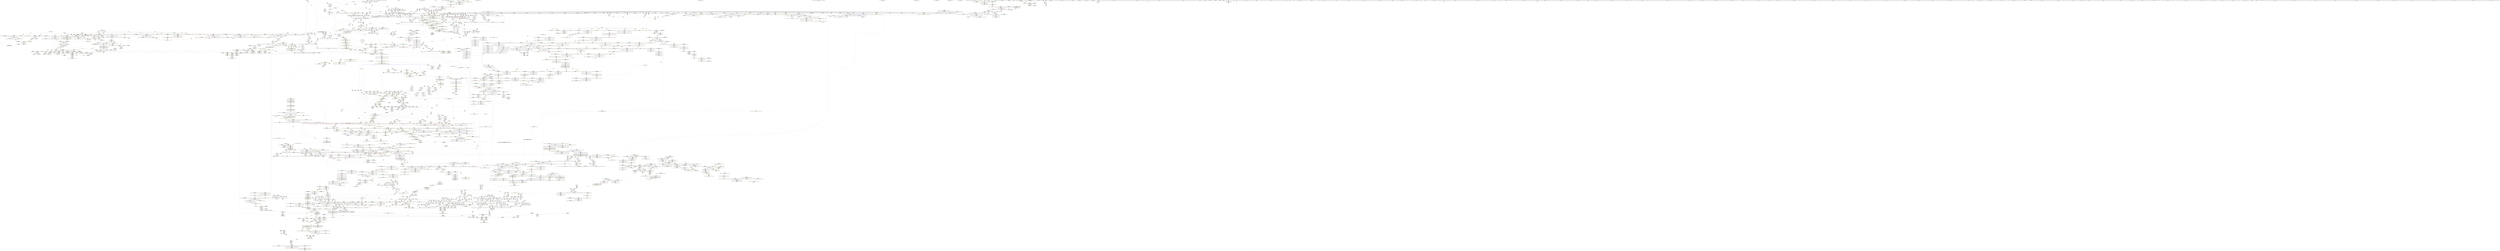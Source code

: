 digraph "SVFG" {
	label="SVFG";

	Node0x5649930b3e30 [shape=record,color=grey,label="{NodeID: 0\nNullPtr}"];
	Node0x5649930b3e30 -> Node0x5649936a5e90[style=solid];
	Node0x5649930b3e30 -> Node0x5649936a5f90[style=solid];
	Node0x5649930b3e30 -> Node0x5649936a6060[style=solid];
	Node0x5649930b3e30 -> Node0x5649936a6130[style=solid];
	Node0x5649930b3e30 -> Node0x5649936a6200[style=solid];
	Node0x5649930b3e30 -> Node0x5649936a62d0[style=solid];
	Node0x5649930b3e30 -> Node0x5649936a63a0[style=solid];
	Node0x5649930b3e30 -> Node0x5649936a6470[style=solid];
	Node0x5649930b3e30 -> Node0x5649936a6540[style=solid];
	Node0x5649930b3e30 -> Node0x5649936a6610[style=solid];
	Node0x5649930b3e30 -> Node0x5649936a66e0[style=solid];
	Node0x5649930b3e30 -> Node0x5649936a67b0[style=solid];
	Node0x5649930b3e30 -> Node0x5649936a6880[style=solid];
	Node0x5649930b3e30 -> Node0x5649936a6950[style=solid];
	Node0x5649930b3e30 -> Node0x5649936a6a20[style=solid];
	Node0x5649930b3e30 -> Node0x5649936a6af0[style=solid];
	Node0x5649930b3e30 -> Node0x5649936a6bc0[style=solid];
	Node0x5649930b3e30 -> Node0x5649936a6c90[style=solid];
	Node0x5649930b3e30 -> Node0x5649936a6d60[style=solid];
	Node0x5649930b3e30 -> Node0x5649936a6e30[style=solid];
	Node0x5649930b3e30 -> Node0x5649936a6f00[style=solid];
	Node0x5649930b3e30 -> Node0x5649936a6fd0[style=solid];
	Node0x5649930b3e30 -> Node0x5649936a70a0[style=solid];
	Node0x5649930b3e30 -> Node0x5649936a7170[style=solid];
	Node0x5649930b3e30 -> Node0x5649936a7240[style=solid];
	Node0x5649930b3e30 -> Node0x5649936a7310[style=solid];
	Node0x5649930b3e30 -> Node0x5649936a73e0[style=solid];
	Node0x5649930b3e30 -> Node0x56499369ae30[style=solid];
	Node0x5649930b3e30 -> Node0x56499369af00[style=solid];
	Node0x5649930b3e30 -> Node0x56499369afd0[style=solid];
	Node0x5649930b3e30 -> Node0x56499369b0a0[style=solid];
	Node0x5649930b3e30 -> Node0x56499369b170[style=solid];
	Node0x5649930b3e30 -> Node0x56499369b240[style=solid];
	Node0x5649930b3e30 -> Node0x56499369b310[style=solid];
	Node0x5649930b3e30 -> Node0x56499369b3e0[style=solid];
	Node0x5649930b3e30 -> Node0x56499369b4b0[style=solid];
	Node0x5649930b3e30 -> Node0x56499369b580[style=solid];
	Node0x5649930b3e30 -> Node0x56499369b650[style=solid];
	Node0x5649930b3e30 -> Node0x56499369b720[style=solid];
	Node0x5649930b3e30 -> Node0x56499369b7f0[style=solid];
	Node0x5649930b3e30 -> Node0x56499369b8c0[style=solid];
	Node0x5649930b3e30 -> Node0x56499369b990[style=solid];
	Node0x5649930b3e30 -> Node0x56499369ba60[style=solid];
	Node0x5649930b3e30 -> Node0x56499369bb30[style=solid];
	Node0x5649930b3e30 -> Node0x56499369bc00[style=solid];
	Node0x5649930b3e30 -> Node0x5649936d91e0[style=solid];
	Node0x5649930b3e30 -> Node0x5649936def80[style=solid];
	Node0x5649930b3e30 -> Node0x5649936c2690[style=solid];
	Node0x5649930b3e30 -> Node0x564993715cf0[style=solid];
	Node0x5649930b3e30 -> Node0x5649937162f0[style=solid];
	Node0x5649930b3e30 -> Node0x564993717670[style=solid];
	Node0x5649937ce920 [shape=record,color=yellow,style=double,label="{NodeID: 2657\nRETMU(511V_2)\npts\{1711 \}\nFun[_ZNSt8_Rb_treeIxSt4pairIKxS0_IiiEESt10_Select1stIS3_ESt4lessIxESaIS3_EE14_M_create_nodeIJS0_IxS2_EEEEPSt13_Rb_tree_nodeIS3_EDpOT_]}"];
	Node0x5649936bf910 [shape=record,color=yellow,style=double,label="{NodeID: 1550\nAPARM(1625)\nCS[]|{<s0>104}}"];
	Node0x5649936bf910:s0 -> Node0x564993704000[style=solid,color=red];
	Node0x56499369de50 [shape=record,color=black,label="{NodeID: 443\n651\<--650\nidxprom106\<--\nmain\n}"];
	Node0x5649936efc10 [shape=record,color=yellow,style=double,label="{NodeID: 3100\n256V_2 = CSCHI(MR_256V_1)\npts\{10160000 10160001 \}\nCS[]}"];
	Node0x5649936efc10 -> Node0x5649937d8b40[style=dashed];
	Node0x564993713470 [shape=record,color=grey,label="{NodeID: 1993\n179 = Binary(177, 178, )\n}"];
	Node0x564993713470 -> Node0x564993713770[style=solid];
	Node0x5649936ad490 [shape=record,color=red,label="{NodeID: 886\n708\<--386\n\<--dx\nmain\n}"];
	Node0x5649936ad490 -> Node0x564993711c70[style=solid];
	Node0x5649937bc020 [shape=record,color=yellow,style=double,label="{NodeID: 2436\n156V_1 = ENCHI(MR_156V_0)\npts\{19890004 \}\nFun[main]}"];
	Node0x5649937bc020 -> Node0x564993779d20[style=dashed];
	Node0x5649936e3630 [shape=record,color=blue,label="{NodeID: 1329\n1809\<--1801\n__p.addr\<--__p\n_ZNSt8_Rb_treeIxSt4pairIKxS0_IiiEESt10_Select1stIS3_ESt4lessIxESaIS3_EE14_M_insert_nodeEPSt18_Rb_tree_node_baseSB_PSt13_Rb_tree_nodeIS3_E\n}"];
	Node0x5649936e3630 -> Node0x5649936d4a70[style=dashed];
	Node0x5649936e3630 -> Node0x5649936d4b40[style=dashed];
	Node0x5649936e3630 -> Node0x5649936d4c10[style=dashed];
	Node0x5649936e3630 -> Node0x5649937ddff0[style=dashed];
	Node0x564993696320 [shape=record,color=green,label="{NodeID: 222\n1490\<--1491\n_ZN9__gnu_cxx13new_allocatorISt13_Rb_tree_nodeISt4pairIKxS2_IiiEEEE7destroyIS5_EEvPT_\<--_ZN9__gnu_cxx13new_allocatorISt13_Rb_tree_nodeISt4pairIKxS2_IiiEEEE7destroyIS5_EEvPT__field_insensitive\n}"];
	Node0x5649937dcaa0 [shape=record,color=yellow,style=double,label="{NodeID: 2879\nRETMU(46V_2)\npts\{311 \}\nFun[_Z8in_rangeii]}"];
	Node0x564993701570 [shape=record,color=yellow,style=double,label="{NodeID: 1772\nFPARM(1333)\nFun[_ZNSt8_Rb_treeIxSt4pairIKxS0_IiiEESt10_Select1stIS3_ESt4lessIxESaIS3_EE8_M_eraseEPSt13_Rb_tree_nodeIS3_E]}"];
	Node0x564993701570 -> Node0x5649936e0b20[style=solid];
	Node0x5649936b99c0 [shape=record,color=purple,label="{NodeID: 665\n1129\<--1127\n_M_parent\<--this1\n_ZNSt15_Rb_tree_header8_M_resetEv\n}"];
	Node0x5649936b99c0 -> Node0x5649936def80[style=solid];
	Node0x564993798a10 [shape=record,color=black,label="{NodeID: 2215\nMR_122V_11 = PHI(MR_122V_14, MR_122V_7, )\npts\{3510004 \}\n}"];
	Node0x564993798a10 -> Node0x564993781f80[style=dashed];
	Node0x564993798a10 -> Node0x56499378c6b0[style=dashed];
	Node0x564993798a10 -> Node0x5649937934e0[style=dashed];
	Node0x564993798a10 -> Node0x5649937ac540[style=dashed];
	Node0x564993798a10 -> Node0x5649937e2080[style=dashed];
	Node0x5649936d81b0 [shape=record,color=red,label="{NodeID: 1108\n2338\<--2331\nthis1\<--this.addr\n_ZNSt8_Rb_treeIxSt4pairIKxS0_IiiEESt10_Select1stIS3_ESt4lessIxESaIS3_EE12_M_erase_auxESt23_Rb_tree_const_iteratorIS3_E\n}"];
	Node0x5649936d81b0 -> Node0x5649936be210[style=solid];
	Node0x5649936d81b0 -> Node0x5649936be2e0[style=solid];
	Node0x5649936d81b0 -> Node0x5649936c4640[style=solid];
	Node0x5649930b3ec0 [shape=record,color=green,label="{NodeID: 1\n7\<--1\n__dso_handle\<--dummyObj\nGlob }"];
	Node0x5649937cea00 [shape=record,color=yellow,style=double,label="{NodeID: 2658\nRETMU(513V_2)\npts\{3510000 3510004 3510005 19890004 19890005 19890006 \}\nFun[_ZNSt8_Rb_treeIxSt4pairIKxS0_IiiEESt10_Select1stIS3_ESt4lessIxESaIS3_EE14_M_create_nodeIJS0_IxS2_EEEEPSt13_Rb_tree_nodeIS3_EDpOT_]|{<s0>102|<s1>102|<s2>102}}"];
	Node0x5649937cea00:s0 -> Node0x5649936f0190[style=dashed,color=blue];
	Node0x5649937cea00:s1 -> Node0x5649936f02f0[style=dashed,color=blue];
	Node0x5649937cea00:s2 -> Node0x5649936f03d0[style=dashed,color=blue];
	Node0x5649936bf9e0 [shape=record,color=yellow,style=double,label="{NodeID: 1551\nAPARM(1633)\nCS[]|{<s0>104}}"];
	Node0x5649936bf9e0:s0 -> Node0x5649937040c0[style=solid,color=red];
	Node0x56499369df20 [shape=record,color=black,label="{NodeID: 444\n655\<--654\nidxprom108\<--\nmain\n}"];
	Node0x5649936efd70 [shape=record,color=yellow,style=double,label="{NodeID: 3101\n170V_2 = CSCHI(MR_170V_1)\npts\{3510000 3510001 3510002 3510003 3510004 \}\nCS[]}"];
	Node0x5649936efd70 -> Node0x5649937d08d0[style=dashed];
	Node0x5649937135f0 [shape=record,color=grey,label="{NodeID: 1994\n612 = Binary(611, 320, )\n}"];
	Node0x5649937135f0 -> Node0x5649936dc3a0[style=solid];
	Node0x5649936ad560 [shape=record,color=red,label="{NodeID: 887\n628\<--388\n\<--tx\nmain\n}"];
	Node0x5649936ad560 -> Node0x5649936e9540[style=solid];
	Node0x5649937bc100 [shape=record,color=yellow,style=double,label="{NodeID: 2437\n158V_1 = ENCHI(MR_158V_0)\npts\{19890006 \}\nFun[main]}"];
	Node0x5649937bc100 -> Node0x56499377a220[style=dashed];
	Node0x5649936e3700 [shape=record,color=blue,label="{NodeID: 1330\n1811\<--1802\n__z.addr\<--__z\n_ZNSt8_Rb_treeIxSt4pairIKxS0_IiiEESt10_Select1stIS3_ESt4lessIxESaIS3_EE14_M_insert_nodeEPSt18_Rb_tree_node_baseSB_PSt13_Rb_tree_nodeIS3_E\n}"];
	Node0x5649936e3700 -> Node0x5649936d4ce0[style=dashed];
	Node0x5649936e3700 -> Node0x5649936d4db0[style=dashed];
	Node0x5649936e3700 -> Node0x5649936d4e80[style=dashed];
	Node0x5649936e3700 -> Node0x5649937de0d0[style=dashed];
	Node0x564993696420 [shape=record,color=green,label="{NodeID: 223\n1495\<--1496\nthis.addr\<--this.addr_field_insensitive\n_ZNSt8_Rb_treeIxSt4pairIKxS0_IiiEESt10_Select1stIS3_ESt4lessIxESaIS3_EE21_M_get_Node_allocatorEv\n}"];
	Node0x564993696420 -> Node0x5649936d29f0[style=solid];
	Node0x564993696420 -> Node0x5649936e1820[style=solid];
	Node0x5649937dcb80 [shape=record,color=yellow,style=double,label="{NodeID: 2880\nRETMU(308V_2)\npts\{2241 \}\nFun[_ZNSt8_Rb_treeIxSt4pairIKxS0_IiiEESt10_Select1stIS3_ESt4lessIxESaIS3_EE8_S_valueEPKSt18_Rb_tree_node_base]}"];
	Node0x564993701690 [shape=record,color=yellow,style=double,label="{NodeID: 1773\nFPARM(1334)\nFun[_ZNSt8_Rb_treeIxSt4pairIKxS0_IiiEESt10_Select1stIS3_ESt4lessIxESaIS3_EE8_M_eraseEPSt13_Rb_tree_nodeIS3_E]}"];
	Node0x564993701690 -> Node0x5649936e0bf0[style=solid];
	Node0x5649936b9a90 [shape=record,color=purple,label="{NodeID: 666\n1131\<--1127\n_M_header2\<--this1\n_ZNSt15_Rb_tree_header8_M_resetEv\n}"];
	Node0x5649936b9a90 -> Node0x5649936df050[style=solid];
	Node0x564993798f10 [shape=record,color=black,label="{NodeID: 2216\nMR_148V_4 = PHI(MR_148V_7, MR_148V_3, )\npts\{4090000 \}\n}"];
	Node0x564993798f10 -> Node0x5649936dd3e0[style=dashed];
	Node0x564993798f10 -> Node0x564993782480[style=dashed];
	Node0x564993798f10 -> Node0x56499378eeb0[style=dashed];
	Node0x564993798f10 -> Node0x5649937939e0[style=dashed];
	Node0x564993798f10 -> Node0x5649937afc40[style=dashed];
	Node0x5649936d8280 [shape=record,color=red,label="{NodeID: 1109\n2351\<--2333\n\<--__y\n_ZNSt8_Rb_treeIxSt4pairIKxS0_IiiEESt10_Select1stIS3_ESt4lessIxESaIS3_EE12_M_erase_auxESt23_Rb_tree_const_iteratorIS3_E\n}"];
	Node0x5649936d8280 -> Node0x5649936c4710[style=solid];
	Node0x5649936590b0 [shape=record,color=green,label="{NodeID: 2\n9\<--1\n\<--dummyObj\nCan only get source location for instruction, argument, global var or function.}"];
	Node0x5649937ceb10 [shape=record,color=yellow,style=double,label="{NodeID: 2659\nRETMU(180V_1)\npts\{3530000 3530001 3530002 3950000 3950001 3950002 4090000 4090001 4090002 \}\nFun[_ZNSt8_Rb_treeIxSt4pairIKxS0_IiiEESt10_Select1stIS3_ESt4lessIxESaIS3_EE14_M_create_nodeIJS0_IxS2_EEEEPSt13_Rb_tree_nodeIS3_EDpOT_]}"];
	Node0x5649936bfab0 [shape=record,color=yellow,style=double,label="{NodeID: 1552\nAPARM(1625)\nCS[]|{<s0>105}}"];
	Node0x5649936bfab0:s0 -> Node0x5649937085b0[style=solid,color=red];
	Node0x56499369dff0 [shape=record,color=black,label="{NodeID: 445\n658\<--657\nidxprom110\<--\nmain\n}"];
	Node0x5649936efed0 [shape=record,color=yellow,style=double,label="{NodeID: 3102\n170V_2 = CSCHI(MR_170V_1)\npts\{3510000 3510001 3510002 3510003 3510004 \}\nCS[]}"];
	Node0x5649936efed0 -> Node0x5649937d07f0[style=dashed];
	Node0x564993713770 [shape=record,color=grey,label="{NodeID: 1995\n180 = Binary(173, 179, )\n}"];
	Node0x564993713770 -> Node0x564993712ff0[style=solid];
	Node0x5649936ad630 [shape=record,color=red,label="{NodeID: 888\n635\<--388\n\<--tx\nmain\n}"];
	Node0x5649936ad630 -> Node0x564993714070[style=solid];
	Node0x5649937bc1e0 [shape=record,color=yellow,style=double,label="{NodeID: 2438\n160V_1 = ENCHI(MR_160V_0)\npts\{3510005 19890005 \}\nFun[main]}"];
	Node0x5649937bc1e0 -> Node0x56499377a720[style=dashed];
	Node0x5649936e37d0 [shape=record,color=blue,label="{NodeID: 1331\n1813\<--1839\n__insert_left\<--frombool\n_ZNSt8_Rb_treeIxSt4pairIKxS0_IiiEESt10_Select1stIS3_ESt4lessIxESaIS3_EE14_M_insert_nodeEPSt18_Rb_tree_node_baseSB_PSt13_Rb_tree_nodeIS3_E\n}"];
	Node0x5649936e37d0 -> Node0x5649936d4f50[style=dashed];
	Node0x5649936e37d0 -> Node0x5649937de1b0[style=dashed];
	Node0x5649936964f0 [shape=record,color=green,label="{NodeID: 224\n1504\<--1505\nthis.addr\<--this.addr_field_insensitive\n_ZNSt13_Rb_tree_nodeISt4pairIKxS0_IiiEEE9_M_valptrEv\n}"];
	Node0x5649936964f0 -> Node0x5649936d2ac0[style=solid];
	Node0x5649936964f0 -> Node0x5649936e18f0[style=solid];
	Node0x5649937dcc90 [shape=record,color=yellow,style=double,label="{NodeID: 2881\nRETMU(377V_2)\npts\{2148 \}\nFun[_ZSt7forwardIRPSt18_Rb_tree_node_baseEOT_RNSt16remove_referenceIS3_E4typeE]}"];
	Node0x5649937017b0 [shape=record,color=yellow,style=double,label="{NodeID: 1774\nFPARM(2364)\nFun[_ZNSt23_Rb_tree_const_iteratorISt4pairIKxS0_IiiEEEC2ERKSt17_Rb_tree_iteratorIS3_E]}"];
	Node0x5649937017b0 -> Node0x5649936e6b00[style=solid];
	Node0x5649936b9b60 [shape=record,color=purple,label="{NodeID: 667\n1132\<--1127\n_M_header3\<--this1\n_ZNSt15_Rb_tree_header8_M_resetEv\n}"];
	Node0x564993799410 [shape=record,color=black,label="{NodeID: 2217\nMR_150V_4 = PHI(MR_150V_7, MR_150V_3, )\npts\{4090001 \}\n}"];
	Node0x564993799410 -> Node0x5649936dd4b0[style=dashed];
	Node0x564993799410 -> Node0x564993782980[style=dashed];
	Node0x564993799410 -> Node0x56499378f3b0[style=dashed];
	Node0x564993799410 -> Node0x564993793ee0[style=dashed];
	Node0x564993799410 -> Node0x5649937b0140[style=dashed];
	Node0x5649936d8350 [shape=record,color=red,label="{NodeID: 1110\n2340\<--2339\n\<--_M_node\n_ZNSt8_Rb_treeIxSt4pairIKxS0_IiiEESt10_Select1stIS3_ESt4lessIxESaIS3_EE12_M_erase_auxESt23_Rb_tree_const_iteratorIS3_E\n}"];
	Node0x5649936d8350 -> Node0x5649936c44a0[style=solid];
	Node0x56499368e250 [shape=record,color=green,label="{NodeID: 3\n21\<--1\n.str\<--dummyObj\nGlob }"];
	Node0x5649937cec50 [shape=record,color=yellow,style=double,label="{NodeID: 2660\nRETMU(465V_2)\npts\{1550 \}\nFun[_ZNSt16allocator_traitsISaISt13_Rb_tree_nodeISt4pairIKxS1_IiiEEEEE10deallocateERS6_PS5_m]}"];
	Node0x5649936bfb80 [shape=record,color=yellow,style=double,label="{NodeID: 1553\nAPARM(1647)\nCS[]|{<s0>105}}"];
	Node0x5649936bfb80:s0 -> Node0x5649937086a0[style=solid,color=red];
	Node0x56499369e0c0 [shape=record,color=black,label="{NodeID: 446\n672\<--671\nidxprom117\<--\nmain\n}"];
	Node0x5649936f0030 [shape=record,color=yellow,style=double,label="{NodeID: 3103\n273V_2 = CSCHI(MR_273V_1)\npts\{3510001 3510002 3510003 3510004 \}\nCS[]}"];
	Node0x5649936f0030 -> Node0x5649937dd560[style=dashed];
	Node0x5649937138f0 [shape=record,color=grey,label="{NodeID: 1996\n761 = Binary(760, 667, )\n}"];
	Node0x5649937138f0 -> Node0x5649936dd170[style=solid];
	Node0x5649936ad700 [shape=record,color=red,label="{NodeID: 889\n674\<--388\n\<--tx\nmain\n}"];
	Node0x5649936ad700 -> Node0x56499369e190[style=solid];
	Node0x5649937bc2f0 [shape=record,color=yellow,style=double,label="{NodeID: 2439\n162V_1 = ENCHI(MR_162V_0)\npts\{3570000 3570001 \}\nFun[main]}"];
	Node0x5649937bc2f0 -> Node0x5649937d51c0[style=dashed];
	Node0x5649937bc2f0 -> Node0x5649937e3840[style=dashed];
	Node0x5649936e38a0 [shape=record,color=blue,label="{NodeID: 1332\n2406\<--1844\n_M_header_1\<--\n_ZNSt8_Rb_treeIxSt4pairIKxS0_IiiEESt10_Select1stIS3_ESt4lessIxESaIS3_EE14_M_insert_nodeEPSt18_Rb_tree_node_baseSB_PSt13_Rb_tree_nodeIS3_E\n}"];
	Node0x5649936e38a0 -> Node0x5649937de290[style=dashed];
	Node0x5649936965c0 [shape=record,color=green,label="{NodeID: 225\n1510\<--1511\n_ZN9__gnu_cxx16__aligned_membufISt4pairIKxS1_IiiEEE6_M_ptrEv\<--_ZN9__gnu_cxx16__aligned_membufISt4pairIKxS1_IiiEEE6_M_ptrEv_field_insensitive\n}"];
	Node0x5649937dcda0 [shape=record,color=yellow,style=double,label="{NodeID: 2882\nRETMU(287V_2)\npts\{2092 \}\nFun[_ZNKSt4lessIxEclERKxS2_]}"];
	Node0x564993701870 [shape=record,color=yellow,style=double,label="{NodeID: 1775\nFPARM(2365)\nFun[_ZNSt23_Rb_tree_const_iteratorISt4pairIKxS0_IiiEEEC2ERKSt17_Rb_tree_iteratorIS3_E]}"];
	Node0x564993701870 -> Node0x5649936e6bd0[style=solid];
	Node0x5649936b9c30 [shape=record,color=purple,label="{NodeID: 668\n1133\<--1127\n_M_left\<--this1\n_ZNSt15_Rb_tree_header8_M_resetEv\n}"];
	Node0x5649936b9c30 -> Node0x5649936df050[style=solid];
	Node0x564993799910 [shape=record,color=black,label="{NodeID: 2218\nMR_154V_4 = PHI(MR_154V_7, MR_154V_3, )\npts\{4130000 \}\n}"];
	Node0x564993799910 -> Node0x5649936dd580[style=dashed];
	Node0x564993799910 -> Node0x564993782e80[style=dashed];
	Node0x564993799910 -> Node0x56499378f8b0[style=dashed];
	Node0x564993799910 -> Node0x5649937943e0[style=dashed];
	Node0x564993799910 -> Node0x5649937b0640[style=dashed];
	Node0x5649936d8420 [shape=record,color=red,label="{NodeID: 1111\n2358\<--2357\n\<--_M_node_count\n_ZNSt8_Rb_treeIxSt4pairIKxS0_IiiEESt10_Select1stIS3_ESt4lessIxESaIS3_EE12_M_erase_auxESt23_Rb_tree_const_iteratorIS3_E\n}"];
	Node0x5649936d8420 -> Node0x564993710bf0[style=solid];
	Node0x56499368e2e0 [shape=record,color=green,label="{NodeID: 4\n23\<--1\n.str.1\<--dummyObj\nGlob }"];
	Node0x5649937ced60 [shape=record,color=yellow,style=double,label="{NodeID: 2661\nRETMU(467V_2)\npts\{1552 \}\nFun[_ZNSt16allocator_traitsISaISt13_Rb_tree_nodeISt4pairIKxS1_IiiEEEEE10deallocateERS6_PS5_m]}"];
	Node0x5649936bfc50 [shape=record,color=yellow,style=double,label="{NodeID: 1554\nAPARM(1649)\nCS[]|{<s0>105}}"];
	Node0x5649936bfc50:s0 -> Node0x564993708790[style=solid,color=red];
	Node0x56499369e190 [shape=record,color=black,label="{NodeID: 447\n675\<--674\nidxprom119\<--\nmain\n}"];
	Node0x5649936f0190 [shape=record,color=yellow,style=double,label="{NodeID: 3104\n122V_2 = CSCHI(MR_122V_1)\npts\{3510004 \}\nCS[]}"];
	Node0x5649936f0190 -> Node0x56499379b240[style=dashed];
	Node0x5649936f0190 -> Node0x5649937e7490[style=dashed];
	Node0x564993713a70 [shape=record,color=grey,label="{NodeID: 1997\n757 = Binary(756, 210, )\n}"];
	Node0x564993713a70 -> Node0x5649936dd0a0[style=solid];
	Node0x5649936ad7d0 [shape=record,color=red,label="{NodeID: 890\n684\<--388\n\<--tx\nmain\n}"];
	Node0x5649936ad7d0 -> Node0x56499369e330[style=solid];
	Node0x5649937bc3d0 [shape=record,color=yellow,style=double,label="{NodeID: 2440\n164V_1 = ENCHI(MR_164V_0)\npts\{3970000 3970001 \}\nFun[main]}"];
	Node0x5649937bc3d0 -> Node0x5649937d52a0[style=dashed];
	Node0x5649937bc3d0 -> Node0x5649937e4c10[style=dashed];
	Node0x5649936e3970 [shape=record,color=blue,label="{NodeID: 1333\n2407\<--1844\n_M_header_2\<--\n_ZNSt8_Rb_treeIxSt4pairIKxS0_IiiEESt10_Select1stIS3_ESt4lessIxESaIS3_EE14_M_insert_nodeEPSt18_Rb_tree_node_baseSB_PSt13_Rb_tree_nodeIS3_E\n}"];
	Node0x5649936e3970 -> Node0x5649937de370[style=dashed];
	Node0x5649936966c0 [shape=record,color=green,label="{NodeID: 226\n1516\<--1517\nthis.addr\<--this.addr_field_insensitive\n_ZN9__gnu_cxx13new_allocatorISt13_Rb_tree_nodeISt4pairIKxS2_IiiEEEE7destroyIS5_EEvPT_\n}"];
	Node0x5649936966c0 -> Node0x5649936d2b90[style=solid];
	Node0x5649936966c0 -> Node0x5649936e19c0[style=solid];
	Node0x5649937dceb0 [shape=record,color=yellow,style=double,label="{NodeID: 2883\nRETMU(289V_2)\npts\{2094 \}\nFun[_ZNKSt4lessIxEclERKxS2_]}"];
	Node0x5649937019c0 [shape=record,color=yellow,style=double,label="{NodeID: 1776\nFPARM(1503)\nFun[_ZNSt13_Rb_tree_nodeISt4pairIKxS0_IiiEEE9_M_valptrEv]}"];
	Node0x5649937019c0 -> Node0x5649936e18f0[style=solid];
	Node0x5649936b9d00 [shape=record,color=purple,label="{NodeID: 669\n1135\<--1127\n_M_header4\<--this1\n_ZNSt15_Rb_tree_header8_M_resetEv\n}"];
	Node0x5649936b9d00 -> Node0x5649936df120[style=solid];
	Node0x564993799e10 [shape=record,color=black,label="{NodeID: 2219\nMR_156V_9 = PHI(MR_156V_12, MR_156V_5, )\npts\{19890004 \}\n}"];
	Node0x564993799e10 -> Node0x564993783380[style=dashed];
	Node0x564993799e10 -> Node0x56499378fdb0[style=dashed];
	Node0x564993799e10 -> Node0x5649937948e0[style=dashed];
	Node0x564993799e10 -> Node0x5649937b0b40[style=dashed];
	Node0x564993799e10 -> Node0x5649937e2400[style=dashed];
	Node0x5649936d84f0 [shape=record,color=red,label="{NodeID: 1112\n2372\<--2366\nthis1\<--this.addr\n_ZNSt23_Rb_tree_const_iteratorISt4pairIKxS0_IiiEEEC2ERKSt17_Rb_tree_iteratorIS3_E\n}"];
	Node0x5649936d84f0 -> Node0x5649936be6f0[style=solid];
	Node0x56499368e9a0 [shape=record,color=green,label="{NodeID: 5\n26\<--1\n\<--dummyObj\nCan only get source location for instruction, argument, global var or function.}"];
	Node0x5649937cee40 [shape=record,color=yellow,style=double,label="{NodeID: 2662\nRETMU(469V_2)\npts\{1554 \}\nFun[_ZNSt16allocator_traitsISaISt13_Rb_tree_nodeISt4pairIKxS1_IiiEEEEE10deallocateERS6_PS5_m]}"];
	Node0x5649936bfd20 [shape=record,color=yellow,style=double,label="{NodeID: 1555\nAPARM(1650)\nCS[]|{<s0>105}}"];
	Node0x5649936bfd20:s0 -> Node0x564993708880[style=solid,color=red];
	Node0x56499369e260 [shape=record,color=black,label="{NodeID: 448\n682\<--681\nidxprom123\<--\nmain\n}"];
	Node0x5649936f02f0 [shape=record,color=yellow,style=double,label="{NodeID: 3105\n156V_2 = CSCHI(MR_156V_1)\npts\{19890004 \}\nCS[]}"];
	Node0x5649936f02f0 -> Node0x5649937dfce0[style=dashed];
	Node0x5649936f02f0 -> Node0x5649937e7250[style=dashed];
	Node0x5649936f02f0 -> Node0x5649937e7570[style=dashed];
	Node0x564993713bf0 [shape=record,color=grey,label="{NodeID: 1998\n1860 = Binary(1859, 210, )\n}"];
	Node0x564993713bf0 -> Node0x5649936e3b10[style=solid];
	Node0x5649936ad8a0 [shape=record,color=red,label="{NodeID: 891\n629\<--390\n\<--ty\nmain\n}"];
	Node0x5649936ad8a0 -> Node0x5649936e9610[style=solid];
	Node0x5649937bc4b0 [shape=record,color=yellow,style=double,label="{NodeID: 2441\n166V_1 = ENCHI(MR_166V_0)\npts\{4110000 4110001 \}\nFun[main]}"];
	Node0x5649937bc4b0 -> Node0x5649937d5380[style=dashed];
	Node0x5649937bc4b0 -> Node0x5649937e1ba0[style=dashed];
	Node0x5649936e3a40 [shape=record,color=blue,label="{NodeID: 1334\n2408\<--1844\n_M_header_3\<--\n_ZNSt8_Rb_treeIxSt4pairIKxS0_IiiEESt10_Select1stIS3_ESt4lessIxESaIS3_EE14_M_insert_nodeEPSt18_Rb_tree_node_baseSB_PSt13_Rb_tree_nodeIS3_E\n}"];
	Node0x5649936e3a40 -> Node0x5649937de450[style=dashed];
	Node0x564993696790 [shape=record,color=green,label="{NodeID: 227\n1518\<--1519\n__p.addr\<--__p.addr_field_insensitive\n_ZN9__gnu_cxx13new_allocatorISt13_Rb_tree_nodeISt4pairIKxS2_IiiEEEE7destroyIS5_EEvPT_\n}"];
	Node0x564993696790 -> Node0x5649936d2c60[style=solid];
	Node0x564993696790 -> Node0x5649936e1a90[style=solid];
	Node0x5649937dcf90 [shape=record,color=yellow,style=double,label="{NodeID: 2884\nRETMU(291V_2)\npts\{2096 \}\nFun[_ZNKSt4lessIxEclERKxS2_]}"];
	Node0x564993701b10 [shape=record,color=yellow,style=double,label="{NodeID: 1777\nFPARM(2051)\nFun[_ZNSt4pairIKxS_IiiEEC2IxS1_Lb1EEEOS_IT_T0_E]}"];
	Node0x564993701b10 -> Node0x5649936e4c20[style=solid];
	Node0x5649936b9dd0 [shape=record,color=purple,label="{NodeID: 670\n1136\<--1127\n_M_header5\<--this1\n_ZNSt15_Rb_tree_header8_M_resetEv\n}"];
	Node0x56499379a310 [shape=record,color=black,label="{NodeID: 2220\nMR_158V_9 = PHI(MR_158V_12, MR_158V_5, )\npts\{19890006 \}\n}"];
	Node0x56499379a310 -> Node0x564993783880[style=dashed];
	Node0x56499379a310 -> Node0x5649937902b0[style=dashed];
	Node0x56499379a310 -> Node0x564993794de0[style=dashed];
	Node0x56499379a310 -> Node0x5649937b1040[style=dashed];
	Node0x56499379a310 -> Node0x5649937e24e0[style=dashed];
	Node0x5649936d85c0 [shape=record,color=red,label="{NodeID: 1113\n2374\<--2368\n\<--__it.addr\n_ZNSt23_Rb_tree_const_iteratorISt4pairIKxS0_IiiEEEC2ERKSt17_Rb_tree_iteratorIS3_E\n}"];
	Node0x5649936d85c0 -> Node0x5649936be7c0[style=solid];
	Node0x56499368ea30 [shape=record,color=green,label="{NodeID: 6\n73\<--1\n\<--dummyObj\nCan only get source location for instruction, argument, global var or function.}"];
	Node0x5649937cef20 [shape=record,color=yellow,style=double,label="{NodeID: 2663\nRETMU(463V_2)\npts\{1539 \}\nFun[_ZN9__gnu_cxx16__aligned_membufISt4pairIKxS1_IiiEEE7_M_addrEv]}"];
	Node0x5649936bfdf0 [shape=record,color=yellow,style=double,label="{NodeID: 1556\nAPARM(1665)\nCS[]}"];
	Node0x56499369e330 [shape=record,color=black,label="{NodeID: 449\n685\<--684\nidxprom125\<--\nmain\n}"];
	Node0x5649936f03d0 [shape=record,color=yellow,style=double,label="{NodeID: 3106\n502V_2 = CSCHI(MR_502V_1)\npts\{3510000 3510005 19890005 19890006 \}\nCS[]}"];
	Node0x5649936f03d0 -> Node0x5649937dfea0[style=dashed];
	Node0x564993713d70 [shape=record,color=grey,label="{NodeID: 1999\n799 = Binary(798, 320, )\n}"];
	Node0x564993713d70 -> Node0x5649936dd650[style=solid];
	Node0x5649936ad970 [shape=record,color=red,label="{NodeID: 892\n671\<--390\n\<--ty\nmain\n}"];
	Node0x5649936ad970 -> Node0x56499369e0c0[style=solid];
	Node0x5649937bc590 [shape=record,color=yellow,style=double,label="{NodeID: 2442\n226V_1 = ENCHI(MR_226V_0)\npts\{1481 \}\nFun[_ZNSt16allocator_traitsISaISt13_Rb_tree_nodeISt4pairIKxS1_IiiEEEEE7destroyIS4_EEvRS6_PT_]}"];
	Node0x5649937bc590 -> Node0x5649936e1680[style=dashed];
	Node0x5649936e3b10 [shape=record,color=blue,label="{NodeID: 1335\n1858\<--1860\n_M_node_count\<--inc\n_ZNSt8_Rb_treeIxSt4pairIKxS0_IiiEESt10_Select1stIS3_ESt4lessIxESaIS3_EE14_M_insert_nodeEPSt18_Rb_tree_node_baseSB_PSt13_Rb_tree_nodeIS3_E\n}"];
	Node0x5649936e3b10 -> Node0x5649937de530[style=dashed];
	Node0x56499369ee50 [shape=record,color=green,label="{NodeID: 228\n1527\<--1528\nthis.addr\<--this.addr_field_insensitive\n_ZN9__gnu_cxx16__aligned_membufISt4pairIKxS1_IiiEEE6_M_ptrEv\n}"];
	Node0x56499369ee50 -> Node0x5649936d2d30[style=solid];
	Node0x56499369ee50 -> Node0x5649936e1b60[style=solid];
	Node0x5649937dd070 [shape=record,color=yellow,style=double,label="{NodeID: 2885\nRETMU(156V_1)\npts\{19890004 \}\nFun[_ZNKSt4lessIxEclERKxS2_]}"];
	Node0x564993701bd0 [shape=record,color=yellow,style=double,label="{NodeID: 1778\nFPARM(2052)\nFun[_ZNSt4pairIKxS_IiiEEC2IxS1_Lb1EEEOS_IT_T0_E]}"];
	Node0x564993701bd0 -> Node0x5649936e4cf0[style=solid];
	Node0x5649936b9ea0 [shape=record,color=purple,label="{NodeID: 671\n1137\<--1127\n_M_right\<--this1\n_ZNSt15_Rb_tree_header8_M_resetEv\n}"];
	Node0x5649936b9ea0 -> Node0x5649936df120[style=solid];
	Node0x56499379a810 [shape=record,color=black,label="{NodeID: 2221\nMR_160V_9 = PHI(MR_160V_12, MR_160V_5, )\npts\{3510005 19890005 \}\n}"];
	Node0x56499379a810 -> Node0x564993783d80[style=dashed];
	Node0x56499379a810 -> Node0x5649937907b0[style=dashed];
	Node0x56499379a810 -> Node0x5649937952e0[style=dashed];
	Node0x56499379a810 -> Node0x5649937b1540[style=dashed];
	Node0x56499379a810 -> Node0x5649937e25c0[style=dashed];
	Node0x5649936d8690 [shape=record,color=red,label="{NodeID: 1114\n2376\<--2375\n\<--_M_node2\n_ZNSt23_Rb_tree_const_iteratorISt4pairIKxS0_IiiEEEC2ERKSt17_Rb_tree_iteratorIS3_E\n}"];
	Node0x5649936d8690 -> Node0x5649936e6ca0[style=solid];
	Node0x56499368eac0 [shape=record,color=green,label="{NodeID: 7\n76\<--1\n\<--dummyObj\nCan only get source location for instruction, argument, global var or function.}"];
	Node0x5649937cf030 [shape=record,color=yellow,style=double,label="{NodeID: 2664\nRETMU(436V_2)\npts\{1336 \}\nFun[_ZNSt8_Rb_treeIxSt4pairIKxS0_IiiEESt10_Select1stIS3_ESt4lessIxESaIS3_EE8_M_eraseEPSt13_Rb_tree_nodeIS3_E]}"];
	Node0x5649936bfec0 [shape=record,color=yellow,style=double,label="{NodeID: 1557\nAPARM(1625)\nCS[]|{<s0>107}}"];
	Node0x5649936bfec0:s0 -> Node0x564993708d90[style=solid,color=red];
	Node0x56499369e400 [shape=record,color=black,label="{NodeID: 450\n736\<--735\nidxprom156\<--\nmain\n}"];
	Node0x5649936f04e0 [shape=record,color=yellow,style=double,label="{NodeID: 3107\n116V_2 = CSCHI(MR_116V_1)\npts\{3510001 \}\nCS[]}"];
	Node0x5649936f04e0 -> Node0x56499379ad40[style=dashed];
	Node0x5649936f04e0 -> Node0x5649937df880[style=dashed];
	Node0x564993713ef0 [shape=record,color=grey,label="{NodeID: 2000\n634 = Binary(633, 320, )\n}"];
	Node0x564993713ef0 -> Node0x5649937177f0[style=solid];
	Node0x5649936ada40 [shape=record,color=red,label="{NodeID: 893\n681\<--390\n\<--ty\nmain\n}"];
	Node0x5649936ada40 -> Node0x56499369e260[style=solid];
	Node0x5649937bc6a0 [shape=record,color=yellow,style=double,label="{NodeID: 2443\n228V_1 = ENCHI(MR_228V_0)\npts\{1483 \}\nFun[_ZNSt16allocator_traitsISaISt13_Rb_tree_nodeISt4pairIKxS1_IiiEEEEE7destroyIS4_EEvRS6_PT_]}"];
	Node0x5649937bc6a0 -> Node0x5649936e1750[style=dashed];
	Node0x5649936e3be0 [shape=record,color=blue,label="{NodeID: 1336\n1875\<--1874\nthis.addr\<--this\n_ZNSt8_Rb_treeIxSt4pairIKxS0_IiiEESt10_Select1stIS3_ESt4lessIxESaIS3_EE11_M_get_nodeEv\n}"];
	Node0x5649936e3be0 -> Node0x5649936d51c0[style=dashed];
	Node0x5649936e3be0 -> Node0x5649937d7350[style=dashed];
	Node0x56499369eee0 [shape=record,color=green,label="{NodeID: 229\n1532\<--1533\n_ZN9__gnu_cxx16__aligned_membufISt4pairIKxS1_IiiEEE7_M_addrEv\<--_ZN9__gnu_cxx16__aligned_membufISt4pairIKxS1_IiiEEE7_M_addrEv_field_insensitive\n}"];
	Node0x5649937dd150 [shape=record,color=yellow,style=double,label="{NodeID: 2886\nRETMU(601V_2)\npts\{2078 \}\nFun[_ZNSt8_Rb_treeIxSt4pairIKxS0_IiiEESt10_Select1stIS3_ESt4lessIxESaIS3_EE6_M_endEv]}"];
	Node0x564993701c90 [shape=record,color=yellow,style=double,label="{NodeID: 1779\nFPARM(908)\nFun[_ZNKSt8multimapIxSt4pairIiiESt4lessIxESaIS0_IKxS1_EEE5emptyEv]}"];
	Node0x564993701c90 -> Node0x5649936dde70[style=solid];
	Node0x5649936b9f70 [shape=record,color=purple,label="{NodeID: 672\n1139\<--1127\n_M_node_count\<--this1\n_ZNSt15_Rb_tree_header8_M_resetEv\n}"];
	Node0x5649936b9f70 -> Node0x5649936df1f0[style=solid];
	Node0x56499379ad40 [shape=record,color=black,label="{NodeID: 2222\nMR_116V_3 = PHI(MR_116V_2, MR_116V_1, MR_116V_1, )\npts\{3510001 \}\n}"];
	Node0x5649936d8760 [shape=record,color=red,label="{NodeID: 1115\n2393\<--2392\ndummyVal\<--offset_0\n_ZNSt8multimapIxSt4pairIiiESt4lessIxESaIS0_IKxS1_EEE5eraseB5cxx11ESt17_Rb_tree_iteratorIS5_E\n}"];
	Node0x5649936d8760 -> Node0x5649936de350[style=solid];
	Node0x56499368eb50 [shape=record,color=green,label="{NodeID: 8\n83\<--1\n\<--dummyObj\nCan only get source location for instruction, argument, global var or function.}"];
	Node0x5649937cf140 [shape=record,color=yellow,style=double,label="{NodeID: 2665\nRETMU(438V_3)\npts\{1338 \}\nFun[_ZNSt8_Rb_treeIxSt4pairIKxS0_IiiEESt10_Select1stIS3_ESt4lessIxESaIS3_EE8_M_eraseEPSt13_Rb_tree_nodeIS3_E]}"];
	Node0x5649936bff90 [shape=record,color=yellow,style=double,label="{NodeID: 1558\nAPARM(1667)\nCS[]|{<s0>107}}"];
	Node0x5649936bff90:s0 -> Node0x564993708ee0[style=solid,color=red];
	Node0x56499369e4d0 [shape=record,color=black,label="{NodeID: 451\n739\<--738\nidxprom158\<--\nmain\n}"];
	Node0x5649936f0640 [shape=record,color=yellow,style=double,label="{NodeID: 3108\n122V_3 = CSCHI(MR_122V_2)\npts\{3510004 \}\nCS[]}"];
	Node0x5649936f0640 -> Node0x56499379b240[style=dashed];
	Node0x5649936f0640 -> Node0x5649937df960[style=dashed];
	Node0x564993714070 [shape=record,color=grey,label="{NodeID: 2001\n636 = Binary(635, 320, )\n}"];
	Node0x564993714070 -> Node0x5649937177f0[style=solid];
	Node0x5649936adb10 [shape=record,color=red,label="{NodeID: 894\n670\<--392\n\<--tp\nmain\n}"];
	Node0x5649936adb10 -> Node0x564993715e70[style=solid];
	Node0x5649937bc780 [shape=record,color=yellow,style=double,label="{NodeID: 2444\n168V_1 = ENCHI(MR_168V_0)\npts\{822 \}\nFun[_ZNSt8multimapIxSt4pairIiiESt4lessIxESaIS0_IKxS1_EEEC2Ev]}"];
	Node0x5649937bc780 -> Node0x5649936dd7f0[style=dashed];
	Node0x5649936e3cb0 [shape=record,color=blue,label="{NodeID: 1337\n1888\<--1885\nthis.addr\<--this\n_ZNSt8_Rb_treeIxSt4pairIKxS0_IiiEESt10_Select1stIS3_ESt4lessIxESaIS3_EE17_M_construct_nodeIJS0_IxS2_EEEEvPSt13_Rb_tree_nodeIS3_EDpOT_\n}"];
	Node0x5649936e3cb0 -> Node0x5649936d5290[style=dashed];
	Node0x5649936e3cb0 -> Node0x5649937cd480[style=dashed];
	Node0x56499369efe0 [shape=record,color=green,label="{NodeID: 230\n1538\<--1539\nthis.addr\<--this.addr_field_insensitive\n_ZN9__gnu_cxx16__aligned_membufISt4pairIKxS1_IiiEEE7_M_addrEv\n}"];
	Node0x56499369efe0 -> Node0x5649936d2e00[style=solid];
	Node0x56499369efe0 -> Node0x5649936e1c30[style=solid];
	Node0x5649937dd260 [shape=record,color=yellow,style=double,label="{NodeID: 2887\nRETMU(449V_2)\npts\{1407 \}\nFun[_ZNSt8_Rb_treeIxSt4pairIKxS0_IiiEESt10_Select1stIS3_ESt4lessIxESaIS3_EE7_S_leftEPSt18_Rb_tree_node_base]}"];
	Node0x564993701d80 [shape=record,color=yellow,style=double,label="{NodeID: 1780\nFPARM(1058)\nFun[_ZNSt8_Rb_treeIxSt4pairIKxS0_IiiEESt10_Select1stIS3_ESt4lessIxESaIS3_EE13_Rb_tree_implIS7_Lb1EEC2Ev]}"];
	Node0x564993701d80 -> Node0x5649936de9d0[style=solid];
	Node0x5649936ba040 [shape=record,color=purple,label="{NodeID: 673\n1183\<--1181\nfirst\<--this1\n_ZNSt4pairIxS_IiiEEC2IxS0_Lb1EEEOT_OT0_\n}"];
	Node0x5649936ba040 -> Node0x5649936df6d0[style=solid];
	Node0x56499379b240 [shape=record,color=black,label="{NodeID: 2223\nMR_122V_4 = PHI(MR_122V_3, MR_122V_2, MR_122V_2, )\npts\{3510004 \}\n}"];
	Node0x5649936d8830 [shape=record,color=red,label="{NodeID: 1116\n2396\<--2395\ndummyVal\<--offset_0\n_ZNSt4pairIxS_IiiEEC2IxS0_Lb1EEEOT_OT0_\n}"];
	Node0x5649936d8830 -> Node0x5649936df7a0[style=solid];
	Node0x56499368ebe0 [shape=record,color=green,label="{NodeID: 9\n87\<--1\n\<--dummyObj\nCan only get source location for instruction, argument, global var or function.}"];
	Node0x5649937cf220 [shape=record,color=yellow,style=double,label="{NodeID: 2666\nRETMU(440V_2)\npts\{1340 \}\nFun[_ZNSt8_Rb_treeIxSt4pairIKxS0_IiiEESt10_Select1stIS3_ESt4lessIxESaIS3_EE8_M_eraseEPSt13_Rb_tree_nodeIS3_E]}"];
	Node0x5649936c0060 [shape=record,color=yellow,style=double,label="{NodeID: 1559\nAPARM(1691)\nCS[]|{<s0>111}}"];
	Node0x5649936c0060:s0 -> Node0x564993703df0[style=solid,color=red];
	Node0x56499369e5a0 [shape=record,color=black,label="{NodeID: 452\n743\<--742\nidxprom160\<--\nmain\n}"];
	Node0x5649936f0720 [shape=record,color=yellow,style=double,label="{NodeID: 3109\n500V_2 = CSCHI(MR_500V_1)\npts\{3510002 3510003 \}\nCS[]}"];
	Node0x5649936f0720 -> Node0x56499379c140[style=dashed];
	Node0x5649936f0720 -> Node0x5649937dfdc0[style=dashed];
	Node0x5649937141f0 [shape=record,color=grey,label="{NodeID: 2002\n624 = Binary(622, 623, )\n}"];
	Node0x5649937141f0 -> Node0x5649936dc610[style=solid];
	Node0x5649936adbe0 [shape=record,color=red,label="{NodeID: 895\n680\<--392\n\<--tp\nmain\n}"];
	Node0x5649936adbe0 -> Node0x5649936dc950[style=solid];
	Node0x5649937bc890 [shape=record,color=yellow,style=double,label="{NodeID: 2445\n170V_1 = ENCHI(MR_170V_0)\npts\{3510000 3510001 3510002 3510003 3510004 \}\nFun[_ZNSt8multimapIxSt4pairIiiESt4lessIxESaIS0_IKxS1_EEEC2Ev]}"];
	Node0x5649937bc890 -> Node0x5649937e2830[style=dashed];
	Node0x5649936e3d80 [shape=record,color=blue,label="{NodeID: 1338\n1890\<--1886\n__node.addr\<--__node\n_ZNSt8_Rb_treeIxSt4pairIKxS0_IiiEESt10_Select1stIS3_ESt4lessIxESaIS3_EE17_M_construct_nodeIJS0_IxS2_EEEEvPSt13_Rb_tree_nodeIS3_EDpOT_\n}"];
	Node0x5649936e3d80 -> Node0x5649936d5360[style=dashed];
	Node0x5649936e3d80 -> Node0x5649936d5430[style=dashed];
	Node0x5649936e3d80 -> Node0x5649936d5500[style=dashed];
	Node0x5649936e3d80 -> Node0x5649936d55d0[style=dashed];
	Node0x5649936e3d80 -> Node0x5649937cd590[style=dashed];
	Node0x56499369f0b0 [shape=record,color=green,label="{NodeID: 231\n1549\<--1550\n__a.addr\<--__a.addr_field_insensitive\n_ZNSt16allocator_traitsISaISt13_Rb_tree_nodeISt4pairIKxS1_IiiEEEEE10deallocateERS6_PS5_m\n}"];
	Node0x56499369f0b0 -> Node0x5649936d2ed0[style=solid];
	Node0x56499369f0b0 -> Node0x5649936e1d00[style=solid];
	Node0x5649937dd370 [shape=record,color=yellow,style=double,label="{NodeID: 2888\nRETMU(270V_2)\npts\{1100 \}\nFun[_ZNSt15_Rb_tree_headerC2Ev]}"];
	Node0x564993701f60 [shape=record,color=yellow,style=double,label="{NodeID: 1781\nFPARM(1697)\nFun[_ZSt7forwardISt4pairIxS0_IiiEEEOT_RNSt16remove_referenceIS3_E4typeE]}"];
	Node0x564993701f60 -> Node0x5649936e2ba0[style=solid];
	Node0x5649936ba110 [shape=record,color=purple,label="{NodeID: 674\n1188\<--1181\nsecond\<--this1\n_ZNSt4pairIxS_IiiEEC2IxS0_Lb1EEEOT_OT0_\n}"];
	Node0x5649936ba110 -> Node0x5649936b06f0[style=solid];
	Node0x56499379b740 [shape=record,color=black,label="{NodeID: 2224\nMR_495V_3 = PHI(MR_495V_2, MR_495V_1, MR_495V_1, )\npts\{16180000 \}\n}"];
	Node0x5649936d8900 [shape=record,color=red,label="{NodeID: 1117\n2399\<--2398\ndummyVal\<--offset_1\n_ZNSt4pairIxS_IiiEEC2IxS0_Lb1EEEOT_OT0_\n}"];
	Node0x5649936d8900 -> Node0x5649936df870[style=solid];
	Node0x56499368eca0 [shape=record,color=green,label="{NodeID: 10\n90\<--1\n\<--dummyObj\nCan only get source location for instruction, argument, global var or function.}"];
	Node0x5649937cf300 [shape=record,color=yellow,style=double,label="{NodeID: 2667\nRETMU(337V_2)\npts\{2367 \}\nFun[_ZNSt23_Rb_tree_const_iteratorISt4pairIKxS0_IiiEEEC2ERKSt17_Rb_tree_iteratorIS3_E]}"];
	Node0x5649936c0130 [shape=record,color=yellow,style=double,label="{NodeID: 1560\nAPARM(1905)\nCS[]|{<s0>135}}"];
	Node0x5649936c0130:s0 -> Node0x5649937043c0[style=solid,color=red];
	Node0x56499369e670 [shape=record,color=black,label="{NodeID: 453\n746\<--745\nidxprom162\<--\nmain\n}"];
	Node0x5649936f0800 [shape=record,color=yellow,style=double,label="{NodeID: 3110\n513V_2 = CSCHI(MR_513V_1)\npts\{3510000 3510004 3510005 19890004 19890005 19890006 \}\nCS[]}"];
	Node0x5649936f0800 -> Node0x5649937b2470[style=dashed];
	Node0x5649936f0800 -> Node0x5649937cd910[style=dashed];
	Node0x564993714370 [shape=record,color=grey,label="{NodeID: 2003\n721 = Binary(719, 720, )\n}"];
	Node0x564993714370 -> Node0x5649936dcfd0[style=solid];
	Node0x5649936adcb0 [shape=record,color=red,label="{NodeID: 896\n714\<--400\n\<--dy\nmain\n}"];
	Node0x5649936adcb0 -> Node0x564993716a70[style=solid];
	Node0x5649937bc970 [shape=record,color=yellow,style=double,label="{NodeID: 2446\n387V_1 = ENCHI(MR_387V_0)\npts\{1212 \}\nFun[_ZNSt4pairIiiEC2IiiLb1EEEOT_OT0_]}"];
	Node0x5649937bc970 -> Node0x5649936dfa10[style=dashed];
	Node0x5649936e3e50 [shape=record,color=blue,label="{NodeID: 1339\n1892\<--1887\n__args.addr\<--__args\n_ZNSt8_Rb_treeIxSt4pairIKxS0_IiiEESt10_Select1stIS3_ESt4lessIxESaIS3_EE17_M_construct_nodeIJS0_IxS2_EEEEvPSt13_Rb_tree_nodeIS3_EDpOT_\n}"];
	Node0x5649936e3e50 -> Node0x5649936d56a0[style=dashed];
	Node0x5649936e3e50 -> Node0x5649937cd670[style=dashed];
	Node0x56499369f180 [shape=record,color=green,label="{NodeID: 232\n1551\<--1552\n__p.addr\<--__p.addr_field_insensitive\n_ZNSt16allocator_traitsISaISt13_Rb_tree_nodeISt4pairIKxS1_IiiEEEEE10deallocateERS6_PS5_m\n}"];
	Node0x56499369f180 -> Node0x5649936d2fa0[style=solid];
	Node0x56499369f180 -> Node0x5649936e1dd0[style=solid];
	Node0x5649937dd480 [shape=record,color=yellow,style=double,label="{NodeID: 2889\nRETMU(114V_2)\npts\{3510000 \}\nFun[_ZNSt15_Rb_tree_headerC2Ev]|{<s0>60}}"];
	Node0x5649937dd480:s0 -> Node0x5649936efed0[style=dashed,color=blue];
	Node0x564993702140 [shape=record,color=yellow,style=double,label="{NodeID: 1782\nFPARM(1047)\nFun[_ZNSt8_Rb_treeIxSt4pairIKxS0_IiiEESt10_Select1stIS3_ESt4lessIxESaIS3_EEC2Ev]}"];
	Node0x564993702140 -> Node0x5649936de900[style=solid];
	Node0x5649936ba1e0 [shape=record,color=purple,label="{NodeID: 675\n2394\<--1191\noffset_0\<--\n}"];
	Node0x5649936ba1e0 -> Node0x5649936df7a0[style=solid];
	Node0x56499379bc40 [shape=record,color=black,label="{NodeID: 2225\nMR_497V_3 = PHI(MR_497V_2, MR_497V_1, MR_497V_1, )\npts\{16180001 \}\n}"];
	Node0x5649936d89d0 [shape=record,color=red,label="{NodeID: 1118\n2402\<--2401\ndummyVal\<--offset_0\n_ZNSt4pairIxS_IiiEEC2IRxS0_Lb1EEEOT_OT0_\n}"];
	Node0x5649936d89d0 -> Node0x5649936e0230[style=solid];
	Node0x56499368eda0 [shape=record,color=green,label="{NodeID: 11\n103\<--1\n\<--dummyObj\nCan only get source location for instruction, argument, global var or function.}"];
	Node0x5649937cf410 [shape=record,color=yellow,style=double,label="{NodeID: 2668\nRETMU(339V_2)\npts\{2369 \}\nFun[_ZNSt23_Rb_tree_const_iteratorISt4pairIKxS0_IiiEEEC2ERKSt17_Rb_tree_iteratorIS3_E]}"];
	Node0x5649936c0200 [shape=record,color=yellow,style=double,label="{NodeID: 1561\nAPARM(1907)\nCS[]|{<s0>135}}"];
	Node0x5649936c0200:s0 -> Node0x5649937044b0[style=solid,color=red];
	Node0x56499369e740 [shape=record,color=black,label="{NodeID: 454\n750\<--749\nidxprom164\<--\nmain\n}"];
	Node0x5649936f0990 [shape=record,color=yellow,style=double,label="{NodeID: 3111\n513V_2 = CSCHI(MR_513V_1)\npts\{3510000 3510004 3510005 19890004 19890005 19890006 \}\nCS[]}"];
	Node0x5649936f0990 -> Node0x5649937cea00[style=dashed];
	Node0x5649937144f0 [shape=record,color=grey,label="{NodeID: 2004\n248 = Binary(246, 247, )\n}"];
	Node0x5649937144f0 -> Node0x56499369c790[style=solid];
	Node0x5649936add80 [shape=record,color=red,label="{NodeID: 897\n720\<--400\n\<--dy\nmain\n}"];
	Node0x5649936add80 -> Node0x564993714370[style=solid];
	Node0x5649937bca80 [shape=record,color=yellow,style=double,label="{NodeID: 2447\n389V_1 = ENCHI(MR_389V_0)\npts\{1214 \}\nFun[_ZNSt4pairIiiEC2IiiLb1EEEOT_OT0_]}"];
	Node0x5649937bca80 -> Node0x5649936dfae0[style=dashed];
	Node0x5649936e3f20 [shape=record,color=blue,label="{NodeID: 1340\n1894\<--1915\nexn.slot\<--\n_ZNSt8_Rb_treeIxSt4pairIKxS0_IiiEESt10_Select1stIS3_ESt4lessIxESaIS3_EE17_M_construct_nodeIJS0_IxS2_EEEEvPSt13_Rb_tree_nodeIS3_EDpOT_\n}"];
	Node0x5649936e3f20 -> Node0x5649936d5770[style=dashed];
	Node0x5649936e3f20 -> Node0x5649936e40c0[style=dashed];
	Node0x5649936e3f20 -> Node0x56499379d540[style=dashed];
	Node0x56499369f250 [shape=record,color=green,label="{NodeID: 233\n1553\<--1554\n__n.addr\<--__n.addr_field_insensitive\n_ZNSt16allocator_traitsISaISt13_Rb_tree_nodeISt4pairIKxS1_IiiEEEEE10deallocateERS6_PS5_m\n}"];
	Node0x56499369f250 -> Node0x5649936d3070[style=solid];
	Node0x56499369f250 -> Node0x5649936e1ea0[style=solid];
	Node0x5649937dd560 [shape=record,color=yellow,style=double,label="{NodeID: 2890\nRETMU(273V_2)\npts\{3510001 3510002 3510003 3510004 \}\nFun[_ZNSt15_Rb_tree_headerC2Ev]|{<s0>60}}"];
	Node0x5649937dd560:s0 -> Node0x5649936efed0[style=dashed,color=blue];
	Node0x564993702200 [shape=record,color=yellow,style=double,label="{NodeID: 1783\nFPARM(1946)\nFun[_ZNSt16allocator_traitsISaISt13_Rb_tree_nodeISt4pairIKxS1_IiiEEEEE8allocateERS6_m]}"];
	Node0x564993702200 -> Node0x5649936e4260[style=solid];
	Node0x5649936ba2b0 [shape=record,color=purple,label="{NodeID: 676\n2397\<--1191\noffset_1\<--\n}"];
	Node0x5649936ba2b0 -> Node0x5649936df870[style=solid];
	Node0x56499379c140 [shape=record,color=black,label="{NodeID: 2226\nMR_500V_3 = PHI(MR_500V_2, MR_500V_1, MR_500V_1, )\npts\{3510002 3510003 \}\n}"];
	Node0x5649936d8aa0 [shape=record,color=red,label="{NodeID: 1119\n2405\<--2404\ndummyVal\<--offset_1\n_ZNSt4pairIxS_IiiEEC2IRxS0_Lb1EEEOT_OT0_\n}"];
	Node0x5649936d8aa0 -> Node0x5649936e0300[style=solid];
	Node0x56499368eea0 [shape=record,color=green,label="{NodeID: 12\n156\<--1\n\<--dummyObj\nCan only get source location for instruction, argument, global var or function.}"];
	Node0x5649937cf4f0 [shape=record,color=yellow,style=double,label="{NodeID: 2669\nRETMU(323V_1)\npts\{22860000 \}\nFun[_ZNSt23_Rb_tree_const_iteratorISt4pairIKxS0_IiiEEEC2ERKSt17_Rb_tree_iteratorIS3_E]}"];
	Node0x5649936c02d0 [shape=record,color=yellow,style=double,label="{NodeID: 1562\nAPARM(1909)\nCS[]|{<s0>135}}"];
	Node0x5649936c02d0:s0 -> Node0x5649937045a0[style=solid,color=red];
	Node0x56499369e810 [shape=record,color=black,label="{NodeID: 455\n753\<--752\nidxprom166\<--\nmain\n}"];
	Node0x5649936f0b20 [shape=record,color=yellow,style=double,label="{NodeID: 3112\n526V_2 = CSCHI(MR_526V_1)\npts\{17310000 17310001 \}\nCS[]}"];
	Node0x5649936f0b20 -> Node0x5649937d66d0[style=dashed];
	Node0x564993714670 [shape=record,color=grey,label="{NodeID: 2005\n251 = Binary(250, 156, )\n}"];
	Node0x564993714670 -> Node0x5649936da3f0[style=solid];
	Node0x5649936ade50 [shape=record,color=red,label="{NodeID: 898\n798\<--400\n\<--dy\nmain\n}"];
	Node0x5649936ade50 -> Node0x564993713d70[style=solid];
	Node0x5649937bcb60 [shape=record,color=yellow,style=double,label="{NodeID: 2448\n391V_1 = ENCHI(MR_391V_0)\npts\{1216 \}\nFun[_ZNSt4pairIiiEC2IiiLb1EEEOT_OT0_]}"];
	Node0x5649937bcb60 -> Node0x5649936dfbb0[style=dashed];
	Node0x5649936e3ff0 [shape=record,color=blue,label="{NodeID: 1341\n1896\<--1917\nehselector.slot\<--\n_ZNSt8_Rb_treeIxSt4pairIKxS0_IiiEESt10_Select1stIS3_ESt4lessIxESaIS3_EE17_M_construct_nodeIJS0_IxS2_EEEEvPSt13_Rb_tree_nodeIS3_EDpOT_\n}"];
	Node0x5649936e3ff0 -> Node0x5649936e4190[style=dashed];
	Node0x5649936e3ff0 -> Node0x56499379da40[style=dashed];
	Node0x56499369f320 [shape=record,color=green,label="{NodeID: 234\n1563\<--1564\n_ZN9__gnu_cxx13new_allocatorISt13_Rb_tree_nodeISt4pairIKxS2_IiiEEEE10deallocateEPS6_m\<--_ZN9__gnu_cxx13new_allocatorISt13_Rb_tree_nodeISt4pairIKxS2_IiiEEEE10deallocateEPS6_m_field_insensitive\n}"];
	Node0x5649937dd640 [shape=record,color=yellow,style=double,label="{NodeID: 2891\nRETMU(208V_2)\npts\{923 \}\nFun[_ZNSt8multimapIxSt4pairIiiESt4lessIxESaIS0_IKxS1_EEE5beginEv]}"];
	Node0x5649937022c0 [shape=record,color=yellow,style=double,label="{NodeID: 1784\nFPARM(1947)\nFun[_ZNSt16allocator_traitsISaISt13_Rb_tree_nodeISt4pairIKxS1_IiiEEEEE8allocateERS6_m]}"];
	Node0x5649937022c0 -> Node0x5649936e4330[style=solid];
	Node0x5649936ba380 [shape=record,color=purple,label="{NodeID: 677\n2395\<--1192\noffset_0\<--\n}"];
	Node0x5649936ba380 -> Node0x5649936d8830[style=solid];
	Node0x56499379c640 [shape=record,color=black,label="{NodeID: 2227\nMR_18V_3 = PHI(MR_18V_4, MR_18V_2, )\npts\{135 \}\n}"];
	Node0x56499379c640 -> Node0x5649936a8d10[style=dashed];
	Node0x56499379c640 -> Node0x5649936a8de0[style=dashed];
	Node0x56499379c640 -> Node0x5649936a8eb0[style=dashed];
	Node0x56499379c640 -> Node0x5649936d9fe0[style=dashed];
	Node0x56499379c640 -> Node0x5649937dec60[style=dashed];
	Node0x5649936d8b70 [shape=record,color=red,label="{NodeID: 1120\n2411\<--2410\ndummyVal\<--offset_0\n_ZNSt4pairIKxS_IiiEEC2IxS1_Lb1EEEOS_IT_T0_E\n}"];
	Node0x5649936d8b70 -> Node0x5649936e4e90[style=solid];
	Node0x56499368efa0 [shape=record,color=green,label="{NodeID: 13\n210\<--1\n\<--dummyObj\nCan only get source location for instruction, argument, global var or function.}"];
	Node0x5649937cf5d0 [shape=record,color=yellow,style=double,label="{NodeID: 2670\nRETMU(325V_2)\npts\{22900000 \}\nFun[_ZNSt23_Rb_tree_const_iteratorISt4pairIKxS0_IiiEEEC2ERKSt17_Rb_tree_iteratorIS3_E]|{<s0>163}}"];
	Node0x5649937cf5d0:s0 -> Node0x5649936f13c0[style=dashed,color=blue];
	Node0x5649936c03a0 [shape=record,color=yellow,style=double,label="{NodeID: 1563\nAPARM(1714)\nCS[]|{<s0>112}}"];
	Node0x5649936c03a0:s0 -> Node0x564993704690[style=solid,color=red];
	Node0x56499369e8e0 [shape=record,color=black,label="{NodeID: 456\n766\<--765\nidxprom174\<--\nmain\n}"];
	Node0x5649936f0c80 [shape=record,color=yellow,style=double,label="{NodeID: 3113\n544V_2 = CSCHI(MR_544V_1)\npts\{18040000 \}\nCS[]}"];
	Node0x5649936f0c80 -> Node0x5649936d50f0[style=dashed];
	Node0x5649936f0c80 -> Node0x5649937de610[style=dashed];
	Node0x5649937147f0 [shape=record,color=grey,label="{NodeID: 2006\n250 = Binary(245, 249, )\n}"];
	Node0x5649937147f0 -> Node0x564993714670[style=solid];
	Node0x5649936adf20 [shape=record,color=red,label="{NodeID: 899\n723\<--402\n\<--tx144\nmain\n}"];
	Node0x5649936adf20 -> Node0x5649936e9f00[style=solid];
	Node0x5649937bcc40 [shape=record,color=yellow,style=double,label="{NodeID: 2449\n393V_1 = ENCHI(MR_393V_0)\npts\{8840000 \}\nFun[_ZNSt4pairIiiEC2IiiLb1EEEOT_OT0_]}"];
	Node0x5649937bcc40 -> Node0x5649936dfc80[style=dashed];
	Node0x5649936e40c0 [shape=record,color=blue,label="{NodeID: 1342\n1894\<--1927\nexn.slot\<--\n_ZNSt8_Rb_treeIxSt4pairIKxS0_IiiEESt10_Select1stIS3_ESt4lessIxESaIS3_EE17_M_construct_nodeIJS0_IxS2_EEEEvPSt13_Rb_tree_nodeIS3_EDpOT_\n}"];
	Node0x5649936e40c0 -> Node0x5649936d5840[style=dashed];
	Node0x5649936e40c0 -> Node0x56499379d540[style=dashed];
	Node0x56499369f420 [shape=record,color=green,label="{NodeID: 235\n1570\<--1571\nthis.addr\<--this.addr_field_insensitive\n_ZN9__gnu_cxx13new_allocatorISt13_Rb_tree_nodeISt4pairIKxS2_IiiEEEE10deallocateEPS6_m\n}"];
	Node0x56499369f420 -> Node0x5649936d3140[style=solid];
	Node0x56499369f420 -> Node0x5649936e1f70[style=solid];
	Node0x5649937dd750 [shape=record,color=yellow,style=double,label="{NodeID: 2892\nRETMU(118V_1)\npts\{3510002 \}\nFun[_ZNSt8multimapIxSt4pairIiiESt4lessIxESaIS0_IKxS1_EEE5beginEv]}"];
	Node0x564993702380 [shape=record,color=yellow,style=double,label="{NodeID: 1785\nFPARM(2207)\nFun[_ZNSt8_Rb_treeIxSt4pairIKxS0_IiiEESt10_Select1stIS3_ESt4lessIxESaIS3_EE6_S_keyEPKSt18_Rb_tree_node_base]}"];
	Node0x564993702380 -> Node0x5649936e5e00[style=solid];
	Node0x5649936ba450 [shape=record,color=purple,label="{NodeID: 678\n2398\<--1192\noffset_1\<--\n}"];
	Node0x5649936ba450 -> Node0x5649936d8900[style=solid];
	Node0x56499379cb40 [shape=record,color=black,label="{NodeID: 2228\nMR_20V_2 = PHI(MR_20V_3, MR_20V_1, )\npts\{137 \}\n}"];
	Node0x56499379cb40 -> Node0x5649936d9ca0[style=dashed];
	Node0x5649936d8c40 [shape=record,color=red,label="{NodeID: 1121\n2414\<--2413\ndummyVal\<--offset_1\n_ZNSt4pairIKxS_IiiEEC2IxS1_Lb1EEEOS_IT_T0_E\n}"];
	Node0x5649936d8c40 -> Node0x5649936e4f60[style=solid];
	Node0x56499368f0a0 [shape=record,color=green,label="{NodeID: 14\n320\<--1\n\<--dummyObj\nCan only get source location for instruction, argument, global var or function.}"];
	Node0x5649937cf6b0 [shape=record,color=yellow,style=double,label="{NodeID: 2671\nRETMU(232V_2)\npts\{1505 \}\nFun[_ZNSt13_Rb_tree_nodeISt4pairIKxS0_IiiEEE9_M_valptrEv]}"];
	Node0x5649936c0470 [shape=record,color=yellow,style=double,label="{NodeID: 1564\nAPARM(1720)\nCS[]|{<s0>113}}"];
	Node0x5649936c0470:s0 -> Node0x564993701f60[style=solid,color=red];
	Node0x56499369e9b0 [shape=record,color=black,label="{NodeID: 457\n769\<--768\nidxprom176\<--\nmain\n}"];
	Node0x5649936f0de0 [shape=record,color=yellow,style=double,label="{NodeID: 3114\n513V_2 = CSCHI(MR_513V_1)\npts\{3510000 3510004 3510005 19890004 19890005 19890006 \}\nCS[]}"];
	Node0x5649936f0de0 -> Node0x5649937d7100[style=dashed];
	Node0x564993714970 [shape=record,color=grey,label="{NodeID: 2007\n245 = Binary(242, 244, )\n}"];
	Node0x564993714970 -> Node0x5649937147f0[style=solid];
	Node0x5649936adff0 [shape=record,color=red,label="{NodeID: 900\n768\<--402\n\<--tx144\nmain\n}"];
	Node0x5649936adff0 -> Node0x56499369e9b0[style=solid];
	Node0x5649937bcd20 [shape=record,color=yellow,style=double,label="{NodeID: 2450\n395V_1 = ENCHI(MR_395V_0)\npts\{8840001 \}\nFun[_ZNSt4pairIiiEC2IiiLb1EEEOT_OT0_]}"];
	Node0x5649937bcd20 -> Node0x5649936dfd50[style=dashed];
	Node0x5649936e4190 [shape=record,color=blue,label="{NodeID: 1343\n1896\<--1929\nehselector.slot\<--\n_ZNSt8_Rb_treeIxSt4pairIKxS0_IiiEESt10_Select1stIS3_ESt4lessIxESaIS3_EE17_M_construct_nodeIJS0_IxS2_EEEEvPSt13_Rb_tree_nodeIS3_EDpOT_\n}"];
	Node0x5649936e4190 -> Node0x5649936d5910[style=dashed];
	Node0x5649936e4190 -> Node0x56499379da40[style=dashed];
	Node0x56499369f4f0 [shape=record,color=green,label="{NodeID: 236\n1572\<--1573\n__p.addr\<--__p.addr_field_insensitive\n_ZN9__gnu_cxx13new_allocatorISt13_Rb_tree_nodeISt4pairIKxS2_IiiEEEE10deallocateEPS6_m\n}"];
	Node0x56499369f4f0 -> Node0x5649936d3210[style=solid];
	Node0x56499369f4f0 -> Node0x5649936e2040[style=solid];
	Node0x5649937dd830 [shape=record,color=yellow,style=double,label="{NodeID: 2893\nRETMU(211V_2)\npts\{9210000 \}\nFun[_ZNSt8multimapIxSt4pairIiiESt4lessIxESaIS0_IKxS1_EEE5beginEv]}"];
	Node0x564993702440 [shape=record,color=yellow,style=double,label="{NodeID: 1786\nFPARM(1169)\nFun[_ZNSt4pairIxS_IiiEEC2IxS0_Lb1EEEOT_OT0_]}"];
	Node0x564993702440 -> Node0x5649936df460[style=solid];
	Node0x5649936ba520 [shape=record,color=purple,label="{NodeID: 679\n1222\<--1220\nfirst\<--this1\n_ZNSt4pairIiiEC2IiiLb1EEEOT_OT0_\n}"];
	Node0x5649936ba520 -> Node0x5649936dfc80[style=solid];
	Node0x56499379d040 [shape=record,color=black,label="{NodeID: 2229\nMR_22V_2 = PHI(MR_22V_3, MR_22V_1, )\npts\{139 \}\n}"];
	Node0x56499379d040 -> Node0x5649936d9d70[style=dashed];
	Node0x5649936d8d10 [shape=record,color=red,label="{NodeID: 1122\n2417\<--2416\ndummyVal\<--offset_0\n_ZNSt8_Rb_treeIxSt4pairIKxS0_IiiEESt10_Select1stIS3_ESt4lessIxESaIS3_EE5eraseB5cxx11ESt17_Rb_tree_iteratorIS3_E\n}"];
	Node0x5649936d8d10 -> Node0x5649936e6550[style=solid];
	Node0x56499368f1a0 [shape=record,color=green,label="{NodeID: 15\n492\<--1\n\<--dummyObj\nCan only get source location for instruction, argument, global var or function.}"];
	Node0x5649937cf7c0 [shape=record,color=yellow,style=double,label="{NodeID: 2672\nRETMU(589V_2)\npts\{2054 \}\nFun[_ZNSt4pairIKxS_IiiEEC2IxS1_Lb1EEEOS_IT_T0_E]}"];
	Node0x5649936c0540 [shape=record,color=yellow,style=double,label="{NodeID: 1565\nAPARM(1714)\nCS[]|{<s0>114}}"];
	Node0x5649936c0540:s0 -> Node0x564993700700[style=solid,color=red];
	Node0x56499369ea80 [shape=record,color=black,label="{NodeID: 458\n776\<--775\nidxprom180\<--\nmain\n}"];
	Node0x5649936f0f70 [shape=record,color=yellow,style=double,label="{NodeID: 3115\n513V_2 = CSCHI(MR_513V_1)\npts\{3510000 3510004 3510005 19890004 19890005 19890006 \}\nCS[]}"];
	Node0x5649936f0f70 -> Node0x5649937ccd70[style=dashed];
	Node0x564993714af0 [shape=record,color=grey,label="{NodeID: 2008\n1986 = Binary(1985, 1987, )\n}"];
	Node0x564993714af0 -> Node0x5649936c2830[style=solid];
	Node0x5649936ae0c0 [shape=record,color=red,label="{NodeID: 901\n778\<--402\n\<--tx144\nmain\n}"];
	Node0x5649936ae0c0 -> Node0x56499369eb50[style=solid];
	Node0x5649937bce00 [shape=record,color=yellow,style=double,label="{NodeID: 2451\n201V_1 = ENCHI(MR_201V_0)\npts\{359 361 \}\nFun[_ZNSt4pairIiiEC2IiiLb1EEEOT_OT0_]}"];
	Node0x5649937bce00 -> Node0x5649936d0b10[style=dashed];
	Node0x5649937bce00 -> Node0x5649936d0be0[style=dashed];
	Node0x5649937bce00 -> Node0x5649937d5cd0[style=dashed];
	Node0x5649936e4260 [shape=record,color=blue,label="{NodeID: 1344\n1948\<--1946\n__a.addr\<--__a\n_ZNSt16allocator_traitsISaISt13_Rb_tree_nodeISt4pairIKxS1_IiiEEEEE8allocateERS6_m\n}"];
	Node0x5649936e4260 -> Node0x5649936d59e0[style=dashed];
	Node0x5649936e4260 -> Node0x5649937d1cb0[style=dashed];
	Node0x56499369f5c0 [shape=record,color=green,label="{NodeID: 237\n1574\<--1575\n.addr\<--.addr_field_insensitive\n_ZN9__gnu_cxx13new_allocatorISt13_Rb_tree_nodeISt4pairIKxS2_IiiEEEE10deallocateEPS6_m\n}"];
	Node0x56499369f5c0 -> Node0x5649936e2110[style=solid];
	Node0x5649937dd910 [shape=record,color=yellow,style=double,label="{NodeID: 2894\nRETMU(416V_2)\npts\{1270 \}\nFun[_ZSt7forwardIRiEOT_RNSt16remove_referenceIS1_E4typeE]}"];
	Node0x564993702500 [shape=record,color=yellow,style=double,label="{NodeID: 1787\nFPARM(1170)\nFun[_ZNSt4pairIxS_IiiEEC2IxS0_Lb1EEEOT_OT0_]}"];
	Node0x564993702500 -> Node0x5649936df530[style=solid];
	Node0x5649936ba5f0 [shape=record,color=purple,label="{NodeID: 680\n1227\<--1220\nsecond\<--this1\n_ZNSt4pairIiiEC2IiiLb1EEEOT_OT0_\n}"];
	Node0x5649936ba5f0 -> Node0x5649936dfd50[style=solid];
	Node0x56499379d540 [shape=record,color=black,label="{NodeID: 2230\nMR_555V_3 = PHI(MR_555V_2, MR_555V_4, )\npts\{1895 \}\n}"];
	Node0x5649936d8de0 [shape=record,color=blue,label="{NodeID: 1123\n8\<--9\nH\<--\nGlob }"];
	Node0x5649936d8de0 -> Node0x5649937b95f0[style=dashed];
	Node0x56499368f2a0 [shape=record,color=green,label="{NodeID: 16\n513\<--1\n\<--dummyObj\nCan only get source location for instruction, argument, global var or function.}"];
	Node0x5649937cf8d0 [shape=record,color=yellow,style=double,label="{NodeID: 2673\nRETMU(591V_2)\npts\{2056 \}\nFun[_ZNSt4pairIKxS_IiiEEC2IxS1_Lb1EEEOS_IT_T0_E]}"];
	Node0x5649936c0610 [shape=record,color=yellow,style=double,label="{NodeID: 1566\nAPARM(1719)\nCS[]|{<s0>114}}"];
	Node0x5649936c0610:s0 -> Node0x5649937007c0[style=solid,color=red];
	Node0x56499369eb50 [shape=record,color=black,label="{NodeID: 459\n779\<--778\nidxprom182\<--\nmain\n}"];
	Node0x5649936f1100 [shape=record,color=yellow,style=double,label="{NodeID: 3116\n316V_2 = CSCHI(MR_316V_1)\npts\{22640000 \}\nCS[]}"];
	Node0x5649936f1100 -> Node0x5649936d7cd0[style=dashed];
	Node0x5649936f1100 -> Node0x5649937d8300[style=dashed];
	Node0x564993714c70 [shape=record,color=grey,label="{NodeID: 2009\n298 = Binary(297, 210, )\n}"];
	Node0x564993714c70 -> Node0x5649936da800[style=solid];
	Node0x5649936ae190 [shape=record,color=red,label="{NodeID: 902\n724\<--404\n\<--ty145\nmain\n}"];
	Node0x5649936ae190 -> Node0x5649936e9fd0[style=solid];
	Node0x5649937bcee0 [shape=record,color=yellow,style=double,label="{NodeID: 2452\n471V_1 = ENCHI(MR_471V_0)\npts\{1571 \}\nFun[_ZN9__gnu_cxx13new_allocatorISt13_Rb_tree_nodeISt4pairIKxS2_IiiEEEE10deallocateEPS6_m]}"];
	Node0x5649937bcee0 -> Node0x5649936e1f70[style=dashed];
	Node0x5649936e4330 [shape=record,color=blue,label="{NodeID: 1345\n1950\<--1947\n__n.addr\<--__n\n_ZNSt16allocator_traitsISaISt13_Rb_tree_nodeISt4pairIKxS1_IiiEEEEE8allocateERS6_m\n}"];
	Node0x5649936e4330 -> Node0x5649936d5ab0[style=dashed];
	Node0x5649936e4330 -> Node0x5649937d1ba0[style=dashed];
	Node0x56499369f690 [shape=record,color=green,label="{NodeID: 238\n1583\<--1584\n_ZdlPv\<--_ZdlPv_field_insensitive\n}"];
	Node0x5649937dda20 [shape=record,color=yellow,style=double,label="{NodeID: 2895\nRETMU(379V_2)\npts\{2156 \}\nFun[_ZNKSt10_Select1stISt4pairIKxS0_IiiEEEclERKS3_]}"];
	Node0x5649937025f0 [shape=record,color=yellow,style=double,label="{NodeID: 1788\nFPARM(1171)\nFun[_ZNSt4pairIxS_IiiEEC2IxS0_Lb1EEEOT_OT0_]}"];
	Node0x5649937025f0 -> Node0x5649936df600[style=solid];
	Node0x5649936ba6c0 [shape=record,color=purple,label="{NodeID: 681\n1255\<--1253\nfirst\<--this1\n_ZNSt4pairIxS_IiiEEC2IRxS0_Lb1EEEOT_OT0_\n}"];
	Node0x5649936ba6c0 -> Node0x5649936e0160[style=solid];
	Node0x56499379da40 [shape=record,color=black,label="{NodeID: 2231\nMR_557V_3 = PHI(MR_557V_2, MR_557V_4, )\npts\{1897 \}\n}"];
	Node0x5649936d8ee0 [shape=record,color=blue,label="{NodeID: 1124\n11\<--9\nW\<--\nGlob }"];
	Node0x5649936d8ee0 -> Node0x5649937b96d0[style=dashed];
	Node0x56499368f3a0 [shape=record,color=green,label="{NodeID: 17\n545\<--1\n\<--dummyObj\nCan only get source location for instruction, argument, global var or function.}"];
	Node0x5649937cf9b0 [shape=record,color=yellow,style=double,label="{NodeID: 2674\nRETMU(593V_2)\npts\{3510000 19890006 \}\nFun[_ZNSt4pairIKxS_IiiEEC2IxS1_Lb1EEEOS_IT_T0_E]|{<s0>148}}"];
	Node0x5649937cf9b0:s0 -> Node0x5649936f0f70[style=dashed,color=blue];
	Node0x5649936c06e0 [shape=record,color=yellow,style=double,label="{NodeID: 1567\nAPARM(1721)\nCS[]|{<s0>114}}"];
	Node0x5649936c06e0:s0 -> Node0x564993700880[style=solid,color=red];
	Node0x56499369ec20 [shape=record,color=black,label="{NodeID: 460\n335\<--809\nmain_ret\<--\nmain\n}"];
	Node0x56499369ec20 -> Node0x56499370b070[style=solid];
	Node0x5649936f1260 [shape=record,color=yellow,style=double,label="{NodeID: 3117\n321V_3 = CSCHI(MR_321V_2)\npts\{22840000 \}\nCS[]}"];
	Node0x5649936f1260 -> Node0x5649936d7f40[style=dashed];
	Node0x5649936f1260 -> Node0x5649937db760[style=dashed];
	Node0x564993714df0 [shape=record,color=grey,label="{NodeID: 2010\n209 = Binary(208, 210, )\n}"];
	Node0x564993714df0 -> Node0x5649936d9fe0[style=solid];
	Node0x5649936ae260 [shape=record,color=red,label="{NodeID: 903\n730\<--404\n\<--ty145\nmain\n}"];
	Node0x5649936ae260 -> Node0x564993711070[style=solid];
	Node0x5649937bcff0 [shape=record,color=yellow,style=double,label="{NodeID: 2453\n473V_1 = ENCHI(MR_473V_0)\npts\{1573 \}\nFun[_ZN9__gnu_cxx13new_allocatorISt13_Rb_tree_nodeISt4pairIKxS2_IiiEEEE10deallocateEPS6_m]}"];
	Node0x5649937bcff0 -> Node0x5649936e2040[style=dashed];
	Node0x5649936e4400 [shape=record,color=blue,label="{NodeID: 1346\n1965\<--1962\nthis.addr\<--this\n_ZN9__gnu_cxx13new_allocatorISt13_Rb_tree_nodeISt4pairIKxS2_IiiEEEE8allocateEmPKv\n}"];
	Node0x5649936e4400 -> Node0x5649936d5b80[style=dashed];
	Node0x5649936e4400 -> Node0x5649937df0f0[style=dashed];
	Node0x56499369f790 [shape=record,color=green,label="{NodeID: 239\n1590\<--1591\nthis.addr\<--this.addr_field_insensitive\n_ZNSaISt13_Rb_tree_nodeISt4pairIKxS0_IiiEEEED2Ev\n}"];
	Node0x56499369f790 -> Node0x5649936d32e0[style=solid];
	Node0x56499369f790 -> Node0x5649936e21e0[style=solid];
	Node0x5649937ddb30 [shape=record,color=yellow,style=double,label="{NodeID: 2896\nRETMU(381V_2)\npts\{2158 \}\nFun[_ZNKSt10_Select1stISt4pairIKxS0_IiiEEEclERKS3_]}"];
	Node0x564993702740 [shape=record,color=yellow,style=double,label="{NodeID: 1789\nFPARM(1784)\nFun[_ZNSt8_Rb_treeIxSt4pairIKxS0_IiiEESt10_Select1stIS3_ESt4lessIxESaIS3_EE6_S_keyEPKSt13_Rb_tree_nodeIS3_E]}"];
	Node0x564993702740 -> Node0x5649936e33c0[style=solid];
	Node0x5649936ba790 [shape=record,color=purple,label="{NodeID: 682\n1260\<--1253\nsecond\<--this1\n_ZNSt4pairIxS_IiiEEC2IRxS0_Lb1EEEOT_OT0_\n}"];
	Node0x5649936ba790 -> Node0x5649936b0bd0[style=solid];
	Node0x56499379df40 [shape=record,color=black,label="{NodeID: 2232\nMR_60V_4 = PHI(MR_60V_5, MR_60V_3, )\npts\{347 \}\n}"];
	Node0x56499379df40 -> Node0x5649936ab4e0[style=dashed];
	Node0x56499379df40 -> Node0x5649936ab5b0[style=dashed];
	Node0x56499379df40 -> Node0x5649936ab680[style=dashed];
	Node0x56499379df40 -> Node0x5649936db500[style=dashed];
	Node0x56499379df40 -> Node0x56499376d520[style=dashed];
	Node0x5649936d8fe0 [shape=record,color=blue,label="{NodeID: 1125\n2388\<--26\nllvm.global_ctors_0\<--\nGlob }"];
	Node0x56499368f480 [shape=record,color=green,label="{NodeID: 18\n667\<--1\n\<--dummyObj\nCan only get source location for instruction, argument, global var or function.}"];
	Node0x5649937cfac0 [shape=record,color=yellow,style=double,label="{NodeID: 2675\nRETMU(595V_2)\npts\{3510004 19890004 \}\nFun[_ZNSt4pairIKxS_IiiEEC2IxS1_Lb1EEEOS_IT_T0_E]|{<s0>148}}"];
	Node0x5649937cfac0:s0 -> Node0x5649936f0f70[style=dashed,color=blue];
	Node0x5649936c07b0 [shape=record,color=yellow,style=double,label="{NodeID: 1568\nAPARM(1742)\nCS[]|{<s0>115}}"];
	Node0x5649936c07b0:s0 -> Node0x564993702a40[style=solid,color=red];
	Node0x56499369ecf0 [shape=record,color=black,label="{NodeID: 461\n830\<--853\n_ZNSt8multimapIxSt4pairIiiESt4lessIxESaIS0_IKxS1_EEE6insertIS0_IxS1_EEENSt9enable_ifIXsr16is_constructibleIS5_T_EE5valueESt17_Rb_tree_iteratorIS5_EE4typeEOSB__ret\<--\n_ZNSt8multimapIxSt4pairIiiESt4lessIxESaIS0_IKxS1_EEE6insertIS0_IxS1_EEENSt9enable_ifIXsr16is_constructibleIS5_T_EE5valueESt17_Rb_tree_iteratorIS5_EE4typeEOSB_\n}"];
	Node0x56499369ecf0 -> Node0x56499370a0e0[style=solid];
	Node0x5649936f13c0 [shape=record,color=yellow,style=double,label="{NodeID: 3118\n325V_2 = CSCHI(MR_325V_1)\npts\{22900000 \}\nCS[]}"];
	Node0x5649936f13c0 -> Node0x5649936d7e70[style=dashed];
	Node0x5649936f13c0 -> Node0x5649937db920[style=dashed];
	Node0x564993714f70 [shape=record,color=grey,label="{NodeID: 2011\n328 = Binary(327, 320, )\n}"];
	Node0x564993714f70 -> Node0x564993717f70[style=solid];
	Node0x5649936ae330 [shape=record,color=red,label="{NodeID: 904\n765\<--404\n\<--ty145\nmain\n}"];
	Node0x5649936ae330 -> Node0x56499369e8e0[style=solid];
	Node0x5649937bd0d0 [shape=record,color=yellow,style=double,label="{NodeID: 2454\n475V_1 = ENCHI(MR_475V_0)\npts\{1575 \}\nFun[_ZN9__gnu_cxx13new_allocatorISt13_Rb_tree_nodeISt4pairIKxS2_IiiEEEE10deallocateEPS6_m]}"];
	Node0x5649937bd0d0 -> Node0x5649936e2110[style=dashed];
	Node0x5649936e44d0 [shape=record,color=blue,label="{NodeID: 1347\n1967\<--1963\n__n.addr\<--__n\n_ZN9__gnu_cxx13new_allocatorISt13_Rb_tree_nodeISt4pairIKxS2_IiiEEEE8allocateEmPKv\n}"];
	Node0x5649936e44d0 -> Node0x5649936d5c50[style=dashed];
	Node0x5649936e44d0 -> Node0x5649936d5d20[style=dashed];
	Node0x5649936e44d0 -> Node0x5649937df200[style=dashed];
	Node0x56499369f860 [shape=record,color=green,label="{NodeID: 240\n1596\<--1597\n_ZN9__gnu_cxx13new_allocatorISt13_Rb_tree_nodeISt4pairIKxS2_IiiEEEED2Ev\<--_ZN9__gnu_cxx13new_allocatorISt13_Rb_tree_nodeISt4pairIKxS2_IiiEEEED2Ev_field_insensitive\n}"];
	Node0x5649937ddc10 [shape=record,color=yellow,style=double,label="{NodeID: 2897\nRETMU(327V_2)\npts\{2315 \}\nFun[_ZNSt17_Rb_tree_iteratorISt4pairIKxS0_IiiEEEppEv]}"];
	Node0x5649937028c0 [shape=record,color=yellow,style=double,label="{NodeID: 1790\nFPARM(1201)\nFun[_ZSt7forwardIiEOT_RNSt16remove_referenceIS0_E4typeE]}"];
	Node0x5649937028c0 -> Node0x5649936df940[style=solid];
	Node0x5649936ba860 [shape=record,color=purple,label="{NodeID: 683\n2400\<--1263\noffset_0\<--\n}"];
	Node0x5649936ba860 -> Node0x5649936e0230[style=solid];
	Node0x56499379e440 [shape=record,color=black,label="{NodeID: 2233\nMR_62V_3 = PHI(MR_62V_5, MR_62V_2, )\npts\{349 \}\n}"];
	Node0x56499379e440 -> Node0x5649936db290[style=dashed];
	Node0x56499379e440 -> Node0x56499376da20[style=dashed];
	Node0x5649936d90e0 [shape=record,color=blue,label="{NodeID: 1126\n2389\<--27\nllvm.global_ctors_1\<--_GLOBAL__sub_I_iwi_1_1.cpp\nGlob }"];
	Node0x56499368f580 [shape=record,color=green,label="{NodeID: 19\n973\<--1\n\<--dummyObj\nCan only get source location for instruction, argument, global var or function.}"];
	Node0x5649937cfbd0 [shape=record,color=yellow,style=double,label="{NodeID: 2676\nRETMU(160V_2)\npts\{3510005 19890005 \}\nFun[_ZNSt4pairIKxS_IiiEEC2IxS1_Lb1EEEOS_IT_T0_E]|{<s0>148}}"];
	Node0x5649937cfbd0:s0 -> Node0x5649936f0f70[style=dashed,color=blue];
	Node0x5649936c0880 [shape=record,color=yellow,style=double,label="{NodeID: 1569\nAPARM(1742)\nCS[]|{<s0>116}}"];
	Node0x5649936c0880:s0 -> Node0x564993707cb0[style=solid,color=red];
	Node0x56499369edc0 [shape=record,color=black,label="{NodeID: 462\n877\<--858\n\<--retval\n_ZSt9make_pairIxSt4pairIiiEES0_INSt17__decay_and_stripIT_E6__typeENS2_IT0_E6__typeEEOS3_OS6_\n}"];
	Node0x56499369edc0 -> Node0x5649936cedd0[style=solid];
	Node0x5649936f1520 [shape=record,color=yellow,style=double,label="{NodeID: 3119\n122V_2 = CSCHI(MR_122V_1)\npts\{3510004 \}\nCS[]}"];
	Node0x5649936f1520 -> Node0x5649937db680[style=dashed];
	Node0x5649937150f0 [shape=record,color=grey,label="{NodeID: 2012\n319 = Binary(318, 320, )\n}"];
	Node0x5649937150f0 -> Node0x564993718270[style=solid];
	Node0x5649936ae400 [shape=record,color=red,label="{NodeID: 905\n775\<--404\n\<--ty145\nmain\n}"];
	Node0x5649936ae400 -> Node0x56499369ea80[style=solid];
	Node0x5649937bd1b0 [shape=record,color=yellow,style=double,label="{NodeID: 2455\n516V_1 = ENCHI(MR_516V_0)\npts\{1731 \}\nFun[_ZNSt8_Rb_treeIxSt4pairIKxS0_IiiEESt10_Select1stIS3_ESt4lessIxESaIS3_EE23_M_get_insert_equal_posERS1_]}"];
	Node0x5649937bd1b0 -> Node0x5649936d4730[style=dashed];
	Node0x5649937bd1b0 -> Node0x5649937d6080[style=dashed];
	Node0x5649936e45a0 [shape=record,color=blue,label="{NodeID: 1348\n1969\<--1964\n.addr\<--\n_ZN9__gnu_cxx13new_allocatorISt13_Rb_tree_nodeISt4pairIKxS2_IiiEEEE8allocateEmPKv\n}"];
	Node0x5649936e45a0 -> Node0x5649937df2e0[style=dashed];
	Node0x56499369f960 [shape=record,color=green,label="{NodeID: 241\n1601\<--1602\nthis.addr\<--this.addr_field_insensitive\n_ZN9__gnu_cxx13new_allocatorISt13_Rb_tree_nodeISt4pairIKxS2_IiiEEEED2Ev\n}"];
	Node0x56499369f960 -> Node0x5649936d33b0[style=solid];
	Node0x56499369f960 -> Node0x5649936e22b0[style=solid];
	Node0x5649937ddd20 [shape=record,color=yellow,style=double,label="{NodeID: 2898\nRETMU(321V_2)\npts\{22840000 \}\nFun[_ZNSt17_Rb_tree_iteratorISt4pairIKxS0_IiiEEEppEv]|{<s0>162}}"];
	Node0x5649937ddd20:s0 -> Node0x5649936f1260[style=dashed,color=blue];
	Node0x564993702a40 [shape=record,color=yellow,style=double,label="{NodeID: 1791\nFPARM(1369)\nFun[_ZNSt8_Rb_treeIxSt4pairIKxS0_IiiEESt10_Select1stIS3_ESt4lessIxESaIS3_EE8_M_beginEv]}"];
	Node0x564993702a40 -> Node0x5649936e0e60[style=solid];
	Node0x5649936ba930 [shape=record,color=purple,label="{NodeID: 684\n2403\<--1263\noffset_1\<--\n}"];
	Node0x5649936ba930 -> Node0x5649936e0300[style=solid];
	Node0x56499379e940 [shape=record,color=black,label="{NodeID: 2234\nMR_112V_3 = PHI(MR_112V_4, MR_112V_2, )\npts\{200000 \}\n}"];
	Node0x56499379e940 -> Node0x5649936db5d0[style=dashed];
	Node0x56499379e940 -> Node0x5649937a3940[style=dashed];
	Node0x5649936d91e0 [shape=record,color=blue, style = dotted,label="{NodeID: 1127\n2390\<--3\nllvm.global_ctors_2\<--dummyVal\nGlob }"];
	Node0x56499368f680 [shape=record,color=green,label="{NodeID: 20\n1987\<--1\n\<--dummyObj\nCan only get source location for instruction, argument, global var or function.}"];
	Node0x5649937cfce0 [shape=record,color=yellow,style=double,label="{NodeID: 2677\nRETMU(355V_1)\npts\{355 3530000 3950000 4090000 \}\nFun[_ZNSt4pairIKxS_IiiEEC2IxS1_Lb1EEEOS_IT_T0_E]}"];
	Node0x5649936c0950 [shape=record,color=yellow,style=double,label="{NodeID: 1570\nAPARM(1760)\nCS[]|{<s0>117}}"];
	Node0x5649936c0950:s0 -> Node0x564993702740[style=solid,color=red];
	Node0x5649936af510 [shape=record,color=black,label="{NodeID: 463\n855\<--878\n_ZSt9make_pairIxSt4pairIiiEES0_INSt17__decay_and_stripIT_E6__typeENS2_IT0_E6__typeEEOS3_OS6__ret\<--\n_ZSt9make_pairIxSt4pairIiiEES0_INSt17__decay_and_stripIT_E6__typeENS2_IT0_E6__typeEEOS3_OS6_\n}"];
	Node0x5649936af510 -> Node0x56499370bbb0[style=solid];
	Node0x564993715270 [shape=record,color=grey,label="{NodeID: 2013\n2259 = cmp(2258, 513, )\n}"];
	Node0x564993715270 -> Node0x5649936b4da0[style=solid];
	Node0x5649936ae4d0 [shape=record,color=red,label="{NodeID: 906\n764\<--406\n\<--tp151\nmain\n}"];
	Node0x5649936ae4d0 -> Node0x5649937174f0[style=solid];
	Node0x5649937bd2c0 [shape=record,color=yellow,style=double,label="{NodeID: 2456\n518V_1 = ENCHI(MR_518V_0)\npts\{1733 \}\nFun[_ZNSt8_Rb_treeIxSt4pairIKxS0_IiiEESt10_Select1stIS3_ESt4lessIxESaIS3_EE23_M_get_insert_equal_posERS1_]}"];
	Node0x5649937bd2c0 -> Node0x5649936e2ee0[style=dashed];
	Node0x5649936e4670 [shape=record,color=blue,label="{NodeID: 1349\n1996\<--1995\nthis.addr\<--this\n_ZNK9__gnu_cxx13new_allocatorISt13_Rb_tree_nodeISt4pairIKxS2_IiiEEEE8max_sizeEv\n}"];
	Node0x5649936e4670 -> Node0x5649936d5df0[style=dashed];
	Node0x5649936e4670 -> Node0x5649937d7fd0[style=dashed];
	Node0x56499369fa30 [shape=record,color=green,label="{NodeID: 242\n1609\<--1610\nretval\<--retval_field_insensitive\n_ZNSt8_Rb_treeIxSt4pairIKxS0_IiiEESt10_Select1stIS3_ESt4lessIxESaIS3_EE16_M_emplace_equalIJS0_IxS2_EEEESt17_Rb_tree_iteratorIS3_EDpOT_\n}"];
	Node0x56499369fa30 -> Node0x5649936bb630[style=solid];
	Node0x56499369fa30 -> Node0x5649936bb700[style=solid];
	Node0x5649937dde00 [shape=record,color=yellow,style=double,label="{NodeID: 2899\nRETMU(530V_2)\npts\{1806 \}\nFun[_ZNSt8_Rb_treeIxSt4pairIKxS0_IiiEESt10_Select1stIS3_ESt4lessIxESaIS3_EE14_M_insert_nodeEPSt18_Rb_tree_node_baseSB_PSt13_Rb_tree_nodeIS3_E]}"];
	Node0x564993702b60 [shape=record,color=yellow,style=double,label="{NodeID: 1792\nFPARM(1494)\nFun[_ZNSt8_Rb_treeIxSt4pairIKxS0_IiiEESt10_Select1stIS3_ESt4lessIxESaIS3_EE21_M_get_Node_allocatorEv]}"];
	Node0x564993702b60 -> Node0x5649936e1820[style=solid];
	Node0x5649936baa00 [shape=record,color=purple,label="{NodeID: 685\n2401\<--1264\noffset_0\<--\n}"];
	Node0x5649936baa00 -> Node0x5649936d89d0[style=solid];
	Node0x56499379ee40 [shape=record,color=black,label="{NodeID: 2235\nMR_92V_6 = PHI(MR_92V_7, MR_92V_5, )\npts\{393 \}\n}"];
	Node0x56499379ee40 -> Node0x5649936adb10[style=dashed];
	Node0x56499379ee40 -> Node0x5649936adbe0[style=dashed];
	Node0x56499379ee40 -> Node0x5649937675f0[style=dashed];
	Node0x56499379ee40 -> Node0x5649937a8940[style=dashed];
	Node0x56499379ee40 -> Node0x5649937e4ab0[style=dashed];
	Node0x5649936d92e0 [shape=record,color=blue,label="{NodeID: 1128\n55\<--62\ni\<--call\n_Z7readintv\n}"];
	Node0x5649936d92e0 -> Node0x5649936a7720[style=dashed];
	Node0x5649936d92e0 -> Node0x5649936a77f0[style=dashed];
	Node0x5649936d92e0 -> Node0x5649936a78c0[style=dashed];
	Node0x5649936d92e0 -> Node0x56499377b650[style=dashed];
	Node0x5649936d92e0 -> Node0x5649937a4d40[style=dashed];
	Node0x56499368f780 [shape=record,color=green,label="{NodeID: 21\n2001\<--1\n\<--dummyObj\nCan only get source location for instruction, argument, global var or function.}"];
	Node0x5649937cfe50 [shape=record,color=yellow,style=double,label="{NodeID: 2678\nRETMU(357V_1)\npts\{3530001 3570000 3950001 3970000 4090001 4110000 \}\nFun[_ZNSt4pairIKxS_IiiEEC2IxS1_Lb1EEEOS_IT_T0_E]}"];
	Node0x5649936c0a20 [shape=record,color=yellow,style=double,label="{NodeID: 1571\nAPARM(1758)\nCS[]|{<s0>118}}"];
	Node0x5649936c0a20:s0 -> Node0x564993703910[style=solid,color=red];
	Node0x5649936af5e0 [shape=record,color=black,label="{NodeID: 464\n900\<--883\n\<--retval\n_ZSt9make_pairIiiESt4pairINSt17__decay_and_stripIT_E6__typeENS1_IT0_E6__typeEEOS2_OS5_\n}"];
	Node0x5649936af5e0 -> Node0x5649936cf040[style=solid];
	Node0x5649937153f0 [shape=record,color=grey,label="{NodeID: 2014\n431 = cmp(429, 430, )\n}"];
	Node0x5649936ae5a0 [shape=record,color=red,label="{NodeID: 907\n774\<--406\n\<--tp151\nmain\n}"];
	Node0x5649936ae5a0 -> Node0x5649936dd240[style=solid];
	Node0x5649937bd3a0 [shape=record,color=yellow,style=double,label="{NodeID: 2457\n520V_1 = ENCHI(MR_520V_0)\npts\{1735 \}\nFun[_ZNSt8_Rb_treeIxSt4pairIKxS0_IiiEESt10_Select1stIS3_ESt4lessIxESaIS3_EE23_M_get_insert_equal_posERS1_]}"];
	Node0x5649937bd3a0 -> Node0x5649936e2fb0[style=dashed];
	Node0x5649936e4740 [shape=record,color=blue,label="{NodeID: 1350\n2009\<--2006\n__a.addr\<--__a\n_ZNSt16allocator_traitsISaISt13_Rb_tree_nodeISt4pairIKxS1_IiiEEEEE9constructIS4_JS1_IxS3_EEEEvRS6_PT_DpOT0_\n}"];
	Node0x5649936e4740 -> Node0x5649936d5ec0[style=dashed];
	Node0x5649936e4740 -> Node0x5649937d6e30[style=dashed];
	Node0x56499369fb00 [shape=record,color=green,label="{NodeID: 243\n1611\<--1612\nthis.addr\<--this.addr_field_insensitive\n_ZNSt8_Rb_treeIxSt4pairIKxS0_IiiEESt10_Select1stIS3_ESt4lessIxESaIS3_EE16_M_emplace_equalIJS0_IxS2_EEEESt17_Rb_tree_iteratorIS3_EDpOT_\n}"];
	Node0x56499369fb00 -> Node0x5649936d3480[style=solid];
	Node0x56499369fb00 -> Node0x5649936e2380[style=solid];
	Node0x5649937ddf10 [shape=record,color=yellow,style=double,label="{NodeID: 2900\nRETMU(532V_2)\npts\{1808 \}\nFun[_ZNSt8_Rb_treeIxSt4pairIKxS0_IiiEESt10_Select1stIS3_ESt4lessIxESaIS3_EE14_M_insert_nodeEPSt18_Rb_tree_node_baseSB_PSt13_Rb_tree_nodeIS3_E]}"];
	Node0x564993702ce0 [shape=record,color=yellow,style=double,label="{NodeID: 1793\nFPARM(1434)\nFun[_ZNSt8_Rb_treeIxSt4pairIKxS0_IiiEESt10_Select1stIS3_ESt4lessIxESaIS3_EE15_M_destroy_nodeEPSt13_Rb_tree_nodeIS3_E]}"];
	Node0x564993702ce0 -> Node0x5649936e1340[style=solid];
	Node0x5649936baad0 [shape=record,color=purple,label="{NodeID: 686\n2404\<--1264\noffset_1\<--\n}"];
	Node0x5649936baad0 -> Node0x5649936d8aa0[style=solid];
	Node0x56499379f340 [shape=record,color=black,label="{NodeID: 2236\nMR_361V_3 = PHI(MR_361V_4, MR_361V_2, )\npts\{1737 \}\n}"];
	Node0x56499379f340 -> Node0x5649936d4320[style=dashed];
	Node0x56499379f340 -> Node0x5649936d43f0[style=dashed];
	Node0x56499379f340 -> Node0x5649936d44c0[style=dashed];
	Node0x56499379f340 -> Node0x5649936d4590[style=dashed];
	Node0x56499379f340 -> Node0x5649936d4660[style=dashed];
	Node0x56499379f340 -> Node0x5649936e32f0[style=dashed];
	Node0x56499379f340 -> Node0x5649937d6350[style=dashed];
	Node0x56499379f340 -> Node0x5649937e7f90[style=dashed];
	Node0x5649936d93b0 [shape=record,color=blue,label="{NodeID: 1129\n59\<--83\ns\<--\n_Z7readintv\n}"];
	Node0x5649936d93b0 -> Node0x5649937a0240[style=dashed];
	Node0x56499368f880 [shape=record,color=green,label="{NodeID: 22\n2360\<--1\n\<--dummyObj\nCan only get source location for instruction, argument, global var or function.}"];
	Node0x5649937d0020 [shape=record,color=yellow,style=double,label="{NodeID: 2679\nRETMU(359V_1)\npts\{3530002 3570001 3950002 3970001 4090002 4110001 \}\nFun[_ZNSt4pairIKxS_IiiEEC2IxS1_Lb1EEEOS_IT_T0_E]}"];
	Node0x5649936c0af0 [shape=record,color=yellow,style=double,label="{NodeID: 1572\nAPARM(1759)\nCS[]|{<s0>118}}"];
	Node0x5649936c0af0:s0 -> Node0x564993707a70[style=solid,color=red];
	Node0x5649936af6b0 [shape=record,color=black,label="{NodeID: 465\n880\<--901\n_ZSt9make_pairIiiESt4pairINSt17__decay_and_stripIT_E6__typeENS1_IT0_E6__typeEEOS2_OS5__ret\<--\n_ZSt9make_pairIiiESt4pairINSt17__decay_and_stripIT_E6__typeENS1_IT0_E6__typeEEOS2_OS5_\n}"];
	Node0x5649936af6b0 -> Node0x56499370b2b0[style=solid];
	Node0x564993715570 [shape=record,color=grey,label="{NodeID: 2015\n437 = cmp(435, 436, )\n}"];
	Node0x5649936ae670 [shape=record,color=red,label="{NodeID: 908\n557\<--556\n\<--first\nmain\n}"];
	Node0x5649936ae670 -> Node0x5649936dbd20[style=solid];
	Node0x5649937bd480 [shape=record,color=yellow,style=double,label="{NodeID: 2458\n361V_1 = ENCHI(MR_361V_0)\npts\{1737 \}\nFun[_ZNSt8_Rb_treeIxSt4pairIKxS0_IiiEESt10_Select1stIS3_ESt4lessIxESaIS3_EE23_M_get_insert_equal_posERS1_]}"];
	Node0x5649937bd480 -> Node0x5649936e3080[style=dashed];
	Node0x5649936e4810 [shape=record,color=blue,label="{NodeID: 1351\n2011\<--2007\n__p.addr\<--__p\n_ZNSt16allocator_traitsISaISt13_Rb_tree_nodeISt4pairIKxS1_IiiEEEEE9constructIS4_JS1_IxS3_EEEEvRS6_PT_DpOT0_\n}"];
	Node0x5649936e4810 -> Node0x5649936d5f90[style=dashed];
	Node0x5649936e4810 -> Node0x5649937d6f40[style=dashed];
	Node0x56499369fbd0 [shape=record,color=green,label="{NodeID: 244\n1613\<--1614\n__args.addr\<--__args.addr_field_insensitive\n_ZNSt8_Rb_treeIxSt4pairIKxS0_IiiEESt10_Select1stIS3_ESt4lessIxESaIS3_EE16_M_emplace_equalIJS0_IxS2_EEEESt17_Rb_tree_iteratorIS3_EDpOT_\n}"];
	Node0x56499369fbd0 -> Node0x5649936d3550[style=solid];
	Node0x56499369fbd0 -> Node0x5649936e2450[style=solid];
	Node0x5649937ddff0 [shape=record,color=yellow,style=double,label="{NodeID: 2901\nRETMU(534V_2)\npts\{1810 \}\nFun[_ZNSt8_Rb_treeIxSt4pairIKxS0_IiiEESt10_Select1stIS3_ESt4lessIxESaIS3_EE14_M_insert_nodeEPSt18_Rb_tree_node_baseSB_PSt13_Rb_tree_nodeIS3_E]}"];
	Node0x564993702da0 [shape=record,color=yellow,style=double,label="{NodeID: 1794\nFPARM(1435)\nFun[_ZNSt8_Rb_treeIxSt4pairIKxS0_IiiEESt10_Select1stIS3_ESt4lessIxESaIS3_EE15_M_destroy_nodeEPSt13_Rb_tree_nodeIS3_E]}"];
	Node0x564993702da0 -> Node0x5649936e1410[style=solid];
	Node0x5649936baba0 [shape=record,color=purple,label="{NodeID: 687\n1289\<--1287\nfirst\<--this1\n_ZNSt4pairIiiEC2IRiS2_Lb1EEEOT_OT0_\n}"];
	Node0x5649936baba0 -> Node0x5649936e0710[style=solid];
	Node0x56499379f840 [shape=record,color=black,label="{NodeID: 2237\nMR_363V_3 = PHI(MR_363V_4, MR_363V_2, )\npts\{1739 \}\n}"];
	Node0x56499379f840 -> Node0x5649936e3220[style=dashed];
	Node0x56499379f840 -> Node0x5649937d6430[style=dashed];
	Node0x56499379f840 -> Node0x5649937e80f0[style=dashed];
	Node0x5649936d9480 [shape=record,color=blue,label="{NodeID: 1130\n57\<--9\nj\<--\n_Z7readintv\n}"];
	Node0x5649936d9480 -> Node0x56499379fd40[style=dashed];
	Node0x56499368f980 [shape=record,color=green,label="{NodeID: 23\n4\<--6\n_ZStL8__ioinit\<--_ZStL8__ioinit_field_insensitive\nGlob }"];
	Node0x56499368f980 -> Node0x5649936b5830[style=solid];
	Node0x56499368f980 -> Node0x5649936e7660[style=solid];
	Node0x5649937d01f0 [shape=record,color=yellow,style=double,label="{NodeID: 2680\nRETMU(455V_2)\npts\{1437 \}\nFun[_ZNSt8_Rb_treeIxSt4pairIKxS0_IiiEESt10_Select1stIS3_ESt4lessIxESaIS3_EE15_M_destroy_nodeEPSt13_Rb_tree_nodeIS3_E]}"];
	Node0x5649936c0bc0 [shape=record,color=yellow,style=double,label="{NodeID: 1573\nAPARM(1761)\nCS[]|{<s0>118}}"];
	Node0x5649936c0bc0:s0 -> Node0x564993707b90[style=solid,color=red];
	Node0x5649936af780 [shape=record,color=black,label="{NodeID: 466\n907\<--914\n_ZNKSt8multimapIxSt4pairIiiESt4lessIxESaIS0_IKxS1_EEE5emptyEv_ret\<--call\n_ZNKSt8multimapIxSt4pairIiiESt4lessIxESaIS0_IKxS1_EEE5emptyEv\n}"];
	Node0x5649936af780 -> Node0x56499370a560[style=solid];
	Node0x5649937156f0 [shape=record,color=grey,label="{NodeID: 2016\n592 = cmp(591, 9, )\n}"];
	Node0x5649936ae740 [shape=record,color=red,label="{NodeID: 909\n565\<--564\n\<--second69\nmain\n}"];
	Node0x5649936ae740 -> Node0x5649936dbec0[style=solid];
	Node0x5649937bd560 [shape=record,color=yellow,style=double,label="{NodeID: 2459\n363V_1 = ENCHI(MR_363V_0)\npts\{1739 \}\nFun[_ZNSt8_Rb_treeIxSt4pairIKxS0_IiiEESt10_Select1stIS3_ESt4lessIxESaIS3_EE23_M_get_insert_equal_posERS1_]}"];
	Node0x5649937bd560 -> Node0x5649936e3150[style=dashed];
	Node0x5649936e48e0 [shape=record,color=blue,label="{NodeID: 1352\n2013\<--2008\n__args.addr\<--__args\n_ZNSt16allocator_traitsISaISt13_Rb_tree_nodeISt4pairIKxS1_IiiEEEEE9constructIS4_JS1_IxS3_EEEEvRS6_PT_DpOT0_\n}"];
	Node0x5649936e48e0 -> Node0x5649936d6060[style=dashed];
	Node0x5649936e48e0 -> Node0x5649937d7020[style=dashed];
	Node0x56499369fca0 [shape=record,color=green,label="{NodeID: 245\n1615\<--1616\n__z\<--__z_field_insensitive\n_ZNSt8_Rb_treeIxSt4pairIKxS0_IiiEESt10_Select1stIS3_ESt4lessIxESaIS3_EE16_M_emplace_equalIJS0_IxS2_EEEESt17_Rb_tree_iteratorIS3_EDpOT_\n}"];
	Node0x56499369fca0 -> Node0x5649936d3620[style=solid];
	Node0x56499369fca0 -> Node0x5649936d36f0[style=solid];
	Node0x56499369fca0 -> Node0x5649936d37c0[style=solid];
	Node0x56499369fca0 -> Node0x5649936e2520[style=solid];
	Node0x5649937de0d0 [shape=record,color=yellow,style=double,label="{NodeID: 2902\nRETMU(536V_2)\npts\{1812 \}\nFun[_ZNSt8_Rb_treeIxSt4pairIKxS0_IiiEESt10_Select1stIS3_ESt4lessIxESaIS3_EE14_M_insert_nodeEPSt18_Rb_tree_node_baseSB_PSt13_Rb_tree_nodeIS3_E]}"];
	Node0x564993702e60 [shape=record,color=yellow,style=double,label="{NodeID: 1795\nFPARM(2198)\nFun[_ZNK9__gnu_cxx16__aligned_membufISt4pairIKxS1_IiiEEE7_M_addrEv]}"];
	Node0x564993702e60 -> Node0x5649936e5d30[style=solid];
	Node0x5649936bac70 [shape=record,color=purple,label="{NodeID: 688\n1294\<--1287\nsecond\<--this1\n_ZNSt4pairIiiEC2IRiS2_Lb1EEEOT_OT0_\n}"];
	Node0x5649936bac70 -> Node0x5649936e07e0[style=solid];
	Node0x56499379fd40 [shape=record,color=black,label="{NodeID: 2238\nMR_4V_3 = PHI(MR_4V_6, MR_4V_2, )\npts\{58 \}\n}"];
	Node0x56499379fd40 -> Node0x5649937a5240[style=dashed];
	Node0x5649936d9550 [shape=record,color=blue,label="{NodeID: 1131\n59\<--87\ns\<--\n_Z7readintv\n}"];
	Node0x5649936d9550 -> Node0x5649937a0240[style=dashed];
	Node0x56499368fa80 [shape=record,color=green,label="{NodeID: 24\n8\<--10\nH\<--H_field_insensitive\nGlob }"];
	Node0x56499368fa80 -> Node0x5649936be890[style=solid];
	Node0x56499368fa80 -> Node0x5649936be960[style=solid];
	Node0x56499368fa80 -> Node0x5649936bea30[style=solid];
	Node0x56499368fa80 -> Node0x5649936beb00[style=solid];
	Node0x56499368fa80 -> Node0x5649936bebd0[style=solid];
	Node0x56499368fa80 -> Node0x5649936d8de0[style=solid];
	Node0x56499368fa80 -> Node0x5649936dace0[style=solid];
	Node0x5649937d0300 [shape=record,color=yellow,style=double,label="{NodeID: 2681\nRETMU(457V_2)\npts\{1439 \}\nFun[_ZNSt8_Rb_treeIxSt4pairIKxS0_IiiEESt10_Select1stIS3_ESt4lessIxESaIS3_EE15_M_destroy_nodeEPSt13_Rb_tree_nodeIS3_E]}"];
	Node0x5649936c0c90 [shape=record,color=yellow,style=double,label="{NodeID: 1574\nAPARM(1767)\nCS[]|{<s0>119}}"];
	Node0x5649936c0c90:s0 -> Node0x564993707dd0[style=solid,color=red];
	Node0x5649936af850 [shape=record,color=black,label="{NodeID: 467\n918\<--933\n_ZNSt8multimapIxSt4pairIiiESt4lessIxESaIS0_IKxS1_EEE5beginEv_ret\<--\n_ZNSt8multimapIxSt4pairIiiESt4lessIxESaIS0_IKxS1_EEE5beginEv\n}"];
	Node0x5649936af850 -> Node0x56499370c9c0[style=solid];
	Node0x564993715870 [shape=record,color=grey,label="{NodeID: 2017\n589 = cmp(585, 588, )\n}"];
	Node0x5649936ae810 [shape=record,color=red,label="{NodeID: 910\n573\<--572\n\<--arrayidx73\nmain\n}"];
	Node0x5649936ae810 -> Node0x5649936dbf90[style=solid];
	Node0x5649937bd640 [shape=record,color=yellow,style=double,label="{NodeID: 2460\n116V_1 = ENCHI(MR_116V_0)\npts\{3510001 \}\nFun[_ZNSt8_Rb_treeIxSt4pairIKxS0_IiiEESt10_Select1stIS3_ESt4lessIxESaIS3_EE23_M_get_insert_equal_posERS1_]}"];
	Node0x5649937bd640 -> Node0x5649937d6510[style=dashed];
	Node0x5649937bd640 -> Node0x5649937e7cd0[style=dashed];
	Node0x5649936e49b0 [shape=record,color=blue,label="{NodeID: 1353\n2031\<--2028\nthis.addr\<--this\n_ZN9__gnu_cxx13new_allocatorISt13_Rb_tree_nodeISt4pairIKxS2_IiiEEEE9constructIS5_JS2_IxS4_EEEEvPT_DpOT0_\n}"];
	Node0x5649936e49b0 -> Node0x5649936d6130[style=dashed];
	Node0x5649936e49b0 -> Node0x5649937cc090[style=dashed];
	Node0x56499369fd70 [shape=record,color=green,label="{NodeID: 246\n1617\<--1618\n__res\<--__res_field_insensitive\n_ZNSt8_Rb_treeIxSt4pairIKxS0_IiiEESt10_Select1stIS3_ESt4lessIxESaIS3_EE16_M_emplace_equalIJS0_IxS2_EEEESt17_Rb_tree_iteratorIS3_EDpOT_\n}"];
	Node0x56499369fd70 -> Node0x5649936b20f0[style=solid];
	Node0x56499369fd70 -> Node0x5649936bb7d0[style=solid];
	Node0x56499369fd70 -> Node0x5649936bb8a0[style=solid];
	Node0x5649937de1b0 [shape=record,color=yellow,style=double,label="{NodeID: 2903\nRETMU(538V_2)\npts\{1814 \}\nFun[_ZNSt8_Rb_treeIxSt4pairIKxS0_IiiEESt10_Select1stIS3_ESt4lessIxESaIS3_EE14_M_insert_nodeEPSt18_Rb_tree_node_baseSB_PSt13_Rb_tree_nodeIS3_E]}"];
	Node0x564993702f20 [shape=record,color=yellow,style=double,label="{NodeID: 1796\nFPARM(1478)\nFun[_ZNSt16allocator_traitsISaISt13_Rb_tree_nodeISt4pairIKxS1_IiiEEEEE7destroyIS4_EEvRS6_PT_]}"];
	Node0x564993702f20 -> Node0x5649936e1680[style=solid];
	Node0x5649936bad40 [shape=record,color=purple,label="{NodeID: 689\n1316\<--1309\n_M_impl\<--this1\n_ZNSt8_Rb_treeIxSt4pairIKxS0_IiiEESt10_Select1stIS3_ESt4lessIxESaIS3_EED2Ev\n}"];
	Node0x5649936bad40 -> Node0x5649936ed710[style=solid];
	Node0x5649937a0240 [shape=record,color=black,label="{NodeID: 2239\nMR_6V_3 = PHI(MR_6V_4, MR_6V_2, )\npts\{60 \}\n}"];
	Node0x5649937a0240 -> Node0x5649936a7cd0[style=dashed];
	Node0x5649937a0240 -> Node0x5649937dbd00[style=dashed];
	Node0x5649936d9620 [shape=record,color=blue,label="{NodeID: 1132\n57\<--89\nj\<--sub\n_Z7readintv\n}"];
	Node0x5649936d9620 -> Node0x56499379fd40[style=dashed];
	Node0x56499368fb80 [shape=record,color=green,label="{NodeID: 25\n11\<--12\nW\<--W_field_insensitive\nGlob }"];
	Node0x56499368fb80 -> Node0x5649936beca0[style=solid];
	Node0x56499368fb80 -> Node0x5649936a74b0[style=solid];
	Node0x56499368fb80 -> Node0x5649936a7580[style=solid];
	Node0x56499368fb80 -> Node0x5649936a7650[style=solid];
	Node0x56499368fb80 -> Node0x5649936d8ee0[style=solid];
	Node0x56499368fb80 -> Node0x5649936dadb0[style=solid];
	Node0x5649937d03e0 [shape=record,color=yellow,style=double,label="{NodeID: 2682\nRETMU(205V_2)\npts\{910 \}\nFun[_ZNKSt8multimapIxSt4pairIiiESt4lessIxESaIS0_IKxS1_EEE5emptyEv]}"];
	Node0x5649936c0d60 [shape=record,color=yellow,style=double,label="{NodeID: 1575\nAPARM(1771)\nCS[]|{<s0>120}}"];
	Node0x5649936c0d60:s0 -> Node0x564993706670[style=solid,color=red];
	Node0x5649936af920 [shape=record,color=black,label="{NodeID: 468\n943\<--942\n\<--\n_ZNKSt17_Rb_tree_iteratorISt4pairIKxS0_IiiEEEptEv\n}"];
	Node0x5649936af920 -> Node0x5649936eb1b0[style=solid];
	Node0x5649937159f0 [shape=record,color=grey,label="{NodeID: 2018\n80 = cmp(79, 73, )\n}"];
	Node0x5649936ae8e0 [shape=record,color=red,label="{NodeID: 911\n579\<--578\n\<--coerce.dive76\nmain\n}"];
	Node0x5649936ae8e0 -> Node0x5649936e74c0[style=solid];
	Node0x5649937bd720 [shape=record,color=yellow,style=double,label="{NodeID: 2461\n156V_1 = ENCHI(MR_156V_0)\npts\{19890004 \}\nFun[_ZNSt8_Rb_treeIxSt4pairIKxS0_IiiEESt10_Select1stIS3_ESt4lessIxESaIS3_EE23_M_get_insert_equal_posERS1_]}"];
	Node0x5649937bd720 -> Node0x5649937d65f0[style=dashed];
	Node0x5649937bd720 -> Node0x5649937e7e30[style=dashed];
	Node0x5649936e4a80 [shape=record,color=blue,label="{NodeID: 1354\n2033\<--2029\n__p.addr\<--__p\n_ZN9__gnu_cxx13new_allocatorISt13_Rb_tree_nodeISt4pairIKxS2_IiiEEEE9constructIS5_JS2_IxS4_EEEEvPT_DpOT0_\n}"];
	Node0x5649936e4a80 -> Node0x5649936d6200[style=dashed];
	Node0x5649936e4a80 -> Node0x5649937ccbb0[style=dashed];
	Node0x56499369fe40 [shape=record,color=green,label="{NodeID: 247\n1619\<--1620\nexn.slot\<--exn.slot_field_insensitive\n_ZNSt8_Rb_treeIxSt4pairIKxS0_IiiEESt10_Select1stIS3_ESt4lessIxESaIS3_EE16_M_emplace_equalIJS0_IxS2_EEEESt17_Rb_tree_iteratorIS3_EDpOT_\n}"];
	Node0x56499369fe40 -> Node0x5649936d3890[style=solid];
	Node0x56499369fe40 -> Node0x5649936d3960[style=solid];
	Node0x56499369fe40 -> Node0x5649936e2860[style=solid];
	Node0x56499369fe40 -> Node0x5649936e2a00[style=solid];
	Node0x5649937de290 [shape=record,color=yellow,style=double,label="{NodeID: 2904\nRETMU(116V_2)\npts\{3510001 \}\nFun[_ZNSt8_Rb_treeIxSt4pairIKxS0_IiiEESt10_Select1stIS3_ESt4lessIxESaIS3_EE14_M_insert_nodeEPSt18_Rb_tree_node_baseSB_PSt13_Rb_tree_nodeIS3_E]|{<s0>105}}"];
	Node0x5649937de290:s0 -> Node0x5649936f04e0[style=dashed,color=blue];
	Node0x564993703010 [shape=record,color=yellow,style=double,label="{NodeID: 1797\nFPARM(1479)\nFun[_ZNSt16allocator_traitsISaISt13_Rb_tree_nodeISt4pairIKxS1_IiiEEEEE7destroyIS4_EEvRS6_PT_]}"];
	Node0x564993703010 -> Node0x5649936e1750[style=solid];
	Node0x5649936bae10 [shape=record,color=purple,label="{NodeID: 690\n1326\<--1309\n_M_impl2\<--this1\n_ZNSt8_Rb_treeIxSt4pairIKxS0_IiiEESt10_Select1stIS3_ESt4lessIxESaIS3_EED2Ev\n}"];
	Node0x5649936bae10 -> Node0x5649936ed7e0[style=solid];
	Node0x5649937a0740 [shape=record,color=black,label="{NodeID: 2240\nMR_24V_3 = PHI(MR_24V_4, MR_24V_2, )\npts\{223 \}\n}"];
	Node0x5649937a0740 -> Node0x5649936a92c0[style=dashed];
	Node0x5649937a0740 -> Node0x5649937cc5d0[style=dashed];
	Node0x5649936d96f0 [shape=record,color=blue,label="{NodeID: 1133\n55\<--94\ni\<--call4\n_Z7readintv\n}"];
	Node0x5649936d96f0 -> Node0x5649936a7990[style=dashed];
	Node0x5649936d96f0 -> Node0x5649937a4d40[style=dashed];
	Node0x5649936d96f0 -> Node0x5649937dbb10[style=dashed];
	Node0x56499368fc80 [shape=record,color=green,label="{NodeID: 26\n13\<--14\nA\<--A_field_insensitive\nGlob }"];
	Node0x56499368fc80 -> Node0x5649936b5900[style=solid];
	Node0x56499368fc80 -> Node0x5649936b59d0[style=solid];
	Node0x56499368fc80 -> Node0x5649936b5aa0[style=solid];
	Node0x56499368fc80 -> Node0x5649936b5b70[style=solid];
	Node0x56499368fc80 -> Node0x5649936b5c40[style=solid];
	Node0x56499368fc80 -> Node0x5649936b5d10[style=solid];
	Node0x5649937d04f0 [shape=record,color=yellow,style=double,label="{NodeID: 2683\nRETMU(122V_1)\npts\{3510004 \}\nFun[_ZNKSt8multimapIxSt4pairIiiESt4lessIxESaIS0_IKxS1_EEE5emptyEv]}"];
	Node0x5649936c0e30 [shape=record,color=yellow,style=double,label="{NodeID: 1576\nAPARM(1730)\nCS[]|{<s0>121}}"];
	Node0x5649936c0e30:s0 -> Node0x564993704d80[style=solid,color=red];
	Node0x5649936af9f0 [shape=record,color=black,label="{NodeID: 469\n935\<--944\n_ZNKSt17_Rb_tree_iteratorISt4pairIKxS0_IiiEEEptEv_ret\<--call\n_ZNKSt17_Rb_tree_iteratorISt4pairIKxS0_IiiEEEptEv\n}"];
	Node0x5649936af9f0 -> Node0x56499370ddd0[style=solid];
	Node0x564993715b70 [shape=record,color=grey,label="{NodeID: 2019\n421 = cmp(419, 420, )\n}"];
	Node0x5649936ae9b0 [shape=record,color=red,label="{NodeID: 912\n646\<--645\n\<--arrayidx103\nmain\n}"];
	Node0x5649936ae9b0 -> Node0x5649936e97b0[style=solid];
	Node0x5649937bd800 [shape=record,color=yellow,style=double,label="{NodeID: 2462\n526V_1 = ENCHI(MR_526V_0)\npts\{17310000 17310001 \}\nFun[_ZNSt8_Rb_treeIxSt4pairIKxS0_IiiEESt10_Select1stIS3_ESt4lessIxESaIS3_EE23_M_get_insert_equal_posERS1_]}"];
	Node0x5649937bd800 -> Node0x5649937e81d0[style=dashed];
	Node0x5649936e4b50 [shape=record,color=blue,label="{NodeID: 1355\n2035\<--2030\n__args.addr\<--__args\n_ZN9__gnu_cxx13new_allocatorISt13_Rb_tree_nodeISt4pairIKxS2_IiiEEEE9constructIS5_JS2_IxS4_EEEEvPT_DpOT0_\n}"];
	Node0x5649936e4b50 -> Node0x5649936d62d0[style=dashed];
	Node0x5649936e4b50 -> Node0x5649937ccc90[style=dashed];
	Node0x56499369ff10 [shape=record,color=green,label="{NodeID: 248\n1621\<--1622\nehselector.slot\<--ehselector.slot_field_insensitive\n_ZNSt8_Rb_treeIxSt4pairIKxS0_IiiEESt10_Select1stIS3_ESt4lessIxESaIS3_EE16_M_emplace_equalIJS0_IxS2_EEEESt17_Rb_tree_iteratorIS3_EDpOT_\n}"];
	Node0x56499369ff10 -> Node0x5649936d3a30[style=solid];
	Node0x56499369ff10 -> Node0x5649936e2930[style=solid];
	Node0x56499369ff10 -> Node0x5649936e2ad0[style=solid];
	Node0x5649937de370 [shape=record,color=yellow,style=double,label="{NodeID: 2905\nRETMU(118V_2)\npts\{3510002 \}\nFun[_ZNSt8_Rb_treeIxSt4pairIKxS0_IiiEESt10_Select1stIS3_ESt4lessIxESaIS3_EE14_M_insert_nodeEPSt18_Rb_tree_node_baseSB_PSt13_Rb_tree_nodeIS3_E]|{<s0>105}}"];
	Node0x5649937de370:s0 -> Node0x5649936f0720[style=dashed,color=blue];
	Node0x564993703100 [shape=record,color=yellow,style=double,label="{NodeID: 1798\nFPARM(820)\nFun[_ZNSt8multimapIxSt4pairIiiESt4lessIxESaIS0_IKxS1_EEEC2Ev]}"];
	Node0x564993703100 -> Node0x5649936dd7f0[style=solid];
	Node0x5649936baee0 [shape=record,color=purple,label="{NodeID: 691\n1374\<--1373\n_M_impl\<--this1\n_ZNSt8_Rb_treeIxSt4pairIKxS0_IiiEESt10_Select1stIS3_ESt4lessIxESaIS3_EE8_M_beginEv\n}"];
	Node0x5649936baee0 -> Node0x5649936b10b0[style=solid];
	Node0x5649937a0c40 [shape=record,color=black,label="{NodeID: 2241\nMR_76V_5 = PHI(MR_76V_4, MR_76V_3, )\npts\{369 \}\n}"];
	Node0x5649937a0c40 -> Node0x56499376f320[style=dashed];
	Node0x5649936d97c0 [shape=record,color=blue,label="{NodeID: 1134\n57\<--107\nj\<--add10\n_Z7readintv\n}"];
	Node0x5649936d97c0 -> Node0x5649937a5240[style=dashed];
	Node0x56499368fd80 [shape=record,color=green,label="{NodeID: 27\n15\<--16\nB\<--B_field_insensitive\nGlob }"];
	Node0x56499368fd80 -> Node0x5649936b5de0[style=solid];
	Node0x56499368fd80 -> Node0x5649936b5eb0[style=solid];
	Node0x56499368fd80 -> Node0x5649936b5f80[style=solid];
	Node0x56499368fd80 -> Node0x5649936b6050[style=solid];
	Node0x56499368fd80 -> Node0x5649936b6120[style=solid];
	Node0x56499368fd80 -> Node0x5649936b61f0[style=solid];
	Node0x5649937d05d0 [shape=record,color=yellow,style=double,label="{NodeID: 2684\nRETMU(505V_2)\npts\{1699 \}\nFun[_ZSt7forwardISt4pairIxS0_IiiEEEOT_RNSt16remove_referenceIS3_E4typeE]}"];
	Node0x5649936c0f00 [shape=record,color=yellow,style=double,label="{NodeID: 1577\nAPARM(1736)\nCS[]|{<s0>121}}"];
	Node0x5649936c0f00:s0 -> Node0x564993704e70[style=solid,color=red];
	Node0x5649936afac0 [shape=record,color=black,label="{NodeID: 470\n971\<--959\n\<--__position\n_ZNSt8multimapIxSt4pairIiiESt4lessIxESaIS0_IKxS1_EEE5eraseB5cxx11ESt17_Rb_tree_iteratorIS5_E\n}"];
	Node0x5649936afac0 -> Node0x5649936b9270[style=solid];
	Node0x5649936afac0 -> Node0x5649936eb420[style=solid];
	Node0x564993715cf0 [shape=record,color=grey,label="{NodeID: 2020\n1346 = cmp(1345, 3, )\n}"];
	Node0x5649936aea80 [shape=record,color=red,label="{NodeID: 913\n653\<--652\n\<--arrayidx107\nmain\n}"];
	Node0x5649936aea80 -> Node0x5649936e9880[style=solid];
	Node0x5649937bd8e0 [shape=record,color=yellow,style=double,label="{NodeID: 2463\n260V_1 = ENCHI(MR_260V_0)\npts\{1038 \}\nFun[_ZNSt8multimapIxSt4pairIiiESt4lessIxESaIS0_IKxS1_EEED2Ev]}"];
	Node0x5649937bd8e0 -> Node0x5649936de830[style=dashed];
	Node0x5649936e4c20 [shape=record,color=blue,label="{NodeID: 1356\n2053\<--2051\nthis.addr\<--this\n_ZNSt4pairIKxS_IiiEEC2IxS1_Lb1EEEOS_IT_T0_E\n}"];
	Node0x5649936e4c20 -> Node0x5649936d63a0[style=dashed];
	Node0x5649936e4c20 -> Node0x5649937cf7c0[style=dashed];
	Node0x56499369ffe0 [shape=record,color=green,label="{NodeID: 249\n1629\<--1630\n_ZNSt8_Rb_treeIxSt4pairIKxS0_IiiEESt10_Select1stIS3_ESt4lessIxESaIS3_EE14_M_create_nodeIJS0_IxS2_EEEEPSt13_Rb_tree_nodeIS3_EDpOT_\<--_ZNSt8_Rb_treeIxSt4pairIKxS0_IiiEESt10_Select1stIS3_ESt4lessIxESaIS3_EE14_M_create_nodeIJS0_IxS2_EEEEPSt13_Rb_tree_nodeIS3_EDpOT__field_insensitive\n}"];
	Node0x5649937de450 [shape=record,color=yellow,style=double,label="{NodeID: 2906\nRETMU(120V_2)\npts\{3510003 \}\nFun[_ZNSt8_Rb_treeIxSt4pairIKxS0_IiiEESt10_Select1stIS3_ESt4lessIxESaIS3_EE14_M_insert_nodeEPSt18_Rb_tree_node_baseSB_PSt13_Rb_tree_nodeIS3_E]|{<s0>105}}"];
	Node0x5649937de450:s0 -> Node0x5649936f0720[style=dashed,color=blue];
	Node0x564993703a00 [shape=record,color=yellow,style=double,label="{NodeID: 1799\nFPARM(1208)\nFun[_ZNSt4pairIiiEC2IiiLb1EEEOT_OT0_]}"];
	Node0x564993703a00 -> Node0x5649936dfa10[style=solid];
	Node0x5649936bafb0 [shape=record,color=purple,label="{NodeID: 692\n1376\<--1375\nadd.ptr\<--\n_ZNSt8_Rb_treeIxSt4pairIKxS0_IiiEESt10_Select1stIS3_ESt4lessIxESaIS3_EE8_M_beginEv\n}"];
	Node0x5649936bafb0 -> Node0x5649936b1180[style=solid];
	Node0x5649937a1140 [shape=record,color=black,label="{NodeID: 2242\nMR_78V_5 = PHI(MR_78V_4, MR_78V_3, )\npts\{373 \}\n}"];
	Node0x5649937a1140 -> Node0x56499376f820[style=dashed];
	Node0x5649936d9890 [shape=record,color=blue,label="{NodeID: 1135\n126\<--120\nt.addr\<--t\n_Z3horxiii\n}"];
	Node0x5649936d9890 -> Node0x5649936a7e70[style=dashed];
	Node0x5649936d9890 -> Node0x5649936a7f40[style=dashed];
	Node0x5649936d9890 -> Node0x5649936a8010[style=dashed];
	Node0x5649936d9890 -> Node0x5649936a80e0[style=dashed];
	Node0x5649936d9890 -> Node0x5649936a81b0[style=dashed];
	Node0x5649936d9890 -> Node0x5649937de8e0[style=dashed];
	Node0x56499368fe80 [shape=record,color=green,label="{NodeID: 28\n17\<--18\nC\<--C_field_insensitive\nGlob }"];
	Node0x56499368fe80 -> Node0x5649936b62c0[style=solid];
	Node0x56499368fe80 -> Node0x5649936b6390[style=solid];
	Node0x56499368fe80 -> Node0x5649936b6460[style=solid];
	Node0x56499368fe80 -> Node0x5649936b6530[style=solid];
	Node0x56499368fe80 -> Node0x5649936b6600[style=solid];
	Node0x56499368fe80 -> Node0x5649936b66d0[style=solid];
	Node0x5649937d06e0 [shape=record,color=yellow,style=double,label="{NodeID: 2685\nRETMU(263V_2)\npts\{1060 \}\nFun[_ZNSt8_Rb_treeIxSt4pairIKxS0_IiiEESt10_Select1stIS3_ESt4lessIxESaIS3_EE13_Rb_tree_implIS7_Lb1EEC2Ev]}"];
	Node0x5649936c0fd0 [shape=record,color=yellow,style=double,label="{NodeID: 1578\nAPARM(1738)\nCS[]|{<s0>121}}"];
	Node0x5649936c0fd0:s0 -> Node0x564993704f60[style=solid,color=red];
	Node0x5649936afb90 [shape=record,color=black,label="{NodeID: 471\n970\<--963\n\<--agg.tmp\n_ZNSt8multimapIxSt4pairIiiESt4lessIxESaIS0_IKxS1_EEE5eraseB5cxx11ESt17_Rb_tree_iteratorIS5_E\n}"];
	Node0x5649936afb90 -> Node0x5649936b91a0[style=solid];
	Node0x5649936afb90 -> Node0x5649936eb350[style=solid];
	Node0x564993715e70 [shape=record,color=grey,label="{NodeID: 2021\n678 = cmp(670, 677, )\n}"];
	Node0x5649936aeb50 [shape=record,color=red,label="{NodeID: 914\n660\<--659\n\<--arrayidx111\nmain\n}"];
	Node0x5649936aeb50 -> Node0x5649936e9950[style=solid];
	Node0x5649937bd9f0 [shape=record,color=yellow,style=double,label="{NodeID: 2464\n116V_1 = ENCHI(MR_116V_0)\npts\{3510001 \}\nFun[_ZNSt8multimapIxSt4pairIiiESt4lessIxESaIS0_IKxS1_EEED2Ev]}"];
	Node0x5649937bd9f0 -> Node0x5649937d68c0[style=dashed];
	Node0x5649937bd9f0 -> Node0x5649937e6580[style=dashed];
	Node0x5649936e4cf0 [shape=record,color=blue,label="{NodeID: 1357\n2055\<--2052\n__p.addr\<--__p\n_ZNSt4pairIKxS_IiiEEC2IxS1_Lb1EEEOS_IT_T0_E\n}"];
	Node0x5649936e4cf0 -> Node0x5649936d6470[style=dashed];
	Node0x5649936e4cf0 -> Node0x5649936d6540[style=dashed];
	Node0x5649936e4cf0 -> Node0x5649937cf8d0[style=dashed];
	Node0x5649936a00e0 [shape=record,color=green,label="{NodeID: 250\n1634\<--1635\n_ZNSt8_Rb_treeIxSt4pairIKxS0_IiiEESt10_Select1stIS3_ESt4lessIxESaIS3_EE6_S_keyEPKSt13_Rb_tree_nodeIS3_E\<--_ZNSt8_Rb_treeIxSt4pairIKxS0_IiiEESt10_Select1stIS3_ESt4lessIxESaIS3_EE6_S_keyEPKSt13_Rb_tree_nodeIS3_E_field_insensitive\n}"];
	Node0x5649937de530 [shape=record,color=yellow,style=double,label="{NodeID: 2907\nRETMU(122V_2)\npts\{3510004 \}\nFun[_ZNSt8_Rb_treeIxSt4pairIKxS0_IiiEESt10_Select1stIS3_ESt4lessIxESaIS3_EE14_M_insert_nodeEPSt18_Rb_tree_node_baseSB_PSt13_Rb_tree_nodeIS3_E]|{<s0>105}}"];
	Node0x5649937de530:s0 -> Node0x5649936f0640[style=dashed,color=blue];
	Node0x564993703af0 [shape=record,color=yellow,style=double,label="{NodeID: 1800\nFPARM(1209)\nFun[_ZNSt4pairIiiEC2IiiLb1EEEOT_OT0_]}"];
	Node0x564993703af0 -> Node0x5649936dfae0[style=solid];
	Node0x5649936bb080 [shape=record,color=purple,label="{NodeID: 693\n1378\<--1377\n_M_header\<--\n_ZNSt8_Rb_treeIxSt4pairIKxS0_IiiEESt10_Select1stIS3_ESt4lessIxESaIS3_EE8_M_beginEv\n}"];
	Node0x5649937a1640 [shape=record,color=black,label="{NodeID: 2243\nMR_80V_5 = PHI(MR_80V_4, MR_80V_3, )\npts\{377 \}\n}"];
	Node0x5649937a1640 -> Node0x56499376fd20[style=dashed];
	Node0x5649936d9960 [shape=record,color=blue,label="{NodeID: 1136\n128\<--121\nA.addr\<--A\n_Z3horxiii\n}"];
	Node0x5649936d9960 -> Node0x5649936a8280[style=dashed];
	Node0x5649936d9960 -> Node0x5649936a8350[style=dashed];
	Node0x5649936d9960 -> Node0x5649936a8420[style=dashed];
	Node0x5649936d9960 -> Node0x5649936a84f0[style=dashed];
	Node0x5649936d9960 -> Node0x5649936a85c0[style=dashed];
	Node0x5649936d9960 -> Node0x5649936a8690[style=dashed];
	Node0x5649936d9960 -> Node0x5649937de9c0[style=dashed];
	Node0x56499368ff80 [shape=record,color=green,label="{NodeID: 29\n19\<--20\npot\<--pot_field_insensitive\nGlob }"];
	Node0x56499368ff80 -> Node0x5649936b67a0[style=solid];
	Node0x56499368ff80 -> Node0x5649936b6870[style=solid];
	Node0x56499368ff80 -> Node0x5649936b6940[style=solid];
	Node0x56499368ff80 -> Node0x5649936b6a10[style=solid];
	Node0x56499368ff80 -> Node0x5649936b6ae0[style=solid];
	Node0x56499368ff80 -> Node0x5649936b6bb0[style=solid];
	Node0x56499368ff80 -> Node0x5649936b6c80[style=solid];
	Node0x56499368ff80 -> Node0x5649936b6d50[style=solid];
	Node0x56499368ff80 -> Node0x5649936b6e20[style=solid];
	Node0x56499368ff80 -> Node0x5649936b6ef0[style=solid];
	Node0x56499368ff80 -> Node0x5649936b6fc0[style=solid];
	Node0x56499368ff80 -> Node0x5649936b7090[style=solid];
	Node0x56499368ff80 -> Node0x5649936b7160[style=solid];
	Node0x56499368ff80 -> Node0x5649936b7230[style=solid];
	Node0x5649937d07f0 [shape=record,color=yellow,style=double,label="{NodeID: 2686\nRETMU(170V_2)\npts\{3510000 3510001 3510002 3510003 3510004 \}\nFun[_ZNSt8_Rb_treeIxSt4pairIKxS0_IiiEESt10_Select1stIS3_ESt4lessIxESaIS3_EE13_Rb_tree_implIS7_Lb1EEC2Ev]|{<s0>57}}"];
	Node0x5649937d07f0:s0 -> Node0x5649936efd70[style=dashed,color=blue];
	Node0x5649936c10a0 [shape=record,color=yellow,style=double,label="{NodeID: 1579\nAPARM(1790)\nCS[]|{<s0>122}}"];
	Node0x5649936c10a0:s0 -> Node0x564993709750[style=solid,color=red];
	Node0x5649936afc60 [shape=record,color=black,label="{NodeID: 472\n954\<--984\n_ZNSt8multimapIxSt4pairIiiESt4lessIxESaIS0_IKxS1_EEE5eraseB5cxx11ESt17_Rb_tree_iteratorIS5_E_ret\<--\n_ZNSt8multimapIxSt4pairIiiESt4lessIxESaIS0_IKxS1_EEE5eraseB5cxx11ESt17_Rb_tree_iteratorIS5_E\n}"];
	Node0x5649936afc60 -> Node0x56499370b8b0[style=solid];
	Node0x564993715ff0 [shape=record,color=grey,label="{NodeID: 2022\n97 = cmp(96, 9, )\n}"];
	Node0x5649936aec20 [shape=record,color=red,label="{NodeID: 915\n677\<--676\n\<--arrayidx120\nmain\n}"];
	Node0x5649936aec20 -> Node0x564993715e70[style=solid];
	Node0x5649937bdad0 [shape=record,color=yellow,style=double,label="{NodeID: 2465\n195V_1 = ENCHI(MR_195V_0)\npts\{884 \}\nFun[_ZSt9make_pairIiiESt4pairINSt17__decay_and_stripIT_E6__typeENS1_IT0_E6__typeEEOS2_OS5_]}"];
	Node0x5649937bdad0 -> Node0x5649936cf040[style=dashed];
	Node0x5649937bdad0 -> Node0x5649937d69a0[style=dashed];
	Node0x5649936e4dc0 [shape=record,color=blue,label="{NodeID: 1358\n2061\<--2065\nfirst\<--\n_ZNSt4pairIKxS_IiiEEC2IxS1_Lb1EEEOS_IT_T0_E\n}"];
	Node0x5649936e4dc0 -> Node0x5649937cfac0[style=dashed];
	Node0x5649936a01e0 [shape=record,color=green,label="{NodeID: 251\n1637\<--1638\n_ZNSt8_Rb_treeIxSt4pairIKxS0_IiiEESt10_Select1stIS3_ESt4lessIxESaIS3_EE23_M_get_insert_equal_posERS1_\<--_ZNSt8_Rb_treeIxSt4pairIKxS0_IiiEESt10_Select1stIS3_ESt4lessIxESaIS3_EE23_M_get_insert_equal_posERS1__field_insensitive\n}"];
	Node0x5649937de610 [shape=record,color=yellow,style=double,label="{NodeID: 2908\nRETMU(544V_2)\npts\{18040000 \}\nFun[_ZNSt8_Rb_treeIxSt4pairIKxS0_IiiEESt10_Select1stIS3_ESt4lessIxESaIS3_EE14_M_insert_nodeEPSt18_Rb_tree_node_baseSB_PSt13_Rb_tree_nodeIS3_E]}"];
	Node0x564993703be0 [shape=record,color=yellow,style=double,label="{NodeID: 1801\nFPARM(1210)\nFun[_ZNSt4pairIiiEC2IiiLb1EEEOT_OT0_]}"];
	Node0x564993703be0 -> Node0x5649936dfbb0[style=solid];
	Node0x5649936bb150 [shape=record,color=purple,label="{NodeID: 694\n1379\<--1377\n_M_parent\<--\n_ZNSt8_Rb_treeIxSt4pairIKxS0_IiiEESt10_Select1stIS3_ESt4lessIxESaIS3_EE8_M_beginEv\n}"];
	Node0x5649936bb150 -> Node0x5649936d1cf0[style=solid];
	Node0x5649937a1b40 [shape=record,color=black,label="{NodeID: 2244\nMR_122V_15 = PHI(MR_122V_6, MR_122V_5, )\npts\{3510004 \}\n}"];
	Node0x5649937a1b40 -> Node0x564993775720[style=dashed];
	Node0x5649936d9a30 [shape=record,color=blue,label="{NodeID: 1137\n130\<--122\nB.addr\<--B\n_Z3horxiii\n}"];
	Node0x5649936d9a30 -> Node0x5649936a8760[style=dashed];
	Node0x5649936d9a30 -> Node0x5649936a8830[style=dashed];
	Node0x5649936d9a30 -> Node0x5649936a8900[style=dashed];
	Node0x5649936d9a30 -> Node0x5649936a89d0[style=dashed];
	Node0x5649936d9a30 -> Node0x5649937deaa0[style=dashed];
	Node0x564993690080 [shape=record,color=green,label="{NodeID: 30\n25\<--29\nllvm.global_ctors\<--llvm.global_ctors_field_insensitive\nGlob }"];
	Node0x564993690080 -> Node0x5649936b74a0[style=solid];
	Node0x564993690080 -> Node0x5649936b75a0[style=solid];
	Node0x564993690080 -> Node0x5649936b76a0[style=solid];
	Node0x5649937d08d0 [shape=record,color=yellow,style=double,label="{NodeID: 2687\nRETMU(170V_2)\npts\{3510000 3510001 3510002 3510003 3510004 \}\nFun[_ZNSt8_Rb_treeIxSt4pairIKxS0_IiiEESt10_Select1stIS3_ESt4lessIxESaIS3_EEC2Ev]|{<s0>35}}"];
	Node0x5649937d08d0:s0 -> Node0x5649936edf60[style=dashed,color=blue];
	Node0x5649936c1170 [shape=record,color=yellow,style=double,label="{NodeID: 1580\nAPARM(1787)\nCS[]|{<s0>123}}"];
	Node0x5649936c1170:s0 -> Node0x564993708310[style=solid,color=red];
	Node0x5649936afd30 [shape=record,color=black,label="{NodeID: 473\n1009\<--992\n\<--retval\n_ZSt9make_pairIRxSt4pairIiiEES1_INSt17__decay_and_stripIT_E6__typeENS3_IT0_E6__typeEEOS4_OS7_\n}"];
	Node0x5649936afd30 -> Node0x5649936cf930[style=solid];
	Node0x564993716170 [shape=record,color=grey,label="{NodeID: 2023\n1825 = cmp(1823, 1824, )\n}"];
	Node0x5649936aecf0 [shape=record,color=red,label="{NodeID: 916\n741\<--740\n\<--arrayidx159\nmain\n}"];
	Node0x5649936aecf0 -> Node0x5649936e7e80[style=solid];
	Node0x5649937bdbe0 [shape=record,color=yellow,style=double,label="{NodeID: 2466\n197V_1 = ENCHI(MR_197V_0)\npts\{886 \}\nFun[_ZSt9make_pairIiiESt4pairINSt17__decay_and_stripIT_E6__typeENS1_IT0_E6__typeEEOS2_OS5_]}"];
	Node0x5649937bdbe0 -> Node0x5649936ddcd0[style=dashed];
	Node0x5649936e4e90 [shape=record,color=blue, style = dotted,label="{NodeID: 1359\n2409\<--2411\noffset_0\<--dummyVal\n_ZNSt4pairIKxS_IiiEEC2IxS1_Lb1EEEOS_IT_T0_E\n}"];
	Node0x5649936e4e90 -> Node0x5649937cfbd0[style=dashed];
	Node0x5649936a02e0 [shape=record,color=green,label="{NodeID: 252\n1652\<--1653\n_ZNSt8_Rb_treeIxSt4pairIKxS0_IiiEESt10_Select1stIS3_ESt4lessIxESaIS3_EE14_M_insert_nodeEPSt18_Rb_tree_node_baseSB_PSt13_Rb_tree_nodeIS3_E\<--_ZNSt8_Rb_treeIxSt4pairIKxS0_IiiEESt10_Select1stIS3_ESt4lessIxESaIS3_EE14_M_insert_nodeEPSt18_Rb_tree_node_baseSB_PSt13_Rb_tree_nodeIS3_E_field_insensitive\n}"];
	Node0x5649937de6f0 [shape=record,color=yellow,style=double,label="{NodeID: 2909\nRETMU(156V_1)\npts\{19890004 \}\nFun[_ZNSt8_Rb_treeIxSt4pairIKxS0_IiiEESt10_Select1stIS3_ESt4lessIxESaIS3_EE14_M_insert_nodeEPSt18_Rb_tree_node_baseSB_PSt13_Rb_tree_nodeIS3_E]}"];
	Node0x564993703df0 [shape=record,color=yellow,style=double,label="{NodeID: 1802\nFPARM(1143)\nFun[__clang_call_terminate]}"];
	Node0x564993703df0 -> Node0x5649936ec6d0[style=solid];
	Node0x5649936bb220 [shape=record,color=purple,label="{NodeID: 695\n1400\<--1399\n_M_right\<--\n_ZNSt8_Rb_treeIxSt4pairIKxS0_IiiEESt10_Select1stIS3_ESt4lessIxESaIS3_EE8_S_rightEPSt18_Rb_tree_node_base\n}"];
	Node0x5649936bb220 -> Node0x5649936d1f60[style=solid];
	Node0x5649937a2040 [shape=record,color=black,label="{NodeID: 2245\nMR_132V_5 = PHI(MR_132V_4, MR_132V_3, )\npts\{3710000 \}\n}"];
	Node0x5649937a2040 -> Node0x564993776b20[style=dashed];
	Node0x5649936d9b00 [shape=record,color=blue,label="{NodeID: 1138\n132\<--123\nC.addr\<--C\n_Z3horxiii\n}"];
	Node0x5649936d9b00 -> Node0x5649936a8aa0[style=dashed];
	Node0x5649936d9b00 -> Node0x5649936a8b70[style=dashed];
	Node0x5649936d9b00 -> Node0x5649936a8c40[style=dashed];
	Node0x5649936d9b00 -> Node0x5649937deb80[style=dashed];
	Node0x564993690180 [shape=record,color=green,label="{NodeID: 31\n30\<--31\n__cxx_global_var_init\<--__cxx_global_var_init_field_insensitive\n}"];
	Node0x5649937d09e0 [shape=record,color=yellow,style=double,label="{NodeID: 2688\nRETMU(192V_2)\npts\{1049 \}\nFun[_ZNSt8_Rb_treeIxSt4pairIKxS0_IiiEESt10_Select1stIS3_ESt4lessIxESaIS3_EEC2Ev]}"];
	Node0x5649936c1240 [shape=record,color=yellow,style=double,label="{NodeID: 1581\nAPARM(1791)\nCS[]|{<s0>123}}"];
	Node0x5649936c1240:s0 -> Node0x5649937083d0[style=solid,color=red];
	Node0x5649936afe00 [shape=record,color=black,label="{NodeID: 474\n989\<--1010\n_ZSt9make_pairIRxSt4pairIiiEES1_INSt17__decay_and_stripIT_E6__typeENS3_IT0_E6__typeEEOS4_OS7__ret\<--\n_ZSt9make_pairIRxSt4pairIiiEES1_INSt17__decay_and_stripIT_E6__typeENS3_IT0_E6__typeEEOS4_OS7_\n}"];
	Node0x5649936afe00 -> Node0x56499370beb0[style=solid];
	Node0x5649937162f0 [shape=record,color=grey,label="{NodeID: 2024\n1821 = cmp(1820, 3, )\n}"];
	Node0x5649936aedc0 [shape=record,color=red,label="{NodeID: 917\n748\<--747\n\<--arrayidx163\nmain\n}"];
	Node0x5649936aedc0 -> Node0x5649936e7f50[style=solid];
	Node0x5649937bdcc0 [shape=record,color=yellow,style=double,label="{NodeID: 2467\n199V_1 = ENCHI(MR_199V_0)\npts\{888 \}\nFun[_ZSt9make_pairIiiESt4pairINSt17__decay_and_stripIT_E6__typeENS1_IT0_E6__typeEEOS2_OS5_]}"];
	Node0x5649937bdcc0 -> Node0x5649936ddda0[style=dashed];
	Node0x5649936e4f60 [shape=record,color=blue, style = dotted,label="{NodeID: 1360\n2412\<--2414\noffset_1\<--dummyVal\n_ZNSt4pairIKxS_IiiEEC2IxS1_Lb1EEEOS_IT_T0_E\n}"];
	Node0x5649936e4f60 -> Node0x5649937cf9b0[style=dashed];
	Node0x5649936a03e0 [shape=record,color=green,label="{NodeID: 253\n1670\<--1671\n__cxa_rethrow\<--__cxa_rethrow_field_insensitive\n}"];
	Node0x5649937de7d0 [shape=record,color=yellow,style=double,label="{NodeID: 2910\nRETMU(8V_3)\npts\{125 \}\nFun[_Z3horxiii]}"];
	Node0x564993704000 [shape=record,color=yellow,style=double,label="{NodeID: 1803\nFPARM(1728)\nFun[_ZNSt8_Rb_treeIxSt4pairIKxS0_IiiEESt10_Select1stIS3_ESt4lessIxESaIS3_EE23_M_get_insert_equal_posERS1_]}"];
	Node0x564993704000 -> Node0x5649936e2ee0[style=solid];
	Node0x5649936bb2f0 [shape=record,color=purple,label="{NodeID: 696\n1410\<--1409\n_M_left\<--\n_ZNSt8_Rb_treeIxSt4pairIKxS0_IiiEESt10_Select1stIS3_ESt4lessIxESaIS3_EE7_S_leftEPSt18_Rb_tree_node_base\n}"];
	Node0x5649936bb2f0 -> Node0x5649936d2100[style=solid];
	Node0x5649937a2540 [shape=record,color=black,label="{NodeID: 2246\nMR_134V_5 = PHI(MR_134V_4, MR_134V_3, )\npts\{3750000 \}\n}"];
	Node0x5649937a2540 -> Node0x564993777020[style=dashed];
	Node0x5649936d9bd0 [shape=record,color=blue,label="{NodeID: 1139\n134\<--155\ni\<--sub3\n_Z3horxiii\n}"];
	Node0x5649936d9bd0 -> Node0x56499379c640[style=dashed];
	Node0x564993690280 [shape=record,color=green,label="{NodeID: 32\n34\<--35\n_ZNSt8ios_base4InitC1Ev\<--_ZNSt8ios_base4InitC1Ev_field_insensitive\n}"];
	Node0x5649937d0af0 [shape=record,color=yellow,style=double,label="{NodeID: 2689\nRETMU(300V_2)\npts\{2209 \}\nFun[_ZNSt8_Rb_treeIxSt4pairIKxS0_IiiEESt10_Select1stIS3_ESt4lessIxESaIS3_EE6_S_keyEPKSt18_Rb_tree_node_base]}"];
	Node0x5649936c1310 [shape=record,color=yellow,style=double,label="{NodeID: 1582\nAPARM(1819)\nCS[]|{<s0>124}}"];
	Node0x5649936c1310:s0 -> Node0x564993707cb0[style=solid,color=red];
	Node0x5649936afed0 [shape=record,color=black,label="{NodeID: 475\n1032\<--1015\n\<--retval\n_ZSt9make_pairIRiS0_ESt4pairINSt17__decay_and_stripIT_E6__typeENS2_IT0_E6__typeEEOS3_OS6_\n}"];
	Node0x5649936afed0 -> Node0x5649936cfba0[style=solid];
	Node0x564993716470 [shape=record,color=grey,label="{NodeID: 2025\n476 = cmp(473, 475, )\n}"];
	Node0x5649936aee90 [shape=record,color=red,label="{NodeID: 918\n755\<--754\n\<--arrayidx167\nmain\n}"];
	Node0x5649936aee90 -> Node0x5649936e8020[style=solid];
	Node0x5649937bdda0 [shape=record,color=yellow,style=double,label="{NodeID: 2468\n201V_1 = ENCHI(MR_201V_0)\npts\{359 361 \}\nFun[_ZSt9make_pairIiiESt4pairINSt17__decay_and_stripIT_E6__typeENS1_IT0_E6__typeEEOS2_OS5_]}"];
	Node0x5649937bdda0 -> Node0x5649937d6c70[style=dashed];
	Node0x5649937bdda0 -> Node0x5649937e5980[style=dashed];
	Node0x5649936e5030 [shape=record,color=blue,label="{NodeID: 1361\n2077\<--2076\nthis.addr\<--this\n_ZNSt8_Rb_treeIxSt4pairIKxS0_IiiEESt10_Select1stIS3_ESt4lessIxESaIS3_EE6_M_endEv\n}"];
	Node0x5649936e5030 -> Node0x5649936d66e0[style=dashed];
	Node0x5649936e5030 -> Node0x5649937dd150[style=dashed];
	Node0x5649936a04e0 [shape=record,color=green,label="{NodeID: 254\n1678\<--1679\n__cxa_end_catch\<--__cxa_end_catch_field_insensitive\n}"];
	Node0x5649937de8e0 [shape=record,color=yellow,style=double,label="{NodeID: 2911\nRETMU(10V_2)\npts\{127 \}\nFun[_Z3horxiii]}"];
	Node0x5649937040c0 [shape=record,color=yellow,style=double,label="{NodeID: 1804\nFPARM(1729)\nFun[_ZNSt8_Rb_treeIxSt4pairIKxS0_IiiEESt10_Select1stIS3_ESt4lessIxESaIS3_EE23_M_get_insert_equal_posERS1_]}"];
	Node0x5649937040c0 -> Node0x5649936e2fb0[style=solid];
	Node0x5649936bb3c0 [shape=record,color=purple,label="{NodeID: 697\n1499\<--1498\n_M_impl\<--this1\n_ZNSt8_Rb_treeIxSt4pairIKxS0_IiiEESt10_Select1stIS3_ESt4lessIxESaIS3_EE21_M_get_Node_allocatorEv\n}"];
	Node0x5649936bb3c0 -> Node0x5649936b18d0[style=solid];
	Node0x5649937a2a40 [shape=record,color=black,label="{NodeID: 2247\nMR_136V_5 = PHI(MR_136V_4, MR_136V_3, )\npts\{3790000 \}\n}"];
	Node0x5649937a2a40 -> Node0x564993777520[style=dashed];
	Node0x5649936d9ca0 [shape=record,color=blue,label="{NodeID: 1140\n136\<--170\na\<--add9\n_Z3horxiii\n}"];
	Node0x5649936d9ca0 -> Node0x5649936a8f80[style=dashed];
	Node0x5649936d9ca0 -> Node0x5649936a9050[style=dashed];
	Node0x5649936d9ca0 -> Node0x5649936a9120[style=dashed];
	Node0x5649936d9ca0 -> Node0x56499379cb40[style=dashed];
	Node0x5649936d9ca0 -> Node0x5649937ded40[style=dashed];
	Node0x564993690380 [shape=record,color=green,label="{NodeID: 33\n40\<--41\n__cxa_atexit\<--__cxa_atexit_field_insensitive\n}"];
	Node0x5649937d0c00 [shape=record,color=yellow,style=double,label="{NodeID: 2690\nRETMU(353V_2)\npts\{8590002 \}\nFun[_ZNSt4pairIxS_IiiEEC2IxS0_Lb1EEEOT_OT0_]|{<s0>40}}"];
	Node0x5649937d0c00:s0 -> Node0x5649936ee250[style=dashed,color=blue];
	Node0x5649936c13e0 [shape=record,color=yellow,style=double,label="{NodeID: 1583\nAPARM(1830)\nCS[]|{<s0>125}}"];
	Node0x5649936c13e0:s0 -> Node0x564993702740[style=solid,color=red];
	Node0x5649936affa0 [shape=record,color=black,label="{NodeID: 476\n1012\<--1033\n_ZSt9make_pairIRiS0_ESt4pairINSt17__decay_and_stripIT_E6__typeENS2_IT0_E6__typeEEOS3_OS6__ret\<--\n_ZSt9make_pairIRiS0_ESt4pairINSt17__decay_and_stripIT_E6__typeENS2_IT0_E6__typeEEOS3_OS6_\n}"];
	Node0x5649936affa0 -> Node0x56499370b790[style=solid];
	Node0x5649937165f0 [shape=record,color=grey,label="{NodeID: 2026\n72 = cmp(71, 73, )\n}"];
	Node0x5649937165f0 -> Node0x564992e29a90[style=solid];
	Node0x5649936aef60 [shape=record,color=red,label="{NodeID: 919\n771\<--770\n\<--arrayidx177\nmain\n}"];
	Node0x5649936aef60 -> Node0x5649937174f0[style=solid];
	Node0x5649937bde80 [shape=record,color=yellow,style=double,label="{NodeID: 2469\n203V_1 = ENCHI(MR_203V_0)\npts\{8840000 8840001 \}\nFun[_ZSt9make_pairIiiESt4pairINSt17__decay_and_stripIT_E6__typeENS1_IT0_E6__typeEEOS2_OS5_]}"];
	Node0x5649937bde80 -> Node0x5649937e5ae0[style=dashed];
	Node0x5649936e5100 [shape=record,color=blue,label="{NodeID: 1362\n2091\<--2088\nthis.addr\<--this\n_ZNKSt4lessIxEclERKxS2_\n}"];
	Node0x5649936e5100 -> Node0x5649936d67b0[style=dashed];
	Node0x5649936e5100 -> Node0x5649937dcda0[style=dashed];
	Node0x5649936a05e0 [shape=record,color=green,label="{NodeID: 255\n1682\<--1683\nllvm.trap\<--llvm.trap_field_insensitive\n}"];
	Node0x5649937de9c0 [shape=record,color=yellow,style=double,label="{NodeID: 2912\nRETMU(12V_2)\npts\{129 \}\nFun[_Z3horxiii]}"];
	Node0x564993704180 [shape=record,color=yellow,style=double,label="{NodeID: 1805\nFPARM(1036)\nFun[_ZNSt8multimapIxSt4pairIiiESt4lessIxESaIS0_IKxS1_EEED2Ev]}"];
	Node0x564993704180 -> Node0x5649936de830[style=solid];
	Node0x5649936bb490 [shape=record,color=purple,label="{NodeID: 698\n1508\<--1507\n_M_storage\<--this1\n_ZNSt13_Rb_tree_nodeISt4pairIKxS0_IiiEEE9_M_valptrEv\n}"];
	Node0x5649936bb490 -> Node0x5649936ea650[style=solid];
	Node0x5649937a2f40 [shape=record,color=black,label="{NodeID: 2248\nMR_138V_5 = PHI(MR_138V_4, MR_138V_3, )\npts\{3810000 \}\n}"];
	Node0x5649937a2f40 -> Node0x564993777a20[style=dashed];
	Node0x5649936d9d70 [shape=record,color=blue,label="{NodeID: 1141\n138\<--186\nb\<--add18\n_Z3horxiii\n}"];
	Node0x5649936d9d70 -> Node0x5649936a91f0[style=dashed];
	Node0x5649936d9d70 -> Node0x56499379d040[style=dashed];
	Node0x5649936d9d70 -> Node0x5649937dee20[style=dashed];
	Node0x564993690480 [shape=record,color=green,label="{NodeID: 34\n39\<--45\n_ZNSt8ios_base4InitD1Ev\<--_ZNSt8ios_base4InitD1Ev_field_insensitive\n}"];
	Node0x564993690480 -> Node0x56499369bcd0[style=solid];
	Node0x5649937d0d10 [shape=record,color=yellow,style=double,label="{NodeID: 2691\nRETMU(355V_1)\npts\{355 3530000 3950000 4090000 \}\nFun[_ZNSt4pairIxS_IiiEEC2IxS0_Lb1EEEOT_OT0_]}"];
	Node0x5649936c14b0 [shape=record,color=yellow,style=double,label="{NodeID: 1584\nAPARM(1832)\nCS[]|{<s0>126}}"];
	Node0x5649936c14b0:s0 -> Node0x564993702380[style=solid,color=red];
	Node0x5649936b0070 [shape=record,color=black,label="{NodeID: 477\n1063\<--1062\n\<--this1\n_ZNSt8_Rb_treeIxSt4pairIKxS0_IiiEESt10_Select1stIS3_ESt4lessIxESaIS3_EE13_Rb_tree_implIS7_Lb1EEC2Ev\n}"];
	Node0x5649936b0070 -> Node0x5649936ec1f0[style=solid];
	Node0x564993716770 [shape=record,color=grey,label="{NodeID: 2027\n483 = cmp(480, 482, )\n}"];
	Node0x5649936af030 [shape=record,color=red,label="{NodeID: 920\n824\<--821\nthis1\<--this.addr\n_ZNSt8multimapIxSt4pairIiiESt4lessIxESaIS0_IKxS1_EEEC2Ev\n}"];
	Node0x5649936af030 -> Node0x5649936b8640[style=solid];
	Node0x5649937bdf60 [shape=record,color=yellow,style=double,label="{NodeID: 2470\n573V_1 = ENCHI(MR_573V_0)\npts\{2010 \}\nFun[_ZNSt16allocator_traitsISaISt13_Rb_tree_nodeISt4pairIKxS1_IiiEEEEE9constructIS4_JS1_IxS3_EEEEvRS6_PT_DpOT0_]}"];
	Node0x5649937bdf60 -> Node0x5649936e4740[style=dashed];
	Node0x5649936e51d0 [shape=record,color=blue,label="{NodeID: 1363\n2093\<--2089\n__x.addr\<--__x\n_ZNKSt4lessIxEclERKxS2_\n}"];
	Node0x5649936e51d0 -> Node0x5649936d6880[style=dashed];
	Node0x5649936e51d0 -> Node0x5649937dceb0[style=dashed];
	Node0x5649936a06e0 [shape=record,color=green,label="{NodeID: 256\n1698\<--1699\n__t.addr\<--__t.addr_field_insensitive\n_ZSt7forwardISt4pairIxS0_IiiEEEOT_RNSt16remove_referenceIS3_E4typeE\n}"];
	Node0x5649936a06e0 -> Node0x5649936d3d70[style=solid];
	Node0x5649936a06e0 -> Node0x5649936e2ba0[style=solid];
	Node0x5649937deaa0 [shape=record,color=yellow,style=double,label="{NodeID: 2913\nRETMU(14V_2)\npts\{131 \}\nFun[_Z3horxiii]}"];
	Node0x564993704240 [shape=record,color=yellow,style=double,label="{NodeID: 1806\nFPARM(881)\nFun[_ZSt9make_pairIiiESt4pairINSt17__decay_and_stripIT_E6__typeENS1_IT0_E6__typeEEOS2_OS5_]}"];
	Node0x564993704240 -> Node0x5649936ddcd0[style=solid];
	Node0x5649936bb560 [shape=record,color=purple,label="{NodeID: 699\n1542\<--1541\n_M_storage\<--this1\n_ZN9__gnu_cxx16__aligned_membufISt4pairIKxS1_IiiEEE7_M_addrEv\n}"];
	Node0x5649936bb560 -> Node0x5649936b1ce0[style=solid];
	Node0x5649937a3440 [shape=record,color=black,label="{NodeID: 2249\nMR_62V_5 = PHI(MR_62V_6, MR_62V_4, )\npts\{349 \}\n}"];
	Node0x5649937a3440 -> Node0x5649936ab750[style=dashed];
	Node0x5649937a3440 -> Node0x5649936ab820[style=dashed];
	Node0x5649937a3440 -> Node0x5649936ab8f0[style=dashed];
	Node0x5649937a3440 -> Node0x5649936db430[style=dashed];
	Node0x5649937a3440 -> Node0x56499379e440[style=dashed];
	Node0x5649936d9e40 [shape=record,color=blue,label="{NodeID: 1142\n124\<--196\nretval\<--\n_Z3horxiii\n}"];
	Node0x5649936d9e40 -> Node0x56499377ac50[style=dashed];
	Node0x564993690580 [shape=record,color=green,label="{NodeID: 35\n52\<--53\n_Z7readintv\<--_Z7readintv_field_insensitive\n}"];
	Node0x5649937d0e80 [shape=record,color=yellow,style=double,label="{NodeID: 2692\nRETMU(357V_1)\npts\{3530001 3570000 3950001 3970000 4090001 4110000 \}\nFun[_ZNSt4pairIxS_IiiEEC2IxS0_Lb1EEEOT_OT0_]}"];
	Node0x5649936c1580 [shape=record,color=yellow,style=double,label="{NodeID: 1585\nAPARM(1829)\nCS[]|{<s0>127}}"];
	Node0x5649936c1580:s0 -> Node0x564993703910[style=solid,color=red];
	Node0x5649936b0140 [shape=record,color=black,label="{NodeID: 478\n1067\<--1062\n\<--this1\n_ZNSt8_Rb_treeIxSt4pairIKxS0_IiiEESt10_Select1stIS3_ESt4lessIxESaIS3_EE13_Rb_tree_implIS7_Lb1EEC2Ev\n}"];
	Node0x5649936b0140 -> Node0x5649936ec2c0[style=solid];
	Node0x5649937168f0 [shape=record,color=grey,label="{NodeID: 2028\n69 = cmp(66, 9, )\n}"];
	Node0x5649936af100 [shape=record,color=red,label="{NodeID: 921\n841\<--835\nthis1\<--this.addr\n_ZNSt8multimapIxSt4pairIiiESt4lessIxESaIS0_IKxS1_EEE6insertIS0_IxS1_EEENSt9enable_ifIXsr16is_constructibleIS5_T_EE5valueESt17_Rb_tree_iteratorIS5_EE4typeEOSB_\n}"];
	Node0x5649936af100 -> Node0x5649936b88b0[style=solid];
	Node0x5649937be070 [shape=record,color=yellow,style=double,label="{NodeID: 2471\n575V_1 = ENCHI(MR_575V_0)\npts\{2012 \}\nFun[_ZNSt16allocator_traitsISaISt13_Rb_tree_nodeISt4pairIKxS1_IiiEEEEE9constructIS4_JS1_IxS3_EEEEvRS6_PT_DpOT0_]}"];
	Node0x5649937be070 -> Node0x5649936e4810[style=dashed];
	Node0x5649936e52a0 [shape=record,color=blue,label="{NodeID: 1364\n2095\<--2090\n__y.addr\<--__y\n_ZNKSt4lessIxEclERKxS2_\n}"];
	Node0x5649936e52a0 -> Node0x5649936d6950[style=dashed];
	Node0x5649936e52a0 -> Node0x5649937dcf90[style=dashed];
	Node0x5649936a07b0 [shape=record,color=green,label="{NodeID: 257\n1706\<--1707\nthis.addr\<--this.addr_field_insensitive\n_ZNSt8_Rb_treeIxSt4pairIKxS0_IiiEESt10_Select1stIS3_ESt4lessIxESaIS3_EE14_M_create_nodeIJS0_IxS2_EEEEPSt13_Rb_tree_nodeIS3_EDpOT_\n}"];
	Node0x5649936a07b0 -> Node0x5649936d3e40[style=solid];
	Node0x5649936a07b0 -> Node0x5649936e2c70[style=solid];
	Node0x5649937deb80 [shape=record,color=yellow,style=double,label="{NodeID: 2914\nRETMU(16V_2)\npts\{133 \}\nFun[_Z3horxiii]}"];
	Node0x564993704300 [shape=record,color=yellow,style=double,label="{NodeID: 1807\nFPARM(882)\nFun[_ZSt9make_pairIiiESt4pairINSt17__decay_and_stripIT_E6__typeENS1_IT0_E6__typeEEOS2_OS5_]}"];
	Node0x564993704300 -> Node0x5649936ddda0[style=solid];
	Node0x5649936bb630 [shape=record,color=purple,label="{NodeID: 700\n1654\<--1609\ncoerce.dive\<--retval\n_ZNSt8_Rb_treeIxSt4pairIKxS0_IiiEESt10_Select1stIS3_ESt4lessIxESaIS3_EE16_M_emplace_equalIJS0_IxS2_EEEESt17_Rb_tree_iteratorIS3_EDpOT_\n}"];
	Node0x5649936bb630 -> Node0x5649936e2790[style=solid];
	Node0x5649937a3940 [shape=record,color=black,label="{NodeID: 2250\nMR_112V_4 = PHI(MR_112V_5, MR_112V_3, )\npts\{200000 \}\n}"];
	Node0x5649937a3940 -> Node0x5649936db360[style=dashed];
	Node0x5649937a3940 -> Node0x56499379e940[style=dashed];
	Node0x5649936d9f10 [shape=record,color=blue,label="{NodeID: 1143\n124\<--203\nretval\<--\n_Z3horxiii\n}"];
	Node0x5649936d9f10 -> Node0x56499377ac50[style=dashed];
	Node0x564993690680 [shape=record,color=green,label="{NodeID: 36\n55\<--56\ni\<--i_field_insensitive\n_Z7readintv\n}"];
	Node0x564993690680 -> Node0x5649936a7720[style=solid];
	Node0x564993690680 -> Node0x5649936a77f0[style=solid];
	Node0x564993690680 -> Node0x5649936a78c0[style=solid];
	Node0x564993690680 -> Node0x5649936a7990[style=solid];
	Node0x564993690680 -> Node0x5649936d92e0[style=solid];
	Node0x564993690680 -> Node0x5649936d96f0[style=solid];
	Node0x5649937d1050 [shape=record,color=yellow,style=double,label="{NodeID: 2693\nRETMU(359V_1)\npts\{3530002 3570001 3950002 3970001 4090002 4110001 \}\nFun[_ZNSt4pairIxS_IiiEEC2IxS0_Lb1EEEOT_OT0_]}"];
	Node0x5649936c1650 [shape=record,color=yellow,style=double,label="{NodeID: 1586\nAPARM(1831)\nCS[]|{<s0>127}}"];
	Node0x5649936c1650:s0 -> Node0x564993707a70[style=solid,color=red];
	Node0x5649936b0210 [shape=record,color=black,label="{NodeID: 479\n1071\<--1062\n\<--this1\n_ZNSt8_Rb_treeIxSt4pairIKxS0_IiiEESt10_Select1stIS3_ESt4lessIxESaIS3_EE13_Rb_tree_implIS7_Lb1EEC2Ev\n}"];
	Node0x5649936b0210 -> Node0x5649936b94e0[style=solid];
	Node0x564993716a70 [shape=record,color=grey,label="{NodeID: 2029\n715 = cmp(714, 87, )\n}"];
	Node0x5649936af1d0 [shape=record,color=red,label="{NodeID: 922\n843\<--837\n\<--__x.addr\n_ZNSt8multimapIxSt4pairIiiESt4lessIxESaIS0_IKxS1_EEE6insertIS0_IxS1_EEENSt9enable_ifIXsr16is_constructibleIS5_T_EE5valueESt17_Rb_tree_iteratorIS5_EE4typeEOSB_\n}"];
	Node0x5649936af1d0 -> Node0x5649936e8770[style=solid];
	Node0x5649937be150 [shape=record,color=yellow,style=double,label="{NodeID: 2472\n577V_1 = ENCHI(MR_577V_0)\npts\{2014 \}\nFun[_ZNSt16allocator_traitsISaISt13_Rb_tree_nodeISt4pairIKxS1_IiiEEEEE9constructIS4_JS1_IxS3_EEEEvRS6_PT_DpOT0_]}"];
	Node0x5649937be150 -> Node0x5649936e48e0[style=dashed];
	Node0x5649936e5370 [shape=record,color=blue,label="{NodeID: 1365\n2111\<--2108\nthis.addr\<--this\n_ZNSt4pairIPSt18_Rb_tree_node_baseS1_EC2IRPSt13_Rb_tree_nodeIS_IKxS_IiiEEERS1_Lb1EEEOT_OT0_\n}"];
	Node0x5649936e5370 -> Node0x5649936d6bc0[style=dashed];
	Node0x5649936e5370 -> Node0x5649937d7650[style=dashed];
	Node0x5649936a0880 [shape=record,color=green,label="{NodeID: 258\n1708\<--1709\n__args.addr\<--__args.addr_field_insensitive\n_ZNSt8_Rb_treeIxSt4pairIKxS0_IiiEESt10_Select1stIS3_ESt4lessIxESaIS3_EE14_M_create_nodeIJS0_IxS2_EEEEPSt13_Rb_tree_nodeIS3_EDpOT_\n}"];
	Node0x5649936a0880 -> Node0x5649936d3f10[style=solid];
	Node0x5649936a0880 -> Node0x5649936e2d40[style=solid];
	Node0x5649937dec60 [shape=record,color=yellow,style=double,label="{NodeID: 2915\nRETMU(18V_3)\npts\{135 \}\nFun[_Z3horxiii]}"];
	Node0x5649937043c0 [shape=record,color=yellow,style=double,label="{NodeID: 1808\nFPARM(2006)\nFun[_ZNSt16allocator_traitsISaISt13_Rb_tree_nodeISt4pairIKxS1_IiiEEEEE9constructIS4_JS1_IxS3_EEEEvRS6_PT_DpOT0_]}"];
	Node0x5649937043c0 -> Node0x5649936e4740[style=solid];
	Node0x5649936bb700 [shape=record,color=purple,label="{NodeID: 701\n1656\<--1609\ncoerce.dive10\<--retval\n_ZNSt8_Rb_treeIxSt4pairIKxS0_IiiEESt10_Select1stIS3_ESt4lessIxESaIS3_EE16_M_emplace_equalIJS0_IxS2_EEEESt17_Rb_tree_iteratorIS3_EDpOT_\n}"];
	Node0x5649936bb700 -> Node0x5649936d3ca0[style=solid];
	Node0x5649937a3e40 [shape=record,color=black,label="{NodeID: 2251\nMR_34V_3 = PHI(MR_34V_4, MR_34V_2, )\npts\{233 \}\n}"];
	Node0x5649937a3e40 -> Node0x5649936a9fc0[style=dashed];
	Node0x5649937a3e40 -> Node0x5649936aa090[style=dashed];
	Node0x5649937a3e40 -> Node0x5649936aa160[style=dashed];
	Node0x5649937a3e40 -> Node0x5649936da800[style=dashed];
	Node0x5649937a3e40 -> Node0x5649937cca60[style=dashed];
	Node0x5649936d9fe0 [shape=record,color=blue,label="{NodeID: 1144\n134\<--209\ni\<--inc\n_Z3horxiii\n}"];
	Node0x5649936d9fe0 -> Node0x56499379c640[style=dashed];
	Node0x564993690750 [shape=record,color=green,label="{NodeID: 37\n57\<--58\nj\<--j_field_insensitive\n_Z7readintv\n}"];
	Node0x564993690750 -> Node0x5649936a7a60[style=solid];
	Node0x564993690750 -> Node0x5649936a7b30[style=solid];
	Node0x564993690750 -> Node0x5649936a7c00[style=solid];
	Node0x564993690750 -> Node0x5649936d9480[style=solid];
	Node0x564993690750 -> Node0x5649936d9620[style=solid];
	Node0x564993690750 -> Node0x5649936d97c0[style=solid];
	Node0x5649937d1220 [shape=record,color=yellow,style=double,label="{NodeID: 2694\nRETMU(343V_2)\npts\{1173 \}\nFun[_ZNSt4pairIxS_IiiEEC2IxS0_Lb1EEEOT_OT0_]}"];
	Node0x5649936c1720 [shape=record,color=yellow,style=double,label="{NodeID: 1587\nAPARM(1833)\nCS[]|{<s0>127}}"];
	Node0x5649936c1720:s0 -> Node0x564993707b90[style=solid,color=red];
	Node0x5649936b02e0 [shape=record,color=black,label="{NodeID: 480\n1073\<--1072\n\<--\n_ZNSt8_Rb_treeIxSt4pairIKxS0_IiiEESt10_Select1stIS3_ESt4lessIxESaIS3_EE13_Rb_tree_implIS7_Lb1EEC2Ev\n}"];
	Node0x5649936b02e0 -> Node0x5649936ec390[style=solid];
	Node0x564993716bf0 [shape=record,color=grey,label="{NodeID: 2030\n732 = cmp(729, 731, )\n}"];
	Node0x5649936af2a0 [shape=record,color=red,label="{NodeID: 923\n853\<--852\n\<--coerce.dive3\n_ZNSt8multimapIxSt4pairIiiESt4lessIxESaIS0_IKxS1_EEE6insertIS0_IxS1_EEENSt9enable_ifIXsr16is_constructibleIS5_T_EE5valueESt17_Rb_tree_iteratorIS5_EE4typeEOSB_\n}"];
	Node0x5649936af2a0 -> Node0x56499369ecf0[style=solid];
	Node0x5649937be230 [shape=record,color=yellow,style=double,label="{NodeID: 2473\n513V_1 = ENCHI(MR_513V_0)\npts\{3510000 3510004 3510005 19890004 19890005 19890006 \}\nFun[_ZNSt16allocator_traitsISaISt13_Rb_tree_nodeISt4pairIKxS1_IiiEEEEE9constructIS4_JS1_IxS3_EEEEvRS6_PT_DpOT0_]}"];
	Node0x5649937be230 -> Node0x5649937e8570[style=dashed];
	Node0x5649936e5440 [shape=record,color=blue,label="{NodeID: 1366\n2113\<--2109\n__x.addr\<--__x\n_ZNSt4pairIPSt18_Rb_tree_node_baseS1_EC2IRPSt13_Rb_tree_nodeIS_IKxS_IiiEEERS1_Lb1EEEOT_OT0_\n}"];
	Node0x5649936e5440 -> Node0x5649936d6c90[style=dashed];
	Node0x5649936e5440 -> Node0x5649937d7730[style=dashed];
	Node0x5649936a0950 [shape=record,color=green,label="{NodeID: 259\n1710\<--1711\n__tmp\<--__tmp_field_insensitive\n_ZNSt8_Rb_treeIxSt4pairIKxS0_IiiEESt10_Select1stIS3_ESt4lessIxESaIS3_EE14_M_create_nodeIJS0_IxS2_EEEEPSt13_Rb_tree_nodeIS3_EDpOT_\n}"];
	Node0x5649936a0950 -> Node0x5649936d3fe0[style=solid];
	Node0x5649936a0950 -> Node0x5649936d40b0[style=solid];
	Node0x5649936a0950 -> Node0x5649936e2e10[style=solid];
	Node0x5649937ded40 [shape=record,color=yellow,style=double,label="{NodeID: 2916\nRETMU(20V_3)\npts\{137 \}\nFun[_Z3horxiii]}"];
	Node0x5649937044b0 [shape=record,color=yellow,style=double,label="{NodeID: 1809\nFPARM(2007)\nFun[_ZNSt16allocator_traitsISaISt13_Rb_tree_nodeISt4pairIKxS1_IiiEEEEE9constructIS4_JS1_IxS3_EEEEvRS6_PT_DpOT0_]}"];
	Node0x5649937044b0 -> Node0x5649936e4810[style=solid];
	Node0x5649936bb7d0 [shape=record,color=purple,label="{NodeID: 702\n1646\<--1617\nfirst\<--__res\n_ZNSt8_Rb_treeIxSt4pairIKxS0_IiiEESt10_Select1stIS3_ESt4lessIxESaIS3_EE16_M_emplace_equalIJS0_IxS2_EEEESt17_Rb_tree_iteratorIS3_EDpOT_\n}"];
	Node0x5649936bb7d0 -> Node0x5649936d3b00[style=solid];
	Node0x5649937a4340 [shape=record,color=black,label="{NodeID: 2252\nMR_36V_2 = PHI(MR_36V_3, MR_36V_1, )\npts\{235 \}\n}"];
	Node0x5649937a4340 -> Node0x5649936da4c0[style=dashed];
	Node0x5649936da0b0 [shape=record,color=blue,label="{NodeID: 1145\n224\<--218\nt.addr\<--t\n_Z3verxiii\n}"];
	Node0x5649936da0b0 -> Node0x5649936a9390[style=dashed];
	Node0x5649936da0b0 -> Node0x5649936a9460[style=dashed];
	Node0x5649936da0b0 -> Node0x5649936a9530[style=dashed];
	Node0x5649936da0b0 -> Node0x5649936a9600[style=dashed];
	Node0x5649936da0b0 -> Node0x5649936a96d0[style=dashed];
	Node0x5649936da0b0 -> Node0x5649937cc6e0[style=dashed];
	Node0x564993690820 [shape=record,color=green,label="{NodeID: 38\n59\<--60\ns\<--s_field_insensitive\n_Z7readintv\n}"];
	Node0x564993690820 -> Node0x5649936a7cd0[style=solid];
	Node0x564993690820 -> Node0x5649936d93b0[style=solid];
	Node0x564993690820 -> Node0x5649936d9550[style=solid];
	Node0x5649937d1300 [shape=record,color=yellow,style=double,label="{NodeID: 2695\nRETMU(345V_2)\npts\{1175 \}\nFun[_ZNSt4pairIxS_IiiEEC2IxS0_Lb1EEEOT_OT0_]}"];
	Node0x5649936c17f0 [shape=record,color=yellow,style=double,label="{NodeID: 1588\nAPARM(1842)\nCS[]}"];
	Node0x5649936b03b0 [shape=record,color=black,label="{NodeID: 481\n1084\<--1083\n\<--this1\n_ZNSaISt13_Rb_tree_nodeISt4pairIKxS0_IiiEEEEC2Ev\n}"];
	Node0x5649936b03b0 -> Node0x5649936ec460[style=solid];
	Node0x564993716d70 [shape=record,color=grey,label="{NodeID: 2031\n279 = cmp(277, 278, )\n}"];
	Node0x5649936af370 [shape=record,color=red,label="{NodeID: 924\n866\<--860\n\<--__x.addr\n_ZSt9make_pairIxSt4pairIiiEES0_INSt17__decay_and_stripIT_E6__typeENS2_IT0_E6__typeEEOS3_OS6_\n}"];
	Node0x5649936af370 -> Node0x5649936e89e0[style=solid];
	Node0x5649937be340 [shape=record,color=yellow,style=double,label="{NodeID: 2474\n180V_1 = ENCHI(MR_180V_0)\npts\{3530000 3530001 3530002 3950000 3950001 3950002 4090000 4090001 4090002 \}\nFun[_ZNSt16allocator_traitsISaISt13_Rb_tree_nodeISt4pairIKxS1_IiiEEEEE9constructIS4_JS1_IxS3_EEEEvRS6_PT_DpOT0_]}"];
	Node0x5649937be340 -> Node0x5649937d7210[style=dashed];
	Node0x5649937be340 -> Node0x5649937e8700[style=dashed];
	Node0x5649936e5510 [shape=record,color=blue,label="{NodeID: 1367\n2115\<--2110\n__y.addr\<--__y\n_ZNSt4pairIPSt18_Rb_tree_node_baseS1_EC2IRPSt13_Rb_tree_nodeIS_IKxS_IiiEEERS1_Lb1EEEOT_OT0_\n}"];
	Node0x5649936e5510 -> Node0x5649936d6d60[style=dashed];
	Node0x5649936e5510 -> Node0x5649937d7810[style=dashed];
	Node0x5649936a0a20 [shape=record,color=green,label="{NodeID: 260\n1716\<--1717\n_ZNSt8_Rb_treeIxSt4pairIKxS0_IiiEESt10_Select1stIS3_ESt4lessIxESaIS3_EE11_M_get_nodeEv\<--_ZNSt8_Rb_treeIxSt4pairIKxS0_IiiEESt10_Select1stIS3_ESt4lessIxESaIS3_EE11_M_get_nodeEv_field_insensitive\n}"];
	Node0x5649937dee20 [shape=record,color=yellow,style=double,label="{NodeID: 2917\nRETMU(22V_3)\npts\{139 \}\nFun[_Z3horxiii]}"];
	Node0x5649937045a0 [shape=record,color=yellow,style=double,label="{NodeID: 1810\nFPARM(2008)\nFun[_ZNSt16allocator_traitsISaISt13_Rb_tree_nodeISt4pairIKxS1_IiiEEEEE9constructIS4_JS1_IxS3_EEEEvRS6_PT_DpOT0_]}"];
	Node0x5649937045a0 -> Node0x5649936e48e0[style=solid];
	Node0x5649936bb8a0 [shape=record,color=purple,label="{NodeID: 703\n1648\<--1617\nsecond\<--__res\n_ZNSt8_Rb_treeIxSt4pairIKxS0_IiiEESt10_Select1stIS3_ESt4lessIxESaIS3_EE16_M_emplace_equalIJS0_IxS2_EEEESt17_Rb_tree_iteratorIS3_EDpOT_\n}"];
	Node0x5649936bb8a0 -> Node0x5649936d3bd0[style=solid];
	Node0x5649937a4840 [shape=record,color=black,label="{NodeID: 2253\nMR_38V_2 = PHI(MR_38V_3, MR_38V_1, )\npts\{237 \}\n}"];
	Node0x5649937a4840 -> Node0x5649936da590[style=dashed];
	Node0x5649936da180 [shape=record,color=blue,label="{NodeID: 1146\n226\<--219\nA.addr\<--A\n_Z3verxiii\n}"];
	Node0x5649936da180 -> Node0x5649936a97a0[style=dashed];
	Node0x5649936da180 -> Node0x5649936a9870[style=dashed];
	Node0x5649936da180 -> Node0x5649936a9940[style=dashed];
	Node0x5649936da180 -> Node0x5649936a9a10[style=dashed];
	Node0x5649936da180 -> Node0x5649937cc7c0[style=dashed];
	Node0x5649936908f0 [shape=record,color=green,label="{NodeID: 39\n63\<--64\ngetchar\<--getchar_field_insensitive\n}"];
	Node0x5649937d13e0 [shape=record,color=yellow,style=double,label="{NodeID: 2696\nRETMU(347V_2)\npts\{1177 \}\nFun[_ZNSt4pairIxS_IiiEEC2IxS0_Lb1EEEOT_OT0_]}"];
	Node0x5649936c18c0 [shape=record,color=yellow,style=double,label="{NodeID: 1589\nAPARM(1844)\nCS[]}"];
	Node0x5649936b0480 [shape=record,color=black,label="{NodeID: 482\n1154\<--1159\n_ZSt7forwardIxEOT_RNSt16remove_referenceIS0_E4typeE_ret\<--\n_ZSt7forwardIxEOT_RNSt16remove_referenceIS0_E4typeE\n}"];
	Node0x5649936b0480 -> Node0x564993709f90[style=solid];
	Node0x564993716ef0 [shape=record,color=grey,label="{NodeID: 2032\n2105 = cmp(2102, 2104, )\n}"];
	Node0x564993716ef0 -> Node0x5649936b3fd0[style=solid];
	Node0x5649936af440 [shape=record,color=red,label="{NodeID: 925\n870\<--862\n\<--__y.addr\n_ZSt9make_pairIxSt4pairIiiEES0_INSt17__decay_and_stripIT_E6__typeENS2_IT0_E6__typeEEOS3_OS6_\n}"];
	Node0x5649936af440 -> Node0x5649936e8ab0[style=solid];
	Node0x5649937be480 [shape=record,color=yellow,style=double,label="{NodeID: 2475\n547V_1 = ENCHI(MR_547V_0)\npts\{1876 \}\nFun[_ZNSt8_Rb_treeIxSt4pairIKxS0_IiiEESt10_Select1stIS3_ESt4lessIxESaIS3_EE11_M_get_nodeEv]}"];
	Node0x5649937be480 -> Node0x5649936e3be0[style=dashed];
	Node0x5649936e55e0 [shape=record,color=blue,label="{NodeID: 1368\n2122\<--2128\nfirst\<--\n_ZNSt4pairIPSt18_Rb_tree_node_baseS1_EC2IRPSt13_Rb_tree_nodeIS_IKxS_IiiEEERS1_Lb1EEEOT_OT0_\n}"];
	Node0x5649936e55e0 -> Node0x5649937d78f0[style=dashed];
	Node0x5649936a0b20 [shape=record,color=green,label="{NodeID: 261\n1723\<--1724\n_ZNSt8_Rb_treeIxSt4pairIKxS0_IiiEESt10_Select1stIS3_ESt4lessIxESaIS3_EE17_M_construct_nodeIJS0_IxS2_EEEEvPSt13_Rb_tree_nodeIS3_EDpOT_\<--_ZNSt8_Rb_treeIxSt4pairIKxS0_IiiEESt10_Select1stIS3_ESt4lessIxESaIS3_EE17_M_construct_nodeIJS0_IxS2_EEEEvPSt13_Rb_tree_nodeIS3_EDpOT__field_insensitive\n}"];
	Node0x5649937def00 [shape=record,color=yellow,style=double,label="{NodeID: 2918\nRETMU(451V_2)\npts\{1418 \}\nFun[_ZNSt8_Rb_treeIxSt4pairIKxS0_IiiEESt10_Select1stIS3_ESt4lessIxESaIS3_EE12_M_drop_nodeEPSt13_Rb_tree_nodeIS3_E]}"];
	Node0x564993704690 [shape=record,color=yellow,style=double,label="{NodeID: 1811\nFPARM(1874)\nFun[_ZNSt8_Rb_treeIxSt4pairIKxS0_IiiEESt10_Select1stIS3_ESt4lessIxESaIS3_EE11_M_get_nodeEv]}"];
	Node0x564993704690 -> Node0x5649936e3be0[style=solid];
	Node0x5649936bb970 [shape=record,color=purple,label="{NodeID: 704\n1640\<--1639\n\<--\n_ZNSt8_Rb_treeIxSt4pairIKxS0_IiiEESt10_Select1stIS3_ESt4lessIxESaIS3_EE16_M_emplace_equalIJS0_IxS2_EEEESt17_Rb_tree_iteratorIS3_EDpOT_\n}"];
	Node0x5649936bb970 -> Node0x5649936e25f0[style=solid];
	Node0x5649937a4d40 [shape=record,color=black,label="{NodeID: 2254\nMR_2V_4 = PHI(MR_2V_5, MR_2V_3, )\npts\{56 \}\n}"];
	Node0x5649937a4d40 -> Node0x5649936d96f0[style=dashed];
	Node0x5649936da250 [shape=record,color=blue,label="{NodeID: 1147\n228\<--220\nB.addr\<--B\n_Z3verxiii\n}"];
	Node0x5649936da250 -> Node0x5649936a9ae0[style=dashed];
	Node0x5649936da250 -> Node0x5649936a9bb0[style=dashed];
	Node0x5649936da250 -> Node0x5649936a9c80[style=dashed];
	Node0x5649936da250 -> Node0x5649937cc8a0[style=dashed];
	Node0x5649936909f0 [shape=record,color=green,label="{NodeID: 40\n67\<--68\nisdigit\<--isdigit_field_insensitive\n}"];
	Node0x5649937d14c0 [shape=record,color=yellow,style=double,label="{NodeID: 2697\nRETMU(349V_2)\npts\{8590000 \}\nFun[_ZNSt4pairIxS_IiiEEC2IxS0_Lb1EEEOT_OT0_]|{<s0>40}}"];
	Node0x5649937d14c0:s0 -> Node0x5649936ee250[style=dashed,color=blue];
	Node0x5649936c1990 [shape=record,color=yellow,style=double,label="{NodeID: 1590\nAPARM(1845)\nCS[]}"];
	Node0x5649936b0550 [shape=record,color=black,label="{NodeID: 483\n1161\<--1166\n_ZSt7forwardISt4pairIiiEEOT_RNSt16remove_referenceIS2_E4typeE_ret\<--\n_ZSt7forwardISt4pairIiiEEOT_RNSt16remove_referenceIS2_E4typeE\n}"];
	Node0x5649936b0550 -> Node0x56499370d1d0[style=solid];
	Node0x564993717070 [shape=record,color=grey,label="{NodeID: 2033\n194 = cmp(192, 193, )\n}"];
	Node0x5649936cedd0 [shape=record,color=red,label="{NodeID: 926\n878\<--877\n\<--\n_ZSt9make_pairIxSt4pairIiiEES0_INSt17__decay_and_stripIT_E6__typeENS2_IT0_E6__typeEEOS3_OS6_\n}"];
	Node0x5649936cedd0 -> Node0x5649936af510[style=solid];
	Node0x5649937be590 [shape=record,color=yellow,style=double,label="{NodeID: 2476\n361V_1 = ENCHI(MR_361V_0)\npts\{1737 \}\nFun[_ZNSt4pairIPSt18_Rb_tree_node_baseS1_EC2IRPSt13_Rb_tree_nodeIS_IKxS_IiiEEERS1_Lb1EEEOT_OT0_]}"];
	Node0x5649937be590 -> Node0x5649936d6e30[style=dashed];
	Node0x5649937be590 -> Node0x5649937d7460[style=dashed];
	Node0x5649936e56b0 [shape=record,color=blue,label="{NodeID: 1369\n2130\<--2135\nsecond\<--\n_ZNSt4pairIPSt18_Rb_tree_node_baseS1_EC2IRPSt13_Rb_tree_nodeIS_IKxS_IiiEEERS1_Lb1EEEOT_OT0_\n}"];
	Node0x5649936e56b0 -> Node0x5649937d79d0[style=dashed];
	Node0x5649936a0c20 [shape=record,color=green,label="{NodeID: 262\n1730\<--1731\nretval\<--retval_field_insensitive\n_ZNSt8_Rb_treeIxSt4pairIKxS0_IiiEESt10_Select1stIS3_ESt4lessIxESaIS3_EE23_M_get_insert_equal_posERS1_\n}"];
	Node0x5649936a0c20 -> Node0x5649936b2430[style=solid];
	Node0x5649936a0c20 -> Node0x5649936c0e30[style=solid];
	Node0x5649937df010 [shape=record,color=yellow,style=double,label="{NodeID: 2919\nRETMU(453V_2)\npts\{1420 \}\nFun[_ZNSt8_Rb_treeIxSt4pairIKxS0_IiiEESt10_Select1stIS3_ESt4lessIxESaIS3_EE12_M_drop_nodeEPSt13_Rb_tree_nodeIS3_E]}"];
	Node0x564993704780 [shape=record,color=yellow,style=double,label="{NodeID: 1812\nFPARM(1567)\nFun[_ZN9__gnu_cxx13new_allocatorISt13_Rb_tree_nodeISt4pairIKxS2_IiiEEEE10deallocateEPS6_m]}"];
	Node0x564993704780 -> Node0x5649936e1f70[style=solid];
	Node0x5649936bba40 [shape=record,color=purple,label="{NodeID: 705\n1643\<--1639\n\<--\n_ZNSt8_Rb_treeIxSt4pairIKxS0_IiiEESt10_Select1stIS3_ESt4lessIxESaIS3_EE16_M_emplace_equalIJS0_IxS2_EEEESt17_Rb_tree_iteratorIS3_EDpOT_\n}"];
	Node0x5649936bba40 -> Node0x5649936e26c0[style=solid];
	Node0x5649937a5240 [shape=record,color=black,label="{NodeID: 2255\nMR_4V_4 = PHI(MR_4V_5, MR_4V_3, )\npts\{58 \}\n}"];
	Node0x5649937a5240 -> Node0x5649936a7a60[style=dashed];
	Node0x5649937a5240 -> Node0x5649936a7b30[style=dashed];
	Node0x5649937a5240 -> Node0x5649936a7c00[style=dashed];
	Node0x5649937a5240 -> Node0x5649936d97c0[style=dashed];
	Node0x5649937a5240 -> Node0x5649937dbc20[style=dashed];
	Node0x5649936da320 [shape=record,color=blue,label="{NodeID: 1148\n230\<--221\nC.addr\<--C\n_Z3verxiii\n}"];
	Node0x5649936da320 -> Node0x5649936a9d50[style=dashed];
	Node0x5649936da320 -> Node0x5649936a9e20[style=dashed];
	Node0x5649936da320 -> Node0x5649936a9ef0[style=dashed];
	Node0x5649936da320 -> Node0x5649937cc980[style=dashed];
	Node0x564993690af0 [shape=record,color=green,label="{NodeID: 41\n117\<--118\n_Z3horxiii\<--_Z3horxiii_field_insensitive\n}"];
	Node0x5649937d15a0 [shape=record,color=yellow,style=double,label="{NodeID: 2698\nRETMU(351V_2)\npts\{8590001 \}\nFun[_ZNSt4pairIxS_IiiEEC2IxS0_Lb1EEEOT_OT0_]|{<s0>40}}"];
	Node0x5649937d15a0:s0 -> Node0x5649936ee250[style=dashed,color=blue];
	Node0x5649936c1a60 [shape=record,color=yellow,style=double,label="{NodeID: 1591\nAPARM(1850)\nCS[]}"];
	Node0x5649936b0620 [shape=record,color=black,label="{NodeID: 484\n1182\<--1181\n\<--this1\n_ZNSt4pairIxS_IiiEEC2IxS0_Lb1EEEOT_OT0_\n}"];
	Node0x5649937171f0 [shape=record,color=grey,label="{NodeID: 2034\n190 = cmp(188, 189, )\n}"];
	Node0x5649936ceea0 [shape=record,color=red,label="{NodeID: 927\n891\<--885\n\<--__x.addr\n_ZSt9make_pairIiiESt4pairINSt17__decay_and_stripIT_E6__typeENS1_IT0_E6__typeEEOS2_OS5_\n}"];
	Node0x5649936ceea0 -> Node0x5649936eac00[style=solid];
	Node0x5649937be6a0 [shape=record,color=yellow,style=double,label="{NodeID: 2477\n363V_1 = ENCHI(MR_363V_0)\npts\{1739 \}\nFun[_ZNSt4pairIPSt18_Rb_tree_node_baseS1_EC2IRPSt13_Rb_tree_nodeIS_IKxS_IiiEEERS1_Lb1EEEOT_OT0_]}"];
	Node0x5649937be6a0 -> Node0x5649936d6f00[style=dashed];
	Node0x5649937be6a0 -> Node0x5649937d7570[style=dashed];
	Node0x5649936e5780 [shape=record,color=blue,label="{NodeID: 1370\n2140\<--2139\n__t.addr\<--__t\n_ZSt7forwardIRPSt13_Rb_tree_nodeISt4pairIKxS1_IiiEEEEOT_RNSt16remove_referenceIS8_E4typeE\n}"];
	Node0x5649936e5780 -> Node0x5649936d6fd0[style=dashed];
	Node0x5649936e5780 -> Node0x5649937d7ca0[style=dashed];
	Node0x5649936a0cf0 [shape=record,color=green,label="{NodeID: 263\n1732\<--1733\nthis.addr\<--this.addr_field_insensitive\n_ZNSt8_Rb_treeIxSt4pairIKxS0_IiiEESt10_Select1stIS3_ESt4lessIxESaIS3_EE23_M_get_insert_equal_posERS1_\n}"];
	Node0x5649936a0cf0 -> Node0x5649936d4180[style=solid];
	Node0x5649936a0cf0 -> Node0x5649936e2ee0[style=solid];
	Node0x5649937df0f0 [shape=record,color=yellow,style=double,label="{NodeID: 2920\nRETMU(565V_2)\npts\{1966 \}\nFun[_ZN9__gnu_cxx13new_allocatorISt13_Rb_tree_nodeISt4pairIKxS2_IiiEEEE8allocateEmPKv]}"];
	Node0x564993704870 [shape=record,color=yellow,style=double,label="{NodeID: 1813\nFPARM(1568)\nFun[_ZN9__gnu_cxx13new_allocatorISt13_Rb_tree_nodeISt4pairIKxS2_IiiEEEE10deallocateEPS6_m]}"];
	Node0x564993704870 -> Node0x5649936e2040[style=solid];
	Node0x5649936bbb10 [shape=record,color=purple,label="{NodeID: 706\n1756\<--1742\n_M_impl\<--this1\n_ZNSt8_Rb_treeIxSt4pairIKxS0_IiiEESt10_Select1stIS3_ESt4lessIxESaIS3_EE23_M_get_insert_equal_posERS1_\n}"];
	Node0x5649936bbb10 -> Node0x5649936b25d0[style=solid];
	Node0x5649937a5740 [shape=record,color=black,label="{NodeID: 2256\nMR_102V_6 = PHI(MR_102V_7, MR_102V_5, )\npts\{407 \}\n}"];
	Node0x5649937a5740 -> Node0x5649936ae4d0[style=dashed];
	Node0x5649937a5740 -> Node0x5649936ae5a0[style=dashed];
	Node0x5649937a5740 -> Node0x56499377fc80[style=dashed];
	Node0x5649937a5740 -> Node0x5649937aa240[style=dashed];
	Node0x5649937a5740 -> Node0x5649937e1a40[style=dashed];
	Node0x5649936da3f0 [shape=record,color=blue,label="{NodeID: 1149\n232\<--251\ni\<--sub2\n_Z3verxiii\n}"];
	Node0x5649936da3f0 -> Node0x5649937a3e40[style=dashed];
	Node0x564993690bf0 [shape=record,color=green,label="{NodeID: 42\n124\<--125\nretval\<--retval_field_insensitive\n_Z3horxiii\n}"];
	Node0x564993690bf0 -> Node0x5649936a7da0[style=solid];
	Node0x564993690bf0 -> Node0x5649936d9e40[style=solid];
	Node0x564993690bf0 -> Node0x5649936d9f10[style=solid];
	Node0x5649937d1680 [shape=record,color=yellow,style=double,label="{NodeID: 2699\nRETMU(528V_2)\npts\{1786 \}\nFun[_ZNSt8_Rb_treeIxSt4pairIKxS0_IiiEESt10_Select1stIS3_ESt4lessIxESaIS3_EE6_S_keyEPKSt13_Rb_tree_nodeIS3_E]}"];
	Node0x5649936c1b30 [shape=record,color=yellow,style=double,label="{NodeID: 1592\nAPARM(1803)\nCS[]|{<s0>129}}"];
	Node0x5649936c1b30:s0 -> Node0x564993709a50[style=solid,color=red];
	Node0x5649936b06f0 [shape=record,color=black,label="{NodeID: 485\n1191\<--1188\n\<--second\n_ZNSt4pairIxS_IiiEEC2IxS0_Lb1EEEOT_OT0_\n}"];
	Node0x5649936b06f0 -> Node0x5649936ba1e0[style=solid];
	Node0x5649936b06f0 -> Node0x5649936ba2b0[style=solid];
	Node0x5649936b06f0 -> Node0x5649936ec940[style=solid];
	Node0x564993717370 [shape=record,color=grey,label="{NodeID: 2035\n620 = cmp(619, 87, )\n}"];
	Node0x5649936cef70 [shape=record,color=red,label="{NodeID: 928\n895\<--887\n\<--__y.addr\n_ZSt9make_pairIiiESt4pairINSt17__decay_and_stripIT_E6__typeENS1_IT0_E6__typeEEOS2_OS5_\n}"];
	Node0x5649936cef70 -> Node0x5649936eacd0[style=solid];
	Node0x5649937be780 [shape=record,color=yellow,style=double,label="{NodeID: 2478\n365V_1 = ENCHI(MR_365V_0)\npts\{2112 \}\nFun[_ZNSt4pairIPSt18_Rb_tree_node_baseS1_EC2IRPSt13_Rb_tree_nodeIS_IKxS_IiiEEERS1_Lb1EEEOT_OT0_]}"];
	Node0x5649937be780 -> Node0x5649936e5370[style=dashed];
	Node0x5649936e5850 [shape=record,color=blue,label="{NodeID: 1371\n2147\<--2146\n__t.addr\<--__t\n_ZSt7forwardIRPSt18_Rb_tree_node_baseEOT_RNSt16remove_referenceIS3_E4typeE\n}"];
	Node0x5649936e5850 -> Node0x5649936d70a0[style=dashed];
	Node0x5649936e5850 -> Node0x5649937dcc90[style=dashed];
	Node0x5649936a0dc0 [shape=record,color=green,label="{NodeID: 264\n1734\<--1735\n__k.addr\<--__k.addr_field_insensitive\n_ZNSt8_Rb_treeIxSt4pairIKxS0_IiiEESt10_Select1stIS3_ESt4lessIxESaIS3_EE23_M_get_insert_equal_posERS1_\n}"];
	Node0x5649936a0dc0 -> Node0x5649936d4250[style=solid];
	Node0x5649936a0dc0 -> Node0x5649936e2fb0[style=solid];
	Node0x5649937df200 [shape=record,color=yellow,style=double,label="{NodeID: 2921\nRETMU(567V_2)\npts\{1968 \}\nFun[_ZN9__gnu_cxx13new_allocatorISt13_Rb_tree_nodeISt4pairIKxS2_IiiEEEE8allocateEmPKv]}"];
	Node0x564993704960 [shape=record,color=yellow,style=double,label="{NodeID: 1814\nFPARM(1569)\nFun[_ZN9__gnu_cxx13new_allocatorISt13_Rb_tree_nodeISt4pairIKxS2_IiiEEEE10deallocateEPS6_m]}"];
	Node0x564993704960 -> Node0x5649936e2110[style=solid];
	Node0x5649936bbbe0 [shape=record,color=purple,label="{NodeID: 707\n1758\<--1757\n_M_key_compare\<--\n_ZNSt8_Rb_treeIxSt4pairIKxS0_IiiEESt10_Select1stIS3_ESt4lessIxESaIS3_EE23_M_get_insert_equal_posERS1_\n}"];
	Node0x5649936bbbe0 -> Node0x5649936c0a20[style=solid];
	Node0x5649937a5c40 [shape=record,color=black,label="{NodeID: 2257\nMR_66V_4 = PHI(MR_66V_3, MR_66V_3, MR_66V_2, MR_66V_3, MR_66V_3, MR_66V_3, MR_66V_3, MR_66V_3, MR_66V_3, MR_66V_3, MR_66V_3, MR_66V_3, MR_66V_3, MR_66V_3, MR_66V_3, )\npts\{357 \}\n}"];
	Node0x5649936da4c0 [shape=record,color=blue,label="{NodeID: 1150\n234\<--262\na\<--add6\n_Z3verxiii\n}"];
	Node0x5649936da4c0 -> Node0x5649936aa230[style=dashed];
	Node0x5649936da4c0 -> Node0x5649936aa300[style=dashed];
	Node0x5649936da4c0 -> Node0x5649936aa3d0[style=dashed];
	Node0x5649936da4c0 -> Node0x5649937a4340[style=dashed];
	Node0x5649936da4c0 -> Node0x5649937da250[style=dashed];
	Node0x564993690cc0 [shape=record,color=green,label="{NodeID: 43\n126\<--127\nt.addr\<--t.addr_field_insensitive\n_Z3horxiii\n}"];
	Node0x564993690cc0 -> Node0x5649936a7e70[style=solid];
	Node0x564993690cc0 -> Node0x5649936a7f40[style=solid];
	Node0x564993690cc0 -> Node0x5649936a8010[style=solid];
	Node0x564993690cc0 -> Node0x5649936a80e0[style=solid];
	Node0x564993690cc0 -> Node0x5649936a81b0[style=solid];
	Node0x564993690cc0 -> Node0x5649936d9890[style=solid];
	Node0x5649937d1790 [shape=record,color=yellow,style=double,label="{NodeID: 2700\nRETMU(385V_2)\npts\{1203 \}\nFun[_ZSt7forwardIiEOT_RNSt16remove_referenceIS0_E4typeE]}"];
	Node0x5649936c1c00 [shape=record,color=yellow,style=double,label="{NodeID: 1593\nAPARM(1863)\nCS[]|{<s0>129}}"];
	Node0x5649936c1c00:s0 -> Node0x564993709b70[style=solid,color=red];
	Node0x5649936b07c0 [shape=record,color=black,label="{NodeID: 486\n1192\<--1190\n\<--call2\n_ZNSt4pairIxS_IiiEEC2IxS0_Lb1EEEOT_OT0_\n}"];
	Node0x5649936b07c0 -> Node0x5649936ba380[style=solid];
	Node0x5649936b07c0 -> Node0x5649936ba450[style=solid];
	Node0x5649936b07c0 -> Node0x5649936eca10[style=solid];
	Node0x5649937174f0 [shape=record,color=grey,label="{NodeID: 2036\n772 = cmp(764, 771, )\n}"];
	Node0x5649936cf040 [shape=record,color=red,label="{NodeID: 929\n901\<--900\n\<--\n_ZSt9make_pairIiiESt4pairINSt17__decay_and_stripIT_E6__typeENS1_IT0_E6__typeEEOS2_OS5_\n}"];
	Node0x5649936cf040 -> Node0x5649936af6b0[style=solid];
	Node0x5649937be860 [shape=record,color=yellow,style=double,label="{NodeID: 2479\n367V_1 = ENCHI(MR_367V_0)\npts\{2114 \}\nFun[_ZNSt4pairIPSt18_Rb_tree_node_baseS1_EC2IRPSt13_Rb_tree_nodeIS_IKxS_IiiEEERS1_Lb1EEEOT_OT0_]}"];
	Node0x5649937be860 -> Node0x5649936e5440[style=dashed];
	Node0x5649936e5920 [shape=record,color=blue,label="{NodeID: 1372\n2155\<--2153\nthis.addr\<--this\n_ZNKSt10_Select1stISt4pairIKxS0_IiiEEEclERKS3_\n}"];
	Node0x5649936e5920 -> Node0x5649936d7170[style=dashed];
	Node0x5649936e5920 -> Node0x5649937dda20[style=dashed];
	Node0x5649936a0e90 [shape=record,color=green,label="{NodeID: 265\n1736\<--1737\n__x\<--__x_field_insensitive\n_ZNSt8_Rb_treeIxSt4pairIKxS0_IiiEESt10_Select1stIS3_ESt4lessIxESaIS3_EE23_M_get_insert_equal_posERS1_\n}"];
	Node0x5649936a0e90 -> Node0x5649936d4320[style=solid];
	Node0x5649936a0e90 -> Node0x5649936d43f0[style=solid];
	Node0x5649936a0e90 -> Node0x5649936d44c0[style=solid];
	Node0x5649936a0e90 -> Node0x5649936d4590[style=solid];
	Node0x5649936a0e90 -> Node0x5649936d4660[style=solid];
	Node0x5649936a0e90 -> Node0x5649936e3080[style=solid];
	Node0x5649936a0e90 -> Node0x5649936e32f0[style=solid];
	Node0x5649936a0e90 -> Node0x5649936c0f00[style=solid];
	Node0x5649937df2e0 [shape=record,color=yellow,style=double,label="{NodeID: 2922\nRETMU(569V_2)\npts\{1970 \}\nFun[_ZN9__gnu_cxx13new_allocatorISt13_Rb_tree_nodeISt4pairIKxS2_IiiEEEE8allocateEmPKv]}"];
	Node0x564993704a80 [shape=record,color=yellow,style=double,label="{NodeID: 1815\nFPARM(1458)\nFun[_ZNSt8_Rb_treeIxSt4pairIKxS0_IiiEESt10_Select1stIS3_ESt4lessIxESaIS3_EE11_M_put_nodeEPSt13_Rb_tree_nodeIS3_E]}"];
	Node0x564993704a80 -> Node0x5649936e14e0[style=solid];
	Node0x5649936bbcb0 [shape=record,color=purple,label="{NodeID: 708\n1867\<--1803\ncoerce.dive\<--retval\n_ZNSt8_Rb_treeIxSt4pairIKxS0_IiiEESt10_Select1stIS3_ESt4lessIxESaIS3_EE14_M_insert_nodeEPSt18_Rb_tree_node_baseSB_PSt13_Rb_tree_nodeIS3_E\n}"];
	Node0x5649936bbcb0 -> Node0x5649936d50f0[style=solid];
	Node0x5649937a6140 [shape=record,color=black,label="{NodeID: 2258\nMR_76V_6 = PHI(MR_76V_4, MR_76V_4, MR_76V_2, MR_76V_4, MR_76V_4, MR_76V_4, MR_76V_4, MR_76V_4, MR_76V_2, MR_76V_4, MR_76V_4, MR_76V_4, MR_76V_4, MR_76V_4, MR_76V_2, )\npts\{369 \}\n}"];
	Node0x5649936da590 [shape=record,color=blue,label="{NodeID: 1151\n236\<--275\nb\<--add13\n_Z3verxiii\n}"];
	Node0x5649936da590 -> Node0x5649936aa4a0[style=dashed];
	Node0x5649936da590 -> Node0x5649937a4840[style=dashed];
	Node0x5649936da590 -> Node0x5649937da300[style=dashed];
	Node0x564993690d90 [shape=record,color=green,label="{NodeID: 44\n128\<--129\nA.addr\<--A.addr_field_insensitive\n_Z3horxiii\n}"];
	Node0x564993690d90 -> Node0x5649936a8280[style=solid];
	Node0x564993690d90 -> Node0x5649936a8350[style=solid];
	Node0x564993690d90 -> Node0x5649936a8420[style=solid];
	Node0x564993690d90 -> Node0x5649936a84f0[style=solid];
	Node0x564993690d90 -> Node0x5649936a85c0[style=solid];
	Node0x564993690d90 -> Node0x5649936a8690[style=solid];
	Node0x564993690d90 -> Node0x5649936d9960[style=solid];
	Node0x5649937d18a0 [shape=record,color=yellow,style=double,label="{NodeID: 2701\nRETMU(442V_2)\npts\{1371 \}\nFun[_ZNSt8_Rb_treeIxSt4pairIKxS0_IiiEESt10_Select1stIS3_ESt4lessIxESaIS3_EE8_M_beginEv]}"];
	Node0x5649936c1cd0 [shape=record,color=yellow,style=double,label="{NodeID: 1594\nAPARM(1878)\nCS[]|{<s0>130}}"];
	Node0x5649936c1cd0:s0 -> Node0x564993702b60[style=solid,color=red];
	Node0x5649936b0890 [shape=record,color=black,label="{NodeID: 487\n1200\<--1205\n_ZSt7forwardIiEOT_RNSt16remove_referenceIS0_E4typeE_ret\<--\n_ZSt7forwardIiEOT_RNSt16remove_referenceIS0_E4typeE\n}"];
	Node0x5649936b0890 -> Node0x56499370ab90[style=solid];
	Node0x564993717670 [shape=record,color=grey,label="{NodeID: 2037\n1751 = cmp(1750, 3, )\n}"];
	Node0x5649936cf110 [shape=record,color=red,label="{NodeID: 930\n912\<--909\nthis1\<--this.addr\n_ZNKSt8multimapIxSt4pairIiiESt4lessIxESaIS0_IKxS1_EEE5emptyEv\n}"];
	Node0x5649936cf110 -> Node0x5649936b8980[style=solid];
	Node0x5649937be940 [shape=record,color=yellow,style=double,label="{NodeID: 2480\n369V_1 = ENCHI(MR_369V_0)\npts\{2116 \}\nFun[_ZNSt4pairIPSt18_Rb_tree_node_baseS1_EC2IRPSt13_Rb_tree_nodeIS_IKxS_IiiEEERS1_Lb1EEEOT_OT0_]}"];
	Node0x5649937be940 -> Node0x5649936e5510[style=dashed];
	Node0x5649936e59f0 [shape=record,color=blue,label="{NodeID: 1373\n2157\<--2154\n__x.addr\<--__x\n_ZNKSt10_Select1stISt4pairIKxS0_IiiEEEclERKS3_\n}"];
	Node0x5649936e59f0 -> Node0x5649936d7240[style=dashed];
	Node0x5649936e59f0 -> Node0x5649937ddb30[style=dashed];
	Node0x5649936a0f60 [shape=record,color=green,label="{NodeID: 266\n1738\<--1739\n__y\<--__y_field_insensitive\n_ZNSt8_Rb_treeIxSt4pairIKxS0_IiiEESt10_Select1stIS3_ESt4lessIxESaIS3_EE23_M_get_insert_equal_posERS1_\n}"];
	Node0x5649936a0f60 -> Node0x5649936e3150[style=solid];
	Node0x5649936a0f60 -> Node0x5649936e3220[style=solid];
	Node0x5649936a0f60 -> Node0x5649936c0fd0[style=solid];
	Node0x5649937df3c0 [shape=record,color=yellow,style=double,label="{NodeID: 2923\nRETMU(285V_2)\npts\{1164 \}\nFun[_ZSt7forwardISt4pairIiiEEOT_RNSt16remove_referenceIS2_E4typeE]}"];
	Node0x564993704ba0 [shape=record,color=yellow,style=double,label="{NodeID: 1816\nFPARM(1459)\nFun[_ZNSt8_Rb_treeIxSt4pairIKxS0_IiiEESt10_Select1stIS3_ESt4lessIxESaIS3_EE11_M_put_nodeEPSt13_Rb_tree_nodeIS3_E]}"];
	Node0x564993704ba0 -> Node0x5649936e15b0[style=solid];
	Node0x5649936bbd80 [shape=record,color=purple,label="{NodeID: 709\n1827\<--1819\n_M_impl\<--this1\n_ZNSt8_Rb_treeIxSt4pairIKxS0_IiiEESt10_Select1stIS3_ESt4lessIxESaIS3_EE14_M_insert_nodeEPSt18_Rb_tree_node_baseSB_PSt13_Rb_tree_nodeIS3_E\n}"];
	Node0x5649936bbd80 -> Node0x5649936b29e0[style=solid];
	Node0x5649937a6640 [shape=record,color=black,label="{NodeID: 2259\nMR_78V_6 = PHI(MR_78V_4, MR_78V_4, MR_78V_2, MR_78V_4, MR_78V_4, MR_78V_4, MR_78V_4, MR_78V_4, MR_78V_2, MR_78V_4, MR_78V_4, MR_78V_4, MR_78V_4, MR_78V_4, MR_78V_2, )\npts\{373 \}\n}"];
	Node0x5649936da660 [shape=record,color=blue,label="{NodeID: 1152\n222\<--285\nretval\<--\n_Z3verxiii\n}"];
	Node0x5649936da660 -> Node0x5649937a0740[style=dashed];
	Node0x564993690e60 [shape=record,color=green,label="{NodeID: 45\n130\<--131\nB.addr\<--B.addr_field_insensitive\n_Z3horxiii\n}"];
	Node0x564993690e60 -> Node0x5649936a8760[style=solid];
	Node0x564993690e60 -> Node0x5649936a8830[style=solid];
	Node0x564993690e60 -> Node0x5649936a8900[style=solid];
	Node0x564993690e60 -> Node0x5649936a89d0[style=solid];
	Node0x564993690e60 -> Node0x5649936d9a30[style=solid];
	Node0x5649937d19b0 [shape=record,color=yellow,style=double,label="{NodeID: 2702\nRETMU(116V_1)\npts\{3510001 \}\nFun[_ZNSt8_Rb_treeIxSt4pairIKxS0_IiiEESt10_Select1stIS3_ESt4lessIxESaIS3_EE8_M_beginEv]}"];
	Node0x5649936c1da0 [shape=record,color=yellow,style=double,label="{NodeID: 1595\nAPARM(1879)\nCS[]|{<s0>131}}"];
	Node0x5649936c1da0:s0 -> Node0x564993702200[style=solid,color=red];
	Node0x5649936b0960 [shape=record,color=black,label="{NodeID: 488\n1221\<--1220\n\<--this1\n_ZNSt4pairIiiEC2IiiLb1EEEOT_OT0_\n}"];
	Node0x5649937177f0 [shape=record,color=grey,label="{NodeID: 2038\n637 = cmp(634, 636, )\n}"];
	Node0x5649936cf1e0 [shape=record,color=red,label="{NodeID: 931\n925\<--922\nthis1\<--this.addr\n_ZNSt8multimapIxSt4pairIiiESt4lessIxESaIS0_IKxS1_EEE5beginEv\n}"];
	Node0x5649936cf1e0 -> Node0x5649936b8bf0[style=solid];
	Node0x5649937bea20 [shape=record,color=yellow,style=double,label="{NodeID: 2481\n371V_1 = ENCHI(MR_371V_0)\npts\{17310000 \}\nFun[_ZNSt4pairIPSt18_Rb_tree_node_baseS1_EC2IRPSt13_Rb_tree_nodeIS_IKxS_IiiEEERS1_Lb1EEEOT_OT0_]}"];
	Node0x5649937bea20 -> Node0x5649936e55e0[style=dashed];
	Node0x5649936e5ac0 [shape=record,color=blue,label="{NodeID: 1374\n2167\<--2166\n__x.addr\<--__x\n_ZNSt8_Rb_treeIxSt4pairIKxS0_IiiEESt10_Select1stIS3_ESt4lessIxESaIS3_EE8_S_valueEPKSt13_Rb_tree_nodeIS3_E\n}"];
	Node0x5649936e5ac0 -> Node0x5649936d7310[style=dashed];
	Node0x5649936e5ac0 -> Node0x5649937e02e0[style=dashed];
	Node0x5649936a1030 [shape=record,color=green,label="{NodeID: 267\n1746\<--1747\n_ZNSt8_Rb_treeIxSt4pairIKxS0_IiiEESt10_Select1stIS3_ESt4lessIxESaIS3_EE6_M_endEv\<--_ZNSt8_Rb_treeIxSt4pairIKxS0_IiiEESt10_Select1stIS3_ESt4lessIxESaIS3_EE6_M_endEv_field_insensitive\n}"];
	Node0x5649937df4d0 [shape=record,color=yellow,style=double,label="{NodeID: 2924\nRETMU(483V_2)\npts\{1614 \}\nFun[_ZNSt8_Rb_treeIxSt4pairIKxS0_IiiEESt10_Select1stIS3_ESt4lessIxESaIS3_EE16_M_emplace_equalIJS0_IxS2_EEEESt17_Rb_tree_iteratorIS3_EDpOT_]}"];
	Node0x564993704cc0 [shape=record,color=yellow,style=double,label="{NodeID: 1817\nFPARM(2139)\nFun[_ZSt7forwardIRPSt13_Rb_tree_nodeISt4pairIKxS1_IiiEEEEOT_RNSt16remove_referenceIS8_E4typeE]}"];
	Node0x564993704cc0 -> Node0x5649936e5780[style=solid];
	Node0x5649936bbe50 [shape=record,color=purple,label="{NodeID: 710\n1846\<--1819\n_M_impl6\<--this1\n_ZNSt8_Rb_treeIxSt4pairIKxS0_IiiEESt10_Select1stIS3_ESt4lessIxESaIS3_EE14_M_insert_nodeEPSt18_Rb_tree_node_baseSB_PSt13_Rb_tree_nodeIS3_E\n}"];
	Node0x5649936bbe50 -> Node0x5649936b2d20[style=solid];
	Node0x5649937a6b40 [shape=record,color=black,label="{NodeID: 2260\nMR_80V_6 = PHI(MR_80V_4, MR_80V_4, MR_80V_2, MR_80V_4, MR_80V_4, MR_80V_4, MR_80V_4, MR_80V_4, MR_80V_2, MR_80V_4, MR_80V_4, MR_80V_4, MR_80V_4, MR_80V_4, MR_80V_2, )\npts\{377 \}\n}"];
	Node0x5649936da730 [shape=record,color=blue,label="{NodeID: 1153\n222\<--292\nretval\<--\n_Z3verxiii\n}"];
	Node0x5649936da730 -> Node0x5649937a0740[style=dashed];
	Node0x564993690f30 [shape=record,color=green,label="{NodeID: 46\n132\<--133\nC.addr\<--C.addr_field_insensitive\n_Z3horxiii\n}"];
	Node0x564993690f30 -> Node0x5649936a8aa0[style=solid];
	Node0x564993690f30 -> Node0x5649936a8b70[style=solid];
	Node0x564993690f30 -> Node0x5649936a8c40[style=solid];
	Node0x564993690f30 -> Node0x5649936d9b00[style=solid];
	Node0x5649937d1a90 [shape=record,color=yellow,style=double,label="{NodeID: 2703\nRETMU(230V_2)\npts\{1496 \}\nFun[_ZNSt8_Rb_treeIxSt4pairIKxS0_IiiEESt10_Select1stIS3_ESt4lessIxESaIS3_EE21_M_get_Node_allocatorEv]}"];
	Node0x5649936c1e70 [shape=record,color=yellow,style=double,label="{NodeID: 1596\nAPARM(210)\nCS[]|{<s0>131}}"];
	Node0x5649936c1e70:s0 -> Node0x5649937022c0[style=solid,color=red];
	Node0x5649936b0a30 [shape=record,color=black,label="{NodeID: 489\n1233\<--1238\n_ZSt7forwardIRxEOT_RNSt16remove_referenceIS1_E4typeE_ret\<--\n_ZSt7forwardIRxEOT_RNSt16remove_referenceIS1_E4typeE\n}"];
	Node0x5649936b0a30 -> Node0x56499370ba90[style=solid];
	Node0x564993717970 [shape=record,color=grey,label="{NodeID: 2039\n201 = cmp(199, 200, )\n}"];
	Node0x5649936cf2b0 [shape=record,color=red,label="{NodeID: 932\n933\<--932\n\<--coerce.dive2\n_ZNSt8multimapIxSt4pairIiiESt4lessIxESaIS0_IKxS1_EEE5beginEv\n}"];
	Node0x5649936cf2b0 -> Node0x5649936af850[style=solid];
	Node0x5649937beb00 [shape=record,color=yellow,style=double,label="{NodeID: 2482\n373V_1 = ENCHI(MR_373V_0)\npts\{17310001 \}\nFun[_ZNSt4pairIPSt18_Rb_tree_node_baseS1_EC2IRPSt13_Rb_tree_nodeIS_IKxS_IiiEEERS1_Lb1EEEOT_OT0_]}"];
	Node0x5649937beb00 -> Node0x5649936e56b0[style=dashed];
	Node0x5649936e5b90 [shape=record,color=blue,label="{NodeID: 1375\n2177\<--2176\nthis.addr\<--this\n_ZNKSt13_Rb_tree_nodeISt4pairIKxS0_IiiEEE9_M_valptrEv\n}"];
	Node0x5649936e5b90 -> Node0x5649936d73e0[style=dashed];
	Node0x5649936e5b90 -> Node0x5649937dac90[style=dashed];
	Node0x5649936a1130 [shape=record,color=green,label="{NodeID: 268\n1763\<--1764\n_ZNKSt4lessIxEclERKxS2_\<--_ZNKSt4lessIxEclERKxS2__field_insensitive\n}"];
	Node0x5649937df5e0 [shape=record,color=yellow,style=double,label="{NodeID: 2925\nRETMU(485V_2)\npts\{1616 \}\nFun[_ZNSt8_Rb_treeIxSt4pairIKxS0_IiiEESt10_Select1stIS3_ESt4lessIxESaIS3_EE16_M_emplace_equalIJS0_IxS2_EEEESt17_Rb_tree_iteratorIS3_EDpOT_]}"];
	Node0x564993704d80 [shape=record,color=yellow,style=double,label="{NodeID: 1818\nFPARM(2108)\nFun[_ZNSt4pairIPSt18_Rb_tree_node_baseS1_EC2IRPSt13_Rb_tree_nodeIS_IKxS_IiiEEERS1_Lb1EEEOT_OT0_]}"];
	Node0x564993704d80 -> Node0x5649936e5370[style=solid];
	Node0x5649936bbf20 [shape=record,color=purple,label="{NodeID: 711\n1854\<--1819\n_M_impl7\<--this1\n_ZNSt8_Rb_treeIxSt4pairIKxS0_IiiEESt10_Select1stIS3_ESt4lessIxESaIS3_EE14_M_insert_nodeEPSt18_Rb_tree_node_baseSB_PSt13_Rb_tree_nodeIS3_E\n}"];
	Node0x5649936bbf20 -> Node0x5649936b2ec0[style=solid];
	Node0x5649937a7040 [shape=record,color=black,label="{NodeID: 2261\nMR_82V_5 = PHI(MR_82V_4, MR_82V_4, MR_82V_2, MR_82V_4, MR_82V_4, MR_82V_4, MR_82V_3, MR_82V_4, MR_82V_2, MR_82V_4, MR_82V_4, MR_82V_4, MR_82V_3, MR_82V_4, MR_82V_2, )\npts\{383 \}\n}"];
	Node0x5649936da800 [shape=record,color=blue,label="{NodeID: 1154\n232\<--298\ni\<--inc\n_Z3verxiii\n}"];
	Node0x5649936da800 -> Node0x5649937a3e40[style=dashed];
	Node0x564993691000 [shape=record,color=green,label="{NodeID: 47\n134\<--135\ni\<--i_field_insensitive\n_Z3horxiii\n}"];
	Node0x564993691000 -> Node0x5649936a8d10[style=solid];
	Node0x564993691000 -> Node0x5649936a8de0[style=solid];
	Node0x564993691000 -> Node0x5649936a8eb0[style=solid];
	Node0x564993691000 -> Node0x5649936d9bd0[style=solid];
	Node0x564993691000 -> Node0x5649936d9fe0[style=solid];
	Node0x5649937d1ba0 [shape=record,color=yellow,style=double,label="{NodeID: 2704\nRETMU(563V_2)\npts\{1951 \}\nFun[_ZNSt16allocator_traitsISaISt13_Rb_tree_nodeISt4pairIKxS1_IiiEEEEE8allocateERS6_m]}"];
	Node0x5649936c1f40 [shape=record,color=yellow,style=double,label="{NodeID: 1597\nAPARM(1901)\nCS[]|{<s0>132}}"];
	Node0x5649936c1f40:s0 -> Node0x564993702b60[style=solid,color=red];
	Node0x5649936b0b00 [shape=record,color=black,label="{NodeID: 490\n1254\<--1253\n\<--this1\n_ZNSt4pairIxS_IiiEEC2IRxS0_Lb1EEEOT_OT0_\n}"];
	Node0x564993717af0 [shape=record,color=grey,label="{NodeID: 2040\n1979 = cmp(1975, 1976, )\n}"];
	Node0x5649936cf380 [shape=record,color=red,label="{NodeID: 933\n940\<--937\nthis1\<--this.addr\n_ZNKSt17_Rb_tree_iteratorISt4pairIKxS0_IiiEEEptEv\n}"];
	Node0x5649936cf380 -> Node0x5649936b8cc0[style=solid];
	Node0x5649937bebe0 [shape=record,color=yellow,style=double,label="{NodeID: 2483\n459V_1 = ENCHI(MR_459V_0)\npts\{1461 \}\nFun[_ZNSt8_Rb_treeIxSt4pairIKxS0_IiiEESt10_Select1stIS3_ESt4lessIxESaIS3_EE11_M_put_nodeEPSt13_Rb_tree_nodeIS3_E]}"];
	Node0x5649937bebe0 -> Node0x5649936e14e0[style=dashed];
	Node0x5649936e5c60 [shape=record,color=blue,label="{NodeID: 1376\n2188\<--2187\nthis.addr\<--this\n_ZNK9__gnu_cxx16__aligned_membufISt4pairIKxS1_IiiEEE6_M_ptrEv\n}"];
	Node0x5649936e5c60 -> Node0x5649936d74b0[style=dashed];
	Node0x5649936e5c60 -> Node0x5649937d7ec0[style=dashed];
	Node0x5649936a1230 [shape=record,color=green,label="{NodeID: 269\n1778\<--1779\n_ZNSt4pairIPSt18_Rb_tree_node_baseS1_EC2IRPSt13_Rb_tree_nodeIS_IKxS_IiiEEERS1_Lb1EEEOT_OT0_\<--_ZNSt4pairIPSt18_Rb_tree_node_baseS1_EC2IRPSt13_Rb_tree_nodeIS_IKxS_IiiEEERS1_Lb1EEEOT_OT0__field_insensitive\n}"];
	Node0x5649937df6c0 [shape=record,color=yellow,style=double,label="{NodeID: 2926\nRETMU(487V_1)\npts\{1620 \}\nFun[_ZNSt8_Rb_treeIxSt4pairIKxS0_IiiEESt10_Select1stIS3_ESt4lessIxESaIS3_EE16_M_emplace_equalIJS0_IxS2_EEEESt17_Rb_tree_iteratorIS3_EDpOT_]}"];
	Node0x564993704e70 [shape=record,color=yellow,style=double,label="{NodeID: 1819\nFPARM(2109)\nFun[_ZNSt4pairIPSt18_Rb_tree_node_baseS1_EC2IRPSt13_Rb_tree_nodeIS_IKxS_IiiEEERS1_Lb1EEEOT_OT0_]}"];
	Node0x564993704e70 -> Node0x5649936e5440[style=solid];
	Node0x5649936bbff0 [shape=record,color=purple,label="{NodeID: 712\n1829\<--1828\n_M_key_compare\<--\n_ZNSt8_Rb_treeIxSt4pairIKxS0_IiiEESt10_Select1stIS3_ESt4lessIxESaIS3_EE14_M_insert_nodeEPSt18_Rb_tree_node_baseSB_PSt13_Rb_tree_nodeIS3_E\n}"];
	Node0x5649936bbff0 -> Node0x5649936c1580[style=solid];
	Node0x5649937a7540 [shape=record,color=black,label="{NodeID: 2262\nMR_84V_5 = PHI(MR_84V_4, MR_84V_4, MR_84V_2, MR_84V_4, MR_84V_4, MR_84V_4, MR_84V_3, MR_84V_4, MR_84V_2, MR_84V_4, MR_84V_4, MR_84V_4, MR_84V_3, MR_84V_4, MR_84V_2, )\npts\{385 \}\n}"];
	Node0x5649936da8d0 [shape=record,color=blue,label="{NodeID: 1155\n308\<--306\nx.addr\<--x\n_Z8in_rangeii\n}"];
	Node0x5649936da8d0 -> Node0x5649936aa570[style=dashed];
	Node0x5649936da8d0 -> Node0x5649936aa640[style=dashed];
	Node0x5649936da8d0 -> Node0x5649937dc9c0[style=dashed];
	Node0x5649936920f0 [shape=record,color=green,label="{NodeID: 48\n136\<--137\na\<--a_field_insensitive\n_Z3horxiii\n}"];
	Node0x5649936920f0 -> Node0x5649936a8f80[style=solid];
	Node0x5649936920f0 -> Node0x5649936a9050[style=solid];
	Node0x5649936920f0 -> Node0x5649936a9120[style=solid];
	Node0x5649936920f0 -> Node0x5649936d9ca0[style=solid];
	Node0x5649937d1cb0 [shape=record,color=yellow,style=double,label="{NodeID: 2705\nRETMU(561V_2)\npts\{1949 \}\nFun[_ZNSt16allocator_traitsISaISt13_Rb_tree_nodeISt4pairIKxS1_IiiEEEEE8allocateERS6_m]}"];
	Node0x5649936c2010 [shape=record,color=yellow,style=double,label="{NodeID: 1598\nAPARM(1906)\nCS[]|{<s0>133}}"];
	Node0x5649936c2010:s0 -> Node0x5649937019c0[style=solid,color=red];
	Node0x5649936b0bd0 [shape=record,color=black,label="{NodeID: 491\n1263\<--1260\n\<--second\n_ZNSt4pairIxS_IiiEEC2IRxS0_Lb1EEEOT_OT0_\n}"];
	Node0x5649936b0bd0 -> Node0x5649936ba860[style=solid];
	Node0x5649936b0bd0 -> Node0x5649936ba930[style=solid];
	Node0x5649936b0bd0 -> Node0x5649936ecfc0[style=solid];
	Node0x564993717c70 [shape=record,color=grey,label="{NodeID: 2041\n290 = cmp(288, 289, )\n}"];
	Node0x5649936cf450 [shape=record,color=red,label="{NodeID: 934\n942\<--941\n\<--_M_node\n_ZNKSt17_Rb_tree_iteratorISt4pairIKxS0_IiiEEEptEv\n}"];
	Node0x5649936cf450 -> Node0x5649936af920[style=solid];
	Node0x5649937becf0 [shape=record,color=yellow,style=double,label="{NodeID: 2484\n461V_1 = ENCHI(MR_461V_0)\npts\{1463 \}\nFun[_ZNSt8_Rb_treeIxSt4pairIKxS0_IiiEESt10_Select1stIS3_ESt4lessIxESaIS3_EE11_M_put_nodeEPSt13_Rb_tree_nodeIS3_E]}"];
	Node0x5649937becf0 -> Node0x5649936e15b0[style=dashed];
	Node0x5649936e5d30 [shape=record,color=blue,label="{NodeID: 1377\n2199\<--2198\nthis.addr\<--this\n_ZNK9__gnu_cxx16__aligned_membufISt4pairIKxS1_IiiEEE7_M_addrEv\n}"];
	Node0x5649936e5d30 -> Node0x5649936d7580[style=dashed];
	Node0x5649936e5d30 -> Node0x5649937d1d90[style=dashed];
	Node0x5649936a1330 [shape=record,color=green,label="{NodeID: 270\n1785\<--1786\n__x.addr\<--__x.addr_field_insensitive\n_ZNSt8_Rb_treeIxSt4pairIKxS0_IiiEESt10_Select1stIS3_ESt4lessIxESaIS3_EE6_S_keyEPKSt13_Rb_tree_nodeIS3_E\n}"];
	Node0x5649936a1330 -> Node0x5649936d4800[style=solid];
	Node0x5649936a1330 -> Node0x5649936e33c0[style=solid];
	Node0x5649937df7a0 [shape=record,color=yellow,style=double,label="{NodeID: 2927\nRETMU(489V_1)\npts\{1622 \}\nFun[_ZNSt8_Rb_treeIxSt4pairIKxS0_IiiEESt10_Select1stIS3_ESt4lessIxESaIS3_EE16_M_emplace_equalIJS0_IxS2_EEEESt17_Rb_tree_iteratorIS3_EDpOT_]}"];
	Node0x564993704f60 [shape=record,color=yellow,style=double,label="{NodeID: 1820\nFPARM(2110)\nFun[_ZNSt4pairIPSt18_Rb_tree_node_baseS1_EC2IRPSt13_Rb_tree_nodeIS_IKxS_IiiEEERS1_Lb1EEEOT_OT0_]}"];
	Node0x564993704f60 -> Node0x5649936e5510[style=solid];
	Node0x5649936bc0c0 [shape=record,color=purple,label="{NodeID: 713\n1848\<--1847\nadd.ptr\<--\n_ZNSt8_Rb_treeIxSt4pairIKxS0_IiiEESt10_Select1stIS3_ESt4lessIxESaIS3_EE14_M_insert_nodeEPSt18_Rb_tree_node_baseSB_PSt13_Rb_tree_nodeIS3_E\n}"];
	Node0x5649936bc0c0 -> Node0x5649936b2df0[style=solid];
	Node0x5649937a7a40 [shape=record,color=black,label="{NodeID: 2263\nMR_86V_7 = PHI(MR_86V_5, MR_86V_5, MR_86V_2, MR_86V_5, MR_86V_5, MR_86V_5, MR_86V_3, MR_86V_5, MR_86V_2, MR_86V_5, MR_86V_5, MR_86V_5, MR_86V_3, MR_86V_5, MR_86V_2, )\npts\{387 \}\n}"];
	Node0x5649936da9a0 [shape=record,color=blue,label="{NodeID: 1156\n310\<--307\ny.addr\<--y\n_Z8in_rangeii\n}"];
	Node0x5649936da9a0 -> Node0x5649936aa710[style=dashed];
	Node0x5649936da9a0 -> Node0x5649936aa7e0[style=dashed];
	Node0x5649936da9a0 -> Node0x5649937dcaa0[style=dashed];
	Node0x5649936921c0 [shape=record,color=green,label="{NodeID: 49\n138\<--139\nb\<--b_field_insensitive\n_Z3horxiii\n}"];
	Node0x5649936921c0 -> Node0x5649936a91f0[style=solid];
	Node0x5649936921c0 -> Node0x5649936d9d70[style=solid];
	Node0x5649937d1d90 [shape=record,color=yellow,style=double,label="{NodeID: 2706\nRETMU(298V_2)\npts\{2200 \}\nFun[_ZNK9__gnu_cxx16__aligned_membufISt4pairIKxS1_IiiEEE7_M_addrEv]}"];
	Node0x5649936c20e0 [shape=record,color=yellow,style=double,label="{NodeID: 1599\nAPARM(1908)\nCS[]|{<s0>134}}"];
	Node0x5649936c20e0:s0 -> Node0x564993701f60[style=solid,color=red];
	Node0x5649936b0ca0 [shape=record,color=black,label="{NodeID: 492\n1264\<--1262\n\<--call2\n_ZNSt4pairIxS_IiiEEC2IRxS0_Lb1EEEOT_OT0_\n}"];
	Node0x5649936b0ca0 -> Node0x5649936baa00[style=solid];
	Node0x5649936b0ca0 -> Node0x5649936baad0[style=solid];
	Node0x5649936b0ca0 -> Node0x5649936ed090[style=solid];
	Node0x564993717df0 [shape=record,color=grey,label="{NodeID: 2042\n283 = cmp(281, 282, )\n}"];
	Node0x5649936cf520 [shape=record,color=red,label="{NodeID: 935\n968\<--961\nthis1\<--this.addr\n_ZNSt8multimapIxSt4pairIiiESt4lessIxESaIS0_IKxS1_EEE5eraseB5cxx11ESt17_Rb_tree_iteratorIS5_E\n}"];
	Node0x5649936cf520 -> Node0x5649936b90d0[style=solid];
	Node0x5649937bedd0 [shape=record,color=yellow,style=double,label="{NodeID: 2485\n375V_1 = ENCHI(MR_375V_0)\npts\{2141 \}\nFun[_ZSt7forwardIRPSt13_Rb_tree_nodeISt4pairIKxS1_IiiEEEEOT_RNSt16remove_referenceIS8_E4typeE]}"];
	Node0x5649937bedd0 -> Node0x5649936e5780[style=dashed];
	Node0x5649936e5e00 [shape=record,color=blue,label="{NodeID: 1378\n2208\<--2207\n__x.addr\<--__x\n_ZNSt8_Rb_treeIxSt4pairIKxS0_IiiEESt10_Select1stIS3_ESt4lessIxESaIS3_EE6_S_keyEPKSt18_Rb_tree_node_base\n}"];
	Node0x5649936e5e00 -> Node0x5649936d7650[style=dashed];
	Node0x5649936e5e00 -> Node0x5649937d0af0[style=dashed];
	Node0x5649936a1400 [shape=record,color=green,label="{NodeID: 271\n1787\<--1788\nref.tmp\<--ref.tmp_field_insensitive\n_ZNSt8_Rb_treeIxSt4pairIKxS0_IiiEESt10_Select1stIS3_ESt4lessIxESaIS3_EE6_S_keyEPKSt13_Rb_tree_nodeIS3_E\n}"];
	Node0x5649936a1400 -> Node0x5649936c1170[style=solid];
	Node0x5649937df880 [shape=record,color=yellow,style=double,label="{NodeID: 2928\nRETMU(116V_2)\npts\{3510001 \}\nFun[_ZNSt8_Rb_treeIxSt4pairIKxS0_IiiEESt10_Select1stIS3_ESt4lessIxESaIS3_EE16_M_emplace_equalIJS0_IxS2_EEEESt17_Rb_tree_iteratorIS3_EDpOT_]|{<s0>37}}"];
	Node0x5649937df880:s0 -> Node0x5649936ee0c0[style=dashed,color=blue];
	Node0x564993705050 [shape=record,color=yellow,style=double,label="{NodeID: 1821\nFPARM(1600)\nFun[_ZN9__gnu_cxx13new_allocatorISt13_Rb_tree_nodeISt4pairIKxS2_IiiEEEED2Ev]}"];
	Node0x564993705050 -> Node0x5649936e22b0[style=solid];
	Node0x5649936bc190 [shape=record,color=purple,label="{NodeID: 714\n1850\<--1849\n_M_header\<--\n_ZNSt8_Rb_treeIxSt4pairIKxS0_IiiEESt10_Select1stIS3_ESt4lessIxESaIS3_EE14_M_insert_nodeEPSt18_Rb_tree_node_baseSB_PSt13_Rb_tree_nodeIS3_E\n}"];
	Node0x5649936bc190 -> Node0x5649936c1a60[style=solid];
	Node0x5649937a7f40 [shape=record,color=black,label="{NodeID: 2264\nMR_88V_6 = PHI(MR_88V_4, MR_88V_5, MR_88V_2, MR_88V_4, MR_88V_5, MR_88V_4, MR_88V_3, MR_88V_5, MR_88V_2, MR_88V_4, MR_88V_5, MR_88V_4, MR_88V_3, MR_88V_5, MR_88V_2, )\npts\{389 \}\n}"];
	Node0x5649936daa70 [shape=record,color=blue,label="{NodeID: 1157\n336\<--9\nretval\<--\nmain\n}"];
	Node0x5649936daa70 -> Node0x5649936aa8b0[style=dashed];
	Node0x5649936daa70 -> Node0x5649937d25d0[style=dashed];
	Node0x564993692290 [shape=record,color=green,label="{NodeID: 50\n215\<--216\n_Z3verxiii\<--_Z3verxiii_field_insensitive\n}"];
	Node0x5649937d1ea0 [shape=record,color=yellow,style=double,label="{NodeID: 2707\nRETMU(98V_2)\npts\{403 \}\nFun[main]}"];
	Node0x5649936c21b0 [shape=record,color=yellow,style=double,label="{NodeID: 1600\nAPARM(1920)\nCS[]}"];
	Node0x5649936b0d70 [shape=record,color=black,label="{NodeID: 493\n1267\<--1272\n_ZSt7forwardIRiEOT_RNSt16remove_referenceIS1_E4typeE_ret\<--\n_ZSt7forwardIRiEOT_RNSt16remove_referenceIS1_E4typeE\n}"];
	Node0x5649936b0d70 -> Node0x56499370cb40[style=solid];
	Node0x564993717f70 [shape=record,color=grey,label="{NodeID: 2043\n329 = cmp(326, 328, )\n}"];
	Node0x564993717f70 -> Node0x56499370e650[style=solid];
	Node0x5649936cf5f0 [shape=record,color=red,label="{NodeID: 936\n977\<--976\n\<--coerce.dive2\n_ZNSt8multimapIxSt4pairIiiESt4lessIxESaIS0_IKxS1_EEE5eraseB5cxx11ESt17_Rb_tree_iteratorIS5_E\n}"];
	Node0x5649936cf5f0 -> Node0x5649936eb760[style=solid];
	Node0x5649937beee0 [shape=record,color=yellow,style=double,label="{NodeID: 2486\n479V_1 = ENCHI(MR_479V_0)\npts\{1602 \}\nFun[_ZN9__gnu_cxx13new_allocatorISt13_Rb_tree_nodeISt4pairIKxS2_IiiEEEED2Ev]}"];
	Node0x5649937beee0 -> Node0x5649936e22b0[style=dashed];
	Node0x5649936e5ed0 [shape=record,color=blue,label="{NodeID: 1379\n2227\<--2225\nthis.addr\<--this\n_ZNSt17_Rb_tree_iteratorISt4pairIKxS0_IiiEEEC2EPSt18_Rb_tree_node_base\n}"];
	Node0x5649936e5ed0 -> Node0x5649936d7720[style=dashed];
	Node0x5649936e5ed0 -> Node0x5649937e0720[style=dashed];
	Node0x5649936a14d0 [shape=record,color=green,label="{NodeID: 272\n1792\<--1793\n_ZNSt8_Rb_treeIxSt4pairIKxS0_IiiEESt10_Select1stIS3_ESt4lessIxESaIS3_EE8_S_valueEPKSt13_Rb_tree_nodeIS3_E\<--_ZNSt8_Rb_treeIxSt4pairIKxS0_IiiEESt10_Select1stIS3_ESt4lessIxESaIS3_EE8_S_valueEPKSt13_Rb_tree_nodeIS3_E_field_insensitive\n}"];
	Node0x5649937df960 [shape=record,color=yellow,style=double,label="{NodeID: 2929\nRETMU(122V_3)\npts\{3510004 \}\nFun[_ZNSt8_Rb_treeIxSt4pairIKxS0_IiiEESt10_Select1stIS3_ESt4lessIxESaIS3_EE16_M_emplace_equalIJS0_IxS2_EEEESt17_Rb_tree_iteratorIS3_EDpOT_]|{<s0>37}}"];
	Node0x5649937df960:s0 -> Node0x5649936ee0c0[style=dashed,color=blue];
	Node0x564993705140 [shape=record,color=yellow,style=double,label="{NodeID: 1822\nFPARM(2187)\nFun[_ZNK9__gnu_cxx16__aligned_membufISt4pairIKxS1_IiiEEE6_M_ptrEv]}"];
	Node0x564993705140 -> Node0x5649936e5c60[style=solid];
	Node0x5649936bc260 [shape=record,color=purple,label="{NodeID: 715\n2406\<--1849\n_M_header_1\<--\n}"];
	Node0x5649936bc260 -> Node0x5649936e38a0[style=solid];
	Node0x5649937a8440 [shape=record,color=black,label="{NodeID: 2265\nMR_90V_6 = PHI(MR_90V_4, MR_90V_5, MR_90V_2, MR_90V_4, MR_90V_5, MR_90V_4, MR_90V_3, MR_90V_5, MR_90V_2, MR_90V_4, MR_90V_5, MR_90V_4, MR_90V_3, MR_90V_5, MR_90V_2, )\npts\{391 \}\n}"];
	Node0x5649936dab40 [shape=record,color=blue,label="{NodeID: 1158\n338\<--415\ncases\<--call\nmain\n}"];
	Node0x5649936dab40 -> Node0x5649936aa980[style=dashed];
	Node0x5649936dab40 -> Node0x5649937d26b0[style=dashed];
	Node0x564993692390 [shape=record,color=green,label="{NodeID: 51\n222\<--223\nretval\<--retval_field_insensitive\n_Z3verxiii\n}"];
	Node0x564993692390 -> Node0x5649936a92c0[style=solid];
	Node0x564993692390 -> Node0x5649936da660[style=solid];
	Node0x564993692390 -> Node0x5649936da730[style=solid];
	Node0x5649937d1fb0 [shape=record,color=yellow,style=double,label="{NodeID: 2708\nRETMU(100V_2)\npts\{405 \}\nFun[main]}"];
	Node0x5649936c2280 [shape=record,color=yellow,style=double,label="{NodeID: 1601\nAPARM(1901)\nCS[]|{<s0>137}}"];
	Node0x5649936c2280:s0 -> Node0x564993704a80[style=solid,color=red];
	Node0x5649936b0e40 [shape=record,color=black,label="{NodeID: 494\n1288\<--1287\n\<--this1\n_ZNSt4pairIiiEC2IRiS2_Lb1EEEOT_OT0_\n}"];
	Node0x5649937180f0 [shape=record,color=grey,label="{NodeID: 2044\n324 = cmp(9, 323, )\n}"];
	Node0x5649936cf6c0 [shape=record,color=red,label="{NodeID: 937\n984\<--983\n\<--coerce.dive4\n_ZNSt8multimapIxSt4pairIiiESt4lessIxESaIS0_IKxS1_EEE5eraseB5cxx11ESt17_Rb_tree_iteratorIS5_E\n}"];
	Node0x5649936cf6c0 -> Node0x5649936afc60[style=solid];
	Node0x5649937beff0 [shape=record,color=yellow,style=double,label="{NodeID: 2487\n296V_1 = ENCHI(MR_296V_0)\npts\{2189 \}\nFun[_ZNK9__gnu_cxx16__aligned_membufISt4pairIKxS1_IiiEEE6_M_ptrEv]}"];
	Node0x5649937beff0 -> Node0x5649936e5c60[style=dashed];
	Node0x5649936e5fa0 [shape=record,color=blue,label="{NodeID: 1380\n2229\<--2226\n__x.addr\<--__x\n_ZNSt17_Rb_tree_iteratorISt4pairIKxS0_IiiEEEC2EPSt18_Rb_tree_node_base\n}"];
	Node0x5649936e5fa0 -> Node0x5649936d77f0[style=dashed];
	Node0x5649936e5fa0 -> Node0x5649937e0830[style=dashed];
	Node0x5649936a15d0 [shape=record,color=green,label="{NodeID: 273\n1795\<--1796\n_ZNKSt10_Select1stISt4pairIKxS0_IiiEEEclERKS3_\<--_ZNKSt10_Select1stISt4pairIKxS0_IiiEEEclERKS3__field_insensitive\n}"];
	Node0x5649937dfa40 [shape=record,color=yellow,style=double,label="{NodeID: 2930\nRETMU(493V_2)\npts\{16100000 \}\nFun[_ZNSt8_Rb_treeIxSt4pairIKxS0_IiiEESt10_Select1stIS3_ESt4lessIxESaIS3_EE16_M_emplace_equalIJS0_IxS2_EEEESt17_Rb_tree_iteratorIS3_EDpOT_]}"];
	Node0x564993705230 [shape=record,color=yellow,style=double,label="{NodeID: 1823\nFPARM(1995)\nFun[_ZNK9__gnu_cxx13new_allocatorISt13_Rb_tree_nodeISt4pairIKxS2_IiiEEEE8max_sizeEv]}"];
	Node0x564993705230 -> Node0x5649936e4670[style=solid];
	Node0x5649936bc330 [shape=record,color=purple,label="{NodeID: 716\n2407\<--1849\n_M_header_2\<--\n}"];
	Node0x5649936bc330 -> Node0x5649936e3970[style=solid];
	Node0x5649937a8940 [shape=record,color=black,label="{NodeID: 2266\nMR_92V_9 = PHI(MR_92V_4, MR_92V_6, MR_92V_2, MR_92V_4, MR_92V_4, MR_92V_4, MR_92V_3, MR_92V_6, MR_92V_2, MR_92V_4, MR_92V_4, MR_92V_4, MR_92V_3, MR_92V_6, MR_92V_2, )\npts\{393 \}\n}"];
	Node0x5649936dac10 [shape=record,color=blue,label="{NodeID: 1159\n340\<--9\nca\<--\nmain\n}"];
	Node0x5649936dac10 -> Node0x56499376c620[style=dashed];
	Node0x564993692460 [shape=record,color=green,label="{NodeID: 52\n224\<--225\nt.addr\<--t.addr_field_insensitive\n_Z3verxiii\n}"];
	Node0x564993692460 -> Node0x5649936a9390[style=solid];
	Node0x564993692460 -> Node0x5649936a9460[style=solid];
	Node0x564993692460 -> Node0x5649936a9530[style=solid];
	Node0x564993692460 -> Node0x5649936a9600[style=solid];
	Node0x564993692460 -> Node0x5649936a96d0[style=solid];
	Node0x564993692460 -> Node0x5649936da0b0[style=solid];
	Node0x5649937d2090 [shape=record,color=yellow,style=double,label="{NodeID: 2709\nRETMU(102V_2)\npts\{407 \}\nFun[main]}"];
	Node0x5649936c2350 [shape=record,color=yellow,style=double,label="{NodeID: 1602\nAPARM(1923)\nCS[]|{<s0>137}}"];
	Node0x5649936c2350:s0 -> Node0x564993704ba0[style=solid,color=red];
	Node0x5649936b0f10 [shape=record,color=black,label="{NodeID: 495\n1349\<--1348\n\<--\n_ZNSt8_Rb_treeIxSt4pairIKxS0_IiiEESt10_Select1stIS3_ESt4lessIxESaIS3_EE8_M_eraseEPSt13_Rb_tree_nodeIS3_E\n}"];
	Node0x5649936b0f10 -> Node0x5649936ed980[style=solid];
	Node0x564993718270 [shape=record,color=grey,label="{NodeID: 2045\n321 = cmp(317, 319, )\n}"];
	Node0x5649936cf790 [shape=record,color=red,label="{NodeID: 938\n1000\<--994\n\<--__x.addr\n_ZSt9make_pairIRxSt4pairIiiEES1_INSt17__decay_and_stripIT_E6__typeENS3_IT0_E6__typeEEOS4_OS7_\n}"];
	Node0x5649936cf790 -> Node0x5649936eb830[style=solid];
	Node0x5649937bf100 [shape=record,color=yellow,style=double,label="{NodeID: 2488\n571V_1 = ENCHI(MR_571V_0)\npts\{1997 \}\nFun[_ZNK9__gnu_cxx13new_allocatorISt13_Rb_tree_nodeISt4pairIKxS2_IiiEEEE8max_sizeEv]}"];
	Node0x5649937bf100 -> Node0x5649936e4670[style=dashed];
	Node0x5649936e6070 [shape=record,color=blue,label="{NodeID: 1381\n2234\<--2235\n_M_node\<--\n_ZNSt17_Rb_tree_iteratorISt4pairIKxS0_IiiEEEC2EPSt18_Rb_tree_node_base\n}"];
	Node0x5649936e6070 -> Node0x5649937e0940[style=dashed];
	Node0x5649936a16d0 [shape=record,color=green,label="{NodeID: 274\n1803\<--1804\nretval\<--retval_field_insensitive\n_ZNSt8_Rb_treeIxSt4pairIKxS0_IiiEESt10_Select1stIS3_ESt4lessIxESaIS3_EE14_M_insert_nodeEPSt18_Rb_tree_node_baseSB_PSt13_Rb_tree_nodeIS3_E\n}"];
	Node0x5649936a16d0 -> Node0x5649936bbcb0[style=solid];
	Node0x5649936a16d0 -> Node0x5649936c1b30[style=solid];
	Node0x5649937dfb20 [shape=record,color=yellow,style=double,label="{NodeID: 2931\nRETMU(495V_2)\npts\{16180000 \}\nFun[_ZNSt8_Rb_treeIxSt4pairIKxS0_IiiEESt10_Select1stIS3_ESt4lessIxESaIS3_EE16_M_emplace_equalIJS0_IxS2_EEEESt17_Rb_tree_iteratorIS3_EDpOT_]}"];
	Node0x564993705320 [shape=record,color=yellow,style=double,label="{NodeID: 1824\nFPARM(2262)\nFun[_ZNSt8_Rb_treeIxSt4pairIKxS0_IiiEESt10_Select1stIS3_ESt4lessIxESaIS3_EE5beginEv]}"];
	Node0x564993705320 -> Node0x5649936e62e0[style=solid];
	Node0x5649936bc400 [shape=record,color=purple,label="{NodeID: 717\n2408\<--1849\n_M_header_3\<--\n}"];
	Node0x5649936bc400 -> Node0x5649936e3a40[style=solid];
	Node0x5649937a8e40 [shape=record,color=black,label="{NodeID: 2267\nMR_94V_8 = PHI(MR_94V_4, MR_94V_4, MR_94V_2, MR_94V_4, MR_94V_4, MR_94V_4, MR_94V_3, MR_94V_5, MR_94V_2, MR_94V_4, MR_94V_4, MR_94V_4, MR_94V_3, MR_94V_5, MR_94V_2, )\npts\{397 \}\n}"];
	Node0x5649936dace0 [shape=record,color=blue,label="{NodeID: 1160\n8\<--423\nH\<--call1\nmain\n}"];
	Node0x5649936dace0 -> Node0x5649936be960[style=dashed];
	Node0x5649936dace0 -> Node0x5649936bea30[style=dashed];
	Node0x5649936dace0 -> Node0x5649936beb00[style=dashed];
	Node0x5649936dace0 -> Node0x5649936bebd0[style=dashed];
	Node0x5649936dace0 -> Node0x56499376bc20[style=dashed];
	Node0x5649936dace0 -> Node0x5649937e4630[style=dashed];
	Node0x5649936dace0 -> Node0x5649937e5740[style=dashed];
	Node0x564993692530 [shape=record,color=green,label="{NodeID: 53\n226\<--227\nA.addr\<--A.addr_field_insensitive\n_Z3verxiii\n}"];
	Node0x564993692530 -> Node0x5649936a97a0[style=solid];
	Node0x564993692530 -> Node0x5649936a9870[style=solid];
	Node0x564993692530 -> Node0x5649936a9940[style=solid];
	Node0x564993692530 -> Node0x5649936a9a10[style=solid];
	Node0x564993692530 -> Node0x5649936da180[style=solid];
	Node0x5649937d2170 [shape=record,color=yellow,style=double,label="{NodeID: 2710\nRETMU(104V_2)\npts\{411 \}\nFun[main]}"];
	Node0x5649936c2420 [shape=record,color=yellow,style=double,label="{NodeID: 1603\nAPARM(1940)\nCS[]|{<s0>140}}"];
	Node0x5649936c2420:s0 -> Node0x564993703df0[style=solid,color=red];
	Node0x5649936b0fe0 [shape=record,color=black,label="{NodeID: 496\n1355\<--1354\n\<--\n_ZNSt8_Rb_treeIxSt4pairIKxS0_IiiEESt10_Select1stIS3_ESt4lessIxESaIS3_EE8_M_eraseEPSt13_Rb_tree_nodeIS3_E\n}"];
	Node0x5649936b0fe0 -> Node0x5649936edbf0[style=solid];
	Node0x5649937183f0 [shape=record,color=grey,label="{NodeID: 2046\n315 = cmp(9, 314, )\n}"];
	Node0x5649936cf860 [shape=record,color=red,label="{NodeID: 939\n1004\<--996\n\<--__y.addr\n_ZSt9make_pairIRxSt4pairIiiEES1_INSt17__decay_and_stripIT_E6__typeENS3_IT0_E6__typeEEOS4_OS7_\n}"];
	Node0x5649936cf860 -> Node0x5649936eb900[style=solid];
	Node0x5649937bf210 [shape=record,color=yellow,style=double,label="{NodeID: 2489\n313V_1 = ENCHI(MR_313V_0)\npts\{2266 \}\nFun[_ZNSt8_Rb_treeIxSt4pairIKxS0_IiiEESt10_Select1stIS3_ESt4lessIxESaIS3_EE5beginEv]}"];
	Node0x5649937bf210 -> Node0x5649936e62e0[style=dashed];
	Node0x5649936e6140 [shape=record,color=blue,label="{NodeID: 1382\n2240\<--2239\n__x.addr\<--__x\n_ZNSt8_Rb_treeIxSt4pairIKxS0_IiiEESt10_Select1stIS3_ESt4lessIxESaIS3_EE8_S_valueEPKSt18_Rb_tree_node_base\n}"];
	Node0x5649936e6140 -> Node0x5649936d78c0[style=dashed];
	Node0x5649936e6140 -> Node0x5649937dcb80[style=dashed];
	Node0x5649936a17a0 [shape=record,color=green,label="{NodeID: 275\n1805\<--1806\nthis.addr\<--this.addr_field_insensitive\n_ZNSt8_Rb_treeIxSt4pairIKxS0_IiiEESt10_Select1stIS3_ESt4lessIxESaIS3_EE14_M_insert_nodeEPSt18_Rb_tree_node_baseSB_PSt13_Rb_tree_nodeIS3_E\n}"];
	Node0x5649936a17a0 -> Node0x5649936d48d0[style=solid];
	Node0x5649936a17a0 -> Node0x5649936e3490[style=solid];
	Node0x5649937dfc00 [shape=record,color=yellow,style=double,label="{NodeID: 2932\nRETMU(497V_2)\npts\{16180001 \}\nFun[_ZNSt8_Rb_treeIxSt4pairIKxS0_IiiEESt10_Select1stIS3_ESt4lessIxESaIS3_EE16_M_emplace_equalIJS0_IxS2_EEEESt17_Rb_tree_iteratorIS3_EDpOT_]}"];
	Node0x564993705410 [shape=record,color=yellow,style=double,label="{NodeID: 1825\nFPARM(1123)\nFun[_ZNSt15_Rb_tree_header8_M_resetEv]}"];
	Node0x564993705410 -> Node0x5649936deeb0[style=solid];
	Node0x5649936bc4d0 [shape=record,color=purple,label="{NodeID: 718\n1856\<--1855\nadd.ptr8\<--\n_ZNSt8_Rb_treeIxSt4pairIKxS0_IiiEESt10_Select1stIS3_ESt4lessIxESaIS3_EE14_M_insert_nodeEPSt18_Rb_tree_node_baseSB_PSt13_Rb_tree_nodeIS3_E\n}"];
	Node0x5649936bc4d0 -> Node0x5649936b2f90[style=solid];
	Node0x5649937a9340 [shape=record,color=black,label="{NodeID: 2268\nMR_96V_7 = PHI(MR_96V_5, MR_96V_3, MR_96V_2, MR_96V_5, MR_96V_3, MR_96V_5, MR_96V_3, MR_96V_3, MR_96V_2, MR_96V_5, MR_96V_3, MR_96V_5, MR_96V_3, MR_96V_3, MR_96V_2, )\npts\{401 \}\n}"];
	Node0x5649936dadb0 [shape=record,color=blue,label="{NodeID: 1161\n11\<--425\nW\<--call2\nmain\n}"];
	Node0x5649936dadb0 -> Node0x5649936a74b0[style=dashed];
	Node0x5649936dadb0 -> Node0x5649936a7580[style=dashed];
	Node0x5649936dadb0 -> Node0x5649936a7650[style=dashed];
	Node0x5649936dadb0 -> Node0x56499376c120[style=dashed];
	Node0x5649936dadb0 -> Node0x5649937e4790[style=dashed];
	Node0x5649936dadb0 -> Node0x5649937e58a0[style=dashed];
	Node0x564993692600 [shape=record,color=green,label="{NodeID: 54\n228\<--229\nB.addr\<--B.addr_field_insensitive\n_Z3verxiii\n}"];
	Node0x564993692600 -> Node0x5649936a9ae0[style=solid];
	Node0x564993692600 -> Node0x5649936a9bb0[style=solid];
	Node0x564993692600 -> Node0x5649936a9c80[style=solid];
	Node0x564993692600 -> Node0x5649936da250[style=solid];
	Node0x5649937d2250 [shape=record,color=yellow,style=double,label="{NodeID: 2711\nRETMU(106V_1)\npts\{140000 \}\nFun[main]}"];
	Node0x5649936c24f0 [shape=record,color=yellow,style=double,label="{NodeID: 1604\nAPARM(1955)\nCS[]|{<s0>141}}"];
	Node0x5649936c24f0:s0 -> Node0x564993709030[style=solid,color=red];
	Node0x5649936b10b0 [shape=record,color=black,label="{NodeID: 497\n1375\<--1374\n\<--_M_impl\n_ZNSt8_Rb_treeIxSt4pairIKxS0_IiiEESt10_Select1stIS3_ESt4lessIxESaIS3_EE8_M_beginEv\n}"];
	Node0x5649936b10b0 -> Node0x5649936bafb0[style=solid];
	Node0x5649937604c0 [shape=record,color=black,label="{NodeID: 2047\nMR_86V_5 = PHI(MR_86V_6, MR_86V_4, )\npts\{387 \}\n}"];
	Node0x5649937604c0 -> Node0x5649936ad2f0[style=dashed];
	Node0x5649937604c0 -> Node0x5649936ad3c0[style=dashed];
	Node0x5649937604c0 -> Node0x5649936ad490[style=dashed];
	Node0x5649937604c0 -> Node0x5649936dcd60[style=dashed];
	Node0x5649937604c0 -> Node0x564993785bb0[style=dashed];
	Node0x5649937604c0 -> Node0x5649937a7a40[style=dashed];
	Node0x5649936cf930 [shape=record,color=red,label="{NodeID: 940\n1010\<--1009\n\<--\n_ZSt9make_pairIRxSt4pairIiiEES1_INSt17__decay_and_stripIT_E6__typeENS3_IT0_E6__typeEEOS4_OS7_\n}"];
	Node0x5649936cf930 -> Node0x5649936afe00[style=solid];
	Node0x5649937bf320 [shape=record,color=yellow,style=double,label="{NodeID: 2490\n118V_1 = ENCHI(MR_118V_0)\npts\{3510002 \}\nFun[_ZNSt8_Rb_treeIxSt4pairIKxS0_IiiEESt10_Select1stIS3_ESt4lessIxESaIS3_EE5beginEv]}"];
	Node0x5649937bf320 -> Node0x5649936d7c00[style=dashed];
	Node0x5649937bf320 -> Node0x5649937d81f0[style=dashed];
	Node0x5649936e6210 [shape=record,color=blue,label="{NodeID: 1383\n2249\<--2248\nthis.addr\<--this\n_ZNKSt8_Rb_treeIxSt4pairIKxS0_IiiEESt10_Select1stIS3_ESt4lessIxESaIS3_EE5emptyEv\n}"];
	Node0x5649936e6210 -> Node0x5649936d7990[style=dashed];
	Node0x5649936e6210 -> Node0x5649937daaa0[style=dashed];
	Node0x5649936a1870 [shape=record,color=green,label="{NodeID: 276\n1807\<--1808\n__x.addr\<--__x.addr_field_insensitive\n_ZNSt8_Rb_treeIxSt4pairIKxS0_IiiEESt10_Select1stIS3_ESt4lessIxESaIS3_EE14_M_insert_nodeEPSt18_Rb_tree_node_baseSB_PSt13_Rb_tree_nodeIS3_E\n}"];
	Node0x5649936a1870 -> Node0x5649936d49a0[style=solid];
	Node0x5649936a1870 -> Node0x5649936e3560[style=solid];
	Node0x5649937dfce0 [shape=record,color=yellow,style=double,label="{NodeID: 2933\nRETMU(156V_2)\npts\{19890004 \}\nFun[_ZNSt8_Rb_treeIxSt4pairIKxS0_IiiEESt10_Select1stIS3_ESt4lessIxESaIS3_EE16_M_emplace_equalIJS0_IxS2_EEEESt17_Rb_tree_iteratorIS3_EDpOT_]|{<s0>37}}"];
	Node0x5649937dfce0:s0 -> Node0x5649936ee0c0[style=dashed,color=blue];
	Node0x564993705530 [shape=record,color=yellow,style=double,label="{NodeID: 1826\nFPARM(1013)\nFun[_ZSt9make_pairIRiS0_ESt4pairINSt17__decay_and_stripIT_E6__typeENS2_IT0_E6__typeEEOS3_OS6_]}"];
	Node0x564993705530 -> Node0x5649936de690[style=solid];
	Node0x5649936bc5a0 [shape=record,color=purple,label="{NodeID: 719\n1858\<--1857\n_M_node_count\<--\n_ZNSt8_Rb_treeIxSt4pairIKxS0_IiiEESt10_Select1stIS3_ESt4lessIxESaIS3_EE14_M_insert_nodeEPSt18_Rb_tree_node_baseSB_PSt13_Rb_tree_nodeIS3_E\n}"];
	Node0x5649936bc5a0 -> Node0x5649936d5020[style=solid];
	Node0x5649936bc5a0 -> Node0x5649936e3b10[style=solid];
	Node0x5649937a9840 [shape=record,color=black,label="{NodeID: 2269\nMR_98V_6 = PHI(MR_98V_5, MR_98V_3, MR_98V_2, MR_98V_5, MR_98V_3, MR_98V_5, MR_98V_3, MR_98V_3, MR_98V_2, MR_98V_5, MR_98V_3, MR_98V_5, MR_98V_3, MR_98V_3, MR_98V_2, )\npts\{403 \}\n}"];
	Node0x5649936dae80 [shape=record,color=blue,label="{NodeID: 1162\n342\<--9\ny\<--\nmain\n}"];
	Node0x5649936dae80 -> Node0x5649937b29a0[style=dashed];
	Node0x5649936926d0 [shape=record,color=green,label="{NodeID: 55\n230\<--231\nC.addr\<--C.addr_field_insensitive\n_Z3verxiii\n}"];
	Node0x5649936926d0 -> Node0x5649936a9d50[style=solid];
	Node0x5649936926d0 -> Node0x5649936a9e20[style=solid];
	Node0x5649936926d0 -> Node0x5649936a9ef0[style=solid];
	Node0x5649936926d0 -> Node0x5649936da320[style=solid];
	Node0x5649937d2330 [shape=record,color=yellow,style=double,label="{NodeID: 2712\nRETMU(108V_1)\npts\{160000 \}\nFun[main]}"];
	Node0x5649936c25c0 [shape=record,color=yellow,style=double,label="{NodeID: 1605\nAPARM(1956)\nCS[]|{<s0>141}}"];
	Node0x5649936c25c0:s0 -> Node0x5649937090f0[style=solid,color=red];
	Node0x5649936b1180 [shape=record,color=black,label="{NodeID: 498\n1377\<--1376\n\<--add.ptr\n_ZNSt8_Rb_treeIxSt4pairIKxS0_IiiEESt10_Select1stIS3_ESt4lessIxESaIS3_EE8_M_beginEv\n}"];
	Node0x5649936b1180 -> Node0x5649936bb080[style=solid];
	Node0x5649936b1180 -> Node0x5649936bb150[style=solid];
	Node0x5649937605b0 [shape=record,color=black,label="{NodeID: 2048\nMR_88V_4 = PHI(MR_88V_5, MR_88V_3, )\npts\{389 \}\n}"];
	Node0x5649937605b0 -> Node0x5649936dc610[style=dashed];
	Node0x5649937605b0 -> Node0x564993761ce0[style=dashed];
	Node0x5649937605b0 -> Node0x5649937a7f40[style=dashed];
	Node0x5649936cfa00 [shape=record,color=red,label="{NodeID: 941\n1023\<--1017\n\<--__x.addr\n_ZSt9make_pairIRiS0_ESt4pairINSt17__decay_and_stripIT_E6__typeENS2_IT0_E6__typeEEOS3_OS6_\n}"];
	Node0x5649936cfa00 -> Node0x5649936ebc40[style=solid];
	Node0x5649937bf400 [shape=record,color=yellow,style=double,label="{NodeID: 2491\n316V_1 = ENCHI(MR_316V_0)\npts\{22640000 \}\nFun[_ZNSt8_Rb_treeIxSt4pairIKxS0_IiiEESt10_Select1stIS3_ESt4lessIxESaIS3_EE5beginEv]}"];
	Node0x5649937bf400 -> Node0x5649937e8b10[style=dashed];
	Node0x5649936e62e0 [shape=record,color=blue,label="{NodeID: 1384\n2265\<--2262\nthis.addr\<--this\n_ZNSt8_Rb_treeIxSt4pairIKxS0_IiiEESt10_Select1stIS3_ESt4lessIxESaIS3_EE5beginEv\n}"];
	Node0x5649936e62e0 -> Node0x5649936d7b30[style=dashed];
	Node0x5649936e62e0 -> Node0x5649937d80e0[style=dashed];
	Node0x5649936a1940 [shape=record,color=green,label="{NodeID: 277\n1809\<--1810\n__p.addr\<--__p.addr_field_insensitive\n_ZNSt8_Rb_treeIxSt4pairIKxS0_IiiEESt10_Select1stIS3_ESt4lessIxESaIS3_EE14_M_insert_nodeEPSt18_Rb_tree_node_baseSB_PSt13_Rb_tree_nodeIS3_E\n}"];
	Node0x5649936a1940 -> Node0x5649936d4a70[style=solid];
	Node0x5649936a1940 -> Node0x5649936d4b40[style=solid];
	Node0x5649936a1940 -> Node0x5649936d4c10[style=solid];
	Node0x5649936a1940 -> Node0x5649936e3630[style=solid];
	Node0x5649937dfdc0 [shape=record,color=yellow,style=double,label="{NodeID: 2934\nRETMU(500V_2)\npts\{3510002 3510003 \}\nFun[_ZNSt8_Rb_treeIxSt4pairIKxS0_IiiEESt10_Select1stIS3_ESt4lessIxESaIS3_EE16_M_emplace_equalIJS0_IxS2_EEEESt17_Rb_tree_iteratorIS3_EDpOT_]|{<s0>37}}"];
	Node0x5649937dfdc0:s0 -> Node0x5649936ee0c0[style=dashed,color=blue];
	Node0x564993705650 [shape=record,color=yellow,style=double,label="{NodeID: 1827\nFPARM(1014)\nFun[_ZSt9make_pairIRiS0_ESt4pairINSt17__decay_and_stripIT_E6__typeENS2_IT0_E6__typeEEOS3_OS6_]}"];
	Node0x564993705650 -> Node0x5649936de760[style=solid];
	Node0x5649936bc670 [shape=record,color=purple,label="{NodeID: 720\n2061\<--2059\nfirst\<--this1\n_ZNSt4pairIKxS_IiiEEC2IxS1_Lb1EEEOS_IT_T0_E\n}"];
	Node0x5649936bc670 -> Node0x5649936e4dc0[style=solid];
	Node0x5649937a9d40 [shape=record,color=black,label="{NodeID: 2270\nMR_100V_6 = PHI(MR_100V_5, MR_100V_3, MR_100V_2, MR_100V_5, MR_100V_3, MR_100V_5, MR_100V_3, MR_100V_3, MR_100V_2, MR_100V_5, MR_100V_3, MR_100V_5, MR_100V_3, MR_100V_3, MR_100V_2, )\npts\{405 \}\n}"];
	Node0x5649936daf50 [shape=record,color=blue,label="{NodeID: 1163\n344\<--9\nx\<--\nmain\n}"];
	Node0x5649936daf50 -> Node0x56499377b150[style=dashed];
	Node0x5649936927a0 [shape=record,color=green,label="{NodeID: 56\n232\<--233\ni\<--i_field_insensitive\n_Z3verxiii\n}"];
	Node0x5649936927a0 -> Node0x5649936a9fc0[style=solid];
	Node0x5649936927a0 -> Node0x5649936aa090[style=solid];
	Node0x5649936927a0 -> Node0x5649936aa160[style=solid];
	Node0x5649936927a0 -> Node0x5649936da3f0[style=solid];
	Node0x5649936927a0 -> Node0x5649936da800[style=solid];
	Node0x5649937d2410 [shape=record,color=yellow,style=double,label="{NodeID: 2713\nRETMU(40V_2)\npts\{10 \}\nFun[main]}"];
	Node0x5649936c2690 [shape=record,color=yellow,style=double,label="{NodeID: 1606\nAPARM(3)\nCS[]|{<s0>141}}"];
	Node0x5649936c2690:s0 -> Node0x5649937091b0[style=solid,color=red];
	Node0x5649936b1250 [shape=record,color=black,label="{NodeID: 499\n1381\<--1380\n\<--\n_ZNSt8_Rb_treeIxSt4pairIKxS0_IiiEESt10_Select1stIS3_ESt4lessIxESaIS3_EE8_M_beginEv\n}"];
	Node0x5649936b1250 -> Node0x5649936b1320[style=solid];
	Node0x564993760ab0 [shape=record,color=black,label="{NodeID: 2049\nMR_90V_4 = PHI(MR_90V_5, MR_90V_3, )\npts\{391 \}\n}"];
	Node0x564993760ab0 -> Node0x5649936dc6e0[style=dashed];
	Node0x564993760ab0 -> Node0x5649937621e0[style=dashed];
	Node0x564993760ab0 -> Node0x5649937a8440[style=dashed];
	Node0x5649936cfad0 [shape=record,color=red,label="{NodeID: 942\n1027\<--1019\n\<--__y.addr\n_ZSt9make_pairIRiS0_ESt4pairINSt17__decay_and_stripIT_E6__typeENS2_IT0_E6__typeEEOS3_OS6_\n}"];
	Node0x5649936cfad0 -> Node0x5649936ebd10[style=solid];
	Node0x5649937bf4e0 [shape=record,color=yellow,style=double,label="{NodeID: 2492\n277V_1 = ENCHI(MR_277V_0)\npts\{1125 \}\nFun[_ZNSt15_Rb_tree_header8_M_resetEv]}"];
	Node0x5649937bf4e0 -> Node0x5649936deeb0[style=dashed];
	Node0x5649936e63b0 [shape=record,color=blue,label="{NodeID: 1385\n2291\<--2282\ncoerce.dive\<--__position.coerce\n_ZNSt8_Rb_treeIxSt4pairIKxS0_IiiEESt10_Select1stIS3_ESt4lessIxESaIS3_EE5eraseB5cxx11ESt17_Rb_tree_iteratorIS3_E\n}"];
	Node0x5649936e63b0 -> Node0x5649936d8d10[style=dashed];
	Node0x5649936e63b0 -> Node0x5649937db840[style=dashed];
	Node0x5649936e63b0 -> Node0x5649937e8dd0[style=dashed];
	Node0x5649936a1a10 [shape=record,color=green,label="{NodeID: 278\n1811\<--1812\n__z.addr\<--__z.addr_field_insensitive\n_ZNSt8_Rb_treeIxSt4pairIKxS0_IiiEESt10_Select1stIS3_ESt4lessIxESaIS3_EE14_M_insert_nodeEPSt18_Rb_tree_node_baseSB_PSt13_Rb_tree_nodeIS3_E\n}"];
	Node0x5649936a1a10 -> Node0x5649936d4ce0[style=solid];
	Node0x5649936a1a10 -> Node0x5649936d4db0[style=solid];
	Node0x5649936a1a10 -> Node0x5649936d4e80[style=solid];
	Node0x5649936a1a10 -> Node0x5649936e3700[style=solid];
	Node0x5649937dfea0 [shape=record,color=yellow,style=double,label="{NodeID: 2935\nRETMU(502V_2)\npts\{3510000 3510005 19890005 19890006 \}\nFun[_ZNSt8_Rb_treeIxSt4pairIKxS0_IiiEESt10_Select1stIS3_ESt4lessIxESaIS3_EE16_M_emplace_equalIJS0_IxS2_EEEESt17_Rb_tree_iteratorIS3_EDpOT_]|{<s0>37}}"];
	Node0x5649937dfea0:s0 -> Node0x5649936ee0c0[style=dashed,color=blue];
	Node0x564993705770 [shape=record,color=yellow,style=double,label="{NodeID: 1828\nFPARM(955)\nFun[_ZNSt8multimapIxSt4pairIiiESt4lessIxESaIS0_IKxS1_EEE5eraseB5cxx11ESt17_Rb_tree_iteratorIS5_E]}"];
	Node0x564993705770 -> Node0x5649936de280[style=solid];
	Node0x5649936bc740 [shape=record,color=purple,label="{NodeID: 721\n2067\<--2059\nsecond\<--this1\n_ZNSt4pairIKxS_IiiEEC2IxS1_Lb1EEEOS_IT_T0_E\n}"];
	Node0x5649936bc740 -> Node0x5649936b3bc0[style=solid];
	Node0x5649937aa240 [shape=record,color=black,label="{NodeID: 2271\nMR_102V_9 = PHI(MR_102V_6, MR_102V_3, MR_102V_2, MR_102V_6, MR_102V_3, MR_102V_4, MR_102V_3, MR_102V_3, MR_102V_2, MR_102V_6, MR_102V_3, MR_102V_4, MR_102V_3, MR_102V_3, MR_102V_2, )\npts\{407 \}\n}"];
	Node0x5649936db020 [shape=record,color=blue,label="{NodeID: 1164\n344\<--463\nx\<--inc\nmain\n}"];
	Node0x5649936db020 -> Node0x56499377b150[style=dashed];
	Node0x564993692870 [shape=record,color=green,label="{NodeID: 57\n234\<--235\na\<--a_field_insensitive\n_Z3verxiii\n}"];
	Node0x564993692870 -> Node0x5649936aa230[style=solid];
	Node0x564993692870 -> Node0x5649936aa300[style=solid];
	Node0x564993692870 -> Node0x5649936aa3d0[style=solid];
	Node0x564993692870 -> Node0x5649936da4c0[style=solid];
	Node0x5649937d24f0 [shape=record,color=yellow,style=double,label="{NodeID: 2714\nRETMU(42V_2)\npts\{12 \}\nFun[main]}"];
	Node0x5649936c2760 [shape=record,color=yellow,style=double,label="{NodeID: 1607\nAPARM(1974)\nCS[]|{<s0>142}}"];
	Node0x5649936c2760:s0 -> Node0x564993705230[style=solid,color=red];
	Node0x5649936b1320 [shape=record,color=black,label="{NodeID: 500\n1368\<--1381\n_ZNSt8_Rb_treeIxSt4pairIKxS0_IiiEESt10_Select1stIS3_ESt4lessIxESaIS3_EE8_M_beginEv_ret\<--\n_ZNSt8_Rb_treeIxSt4pairIKxS0_IiiEESt10_Select1stIS3_ESt4lessIxESaIS3_EE8_M_beginEv\n}"];
	Node0x5649936b1320 -> Node0x56499370ad10[style=solid];
	Node0x564993760fb0 [shape=record,color=black,label="{NodeID: 2050\nMR_92V_4 = PHI(MR_92V_8, MR_92V_3, )\npts\{393 \}\n}"];
	Node0x564993760fb0 -> Node0x5649936dc7b0[style=dashed];
	Node0x564993760fb0 -> Node0x5649936dc880[style=dashed];
	Node0x564993760fb0 -> Node0x5649937675f0[style=dashed];
	Node0x564993760fb0 -> Node0x5649937626e0[style=dashed];
	Node0x564993760fb0 -> Node0x5649937a8940[style=dashed];
	Node0x5649936cfba0 [shape=record,color=red,label="{NodeID: 943\n1033\<--1032\n\<--\n_ZSt9make_pairIRiS0_ESt4pairINSt17__decay_and_stripIT_E6__typeENS2_IT0_E6__typeEEOS3_OS6_\n}"];
	Node0x5649936cfba0 -> Node0x5649936affa0[style=solid];
	Node0x5649937bf5f0 [shape=record,color=yellow,style=double,label="{NodeID: 2493\n116V_1 = ENCHI(MR_116V_0)\npts\{3510001 \}\nFun[_ZNSt15_Rb_tree_header8_M_resetEv]}"];
	Node0x5649937bf5f0 -> Node0x5649936def80[style=dashed];
	Node0x5649936e6480 [shape=record,color=blue,label="{NodeID: 1386\n2287\<--2281\nthis.addr\<--this\n_ZNSt8_Rb_treeIxSt4pairIKxS0_IiiEESt10_Select1stIS3_ESt4lessIxESaIS3_EE5eraseB5cxx11ESt17_Rb_tree_iteratorIS3_E\n}"];
	Node0x5649936e6480 -> Node0x5649936d7da0[style=dashed];
	Node0x5649936e6480 -> Node0x5649937db570[style=dashed];
	Node0x5649936a1ae0 [shape=record,color=green,label="{NodeID: 279\n1813\<--1814\n__insert_left\<--__insert_left_field_insensitive\n_ZNSt8_Rb_treeIxSt4pairIKxS0_IiiEESt10_Select1stIS3_ESt4lessIxESaIS3_EE14_M_insert_nodeEPSt18_Rb_tree_node_baseSB_PSt13_Rb_tree_nodeIS3_E\n}"];
	Node0x5649936a1ae0 -> Node0x5649936d4f50[style=solid];
	Node0x5649936a1ae0 -> Node0x5649936e37d0[style=solid];
	Node0x5649937dffb0 [shape=record,color=yellow,style=double,label="{NodeID: 2936\nRETMU(180V_1)\npts\{3530000 3530001 3530002 3950000 3950001 3950002 4090000 4090001 4090002 \}\nFun[_ZNSt8_Rb_treeIxSt4pairIKxS0_IiiEESt10_Select1stIS3_ESt4lessIxESaIS3_EE16_M_emplace_equalIJS0_IxS2_EEEESt17_Rb_tree_iteratorIS3_EDpOT_]}"];
	Node0x564993705830 [shape=record,color=yellow,style=double,label="{NodeID: 1829\nFPARM(956)\nFun[_ZNSt8multimapIxSt4pairIiiESt4lessIxESaIS0_IKxS1_EEE5eraseB5cxx11ESt17_Rb_tree_iteratorIS5_E]}"];
	Node0x564993705830 -> Node0x5649936de1b0[style=solid];
	Node0x5649936bc810 [shape=record,color=purple,label="{NodeID: 722\n2063\<--2062\nfirst2\<--\n_ZNSt4pairIKxS_IiiEEC2IxS1_Lb1EEEOS_IT_T0_E\n}"];
	Node0x5649936bc810 -> Node0x5649936c2eb0[style=solid];
	Node0x5649937aa740 [shape=record,color=black,label="{NodeID: 2272\nMR_104V_8 = PHI(MR_104V_5, MR_104V_3, MR_104V_2, MR_104V_4, MR_104V_3, MR_104V_4, MR_104V_3, MR_104V_3, MR_104V_2, MR_104V_5, MR_104V_3, MR_104V_4, MR_104V_3, MR_104V_3, MR_104V_2, )\npts\{411 \}\n}"];
	Node0x5649936db0f0 [shape=record,color=blue,label="{NodeID: 1165\n342\<--468\ny\<--inc21\nmain\n}"];
	Node0x5649936db0f0 -> Node0x5649937b29a0[style=dashed];
	Node0x564993692940 [shape=record,color=green,label="{NodeID: 58\n236\<--237\nb\<--b_field_insensitive\n_Z3verxiii\n}"];
	Node0x564993692940 -> Node0x5649936aa4a0[style=solid];
	Node0x564993692940 -> Node0x5649936da590[style=solid];
	Node0x5649937d25d0 [shape=record,color=yellow,style=double,label="{NodeID: 2715\nRETMU(50V_2)\npts\{337 \}\nFun[main]}"];
	Node0x5649936c2830 [shape=record,color=yellow,style=double,label="{NodeID: 1608\nAPARM(1986)\nCS[]}"];
	Node0x5649936b13f0 [shape=record,color=black,label="{NodeID: 501\n1389\<--1388\n\<--this1\n_ZNSt8_Rb_treeIxSt4pairIKxS0_IiiEESt10_Select1stIS3_ESt4lessIxESaIS3_EE13_Rb_tree_implIS7_Lb1EED2Ev\n}"];
	Node0x5649936b13f0 -> Node0x5649936bedb0[style=solid];
	Node0x5649937614b0 [shape=record,color=black,label="{NodeID: 2051\nMR_94V_4 = PHI(MR_94V_7, MR_94V_3, )\npts\{397 \}\n}"];
	Node0x5649937614b0 -> Node0x5649936dca20[style=dashed];
	Node0x5649937614b0 -> Node0x564993767af0[style=dashed];
	Node0x5649937614b0 -> Node0x56499377bb50[style=dashed];
	Node0x5649937614b0 -> Node0x564993762be0[style=dashed];
	Node0x5649937614b0 -> Node0x5649937a8e40[style=dashed];
	Node0x5649936cfc70 [shape=record,color=red,label="{NodeID: 944\n1040\<--1037\nthis1\<--this.addr\n_ZNSt8multimapIxSt4pairIiiESt4lessIxESaIS0_IKxS1_EEED2Ev\n}"];
	Node0x5649936cfc70 -> Node0x5649936b9340[style=solid];
	Node0x5649937bf6d0 [shape=record,color=yellow,style=double,label="{NodeID: 2494\n118V_1 = ENCHI(MR_118V_0)\npts\{3510002 \}\nFun[_ZNSt15_Rb_tree_header8_M_resetEv]}"];
	Node0x5649937bf6d0 -> Node0x5649936df050[style=dashed];
	Node0x5649936e6550 [shape=record,color=blue, style = dotted,label="{NodeID: 1387\n2415\<--2417\noffset_0\<--dummyVal\n_ZNSt8_Rb_treeIxSt4pairIKxS0_IiiEESt10_Select1stIS3_ESt4lessIxESaIS3_EE5eraseB5cxx11ESt17_Rb_tree_iteratorIS3_E\n}"];
	Node0x5649936e6550 -> Node0x5649937e8c70[style=dashed];
	Node0x5649936a1bb0 [shape=record,color=green,label="{NodeID: 280\n1834\<--1835\n_ZNSt8_Rb_treeIxSt4pairIKxS0_IiiEESt10_Select1stIS3_ESt4lessIxESaIS3_EE6_S_keyEPKSt18_Rb_tree_node_base\<--_ZNSt8_Rb_treeIxSt4pairIKxS0_IiiEESt10_Select1stIS3_ESt4lessIxESaIS3_EE6_S_keyEPKSt18_Rb_tree_node_base_field_insensitive\n}"];
	Node0x5649937e00f0 [shape=record,color=yellow,style=double,label="{NodeID: 2937\nRETMU(481V_2)\npts\{1612 \}\nFun[_ZNSt8_Rb_treeIxSt4pairIKxS0_IiiEESt10_Select1stIS3_ESt4lessIxESaIS3_EE16_M_emplace_equalIJS0_IxS2_EEEESt17_Rb_tree_iteratorIS3_EDpOT_]}"];
	Node0x564993705950 [shape=record,color=yellow,style=double,label="{NodeID: 1830\nFPARM(1384)\nFun[_ZNSt8_Rb_treeIxSt4pairIKxS0_IiiEESt10_Select1stIS3_ESt4lessIxESaIS3_EE13_Rb_tree_implIS7_Lb1EED2Ev]}"];
	Node0x564993705950 -> Node0x5649936e0f30[style=solid];
	Node0x5649936bc8e0 [shape=record,color=purple,label="{NodeID: 723\n2069\<--2068\nsecond3\<--\n_ZNSt4pairIKxS_IiiEEC2IxS1_Lb1EEEOS_IT_T0_E\n}"];
	Node0x5649936bc8e0 -> Node0x5649936c2f80[style=solid];
	Node0x5649937aac40 [shape=record,color=black,label="{NodeID: 2273\nMR_112V_16 = PHI(MR_112V_13, MR_112V_9, MR_112V_6, MR_112V_13, MR_112V_8, MR_112V_12, MR_112V_7, MR_112V_9, MR_112V_6, MR_112V_13, MR_112V_8, MR_112V_12, MR_112V_7, MR_112V_9, MR_112V_6, )\npts\{200000 \}\n}"];
	Node0x5649936db1c0 [shape=record,color=blue,label="{NodeID: 1166\n346\<--9\ny23\<--\nmain\n}"];
	Node0x5649936db1c0 -> Node0x56499379df40[style=dashed];
	Node0x564993692a10 [shape=record,color=green,label="{NodeID: 59\n303\<--304\n_Z8in_rangeii\<--_Z8in_rangeii_field_insensitive\n}"];
	Node0x5649937d26b0 [shape=record,color=yellow,style=double,label="{NodeID: 2716\nRETMU(52V_2)\npts\{339 \}\nFun[main]}"];
	Node0x5649936c2900 [shape=record,color=yellow,style=double,label="{NodeID: 1609\nAPARM(2021)\nCS[]|{<s0>145}}"];
	Node0x5649936c2900:s0 -> Node0x564993701f60[style=solid,color=red];
	Node0x5649936b14c0 [shape=record,color=black,label="{NodeID: 502\n1402\<--1401\n\<--\n_ZNSt8_Rb_treeIxSt4pairIKxS0_IiiEESt10_Select1stIS3_ESt4lessIxESaIS3_EE8_S_rightEPSt18_Rb_tree_node_base\n}"];
	Node0x5649936b14c0 -> Node0x5649936b1590[style=solid];
	Node0x5649937619b0 [shape=record,color=black,label="{NodeID: 2052\nMR_112V_8 = PHI(MR_112V_11, MR_112V_7, )\npts\{200000 \}\n}"];
	Node0x5649937619b0 -> Node0x5649936aec20[style=dashed];
	Node0x5649937619b0 -> Node0x5649936dc950[style=dashed];
	Node0x5649937619b0 -> Node0x564993767ff0[style=dashed];
	Node0x5649937619b0 -> Node0x56499377c050[style=dashed];
	Node0x5649937619b0 -> Node0x564993797110[style=dashed];
	Node0x5649937619b0 -> Node0x5649937aac40[style=dashed];
	Node0x5649936cfd40 [shape=record,color=red,label="{NodeID: 945\n1051\<--1048\nthis1\<--this.addr\n_ZNSt8_Rb_treeIxSt4pairIKxS0_IiiEESt10_Select1stIS3_ESt4lessIxESaIS3_EEC2Ev\n}"];
	Node0x5649936cfd40 -> Node0x5649936b9410[style=solid];
	Node0x5649937bf7b0 [shape=record,color=yellow,style=double,label="{NodeID: 2495\n120V_1 = ENCHI(MR_120V_0)\npts\{3510003 \}\nFun[_ZNSt15_Rb_tree_header8_M_resetEv]}"];
	Node0x5649937bf7b0 -> Node0x5649936df120[style=dashed];
	Node0x5649936e6620 [shape=record,color=blue,label="{NodeID: 1388\n2314\<--2313\nthis.addr\<--this\n_ZNSt17_Rb_tree_iteratorISt4pairIKxS0_IiiEEEppEv\n}"];
	Node0x5649936e6620 -> Node0x5649936d8010[style=dashed];
	Node0x5649936e6620 -> Node0x5649937ddc10[style=dashed];
	Node0x5649936a1cb0 [shape=record,color=green,label="{NodeID: 281\n1852\<--1853\n_ZSt29_Rb_tree_insert_and_rebalancebPSt18_Rb_tree_node_baseS0_RS_\<--_ZSt29_Rb_tree_insert_and_rebalancebPSt18_Rb_tree_node_baseS0_RS__field_insensitive\n}"];
	Node0x5649937e01d0 [shape=record,color=yellow,style=double,label="{NodeID: 2938\nRETMU(238V_2)\npts\{1528 \}\nFun[_ZN9__gnu_cxx16__aligned_membufISt4pairIKxS1_IiiEEE6_M_ptrEv]}"];
	Node0x564993705a70 [shape=record,color=yellow,style=double,label="{NodeID: 1831\nFPARM(218)\nFun[_Z3verxiii]}"];
	Node0x564993705a70 -> Node0x5649936da0b0[style=solid];
	Node0x5649936bc9b0 [shape=record,color=purple,label="{NodeID: 724\n2409\<--2071\noffset_0\<--\n}"];
	Node0x5649936bc9b0 -> Node0x5649936e4e90[style=solid];
	Node0x5649937ab140 [shape=record,color=black,label="{NodeID: 2274\nMR_114V_14 = PHI(MR_114V_11, MR_114V_6, MR_114V_3, MR_114V_10, MR_114V_6, MR_114V_10, MR_114V_5, MR_114V_6, MR_114V_3, MR_114V_10, MR_114V_6, MR_114V_10, MR_114V_5, MR_114V_7, MR_114V_4, )\npts\{3510000 \}\n}"];
	Node0x5649936db290 [shape=record,color=blue,label="{NodeID: 1167\n348\<--9\nx27\<--\nmain\n}"];
	Node0x5649936db290 -> Node0x5649937a3440[style=dashed];
	Node0x564993692b10 [shape=record,color=green,label="{NodeID: 60\n308\<--309\nx.addr\<--x.addr_field_insensitive\n_Z8in_rangeii\n}"];
	Node0x564993692b10 -> Node0x5649936aa570[style=solid];
	Node0x564993692b10 -> Node0x5649936aa640[style=solid];
	Node0x564993692b10 -> Node0x5649936da8d0[style=solid];
	Node0x5649937d2790 [shape=record,color=yellow,style=double,label="{NodeID: 2717\nRETMU(54V_3)\npts\{341 \}\nFun[main]}"];
	Node0x5649936c29d0 [shape=record,color=yellow,style=double,label="{NodeID: 1610\nAPARM(2019)\nCS[]|{<s0>146}}"];
	Node0x5649936c29d0:s0 -> Node0x5649935ec180[style=solid,color=red];
	Node0x5649936b1590 [shape=record,color=black,label="{NodeID: 503\n1394\<--1402\n_ZNSt8_Rb_treeIxSt4pairIKxS0_IiiEESt10_Select1stIS3_ESt4lessIxESaIS3_EE8_S_rightEPSt18_Rb_tree_node_base_ret\<--\n_ZNSt8_Rb_treeIxSt4pairIKxS0_IiiEESt10_Select1stIS3_ESt4lessIxESaIS3_EE8_S_rightEPSt18_Rb_tree_node_base\n}"];
	Node0x5649936b1590 -> Node0x56499370bfd0[style=solid];
	Node0x564993761aa0 [shape=record,color=black,label="{NodeID: 2053\nMR_114V_6 = PHI(MR_114V_9, MR_114V_5, )\npts\{3510000 \}\n}"];
	Node0x564993761aa0 -> Node0x5649937684f0[style=dashed];
	Node0x564993761aa0 -> Node0x56499377c550[style=dashed];
	Node0x564993761aa0 -> Node0x564993797610[style=dashed];
	Node0x564993761aa0 -> Node0x5649937ab140[style=dashed];
	Node0x564993761aa0 -> Node0x5649937e4cf0[style=dashed];
	Node0x5649936cfe10 [shape=record,color=red,label="{NodeID: 946\n1062\<--1059\nthis1\<--this.addr\n_ZNSt8_Rb_treeIxSt4pairIKxS0_IiiEESt10_Select1stIS3_ESt4lessIxESaIS3_EE13_Rb_tree_implIS7_Lb1EEC2Ev\n}"];
	Node0x5649936cfe10 -> Node0x5649936b0070[style=solid];
	Node0x5649936cfe10 -> Node0x5649936b0140[style=solid];
	Node0x5649936cfe10 -> Node0x5649936b0210[style=solid];
	Node0x5649937bf890 [shape=record,color=yellow,style=double,label="{NodeID: 2496\n122V_1 = ENCHI(MR_122V_0)\npts\{3510004 \}\nFun[_ZNSt15_Rb_tree_header8_M_resetEv]}"];
	Node0x5649937bf890 -> Node0x5649936df1f0[style=dashed];
	Node0x5649936e66f0 [shape=record,color=blue,label="{NodeID: 1389\n2323\<--2320\n_M_node2\<--call\n_ZNSt17_Rb_tree_iteratorISt4pairIKxS0_IiiEEEppEv\n}"];
	Node0x5649936e66f0 -> Node0x5649937ddd20[style=dashed];
	Node0x5649936a1db0 [shape=record,color=green,label="{NodeID: 282\n1865\<--1866\n_ZNSt17_Rb_tree_iteratorISt4pairIKxS0_IiiEEEC2EPSt18_Rb_tree_node_base\<--_ZNSt17_Rb_tree_iteratorISt4pairIKxS0_IiiEEEC2EPSt18_Rb_tree_node_base_field_insensitive\n}"];
	Node0x5649937e02e0 [shape=record,color=yellow,style=double,label="{NodeID: 2939\nRETMU(383V_2)\npts\{2168 \}\nFun[_ZNSt8_Rb_treeIxSt4pairIKxS0_IiiEESt10_Select1stIS3_ESt4lessIxESaIS3_EE8_S_valueEPKSt13_Rb_tree_nodeIS3_E]}"];
	Node0x564993705b30 [shape=record,color=yellow,style=double,label="{NodeID: 1832\nFPARM(219)\nFun[_Z3verxiii]}"];
	Node0x564993705b30 -> Node0x5649936da180[style=solid];
	Node0x5649936bca80 [shape=record,color=purple,label="{NodeID: 725\n2412\<--2071\noffset_1\<--\n}"];
	Node0x5649936bca80 -> Node0x5649936e4f60[style=solid];
	Node0x5649937ab640 [shape=record,color=black,label="{NodeID: 2275\nMR_116V_14 = PHI(MR_116V_11, MR_116V_6, MR_116V_3, MR_116V_10, MR_116V_6, MR_116V_10, MR_116V_5, MR_116V_6, MR_116V_3, MR_116V_10, MR_116V_6, MR_116V_10, MR_116V_5, MR_116V_7, MR_116V_4, )\npts\{3510001 \}\n}"];
	Node0x5649937ab640 -> Node0x5649937e16a0[style=dashed];
	Node0x5649936db360 [shape=record,color=blue,label="{NodeID: 1168\n490\<--492\narrayidx35\<--\nmain\n}"];
	Node0x5649936db360 -> Node0x5649937a3940[style=dashed];
	Node0x564993692be0 [shape=record,color=green,label="{NodeID: 61\n310\<--311\ny.addr\<--y.addr_field_insensitive\n_Z8in_rangeii\n}"];
	Node0x564993692be0 -> Node0x5649936aa710[style=solid];
	Node0x564993692be0 -> Node0x5649936aa7e0[style=solid];
	Node0x564993692be0 -> Node0x5649936da9a0[style=solid];
	Node0x5649937d2870 [shape=record,color=yellow,style=double,label="{NodeID: 2718\nRETMU(56V_2)\npts\{343 \}\nFun[main]}"];
	Node0x5649936c2aa0 [shape=record,color=yellow,style=double,label="{NodeID: 1611\nAPARM(2020)\nCS[]|{<s0>146}}"];
	Node0x5649936c2aa0:s0 -> Node0x564992e3a8c0[style=solid,color=red];
	Node0x5649936b1660 [shape=record,color=black,label="{NodeID: 504\n1412\<--1411\n\<--\n_ZNSt8_Rb_treeIxSt4pairIKxS0_IiiEESt10_Select1stIS3_ESt4lessIxESaIS3_EE7_S_leftEPSt18_Rb_tree_node_base\n}"];
	Node0x5649936b1660 -> Node0x5649936b1730[style=solid];
	Node0x564993761b90 [shape=record,color=black,label="{NodeID: 2054\nMR_116V_6 = PHI(MR_116V_9, MR_116V_5, )\npts\{3510001 \}\n}"];
	Node0x564993761b90 -> Node0x5649937689f0[style=dashed];
	Node0x564993761b90 -> Node0x56499377ca50[style=dashed];
	Node0x564993761b90 -> Node0x564993797b10[style=dashed];
	Node0x564993761b90 -> Node0x5649937ab640[style=dashed];
	Node0x564993761b90 -> Node0x5649937e4e50[style=dashed];
	Node0x5649936cfee0 [shape=record,color=red,label="{NodeID: 947\n1083\<--1080\nthis1\<--this.addr\n_ZNSaISt13_Rb_tree_nodeISt4pairIKxS0_IiiEEEEC2Ev\n}"];
	Node0x5649936cfee0 -> Node0x5649936b03b0[style=solid];
	Node0x5649937bf970 [shape=record,color=yellow,style=double,label="{NodeID: 2497\n250V_1 = ENCHI(MR_250V_0)\npts\{1016 \}\nFun[_ZSt9make_pairIRiS0_ESt4pairINSt17__decay_and_stripIT_E6__typeENS2_IT0_E6__typeEEOS3_OS6_]}"];
	Node0x5649937bf970 -> Node0x5649936cfba0[style=dashed];
	Node0x5649937bf970 -> Node0x5649937d8870[style=dashed];
	Node0x5649936e67c0 [shape=record,color=blue,label="{NodeID: 1390\n2335\<--2328\ncoerce.dive\<--__position.coerce\n_ZNSt8_Rb_treeIxSt4pairIKxS0_IiiEESt10_Select1stIS3_ESt4lessIxESaIS3_EE12_M_erase_auxESt23_Rb_tree_const_iteratorIS3_E\n}"];
	Node0x5649936e67c0 -> Node0x5649936d8350[style=dashed];
	Node0x5649936e67c0 -> Node0x5649937cd3a0[style=dashed];
	Node0x5649936a1eb0 [shape=record,color=green,label="{NodeID: 283\n1875\<--1876\nthis.addr\<--this.addr_field_insensitive\n_ZNSt8_Rb_treeIxSt4pairIKxS0_IiiEESt10_Select1stIS3_ESt4lessIxESaIS3_EE11_M_get_nodeEv\n}"];
	Node0x5649936a1eb0 -> Node0x5649936d51c0[style=solid];
	Node0x5649936a1eb0 -> Node0x5649936e3be0[style=solid];
	Node0x5649937e03f0 [shape=record,color=yellow,style=double,label="{NodeID: 2940\nRETMU(213V_2)\npts\{938 \}\nFun[_ZNKSt17_Rb_tree_iteratorISt4pairIKxS0_IiiEEEptEv]}"];
	Node0x564993705c20 [shape=record,color=yellow,style=double,label="{NodeID: 1833\nFPARM(220)\nFun[_Z3verxiii]}"];
	Node0x564993705c20 -> Node0x5649936da250[style=solid];
	Node0x5649936bcb50 [shape=record,color=purple,label="{NodeID: 726\n2410\<--2072\noffset_0\<--\n}"];
	Node0x5649936bcb50 -> Node0x5649936d8b70[style=solid];
	Node0x5649937abb40 [shape=record,color=black,label="{NodeID: 2276\nMR_118V_14 = PHI(MR_118V_11, MR_118V_6, MR_118V_3, MR_118V_10, MR_118V_6, MR_118V_10, MR_118V_5, MR_118V_6, MR_118V_3, MR_118V_10, MR_118V_6, MR_118V_10, MR_118V_5, MR_118V_7, MR_118V_4, )\npts\{3510002 \}\n}"];
	Node0x5649936db430 [shape=record,color=blue,label="{NodeID: 1169\n348\<--495\nx27\<--inc37\nmain\n}"];
	Node0x5649936db430 -> Node0x5649937a3440[style=dashed];
	Node0x564993692cb0 [shape=record,color=green,label="{NodeID: 62\n333\<--334\nmain\<--main_field_insensitive\n}"];
	Node0x5649937d2950 [shape=record,color=yellow,style=double,label="{NodeID: 2719\nRETMU(58V_2)\npts\{345 \}\nFun[main]}"];
	Node0x5649936c2b70 [shape=record,color=yellow,style=double,label="{NodeID: 1612\nAPARM(2022)\nCS[]|{<s0>146}}"];
	Node0x5649936c2b70:s0 -> Node0x564992e3a800[style=solid,color=red];
	Node0x5649936b1730 [shape=record,color=black,label="{NodeID: 505\n1404\<--1412\n_ZNSt8_Rb_treeIxSt4pairIKxS0_IiiEESt10_Select1stIS3_ESt4lessIxESaIS3_EE7_S_leftEPSt18_Rb_tree_node_base_ret\<--\n_ZNSt8_Rb_treeIxSt4pairIKxS0_IiiEESt10_Select1stIS3_ESt4lessIxESaIS3_EE7_S_leftEPSt18_Rb_tree_node_base\n}"];
	Node0x5649936b1730 -> Node0x56499370c870[style=solid];
	Node0x564993764920 [shape=record,color=black,label="{NodeID: 2055\nMR_118V_6 = PHI(MR_118V_9, MR_118V_5, )\npts\{3510002 \}\n}"];
	Node0x564993764920 -> Node0x564993768ef0[style=dashed];
	Node0x564993764920 -> Node0x56499377cf50[style=dashed];
	Node0x564993764920 -> Node0x564993798010[style=dashed];
	Node0x564993764920 -> Node0x5649937abb40[style=dashed];
	Node0x564993764920 -> Node0x5649937e4f30[style=dashed];
	Node0x5649936cffb0 [shape=record,color=red,label="{NodeID: 948\n1094\<--1091\nthis1\<--this.addr\n_ZNSt20_Rb_tree_key_compareISt4lessIxEEC2Ev\n}"];
	Node0x5649936cffb0 -> Node0x5649936b95b0[style=solid];
	Node0x5649937bfa80 [shape=record,color=yellow,style=double,label="{NodeID: 2498\n252V_1 = ENCHI(MR_252V_0)\npts\{1018 \}\nFun[_ZSt9make_pairIRiS0_ESt4pairINSt17__decay_and_stripIT_E6__typeENS2_IT0_E6__typeEEOS3_OS6_]}"];
	Node0x5649937bfa80 -> Node0x5649936de690[style=dashed];
	Node0x5649936e6890 [shape=record,color=blue,label="{NodeID: 1391\n2331\<--2327\nthis.addr\<--this\n_ZNSt8_Rb_treeIxSt4pairIKxS0_IiiEESt10_Select1stIS3_ESt4lessIxESaIS3_EE12_M_erase_auxESt23_Rb_tree_const_iteratorIS3_E\n}"];
	Node0x5649936e6890 -> Node0x5649936d81b0[style=dashed];
	Node0x5649936e6890 -> Node0x5649937cd0d0[style=dashed];
	Node0x5649936a1f80 [shape=record,color=green,label="{NodeID: 284\n1881\<--1882\n_ZNSt16allocator_traitsISaISt13_Rb_tree_nodeISt4pairIKxS1_IiiEEEEE8allocateERS6_m\<--_ZNSt16allocator_traitsISaISt13_Rb_tree_nodeISt4pairIKxS1_IiiEEEEE8allocateERS6_m_field_insensitive\n}"];
	Node0x5649937e0500 [shape=record,color=yellow,style=double,label="{NodeID: 2941\nRETMU(215V_1)\npts\{3710000 3750000 \}\nFun[_ZNKSt17_Rb_tree_iteratorISt4pairIKxS0_IiiEEEptEv]}"];
	Node0x564993705d10 [shape=record,color=yellow,style=double,label="{NodeID: 1834\nFPARM(221)\nFun[_Z3verxiii]}"];
	Node0x564993705d10 -> Node0x5649936da320[style=solid];
	Node0x5649936bcc20 [shape=record,color=purple,label="{NodeID: 727\n2413\<--2072\noffset_1\<--\n}"];
	Node0x5649936bcc20 -> Node0x5649936d8c40[style=solid];
	Node0x5649937ac040 [shape=record,color=black,label="{NodeID: 2277\nMR_120V_14 = PHI(MR_120V_11, MR_120V_6, MR_120V_3, MR_120V_10, MR_120V_6, MR_120V_10, MR_120V_5, MR_120V_6, MR_120V_3, MR_120V_10, MR_120V_6, MR_120V_10, MR_120V_5, MR_120V_7, MR_120V_4, )\npts\{3510003 \}\n}"];
	Node0x5649936db500 [shape=record,color=blue,label="{NodeID: 1170\n346\<--500\ny23\<--inc40\nmain\n}"];
	Node0x5649936db500 -> Node0x56499379df40[style=dashed];
	Node0x564993692db0 [shape=record,color=green,label="{NodeID: 63\n336\<--337\nretval\<--retval_field_insensitive\nmain\n}"];
	Node0x564993692db0 -> Node0x5649936aa8b0[style=solid];
	Node0x564993692db0 -> Node0x5649936daa70[style=solid];
	Node0x5649937d2a30 [shape=record,color=yellow,style=double,label="{NodeID: 2720\nRETMU(60V_2)\npts\{347 \}\nFun[main]}"];
	Node0x5649936c2c40 [shape=record,color=yellow,style=double,label="{NodeID: 1613\nAPARM(2044)\nCS[]|{<s0>147}}"];
	Node0x5649936c2c40:s0 -> Node0x564993701f60[style=solid,color=red];
	Node0x5649936b1800 [shape=record,color=black,label="{NodeID: 506\n1487\<--1486\n\<--\n_ZNSt16allocator_traitsISaISt13_Rb_tree_nodeISt4pairIKxS1_IiiEEEEE7destroyIS4_EEvRS6_PT_\n}"];
	Node0x5649936b1800 -> Node0x5649936ea4b0[style=solid];
	Node0x564993764df0 [shape=record,color=black,label="{NodeID: 2056\nMR_120V_6 = PHI(MR_120V_9, MR_120V_5, )\npts\{3510003 \}\n}"];
	Node0x564993764df0 -> Node0x5649937693f0[style=dashed];
	Node0x564993764df0 -> Node0x56499377d450[style=dashed];
	Node0x564993764df0 -> Node0x564993798510[style=dashed];
	Node0x564993764df0 -> Node0x5649937ac040[style=dashed];
	Node0x564993764df0 -> Node0x5649937e5010[style=dashed];
	Node0x5649936d0080 [shape=record,color=red,label="{NodeID: 949\n1102\<--1099\nthis1\<--this.addr\n_ZNSt15_Rb_tree_headerC2Ev\n}"];
	Node0x5649936d0080 -> Node0x5649936b9680[style=solid];
	Node0x5649936d0080 -> Node0x5649936b9750[style=solid];
	Node0x5649936d0080 -> Node0x5649936b9820[style=solid];
	Node0x5649936d0080 -> Node0x5649936ec530[style=solid];
	Node0x5649937bfb60 [shape=record,color=yellow,style=double,label="{NodeID: 2499\n254V_1 = ENCHI(MR_254V_0)\npts\{1020 \}\nFun[_ZSt9make_pairIRiS0_ESt4pairINSt17__decay_and_stripIT_E6__typeENS2_IT0_E6__typeEEOS3_OS6_]}"];
	Node0x5649937bfb60 -> Node0x5649936de760[style=dashed];
	Node0x5649936e6960 [shape=record,color=blue,label="{NodeID: 1392\n2333\<--2349\n__y\<--\n_ZNSt8_Rb_treeIxSt4pairIKxS0_IiiEESt10_Select1stIS3_ESt4lessIxESaIS3_EE12_M_erase_auxESt23_Rb_tree_const_iteratorIS3_E\n}"];
	Node0x5649936e6960 -> Node0x5649936d8280[style=dashed];
	Node0x5649936e6960 -> Node0x5649937cd1e0[style=dashed];
	Node0x5649936a2080 [shape=record,color=green,label="{NodeID: 285\n1888\<--1889\nthis.addr\<--this.addr_field_insensitive\n_ZNSt8_Rb_treeIxSt4pairIKxS0_IiiEESt10_Select1stIS3_ESt4lessIxESaIS3_EE17_M_construct_nodeIJS0_IxS2_EEEEvPSt13_Rb_tree_nodeIS3_EDpOT_\n}"];
	Node0x5649936a2080 -> Node0x5649936d5290[style=solid];
	Node0x5649936a2080 -> Node0x5649936e3cb0[style=solid];
	Node0x5649937e0610 [shape=record,color=yellow,style=double,label="{NodeID: 2942\nRETMU(268V_2)\npts\{1092 \}\nFun[_ZNSt20_Rb_tree_key_compareISt4lessIxEEC2Ev]}"];
	Node0x564993705e30 [shape=record,color=yellow,style=double,label="{NodeID: 1835\nFPARM(1234)\nFun[_ZSt7forwardIRxEOT_RNSt16remove_referenceIS1_E4typeE]}"];
	Node0x564993705e30 -> Node0x5649936dfe20[style=solid];
	Node0x5649936bccf0 [shape=record,color=purple,label="{NodeID: 728\n2081\<--2080\n_M_impl\<--this1\n_ZNSt8_Rb_treeIxSt4pairIKxS0_IiiEESt10_Select1stIS3_ESt4lessIxESaIS3_EE6_M_endEv\n}"];
	Node0x5649936bccf0 -> Node0x5649936b3d60[style=solid];
	Node0x5649937ac540 [shape=record,color=black,label="{NodeID: 2278\nMR_122V_16 = PHI(MR_122V_12, MR_122V_7, MR_122V_3, MR_122V_11, MR_122V_7, MR_122V_11, MR_122V_6, MR_122V_7, MR_122V_3, MR_122V_11, MR_122V_7, MR_122V_11, MR_122V_6, MR_122V_8, MR_122V_4, )\npts\{3510004 \}\n}"];
	Node0x5649936db5d0 [shape=record,color=blue,label="{NodeID: 1171\n511\<--513\narrayidx45\<--\nmain\n}"];
	Node0x5649936db5d0 -> Node0x56499378adb0[style=dashed];
	Node0x5649936db5d0 -> Node0x5649937aac40[style=dashed];
	Node0x564993692e80 [shape=record,color=green,label="{NodeID: 64\n338\<--339\ncases\<--cases_field_insensitive\nmain\n}"];
	Node0x564993692e80 -> Node0x5649936aa980[style=solid];
	Node0x564993692e80 -> Node0x5649936dab40[style=solid];
	Node0x5649937d2b10 [shape=record,color=yellow,style=double,label="{NodeID: 2721\nRETMU(62V_2)\npts\{349 \}\nFun[main]}"];
	Node0x5649936c2d10 [shape=record,color=yellow,style=double,label="{NodeID: 1614\nAPARM(2043)\nCS[]|{<s0>148}}"];
	Node0x5649936c2d10:s0 -> Node0x564993701b10[style=solid,color=red];
	Node0x5649936b18d0 [shape=record,color=black,label="{NodeID: 507\n1500\<--1499\n\<--_M_impl\n_ZNSt8_Rb_treeIxSt4pairIKxS0_IiiEESt10_Select1stIS3_ESt4lessIxESaIS3_EE21_M_get_Node_allocatorEv\n}"];
	Node0x5649936b18d0 -> Node0x5649936b19a0[style=solid];
	Node0x5649937652c0 [shape=record,color=black,label="{NodeID: 2057\nMR_122V_7 = PHI(MR_122V_10, MR_122V_6, )\npts\{3510004 \}\n}"];
	Node0x5649937652c0 -> Node0x5649937698f0[style=dashed];
	Node0x5649937652c0 -> Node0x56499377d950[style=dashed];
	Node0x5649937652c0 -> Node0x564993798a10[style=dashed];
	Node0x5649937652c0 -> Node0x5649937ac540[style=dashed];
	Node0x5649937652c0 -> Node0x5649937e50f0[style=dashed];
	Node0x5649936d0150 [shape=record,color=red,label="{NodeID: 950\n1120\<--1117\nthis1\<--this.addr\n_ZN9__gnu_cxx13new_allocatorISt13_Rb_tree_nodeISt4pairIKxS2_IiiEEEEC2Ev\n}"];
	Node0x5649937bfc40 [shape=record,color=yellow,style=double,label="{NodeID: 2500\n256V_1 = ENCHI(MR_256V_0)\npts\{10160000 10160001 \}\nFun[_ZSt9make_pairIRiS0_ESt4pairINSt17__decay_and_stripIT_E6__typeENS2_IT0_E6__typeEEOS3_OS6_]}"];
	Node0x5649937bfc40 -> Node0x5649937e6340[style=dashed];
	Node0x5649936e6a30 [shape=record,color=blue,label="{NodeID: 1393\n2357\<--2359\n_M_node_count\<--dec\n_ZNSt8_Rb_treeIxSt4pairIKxS0_IiiEESt10_Select1stIS3_ESt4lessIxESaIS3_EE12_M_erase_auxESt23_Rb_tree_const_iteratorIS3_E\n}"];
	Node0x5649936e6a30 -> Node0x5649937cd2c0[style=dashed];
	Node0x5649936a2150 [shape=record,color=green,label="{NodeID: 286\n1890\<--1891\n__node.addr\<--__node.addr_field_insensitive\n_ZNSt8_Rb_treeIxSt4pairIKxS0_IiiEESt10_Select1stIS3_ESt4lessIxESaIS3_EE17_M_construct_nodeIJS0_IxS2_EEEEvPSt13_Rb_tree_nodeIS3_EDpOT_\n}"];
	Node0x5649936a2150 -> Node0x5649936d5360[style=solid];
	Node0x5649936a2150 -> Node0x5649936d5430[style=solid];
	Node0x5649936a2150 -> Node0x5649936d5500[style=solid];
	Node0x5649936a2150 -> Node0x5649936d55d0[style=solid];
	Node0x5649936a2150 -> Node0x5649936e3d80[style=solid];
	Node0x5649937e0720 [shape=record,color=yellow,style=double,label="{NodeID: 2943\nRETMU(302V_2)\npts\{2228 \}\nFun[_ZNSt17_Rb_tree_iteratorISt4pairIKxS0_IiiEEEC2EPSt18_Rb_tree_node_base]}"];
	Node0x564993705f50 [shape=record,color=yellow,style=double,label="{NodeID: 1836\nFPARM(856)\nFun[_ZSt9make_pairIxSt4pairIiiEES0_INSt17__decay_and_stripIT_E6__typeENS2_IT0_E6__typeEEOS3_OS6_]}"];
	Node0x564993705f50 -> Node0x5649936ddb30[style=solid];
	Node0x5649936bcdc0 [shape=record,color=purple,label="{NodeID: 729\n2083\<--2082\nadd.ptr\<--\n_ZNSt8_Rb_treeIxSt4pairIKxS0_IiiEESt10_Select1stIS3_ESt4lessIxESaIS3_EE6_M_endEv\n}"];
	Node0x5649936bcdc0 -> Node0x5649936b3e30[style=solid];
	Node0x5649937aca40 [shape=record,color=black,label="{NodeID: 2279\nMR_124V_4 = PHI(MR_124V_3, MR_124V_3, MR_124V_2, MR_124V_3, MR_124V_3, MR_124V_3, MR_124V_3, MR_124V_3, MR_124V_2, MR_124V_3, MR_124V_3, MR_124V_3, MR_124V_3, MR_124V_3, MR_124V_3, )\npts\{3530000 \}\n}"];
	Node0x5649936db6a0 [shape=record,color=blue,label="{NodeID: 1172\n354\<--513\nref.tmp46\<--\nmain\n}"];
	Node0x5649936db6a0 -> Node0x56499376df20[style=dashed];
	Node0x5649936db6a0 -> Node0x5649937e36e0[style=dashed];
	Node0x564993692f50 [shape=record,color=green,label="{NodeID: 65\n340\<--341\nca\<--ca_field_insensitive\nmain\n}"];
	Node0x564993692f50 -> Node0x5649936aaa50[style=solid];
	Node0x564993692f50 -> Node0x5649936aab20[style=solid];
	Node0x564993692f50 -> Node0x5649936aabf0[style=solid];
	Node0x564993692f50 -> Node0x5649936dac10[style=solid];
	Node0x564993692f50 -> Node0x5649936dd720[style=solid];
	Node0x5649937d2bf0 [shape=record,color=yellow,style=double,label="{NodeID: 2722\nRETMU(64V_2)\npts\{355 \}\nFun[main]}"];
	Node0x5649936c2de0 [shape=record,color=yellow,style=double,label="{NodeID: 1615\nAPARM(2045)\nCS[]|{<s0>148}}"];
	Node0x5649936c2de0:s0 -> Node0x564993701bd0[style=solid,color=red];
	Node0x5649936b19a0 [shape=record,color=black,label="{NodeID: 508\n1493\<--1500\n_ZNSt8_Rb_treeIxSt4pairIKxS0_IiiEESt10_Select1stIS3_ESt4lessIxESaIS3_EE21_M_get_Node_allocatorEv_ret\<--\n_ZNSt8_Rb_treeIxSt4pairIKxS0_IiiEESt10_Select1stIS3_ESt4lessIxESaIS3_EE21_M_get_Node_allocatorEv\n}"];
	Node0x5649936b19a0 -> Node0x56499370ae30[style=solid];
	Node0x5649937657c0 [shape=record,color=black,label="{NodeID: 2058\nMR_140V_4 = PHI(MR_140V_7, MR_140V_3, )\npts\{3950000 \}\n}"];
	Node0x5649937657c0 -> Node0x5649936dcaf0[style=dashed];
	Node0x5649937657c0 -> Node0x564993769df0[style=dashed];
	Node0x5649937657c0 -> Node0x56499377de50[style=dashed];
	Node0x5649937657c0 -> Node0x56499378dfb0[style=dashed];
	Node0x5649937657c0 -> Node0x5649937aed40[style=dashed];
	Node0x5649936d0220 [shape=record,color=red,label="{NodeID: 951\n1127\<--1124\nthis1\<--this.addr\n_ZNSt15_Rb_tree_header8_M_resetEv\n}"];
	Node0x5649936d0220 -> Node0x5649936b98f0[style=solid];
	Node0x5649936d0220 -> Node0x5649936b99c0[style=solid];
	Node0x5649936d0220 -> Node0x5649936b9a90[style=solid];
	Node0x5649936d0220 -> Node0x5649936b9b60[style=solid];
	Node0x5649936d0220 -> Node0x5649936b9c30[style=solid];
	Node0x5649936d0220 -> Node0x5649936b9d00[style=solid];
	Node0x5649936d0220 -> Node0x5649936b9dd0[style=solid];
	Node0x5649936d0220 -> Node0x5649936b9ea0[style=solid];
	Node0x5649936d0220 -> Node0x5649936b9f70[style=solid];
	Node0x5649937bfd20 [shape=record,color=yellow,style=double,label="{NodeID: 2501\n258V_1 = ENCHI(MR_258V_0)\npts\{389 391 403 405 \}\nFun[_ZSt9make_pairIRiS0_ESt4pairINSt17__decay_and_stripIT_E6__typeENS2_IT0_E6__typeEEOS3_OS6_]}"];
	Node0x5649937bfd20 -> Node0x5649937d8c20[style=dashed];
	Node0x5649937bfd20 -> Node0x5649937e64a0[style=dashed];
	Node0x5649936e6b00 [shape=record,color=blue,label="{NodeID: 1394\n2366\<--2364\nthis.addr\<--this\n_ZNSt23_Rb_tree_const_iteratorISt4pairIKxS0_IiiEEEC2ERKSt17_Rb_tree_iteratorIS3_E\n}"];
	Node0x5649936e6b00 -> Node0x5649936d84f0[style=dashed];
	Node0x5649936e6b00 -> Node0x5649937cf300[style=dashed];
	Node0x5649936a2220 [shape=record,color=green,label="{NodeID: 287\n1892\<--1893\n__args.addr\<--__args.addr_field_insensitive\n_ZNSt8_Rb_treeIxSt4pairIKxS0_IiiEESt10_Select1stIS3_ESt4lessIxESaIS3_EE17_M_construct_nodeIJS0_IxS2_EEEEvPSt13_Rb_tree_nodeIS3_EDpOT_\n}"];
	Node0x5649936a2220 -> Node0x5649936d56a0[style=solid];
	Node0x5649936a2220 -> Node0x5649936e3e50[style=solid];
	Node0x5649937e0830 [shape=record,color=yellow,style=double,label="{NodeID: 2944\nRETMU(304V_2)\npts\{2230 \}\nFun[_ZNSt17_Rb_tree_iteratorISt4pairIKxS0_IiiEEEC2EPSt18_Rb_tree_node_base]}"];
	Node0x564993706010 [shape=record,color=yellow,style=double,label="{NodeID: 1837\nFPARM(857)\nFun[_ZSt9make_pairIxSt4pairIiiEES0_INSt17__decay_and_stripIT_E6__typeENS2_IT0_E6__typeEEOS3_OS6_]}"];
	Node0x564993706010 -> Node0x5649936ddc00[style=solid];
	Node0x5649936bce90 [shape=record,color=purple,label="{NodeID: 730\n2085\<--2084\n_M_header\<--\n_ZNSt8_Rb_treeIxSt4pairIKxS0_IiiEESt10_Select1stIS3_ESt4lessIxESaIS3_EE6_M_endEv\n}"];
	Node0x5649936bce90 -> Node0x5649936b3f00[style=solid];
	Node0x5649937acf40 [shape=record,color=black,label="{NodeID: 2280\nMR_126V_4 = PHI(MR_126V_3, MR_126V_3, MR_126V_2, MR_126V_3, MR_126V_3, MR_126V_3, MR_126V_3, MR_126V_3, MR_126V_2, MR_126V_3, MR_126V_3, MR_126V_3, MR_126V_3, MR_126V_3, MR_126V_3, )\npts\{3530001 \}\n}"];
	Node0x5649936db770 [shape=record,color=blue,label="{NodeID: 1173\n358\<--9\nref.tmp48\<--\nmain\n}"];
	Node0x5649936db770 -> Node0x56499376e920[style=dashed];
	Node0x5649936db770 -> Node0x5649937e34a0[style=dashed];
	Node0x564993693020 [shape=record,color=green,label="{NodeID: 66\n342\<--343\ny\<--y_field_insensitive\nmain\n}"];
	Node0x564993693020 -> Node0x5649936aacc0[style=solid];
	Node0x564993693020 -> Node0x5649936aad90[style=solid];
	Node0x564993693020 -> Node0x5649936aae60[style=solid];
	Node0x564993693020 -> Node0x5649936aaf30[style=solid];
	Node0x564993693020 -> Node0x5649936ab000[style=solid];
	Node0x564993693020 -> Node0x5649936dae80[style=solid];
	Node0x564993693020 -> Node0x5649936db0f0[style=solid];
	Node0x5649937d2cd0 [shape=record,color=yellow,style=double,label="{NodeID: 2723\nRETMU(66V_2)\npts\{357 \}\nFun[main]}"];
	Node0x5649936c2eb0 [shape=record,color=yellow,style=double,label="{NodeID: 1616\nAPARM(2063)\nCS[]|{<s0>149}}"];
	Node0x5649936c2eb0:s0 -> Node0x564992e46c70[style=solid,color=red];
	Node0x5649936b1a70 [shape=record,color=black,label="{NodeID: 509\n1502\<--1509\n_ZNSt13_Rb_tree_nodeISt4pairIKxS0_IiiEEE9_M_valptrEv_ret\<--call\n_ZNSt13_Rb_tree_nodeISt4pairIKxS0_IiiEEE9_M_valptrEv\n}"];
	Node0x5649936b1a70 -> Node0x56499370a410[style=solid];
	Node0x564993765cc0 [shape=record,color=black,label="{NodeID: 2059\nMR_142V_4 = PHI(MR_142V_7, MR_142V_3, )\npts\{3950001 \}\n}"];
	Node0x564993765cc0 -> Node0x5649936dcbc0[style=dashed];
	Node0x564993765cc0 -> Node0x56499376a2f0[style=dashed];
	Node0x564993765cc0 -> Node0x56499377e350[style=dashed];
	Node0x564993765cc0 -> Node0x56499378e4b0[style=dashed];
	Node0x564993765cc0 -> Node0x5649937af240[style=dashed];
	Node0x5649936d02f0 [shape=record,color=red,label="{NodeID: 952\n1159\<--1156\n\<--__t.addr\n_ZSt7forwardIxEOT_RNSt16remove_referenceIS0_E4typeE\n}"];
	Node0x5649936d02f0 -> Node0x5649936b0480[style=solid];
	Node0x5649937bfe00 [shape=record,color=yellow,style=double,label="{NodeID: 2502\n217V_1 = ENCHI(MR_217V_0)\npts\{962 \}\nFun[_ZNSt8multimapIxSt4pairIiiESt4lessIxESaIS0_IKxS1_EEE5eraseB5cxx11ESt17_Rb_tree_iteratorIS5_E]}"];
	Node0x5649937bfe00 -> Node0x5649936de280[style=dashed];
	Node0x5649936e6bd0 [shape=record,color=blue,label="{NodeID: 1395\n2368\<--2365\n__it.addr\<--__it\n_ZNSt23_Rb_tree_const_iteratorISt4pairIKxS0_IiiEEEC2ERKSt17_Rb_tree_iteratorIS3_E\n}"];
	Node0x5649936e6bd0 -> Node0x5649936d85c0[style=dashed];
	Node0x5649936e6bd0 -> Node0x5649937cf410[style=dashed];
	Node0x5649936a22f0 [shape=record,color=green,label="{NodeID: 288\n1894\<--1895\nexn.slot\<--exn.slot_field_insensitive\n_ZNSt8_Rb_treeIxSt4pairIKxS0_IiiEESt10_Select1stIS3_ESt4lessIxESaIS3_EE17_M_construct_nodeIJS0_IxS2_EEEEvPSt13_Rb_tree_nodeIS3_EDpOT_\n}"];
	Node0x5649936a22f0 -> Node0x5649936d5770[style=solid];
	Node0x5649936a22f0 -> Node0x5649936d5840[style=solid];
	Node0x5649936a22f0 -> Node0x5649936e3f20[style=solid];
	Node0x5649936a22f0 -> Node0x5649936e40c0[style=solid];
	Node0x5649937e0940 [shape=record,color=yellow,style=double,label="{NodeID: 2945\nRETMU(306V_2)\npts\{18040000 22640000 \}\nFun[_ZNSt17_Rb_tree_iteratorISt4pairIKxS0_IiiEEEC2EPSt18_Rb_tree_node_base]|{<s0>129|<s1>160}}"];
	Node0x5649937e0940:s0 -> Node0x5649936f0c80[style=dashed,color=blue];
	Node0x5649937e0940:s1 -> Node0x5649936f1100[style=dashed,color=blue];
	Node0x564993706100 [shape=record,color=yellow,style=double,label="{NodeID: 1838\nFPARM(2248)\nFun[_ZNKSt8_Rb_treeIxSt4pairIKxS0_IiiEESt10_Select1stIS3_ESt4lessIxESaIS3_EE5emptyEv]}"];
	Node0x564993706100 -> Node0x5649936e6210[style=solid];
	Node0x5649936bcf60 [shape=record,color=purple,label="{NodeID: 731\n2122\<--2120\nfirst\<--this1\n_ZNSt4pairIPSt18_Rb_tree_node_baseS1_EC2IRPSt13_Rb_tree_nodeIS_IKxS_IiiEEERS1_Lb1EEEOT_OT0_\n}"];
	Node0x5649936bcf60 -> Node0x5649936e55e0[style=solid];
	Node0x5649937ad440 [shape=record,color=black,label="{NodeID: 2281\nMR_130V_4 = PHI(MR_130V_3, MR_130V_3, MR_130V_2, MR_130V_3, MR_130V_3, MR_130V_3, MR_130V_3, MR_130V_3, MR_130V_2, MR_130V_3, MR_130V_3, MR_130V_3, MR_130V_3, MR_130V_3, MR_130V_2, )\npts\{3670000 \}\n}"];
	Node0x5649936db840 [shape=record,color=blue,label="{NodeID: 1174\n360\<--518\nref.tmp49\<--sub51\nmain\n}"];
	Node0x5649936db840 -> Node0x56499376ee20[style=dashed];
	Node0x5649936db840 -> Node0x5649937e3600[style=dashed];
	Node0x5649936930f0 [shape=record,color=green,label="{NodeID: 67\n344\<--345\nx\<--x_field_insensitive\nmain\n}"];
	Node0x5649936930f0 -> Node0x5649936ab0d0[style=solid];
	Node0x5649936930f0 -> Node0x5649936ab1a0[style=solid];
	Node0x5649936930f0 -> Node0x5649936ab270[style=solid];
	Node0x5649936930f0 -> Node0x5649936ab340[style=solid];
	Node0x5649936930f0 -> Node0x5649936ab410[style=solid];
	Node0x5649936930f0 -> Node0x5649936daf50[style=solid];
	Node0x5649936930f0 -> Node0x5649936db020[style=solid];
	Node0x5649937d2db0 [shape=record,color=yellow,style=double,label="{NodeID: 2724\nRETMU(68V_2)\npts\{359 \}\nFun[main]}"];
	Node0x5649936c2f80 [shape=record,color=yellow,style=double,label="{NodeID: 1617\nAPARM(2069)\nCS[]|{<s0>150}}"];
	Node0x5649936c2f80:s0 -> Node0x564993709360[style=solid,color=red];
	Node0x5649936b1b40 [shape=record,color=black,label="{NodeID: 510\n1534\<--1531\n\<--call\n_ZN9__gnu_cxx16__aligned_membufISt4pairIKxS1_IiiEEE6_M_ptrEv\n}"];
	Node0x5649936b1b40 -> Node0x5649936b1c10[style=solid];
	Node0x5649937661c0 [shape=record,color=black,label="{NodeID: 2060\nMR_146V_4 = PHI(MR_146V_7, MR_146V_3, )\npts\{3990000 \}\n}"];
	Node0x5649937661c0 -> Node0x5649936dcc90[style=dashed];
	Node0x5649937661c0 -> Node0x56499376a7f0[style=dashed];
	Node0x5649937661c0 -> Node0x56499377e850[style=dashed];
	Node0x5649937661c0 -> Node0x56499378e9b0[style=dashed];
	Node0x5649937661c0 -> Node0x5649937af740[style=dashed];
	Node0x5649936d03c0 [shape=record,color=red,label="{NodeID: 953\n1166\<--1163\n\<--__t.addr\n_ZSt7forwardISt4pairIiiEEOT_RNSt16remove_referenceIS2_E4typeE\n}"];
	Node0x5649936d03c0 -> Node0x5649936b0550[style=solid];
	Node0x5649937b33d0 [shape=record,color=yellow,style=double,label="{NodeID: 2503\n122V_1 = ENCHI(MR_122V_0)\npts\{3510004 \}\nFun[_ZNSt8multimapIxSt4pairIiiESt4lessIxESaIS0_IKxS1_EEE5eraseB5cxx11ESt17_Rb_tree_iteratorIS5_E]}"];
	Node0x5649937b33d0 -> Node0x5649937e5e80[style=dashed];
	Node0x5649936e6ca0 [shape=record,color=blue,label="{NodeID: 1396\n2373\<--2376\n_M_node\<--\n_ZNSt23_Rb_tree_const_iteratorISt4pairIKxS0_IiiEEEC2ERKSt17_Rb_tree_iteratorIS3_E\n}"];
	Node0x5649936e6ca0 -> Node0x5649937cf5d0[style=dashed];
	Node0x5649936a23c0 [shape=record,color=green,label="{NodeID: 289\n1896\<--1897\nehselector.slot\<--ehselector.slot_field_insensitive\n_ZNSt8_Rb_treeIxSt4pairIKxS0_IiiEESt10_Select1stIS3_ESt4lessIxESaIS3_EE17_M_construct_nodeIJS0_IxS2_EEEEvPSt13_Rb_tree_nodeIS3_EDpOT_\n}"];
	Node0x5649936a23c0 -> Node0x5649936d5910[style=solid];
	Node0x5649936a23c0 -> Node0x5649936e3ff0[style=solid];
	Node0x5649936a23c0 -> Node0x5649936e4190[style=solid];
	Node0x5649937e0a50 [shape=record,color=yellow,style=double,label="{NodeID: 2946\nRETMU(418V_2)\npts\{1279 \}\nFun[_ZNSt4pairIiiEC2IRiS2_Lb1EEEOT_OT0_]}"];
	Node0x564993706220 [shape=record,color=yellow,style=double,label="{NodeID: 1839\nFPARM(2176)\nFun[_ZNKSt13_Rb_tree_nodeISt4pairIKxS0_IiiEEE9_M_valptrEv]}"];
	Node0x564993706220 -> Node0x5649936e5b90[style=solid];
	Node0x5649936bd030 [shape=record,color=purple,label="{NodeID: 732\n2130\<--2120\nsecond\<--this1\n_ZNSt4pairIPSt18_Rb_tree_node_baseS1_EC2IRPSt13_Rb_tree_nodeIS_IKxS_IiiEEERS1_Lb1EEEOT_OT0_\n}"];
	Node0x5649936bd030 -> Node0x5649936e56b0[style=solid];
	Node0x5649937ad940 [shape=record,color=black,label="{NodeID: 2282\nMR_132V_6 = PHI(MR_132V_4, MR_132V_4, MR_132V_2, MR_132V_4, MR_132V_4, MR_132V_4, MR_132V_4, MR_132V_4, MR_132V_2, MR_132V_4, MR_132V_4, MR_132V_4, MR_132V_4, MR_132V_4, MR_132V_2, )\npts\{3710000 \}\n}"];
	Node0x5649936db910 [shape=record,color=blue,label="{NodeID: 1175\n523\<--520\n\<--call52\nmain\n}"];
	Node0x5649936db910 -> Node0x56499376e420[style=dashed];
	Node0x5649936db910 -> Node0x5649937a5c40[style=dashed];
	Node0x5649936931c0 [shape=record,color=green,label="{NodeID: 68\n346\<--347\ny23\<--y23_field_insensitive\nmain\n}"];
	Node0x5649936931c0 -> Node0x5649936ab4e0[style=solid];
	Node0x5649936931c0 -> Node0x5649936ab5b0[style=solid];
	Node0x5649936931c0 -> Node0x5649936ab680[style=solid];
	Node0x5649936931c0 -> Node0x5649936db1c0[style=solid];
	Node0x5649936931c0 -> Node0x5649936db500[style=solid];
	Node0x5649937d2e90 [shape=record,color=yellow,style=double,label="{NodeID: 2725\nRETMU(70V_2)\npts\{361 \}\nFun[main]}"];
	Node0x5649936c3050 [shape=record,color=yellow,style=double,label="{NodeID: 1618\nAPARM(2071)\nCS[]}"];
	Node0x5649936b1c10 [shape=record,color=black,label="{NodeID: 511\n1525\<--1534\n_ZN9__gnu_cxx16__aligned_membufISt4pairIKxS1_IiiEEE6_M_ptrEv_ret\<--\n_ZN9__gnu_cxx16__aligned_membufISt4pairIKxS1_IiiEEE6_M_ptrEv\n}"];
	Node0x5649936b1c10 -> Node0x56499370dc50[style=solid];
	Node0x5649937666c0 [shape=record,color=black,label="{NodeID: 2061\nMR_156V_5 = PHI(MR_156V_8, MR_156V_4, )\npts\{19890004 \}\n}"];
	Node0x5649937666c0 -> Node0x56499376acf0[style=dashed];
	Node0x5649937666c0 -> Node0x56499377ed50[style=dashed];
	Node0x5649937666c0 -> Node0x564993799e10[style=dashed];
	Node0x5649937666c0 -> Node0x5649937b0b40[style=dashed];
	Node0x5649937666c0 -> Node0x5649937e5470[style=dashed];
	Node0x5649936d0490 [shape=record,color=red,label="{NodeID: 954\n1181\<--1172\nthis1\<--this.addr\n_ZNSt4pairIxS_IiiEEC2IxS0_Lb1EEEOT_OT0_\n}"];
	Node0x5649936d0490 -> Node0x5649936b0620[style=solid];
	Node0x5649936d0490 -> Node0x5649936ba040[style=solid];
	Node0x5649936d0490 -> Node0x5649936ba110[style=solid];
	Node0x5649937b3480 [shape=record,color=yellow,style=double,label="{NodeID: 2504\n220V_1 = ENCHI(MR_220V_0)\npts\{9580000 \}\nFun[_ZNSt8multimapIxSt4pairIiiESt4lessIxESaIS0_IKxS1_EEE5eraseB5cxx11ESt17_Rb_tree_iteratorIS5_E]}"];
	Node0x5649937b3480 -> Node0x5649936de420[style=dashed];
	Node0x5649936e6d70 [shape=record,color=yellow,style=double,label="{NodeID: 1397\nAPARM(457)\nCS[]}"];
	Node0x5649936a2490 [shape=record,color=green,label="{NodeID: 290\n1911\<--1912\n_ZNSt16allocator_traitsISaISt13_Rb_tree_nodeISt4pairIKxS1_IiiEEEEE9constructIS4_JS1_IxS3_EEEEvRS6_PT_DpOT0_\<--_ZNSt16allocator_traitsISaISt13_Rb_tree_nodeISt4pairIKxS1_IiiEEEEE9constructIS4_JS1_IxS3_EEEEvRS6_PT_DpOT0__field_insensitive\n}"];
	Node0x5649937e0b60 [shape=record,color=yellow,style=double,label="{NodeID: 2947\nRETMU(420V_2)\npts\{1281 \}\nFun[_ZNSt4pairIiiEC2IRiS2_Lb1EEEOT_OT0_]}"];
	Node0x564993706340 [shape=record,color=yellow,style=double,label="{NodeID: 1840\nFPARM(990)\nFun[_ZSt9make_pairIRxSt4pairIiiEES1_INSt17__decay_and_stripIT_E6__typeENS3_IT0_E6__typeEEOS4_OS7_]}"];
	Node0x564993706340 -> Node0x5649936de4f0[style=solid];
	Node0x5649936bd100 [shape=record,color=purple,label="{NodeID: 733\n2163\<--2162\nfirst\<--\n_ZNKSt10_Select1stISt4pairIKxS0_IiiEEEclERKS3_\n}"];
	Node0x5649936bd100 -> Node0x5649936b43e0[style=solid];
	Node0x5649937ade40 [shape=record,color=black,label="{NodeID: 2283\nMR_134V_6 = PHI(MR_134V_4, MR_134V_4, MR_134V_2, MR_134V_4, MR_134V_4, MR_134V_4, MR_134V_4, MR_134V_4, MR_134V_2, MR_134V_4, MR_134V_4, MR_134V_4, MR_134V_4, MR_134V_4, MR_134V_2, )\npts\{3750000 \}\n}"];
	Node0x5649936db9e0 [shape=record,color=blue,label="{NodeID: 1176\n529\<--530\n\<--\nmain\n}"];
	Node0x5649936db9e0 -> Node0x564993775c20[style=dashed];
	Node0x5649936db9e0 -> Node0x5649937aca40[style=dashed];
	Node0x5649936db9e0 -> Node0x5649937e3e00[style=dashed];
	Node0x564993693290 [shape=record,color=green,label="{NodeID: 69\n348\<--349\nx27\<--x27_field_insensitive\nmain\n}"];
	Node0x564993693290 -> Node0x5649936ab750[style=solid];
	Node0x564993693290 -> Node0x5649936ab820[style=solid];
	Node0x564993693290 -> Node0x5649936ab8f0[style=solid];
	Node0x564993693290 -> Node0x5649936db290[style=solid];
	Node0x564993693290 -> Node0x5649936db430[style=solid];
	Node0x5649937d2f70 [shape=record,color=yellow,style=double,label="{NodeID: 2726\nRETMU(72V_1)\npts\{363 \}\nFun[main]}"];
	Node0x5649936c3120 [shape=record,color=yellow,style=double,label="{NodeID: 1619\nAPARM(2072)\nCS[]}"];
	Node0x5649936b1ce0 [shape=record,color=black,label="{NodeID: 512\n1543\<--1542\n\<--_M_storage\n_ZN9__gnu_cxx16__aligned_membufISt4pairIKxS1_IiiEEE7_M_addrEv\n}"];
	Node0x5649936b1ce0 -> Node0x5649936b1db0[style=solid];
	Node0x564993766bc0 [shape=record,color=black,label="{NodeID: 2062\nMR_158V_5 = PHI(MR_158V_8, MR_158V_4, )\npts\{19890006 \}\n}"];
	Node0x564993766bc0 -> Node0x56499376b1f0[style=dashed];
	Node0x564993766bc0 -> Node0x56499377f250[style=dashed];
	Node0x564993766bc0 -> Node0x56499379a310[style=dashed];
	Node0x564993766bc0 -> Node0x5649937b1040[style=dashed];
	Node0x564993766bc0 -> Node0x5649937e5550[style=dashed];
	Node0x5649936d0560 [shape=record,color=red,label="{NodeID: 955\n1184\<--1174\n\<--__x.addr\n_ZNSt4pairIxS_IiiEEC2IxS0_Lb1EEEOT_OT0_\n}"];
	Node0x5649936d0560 -> Node0x5649936ec7a0[style=solid];
	Node0x5649937b3560 [shape=record,color=yellow,style=double,label="{NodeID: 2505\n222V_1 = ENCHI(MR_222V_0)\npts\{9600000 \}\nFun[_ZNSt8multimapIxSt4pairIiiESt4lessIxESaIS0_IKxS1_EEE5eraseB5cxx11ESt17_Rb_tree_iteratorIS5_E]}"];
	Node0x5649937b3560 -> Node0x5649936de1b0[style=dashed];
	Node0x5649936e6e40 [shape=record,color=yellow,style=double,label="{NodeID: 1398\nAPARM(444)\nCS[]}"];
	Node0x5649936a2590 [shape=record,color=green,label="{NodeID: 291\n1948\<--1949\n__a.addr\<--__a.addr_field_insensitive\n_ZNSt16allocator_traitsISaISt13_Rb_tree_nodeISt4pairIKxS1_IiiEEEEE8allocateERS6_m\n}"];
	Node0x5649936a2590 -> Node0x5649936d59e0[style=solid];
	Node0x5649936a2590 -> Node0x5649936e4260[style=solid];
	Node0x5649937e0c40 [shape=record,color=yellow,style=double,label="{NodeID: 2948\nRETMU(422V_2)\npts\{1283 \}\nFun[_ZNSt4pairIiiEC2IRiS2_Lb1EEEOT_OT0_]}"];
	Node0x564993706460 [shape=record,color=yellow,style=double,label="{NodeID: 1841\nFPARM(991)\nFun[_ZSt9make_pairIRxSt4pairIiiEES1_INSt17__decay_and_stripIT_E6__typeENS3_IT0_E6__typeEEOS4_OS7_]}"];
	Node0x564993706460 -> Node0x5649936de5c0[style=solid];
	Node0x5649936bd1d0 [shape=record,color=purple,label="{NodeID: 734\n2181\<--2180\n_M_storage\<--this1\n_ZNKSt13_Rb_tree_nodeISt4pairIKxS0_IiiEEE9_M_valptrEv\n}"];
	Node0x5649936bd1d0 -> Node0x5649936c3600[style=solid];
	Node0x5649937ae340 [shape=record,color=black,label="{NodeID: 2284\nMR_136V_6 = PHI(MR_136V_4, MR_136V_4, MR_136V_2, MR_136V_4, MR_136V_4, MR_136V_4, MR_136V_4, MR_136V_4, MR_136V_2, MR_136V_4, MR_136V_4, MR_136V_4, MR_136V_4, MR_136V_4, MR_136V_2, )\npts\{3790000 \}\n}"];
	Node0x5649936dbab0 [shape=record,color=blue,label="{NodeID: 1177\n532\<--533\n\<--\nmain\n}"];
	Node0x5649936dbab0 -> Node0x564993776120[style=dashed];
	Node0x5649936dbab0 -> Node0x5649937acf40[style=dashed];
	Node0x5649936dbab0 -> Node0x5649937e3ee0[style=dashed];
	Node0x564993693360 [shape=record,color=green,label="{NodeID: 70\n350\<--351\nque\<--que_field_insensitive\nmain\n}"];
	Node0x564993693360 -> Node0x5649936e7180[style=solid];
	Node0x564993693360 -> Node0x5649936e7320[style=solid];
	Node0x564993693360 -> Node0x5649936e73f0[style=solid];
	Node0x564993693360 -> Node0x5649936e7590[style=solid];
	Node0x564993693360 -> Node0x5649936e8430[style=solid];
	Node0x564993693360 -> Node0x5649936e85d0[style=solid];
	Node0x564993693360 -> Node0x5649936e8df0[style=solid];
	Node0x564993693360 -> Node0x5649936e9200[style=solid];
	Node0x564993693360 -> Node0x5649936e93a0[style=solid];
	Node0x564993693360 -> Node0x5649936e9470[style=solid];
	Node0x564993693360 -> Node0x5649936e9d60[style=solid];
	Node0x5649937d3050 [shape=record,color=yellow,style=double,label="{NodeID: 2727\nRETMU(74V_1)\npts\{365 \}\nFun[main]}"];
	Node0x5649936c31f0 [shape=record,color=yellow,style=double,label="{NodeID: 1620\nAPARM(973)\nCS[]}"];
	Node0x5649936b1db0 [shape=record,color=black,label="{NodeID: 513\n1536\<--1543\n_ZN9__gnu_cxx16__aligned_membufISt4pairIKxS1_IiiEEE7_M_addrEv_ret\<--\n_ZN9__gnu_cxx16__aligned_membufISt4pairIKxS1_IiiEEE7_M_addrEv\n}"];
	Node0x5649936b1db0 -> Node0x56499370a2f0[style=solid];
	Node0x5649937670c0 [shape=record,color=black,label="{NodeID: 2063\nMR_160V_5 = PHI(MR_160V_8, MR_160V_4, )\npts\{3510005 19890005 \}\n}"];
	Node0x5649937670c0 -> Node0x56499376b6f0[style=dashed];
	Node0x5649937670c0 -> Node0x56499377f750[style=dashed];
	Node0x5649937670c0 -> Node0x56499379a810[style=dashed];
	Node0x5649937670c0 -> Node0x5649937b1540[style=dashed];
	Node0x5649937670c0 -> Node0x5649937e5630[style=dashed];
	Node0x5649936d0630 [shape=record,color=red,label="{NodeID: 956\n1189\<--1176\n\<--__y.addr\n_ZNSt4pairIxS_IiiEEC2IxS0_Lb1EEEOT_OT0_\n}"];
	Node0x5649936d0630 -> Node0x5649936ec870[style=solid];
	Node0x5649937b3640 [shape=record,color=yellow,style=double,label="{NodeID: 2506\n224V_1 = ENCHI(MR_224V_0)\npts\{9640000 \}\nFun[_ZNSt8multimapIxSt4pairIiiESt4lessIxESaIS0_IKxS1_EEE5eraseB5cxx11ESt17_Rb_tree_iteratorIS5_E]}"];
	Node0x5649937b3640 -> Node0x5649936de350[style=dashed];
	Node0x5649936e6f10 [shape=record,color=yellow,style=double,label="{NodeID: 1399\nAPARM(450)\nCS[]}"];
	Node0x5649936a2660 [shape=record,color=green,label="{NodeID: 292\n1950\<--1951\n__n.addr\<--__n.addr_field_insensitive\n_ZNSt16allocator_traitsISaISt13_Rb_tree_nodeISt4pairIKxS1_IiiEEEEE8allocateERS6_m\n}"];
	Node0x5649936a2660 -> Node0x5649936d5ab0[style=solid];
	Node0x5649936a2660 -> Node0x5649936e4330[style=solid];
	Node0x5649937e0d20 [shape=record,color=yellow,style=double,label="{NodeID: 2949\nRETMU(424V_2)\npts\{10160000 \}\nFun[_ZNSt4pairIiiEC2IRiS2_Lb1EEEOT_OT0_]|{<s0>55}}"];
	Node0x5649937e0d20:s0 -> Node0x5649936efc10[style=dashed,color=blue];
	Node0x564993706580 [shape=record,color=yellow,style=double,label="{NodeID: 1842\nFPARM(1116)\nFun[_ZN9__gnu_cxx13new_allocatorISt13_Rb_tree_nodeISt4pairIKxS2_IiiEEEEC2Ev]}"];
	Node0x564993706580 -> Node0x5649936dede0[style=solid];
	Node0x5649936bd2a0 [shape=record,color=purple,label="{NodeID: 735\n2203\<--2202\n_M_storage\<--this1\n_ZNK9__gnu_cxx16__aligned_membufISt4pairIKxS1_IiiEEE7_M_addrEv\n}"];
	Node0x5649936bd2a0 -> Node0x5649936b47f0[style=solid];
	Node0x5649937ae840 [shape=record,color=black,label="{NodeID: 2285\nMR_138V_6 = PHI(MR_138V_4, MR_138V_4, MR_138V_2, MR_138V_4, MR_138V_4, MR_138V_4, MR_138V_3, MR_138V_4, MR_138V_2, MR_138V_4, MR_138V_4, MR_138V_4, MR_138V_4, MR_138V_4, MR_138V_2, )\npts\{3810000 \}\n}"];
	Node0x5649936dbb80 [shape=record,color=blue,label="{NodeID: 1178\n538\<--535\ncoerce.dive\<--call56\nmain\n}"];
	Node0x5649936dbb80 -> Node0x564993776620[style=dashed];
	Node0x5649936dbb80 -> Node0x5649937ad440[style=dashed];
	Node0x564993693430 [shape=record,color=green,label="{NodeID: 71\n352\<--353\nref.tmp\<--ref.tmp_field_insensitive\nmain\n}"];
	Node0x564993693430 -> Node0x56499369ce10[style=solid];
	Node0x564993693430 -> Node0x5649936e92d0[style=solid];
	Node0x5649937d3130 [shape=record,color=yellow,style=double,label="{NodeID: 2728\nRETMU(76V_2)\npts\{369 \}\nFun[main]}"];
	Node0x5649936c32c0 [shape=record,color=yellow,style=double,label="{NodeID: 1621\nAPARM(76)\nCS[]}"];
	Node0x5649936b1e80 [shape=record,color=black,label="{NodeID: 514\n1559\<--1558\n\<--\n_ZNSt16allocator_traitsISaISt13_Rb_tree_nodeISt4pairIKxS1_IiiEEEEE10deallocateERS6_PS5_m\n}"];
	Node0x5649936b1e80 -> Node0x5649936ea7f0[style=solid];
	Node0x5649937675f0 [shape=record,color=black,label="{NodeID: 2064\nMR_92V_8 = PHI(MR_92V_6, MR_92V_4, )\npts\{393 \}\n}"];
	Node0x5649937675f0 -> Node0x564993760fb0[style=dashed];
	Node0x5649936d0700 [shape=record,color=red,label="{NodeID: 957\n1186\<--1185\n\<--call\n_ZNSt4pairIxS_IiiEEC2IxS0_Lb1EEEOT_OT0_\n}"];
	Node0x5649936d0700 -> Node0x5649936df6d0[style=solid];
	Node0x5649937b3720 [shape=record,color=yellow,style=double,label="{NodeID: 2507\n445V_1 = ENCHI(MR_445V_0)\npts\{1386 \}\nFun[_ZNSt8_Rb_treeIxSt4pairIKxS0_IiiEESt10_Select1stIS3_ESt4lessIxESaIS3_EE13_Rb_tree_implIS7_Lb1EED2Ev]}"];
	Node0x5649937b3720 -> Node0x5649936e0f30[style=dashed];
	Node0x5649936e6fe0 [shape=record,color=yellow,style=double,label="{NodeID: 1400\nAPARM(456)\nCS[]}"];
	Node0x5649936a2730 [shape=record,color=green,label="{NodeID: 293\n1958\<--1959\n_ZN9__gnu_cxx13new_allocatorISt13_Rb_tree_nodeISt4pairIKxS2_IiiEEEE8allocateEmPKv\<--_ZN9__gnu_cxx13new_allocatorISt13_Rb_tree_nodeISt4pairIKxS2_IiiEEEE8allocateEmPKv_field_insensitive\n}"];
	Node0x5649937e0e00 [shape=record,color=yellow,style=double,label="{NodeID: 2950\nRETMU(426V_2)\npts\{10160001 \}\nFun[_ZNSt4pairIiiEC2IRiS2_Lb1EEEOT_OT0_]|{<s0>55}}"];
	Node0x5649937e0e00:s0 -> Node0x5649936efc10[style=dashed,color=blue];
	Node0x564993706670 [shape=record,color=yellow,style=double,label="{NodeID: 1843\nFPARM(1395)\nFun[_ZNSt8_Rb_treeIxSt4pairIKxS0_IiiEESt10_Select1stIS3_ESt4lessIxESaIS3_EE8_S_rightEPSt18_Rb_tree_node_base]}"];
	Node0x564993706670 -> Node0x5649936e1000[style=solid];
	Node0x5649936bd370 [shape=record,color=purple,label="{NodeID: 736\n2234\<--2233\n_M_node\<--this1\n_ZNSt17_Rb_tree_iteratorISt4pairIKxS0_IiiEEEC2EPSt18_Rb_tree_node_base\n}"];
	Node0x5649936bd370 -> Node0x5649936e6070[style=solid];
	Node0x5649937aed40 [shape=record,color=black,label="{NodeID: 2286\nMR_140V_8 = PHI(MR_140V_4, MR_140V_4, MR_140V_2, MR_140V_4, MR_140V_4, MR_140V_4, MR_140V_3, MR_140V_4, MR_140V_2, MR_140V_4, MR_140V_4, MR_140V_4, MR_140V_3, MR_140V_5, MR_140V_2, )\npts\{3950000 \}\n}"];
	Node0x5649936dbc50 [shape=record,color=blue,label="{NodeID: 1179\n550\<--547\ncoerce.dive61\<--call60\nmain\n}"];
	Node0x5649936dbc50 -> Node0x56499378cbb0[style=dashed];
	Node0x5649936dbc50 -> Node0x5649937a2040[style=dashed];
	Node0x5649936dbc50 -> Node0x5649937ad940[style=dashed];
	Node0x5649936dbc50 -> Node0x5649937e0fc0[style=dashed];
	Node0x564993693500 [shape=record,color=green,label="{NodeID: 72\n354\<--355\nref.tmp46\<--ref.tmp46_field_insensitive\nmain\n}"];
	Node0x564993693500 -> Node0x5649936db6a0[style=solid];
	Node0x564993693500 -> Node0x5649936e9060[style=solid];
	Node0x5649937d3210 [shape=record,color=yellow,style=double,label="{NodeID: 2729\nRETMU(78V_2)\npts\{373 \}\nFun[main]}"];
	Node0x5649936c3390 [shape=record,color=yellow,style=double,label="{NodeID: 1622\nAPARM(2123)\nCS[]|{<s0>152}}"];
	Node0x5649936c3390:s0 -> Node0x564993704cc0[style=solid,color=red];
	Node0x5649936b1f50 [shape=record,color=black,label="{NodeID: 515\n1581\<--1580\n\<--\n_ZN9__gnu_cxx13new_allocatorISt13_Rb_tree_nodeISt4pairIKxS2_IiiEEEE10deallocateEPS6_m\n}"];
	Node0x5649936b1f50 -> Node0x5649936eaa60[style=solid];
	Node0x564993767af0 [shape=record,color=black,label="{NodeID: 2065\nMR_94V_7 = PHI(MR_94V_6, MR_94V_4, )\npts\{397 \}\n}"];
	Node0x564993767af0 -> Node0x5649937614b0[style=dashed];
	Node0x5649936d07d0 [shape=record,color=red,label="{NodeID: 958\n1205\<--1202\n\<--__t.addr\n_ZSt7forwardIiEOT_RNSt16remove_referenceIS0_E4typeE\n}"];
	Node0x5649936d07d0 -> Node0x5649936b0890[style=solid];
	Node0x5649937b3830 [shape=record,color=yellow,style=double,label="{NodeID: 2508\n24V_1 = ENCHI(MR_24V_0)\npts\{223 \}\nFun[_Z3verxiii]}"];
	Node0x5649937b3830 -> Node0x5649936da660[style=dashed];
	Node0x5649937b3830 -> Node0x5649936da730[style=dashed];
	Node0x5649936e70b0 [shape=record,color=yellow,style=double,label="{NodeID: 1401\nAPARM(370)\nCS[]|{<s0>17}}"];
	Node0x5649936e70b0:s0 -> Node0x564993709840[style=solid,color=red];
	Node0x5649936a2830 [shape=record,color=green,label="{NodeID: 294\n1965\<--1966\nthis.addr\<--this.addr_field_insensitive\n_ZN9__gnu_cxx13new_allocatorISt13_Rb_tree_nodeISt4pairIKxS2_IiiEEEE8allocateEmPKv\n}"];
	Node0x5649936a2830 -> Node0x5649936d5b80[style=solid];
	Node0x5649936a2830 -> Node0x5649936e4400[style=solid];
	Node0x5649937e0ee0 [shape=record,color=yellow,style=double,label="{NodeID: 2951\nRETMU(258V_1)\npts\{389 391 403 405 \}\nFun[_ZNSt4pairIiiEC2IRiS2_Lb1EEEOT_OT0_]}"];
	Node0x564993706790 [shape=record,color=yellow,style=double,label="{NodeID: 1844\nFPARM(2281)\nFun[_ZNSt8_Rb_treeIxSt4pairIKxS0_IiiEESt10_Select1stIS3_ESt4lessIxESaIS3_EE5eraseB5cxx11ESt17_Rb_tree_iteratorIS3_E]}"];
	Node0x564993706790 -> Node0x5649936e6480[style=solid];
	Node0x5649936bd440 [shape=record,color=purple,label="{NodeID: 737\n2253\<--2252\n_M_impl\<--this1\n_ZNKSt8_Rb_treeIxSt4pairIKxS0_IiiEESt10_Select1stIS3_ESt4lessIxESaIS3_EE5emptyEv\n}"];
	Node0x5649936bd440 -> Node0x5649936b4c00[style=solid];
	Node0x5649937af240 [shape=record,color=black,label="{NodeID: 2287\nMR_142V_8 = PHI(MR_142V_4, MR_142V_4, MR_142V_2, MR_142V_4, MR_142V_4, MR_142V_4, MR_142V_3, MR_142V_4, MR_142V_2, MR_142V_4, MR_142V_4, MR_142V_4, MR_142V_3, MR_142V_5, MR_142V_2, )\npts\{3950001 \}\n}"];
	Node0x5649936dbd20 [shape=record,color=blue,label="{NodeID: 1180\n368\<--557\nx58\<--\nmain\n}"];
	Node0x5649936dbd20 -> Node0x5649936abb60[style=dashed];
	Node0x5649936dbd20 -> Node0x5649936abc30[style=dashed];
	Node0x5649936dbd20 -> Node0x5649936abd00[style=dashed];
	Node0x5649936dbd20 -> Node0x5649936abdd0[style=dashed];
	Node0x5649936dbd20 -> Node0x5649936abea0[style=dashed];
	Node0x5649936dbd20 -> Node0x5649936abf70[style=dashed];
	Node0x5649936dbd20 -> Node0x5649937842b0[style=dashed];
	Node0x5649936dbd20 -> Node0x5649937a0c40[style=dashed];
	Node0x5649936dbd20 -> Node0x5649937a6140[style=dashed];
	Node0x5649936935d0 [shape=record,color=green,label="{NodeID: 73\n356\<--357\nref.tmp47\<--ref.tmp47_field_insensitive\nmain\n}"];
	Node0x5649936935d0 -> Node0x56499369cee0[style=solid];
	Node0x5649936935d0 -> Node0x5649936e9130[style=solid];
	Node0x5649937d32f0 [shape=record,color=yellow,style=double,label="{NodeID: 2730\nRETMU(80V_2)\npts\{377 \}\nFun[main]}"];
	Node0x5649936c3460 [shape=record,color=yellow,style=double,label="{NodeID: 1623\nAPARM(2131)\nCS[]|{<s0>153}}"];
	Node0x5649936c3460:s0 -> Node0x5649937034c0[style=solid,color=red];
	Node0x5649936b2020 [shape=record,color=black,label="{NodeID: 516\n1594\<--1593\n\<--this1\n_ZNSaISt13_Rb_tree_nodeISt4pairIKxS0_IiiEEEED2Ev\n}"];
	Node0x5649936b2020 -> Node0x5649936eab30[style=solid];
	Node0x564993767ff0 [shape=record,color=black,label="{NodeID: 2066\nMR_112V_11 = PHI(MR_112V_10, MR_112V_8, )\npts\{200000 \}\n}"];
	Node0x564993767ff0 -> Node0x5649937619b0[style=dashed];
	Node0x5649936d08a0 [shape=record,color=red,label="{NodeID: 959\n1220\<--1211\nthis1\<--this.addr\n_ZNSt4pairIiiEC2IiiLb1EEEOT_OT0_\n}"];
	Node0x5649936d08a0 -> Node0x5649936b0960[style=solid];
	Node0x5649936d08a0 -> Node0x5649936ba520[style=solid];
	Node0x5649936d08a0 -> Node0x5649936ba5f0[style=solid];
	Node0x5649937b3940 [shape=record,color=yellow,style=double,label="{NodeID: 2509\n26V_1 = ENCHI(MR_26V_0)\npts\{225 \}\nFun[_Z3verxiii]}"];
	Node0x5649937b3940 -> Node0x5649936da0b0[style=dashed];
	Node0x5649936e7180 [shape=record,color=yellow,style=double,label="{NodeID: 1402\nAPARM(350)\nCS[]|{<s0>18}}"];
	Node0x5649936e7180:s0 -> Node0x564993708010[style=solid,color=red];
	Node0x5649936a2900 [shape=record,color=green,label="{NodeID: 295\n1967\<--1968\n__n.addr\<--__n.addr_field_insensitive\n_ZN9__gnu_cxx13new_allocatorISt13_Rb_tree_nodeISt4pairIKxS2_IiiEEEE8allocateEmPKv\n}"];
	Node0x5649936a2900 -> Node0x5649936d5c50[style=solid];
	Node0x5649936a2900 -> Node0x5649936d5d20[style=solid];
	Node0x5649936a2900 -> Node0x5649936e44d0[style=solid];
	Node0x5649937e0fc0 [shape=record,color=yellow,style=double,label="{NodeID: 2952\nCSMU(132V_4)\npts\{3710000 \}\nCS[]|{<s0>17}}"];
	Node0x5649937e0fc0:s0 -> Node0x5649937cb600[style=dashed,color=red];
	Node0x564993706850 [shape=record,color=yellow,style=double,label="{NodeID: 1845\nFPARM(2282)\nFun[_ZNSt8_Rb_treeIxSt4pairIKxS0_IiiEESt10_Select1stIS3_ESt4lessIxESaIS3_EE5eraseB5cxx11ESt17_Rb_tree_iteratorIS3_E]}"];
	Node0x564993706850 -> Node0x5649936e63b0[style=solid];
	Node0x5649936bd510 [shape=record,color=purple,label="{NodeID: 738\n2255\<--2254\nadd.ptr\<--\n_ZNKSt8_Rb_treeIxSt4pairIKxS0_IiiEESt10_Select1stIS3_ESt4lessIxESaIS3_EE5emptyEv\n}"];
	Node0x5649936bd510 -> Node0x5649936b4cd0[style=solid];
	Node0x5649937af740 [shape=record,color=black,label="{NodeID: 2288\nMR_146V_8 = PHI(MR_146V_4, MR_146V_4, MR_146V_2, MR_146V_4, MR_146V_4, MR_146V_4, MR_146V_3, MR_146V_4, MR_146V_2, MR_146V_4, MR_146V_4, MR_146V_4, MR_146V_3, MR_146V_4, MR_146V_2, )\npts\{3990000 \}\n}"];
	Node0x5649936dbdf0 [shape=record,color=blue,label="{NodeID: 1181\n560\<--559\ncoerce.dive66\<--call65\nmain\n}"];
	Node0x5649936dbdf0 -> Node0x56499378d0b0[style=dashed];
	Node0x5649936dbdf0 -> Node0x5649937a2540[style=dashed];
	Node0x5649936dbdf0 -> Node0x5649937ade40[style=dashed];
	Node0x5649936dbdf0 -> Node0x5649937e1280[style=dashed];
	Node0x5649936936a0 [shape=record,color=green,label="{NodeID: 74\n358\<--359\nref.tmp48\<--ref.tmp48_field_insensitive\nmain\n}"];
	Node0x5649936936a0 -> Node0x5649936db770[style=solid];
	Node0x5649936936a0 -> Node0x5649936e8ec0[style=solid];
	Node0x5649937d33d0 [shape=record,color=yellow,style=double,label="{NodeID: 2731\nRETMU(82V_2)\npts\{383 \}\nFun[main]}"];
	Node0x5649936c3530 [shape=record,color=yellow,style=double,label="{NodeID: 1624\nAPARM(2170)\nCS[]|{<s0>154}}"];
	Node0x5649936c3530:s0 -> Node0x564993706220[style=solid,color=red];
	Node0x5649936b20f0 [shape=record,color=black,label="{NodeID: 517\n1639\<--1617\n\<--__res\n_ZNSt8_Rb_treeIxSt4pairIKxS0_IiiEESt10_Select1stIS3_ESt4lessIxESaIS3_EE16_M_emplace_equalIJS0_IxS2_EEEESt17_Rb_tree_iteratorIS3_EDpOT_\n}"];
	Node0x5649936b20f0 -> Node0x5649936bb970[style=solid];
	Node0x5649936b20f0 -> Node0x5649936bba40[style=solid];
	Node0x5649937684f0 [shape=record,color=black,label="{NodeID: 2067\nMR_114V_9 = PHI(MR_114V_8, MR_114V_6, )\npts\{3510000 \}\n}"];
	Node0x5649937684f0 -> Node0x564993761aa0[style=dashed];
	Node0x5649936d0970 [shape=record,color=red,label="{NodeID: 960\n1223\<--1213\n\<--__x.addr\n_ZNSt4pairIiiEC2IiiLb1EEEOT_OT0_\n}"];
	Node0x5649936d0970 -> Node0x5649936ecc80[style=solid];
	Node0x5649937b3a20 [shape=record,color=yellow,style=double,label="{NodeID: 2510\n28V_1 = ENCHI(MR_28V_0)\npts\{227 \}\nFun[_Z3verxiii]}"];
	Node0x5649937b3a20 -> Node0x5649936da180[style=dashed];
	Node0x5649936e7250 [shape=record,color=yellow,style=double,label="{NodeID: 1403\nAPARM(374)\nCS[]|{<s0>19}}"];
	Node0x5649936e7250:s0 -> Node0x564993709840[style=solid,color=red];
	Node0x5649936a29d0 [shape=record,color=green,label="{NodeID: 296\n1969\<--1970\n.addr\<--.addr_field_insensitive\n_ZN9__gnu_cxx13new_allocatorISt13_Rb_tree_nodeISt4pairIKxS2_IiiEEEE8allocateEmPKv\n}"];
	Node0x5649936a29d0 -> Node0x5649936e45a0[style=solid];
	Node0x5649937e1120 [shape=record,color=yellow,style=double,label="{NodeID: 2953\nCSMU(118V_5)\npts\{3510002 \}\nCS[]|{<s0>18}}"];
	Node0x5649937e1120:s0 -> Node0x564993787590[style=dashed,color=red];
	Node0x564993706940 [shape=record,color=yellow,style=double,label="{NodeID: 1846\nFPARM(1589)\nFun[_ZNSaISt13_Rb_tree_nodeISt4pairIKxS0_IiiEEEED2Ev]}"];
	Node0x564993706940 -> Node0x5649936e21e0[style=solid];
	Node0x5649936bd5e0 [shape=record,color=purple,label="{NodeID: 739\n2257\<--2256\n_M_node_count\<--\n_ZNKSt8_Rb_treeIxSt4pairIKxS0_IiiEESt10_Select1stIS3_ESt4lessIxESaIS3_EE5emptyEv\n}"];
	Node0x5649936bd5e0 -> Node0x5649936d7a60[style=solid];
	Node0x5649937afc40 [shape=record,color=black,label="{NodeID: 2289\nMR_148V_8 = PHI(MR_148V_5, MR_148V_3, MR_148V_2, MR_148V_4, MR_148V_3, MR_148V_4, MR_148V_3, MR_148V_3, MR_148V_2, MR_148V_4, MR_148V_3, MR_148V_4, MR_148V_3, MR_148V_3, MR_148V_2, )\npts\{4090000 \}\n}"];
	Node0x5649936dbec0 [shape=record,color=blue,label="{NodeID: 1182\n372\<--565\ny63\<--\nmain\n}"];
	Node0x5649936dbec0 -> Node0x5649936ac040[style=dashed];
	Node0x5649936dbec0 -> Node0x5649936ac110[style=dashed];
	Node0x5649936dbec0 -> Node0x5649936ac1e0[style=dashed];
	Node0x5649936dbec0 -> Node0x5649936ac2b0[style=dashed];
	Node0x5649936dbec0 -> Node0x5649936ac380[style=dashed];
	Node0x5649936dbec0 -> Node0x5649936ac450[style=dashed];
	Node0x5649936dbec0 -> Node0x5649937847b0[style=dashed];
	Node0x5649936dbec0 -> Node0x5649937a1140[style=dashed];
	Node0x5649936dbec0 -> Node0x5649937a6640[style=dashed];
	Node0x564993693770 [shape=record,color=green,label="{NodeID: 75\n360\<--361\nref.tmp49\<--ref.tmp49_field_insensitive\nmain\n}"];
	Node0x564993693770 -> Node0x5649936db840[style=solid];
	Node0x564993693770 -> Node0x5649936e8f90[style=solid];
	Node0x5649937d34b0 [shape=record,color=yellow,style=double,label="{NodeID: 2732\nRETMU(84V_2)\npts\{385 \}\nFun[main]}"];
	Node0x5649936c3600 [shape=record,color=yellow,style=double,label="{NodeID: 1625\nAPARM(2181)\nCS[]|{<s0>155}}"];
	Node0x5649936c3600:s0 -> Node0x564993705140[style=solid,color=red];
	Node0x5649936b21c0 [shape=record,color=black,label="{NodeID: 518\n1606\<--1657\n_ZNSt8_Rb_treeIxSt4pairIKxS0_IiiEESt10_Select1stIS3_ESt4lessIxESaIS3_EE16_M_emplace_equalIJS0_IxS2_EEEESt17_Rb_tree_iteratorIS3_EDpOT__ret\<--\n_ZNSt8_Rb_treeIxSt4pairIKxS0_IiiEESt10_Select1stIS3_ESt4lessIxESaIS3_EE16_M_emplace_equalIJS0_IxS2_EEEESt17_Rb_tree_iteratorIS3_EDpOT_\n}"];
	Node0x5649936b21c0 -> Node0x56499370d380[style=solid];
	Node0x5649937689f0 [shape=record,color=black,label="{NodeID: 2068\nMR_116V_9 = PHI(MR_116V_8, MR_116V_6, )\npts\{3510001 \}\n}"];
	Node0x5649937689f0 -> Node0x564993761b90[style=dashed];
	Node0x5649936d0a40 [shape=record,color=red,label="{NodeID: 961\n1228\<--1215\n\<--__y.addr\n_ZNSt4pairIiiEC2IiiLb1EEEOT_OT0_\n}"];
	Node0x5649936d0a40 -> Node0x5649936ecd50[style=solid];
	Node0x5649937b3b00 [shape=record,color=yellow,style=double,label="{NodeID: 2511\n30V_1 = ENCHI(MR_30V_0)\npts\{229 \}\nFun[_Z3verxiii]}"];
	Node0x5649937b3b00 -> Node0x5649936da250[style=dashed];
	Node0x5649936e7320 [shape=record,color=yellow,style=double,label="{NodeID: 1404\nAPARM(350)\nCS[]|{<s0>20}}"];
	Node0x5649936e7320:s0 -> Node0x564993708010[style=solid,color=red];
	Node0x5649936a2aa0 [shape=record,color=green,label="{NodeID: 297\n1977\<--1978\n_ZNK9__gnu_cxx13new_allocatorISt13_Rb_tree_nodeISt4pairIKxS2_IiiEEEE8max_sizeEv\<--_ZNK9__gnu_cxx13new_allocatorISt13_Rb_tree_nodeISt4pairIKxS2_IiiEEEE8max_sizeEv_field_insensitive\n}"];
	Node0x5649937e1280 [shape=record,color=yellow,style=double,label="{NodeID: 2954\nCSMU(134V_4)\npts\{3750000 \}\nCS[]|{<s0>19}}"];
	Node0x5649937e1280:s0 -> Node0x5649937cb600[style=dashed,color=red];
	Node0x5649937031f0 [shape=record,color=yellow,style=double,label="{NodeID: 1847\nFPARM(1241)\nFun[_ZNSt4pairIxS_IiiEEC2IRxS0_Lb1EEEOT_OT0_]}"];
	Node0x5649937031f0 -> Node0x5649936dfef0[style=solid];
	Node0x5649936bd6b0 [shape=record,color=purple,label="{NodeID: 740\n2277\<--2263\ncoerce.dive\<--retval\n_ZNSt8_Rb_treeIxSt4pairIKxS0_IiiEESt10_Select1stIS3_ESt4lessIxESaIS3_EE5beginEv\n}"];
	Node0x5649936bd6b0 -> Node0x5649936d7cd0[style=solid];
	Node0x5649937b0140 [shape=record,color=black,label="{NodeID: 2290\nMR_150V_8 = PHI(MR_150V_5, MR_150V_3, MR_150V_2, MR_150V_4, MR_150V_3, MR_150V_4, MR_150V_3, MR_150V_3, MR_150V_2, MR_150V_4, MR_150V_3, MR_150V_4, MR_150V_3, MR_150V_3, MR_150V_2, )\npts\{4090001 \}\n}"];
	Node0x5649936dbf90 [shape=record,color=blue,label="{NodeID: 1183\n376\<--573\np\<--\nmain\n}"];
	Node0x5649936dbf90 -> Node0x5649936ac520[style=dashed];
	Node0x5649936dbf90 -> Node0x5649936ac5f0[style=dashed];
	Node0x5649936dbf90 -> Node0x5649936ac6c0[style=dashed];
	Node0x5649936dbf90 -> Node0x5649936ac790[style=dashed];
	Node0x5649936dbf90 -> Node0x5649936ac860[style=dashed];
	Node0x5649936dbf90 -> Node0x564993784cb0[style=dashed];
	Node0x5649936dbf90 -> Node0x5649937a1640[style=dashed];
	Node0x5649936dbf90 -> Node0x5649937a6b40[style=dashed];
	Node0x564993693840 [shape=record,color=green,label="{NodeID: 76\n362\<--363\nexn.slot\<--exn.slot_field_insensitive\nmain\n}"];
	Node0x564993693840 -> Node0x5649936ab9c0[style=solid];
	Node0x564993693840 -> Node0x5649936dc200[style=solid];
	Node0x5649937d3590 [shape=record,color=yellow,style=double,label="{NodeID: 2733\nRETMU(86V_2)\npts\{387 \}\nFun[main]}"];
	Node0x5649936c36d0 [shape=record,color=yellow,style=double,label="{NodeID: 1626\nAPARM(2191)\nCS[]|{<s0>156}}"];
	Node0x5649936c36d0:s0 -> Node0x564993702e60[style=solid,color=red];
	Node0x5649936b2290 [shape=record,color=black,label="{NodeID: 519\n1696\<--1701\n_ZSt7forwardISt4pairIxS0_IiiEEEOT_RNSt16remove_referenceIS3_E4typeE_ret\<--\n_ZSt7forwardISt4pairIxS0_IiiEEEOT_RNSt16remove_referenceIS3_E4typeE\n}"];
	Node0x5649936b2290 -> Node0x56499370a6e0[style=solid];
	Node0x564993768ef0 [shape=record,color=black,label="{NodeID: 2069\nMR_118V_9 = PHI(MR_118V_8, MR_118V_6, )\npts\{3510002 \}\n}"];
	Node0x564993768ef0 -> Node0x564993764920[style=dashed];
	Node0x5649936d0b10 [shape=record,color=red,label="{NodeID: 962\n1225\<--1224\n\<--call\n_ZNSt4pairIiiEC2IiiLb1EEEOT_OT0_\n}"];
	Node0x5649936d0b10 -> Node0x5649936dfc80[style=solid];
	Node0x5649937b3be0 [shape=record,color=yellow,style=double,label="{NodeID: 2512\n32V_1 = ENCHI(MR_32V_0)\npts\{231 \}\nFun[_Z3verxiii]}"];
	Node0x5649937b3be0 -> Node0x5649936da320[style=dashed];
	Node0x5649936e73f0 [shape=record,color=yellow,style=double,label="{NodeID: 1405\nAPARM(350)\nCS[]|{<s0>21}}"];
	Node0x5649936e73f0:s0 -> Node0x564993705770[style=solid,color=red];
	Node0x5649936a2ba0 [shape=record,color=green,label="{NodeID: 298\n1982\<--1983\n_ZSt17__throw_bad_allocv\<--_ZSt17__throw_bad_allocv_field_insensitive\n}"];
	Node0x5649937e13e0 [shape=record,color=yellow,style=double,label="{NodeID: 2955\nCSMU(118V_5)\npts\{3510002 \}\nCS[]|{<s0>20}}"];
	Node0x5649937e13e0:s0 -> Node0x564993787590[style=dashed,color=red];
	Node0x5649937032e0 [shape=record,color=yellow,style=double,label="{NodeID: 1848\nFPARM(1242)\nFun[_ZNSt4pairIxS_IiiEEC2IRxS0_Lb1EEEOT_OT0_]}"];
	Node0x5649937032e0 -> Node0x5649936dffc0[style=solid];
	Node0x5649936bd780 [shape=record,color=purple,label="{NodeID: 741\n2269\<--2268\n_M_impl\<--this1\n_ZNSt8_Rb_treeIxSt4pairIKxS0_IiiEESt10_Select1stIS3_ESt4lessIxESaIS3_EE5beginEv\n}"];
	Node0x5649936bd780 -> Node0x5649936b4e70[style=solid];
	Node0x5649937b0640 [shape=record,color=black,label="{NodeID: 2291\nMR_154V_8 = PHI(MR_154V_4, MR_154V_3, MR_154V_2, MR_154V_4, MR_154V_3, MR_154V_4, MR_154V_3, MR_154V_3, MR_154V_2, MR_154V_4, MR_154V_3, MR_154V_4, MR_154V_3, MR_154V_3, MR_154V_2, )\npts\{4130000 \}\n}"];
	Node0x5649936dc060 [shape=record,color=blue,label="{NodeID: 1184\n576\<--575\ncoerce.dive75\<--call74\nmain\n}"];
	Node0x5649936dc060 -> Node0x5649936ae8e0[style=dashed];
	Node0x5649936dc060 -> Node0x56499378d5b0[style=dashed];
	Node0x5649936dc060 -> Node0x5649937a2a40[style=dashed];
	Node0x5649936dc060 -> Node0x5649937ae340[style=dashed];
	Node0x564993693910 [shape=record,color=green,label="{NodeID: 77\n364\<--365\nehselector.slot\<--ehselector.slot_field_insensitive\nmain\n}"];
	Node0x564993693910 -> Node0x5649936aba90[style=solid];
	Node0x564993693910 -> Node0x5649936dc2d0[style=solid];
	Node0x5649937d3670 [shape=record,color=yellow,style=double,label="{NodeID: 2734\nRETMU(88V_2)\npts\{389 \}\nFun[main]}"];
	Node0x5649936c37a0 [shape=record,color=yellow,style=double,label="{NodeID: 1627\nAPARM(2213)\nCS[]|{<s0>157}}"];
	Node0x5649936c37a0:s0 -> Node0x564993703820[style=solid,color=red];
	Node0x5649936b2360 [shape=record,color=black,label="{NodeID: 520\n1703\<--1725\n_ZNSt8_Rb_treeIxSt4pairIKxS0_IiiEESt10_Select1stIS3_ESt4lessIxESaIS3_EE14_M_create_nodeIJS0_IxS2_EEEEPSt13_Rb_tree_nodeIS3_EDpOT__ret\<--\n_ZNSt8_Rb_treeIxSt4pairIKxS0_IiiEESt10_Select1stIS3_ESt4lessIxESaIS3_EE14_M_create_nodeIJS0_IxS2_EEEEPSt13_Rb_tree_nodeIS3_EDpOT_\n}"];
	Node0x5649936b2360 -> Node0x56499370a230[style=solid];
	Node0x5649937693f0 [shape=record,color=black,label="{NodeID: 2070\nMR_120V_9 = PHI(MR_120V_8, MR_120V_6, )\npts\{3510003 \}\n}"];
	Node0x5649937693f0 -> Node0x564993764df0[style=dashed];
	Node0x5649936d0be0 [shape=record,color=red,label="{NodeID: 963\n1230\<--1229\n\<--call2\n_ZNSt4pairIiiEC2IiiLb1EEEOT_OT0_\n}"];
	Node0x5649936d0be0 -> Node0x5649936dfd50[style=solid];
	Node0x5649937b3cc0 [shape=record,color=yellow,style=double,label="{NodeID: 2513\n34V_1 = ENCHI(MR_34V_0)\npts\{233 \}\nFun[_Z3verxiii]}"];
	Node0x5649937b3cc0 -> Node0x5649936da3f0[style=dashed];
	Node0x5649936e74c0 [shape=record,color=yellow,style=double,label="{NodeID: 1406\nAPARM(579)\nCS[]|{<s0>21}}"];
	Node0x5649936e74c0:s0 -> Node0x564993705830[style=solid,color=red];
	Node0x5649936a2ca0 [shape=record,color=green,label="{NodeID: 299\n1988\<--1989\ncall2\<--call2_field_insensitive\n_ZN9__gnu_cxx13new_allocatorISt13_Rb_tree_nodeISt4pairIKxS2_IiiEEEE8allocateEmPKv\n}"];
	Node0x5649936a2ca0 -> Node0x5649936b3610[style=solid];
	Node0x5649937e1540 [shape=record,color=yellow,style=double,label="{NodeID: 2956\nCSMU(122V_5)\npts\{3510004 \}\nCS[]|{<s0>21}}"];
	Node0x5649937e1540:s0 -> Node0x5649937b33d0[style=dashed,color=red];
	Node0x5649937033d0 [shape=record,color=yellow,style=double,label="{NodeID: 1849\nFPARM(1243)\nFun[_ZNSt4pairIxS_IiiEEC2IRxS0_Lb1EEEOT_OT0_]}"];
	Node0x5649937033d0 -> Node0x5649936e0090[style=solid];
	Node0x5649936bd850 [shape=record,color=purple,label="{NodeID: 742\n2271\<--2270\nadd.ptr\<--\n_ZNSt8_Rb_treeIxSt4pairIKxS0_IiiEESt10_Select1stIS3_ESt4lessIxESaIS3_EE5beginEv\n}"];
	Node0x5649936bd850 -> Node0x5649936b4f40[style=solid];
	Node0x5649937b0b40 [shape=record,color=black,label="{NodeID: 2292\nMR_156V_13 = PHI(MR_156V_10, MR_156V_5, MR_156V_2, MR_156V_9, MR_156V_5, MR_156V_9, MR_156V_4, MR_156V_5, MR_156V_2, MR_156V_9, MR_156V_5, MR_156V_9, MR_156V_4, MR_156V_6, MR_156V_3, )\npts\{19890004 \}\n}"];
	Node0x5649936dc130 [shape=record,color=blue,label="{NodeID: 1185\n583\<--580\ncoerce.dive80\<--call78\nmain\n}"];
	Node0x5649936dc130 -> Node0x56499378dab0[style=dashed];
	Node0x5649936dc130 -> Node0x5649937a2f40[style=dashed];
	Node0x5649936dc130 -> Node0x5649937ae840[style=dashed];
	Node0x5649936939e0 [shape=record,color=green,label="{NodeID: 78\n366\<--367\ncoerce\<--coerce_field_insensitive\nmain\n}"];
	Node0x5649936939e0 -> Node0x5649936b77a0[style=solid];
	Node0x5649937d3750 [shape=record,color=yellow,style=double,label="{NodeID: 2735\nRETMU(90V_2)\npts\{391 \}\nFun[main]}"];
	Node0x5649936c3870 [shape=record,color=yellow,style=double,label="{NodeID: 1628\nAPARM(2210)\nCS[]|{<s0>158}}"];
	Node0x5649936c3870:s0 -> Node0x564993708310[style=solid,color=red];
	Node0x5649936b2430 [shape=record,color=black,label="{NodeID: 521\n1780\<--1730\n\<--retval\n_ZNSt8_Rb_treeIxSt4pairIKxS0_IiiEESt10_Select1stIS3_ESt4lessIxESaIS3_EE23_M_get_insert_equal_posERS1_\n}"];
	Node0x5649936b2430 -> Node0x5649936d4730[style=solid];
	Node0x5649937698f0 [shape=record,color=black,label="{NodeID: 2071\nMR_122V_10 = PHI(MR_122V_9, MR_122V_7, )\npts\{3510004 \}\n}"];
	Node0x5649937698f0 -> Node0x5649937652c0[style=dashed];
	Node0x5649936d0cb0 [shape=record,color=red,label="{NodeID: 964\n1238\<--1235\n\<--__t.addr\n_ZSt7forwardIRxEOT_RNSt16remove_referenceIS1_E4typeE\n}"];
	Node0x5649936d0cb0 -> Node0x5649936b0a30[style=solid];
	Node0x5649937c1350 [shape=record,color=yellow,style=double,label="{NodeID: 2514\n36V_1 = ENCHI(MR_36V_0)\npts\{235 \}\nFun[_Z3verxiii]}"];
	Node0x5649937c1350 -> Node0x5649937a4340[style=dashed];
	Node0x5649936e7590 [shape=record,color=yellow,style=double,label="{NodeID: 1407\nAPARM(350)\nCS[]|{<s0>23}}"];
	Node0x5649936e7590:s0 -> Node0x564993704180[style=solid,color=red];
	Node0x5649936a2d70 [shape=record,color=green,label="{NodeID: 300\n1990\<--1991\n_Znwm\<--_Znwm_field_insensitive\n}"];
	Node0x5649937e16a0 [shape=record,color=yellow,style=double,label="{NodeID: 2957\nCSMU(116V_14)\npts\{3510001 \}\nCS[]|{<s0>23}}"];
	Node0x5649937e16a0:s0 -> Node0x5649937bd9f0[style=dashed,color=red];
	Node0x5649937034c0 [shape=record,color=yellow,style=double,label="{NodeID: 1850\nFPARM(2146)\nFun[_ZSt7forwardIRPSt18_Rb_tree_node_baseEOT_RNSt16remove_referenceIS3_E4typeE]}"];
	Node0x5649937034c0 -> Node0x5649936e5850[style=solid];
	Node0x5649936bd920 [shape=record,color=purple,label="{NodeID: 743\n2273\<--2272\n_M_header\<--\n_ZNSt8_Rb_treeIxSt4pairIKxS0_IiiEESt10_Select1stIS3_ESt4lessIxESaIS3_EE5beginEv\n}"];
	Node0x5649937b1040 [shape=record,color=black,label="{NodeID: 2293\nMR_158V_13 = PHI(MR_158V_10, MR_158V_5, MR_158V_2, MR_158V_9, MR_158V_5, MR_158V_9, MR_158V_4, MR_158V_5, MR_158V_2, MR_158V_9, MR_158V_5, MR_158V_9, MR_158V_4, MR_158V_6, MR_158V_3, )\npts\{19890006 \}\n}"];
	Node0x5649936dc200 [shape=record,color=blue,label="{NodeID: 1186\n362\<--603\nexn.slot\<--\nmain\n}"];
	Node0x5649936dc200 -> Node0x5649936ab9c0[style=dashed];
	Node0x564993693ab0 [shape=record,color=green,label="{NodeID: 79\n368\<--369\nx58\<--x58_field_insensitive\nmain\n}"];
	Node0x564993693ab0 -> Node0x5649936abb60[style=solid];
	Node0x564993693ab0 -> Node0x5649936abc30[style=solid];
	Node0x564993693ab0 -> Node0x5649936abd00[style=solid];
	Node0x564993693ab0 -> Node0x5649936abdd0[style=solid];
	Node0x564993693ab0 -> Node0x5649936abea0[style=solid];
	Node0x564993693ab0 -> Node0x5649936abf70[style=solid];
	Node0x564993693ab0 -> Node0x5649936dbd20[style=solid];
	Node0x5649937d3830 [shape=record,color=yellow,style=double,label="{NodeID: 2736\nRETMU(92V_2)\npts\{393 \}\nFun[main]}"];
	Node0x5649936c3940 [shape=record,color=yellow,style=double,label="{NodeID: 1629\nAPARM(2214)\nCS[]|{<s0>158}}"];
	Node0x5649936c3940:s0 -> Node0x5649937083d0[style=solid,color=red];
	Node0x5649936b2500 [shape=record,color=black,label="{NodeID: 522\n1754\<--1753\n\<--\n_ZNSt8_Rb_treeIxSt4pairIKxS0_IiiEESt10_Select1stIS3_ESt4lessIxESaIS3_EE23_M_get_insert_equal_posERS1_\n}"];
	Node0x5649936b2500 -> Node0x5649936e3220[style=solid];
	Node0x564993769df0 [shape=record,color=black,label="{NodeID: 2072\nMR_140V_7 = PHI(MR_140V_6, MR_140V_4, )\npts\{3950000 \}\n}"];
	Node0x564993769df0 -> Node0x5649937657c0[style=dashed];
	Node0x5649936d0d80 [shape=record,color=red,label="{NodeID: 965\n1253\<--1244\nthis1\<--this.addr\n_ZNSt4pairIxS_IiiEEC2IRxS0_Lb1EEEOT_OT0_\n}"];
	Node0x5649936d0d80 -> Node0x5649936b0b00[style=solid];
	Node0x5649936d0d80 -> Node0x5649936ba6c0[style=solid];
	Node0x5649936d0d80 -> Node0x5649936ba790[style=solid];
	Node0x5649937c1400 [shape=record,color=yellow,style=double,label="{NodeID: 2515\n38V_1 = ENCHI(MR_38V_0)\npts\{237 \}\nFun[_Z3verxiii]}"];
	Node0x5649937c1400 -> Node0x5649937a4840[style=dashed];
	Node0x5649936e7660 [shape=record,color=yellow,style=double,label="{NodeID: 1408\nAPARM(4)\nCS[]}"];
	Node0x5649936a2e70 [shape=record,color=green,label="{NodeID: 301\n1996\<--1997\nthis.addr\<--this.addr_field_insensitive\n_ZNK9__gnu_cxx13new_allocatorISt13_Rb_tree_nodeISt4pairIKxS2_IiiEEEE8max_sizeEv\n}"];
	Node0x5649936a2e70 -> Node0x5649936d5df0[style=solid];
	Node0x5649936a2e70 -> Node0x5649936e4670[style=solid];
	Node0x5649937e1800 [shape=record,color=yellow,style=double,label="{NodeID: 2958\nCSMU(98V_5)\npts\{403 \}\nCS[]|{<s0>31}}"];
	Node0x5649937e1800:s0 -> Node0x5649937bfd20[style=dashed,color=red];
	Node0x5649937035e0 [shape=record,color=yellow,style=double,label="{NodeID: 1851\nFPARM(306)\nFun[_Z8in_rangeii]}"];
	Node0x5649937035e0 -> Node0x5649936da8d0[style=solid];
	Node0x5649936bd9f0 [shape=record,color=purple,label="{NodeID: 744\n2274\<--2272\n_M_left\<--\n_ZNSt8_Rb_treeIxSt4pairIKxS0_IiiEESt10_Select1stIS3_ESt4lessIxESaIS3_EE5beginEv\n}"];
	Node0x5649936bd9f0 -> Node0x5649936d7c00[style=solid];
	Node0x5649937b1540 [shape=record,color=black,label="{NodeID: 2294\nMR_160V_13 = PHI(MR_160V_10, MR_160V_5, MR_160V_2, MR_160V_9, MR_160V_5, MR_160V_9, MR_160V_4, MR_160V_5, MR_160V_2, MR_160V_9, MR_160V_5, MR_160V_9, MR_160V_4, MR_160V_6, MR_160V_3, )\npts\{3510005 19890005 \}\n}"];
	Node0x5649936dc2d0 [shape=record,color=blue,label="{NodeID: 1187\n364\<--605\nehselector.slot\<--\nmain\n}"];
	Node0x5649936dc2d0 -> Node0x5649936aba90[style=dashed];
	Node0x564993693b80 [shape=record,color=green,label="{NodeID: 80\n370\<--371\nref.tmp59\<--ref.tmp59_field_insensitive\nmain\n}"];
	Node0x564993693b80 -> Node0x5649936b7870[style=solid];
	Node0x564993693b80 -> Node0x5649936e70b0[style=solid];
	Node0x5649937d3910 [shape=record,color=yellow,style=double,label="{NodeID: 2737\nRETMU(94V_2)\npts\{397 \}\nFun[main]}"];
	Node0x5649936c3a10 [shape=record,color=yellow,style=double,label="{NodeID: 1630\nAPARM(2244)\nCS[]|{<s0>159}}"];
	Node0x5649936c3a10:s0 -> Node0x564993706220[style=solid,color=red];
	Node0x5649936b25d0 [shape=record,color=black,label="{NodeID: 523\n1757\<--1756\n\<--_M_impl\n_ZNSt8_Rb_treeIxSt4pairIKxS0_IiiEESt10_Select1stIS3_ESt4lessIxESaIS3_EE23_M_get_insert_equal_posERS1_\n}"];
	Node0x5649936b25d0 -> Node0x5649936bbbe0[style=solid];
	Node0x56499376a2f0 [shape=record,color=black,label="{NodeID: 2073\nMR_142V_7 = PHI(MR_142V_6, MR_142V_4, )\npts\{3950001 \}\n}"];
	Node0x56499376a2f0 -> Node0x564993765cc0[style=dashed];
	Node0x5649936d0e50 [shape=record,color=red,label="{NodeID: 966\n1256\<--1246\n\<--__x.addr\n_ZNSt4pairIxS_IiiEEC2IRxS0_Lb1EEEOT_OT0_\n}"];
	Node0x5649936d0e50 -> Node0x5649936ece20[style=solid];
	Node0x5649937c14e0 [shape=record,color=yellow,style=double,label="{NodeID: 2516\n398V_1 = ENCHI(MR_398V_0)\npts\{1236 \}\nFun[_ZSt7forwardIRxEOT_RNSt16remove_referenceIS1_E4typeE]}"];
	Node0x5649937c14e0 -> Node0x5649936dfe20[style=dashed];
	Node0x5649936e7730 [shape=record,color=yellow,style=double,label="{NodeID: 1409\nAPARM(38)\nCS[]}"];
	Node0x5649936a2f40 [shape=record,color=green,label="{NodeID: 302\n2009\<--2010\n__a.addr\<--__a.addr_field_insensitive\n_ZNSt16allocator_traitsISaISt13_Rb_tree_nodeISt4pairIKxS1_IiiEEEEE9constructIS4_JS1_IxS3_EEEEvRS6_PT_DpOT0_\n}"];
	Node0x5649936a2f40 -> Node0x5649936d5ec0[style=solid];
	Node0x5649936a2f40 -> Node0x5649936e4740[style=solid];
	Node0x5649937e1960 [shape=record,color=yellow,style=double,label="{NodeID: 2959\nCSMU(100V_5)\npts\{405 \}\nCS[]|{<s0>31}}"];
	Node0x5649937e1960:s0 -> Node0x5649937bfd20[style=dashed,color=red];
	Node0x564993703700 [shape=record,color=yellow,style=double,label="{NodeID: 1852\nFPARM(307)\nFun[_Z8in_rangeii]}"];
	Node0x564993703700 -> Node0x5649936da9a0[style=solid];
	Node0x5649936bdac0 [shape=record,color=purple,label="{NodeID: 745\n2309\<--2283\ncoerce.dive3\<--retval\n_ZNSt8_Rb_treeIxSt4pairIKxS0_IiiEESt10_Select1stIS3_ESt4lessIxESaIS3_EE5eraseB5cxx11ESt17_Rb_tree_iteratorIS3_E\n}"];
	Node0x5649936bdac0 -> Node0x5649936d7f40[style=solid];
	Node0x5649937b1a70 [shape=record,color=black,label="{NodeID: 2295\nMR_438V_3 = PHI(MR_438V_4, MR_438V_2, )\npts\{1338 \}\n}"];
	Node0x5649937b1a70 -> Node0x5649936d1810[style=dashed];
	Node0x5649937b1a70 -> Node0x5649936d18e0[style=dashed];
	Node0x5649937b1a70 -> Node0x5649936d19b0[style=dashed];
	Node0x5649937b1a70 -> Node0x5649936d1a80[style=dashed];
	Node0x5649937b1a70 -> Node0x5649936e0d90[style=dashed];
	Node0x5649937b1a70 -> Node0x5649937cf140[style=dashed];
	Node0x5649936dc3a0 [shape=record,color=blue,label="{NodeID: 1188\n382\<--612\ncx\<--div\nmain\n}"];
	Node0x5649936dc3a0 -> Node0x5649936ac930[style=dashed];
	Node0x5649936dc3a0 -> Node0x5649936aca00[style=dashed];
	Node0x5649936dc3a0 -> Node0x5649936acad0[style=dashed];
	Node0x5649936dc3a0 -> Node0x5649936acba0[style=dashed];
	Node0x5649936dc3a0 -> Node0x5649936acc70[style=dashed];
	Node0x5649936dc3a0 -> Node0x5649936acd40[style=dashed];
	Node0x5649936dc3a0 -> Node0x5649937851b0[style=dashed];
	Node0x5649936dc3a0 -> Node0x5649937a7040[style=dashed];
	Node0x564993693c50 [shape=record,color=green,label="{NodeID: 81\n372\<--373\ny63\<--y63_field_insensitive\nmain\n}"];
	Node0x564993693c50 -> Node0x5649936ac040[style=solid];
	Node0x564993693c50 -> Node0x5649936ac110[style=solid];
	Node0x564993693c50 -> Node0x5649936ac1e0[style=solid];
	Node0x564993693c50 -> Node0x5649936ac2b0[style=solid];
	Node0x564993693c50 -> Node0x5649936ac380[style=solid];
	Node0x564993693c50 -> Node0x5649936ac450[style=solid];
	Node0x564993693c50 -> Node0x5649936dbec0[style=solid];
	Node0x5649937d39f0 [shape=record,color=yellow,style=double,label="{NodeID: 2738\nRETMU(96V_2)\npts\{401 \}\nFun[main]}"];
	Node0x5649936c3ae0 [shape=record,color=yellow,style=double,label="{NodeID: 1631\nAPARM(2263)\nCS[]|{<s0>160}}"];
	Node0x5649936c3ae0:s0 -> Node0x564993709a50[style=solid,color=red];
	Node0x5649936b26a0 [shape=record,color=black,label="{NodeID: 524\n1767\<--1766\n\<--\n_ZNSt8_Rb_treeIxSt4pairIKxS0_IiiEESt10_Select1stIS3_ESt4lessIxESaIS3_EE23_M_get_insert_equal_posERS1_\n}"];
	Node0x5649936b26a0 -> Node0x5649936c0c90[style=solid];
	Node0x56499376a7f0 [shape=record,color=black,label="{NodeID: 2074\nMR_146V_7 = PHI(MR_146V_6, MR_146V_4, )\npts\{3990000 \}\n}"];
	Node0x56499376a7f0 -> Node0x5649937661c0[style=dashed];
	Node0x5649936d0f20 [shape=record,color=red,label="{NodeID: 967\n1261\<--1248\n\<--__y.addr\n_ZNSt4pairIxS_IiiEEC2IRxS0_Lb1EEEOT_OT0_\n}"];
	Node0x5649936d0f20 -> Node0x5649936ecef0[style=solid];
	Node0x5649937c15f0 [shape=record,color=yellow,style=double,label="{NodeID: 2517\n188V_1 = ENCHI(MR_188V_0)\npts\{8590000 8590001 8590002 \}\nFun[_ZSt9make_pairIxSt4pairIiiEES0_INSt17__decay_and_stripIT_E6__typeENS2_IT0_E6__typeEEOS3_OS6_]}"];
	Node0x5649937c15f0 -> Node0x5649937e2c60[style=dashed];
	Node0x5649936e7800 [shape=record,color=yellow,style=double,label="{NodeID: 1410\nAPARM(36)\nCS[]}"];
	Node0x5649936a3010 [shape=record,color=green,label="{NodeID: 303\n2011\<--2012\n__p.addr\<--__p.addr_field_insensitive\n_ZNSt16allocator_traitsISaISt13_Rb_tree_nodeISt4pairIKxS1_IiiEEEEE9constructIS4_JS1_IxS3_EEEEvRS6_PT_DpOT0_\n}"];
	Node0x5649936a3010 -> Node0x5649936d5f90[style=solid];
	Node0x5649936a3010 -> Node0x5649936e4810[style=solid];
	Node0x5649937e1a40 [shape=record,color=yellow,style=double,label="{NodeID: 2960\nCSMU(102V_6)\npts\{407 \}\nCS[]|{<s0>32}}"];
	Node0x5649937e1a40:s0 -> Node0x5649937c2250[style=dashed,color=red];
	Node0x564993703820 [shape=record,color=yellow,style=double,label="{NodeID: 1853\nFPARM(2239)\nFun[_ZNSt8_Rb_treeIxSt4pairIKxS0_IiiEESt10_Select1stIS3_ESt4lessIxESaIS3_EE8_S_valueEPKSt18_Rb_tree_node_base]}"];
	Node0x564993703820 -> Node0x5649936e6140[style=solid];
	Node0x5649936bdb90 [shape=record,color=purple,label="{NodeID: 746\n2291\<--2285\ncoerce.dive\<--__position\n_ZNSt8_Rb_treeIxSt4pairIKxS0_IiiEESt10_Select1stIS3_ESt4lessIxESaIS3_EE5eraseB5cxx11ESt17_Rb_tree_iteratorIS3_E\n}"];
	Node0x5649936bdb90 -> Node0x5649936e63b0[style=solid];
	Node0x5649937b1f70 [shape=record,color=black,label="{NodeID: 2296\nMR_440V_2 = PHI(MR_440V_3, MR_440V_1, )\npts\{1340 \}\n}"];
	Node0x5649937b1f70 -> Node0x5649936e0cc0[style=dashed];
	Node0x5649937b1f70 -> Node0x5649937cf220[style=dashed];
	Node0x5649936dc470 [shape=record,color=blue,label="{NodeID: 1189\n384\<--615\ncy\<--div87\nmain\n}"];
	Node0x5649936dc470 -> Node0x5649936ace10[style=dashed];
	Node0x5649936dc470 -> Node0x5649936acee0[style=dashed];
	Node0x5649936dc470 -> Node0x5649936acfb0[style=dashed];
	Node0x5649936dc470 -> Node0x5649936ad080[style=dashed];
	Node0x5649936dc470 -> Node0x5649936ad150[style=dashed];
	Node0x5649936dc470 -> Node0x5649936ad220[style=dashed];
	Node0x5649936dc470 -> Node0x5649937856b0[style=dashed];
	Node0x5649936dc470 -> Node0x5649937a7540[style=dashed];
	Node0x564993693d20 [shape=record,color=green,label="{NodeID: 82\n374\<--375\nref.tmp64\<--ref.tmp64_field_insensitive\nmain\n}"];
	Node0x564993693d20 -> Node0x5649936b7940[style=solid];
	Node0x564993693d20 -> Node0x5649936e7250[style=solid];
	Node0x5649937d3ad0 [shape=record,color=yellow,style=double,label="{NodeID: 2739\nRETMU(110V_1)\npts\{180000 \}\nFun[main]}"];
	Node0x5649936c3bb0 [shape=record,color=yellow,style=double,label="{NodeID: 1632\nAPARM(2275)\nCS[]|{<s0>160}}"];
	Node0x5649936c3bb0:s0 -> Node0x564993709b70[style=solid,color=red];
	Node0x5649936b2770 [shape=record,color=black,label="{NodeID: 525\n1771\<--1770\n\<--\n_ZNSt8_Rb_treeIxSt4pairIKxS0_IiiEESt10_Select1stIS3_ESt4lessIxESaIS3_EE23_M_get_insert_equal_posERS1_\n}"];
	Node0x5649936b2770 -> Node0x5649936c0d60[style=solid];
	Node0x56499376acf0 [shape=record,color=black,label="{NodeID: 2075\nMR_156V_8 = PHI(MR_156V_7, MR_156V_5, )\npts\{19890004 \}\n}"];
	Node0x56499376acf0 -> Node0x5649937666c0[style=dashed];
	Node0x5649936d0ff0 [shape=record,color=red,label="{NodeID: 968\n1258\<--1257\n\<--call\n_ZNSt4pairIxS_IiiEEC2IRxS0_Lb1EEEOT_OT0_\n}"];
	Node0x5649936d0ff0 -> Node0x5649936e0160[style=solid];
	Node0x5649937c1700 [shape=record,color=yellow,style=double,label="{NodeID: 2518\n190V_1 = ENCHI(MR_190V_0)\npts\{355 3530000 3530001 3530002 3570000 3570001 3950000 3950001 3950002 3970000 3970001 4090000 4090001 4090002 4110000 4110001 \}\nFun[_ZSt9make_pairIxSt4pairIiiEES0_INSt17__decay_and_stripIT_E6__typeENS2_IT0_E6__typeEEOS3_OS6_]}"];
	Node0x5649937c1700 -> Node0x5649937da6e0[style=dashed];
	Node0x5649937c1700 -> Node0x5649937e2dc0[style=dashed];
	Node0x5649936e78d0 [shape=record,color=yellow,style=double,label="{NodeID: 1411\nAPARM(7)\nCS[]}"];
	Node0x5649936a30e0 [shape=record,color=green,label="{NodeID: 304\n2013\<--2014\n__args.addr\<--__args.addr_field_insensitive\n_ZNSt16allocator_traitsISaISt13_Rb_tree_nodeISt4pairIKxS1_IiiEEEEE9constructIS4_JS1_IxS3_EEEEvRS6_PT_DpOT0_\n}"];
	Node0x5649936a30e0 -> Node0x5649936d6060[style=solid];
	Node0x5649936a30e0 -> Node0x5649936e48e0[style=solid];
	Node0x5649937e1ba0 [shape=record,color=yellow,style=double,label="{NodeID: 2961\nCSMU(166V_1)\npts\{4110000 4110001 \}\nCS[]|{<s0>32}}"];
	Node0x5649937e1ba0:s0 -> Node0x5649937c2250[style=dashed,color=red];
	Node0x564993703910 [shape=record,color=yellow,style=double,label="{NodeID: 1854\nFPARM(2088)\nFun[_ZNKSt4lessIxEclERKxS2_]}"];
	Node0x564993703910 -> Node0x5649936e5100[style=solid];
	Node0x5649936bdc60 [shape=record,color=purple,label="{NodeID: 747\n2304\<--2289\ncoerce.dive2\<--agg.tmp\n_ZNSt8_Rb_treeIxSt4pairIKxS0_IiiEESt10_Select1stIS3_ESt4lessIxESaIS3_EE5eraseB5cxx11ESt17_Rb_tree_iteratorIS3_E\n}"];
	Node0x5649936bdc60 -> Node0x5649936d7e70[style=solid];
	Node0x5649937b2470 [shape=record,color=black,label="{NodeID: 2297\nMR_513V_3 = PHI(MR_513V_2, MR_513V_1, )\npts\{3510000 3510004 3510005 19890004 19890005 19890006 \}\n}"];
	Node0x5649936dc540 [shape=record,color=blue,label="{NodeID: 1190\n386\<--83\ndx\<--\nmain\n}"];
	Node0x5649936dc540 -> Node0x5649937604c0[style=dashed];
	Node0x564993693df0 [shape=record,color=green,label="{NodeID: 83\n376\<--377\np\<--p_field_insensitive\nmain\n}"];
	Node0x564993693df0 -> Node0x5649936ac520[style=solid];
	Node0x564993693df0 -> Node0x5649936ac5f0[style=solid];
	Node0x564993693df0 -> Node0x5649936ac6c0[style=solid];
	Node0x564993693df0 -> Node0x5649936ac790[style=solid];
	Node0x564993693df0 -> Node0x5649936ac860[style=solid];
	Node0x564993693df0 -> Node0x5649936dbf90[style=solid];
	Node0x5649937d3bb0 [shape=record,color=yellow,style=double,label="{NodeID: 2740\nRETMU(112V_2)\npts\{200000 \}\nFun[main]}"];
	Node0x5649936c3c80 [shape=record,color=yellow,style=double,label="{NodeID: 1633\nAPARM(2295)\nCS[]}"];
	Node0x5649936b2840 [shape=record,color=black,label="{NodeID: 526\n1727\<--1781\n_ZNSt8_Rb_treeIxSt4pairIKxS0_IiiEESt10_Select1stIS3_ESt4lessIxESaIS3_EE23_M_get_insert_equal_posERS1__ret\<--\n_ZNSt8_Rb_treeIxSt4pairIKxS0_IiiEESt10_Select1stIS3_ESt4lessIxESaIS3_EE23_M_get_insert_equal_posERS1_\n}"];
	Node0x5649936b2840 -> Node0x56499370b1f0[style=solid];
	Node0x56499376b1f0 [shape=record,color=black,label="{NodeID: 2076\nMR_158V_8 = PHI(MR_158V_7, MR_158V_5, )\npts\{19890006 \}\n}"];
	Node0x56499376b1f0 -> Node0x564993766bc0[style=dashed];
	Node0x5649936d10c0 [shape=record,color=red,label="{NodeID: 969\n1272\<--1269\n\<--__t.addr\n_ZSt7forwardIRiEOT_RNSt16remove_referenceIS1_E4typeE\n}"];
	Node0x5649936d10c0 -> Node0x5649936b0d70[style=solid];
	Node0x5649937c1900 [shape=record,color=yellow,style=double,label="{NodeID: 2519\n182V_1 = ENCHI(MR_182V_0)\npts\{859 \}\nFun[_ZSt9make_pairIxSt4pairIiiEES0_INSt17__decay_and_stripIT_E6__typeENS2_IT0_E6__typeEEOS3_OS6_]}"];
	Node0x5649937c1900 -> Node0x5649936cedd0[style=dashed];
	Node0x5649937c1900 -> Node0x5649937da8e0[style=dashed];
	Node0x5649936e79a0 [shape=record,color=yellow,style=double,label="{NodeID: 1412\nAPARM(62)\nCS[]}"];
	Node0x5649936a31b0 [shape=record,color=green,label="{NodeID: 305\n2024\<--2025\n_ZN9__gnu_cxx13new_allocatorISt13_Rb_tree_nodeISt4pairIKxS2_IiiEEEE9constructIS5_JS2_IxS4_EEEEvPT_DpOT0_\<--_ZN9__gnu_cxx13new_allocatorISt13_Rb_tree_nodeISt4pairIKxS2_IiiEEEE9constructIS5_JS2_IxS4_EEEEvPT_DpOT0__field_insensitive\n}"];
	Node0x5649937e1c80 [shape=record,color=yellow,style=double,label="{NodeID: 2962\nCSMU(114V_10)\npts\{3510000 \}\nCS[]|{<s0>33}}"];
	Node0x5649937e1c80:s0 -> Node0x5649937b4f90[style=dashed,color=red];
	Node0x564993707a70 [shape=record,color=yellow,style=double,label="{NodeID: 1855\nFPARM(2089)\nFun[_ZNKSt4lessIxEclERKxS2_]}"];
	Node0x564993707a70 -> Node0x5649936e51d0[style=solid];
	Node0x5649936bdd30 [shape=record,color=purple,label="{NodeID: 748\n2415\<--2295\noffset_0\<--\n}"];
	Node0x5649936bdd30 -> Node0x5649936e6550[style=solid];
	Node0x5649937b29a0 [shape=record,color=black,label="{NodeID: 2298\nMR_56V_4 = PHI(MR_56V_5, MR_56V_3, )\npts\{343 \}\n}"];
	Node0x5649937b29a0 -> Node0x5649936aacc0[style=dashed];
	Node0x5649937b29a0 -> Node0x5649936aad90[style=dashed];
	Node0x5649937b29a0 -> Node0x5649936aae60[style=dashed];
	Node0x5649937b29a0 -> Node0x5649936aaf30[style=dashed];
	Node0x5649937b29a0 -> Node0x5649936ab000[style=dashed];
	Node0x5649937b29a0 -> Node0x5649936db0f0[style=dashed];
	Node0x5649937b29a0 -> Node0x56499376cb20[style=dashed];
	Node0x5649936dc610 [shape=record,color=blue,label="{NodeID: 1191\n388\<--624\ntx\<--add91\nmain\n}"];
	Node0x5649936dc610 -> Node0x5649936ad560[style=dashed];
	Node0x5649936dc610 -> Node0x5649936ad630[style=dashed];
	Node0x5649936dc610 -> Node0x5649936ad700[style=dashed];
	Node0x5649936dc610 -> Node0x5649936ad7d0[style=dashed];
	Node0x5649936dc610 -> Node0x5649937605b0[style=dashed];
	Node0x5649936dc610 -> Node0x5649937a7f40[style=dashed];
	Node0x5649936dc610 -> Node0x5649937e4870[style=dashed];
	Node0x564993693ec0 [shape=record,color=green,label="{NodeID: 84\n378\<--379\nagg.tmp\<--agg.tmp_field_insensitive\nmain\n}"];
	Node0x564993693ec0 -> Node0x5649936b7a10[style=solid];
	Node0x564993693ec0 -> Node0x5649936b7ae0[style=solid];
	Node0x5649937d3c90 [shape=record,color=yellow,style=double,label="{NodeID: 2741\nRETMU(114V_2)\npts\{3510000 \}\nFun[main]}"];
	Node0x5649936c3d50 [shape=record,color=yellow,style=double,label="{NodeID: 1634\nAPARM(2296)\nCS[]}"];
	Node0x5649936b2910 [shape=record,color=black,label="{NodeID: 527\n1783\<--1794\n_ZNSt8_Rb_treeIxSt4pairIKxS0_IiiEESt10_Select1stIS3_ESt4lessIxESaIS3_EE6_S_keyEPKSt13_Rb_tree_nodeIS3_E_ret\<--call1\n_ZNSt8_Rb_treeIxSt4pairIKxS0_IiiEESt10_Select1stIS3_ESt4lessIxESaIS3_EE6_S_keyEPKSt13_Rb_tree_nodeIS3_E\n}"];
	Node0x5649936b2910 -> Node0x56499370aa40[style=solid];
	Node0x56499376b6f0 [shape=record,color=black,label="{NodeID: 2077\nMR_160V_8 = PHI(MR_160V_7, MR_160V_5, )\npts\{3510005 19890005 \}\n}"];
	Node0x56499376b6f0 -> Node0x5649937670c0[style=dashed];
	Node0x5649936d1190 [shape=record,color=red,label="{NodeID: 970\n1287\<--1278\nthis1\<--this.addr\n_ZNSt4pairIiiEC2IRiS2_Lb1EEEOT_OT0_\n}"];
	Node0x5649936d1190 -> Node0x5649936b0e40[style=solid];
	Node0x5649936d1190 -> Node0x5649936baba0[style=solid];
	Node0x5649936d1190 -> Node0x5649936bac70[style=solid];
	Node0x5649937c19e0 [shape=record,color=yellow,style=double,label="{NodeID: 2520\n184V_1 = ENCHI(MR_184V_0)\npts\{861 \}\nFun[_ZSt9make_pairIxSt4pairIiiEES0_INSt17__decay_and_stripIT_E6__typeENS2_IT0_E6__typeEEOS3_OS6_]}"];
	Node0x5649937c19e0 -> Node0x5649936ddb30[style=dashed];
	Node0x5649936e7a70 [shape=record,color=yellow,style=double,label="{NodeID: 1413\nAPARM(94)\nCS[]}"];
	Node0x5649936a32b0 [shape=record,color=green,label="{NodeID: 306\n2031\<--2032\nthis.addr\<--this.addr_field_insensitive\n_ZN9__gnu_cxx13new_allocatorISt13_Rb_tree_nodeISt4pairIKxS2_IiiEEEE9constructIS5_JS2_IxS4_EEEEvPT_DpOT0_\n}"];
	Node0x5649936a32b0 -> Node0x5649936d6130[style=solid];
	Node0x5649936a32b0 -> Node0x5649936e49b0[style=solid];
	Node0x5649937e1de0 [shape=record,color=yellow,style=double,label="{NodeID: 2963\nCSMU(116V_10)\npts\{3510001 \}\nCS[]|{<s0>33}}"];
	Node0x5649937e1de0:s0 -> Node0x5649937b4f90[style=dashed,color=red];
	Node0x564993707b90 [shape=record,color=yellow,style=double,label="{NodeID: 1856\nFPARM(2090)\nFun[_ZNKSt4lessIxEclERKxS2_]}"];
	Node0x564993707b90 -> Node0x5649936e52a0[style=solid];
	Node0x5649936bde00 [shape=record,color=purple,label="{NodeID: 749\n2416\<--2296\noffset_0\<--\n}"];
	Node0x5649936bde00 -> Node0x5649936d8d10[style=solid];
	Node0x5649937b2ea0 [shape=record,color=black,label="{NodeID: 2299\nMR_58V_3 = PHI(MR_58V_5, MR_58V_2, )\npts\{345 \}\n}"];
	Node0x5649937b2ea0 -> Node0x5649936daf50[style=dashed];
	Node0x5649937b2ea0 -> Node0x56499376d020[style=dashed];
	Node0x5649936dc6e0 [shape=record,color=blue,label="{NodeID: 1192\n390\<--626\nty\<--\nmain\n}"];
	Node0x5649936dc6e0 -> Node0x5649936ad8a0[style=dashed];
	Node0x5649936dc6e0 -> Node0x5649936ad970[style=dashed];
	Node0x5649936dc6e0 -> Node0x5649936ada40[style=dashed];
	Node0x5649936dc6e0 -> Node0x564993760ab0[style=dashed];
	Node0x5649936dc6e0 -> Node0x5649937a8440[style=dashed];
	Node0x5649936dc6e0 -> Node0x5649937e49d0[style=dashed];
	Node0x564993693f90 [shape=record,color=green,label="{NodeID: 85\n380\<--381\ncoerce79\<--coerce79_field_insensitive\nmain\n}"];
	Node0x564993693f90 -> Node0x5649936b7bb0[style=solid];
	Node0x5649937d3d70 [shape=record,color=yellow,style=double,label="{NodeID: 2742\nRETMU(116V_2)\npts\{3510001 \}\nFun[main]}"];
	Node0x5649936c3e20 [shape=record,color=yellow,style=double,label="{NodeID: 1635\nAPARM(973)\nCS[]}"];
	Node0x5649936b29e0 [shape=record,color=black,label="{NodeID: 528\n1828\<--1827\n\<--_M_impl\n_ZNSt8_Rb_treeIxSt4pairIKxS0_IiiEESt10_Select1stIS3_ESt4lessIxESaIS3_EE14_M_insert_nodeEPSt18_Rb_tree_node_baseSB_PSt13_Rb_tree_nodeIS3_E\n}"];
	Node0x5649936b29e0 -> Node0x5649936bbff0[style=solid];
	Node0x56499376bc20 [shape=record,color=black,label="{NodeID: 2078\nMR_40V_2 = PHI(MR_40V_3, MR_40V_1, )\npts\{10 \}\n}"];
	Node0x56499376bc20 -> Node0x5649936dace0[style=dashed];
	Node0x56499376bc20 -> Node0x5649937d2410[style=dashed];
	Node0x5649936d1260 [shape=record,color=red,label="{NodeID: 971\n1290\<--1280\n\<--__x.addr\n_ZNSt4pairIiiEC2IRiS2_Lb1EEEOT_OT0_\n}"];
	Node0x5649936d1260 -> Node0x5649936ed300[style=solid];
	Node0x5649937c1ac0 [shape=record,color=yellow,style=double,label="{NodeID: 2521\n186V_1 = ENCHI(MR_186V_0)\npts\{863 \}\nFun[_ZSt9make_pairIxSt4pairIiiEES0_INSt17__decay_and_stripIT_E6__typeENS2_IT0_E6__typeEEOS3_OS6_]}"];
	Node0x5649937c1ac0 -> Node0x5649936ddc00[style=dashed];
	Node0x5649936e7b40 [shape=record,color=yellow,style=double,label="{NodeID: 1414\nAPARM(597)\nCS[]}"];
	Node0x5649936a3380 [shape=record,color=green,label="{NodeID: 307\n2033\<--2034\n__p.addr\<--__p.addr_field_insensitive\n_ZN9__gnu_cxx13new_allocatorISt13_Rb_tree_nodeISt4pairIKxS2_IiiEEEE9constructIS5_JS2_IxS4_EEEEvPT_DpOT0_\n}"];
	Node0x5649936a3380 -> Node0x5649936d6200[style=solid];
	Node0x5649936a3380 -> Node0x5649936e4a80[style=solid];
	Node0x5649937e1ec0 [shape=record,color=yellow,style=double,label="{NodeID: 2964\nCSMU(118V_10)\npts\{3510002 \}\nCS[]|{<s0>33}}"];
	Node0x5649937e1ec0:s0 -> Node0x5649937b4f90[style=dashed,color=red];
	Node0x564993707cb0 [shape=record,color=yellow,style=double,label="{NodeID: 1857\nFPARM(2076)\nFun[_ZNSt8_Rb_treeIxSt4pairIKxS0_IiiEESt10_Select1stIS3_ESt4lessIxESaIS3_EE6_M_endEv]}"];
	Node0x564993707cb0 -> Node0x5649936e5030[style=solid];
	Node0x5649936bded0 [shape=record,color=purple,label="{NodeID: 750\n2318\<--2317\n_M_node\<--this1\n_ZNSt17_Rb_tree_iteratorISt4pairIKxS0_IiiEEEppEv\n}"];
	Node0x5649936bded0 -> Node0x5649936d80e0[style=solid];
	Node0x564992e298a0 [shape=record,color=yellow,style=double,label="{NodeID: 2300\n581V_1 = ENCHI(MR_581V_0)\npts\{2032 \}\nFun[_ZN9__gnu_cxx13new_allocatorISt13_Rb_tree_nodeISt4pairIKxS2_IiiEEEE9constructIS5_JS2_IxS4_EEEEvPT_DpOT0_]}"];
	Node0x564992e298a0 -> Node0x5649936e49b0[style=dashed];
	Node0x5649936dc7b0 [shape=record,color=blue,label="{NodeID: 1193\n392\<--662\ntp\<--add114\nmain\n}"];
	Node0x5649936dc7b0 -> Node0x56499379ee40[style=dashed];
	Node0x564993694060 [shape=record,color=green,label="{NodeID: 86\n382\<--383\ncx\<--cx_field_insensitive\nmain\n}"];
	Node0x564993694060 -> Node0x5649936ac930[style=solid];
	Node0x564993694060 -> Node0x5649936aca00[style=solid];
	Node0x564993694060 -> Node0x5649936acad0[style=solid];
	Node0x564993694060 -> Node0x5649936acba0[style=solid];
	Node0x564993694060 -> Node0x5649936acc70[style=solid];
	Node0x564993694060 -> Node0x5649936acd40[style=solid];
	Node0x564993694060 -> Node0x5649936dc3a0[style=solid];
	Node0x5649937d3e50 [shape=record,color=yellow,style=double,label="{NodeID: 2743\nRETMU(118V_2)\npts\{3510002 \}\nFun[main]}"];
	Node0x5649936c3ef0 [shape=record,color=yellow,style=double,label="{NodeID: 1636\nAPARM(76)\nCS[]}"];
	Node0x5649936b2ab0 [shape=record,color=black,label="{NodeID: 529\n1839\<--1838\nfrombool\<--\n_ZNSt8_Rb_treeIxSt4pairIKxS0_IiiEESt10_Select1stIS3_ESt4lessIxESaIS3_EE14_M_insert_nodeEPSt18_Rb_tree_node_baseSB_PSt13_Rb_tree_nodeIS3_E\n}"];
	Node0x5649936b2ab0 -> Node0x5649936e37d0[style=solid];
	Node0x56499376c120 [shape=record,color=black,label="{NodeID: 2079\nMR_42V_2 = PHI(MR_42V_3, MR_42V_1, )\npts\{12 \}\n}"];
	Node0x56499376c120 -> Node0x5649936dadb0[style=dashed];
	Node0x56499376c120 -> Node0x5649937d24f0[style=dashed];
	Node0x5649936d1330 [shape=record,color=red,label="{NodeID: 972\n1295\<--1282\n\<--__y.addr\n_ZNSt4pairIiiEC2IRiS2_Lb1EEEOT_OT0_\n}"];
	Node0x5649936d1330 -> Node0x5649936ed3d0[style=solid];
	Node0x5649937c1ba0 [shape=record,color=yellow,style=double,label="{NodeID: 2522\n310V_1 = ENCHI(MR_310V_0)\npts\{2250 \}\nFun[_ZNKSt8_Rb_treeIxSt4pairIKxS0_IiiEESt10_Select1stIS3_ESt4lessIxESaIS3_EE5emptyEv]}"];
	Node0x5649937c1ba0 -> Node0x5649936e6210[style=dashed];
	Node0x5649936e7c10 [shape=record,color=yellow,style=double,label="{NodeID: 1415\nAPARM(595)\nCS[]}"];
	Node0x5649936a3450 [shape=record,color=green,label="{NodeID: 308\n2035\<--2036\n__args.addr\<--__args.addr_field_insensitive\n_ZN9__gnu_cxx13new_allocatorISt13_Rb_tree_nodeISt4pairIKxS2_IiiEEEE9constructIS5_JS2_IxS4_EEEEvPT_DpOT0_\n}"];
	Node0x5649936a3450 -> Node0x5649936d62d0[style=solid];
	Node0x5649936a3450 -> Node0x5649936e4b50[style=solid];
	Node0x5649937e1fa0 [shape=record,color=yellow,style=double,label="{NodeID: 2965\nCSMU(120V_10)\npts\{3510003 \}\nCS[]|{<s0>33}}"];
	Node0x5649937e1fa0:s0 -> Node0x5649937b4f90[style=dashed,color=red];
	Node0x564993707dd0 [shape=record,color=yellow,style=double,label="{NodeID: 1858\nFPARM(1405)\nFun[_ZNSt8_Rb_treeIxSt4pairIKxS0_IiiEESt10_Select1stIS3_ESt4lessIxESaIS3_EE7_S_leftEPSt18_Rb_tree_node_base]}"];
	Node0x564993707dd0 -> Node0x5649936e10d0[style=solid];
	Node0x5649936bdfa0 [shape=record,color=purple,label="{NodeID: 751\n2323\<--2317\n_M_node2\<--this1\n_ZNSt17_Rb_tree_iteratorISt4pairIKxS0_IiiEEEppEv\n}"];
	Node0x5649936bdfa0 -> Node0x5649936e66f0[style=solid];
	Node0x564992bce720 [shape=record,color=yellow,style=double,label="{NodeID: 2301\n583V_1 = ENCHI(MR_583V_0)\npts\{2034 \}\nFun[_ZN9__gnu_cxx13new_allocatorISt13_Rb_tree_nodeISt4pairIKxS2_IiiEEEE9constructIS5_JS2_IxS4_EEEEvPT_DpOT0_]}"];
	Node0x564992bce720 -> Node0x5649936e4a80[style=dashed];
	Node0x5649936dc880 [shape=record,color=blue,label="{NodeID: 1194\n392\<--666\ntp\<--add115\nmain\n}"];
	Node0x5649936dc880 -> Node0x56499379ee40[style=dashed];
	Node0x564993694130 [shape=record,color=green,label="{NodeID: 87\n384\<--385\ncy\<--cy_field_insensitive\nmain\n}"];
	Node0x564993694130 -> Node0x5649936ace10[style=solid];
	Node0x564993694130 -> Node0x5649936acee0[style=solid];
	Node0x564993694130 -> Node0x5649936acfb0[style=solid];
	Node0x564993694130 -> Node0x5649936ad080[style=solid];
	Node0x564993694130 -> Node0x5649936ad150[style=solid];
	Node0x564993694130 -> Node0x5649936ad220[style=solid];
	Node0x564993694130 -> Node0x5649936dc470[style=solid];
	Node0x5649937d3f30 [shape=record,color=yellow,style=double,label="{NodeID: 2744\nRETMU(120V_2)\npts\{3510003 \}\nFun[main]}"];
	Node0x5649936c3fc0 [shape=record,color=yellow,style=double,label="{NodeID: 1637\nAPARM(2283)\nCS[]|{<s0>162}}"];
	Node0x5649936c3fc0:s0 -> Node0x5649937084f0[style=solid,color=red];
	Node0x5649936b2b80 [shape=record,color=black,label="{NodeID: 530\n1842\<--1841\ntobool\<--\n_ZNSt8_Rb_treeIxSt4pairIKxS0_IiiEESt10_Select1stIS3_ESt4lessIxESaIS3_EE14_M_insert_nodeEPSt18_Rb_tree_node_baseSB_PSt13_Rb_tree_nodeIS3_E\n}"];
	Node0x5649936b2b80 -> Node0x5649936c17f0[style=solid];
	Node0x56499376c620 [shape=record,color=black,label="{NodeID: 2080\nMR_54V_3 = PHI(MR_54V_4, MR_54V_2, )\npts\{341 \}\n}"];
	Node0x56499376c620 -> Node0x5649936aaa50[style=dashed];
	Node0x56499376c620 -> Node0x5649936aab20[style=dashed];
	Node0x56499376c620 -> Node0x5649936aabf0[style=dashed];
	Node0x56499376c620 -> Node0x5649936dd720[style=dashed];
	Node0x56499376c620 -> Node0x5649937d2790[style=dashed];
	Node0x5649936d1400 [shape=record,color=red,label="{NodeID: 973\n1292\<--1291\n\<--call\n_ZNSt4pairIiiEC2IRiS2_Lb1EEEOT_OT0_\n}"];
	Node0x5649936d1400 -> Node0x5649936e0710[style=solid];
	Node0x5649937c1cb0 [shape=record,color=yellow,style=double,label="{NodeID: 2523\n122V_1 = ENCHI(MR_122V_0)\npts\{3510004 \}\nFun[_ZNKSt8_Rb_treeIxSt4pairIKxS0_IiiEESt10_Select1stIS3_ESt4lessIxESaIS3_EE5emptyEv]}"];
	Node0x5649937c1cb0 -> Node0x5649936d7a60[style=dashed];
	Node0x5649937c1cb0 -> Node0x5649937dabb0[style=dashed];
	Node0x5649936e7ce0 [shape=record,color=yellow,style=double,label="{NodeID: 1416\nAPARM(596)\nCS[]}"];
	Node0x5649936a3520 [shape=record,color=green,label="{NodeID: 309\n2047\<--2048\n_ZNSt4pairIKxS_IiiEEC2IxS1_Lb1EEEOS_IT_T0_E\<--_ZNSt4pairIKxS_IiiEEC2IxS1_Lb1EEEOS_IT_T0_E_field_insensitive\n}"];
	Node0x5649937e2080 [shape=record,color=yellow,style=double,label="{NodeID: 2966\nCSMU(122V_11)\npts\{3510004 \}\nCS[]|{<s0>33}}"];
	Node0x5649937e2080:s0 -> Node0x5649937b4f90[style=dashed,color=red];
	Node0x564993707ef0 [shape=record,color=yellow,style=double,label="{NodeID: 1859\nFPARM(1098)\nFun[_ZNSt15_Rb_tree_headerC2Ev]}"];
	Node0x564993707ef0 -> Node0x5649936dec40[style=solid];
	Node0x5649936be070 [shape=record,color=purple,label="{NodeID: 752\n2335\<--2329\ncoerce.dive\<--__position\n_ZNSt8_Rb_treeIxSt4pairIKxS0_IiiEESt10_Select1stIS3_ESt4lessIxESaIS3_EE12_M_erase_auxESt23_Rb_tree_const_iteratorIS3_E\n}"];
	Node0x5649936be070 -> Node0x5649936e67c0[style=solid];
	Node0x564992e29b60 [shape=record,color=yellow,style=double,label="{NodeID: 2302\n585V_1 = ENCHI(MR_585V_0)\npts\{2036 \}\nFun[_ZN9__gnu_cxx13new_allocatorISt13_Rb_tree_nodeISt4pairIKxS2_IiiEEEE9constructIS5_JS2_IxS4_EEEEvPT_DpOT0_]}"];
	Node0x564992e29b60 -> Node0x5649936e4b50[style=dashed];
	Node0x5649936dc950 [shape=record,color=blue,label="{NodeID: 1195\n686\<--680\narrayidx126\<--\nmain\n}"];
	Node0x5649936dc950 -> Node0x56499377c050[style=dashed];
	Node0x5649936dc950 -> Node0x5649937aac40[style=dashed];
	Node0x564993694200 [shape=record,color=green,label="{NodeID: 88\n386\<--387\ndx\<--dx_field_insensitive\nmain\n}"];
	Node0x564993694200 -> Node0x5649936ad2f0[style=solid];
	Node0x564993694200 -> Node0x5649936ad3c0[style=solid];
	Node0x564993694200 -> Node0x5649936ad490[style=solid];
	Node0x564993694200 -> Node0x5649936dc540[style=solid];
	Node0x564993694200 -> Node0x5649936dcd60[style=solid];
	Node0x5649937d4010 [shape=record,color=yellow,style=double,label="{NodeID: 2745\nRETMU(122V_2)\npts\{3510004 \}\nFun[main]}"];
	Node0x5649936c4090 [shape=record,color=yellow,style=double,label="{NodeID: 1638\nAPARM(2289)\nCS[]|{<s0>163}}"];
	Node0x5649936c4090:s0 -> Node0x5649937017b0[style=solid,color=red];
	Node0x5649936b2c50 [shape=record,color=black,label="{NodeID: 531\n1844\<--1843\n\<--\n_ZNSt8_Rb_treeIxSt4pairIKxS0_IiiEESt10_Select1stIS3_ESt4lessIxESaIS3_EE14_M_insert_nodeEPSt18_Rb_tree_node_baseSB_PSt13_Rb_tree_nodeIS3_E\n}"];
	Node0x5649936b2c50 -> Node0x5649936e38a0[style=solid];
	Node0x5649936b2c50 -> Node0x5649936e3970[style=solid];
	Node0x5649936b2c50 -> Node0x5649936e3a40[style=solid];
	Node0x5649936b2c50 -> Node0x5649936c18c0[style=solid];
	Node0x56499376cb20 [shape=record,color=black,label="{NodeID: 2081\nMR_56V_2 = PHI(MR_56V_4, MR_56V_1, )\npts\{343 \}\n}"];
	Node0x56499376cb20 -> Node0x5649936dae80[style=dashed];
	Node0x56499376cb20 -> Node0x5649937d2870[style=dashed];
	Node0x5649936d14d0 [shape=record,color=red,label="{NodeID: 974\n1297\<--1296\n\<--call2\n_ZNSt4pairIiiEC2IRiS2_Lb1EEEOT_OT0_\n}"];
	Node0x5649936d14d0 -> Node0x5649936e07e0[style=solid];
	Node0x5649937c1d90 [shape=record,color=yellow,style=double,label="{NodeID: 2524\n294V_1 = ENCHI(MR_294V_0)\npts\{2178 \}\nFun[_ZNKSt13_Rb_tree_nodeISt4pairIKxS0_IiiEEE9_M_valptrEv]}"];
	Node0x5649937c1d90 -> Node0x5649936e5b90[style=dashed];
	Node0x5649936e7db0 [shape=record,color=yellow,style=double,label="{NodeID: 1417\nAPARM(734)\nCS[]|{<s0>30}}"];
	Node0x5649936e7db0:s0 -> Node0x564993705a70[style=solid,color=red];
	Node0x5649936a3620 [shape=record,color=green,label="{NodeID: 310\n2053\<--2054\nthis.addr\<--this.addr_field_insensitive\n_ZNSt4pairIKxS_IiiEEC2IxS1_Lb1EEEOS_IT_T0_E\n}"];
	Node0x5649936a3620 -> Node0x5649936d63a0[style=solid];
	Node0x5649936a3620 -> Node0x5649936e4c20[style=solid];
	Node0x5649937e2160 [shape=record,color=yellow,style=double,label="{NodeID: 2967\nCSMU(148V_5)\npts\{4090000 \}\nCS[]|{<s0>33}}"];
	Node0x5649937e2160:s0 -> Node0x5649937b5260[style=dashed,color=red];
	Node0x564993708010 [shape=record,color=yellow,style=double,label="{NodeID: 1860\nFPARM(919)\nFun[_ZNSt8multimapIxSt4pairIiiESt4lessIxESaIS0_IKxS1_EEE5beginEv]}"];
	Node0x564993708010 -> Node0x5649936ddf40[style=solid];
	Node0x5649936be140 [shape=record,color=purple,label="{NodeID: 753\n2339\<--2329\n_M_node\<--__position\n_ZNSt8_Rb_treeIxSt4pairIKxS0_IiiEESt10_Select1stIS3_ESt4lessIxESaIS3_EE12_M_erase_auxESt23_Rb_tree_const_iteratorIS3_E\n}"];
	Node0x5649936be140 -> Node0x5649936d8350[style=solid];
	Node0x5649937b3e70 [shape=record,color=yellow,style=double,label="{NodeID: 2303\n513V_1 = ENCHI(MR_513V_0)\npts\{3510000 3510004 3510005 19890004 19890005 19890006 \}\nFun[_ZN9__gnu_cxx13new_allocatorISt13_Rb_tree_nodeISt4pairIKxS2_IiiEEEE9constructIS5_JS2_IxS4_EEEEvPT_DpOT0_]}"];
	Node0x5649937b3e70 -> Node0x5649937e8840[style=dashed];
	Node0x5649936dca20 [shape=record,color=blue,label="{NodeID: 1196\n691\<--688\n\<--call130\nmain\n}"];
	Node0x5649936dca20 -> Node0x56499377bb50[style=dashed];
	Node0x5649936dca20 -> Node0x5649937a8e40[style=dashed];
	Node0x5649936942d0 [shape=record,color=green,label="{NodeID: 89\n388\<--389\ntx\<--tx_field_insensitive\nmain\n}"];
	Node0x5649936942d0 -> Node0x5649936ad560[style=solid];
	Node0x5649936942d0 -> Node0x5649936ad630[style=solid];
	Node0x5649936942d0 -> Node0x5649936ad700[style=solid];
	Node0x5649936942d0 -> Node0x5649936ad7d0[style=solid];
	Node0x5649936942d0 -> Node0x5649936dc610[style=solid];
	Node0x5649936942d0 -> Node0x5649936e9a20[style=solid];
	Node0x5649937d40f0 [shape=record,color=yellow,style=double,label="{NodeID: 2746\nRETMU(124V_2)\npts\{3530000 \}\nFun[main]}"];
	Node0x5649936c4160 [shape=record,color=yellow,style=double,label="{NodeID: 1639\nAPARM(2285)\nCS[]|{<s0>163}}"];
	Node0x5649936c4160:s0 -> Node0x564993701870[style=solid,color=red];
	Node0x5649936b2d20 [shape=record,color=black,label="{NodeID: 532\n1847\<--1846\n\<--_M_impl6\n_ZNSt8_Rb_treeIxSt4pairIKxS0_IiiEESt10_Select1stIS3_ESt4lessIxESaIS3_EE14_M_insert_nodeEPSt18_Rb_tree_node_baseSB_PSt13_Rb_tree_nodeIS3_E\n}"];
	Node0x5649936b2d20 -> Node0x5649936bc0c0[style=solid];
	Node0x56499376d020 [shape=record,color=black,label="{NodeID: 2082\nMR_58V_2 = PHI(MR_58V_3, MR_58V_1, )\npts\{345 \}\n}"];
	Node0x56499376d020 -> Node0x5649937b2ea0[style=dashed];
	Node0x56499376d020 -> Node0x5649937d2950[style=dashed];
	Node0x5649936d15a0 [shape=record,color=red,label="{NodeID: 975\n1309\<--1302\nthis1\<--this.addr\n_ZNSt8_Rb_treeIxSt4pairIKxS0_IiiEESt10_Select1stIS3_ESt4lessIxESaIS3_EED2Ev\n}"];
	Node0x5649936d15a0 -> Node0x5649936bad40[style=solid];
	Node0x5649936d15a0 -> Node0x5649936bae10[style=solid];
	Node0x5649936d15a0 -> Node0x5649936ed4a0[style=solid];
	Node0x5649936d15a0 -> Node0x5649936ed570[style=solid];
	Node0x5649937c1ea0 [shape=record,color=yellow,style=double,label="{NodeID: 2525\n240V_1 = ENCHI(MR_240V_0)\npts\{993 \}\nFun[_ZSt9make_pairIRxSt4pairIiiEES1_INSt17__decay_and_stripIT_E6__typeENS3_IT0_E6__typeEEOS4_OS7_]}"];
	Node0x5649937c1ea0 -> Node0x5649936cf930[style=dashed];
	Node0x5649937c1ea0 -> Node0x5649937dada0[style=dashed];
	Node0x5649936e7e80 [shape=record,color=yellow,style=double,label="{NodeID: 1418\nAPARM(741)\nCS[]|{<s0>30}}"];
	Node0x5649936e7e80:s0 -> Node0x564993705b30[style=solid,color=red];
	Node0x5649936a36f0 [shape=record,color=green,label="{NodeID: 311\n2055\<--2056\n__p.addr\<--__p.addr_field_insensitive\n_ZNSt4pairIKxS_IiiEEC2IxS1_Lb1EEEOS_IT_T0_E\n}"];
	Node0x5649936a36f0 -> Node0x5649936d6470[style=solid];
	Node0x5649936a36f0 -> Node0x5649936d6540[style=solid];
	Node0x5649936a36f0 -> Node0x5649936e4cf0[style=solid];
	Node0x5649937e2240 [shape=record,color=yellow,style=double,label="{NodeID: 2968\nCSMU(150V_5)\npts\{4090001 \}\nCS[]|{<s0>33}}"];
	Node0x5649937e2240:s0 -> Node0x5649937b5260[style=dashed,color=red];
	Node0x564993708190 [shape=record,color=yellow,style=double,label="{NodeID: 1861\nFPARM(1268)\nFun[_ZSt7forwardIRiEOT_RNSt16remove_referenceIS1_E4typeE]}"];
	Node0x564993708190 -> Node0x5649936e03d0[style=solid];
	Node0x5649936be210 [shape=record,color=purple,label="{NodeID: 754\n2341\<--2338\n_M_impl\<--this1\n_ZNSt8_Rb_treeIxSt4pairIKxS0_IiiEESt10_Select1stIS3_ESt4lessIxESaIS3_EE12_M_erase_auxESt23_Rb_tree_const_iteratorIS3_E\n}"];
	Node0x5649936be210 -> Node0x5649936b5420[style=solid];
	Node0x5649937b3f80 [shape=record,color=yellow,style=double,label="{NodeID: 2304\n180V_1 = ENCHI(MR_180V_0)\npts\{3530000 3530001 3530002 3950000 3950001 3950002 4090000 4090001 4090002 \}\nFun[_ZN9__gnu_cxx13new_allocatorISt13_Rb_tree_nodeISt4pairIKxS2_IiiEEEE9constructIS5_JS2_IxS4_EEEEvPT_DpOT0_]}"];
	Node0x5649937b3f80 -> Node0x5649937cce80[style=dashed];
	Node0x5649937b3f80 -> Node0x5649937e89d0[style=dashed];
	Node0x5649936dcaf0 [shape=record,color=blue,label="{NodeID: 1197\n697\<--698\n\<--\nmain\n}"];
	Node0x5649936dcaf0 -> Node0x56499377de50[style=dashed];
	Node0x5649936dcaf0 -> Node0x5649937aed40[style=dashed];
	Node0x5649936dcaf0 -> Node0x5649937e51d0[style=dashed];
	Node0x5649936943a0 [shape=record,color=green,label="{NodeID: 90\n390\<--391\nty\<--ty_field_insensitive\nmain\n}"];
	Node0x5649936943a0 -> Node0x5649936ad8a0[style=solid];
	Node0x5649936943a0 -> Node0x5649936ad970[style=solid];
	Node0x5649936943a0 -> Node0x5649936ada40[style=solid];
	Node0x5649936943a0 -> Node0x5649936dc6e0[style=solid];
	Node0x5649936943a0 -> Node0x5649936e9af0[style=solid];
	Node0x5649937d41d0 [shape=record,color=yellow,style=double,label="{NodeID: 2747\nRETMU(126V_2)\npts\{3530001 \}\nFun[main]}"];
	Node0x5649936c4230 [shape=record,color=yellow,style=double,label="{NodeID: 1640\nAPARM(2294)\nCS[]|{<s0>164}}"];
	Node0x5649936c4230:s0 -> Node0x5649936c6910[style=solid,color=red];
	Node0x5649936b2df0 [shape=record,color=black,label="{NodeID: 533\n1849\<--1848\n\<--add.ptr\n_ZNSt8_Rb_treeIxSt4pairIKxS0_IiiEESt10_Select1stIS3_ESt4lessIxESaIS3_EE14_M_insert_nodeEPSt18_Rb_tree_node_baseSB_PSt13_Rb_tree_nodeIS3_E\n}"];
	Node0x5649936b2df0 -> Node0x5649936bc190[style=solid];
	Node0x5649936b2df0 -> Node0x5649936bc260[style=solid];
	Node0x5649936b2df0 -> Node0x5649936bc330[style=solid];
	Node0x5649936b2df0 -> Node0x5649936bc400[style=solid];
	Node0x56499376d520 [shape=record,color=black,label="{NodeID: 2083\nMR_60V_2 = PHI(MR_60V_4, MR_60V_1, )\npts\{347 \}\n}"];
	Node0x56499376d520 -> Node0x5649936db1c0[style=dashed];
	Node0x56499376d520 -> Node0x5649937d2a30[style=dashed];
	Node0x5649936d1670 [shape=record,color=red,label="{NodeID: 976\n1329\<--1304\nexn\<--exn.slot\n_ZNSt8_Rb_treeIxSt4pairIKxS0_IiiEESt10_Select1stIS3_ESt4lessIxESaIS3_EED2Ev\n}"];
	Node0x5649936d1670 -> Node0x5649936ed8b0[style=solid];
	Node0x5649937c1fb0 [shape=record,color=yellow,style=double,label="{NodeID: 2526\n242V_1 = ENCHI(MR_242V_0)\npts\{995 \}\nFun[_ZSt9make_pairIRxSt4pairIiiEES1_INSt17__decay_and_stripIT_E6__typeENS3_IT0_E6__typeEEOS4_OS7_]}"];
	Node0x5649937c1fb0 -> Node0x5649936de4f0[style=dashed];
	Node0x5649936e7f50 [shape=record,color=yellow,style=double,label="{NodeID: 1419\nAPARM(748)\nCS[]|{<s0>30}}"];
	Node0x5649936e7f50:s0 -> Node0x564993705c20[style=solid,color=red];
	Node0x5649936a37c0 [shape=record,color=green,label="{NodeID: 312\n2077\<--2078\nthis.addr\<--this.addr_field_insensitive\n_ZNSt8_Rb_treeIxSt4pairIKxS0_IiiEESt10_Select1stIS3_ESt4lessIxESaIS3_EE6_M_endEv\n}"];
	Node0x5649936a37c0 -> Node0x5649936d66e0[style=solid];
	Node0x5649936a37c0 -> Node0x5649936e5030[style=solid];
	Node0x5649937e2320 [shape=record,color=yellow,style=double,label="{NodeID: 2969\nCSMU(152V_1)\npts\{4090002 \}\nCS[]|{<s0>33}}"];
	Node0x5649937e2320:s0 -> Node0x5649937b5260[style=dashed,color=red];
	Node0x564993708310 [shape=record,color=yellow,style=double,label="{NodeID: 1862\nFPARM(2153)\nFun[_ZNKSt10_Select1stISt4pairIKxS0_IiiEEEclERKS3_]}"];
	Node0x564993708310 -> Node0x5649936e5920[style=solid];
	Node0x5649936be2e0 [shape=record,color=purple,label="{NodeID: 755\n2353\<--2338\n_M_impl2\<--this1\n_ZNSt8_Rb_treeIxSt4pairIKxS0_IiiEESt10_Select1stIS3_ESt4lessIxESaIS3_EE12_M_erase_auxESt23_Rb_tree_const_iteratorIS3_E\n}"];
	Node0x5649936be2e0 -> Node0x5649936b5690[style=solid];
	Node0x5649937b40f0 [shape=record,color=yellow,style=double,label="{NodeID: 2305\n283V_1 = ENCHI(MR_283V_0)\npts\{1157 \}\nFun[_ZSt7forwardIxEOT_RNSt16remove_referenceIS0_E4typeE]}"];
	Node0x5649937b40f0 -> Node0x5649936df2c0[style=dashed];
	Node0x5649936dcbc0 [shape=record,color=blue,label="{NodeID: 1198\n700\<--701\n\<--\nmain\n}"];
	Node0x5649936dcbc0 -> Node0x56499377e350[style=dashed];
	Node0x5649936dcbc0 -> Node0x5649937af240[style=dashed];
	Node0x5649936dcbc0 -> Node0x5649937e52b0[style=dashed];
	Node0x564993694470 [shape=record,color=green,label="{NodeID: 91\n392\<--393\ntp\<--tp_field_insensitive\nmain\n}"];
	Node0x564993694470 -> Node0x5649936adb10[style=solid];
	Node0x564993694470 -> Node0x5649936adbe0[style=solid];
	Node0x564993694470 -> Node0x5649936dc7b0[style=solid];
	Node0x564993694470 -> Node0x5649936dc880[style=solid];
	Node0x564993694470 -> Node0x5649936e9bc0[style=solid];
	Node0x5649937d42b0 [shape=record,color=yellow,style=double,label="{NodeID: 2748\nRETMU(128V_1)\npts\{3530002 \}\nFun[main]}"];
	Node0x5649936c4300 [shape=record,color=yellow,style=double,label="{NodeID: 1641\nAPARM(2305)\nCS[]|{<s0>164}}"];
	Node0x5649936c4300:s0 -> Node0x5649936c69d0[style=solid,color=red];
	Node0x5649936b2ec0 [shape=record,color=black,label="{NodeID: 534\n1855\<--1854\n\<--_M_impl7\n_ZNSt8_Rb_treeIxSt4pairIKxS0_IiiEESt10_Select1stIS3_ESt4lessIxESaIS3_EE14_M_insert_nodeEPSt18_Rb_tree_node_baseSB_PSt13_Rb_tree_nodeIS3_E\n}"];
	Node0x5649936b2ec0 -> Node0x5649936bc4d0[style=solid];
	Node0x56499376da20 [shape=record,color=black,label="{NodeID: 2084\nMR_62V_2 = PHI(MR_62V_3, MR_62V_1, )\npts\{349 \}\n}"];
	Node0x56499376da20 -> Node0x56499379e440[style=dashed];
	Node0x56499376da20 -> Node0x5649937d2b10[style=dashed];
	Node0x5649936d1740 [shape=record,color=red,label="{NodeID: 977\n1343\<--1335\nthis1\<--this.addr\n_ZNSt8_Rb_treeIxSt4pairIKxS0_IiiEESt10_Select1stIS3_ESt4lessIxESaIS3_EE8_M_eraseEPSt13_Rb_tree_nodeIS3_E\n}"];
	Node0x5649936d1740 -> Node0x5649936eda50[style=solid];
	Node0x5649936d1740 -> Node0x5649936edcc0[style=solid];
	Node0x5649937c2090 [shape=record,color=yellow,style=double,label="{NodeID: 2527\n244V_1 = ENCHI(MR_244V_0)\npts\{997 \}\nFun[_ZSt9make_pairIRxSt4pairIiiEES1_INSt17__decay_and_stripIT_E6__typeENS3_IT0_E6__typeEEOS4_OS7_]}"];
	Node0x5649937c2090 -> Node0x5649936de5c0[style=dashed];
	Node0x5649936e8020 [shape=record,color=yellow,style=double,label="{NodeID: 1420\nAPARM(755)\nCS[]|{<s0>30}}"];
	Node0x5649936e8020:s0 -> Node0x564993705d10[style=solid,color=red];
	Node0x5649936a3890 [shape=record,color=green,label="{NodeID: 313\n2091\<--2092\nthis.addr\<--this.addr_field_insensitive\n_ZNKSt4lessIxEclERKxS2_\n}"];
	Node0x5649936a3890 -> Node0x5649936d67b0[style=solid];
	Node0x5649936a3890 -> Node0x5649936e5100[style=solid];
	Node0x5649937e2400 [shape=record,color=yellow,style=double,label="{NodeID: 2970\nCSMU(156V_9)\npts\{19890004 \}\nCS[]|{<s0>33}}"];
	Node0x5649937e2400:s0 -> Node0x5649937b4f90[style=dashed,color=red];
	Node0x5649937083d0 [shape=record,color=yellow,style=double,label="{NodeID: 1863\nFPARM(2154)\nFun[_ZNKSt10_Select1stISt4pairIKxS0_IiiEEEclERKS3_]}"];
	Node0x5649937083d0 -> Node0x5649936e59f0[style=solid];
	Node0x5649936be3b0 [shape=record,color=purple,label="{NodeID: 756\n2343\<--2342\nadd.ptr\<--\n_ZNSt8_Rb_treeIxSt4pairIKxS0_IiiEESt10_Select1stIS3_ESt4lessIxESaIS3_EE12_M_erase_auxESt23_Rb_tree_const_iteratorIS3_E\n}"];
	Node0x5649936be3b0 -> Node0x5649936b54f0[style=solid];
	Node0x5649937b4200 [shape=record,color=yellow,style=double,label="{NodeID: 2306\n330V_1 = ENCHI(MR_330V_0)\npts\{2332 \}\nFun[_ZNSt8_Rb_treeIxSt4pairIKxS0_IiiEESt10_Select1stIS3_ESt4lessIxESaIS3_EE12_M_erase_auxESt23_Rb_tree_const_iteratorIS3_E]}"];
	Node0x5649937b4200 -> Node0x5649936e6890[style=dashed];
	Node0x5649936dcc90 [shape=record,color=blue,label="{NodeID: 1199\n704\<--703\ncoerce.dive136\<--call134\nmain\n}"];
	Node0x5649936dcc90 -> Node0x56499377e850[style=dashed];
	Node0x564993694540 [shape=record,color=green,label="{NodeID: 92\n394\<--395\nref.tmp127\<--ref.tmp127_field_insensitive\nmain\n}"];
	Node0x564993694540 -> Node0x56499369cfb0[style=solid];
	Node0x564993694540 -> Node0x5649936e9e30[style=solid];
	Node0x5649937d4390 [shape=record,color=yellow,style=double,label="{NodeID: 2749\nRETMU(130V_2)\npts\{3670000 \}\nFun[main]}"];
	Node0x5649936c43d0 [shape=record,color=yellow,style=double,label="{NodeID: 1642\nAPARM(2319)\nCS[]}"];
	Node0x5649936b2f90 [shape=record,color=black,label="{NodeID: 535\n1857\<--1856\n\<--add.ptr8\n_ZNSt8_Rb_treeIxSt4pairIKxS0_IiiEESt10_Select1stIS3_ESt4lessIxESaIS3_EE14_M_insert_nodeEPSt18_Rb_tree_node_baseSB_PSt13_Rb_tree_nodeIS3_E\n}"];
	Node0x5649936b2f90 -> Node0x5649936bc5a0[style=solid];
	Node0x56499376df20 [shape=record,color=black,label="{NodeID: 2085\nMR_64V_2 = PHI(MR_64V_3, MR_64V_1, )\npts\{355 \}\n}"];
	Node0x56499376df20 -> Node0x5649936db6a0[style=dashed];
	Node0x56499376df20 -> Node0x5649937d2bf0[style=dashed];
	Node0x5649936d1810 [shape=record,color=red,label="{NodeID: 978\n1345\<--1337\n\<--__x.addr\n_ZNSt8_Rb_treeIxSt4pairIKxS0_IiiEESt10_Select1stIS3_ESt4lessIxESaIS3_EE8_M_eraseEPSt13_Rb_tree_nodeIS3_E\n}"];
	Node0x5649936d1810 -> Node0x564993715cf0[style=solid];
	Node0x5649937c2170 [shape=record,color=yellow,style=double,label="{NodeID: 2528\n246V_1 = ENCHI(MR_246V_0)\npts\{9930000 9930001 9930002 \}\nFun[_ZSt9make_pairIRxSt4pairIiiEES1_INSt17__decay_and_stripIT_E6__typeENS3_IT0_E6__typeEEOS4_OS7_]}"];
	Node0x5649937c2170 -> Node0x5649937e5fe0[style=dashed];
	Node0x5649936e80f0 [shape=record,color=yellow,style=double,label="{NodeID: 1421\nAPARM(402)\nCS[]|{<s0>31}}"];
	Node0x5649936e80f0:s0 -> Node0x564993705530[style=solid,color=red];
	Node0x5649936a3960 [shape=record,color=green,label="{NodeID: 314\n2093\<--2094\n__x.addr\<--__x.addr_field_insensitive\n_ZNKSt4lessIxEclERKxS2_\n}"];
	Node0x5649936a3960 -> Node0x5649936d6880[style=solid];
	Node0x5649936a3960 -> Node0x5649936e51d0[style=solid];
	Node0x5649937e24e0 [shape=record,color=yellow,style=double,label="{NodeID: 2971\nCSMU(158V_9)\npts\{19890006 \}\nCS[]|{<s0>33}}"];
	Node0x5649937e24e0:s0 -> Node0x5649937b4f90[style=dashed,color=red];
	Node0x5649937084f0 [shape=record,color=yellow,style=double,label="{NodeID: 1864\nFPARM(2313)\nFun[_ZNSt17_Rb_tree_iteratorISt4pairIKxS0_IiiEEEppEv]}"];
	Node0x5649937084f0 -> Node0x5649936e6620[style=solid];
	Node0x5649936be480 [shape=record,color=purple,label="{NodeID: 757\n2345\<--2344\n_M_header\<--\n_ZNSt8_Rb_treeIxSt4pairIKxS0_IiiEESt10_Select1stIS3_ESt4lessIxESaIS3_EE12_M_erase_auxESt23_Rb_tree_const_iteratorIS3_E\n}"];
	Node0x5649936be480 -> Node0x5649936c4570[style=solid];
	Node0x5649937b4310 [shape=record,color=yellow,style=double,label="{NodeID: 2307\n332V_1 = ENCHI(MR_332V_0)\npts\{2334 \}\nFun[_ZNSt8_Rb_treeIxSt4pairIKxS0_IiiEESt10_Select1stIS3_ESt4lessIxESaIS3_EE12_M_erase_auxESt23_Rb_tree_const_iteratorIS3_E]}"];
	Node0x5649937b4310 -> Node0x5649936e6960[style=dashed];
	Node0x5649936dcd60 [shape=record,color=blue,label="{NodeID: 1200\n386\<--709\ndx\<--add139\nmain\n}"];
	Node0x5649936dcd60 -> Node0x5649937604c0[style=dashed];
	Node0x564993694610 [shape=record,color=green,label="{NodeID: 93\n396\<--397\nref.tmp128\<--ref.tmp128_field_insensitive\nmain\n}"];
	Node0x564993694610 -> Node0x56499369d080[style=solid];
	Node0x564993694610 -> Node0x5649936e9c90[style=solid];
	Node0x5649937d4470 [shape=record,color=yellow,style=double,label="{NodeID: 2750\nRETMU(132V_2)\npts\{3710000 \}\nFun[main]}"];
	Node0x5649936c44a0 [shape=record,color=yellow,style=double,label="{NodeID: 1643\nAPARM(2340)\nCS[]}"];
	Node0x5649936b3060 [shape=record,color=black,label="{NodeID: 536\n1863\<--1862\n\<--\n_ZNSt8_Rb_treeIxSt4pairIKxS0_IiiEESt10_Select1stIS3_ESt4lessIxESaIS3_EE14_M_insert_nodeEPSt18_Rb_tree_node_baseSB_PSt13_Rb_tree_nodeIS3_E\n}"];
	Node0x5649936b3060 -> Node0x5649936c1c00[style=solid];
	Node0x56499376e420 [shape=record,color=black,label="{NodeID: 2086\nMR_66V_2 = PHI(MR_66V_3, MR_66V_1, )\npts\{357 \}\n}"];
	Node0x56499376e420 -> Node0x5649936db910[style=dashed];
	Node0x56499376e420 -> Node0x5649937a5c40[style=dashed];
	Node0x56499376e420 -> Node0x5649937d2cd0[style=dashed];
	Node0x5649936d18e0 [shape=record,color=red,label="{NodeID: 979\n1348\<--1337\n\<--__x.addr\n_ZNSt8_Rb_treeIxSt4pairIKxS0_IiiEESt10_Select1stIS3_ESt4lessIxESaIS3_EE8_M_eraseEPSt13_Rb_tree_nodeIS3_E\n}"];
	Node0x5649936d18e0 -> Node0x5649936b0f10[style=solid];
	Node0x5649937c2250 [shape=record,color=yellow,style=double,label="{NodeID: 2529\n248V_1 = ENCHI(MR_248V_0)\npts\{393 407 3530001 3530002 3570000 3570001 3950001 3950002 3970000 3970001 4090001 4090002 4110000 4110001 \}\nFun[_ZSt9make_pairIRxSt4pairIiiEES1_INSt17__decay_and_stripIT_E6__typeENS3_IT0_E6__typeEEOS4_OS7_]}"];
	Node0x5649937c2250 -> Node0x5649937db150[style=dashed];
	Node0x5649937c2250 -> Node0x5649937e6140[style=dashed];
	Node0x5649936e81c0 [shape=record,color=yellow,style=double,label="{NodeID: 1422\nAPARM(404)\nCS[]|{<s0>31}}"];
	Node0x5649936e81c0:s0 -> Node0x564993705650[style=solid,color=red];
	Node0x5649936a3a30 [shape=record,color=green,label="{NodeID: 315\n2095\<--2096\n__y.addr\<--__y.addr_field_insensitive\n_ZNKSt4lessIxEclERKxS2_\n}"];
	Node0x5649936a3a30 -> Node0x5649936d6950[style=solid];
	Node0x5649936a3a30 -> Node0x5649936e52a0[style=solid];
	Node0x5649937e25c0 [shape=record,color=yellow,style=double,label="{NodeID: 2972\nCSMU(160V_9)\npts\{3510005 19890005 \}\nCS[]|{<s0>33}}"];
	Node0x5649937e25c0:s0 -> Node0x5649937b4f90[style=dashed,color=red];
	Node0x5649937085b0 [shape=record,color=yellow,style=double,label="{NodeID: 1865\nFPARM(1799)\nFun[_ZNSt8_Rb_treeIxSt4pairIKxS0_IiiEESt10_Select1stIS3_ESt4lessIxESaIS3_EE14_M_insert_nodeEPSt18_Rb_tree_node_baseSB_PSt13_Rb_tree_nodeIS3_E]}"];
	Node0x5649937085b0 -> Node0x5649936e3490[style=solid];
	Node0x5649936be550 [shape=record,color=purple,label="{NodeID: 758\n2355\<--2354\nadd.ptr3\<--\n_ZNSt8_Rb_treeIxSt4pairIKxS0_IiiEESt10_Select1stIS3_ESt4lessIxESaIS3_EE12_M_erase_auxESt23_Rb_tree_const_iteratorIS3_E\n}"];
	Node0x5649936be550 -> Node0x5649936b5760[style=solid];
	Node0x5649937b43f0 [shape=record,color=yellow,style=double,label="{NodeID: 2308\n122V_1 = ENCHI(MR_122V_0)\npts\{3510004 \}\nFun[_ZNSt8_Rb_treeIxSt4pairIKxS0_IiiEESt10_Select1stIS3_ESt4lessIxESaIS3_EE12_M_erase_auxESt23_Rb_tree_const_iteratorIS3_E]}"];
	Node0x5649937b43f0 -> Node0x5649936d8420[style=dashed];
	Node0x5649937b43f0 -> Node0x5649936e6a30[style=dashed];
	Node0x5649936dce30 [shape=record,color=blue,label="{NodeID: 1201\n400\<--83\ndy\<--\nmain\n}"];
	Node0x5649936dce30 -> Node0x564993795810[style=dashed];
	Node0x5649936946e0 [shape=record,color=green,label="{NodeID: 94\n398\<--399\ncoerce135\<--coerce135_field_insensitive\nmain\n}"];
	Node0x5649936946e0 -> Node0x5649936b7c80[style=solid];
	Node0x5649937d4550 [shape=record,color=yellow,style=double,label="{NodeID: 2751\nRETMU(134V_2)\npts\{3750000 \}\nFun[main]}"];
	Node0x5649936c4570 [shape=record,color=yellow,style=double,label="{NodeID: 1644\nAPARM(2345)\nCS[]}"];
	Node0x5649936b3130 [shape=record,color=black,label="{NodeID: 537\n1798\<--1868\n_ZNSt8_Rb_treeIxSt4pairIKxS0_IiiEESt10_Select1stIS3_ESt4lessIxESaIS3_EE14_M_insert_nodeEPSt18_Rb_tree_node_baseSB_PSt13_Rb_tree_nodeIS3_E_ret\<--\n_ZNSt8_Rb_treeIxSt4pairIKxS0_IiiEESt10_Select1stIS3_ESt4lessIxESaIS3_EE14_M_insert_nodeEPSt18_Rb_tree_node_baseSB_PSt13_Rb_tree_nodeIS3_E\n}"];
	Node0x5649936b3130 -> Node0x56499370ce40[style=solid];
	Node0x56499376e920 [shape=record,color=black,label="{NodeID: 2087\nMR_68V_2 = PHI(MR_68V_3, MR_68V_1, )\npts\{359 \}\n}"];
	Node0x56499376e920 -> Node0x5649936db770[style=dashed];
	Node0x56499376e920 -> Node0x5649937d2db0[style=dashed];
	Node0x5649936d19b0 [shape=record,color=red,label="{NodeID: 980\n1354\<--1337\n\<--__x.addr\n_ZNSt8_Rb_treeIxSt4pairIKxS0_IiiEESt10_Select1stIS3_ESt4lessIxESaIS3_EE8_M_eraseEPSt13_Rb_tree_nodeIS3_E\n}"];
	Node0x5649936d19b0 -> Node0x5649936b0fe0[style=solid];
	Node0x5649937c2450 [shape=record,color=yellow,style=double,label="{NodeID: 2530\n275V_1 = ENCHI(MR_275V_0)\npts\{1118 \}\nFun[_ZN9__gnu_cxx13new_allocatorISt13_Rb_tree_nodeISt4pairIKxS2_IiiEEEEC2Ev]}"];
	Node0x5649937c2450 -> Node0x5649936dede0[style=dashed];
	Node0x5649936e8290 [shape=record,color=yellow,style=double,label="{NodeID: 1423\nAPARM(406)\nCS[]|{<s0>32}}"];
	Node0x5649936e8290:s0 -> Node0x564993706340[style=solid,color=red];
	Node0x5649936a3b00 [shape=record,color=green,label="{NodeID: 316\n2111\<--2112\nthis.addr\<--this.addr_field_insensitive\n_ZNSt4pairIPSt18_Rb_tree_node_baseS1_EC2IRPSt13_Rb_tree_nodeIS_IKxS_IiiEEERS1_Lb1EEEOT_OT0_\n}"];
	Node0x5649936a3b00 -> Node0x5649936d6bc0[style=solid];
	Node0x5649936a3b00 -> Node0x5649936e5370[style=solid];
	Node0x5649937e26d0 [shape=record,color=yellow,style=double,label="{NodeID: 2973\nCSMU(116V_5)\npts\{3510001 \}\nCS[]|{<s0>34}}"];
	Node0x5649937e26d0:s0 -> Node0x5649937bd9f0[style=dashed,color=red];
	Node0x5649937086a0 [shape=record,color=yellow,style=double,label="{NodeID: 1866\nFPARM(1800)\nFun[_ZNSt8_Rb_treeIxSt4pairIKxS0_IiiEESt10_Select1stIS3_ESt4lessIxESaIS3_EE14_M_insert_nodeEPSt18_Rb_tree_node_baseSB_PSt13_Rb_tree_nodeIS3_E]}"];
	Node0x5649937086a0 -> Node0x5649936e3560[style=solid];
	Node0x5649936be620 [shape=record,color=purple,label="{NodeID: 759\n2357\<--2356\n_M_node_count\<--\n_ZNSt8_Rb_treeIxSt4pairIKxS0_IiiEESt10_Select1stIS3_ESt4lessIxESaIS3_EE12_M_erase_auxESt23_Rb_tree_const_iteratorIS3_E\n}"];
	Node0x5649936be620 -> Node0x5649936d8420[style=solid];
	Node0x5649936be620 -> Node0x5649936e6a30[style=solid];
	Node0x5649937b44d0 [shape=record,color=yellow,style=double,label="{NodeID: 2309\n335V_1 = ENCHI(MR_335V_0)\npts\{23300000 \}\nFun[_ZNSt8_Rb_treeIxSt4pairIKxS0_IiiEESt10_Select1stIS3_ESt4lessIxESaIS3_EE12_M_erase_auxESt23_Rb_tree_const_iteratorIS3_E]}"];
	Node0x5649937b44d0 -> Node0x5649936e67c0[style=dashed];
	Node0x5649936dcf00 [shape=record,color=blue,label="{NodeID: 1202\n402\<--717\ntx144\<--\nmain\n}"];
	Node0x5649936dcf00 -> Node0x5649936adf20[style=dashed];
	Node0x5649936dcf00 -> Node0x5649936adff0[style=dashed];
	Node0x5649936dcf00 -> Node0x5649936ae0c0[style=dashed];
	Node0x5649936dcf00 -> Node0x564993795d10[style=dashed];
	Node0x5649936dcf00 -> Node0x5649937a9840[style=dashed];
	Node0x5649936dcf00 -> Node0x5649937e1800[style=dashed];
	Node0x5649936947b0 [shape=record,color=green,label="{NodeID: 95\n400\<--401\ndy\<--dy_field_insensitive\nmain\n}"];
	Node0x5649936947b0 -> Node0x5649936adcb0[style=solid];
	Node0x5649936947b0 -> Node0x5649936add80[style=solid];
	Node0x5649936947b0 -> Node0x5649936ade50[style=solid];
	Node0x5649936947b0 -> Node0x5649936dce30[style=solid];
	Node0x5649936947b0 -> Node0x5649936dd650[style=solid];
	Node0x5649937d4630 [shape=record,color=yellow,style=double,label="{NodeID: 2752\nRETMU(136V_2)\npts\{3790000 \}\nFun[main]}"];
	Node0x5649936c4640 [shape=record,color=yellow,style=double,label="{NodeID: 1645\nAPARM(2338)\nCS[]|{<s0>167}}"];
	Node0x5649936c4640:s0 -> Node0x564993708d90[style=solid,color=red];
	Node0x5649936b3200 [shape=record,color=black,label="{NodeID: 538\n1873\<--1880\n_ZNSt8_Rb_treeIxSt4pairIKxS0_IiiEESt10_Select1stIS3_ESt4lessIxESaIS3_EE11_M_get_nodeEv_ret\<--call2\n_ZNSt8_Rb_treeIxSt4pairIKxS0_IiiEESt10_Select1stIS3_ESt4lessIxESaIS3_EE11_M_get_nodeEv\n}"];
	Node0x5649936b3200 -> Node0x56499370b130[style=solid];
	Node0x56499376ee20 [shape=record,color=black,label="{NodeID: 2088\nMR_70V_2 = PHI(MR_70V_3, MR_70V_1, )\npts\{361 \}\n}"];
	Node0x56499376ee20 -> Node0x5649936db840[style=dashed];
	Node0x56499376ee20 -> Node0x5649937d2e90[style=dashed];
	Node0x5649936d1a80 [shape=record,color=red,label="{NodeID: 981\n1360\<--1337\n\<--__x.addr\n_ZNSt8_Rb_treeIxSt4pairIKxS0_IiiEESt10_Select1stIS3_ESt4lessIxESaIS3_EE8_M_eraseEPSt13_Rb_tree_nodeIS3_E\n}"];
	Node0x5649936d1a80 -> Node0x5649936edd90[style=solid];
	Node0x5649937c2560 [shape=record,color=yellow,style=double,label="{NodeID: 2531\n447V_1 = ENCHI(MR_447V_0)\npts\{1397 \}\nFun[_ZNSt8_Rb_treeIxSt4pairIKxS0_IiiEESt10_Select1stIS3_ESt4lessIxESaIS3_EE8_S_rightEPSt18_Rb_tree_node_base]}"];
	Node0x5649937c2560 -> Node0x5649936e1000[style=dashed];
	Node0x5649936e8360 [shape=record,color=yellow,style=double,label="{NodeID: 1424\nAPARM(410)\nCS[]|{<s0>32}}"];
	Node0x5649936e8360:s0 -> Node0x564993706460[style=solid,color=red];
	Node0x5649936a3bd0 [shape=record,color=green,label="{NodeID: 317\n2113\<--2114\n__x.addr\<--__x.addr_field_insensitive\n_ZNSt4pairIPSt18_Rb_tree_node_baseS1_EC2IRPSt13_Rb_tree_nodeIS_IKxS_IiiEEERS1_Lb1EEEOT_OT0_\n}"];
	Node0x5649936a3bd0 -> Node0x5649936d6c90[style=solid];
	Node0x5649936a3bd0 -> Node0x5649936e5440[style=solid];
	Node0x5649937e2830 [shape=record,color=yellow,style=double,label="{NodeID: 2974\nCSMU(170V_1)\npts\{3510000 3510001 3510002 3510003 3510004 \}\nCS[]|{<s0>35}}"];
	Node0x5649937e2830:s0 -> Node0x5649937b7810[style=dashed,color=red];
	Node0x564993708790 [shape=record,color=yellow,style=double,label="{NodeID: 1867\nFPARM(1801)\nFun[_ZNSt8_Rb_treeIxSt4pairIKxS0_IiiEESt10_Select1stIS3_ESt4lessIxESaIS3_EE14_M_insert_nodeEPSt18_Rb_tree_node_baseSB_PSt13_Rb_tree_nodeIS3_E]}"];
	Node0x564993708790 -> Node0x5649936e3630[style=solid];
	Node0x5649936be6f0 [shape=record,color=purple,label="{NodeID: 760\n2373\<--2372\n_M_node\<--this1\n_ZNSt23_Rb_tree_const_iteratorISt4pairIKxS0_IiiEEEC2ERKSt17_Rb_tree_iteratorIS3_E\n}"];
	Node0x5649936be6f0 -> Node0x5649936e6ca0[style=solid];
	Node0x5649937b45b0 [shape=record,color=yellow,style=double,label="{NodeID: 2310\n549V_1 = ENCHI(MR_549V_0)\npts\{1889 \}\nFun[_ZNSt8_Rb_treeIxSt4pairIKxS0_IiiEESt10_Select1stIS3_ESt4lessIxESaIS3_EE17_M_construct_nodeIJS0_IxS2_EEEEvPSt13_Rb_tree_nodeIS3_EDpOT_]}"];
	Node0x5649937b45b0 -> Node0x5649936e3cb0[style=dashed];
	Node0x5649936dcfd0 [shape=record,color=blue,label="{NodeID: 1203\n404\<--721\nty145\<--add146\nmain\n}"];
	Node0x5649936dcfd0 -> Node0x5649936ae190[style=dashed];
	Node0x5649936dcfd0 -> Node0x5649936ae260[style=dashed];
	Node0x5649936dcfd0 -> Node0x5649936ae330[style=dashed];
	Node0x5649936dcfd0 -> Node0x5649936ae400[style=dashed];
	Node0x5649936dcfd0 -> Node0x564993796210[style=dashed];
	Node0x5649936dcfd0 -> Node0x5649937a9d40[style=dashed];
	Node0x5649936dcfd0 -> Node0x5649937e1960[style=dashed];
	Node0x5649936910d0 [shape=record,color=green,label="{NodeID: 96\n402\<--403\ntx144\<--tx144_field_insensitive\nmain\n}"];
	Node0x5649936910d0 -> Node0x5649936adf20[style=solid];
	Node0x5649936910d0 -> Node0x5649936adff0[style=solid];
	Node0x5649936910d0 -> Node0x5649936ae0c0[style=solid];
	Node0x5649936910d0 -> Node0x5649936dcf00[style=solid];
	Node0x5649936910d0 -> Node0x5649936e80f0[style=solid];
	Node0x5649937d4710 [shape=record,color=yellow,style=double,label="{NodeID: 2753\nRETMU(138V_2)\npts\{3810000 \}\nFun[main]}"];
	Node0x5649936c4710 [shape=record,color=yellow,style=double,label="{NodeID: 1646\nAPARM(2351)\nCS[]|{<s0>167}}"];
	Node0x5649936c4710:s0 -> Node0x564993708ee0[style=solid,color=red];
	Node0x5649936b32d0 [shape=record,color=black,label="{NodeID: 539\n1903\<--1902\n\<--\n_ZNSt8_Rb_treeIxSt4pairIKxS0_IiiEESt10_Select1stIS3_ESt4lessIxESaIS3_EE17_M_construct_nodeIJS0_IxS2_EEEEvPSt13_Rb_tree_nodeIS3_EDpOT_\n}"];
	Node0x5649936b32d0 -> Node0x5649936b33a0[style=solid];
	Node0x56499376f320 [shape=record,color=black,label="{NodeID: 2089\nMR_76V_2 = PHI(MR_76V_5, MR_76V_1, )\npts\{369 \}\n}"];
	Node0x56499376f320 -> Node0x5649937842b0[style=dashed];
	Node0x56499376f320 -> Node0x5649937a6140[style=dashed];
	Node0x56499376f320 -> Node0x5649937d3130[style=dashed];
	Node0x5649936d1b50 [shape=record,color=red,label="{NodeID: 982\n1364\<--1339\n\<--__y\n_ZNSt8_Rb_treeIxSt4pairIKxS0_IiiEESt10_Select1stIS3_ESt4lessIxESaIS3_EE8_M_eraseEPSt13_Rb_tree_nodeIS3_E\n}"];
	Node0x5649936d1b50 -> Node0x5649936e0d90[style=solid];
	Node0x5649937c2670 [shape=record,color=yellow,style=double,label="{NodeID: 2532\n318V_1 = ENCHI(MR_318V_0)\npts\{2288 \}\nFun[_ZNSt8_Rb_treeIxSt4pairIKxS0_IiiEESt10_Select1stIS3_ESt4lessIxESaIS3_EE5eraseB5cxx11ESt17_Rb_tree_iteratorIS3_E]}"];
	Node0x5649937c2670 -> Node0x5649936e6480[style=dashed];
	Node0x5649936e8430 [shape=record,color=yellow,style=double,label="{NodeID: 1425\nAPARM(350)\nCS[]|{<s0>33}}"];
	Node0x5649936e8430:s0 -> Node0x564993700b80[style=solid,color=red];
	Node0x5649936a3ca0 [shape=record,color=green,label="{NodeID: 318\n2115\<--2116\n__y.addr\<--__y.addr_field_insensitive\n_ZNSt4pairIPSt18_Rb_tree_node_baseS1_EC2IRPSt13_Rb_tree_nodeIS_IKxS_IiiEEERS1_Lb1EEEOT_OT0_\n}"];
	Node0x5649936a3ca0 -> Node0x5649936d6d60[style=solid];
	Node0x5649936a3ca0 -> Node0x5649936e5510[style=solid];
	Node0x5649937e2990 [shape=record,color=yellow,style=double,label="{NodeID: 2975\nCSMU(178V_1)\npts\{3510000 3510001 3510002 3510003 3510004 3510005 19890004 19890005 19890006 \}\nCS[]|{<s0>37|<s1>37|<s2>37|<s3>37|<s4>37}}"];
	Node0x5649937e2990:s0 -> Node0x5649937895e0[style=dashed,color=red];
	Node0x5649937e2990:s1 -> Node0x5649937896c0[style=dashed,color=red];
	Node0x5649937e2990:s2 -> Node0x564993789a40[style=dashed,color=red];
	Node0x5649937e2990:s3 -> Node0x564993789b20[style=dashed,color=red];
	Node0x5649937e2990:s4 -> Node0x564993789c00[style=dashed,color=red];
	Node0x564993708880 [shape=record,color=yellow,style=double,label="{NodeID: 1868\nFPARM(1802)\nFun[_ZNSt8_Rb_treeIxSt4pairIKxS0_IiiEESt10_Select1stIS3_ESt4lessIxESaIS3_EE14_M_insert_nodeEPSt18_Rb_tree_node_baseSB_PSt13_Rb_tree_nodeIS3_E]}"];
	Node0x564993708880 -> Node0x5649936e3700[style=solid];
	Node0x5649936be7c0 [shape=record,color=purple,label="{NodeID: 761\n2375\<--2374\n_M_node2\<--\n_ZNSt23_Rb_tree_const_iteratorISt4pairIKxS0_IiiEEEC2ERKSt17_Rb_tree_iteratorIS3_E\n}"];
	Node0x5649936be7c0 -> Node0x5649936d8690[style=solid];
	Node0x5649937b46c0 [shape=record,color=yellow,style=double,label="{NodeID: 2311\n551V_1 = ENCHI(MR_551V_0)\npts\{1891 \}\nFun[_ZNSt8_Rb_treeIxSt4pairIKxS0_IiiEESt10_Select1stIS3_ESt4lessIxESaIS3_EE17_M_construct_nodeIJS0_IxS2_EEEEvPSt13_Rb_tree_nodeIS3_EDpOT_]}"];
	Node0x5649937b46c0 -> Node0x5649936e3d80[style=dashed];
	Node0x5649936dd0a0 [shape=record,color=blue,label="{NodeID: 1204\n406\<--757\ntp151\<--add170\nmain\n}"];
	Node0x5649936dd0a0 -> Node0x5649937a5740[style=dashed];
	Node0x5649936911a0 [shape=record,color=green,label="{NodeID: 97\n404\<--405\nty145\<--ty145_field_insensitive\nmain\n}"];
	Node0x5649936911a0 -> Node0x5649936ae190[style=solid];
	Node0x5649936911a0 -> Node0x5649936ae260[style=solid];
	Node0x5649936911a0 -> Node0x5649936ae330[style=solid];
	Node0x5649936911a0 -> Node0x5649936ae400[style=solid];
	Node0x5649936911a0 -> Node0x5649936dcfd0[style=solid];
	Node0x5649936911a0 -> Node0x5649936e81c0[style=solid];
	Node0x5649937d47f0 [shape=record,color=yellow,style=double,label="{NodeID: 2754\nRETMU(140V_2)\npts\{3950000 \}\nFun[main]}"];
	Node0x5649936c47e0 [shape=record,color=yellow,style=double,label="{NodeID: 1647\nARet(458)\nCS[]}"];
	Node0x5649936b33a0 [shape=record,color=black,label="{NodeID: 540\n1904\<--1903\n\<--\n_ZNSt8_Rb_treeIxSt4pairIKxS0_IiiEESt10_Select1stIS3_ESt4lessIxESaIS3_EE17_M_construct_nodeIJS0_IxS2_EEEEvPSt13_Rb_tree_nodeIS3_EDpOT_\n}"];
	Node0x56499376f820 [shape=record,color=black,label="{NodeID: 2090\nMR_78V_2 = PHI(MR_78V_5, MR_78V_1, )\npts\{373 \}\n}"];
	Node0x56499376f820 -> Node0x5649937847b0[style=dashed];
	Node0x56499376f820 -> Node0x5649937a6640[style=dashed];
	Node0x56499376f820 -> Node0x5649937d3210[style=dashed];
	Node0x5649936d1c20 [shape=record,color=red,label="{NodeID: 983\n1373\<--1370\nthis1\<--this.addr\n_ZNSt8_Rb_treeIxSt4pairIKxS0_IiiEESt10_Select1stIS3_ESt4lessIxESaIS3_EE8_M_beginEv\n}"];
	Node0x5649936d1c20 -> Node0x5649936baee0[style=solid];
	Node0x5649937c2780 [shape=record,color=yellow,style=double,label="{NodeID: 2533\n122V_1 = ENCHI(MR_122V_0)\npts\{3510004 \}\nFun[_ZNSt8_Rb_treeIxSt4pairIKxS0_IiiEESt10_Select1stIS3_ESt4lessIxESaIS3_EE5eraseB5cxx11ESt17_Rb_tree_iteratorIS3_E]}"];
	Node0x5649937c2780 -> Node0x5649937e9010[style=dashed];
	Node0x5649936e8500 [shape=record,color=yellow,style=double,label="{NodeID: 1426\nAPARM(408)\nCS[]|{<s0>33}}"];
	Node0x5649936e8500:s0 -> Node0x564993700cd0[style=solid,color=red];
	Node0x5649936a3d70 [shape=record,color=green,label="{NodeID: 319\n2125\<--2126\n_ZSt7forwardIRPSt13_Rb_tree_nodeISt4pairIKxS1_IiiEEEEOT_RNSt16remove_referenceIS8_E4typeE\<--_ZSt7forwardIRPSt13_Rb_tree_nodeISt4pairIKxS1_IiiEEEEOT_RNSt16remove_referenceIS8_E4typeE_field_insensitive\n}"];
	Node0x5649937e2b20 [shape=record,color=yellow,style=double,label="{NodeID: 2976\nCSMU(180V_1)\npts\{3530000 3530001 3530002 3950000 3950001 3950002 4090000 4090001 4090002 \}\nCS[]|{<s0>37}}"];
	Node0x5649937e2b20:s0 -> Node0x564993789d10[style=dashed,color=red];
	Node0x564993708970 [shape=record,color=yellow,style=double,label="{NodeID: 1869\nFPARM(120)\nFun[_Z3horxiii]}"];
	Node0x564993708970 -> Node0x5649936d9890[style=solid];
	Node0x5649936be890 [shape=record,color=red,label="{NodeID: 762\n327\<--8\n\<--H\n_Z8in_rangeii\n}"];
	Node0x5649936be890 -> Node0x564993714f70[style=solid];
	Node0x5649937b47a0 [shape=record,color=yellow,style=double,label="{NodeID: 2312\n553V_1 = ENCHI(MR_553V_0)\npts\{1893 \}\nFun[_ZNSt8_Rb_treeIxSt4pairIKxS0_IiiEESt10_Select1stIS3_ESt4lessIxESaIS3_EE17_M_construct_nodeIJS0_IxS2_EEEEvPSt13_Rb_tree_nodeIS3_EDpOT_]}"];
	Node0x5649937b47a0 -> Node0x5649936e3e50[style=dashed];
	Node0x5649936dd170 [shape=record,color=blue,label="{NodeID: 1205\n406\<--761\ntp151\<--add172\nmain\n}"];
	Node0x5649936dd170 -> Node0x5649937a5740[style=dashed];
	Node0x564993691270 [shape=record,color=green,label="{NodeID: 98\n406\<--407\ntp151\<--tp151_field_insensitive\nmain\n}"];
	Node0x564993691270 -> Node0x5649936ae4d0[style=solid];
	Node0x564993691270 -> Node0x5649936ae5a0[style=solid];
	Node0x564993691270 -> Node0x5649936dd0a0[style=solid];
	Node0x564993691270 -> Node0x5649936dd170[style=solid];
	Node0x564993691270 -> Node0x5649936e8290[style=solid];
	Node0x5649937d48d0 [shape=record,color=yellow,style=double,label="{NodeID: 2755\nRETMU(142V_2)\npts\{3950001 \}\nFun[main]}"];
	Node0x5649936c4870 [shape=record,color=yellow,style=double,label="{NodeID: 1648\nARet(552)\nCS[]}"];
	Node0x5649936c4870 -> Node0x5649936b7fc0[style=solid];
	Node0x5649936c4870 -> Node0x5649936b8090[style=solid];
	Node0x5649936b3470 [shape=record,color=black,label="{NodeID: 541\n1955\<--1954\n\<--\n_ZNSt16allocator_traitsISaISt13_Rb_tree_nodeISt4pairIKxS1_IiiEEEEE8allocateERS6_m\n}"];
	Node0x5649936b3470 -> Node0x5649936c24f0[style=solid];
	Node0x56499376fd20 [shape=record,color=black,label="{NodeID: 2091\nMR_80V_2 = PHI(MR_80V_5, MR_80V_1, )\npts\{377 \}\n}"];
	Node0x56499376fd20 -> Node0x564993784cb0[style=dashed];
	Node0x56499376fd20 -> Node0x5649937a6b40[style=dashed];
	Node0x56499376fd20 -> Node0x5649937d32f0[style=dashed];
	Node0x5649936d1cf0 [shape=record,color=red,label="{NodeID: 984\n1380\<--1379\n\<--_M_parent\n_ZNSt8_Rb_treeIxSt4pairIKxS0_IiiEESt10_Select1stIS3_ESt4lessIxESaIS3_EE8_M_beginEv\n}"];
	Node0x5649936d1cf0 -> Node0x5649936b1250[style=solid];
	Node0x5649937c2860 [shape=record,color=yellow,style=double,label="{NodeID: 2534\n321V_1 = ENCHI(MR_321V_0)\npts\{22840000 \}\nFun[_ZNSt8_Rb_treeIxSt4pairIKxS0_IiiEESt10_Select1stIS3_ESt4lessIxESaIS3_EE5eraseB5cxx11ESt17_Rb_tree_iteratorIS3_E]}"];
	Node0x5649937c2860 -> Node0x5649936e6550[style=dashed];
	Node0x5649936e85d0 [shape=record,color=yellow,style=double,label="{NodeID: 1427\nAPARM(350)\nCS[]|{<s0>34}}"];
	Node0x5649936e85d0:s0 -> Node0x564993704180[style=solid,color=red];
	Node0x5649936a3e70 [shape=record,color=green,label="{NodeID: 320\n2133\<--2134\n_ZSt7forwardIRPSt18_Rb_tree_node_baseEOT_RNSt16remove_referenceIS3_E4typeE\<--_ZSt7forwardIRPSt18_Rb_tree_node_baseEOT_RNSt16remove_referenceIS3_E4typeE_field_insensitive\n}"];
	Node0x5649937e2c60 [shape=record,color=yellow,style=double,label="{NodeID: 2977\nCSMU(188V_1)\npts\{8590000 8590001 8590002 \}\nCS[]|{<s0>40|<s1>40|<s2>40}}"];
	Node0x5649937e2c60:s0 -> Node0x5649937b84e0[style=dashed,color=red];
	Node0x5649937e2c60:s1 -> Node0x5649937b85c0[style=dashed,color=red];
	Node0x5649937e2c60:s2 -> Node0x5649937b86a0[style=dashed,color=red];
	Node0x564993708a60 [shape=record,color=yellow,style=double,label="{NodeID: 1870\nFPARM(121)\nFun[_Z3horxiii]}"];
	Node0x564993708a60 -> Node0x5649936d9960[style=solid];
	Node0x5649936be960 [shape=record,color=red,label="{NodeID: 763\n430\<--8\n\<--H\nmain\n}"];
	Node0x5649936be960 -> Node0x5649937153f0[style=solid];
	Node0x5649937b4880 [shape=record,color=yellow,style=double,label="{NodeID: 2313\n555V_1 = ENCHI(MR_555V_0)\npts\{1895 \}\nFun[_ZNSt8_Rb_treeIxSt4pairIKxS0_IiiEESt10_Select1stIS3_ESt4lessIxESaIS3_EE17_M_construct_nodeIJS0_IxS2_EEEEvPSt13_Rb_tree_nodeIS3_EDpOT_]}"];
	Node0x5649937b4880 -> Node0x5649936e3f20[style=dashed];
	Node0x5649937b4880 -> Node0x5649937cd750[style=dashed];
	Node0x5649936dd240 [shape=record,color=blue,label="{NodeID: 1206\n780\<--774\narrayidx183\<--\nmain\n}"];
	Node0x5649936dd240 -> Node0x564993791be0[style=dashed];
	Node0x5649936dd240 -> Node0x5649937aac40[style=dashed];
	Node0x564993691340 [shape=record,color=green,label="{NodeID: 99\n408\<--409\nref.tmp184\<--ref.tmp184_field_insensitive\nmain\n}"];
	Node0x564993691340 -> Node0x56499369d150[style=solid];
	Node0x564993691340 -> Node0x5649936e8500[style=solid];
	Node0x5649937d49b0 [shape=record,color=yellow,style=double,label="{NodeID: 2756\nRETMU(144V_1)\npts\{3950002 \}\nFun[main]}"];
	Node0x5649936c4900 [shape=record,color=yellow,style=double,label="{NodeID: 1649\nARet(559)\nCS[]}"];
	Node0x5649936c4900 -> Node0x5649936dbdf0[style=solid];
	Node0x5649936b3540 [shape=record,color=black,label="{NodeID: 542\n1945\<--1957\n_ZNSt16allocator_traitsISaISt13_Rb_tree_nodeISt4pairIKxS1_IiiEEEEE8allocateERS6_m_ret\<--call\n_ZNSt16allocator_traitsISaISt13_Rb_tree_nodeISt4pairIKxS1_IiiEEEEE8allocateERS6_m\n}"];
	Node0x5649936b3540 -> Node0x56499370a980[style=solid];
	Node0x564993770220 [shape=record,color=black,label="{NodeID: 2092\nMR_82V_2 = PHI(MR_82V_3, MR_82V_1, )\npts\{383 \}\n}"];
	Node0x564993770220 -> Node0x5649937851b0[style=dashed];
	Node0x564993770220 -> Node0x5649937a7040[style=dashed];
	Node0x564993770220 -> Node0x5649937d33d0[style=dashed];
	Node0x5649936d1dc0 [shape=record,color=red,label="{NodeID: 985\n1388\<--1385\nthis1\<--this.addr\n_ZNSt8_Rb_treeIxSt4pairIKxS0_IiiEESt10_Select1stIS3_ESt4lessIxESaIS3_EE13_Rb_tree_implIS7_Lb1EED2Ev\n}"];
	Node0x5649936d1dc0 -> Node0x5649936b13f0[style=solid];
	Node0x5649937c2940 [shape=record,color=yellow,style=double,label="{NodeID: 2535\n323V_1 = ENCHI(MR_323V_0)\npts\{22860000 \}\nFun[_ZNSt8_Rb_treeIxSt4pairIKxS0_IiiEESt10_Select1stIS3_ESt4lessIxESaIS3_EE5eraseB5cxx11ESt17_Rb_tree_iteratorIS3_E]}"];
	Node0x5649937c2940 -> Node0x5649936e63b0[style=dashed];
	Node0x5649936e86a0 [shape=record,color=yellow,style=double,label="{NodeID: 1428\nAPARM(825)\nCS[]|{<s0>35}}"];
	Node0x5649936e86a0:s0 -> Node0x564993702140[style=solid,color=red];
	Node0x5649936a3f70 [shape=record,color=green,label="{NodeID: 321\n2140\<--2141\n__t.addr\<--__t.addr_field_insensitive\n_ZSt7forwardIRPSt13_Rb_tree_nodeISt4pairIKxS1_IiiEEEEOT_RNSt16remove_referenceIS8_E4typeE\n}"];
	Node0x5649936a3f70 -> Node0x5649936d6fd0[style=solid];
	Node0x5649936a3f70 -> Node0x5649936e5780[style=solid];
	Node0x5649937e2dc0 [shape=record,color=yellow,style=double,label="{NodeID: 2978\nCSMU(190V_1)\npts\{355 3530000 3530001 3530002 3570000 3570001 3950000 3950001 3950002 3970000 3970001 4090000 4090001 4090002 4110000 4110001 \}\nCS[]|{<s0>40|<s1>40|<s2>40}}"];
	Node0x5649937e2dc0:s0 -> Node0x5649937b7d00[style=dashed,color=red];
	Node0x5649937e2dc0:s1 -> Node0x5649937b7ea0[style=dashed,color=red];
	Node0x5649937e2dc0:s2 -> Node0x5649937b8070[style=dashed,color=red];
	Node0x564993708b50 [shape=record,color=yellow,style=double,label="{NodeID: 1871\nFPARM(122)\nFun[_Z3horxiii]}"];
	Node0x564993708b50 -> Node0x5649936d9a30[style=solid];
	Node0x5649936bea30 [shape=record,color=red,label="{NodeID: 764\n474\<--8\n\<--H\nmain\n}"];
	Node0x5649936bea30 -> Node0x564993710a70[style=solid];
	Node0x5649937b4960 [shape=record,color=yellow,style=double,label="{NodeID: 2314\n557V_1 = ENCHI(MR_557V_0)\npts\{1897 \}\nFun[_ZNSt8_Rb_treeIxSt4pairIKxS0_IiiEESt10_Select1stIS3_ESt4lessIxESaIS3_EE17_M_construct_nodeIJS0_IxS2_EEEEvPSt13_Rb_tree_nodeIS3_EDpOT_]}"];
	Node0x5649937b4960 -> Node0x5649936e3ff0[style=dashed];
	Node0x5649937b4960 -> Node0x5649937cd830[style=dashed];
	Node0x5649936dd310 [shape=record,color=blue,label="{NodeID: 1207\n783\<--782\n\<--call187\nmain\n}"];
	Node0x5649936dd310 -> Node0x5649937916e0[style=dashed];
	Node0x5649936dd310 -> Node0x5649937aa740[style=dashed];
	Node0x564993691410 [shape=record,color=green,label="{NodeID: 100\n410\<--411\nref.tmp185\<--ref.tmp185_field_insensitive\nmain\n}"];
	Node0x564993691410 -> Node0x56499369d220[style=solid];
	Node0x564993691410 -> Node0x5649936e8360[style=solid];
	Node0x5649937d4a90 [shape=record,color=yellow,style=double,label="{NodeID: 2757\nRETMU(146V_2)\npts\{3990000 \}\nFun[main]}"];
	Node0x5649936c4990 [shape=record,color=yellow,style=double,label="{NodeID: 1650\nARet(562)\nCS[]}"];
	Node0x5649936c4990 -> Node0x5649936b8160[style=solid];
	Node0x5649936c4990 -> Node0x5649936b8230[style=solid];
	Node0x5649936b3610 [shape=record,color=black,label="{NodeID: 543\n1992\<--1988\n\<--call2\n_ZN9__gnu_cxx13new_allocatorISt13_Rb_tree_nodeISt4pairIKxS2_IiiEEEE8allocateEmPKv\n}"];
	Node0x5649936b3610 -> Node0x5649936b36e0[style=solid];
	Node0x564993770720 [shape=record,color=black,label="{NodeID: 2093\nMR_84V_2 = PHI(MR_84V_3, MR_84V_1, )\npts\{385 \}\n}"];
	Node0x564993770720 -> Node0x5649937856b0[style=dashed];
	Node0x564993770720 -> Node0x5649937a7540[style=dashed];
	Node0x564993770720 -> Node0x5649937d34b0[style=dashed];
	Node0x5649936d1e90 [shape=record,color=red,label="{NodeID: 986\n1399\<--1396\n\<--__x.addr\n_ZNSt8_Rb_treeIxSt4pairIKxS0_IiiEESt10_Select1stIS3_ESt4lessIxESaIS3_EE8_S_rightEPSt18_Rb_tree_node_base\n}"];
	Node0x5649936d1e90 -> Node0x5649936bb220[style=solid];
	Node0x5649937c2a20 [shape=record,color=yellow,style=double,label="{NodeID: 2536\n325V_1 = ENCHI(MR_325V_0)\npts\{22900000 \}\nFun[_ZNSt8_Rb_treeIxSt4pairIKxS0_IiiEESt10_Select1stIS3_ESt4lessIxESaIS3_EE5eraseB5cxx11ESt17_Rb_tree_iteratorIS3_E]}"];
	Node0x5649937c2a20 -> Node0x5649937e8f30[style=dashed];
	Node0x5649936e8770 [shape=record,color=yellow,style=double,label="{NodeID: 1429\nAPARM(843)\nCS[]|{<s0>36}}"];
	Node0x5649936e8770:s0 -> Node0x564993701f60[style=solid,color=red];
	Node0x5649936a4040 [shape=record,color=green,label="{NodeID: 322\n2147\<--2148\n__t.addr\<--__t.addr_field_insensitive\n_ZSt7forwardIRPSt18_Rb_tree_node_baseEOT_RNSt16remove_referenceIS3_E4typeE\n}"];
	Node0x5649936a4040 -> Node0x5649936d70a0[style=solid];
	Node0x5649936a4040 -> Node0x5649936e5850[style=solid];
	Node0x5649937e2fc0 [shape=record,color=yellow,style=double,label="{NodeID: 2979\nCSMU(114V_2)\npts\{3510000 \}\nCS[]|{<s0>11}}"];
	Node0x5649937e2fc0:s0 -> Node0x5649937bc890[style=dashed,color=red];
	Node0x564993708c40 [shape=record,color=yellow,style=double,label="{NodeID: 1872\nFPARM(123)\nFun[_Z3horxiii]}"];
	Node0x564993708c40 -> Node0x5649936d9b00[style=solid];
	Node0x5649936beb00 [shape=record,color=red,label="{NodeID: 765\n506\<--8\n\<--H\nmain\n}"];
	Node0x5649936beb00 -> Node0x56499370f6f0[style=solid];
	Node0x5649937b4a40 [shape=record,color=yellow,style=double,label="{NodeID: 2315\n513V_1 = ENCHI(MR_513V_0)\npts\{3510000 3510004 3510005 19890004 19890005 19890006 \}\nFun[_ZNSt8_Rb_treeIxSt4pairIKxS0_IiiEESt10_Select1stIS3_ESt4lessIxESaIS3_EE17_M_construct_nodeIJS0_IxS2_EEEEvPSt13_Rb_tree_nodeIS3_EDpOT_]}"];
	Node0x5649937b4a40 -> Node0x5649937b2470[style=dashed];
	Node0x5649937b4a40 -> Node0x5649937e7730[style=dashed];
	Node0x5649936dd3e0 [shape=record,color=blue,label="{NodeID: 1208\n787\<--788\n\<--\nmain\n}"];
	Node0x5649936dd3e0 -> Node0x5649937939e0[style=dashed];
	Node0x5649936dd3e0 -> Node0x5649937afc40[style=dashed];
	Node0x5649936dd3e0 -> Node0x5649937e2160[style=dashed];
	Node0x5649936914e0 [shape=record,color=green,label="{NodeID: 101\n412\<--413\ncoerce192\<--coerce192_field_insensitive\nmain\n}"];
	Node0x5649936914e0 -> Node0x5649936b7d50[style=solid];
	Node0x5649937d4b70 [shape=record,color=yellow,style=double,label="{NodeID: 2758\nRETMU(148V_2)\npts\{4090000 \}\nFun[main]}"];
	Node0x5649936c4a20 [shape=record,color=yellow,style=double,label="{NodeID: 1651\nARet(575)\nCS[]}"];
	Node0x5649936c4a20 -> Node0x5649936dc060[style=solid];
	Node0x5649936b36e0 [shape=record,color=black,label="{NodeID: 544\n1961\<--1992\n_ZN9__gnu_cxx13new_allocatorISt13_Rb_tree_nodeISt4pairIKxS2_IiiEEEE8allocateEmPKv_ret\<--\n_ZN9__gnu_cxx13new_allocatorISt13_Rb_tree_nodeISt4pairIKxS2_IiiEEEE8allocateEmPKv\n}"];
	Node0x5649936b36e0 -> Node0x56499370d020[style=solid];
	Node0x564993770c20 [shape=record,color=black,label="{NodeID: 2094\nMR_86V_2 = PHI(MR_86V_3, MR_86V_1, )\npts\{387 \}\n}"];
	Node0x564993770c20 -> Node0x564993785bb0[style=dashed];
	Node0x564993770c20 -> Node0x5649937a7a40[style=dashed];
	Node0x564993770c20 -> Node0x5649937d3590[style=dashed];
	Node0x5649936d1f60 [shape=record,color=red,label="{NodeID: 987\n1401\<--1400\n\<--_M_right\n_ZNSt8_Rb_treeIxSt4pairIKxS0_IiiEESt10_Select1stIS3_ESt4lessIxESaIS3_EE8_S_rightEPSt18_Rb_tree_node_base\n}"];
	Node0x5649936d1f60 -> Node0x5649936b14c0[style=solid];
	Node0x5649937c2b00 [shape=record,color=yellow,style=double,label="{NodeID: 2537\n477V_1 = ENCHI(MR_477V_0)\npts\{1591 \}\nFun[_ZNSaISt13_Rb_tree_nodeISt4pairIKxS0_IiiEEEED2Ev]}"];
	Node0x5649937c2b00 -> Node0x5649936e21e0[style=dashed];
	Node0x5649936e8840 [shape=record,color=yellow,style=double,label="{NodeID: 1430\nAPARM(842)\nCS[]|{<s0>37}}"];
	Node0x5649936e8840:s0 -> Node0x564993709510[style=solid,color=red];
	Node0x5649936a4110 [shape=record,color=green,label="{NodeID: 323\n2155\<--2156\nthis.addr\<--this.addr_field_insensitive\n_ZNKSt10_Select1stISt4pairIKxS0_IiiEEEclERKS3_\n}"];
	Node0x5649936a4110 -> Node0x5649936d7170[style=solid];
	Node0x5649936a4110 -> Node0x5649936e5920[style=solid];
	Node0x5649937e3120 [shape=record,color=yellow,style=double,label="{NodeID: 2980\nCSMU(116V_2)\npts\{3510001 \}\nCS[]|{<s0>11}}"];
	Node0x5649937e3120:s0 -> Node0x5649937bc890[style=dashed,color=red];
	Node0x564993708d90 [shape=record,color=yellow,style=double,label="{NodeID: 1873\nFPARM(1415)\nFun[_ZNSt8_Rb_treeIxSt4pairIKxS0_IiiEESt10_Select1stIS3_ESt4lessIxESaIS3_EE12_M_drop_nodeEPSt13_Rb_tree_nodeIS3_E]}"];
	Node0x564993708d90 -> Node0x5649936e11a0[style=solid];
	Node0x5649936bebd0 [shape=record,color=red,label="{NodeID: 766\n516\<--8\n\<--H\nmain\n}"];
	Node0x5649936bebd0 -> Node0x56499370fb70[style=solid];
	Node0x5649937b4b50 [shape=record,color=yellow,style=double,label="{NodeID: 2316\n180V_1 = ENCHI(MR_180V_0)\npts\{3530000 3530001 3530002 3950000 3950001 3950002 4090000 4090001 4090002 \}\nFun[_ZNSt8_Rb_treeIxSt4pairIKxS0_IiiEESt10_Select1stIS3_ESt4lessIxESaIS3_EE17_M_construct_nodeIJS0_IxS2_EEEEvPSt13_Rb_tree_nodeIS3_EDpOT_]}"];
	Node0x5649937b4b50 -> Node0x5649937cda20[style=dashed];
	Node0x5649937b4b50 -> Node0x5649937e78c0[style=dashed];
	Node0x5649936dd4b0 [shape=record,color=blue,label="{NodeID: 1209\n790\<--791\n\<--\nmain\n}"];
	Node0x5649936dd4b0 -> Node0x564993793ee0[style=dashed];
	Node0x5649936dd4b0 -> Node0x5649937b0140[style=dashed];
	Node0x5649936dd4b0 -> Node0x5649937e2240[style=dashed];
	Node0x5649936915b0 [shape=record,color=green,label="{NodeID: 102\n459\<--460\nscanf\<--scanf_field_insensitive\n}"];
	Node0x5649937d4c50 [shape=record,color=yellow,style=double,label="{NodeID: 2759\nRETMU(150V_2)\npts\{4090001 \}\nFun[main]}"];
	Node0x5649936c4ab0 [shape=record,color=yellow,style=double,label="{NodeID: 1652\nARet(580)\nCS[]}"];
	Node0x5649936c4ab0 -> Node0x5649936dc130[style=solid];
	Node0x5649936b37b0 [shape=record,color=black,label="{NodeID: 545\n1994\<--2001\n_ZNK9__gnu_cxx13new_allocatorISt13_Rb_tree_nodeISt4pairIKxS2_IiiEEEE8max_sizeEv_ret\<--\n_ZNK9__gnu_cxx13new_allocatorISt13_Rb_tree_nodeISt4pairIKxS2_IiiEEEE8max_sizeEv\n}"];
	Node0x5649936b37b0 -> Node0x56499370b580[style=solid];
	Node0x564993771120 [shape=record,color=black,label="{NodeID: 2095\nMR_88V_2 = PHI(MR_88V_3, MR_88V_1, )\npts\{389 \}\n}"];
	Node0x564993771120 -> Node0x564993761ce0[style=dashed];
	Node0x564993771120 -> Node0x5649937a7f40[style=dashed];
	Node0x564993771120 -> Node0x5649937d3670[style=dashed];
	Node0x5649936d2030 [shape=record,color=red,label="{NodeID: 988\n1409\<--1406\n\<--__x.addr\n_ZNSt8_Rb_treeIxSt4pairIKxS0_IiiEESt10_Select1stIS3_ESt4lessIxESaIS3_EE7_S_leftEPSt18_Rb_tree_node_base\n}"];
	Node0x5649936d2030 -> Node0x5649936bb2f0[style=solid];
	Node0x5649937c2c10 [shape=record,color=yellow,style=double,label="{NodeID: 2538\n2V_1 = ENCHI(MR_2V_0)\npts\{56 \}\nFun[_Z7readintv]}"];
	Node0x5649937c2c10 -> Node0x56499377b650[style=dashed];
	Node0x5649936e8910 [shape=record,color=yellow,style=double,label="{NodeID: 1431\nAPARM(844)\nCS[]|{<s0>37}}"];
	Node0x5649936e8910:s0 -> Node0x5649937095d0[style=solid,color=red];
	Node0x5649936a41e0 [shape=record,color=green,label="{NodeID: 324\n2157\<--2158\n__x.addr\<--__x.addr_field_insensitive\n_ZNKSt10_Select1stISt4pairIKxS0_IiiEEEclERKS3_\n}"];
	Node0x5649936a41e0 -> Node0x5649936d7240[style=solid];
	Node0x5649936a41e0 -> Node0x5649936e59f0[style=solid];
	Node0x5649937e3200 [shape=record,color=yellow,style=double,label="{NodeID: 2981\nCSMU(118V_2)\npts\{3510002 \}\nCS[]|{<s0>11}}"];
	Node0x5649937e3200:s0 -> Node0x5649937bc890[style=dashed,color=red];
	Node0x564993708ee0 [shape=record,color=yellow,style=double,label="{NodeID: 1874\nFPARM(1416)\nFun[_ZNSt8_Rb_treeIxSt4pairIKxS0_IiiEESt10_Select1stIS3_ESt4lessIxESaIS3_EE12_M_drop_nodeEPSt13_Rb_tree_nodeIS3_E]}"];
	Node0x564993708ee0 -> Node0x5649936e1270[style=solid];
	Node0x5649936beca0 [shape=record,color=red,label="{NodeID: 767\n318\<--11\n\<--W\n_Z8in_rangeii\n}"];
	Node0x5649936beca0 -> Node0x5649937150f0[style=solid];
	Node0x5649937b4c90 [shape=record,color=yellow,style=double,label="{NodeID: 2317\n234V_1 = ENCHI(MR_234V_0)\npts\{1517 \}\nFun[_ZN9__gnu_cxx13new_allocatorISt13_Rb_tree_nodeISt4pairIKxS2_IiiEEEE7destroyIS5_EEvPT_]}"];
	Node0x5649937b4c90 -> Node0x5649936e19c0[style=dashed];
	Node0x5649936dd580 [shape=record,color=blue,label="{NodeID: 1210\n794\<--793\ncoerce.dive193\<--call191\nmain\n}"];
	Node0x5649936dd580 -> Node0x5649937943e0[style=dashed];
	Node0x5649936916b0 [shape=record,color=green,label="{NodeID: 103\n504\<--505\n_ZNSt8multimapIxSt4pairIiiESt4lessIxESaIS0_IKxS1_EEEC2Ev\<--_ZNSt8multimapIxSt4pairIiiESt4lessIxESaIS0_IKxS1_EEEC2Ev_field_insensitive\n}"];
	Node0x5649937d4d30 [shape=record,color=yellow,style=double,label="{NodeID: 2760\nRETMU(152V_1)\npts\{4090002 \}\nFun[main]}"];
	Node0x5649936c4b40 [shape=record,color=yellow,style=double,label="{NodeID: 1653\nARet(37)\nCS[]}"];
	Node0x5649936b3880 [shape=record,color=black,label="{NodeID: 546\n2019\<--2018\n\<--\n_ZNSt16allocator_traitsISaISt13_Rb_tree_nodeISt4pairIKxS1_IiiEEEEE9constructIS4_JS1_IxS3_EEEEvRS6_PT_DpOT0_\n}"];
	Node0x5649936b3880 -> Node0x5649936c29d0[style=solid];
	Node0x564993771620 [shape=record,color=black,label="{NodeID: 2096\nMR_90V_2 = PHI(MR_90V_3, MR_90V_1, )\npts\{391 \}\n}"];
	Node0x564993771620 -> Node0x5649937621e0[style=dashed];
	Node0x564993771620 -> Node0x5649937a8440[style=dashed];
	Node0x564993771620 -> Node0x5649937d3750[style=dashed];
	Node0x5649936d2100 [shape=record,color=red,label="{NodeID: 989\n1411\<--1410\n\<--_M_left\n_ZNSt8_Rb_treeIxSt4pairIKxS0_IiiEESt10_Select1stIS3_ESt4lessIxESaIS3_EE7_S_leftEPSt18_Rb_tree_node_base\n}"];
	Node0x5649936d2100 -> Node0x5649936b1660[style=solid];
	Node0x5649937c2d20 [shape=record,color=yellow,style=double,label="{NodeID: 2539\n4V_1 = ENCHI(MR_4V_0)\npts\{58 \}\nFun[_Z7readintv]}"];
	Node0x5649937c2d20 -> Node0x5649936d9480[style=dashed];
	Node0x5649937c2d20 -> Node0x5649936d9620[style=dashed];
	Node0x5649936e89e0 [shape=record,color=yellow,style=double,label="{NodeID: 1432\nAPARM(866)\nCS[]|{<s0>38}}"];
	Node0x5649936e89e0:s0 -> Node0x564992e46c70[style=solid,color=red];
	Node0x5649936a42b0 [shape=record,color=green,label="{NodeID: 325\n2167\<--2168\n__x.addr\<--__x.addr_field_insensitive\n_ZNSt8_Rb_treeIxSt4pairIKxS0_IiiEESt10_Select1stIS3_ESt4lessIxESaIS3_EE8_S_valueEPKSt13_Rb_tree_nodeIS3_E\n}"];
	Node0x5649936a42b0 -> Node0x5649936d7310[style=solid];
	Node0x5649936a42b0 -> Node0x5649936e5ac0[style=solid];
	Node0x5649937e32e0 [shape=record,color=yellow,style=double,label="{NodeID: 2982\nCSMU(120V_2)\npts\{3510003 \}\nCS[]|{<s0>11}}"];
	Node0x5649937e32e0:s0 -> Node0x5649937bc890[style=dashed,color=red];
	Node0x564993709030 [shape=record,color=yellow,style=double,label="{NodeID: 1875\nFPARM(1962)\nFun[_ZN9__gnu_cxx13new_allocatorISt13_Rb_tree_nodeISt4pairIKxS2_IiiEEEE8allocateEmPKv]}"];
	Node0x564993709030 -> Node0x5649936e4400[style=solid];
	Node0x5649936a74b0 [shape=record,color=red,label="{NodeID: 768\n436\<--11\n\<--W\nmain\n}"];
	Node0x5649936a74b0 -> Node0x564993715570[style=solid];
	Node0x5649937b4da0 [shape=record,color=yellow,style=double,label="{NodeID: 2318\n236V_1 = ENCHI(MR_236V_0)\npts\{1519 \}\nFun[_ZN9__gnu_cxx13new_allocatorISt13_Rb_tree_nodeISt4pairIKxS2_IiiEEEE7destroyIS5_EEvPT_]}"];
	Node0x5649937b4da0 -> Node0x5649936e1a90[style=dashed];
	Node0x5649936dd650 [shape=record,color=blue,label="{NodeID: 1211\n400\<--799\ndy\<--add196\nmain\n}"];
	Node0x5649936dd650 -> Node0x564993795810[style=dashed];
	Node0x5649936917b0 [shape=record,color=green,label="{NodeID: 104\n521\<--522\n_ZSt9make_pairIiiESt4pairINSt17__decay_and_stripIT_E6__typeENS1_IT0_E6__typeEEOS2_OS5_\<--_ZSt9make_pairIiiESt4pairINSt17__decay_and_stripIT_E6__typeENS1_IT0_E6__typeEEOS2_OS5__field_insensitive\n}"];
	Node0x5649937d4e10 [shape=record,color=yellow,style=double,label="{NodeID: 2761\nRETMU(154V_2)\npts\{4130000 \}\nFun[main]}"];
	Node0x5649936c4bd0 [shape=record,color=yellow,style=double,label="{NodeID: 1654\nARet(62)\nCS[]}"];
	Node0x5649936c4bd0 -> Node0x5649936d92e0[style=solid];
	Node0x5649936c4bd0 -> Node0x5649936e79a0[style=solid];
	Node0x5649936b3950 [shape=record,color=black,label="{NodeID: 547\n2042\<--2041\n\<--\n_ZN9__gnu_cxx13new_allocatorISt13_Rb_tree_nodeISt4pairIKxS2_IiiEEEE9constructIS5_JS2_IxS4_EEEEvPT_DpOT0_\n}"];
	Node0x5649936b3950 -> Node0x5649936b3a20[style=solid];
	Node0x564993771b20 [shape=record,color=black,label="{NodeID: 2097\nMR_92V_2 = PHI(MR_92V_3, MR_92V_1, )\npts\{393 \}\n}"];
	Node0x564993771b20 -> Node0x5649937626e0[style=dashed];
	Node0x564993771b20 -> Node0x5649937a8940[style=dashed];
	Node0x564993771b20 -> Node0x5649937d3830[style=dashed];
	Node0x5649936d21d0 [shape=record,color=red,label="{NodeID: 990\n1423\<--1417\nthis1\<--this.addr\n_ZNSt8_Rb_treeIxSt4pairIKxS0_IiiEESt10_Select1stIS3_ESt4lessIxESaIS3_EE12_M_drop_nodeEPSt13_Rb_tree_nodeIS3_E\n}"];
	Node0x5649936d21d0 -> Node0x5649936bee80[style=solid];
	Node0x5649936d21d0 -> Node0x5649936bf020[style=solid];
	Node0x5649937c2e00 [shape=record,color=yellow,style=double,label="{NodeID: 2540\n6V_1 = ENCHI(MR_6V_0)\npts\{60 \}\nFun[_Z7readintv]}"];
	Node0x5649937c2e00 -> Node0x5649936d93b0[style=dashed];
	Node0x5649937c2e00 -> Node0x5649936d9550[style=dashed];
	Node0x5649936e8ab0 [shape=record,color=yellow,style=double,label="{NodeID: 1433\nAPARM(870)\nCS[]|{<s0>39}}"];
	Node0x5649936e8ab0:s0 -> Node0x564993709360[style=solid,color=red];
	Node0x5649936a4380 [shape=record,color=green,label="{NodeID: 326\n2172\<--2173\n_ZNKSt13_Rb_tree_nodeISt4pairIKxS0_IiiEEE9_M_valptrEv\<--_ZNKSt13_Rb_tree_nodeISt4pairIKxS0_IiiEEE9_M_valptrEv_field_insensitive\n}"];
	Node0x5649937e33c0 [shape=record,color=yellow,style=double,label="{NodeID: 2983\nCSMU(122V_2)\npts\{3510004 \}\nCS[]|{<s0>11}}"];
	Node0x5649937e33c0:s0 -> Node0x5649937bc890[style=dashed,color=red];
	Node0x5649937090f0 [shape=record,color=yellow,style=double,label="{NodeID: 1876\nFPARM(1963)\nFun[_ZN9__gnu_cxx13new_allocatorISt13_Rb_tree_nodeISt4pairIKxS2_IiiEEEE8allocateEmPKv]}"];
	Node0x5649937090f0 -> Node0x5649936e44d0[style=solid];
	Node0x5649936a7580 [shape=record,color=red,label="{NodeID: 769\n481\<--11\n\<--W\nmain\n}"];
	Node0x5649936a7580 -> Node0x564993710d70[style=solid];
	Node0x5649937b4e80 [shape=record,color=yellow,style=double,label="{NodeID: 2319\n172V_1 = ENCHI(MR_172V_0)\npts\{836 \}\nFun[_ZNSt8multimapIxSt4pairIiiESt4lessIxESaIS0_IKxS1_EEE6insertIS0_IxS1_EEENSt9enable_ifIXsr16is_constructibleIS5_T_EE5valueESt17_Rb_tree_iteratorIS5_EE4typeEOSB_]}"];
	Node0x5649937b4e80 -> Node0x5649936dd8c0[style=dashed];
	Node0x5649936dd720 [shape=record,color=blue,label="{NodeID: 1212\n340\<--806\nca\<--inc199\nmain\n}"];
	Node0x5649936dd720 -> Node0x56499376c620[style=dashed];
	Node0x5649936918b0 [shape=record,color=green,label="{NodeID: 105\n526\<--527\n_ZSt9make_pairIxSt4pairIiiEES0_INSt17__decay_and_stripIT_E6__typeENS2_IT0_E6__typeEEOS3_OS6_\<--_ZSt9make_pairIxSt4pairIiiEES0_INSt17__decay_and_stripIT_E6__typeENS2_IT0_E6__typeEEOS3_OS6__field_insensitive\n}"];
	Node0x5649937d4ef0 [shape=record,color=yellow,style=double,label="{NodeID: 2762\nRETMU(156V_2)\npts\{19890004 \}\nFun[main]}"];
	Node0x5649936c4c60 [shape=record,color=yellow,style=double,label="{NodeID: 1655\nARet(66)\nCS[]}"];
	Node0x5649936c4c60 -> Node0x5649937168f0[style=solid];
	Node0x5649936b3a20 [shape=record,color=black,label="{NodeID: 548\n2043\<--2042\n\<--\n_ZN9__gnu_cxx13new_allocatorISt13_Rb_tree_nodeISt4pairIKxS2_IiiEEEE9constructIS5_JS2_IxS4_EEEEvPT_DpOT0_\n}"];
	Node0x5649936b3a20 -> Node0x5649936c2d10[style=solid];
	Node0x564993772020 [shape=record,color=black,label="{NodeID: 2098\nMR_94V_2 = PHI(MR_94V_3, MR_94V_1, )\npts\{397 \}\n}"];
	Node0x564993772020 -> Node0x564993762be0[style=dashed];
	Node0x564993772020 -> Node0x5649937a8e40[style=dashed];
	Node0x564993772020 -> Node0x5649937d3910[style=dashed];
	Node0x5649936d22a0 [shape=record,color=red,label="{NodeID: 991\n1424\<--1419\n\<--__p.addr\n_ZNSt8_Rb_treeIxSt4pairIKxS0_IiiEESt10_Select1stIS3_ESt4lessIxESaIS3_EE12_M_drop_nodeEPSt13_Rb_tree_nodeIS3_E\n}"];
	Node0x5649936d22a0 -> Node0x5649936bef50[style=solid];
	Node0x5649937c2ee0 [shape=record,color=yellow,style=double,label="{NodeID: 2541\n400V_1 = ENCHI(MR_400V_0)\npts\{1245 \}\nFun[_ZNSt4pairIxS_IiiEEC2IRxS0_Lb1EEEOT_OT0_]}"];
	Node0x5649937c2ee0 -> Node0x5649936dfef0[style=dashed];
	Node0x5649936e8b80 [shape=record,color=yellow,style=double,label="{NodeID: 1434\nAPARM(858)\nCS[]|{<s0>40}}"];
	Node0x5649936e8b80:s0 -> Node0x564993702440[style=solid,color=red];
	Node0x5649936a4480 [shape=record,color=green,label="{NodeID: 327\n2177\<--2178\nthis.addr\<--this.addr_field_insensitive\n_ZNKSt13_Rb_tree_nodeISt4pairIKxS0_IiiEEE9_M_valptrEv\n}"];
	Node0x5649936a4480 -> Node0x5649936d73e0[style=solid];
	Node0x5649936a4480 -> Node0x5649936e5b90[style=solid];
	Node0x5649937e34a0 [shape=record,color=yellow,style=double,label="{NodeID: 2984\nCSMU(68V_3)\npts\{359 \}\nCS[]|{<s0>12}}"];
	Node0x5649937e34a0:s0 -> Node0x5649937bdda0[style=dashed,color=red];
	Node0x5649937091b0 [shape=record,color=yellow,style=double,label="{NodeID: 1877\nFPARM(1964)\nFun[_ZN9__gnu_cxx13new_allocatorISt13_Rb_tree_nodeISt4pairIKxS2_IiiEEEE8allocateEmPKv]}"];
	Node0x5649937091b0 -> Node0x5649936e45a0[style=solid];
	Node0x5649936a7650 [shape=record,color=red,label="{NodeID: 770\n586\<--11\n\<--W\nmain\n}"];
	Node0x5649936a7650 -> Node0x56499370edf0[style=solid];
	Node0x5649937b4f90 [shape=record,color=yellow,style=double,label="{NodeID: 2320\n178V_1 = ENCHI(MR_178V_0)\npts\{3510000 3510001 3510002 3510003 3510004 3510005 19890004 19890005 19890006 \}\nFun[_ZNSt8multimapIxSt4pairIiiESt4lessIxESaIS0_IKxS1_EEE6insertIS0_IxS1_EEENSt9enable_ifIXsr16is_constructibleIS5_T_EE5valueESt17_Rb_tree_iteratorIS5_EE4typeEOSB_]}"];
	Node0x5649937b4f90 -> Node0x5649937e2990[style=dashed];
	Node0x5649936dd7f0 [shape=record,color=blue,label="{NodeID: 1213\n821\<--820\nthis.addr\<--this\n_ZNSt8multimapIxSt4pairIiiESt4lessIxESaIS0_IKxS1_EEEC2Ev\n}"];
	Node0x5649936dd7f0 -> Node0x5649936af030[style=dashed];
	Node0x5649936dd7f0 -> Node0x5649937d5650[style=dashed];
	Node0x5649936919b0 [shape=record,color=green,label="{NodeID: 106\n536\<--537\n_ZNSt8multimapIxSt4pairIiiESt4lessIxESaIS0_IKxS1_EEE6insertIS0_IxS1_EEENSt9enable_ifIXsr16is_constructibleIS5_T_EE5valueESt17_Rb_tree_iteratorIS5_EE4typeEOSB_\<--_ZNSt8multimapIxSt4pairIiiESt4lessIxESaIS0_IKxS1_EEE6insertIS0_IxS1_EEENSt9enable_ifIXsr16is_constructibleIS5_T_EE5valueESt17_Rb_tree_iteratorIS5_EE4typeEOSB__field_insensitive\n}"];
	Node0x5649937d4fd0 [shape=record,color=yellow,style=double,label="{NodeID: 2763\nRETMU(158V_2)\npts\{19890006 \}\nFun[main]}"];
	Node0x5649936c4cf0 [shape=record,color=yellow,style=double,label="{NodeID: 1656\nARet(94)\nCS[]}"];
	Node0x5649936c4cf0 -> Node0x5649936d96f0[style=solid];
	Node0x5649936c4cf0 -> Node0x5649936e7a70[style=solid];
	Node0x5649936b3af0 [shape=record,color=black,label="{NodeID: 549\n2060\<--2059\n\<--this1\n_ZNSt4pairIKxS_IiiEEC2IxS1_Lb1EEEOS_IT_T0_E\n}"];
	Node0x564993772520 [shape=record,color=black,label="{NodeID: 2099\nMR_96V_2 = PHI(MR_96V_3, MR_96V_1, )\npts\{401 \}\n}"];
	Node0x564993772520 -> Node0x5649937630e0[style=dashed];
	Node0x564993772520 -> Node0x5649937a9340[style=dashed];
	Node0x564993772520 -> Node0x5649937d39f0[style=dashed];
	Node0x5649936d2370 [shape=record,color=red,label="{NodeID: 992\n1428\<--1419\n\<--__p.addr\n_ZNSt8_Rb_treeIxSt4pairIKxS0_IiiEESt10_Select1stIS3_ESt4lessIxESaIS3_EE12_M_drop_nodeEPSt13_Rb_tree_nodeIS3_E\n}"];
	Node0x5649936d2370 -> Node0x5649936bf0f0[style=solid];
	Node0x5649937c2ff0 [shape=record,color=yellow,style=double,label="{NodeID: 2542\n402V_1 = ENCHI(MR_402V_0)\npts\{1247 \}\nFun[_ZNSt4pairIxS_IiiEEC2IRxS0_Lb1EEEOT_OT0_]}"];
	Node0x5649937c2ff0 -> Node0x5649936dffc0[style=dashed];
	Node0x5649936e8c50 [shape=record,color=yellow,style=double,label="{NodeID: 1435\nAPARM(867)\nCS[]|{<s0>40}}"];
	Node0x5649936e8c50:s0 -> Node0x564993702500[style=solid,color=red];
	Node0x5649936a4550 [shape=record,color=green,label="{NodeID: 328\n2183\<--2184\n_ZNK9__gnu_cxx16__aligned_membufISt4pairIKxS1_IiiEEE6_M_ptrEv\<--_ZNK9__gnu_cxx16__aligned_membufISt4pairIKxS1_IiiEEE6_M_ptrEv_field_insensitive\n}"];
	Node0x5649937e3600 [shape=record,color=yellow,style=double,label="{NodeID: 2985\nCSMU(70V_3)\npts\{361 \}\nCS[]|{<s0>12}}"];
	Node0x5649937e3600:s0 -> Node0x5649937bdda0[style=dashed,color=red];
	Node0x564993709360 [shape=record,color=yellow,style=double,label="{NodeID: 1878\nFPARM(1162)\nFun[_ZSt7forwardISt4pairIiiEEOT_RNSt16remove_referenceIS2_E4typeE]}"];
	Node0x564993709360 -> Node0x5649936df390[style=solid];
	Node0x5649936a7720 [shape=record,color=red,label="{NodeID: 771\n71\<--55\n\<--i\n_Z7readintv\n}"];
	Node0x5649936a7720 -> Node0x5649937165f0[style=solid];
	Node0x5649937b50a0 [shape=record,color=yellow,style=double,label="{NodeID: 2321\n176V_1 = ENCHI(MR_176V_0)\npts\{8340000 \}\nFun[_ZNSt8multimapIxSt4pairIiiESt4lessIxESaIS0_IKxS1_EEE6insertIS0_IxS1_EEENSt9enable_ifIXsr16is_constructibleIS5_T_EE5valueESt17_Rb_tree_iteratorIS5_EE4typeEOSB_]}"];
	Node0x5649937b50a0 -> Node0x5649936dda60[style=dashed];
	Node0x5649936dd8c0 [shape=record,color=blue,label="{NodeID: 1214\n835\<--831\nthis.addr\<--this\n_ZNSt8multimapIxSt4pairIiiESt4lessIxESaIS0_IKxS1_EEE6insertIS0_IxS1_EEENSt9enable_ifIXsr16is_constructibleIS5_T_EE5valueESt17_Rb_tree_iteratorIS5_EE4typeEOSB_\n}"];
	Node0x5649936dd8c0 -> Node0x5649936af100[style=dashed];
	Node0x5649936dd8c0 -> Node0x5649937ce080[style=dashed];
	Node0x564993691ab0 [shape=record,color=green,label="{NodeID: 107\n542\<--543\n_ZNKSt8multimapIxSt4pairIiiESt4lessIxESaIS0_IKxS1_EEE5emptyEv\<--_ZNKSt8multimapIxSt4pairIiiESt4lessIxESaIS0_IKxS1_EEE5emptyEv_field_insensitive\n}"];
	Node0x5649937d50b0 [shape=record,color=yellow,style=double,label="{NodeID: 2764\nRETMU(160V_2)\npts\{3510005 19890005 \}\nFun[main]}"];
	Node0x5649936c4d80 [shape=record,color=yellow,style=double,label="{NodeID: 1657\nARet(96)\nCS[]}"];
	Node0x5649936c4d80 -> Node0x564993715ff0[style=solid];
	Node0x5649936b3bc0 [shape=record,color=black,label="{NodeID: 550\n2071\<--2067\n\<--second\n_ZNSt4pairIKxS_IiiEEC2IxS1_Lb1EEEOS_IT_T0_E\n}"];
	Node0x5649936b3bc0 -> Node0x5649936bc9b0[style=solid];
	Node0x5649936b3bc0 -> Node0x5649936bca80[style=solid];
	Node0x5649936b3bc0 -> Node0x5649936c3050[style=solid];
	Node0x564993772a20 [shape=record,color=black,label="{NodeID: 2100\nMR_98V_2 = PHI(MR_98V_3, MR_98V_1, )\npts\{403 \}\n}"];
	Node0x564993772a20 -> Node0x5649937635e0[style=dashed];
	Node0x564993772a20 -> Node0x5649937a9840[style=dashed];
	Node0x564993772a20 -> Node0x5649937d1ea0[style=dashed];
	Node0x5649936d2440 [shape=record,color=red,label="{NodeID: 993\n1442\<--1436\nthis1\<--this.addr\n_ZNSt8_Rb_treeIxSt4pairIKxS0_IiiEESt10_Select1stIS3_ESt4lessIxESaIS3_EE15_M_destroy_nodeEPSt13_Rb_tree_nodeIS3_E\n}"];
	Node0x5649936d2440 -> Node0x5649936bf1c0[style=solid];
	Node0x5649937c30d0 [shape=record,color=yellow,style=double,label="{NodeID: 2543\n404V_1 = ENCHI(MR_404V_0)\npts\{1249 \}\nFun[_ZNSt4pairIxS_IiiEEC2IRxS0_Lb1EEEOT_OT0_]}"];
	Node0x5649937c30d0 -> Node0x5649936e0090[style=dashed];
	Node0x5649936e8d20 [shape=record,color=yellow,style=double,label="{NodeID: 1436\nAPARM(871)\nCS[]|{<s0>40}}"];
	Node0x5649936e8d20:s0 -> Node0x5649937025f0[style=solid,color=red];
	Node0x5649936a4650 [shape=record,color=green,label="{NodeID: 329\n2188\<--2189\nthis.addr\<--this.addr_field_insensitive\n_ZNK9__gnu_cxx16__aligned_membufISt4pairIKxS1_IiiEEE6_M_ptrEv\n}"];
	Node0x5649936a4650 -> Node0x5649936d74b0[style=solid];
	Node0x5649936a4650 -> Node0x5649936e5c60[style=solid];
	Node0x5649937e36e0 [shape=record,color=yellow,style=double,label="{NodeID: 2986\nCSMU(64V_3)\npts\{355 \}\nCS[]|{<s0>13}}"];
	Node0x5649937e36e0:s0 -> Node0x5649937c1700[style=dashed,color=red];
	Node0x564993709510 [shape=record,color=yellow,style=double,label="{NodeID: 1879\nFPARM(1607)\nFun[_ZNSt8_Rb_treeIxSt4pairIKxS0_IiiEESt10_Select1stIS3_ESt4lessIxESaIS3_EE16_M_emplace_equalIJS0_IxS2_EEEESt17_Rb_tree_iteratorIS3_EDpOT_]}"];
	Node0x564993709510 -> Node0x5649936e2380[style=solid];
	Node0x5649936a77f0 [shape=record,color=red,label="{NodeID: 772\n79\<--55\n\<--i\n_Z7readintv\n}"];
	Node0x5649936a77f0 -> Node0x5649937159f0[style=solid];
	Node0x5649937b5180 [shape=record,color=yellow,style=double,label="{NodeID: 2322\n174V_1 = ENCHI(MR_174V_0)\npts\{838 \}\nFun[_ZNSt8multimapIxSt4pairIiiESt4lessIxESaIS0_IKxS1_EEE6insertIS0_IxS1_EEENSt9enable_ifIXsr16is_constructibleIS5_T_EE5valueESt17_Rb_tree_iteratorIS5_EE4typeEOSB_]}"];
	Node0x5649937b5180 -> Node0x5649936dd990[style=dashed];
	Node0x5649936dd990 [shape=record,color=blue,label="{NodeID: 1215\n837\<--832\n__x.addr\<--__x\n_ZNSt8multimapIxSt4pairIiiESt4lessIxESaIS0_IKxS1_EEE6insertIS0_IxS1_EEENSt9enable_ifIXsr16is_constructibleIS5_T_EE5valueESt17_Rb_tree_iteratorIS5_EE4typeEOSB_\n}"];
	Node0x5649936dd990 -> Node0x5649936af1d0[style=dashed];
	Node0x5649936dd990 -> Node0x5649937cdfa0[style=dashed];
	Node0x564993691bb0 [shape=record,color=green,label="{NodeID: 108\n548\<--549\n_ZNSt8multimapIxSt4pairIiiESt4lessIxESaIS0_IKxS1_EEE5beginEv\<--_ZNSt8multimapIxSt4pairIiiESt4lessIxESaIS0_IKxS1_EEE5beginEv_field_insensitive\n}"];
	Node0x5649937d51c0 [shape=record,color=yellow,style=double,label="{NodeID: 2765\nRETMU(162V_1)\npts\{3570000 3570001 \}\nFun[main]}"];
	Node0x5649936c4e10 [shape=record,color=yellow,style=double,label="{NodeID: 1658\nARet(598)\nCS[]}"];
	Node0x5649936b3c90 [shape=record,color=black,label="{NodeID: 551\n2072\<--2070\n\<--call4\n_ZNSt4pairIKxS_IiiEEC2IxS1_Lb1EEEOS_IT_T0_E\n}"];
	Node0x5649936b3c90 -> Node0x5649936bcb50[style=solid];
	Node0x5649936b3c90 -> Node0x5649936bcc20[style=solid];
	Node0x5649936b3c90 -> Node0x5649936c3120[style=solid];
	Node0x564993772f20 [shape=record,color=black,label="{NodeID: 2101\nMR_100V_2 = PHI(MR_100V_3, MR_100V_1, )\npts\{405 \}\n}"];
	Node0x564993772f20 -> Node0x564993763ae0[style=dashed];
	Node0x564993772f20 -> Node0x5649937a9d40[style=dashed];
	Node0x564993772f20 -> Node0x5649937d1fb0[style=dashed];
	Node0x5649936d2510 [shape=record,color=red,label="{NodeID: 994\n1446\<--1438\n\<--__p.addr\n_ZNSt8_Rb_treeIxSt4pairIKxS0_IiiEESt10_Select1stIS3_ESt4lessIxESaIS3_EE15_M_destroy_nodeEPSt13_Rb_tree_nodeIS3_E\n}"];
	Node0x5649936d2510 -> Node0x5649936bf290[style=solid];
	Node0x5649937c31b0 [shape=record,color=yellow,style=double,label="{NodeID: 2544\n406V_1 = ENCHI(MR_406V_0)\npts\{9930000 \}\nFun[_ZNSt4pairIxS_IiiEEC2IRxS0_Lb1EEEOT_OT0_]}"];
	Node0x5649937c31b0 -> Node0x5649936e0160[style=dashed];
	Node0x5649936e8df0 [shape=record,color=yellow,style=double,label="{NodeID: 1437\nAPARM(350)\nCS[]|{<s0>11}}"];
	Node0x5649936e8df0:s0 -> Node0x564993703100[style=solid,color=red];
	Node0x5649936a4720 [shape=record,color=green,label="{NodeID: 330\n2193\<--2194\n_ZNK9__gnu_cxx16__aligned_membufISt4pairIKxS1_IiiEEE7_M_addrEv\<--_ZNK9__gnu_cxx16__aligned_membufISt4pairIKxS1_IiiEEE7_M_addrEv_field_insensitive\n}"];
	Node0x5649937e3840 [shape=record,color=yellow,style=double,label="{NodeID: 2987\nCSMU(162V_1)\npts\{3570000 3570001 \}\nCS[]|{<s0>13}}"];
	Node0x5649937e3840:s0 -> Node0x5649937c1700[style=dashed,color=red];
	Node0x5649937095d0 [shape=record,color=yellow,style=double,label="{NodeID: 1880\nFPARM(1608)\nFun[_ZNSt8_Rb_treeIxSt4pairIKxS0_IiiEESt10_Select1stIS3_ESt4lessIxESaIS3_EE16_M_emplace_equalIJS0_IxS2_EEEESt17_Rb_tree_iteratorIS3_EDpOT_]}"];
	Node0x5649937095d0 -> Node0x5649936e2450[style=solid];
	Node0x5649936a78c0 [shape=record,color=red,label="{NodeID: 773\n88\<--55\n\<--i\n_Z7readintv\n}"];
	Node0x5649936a78c0 -> Node0x564993710170[style=solid];
	Node0x5649937b5260 [shape=record,color=yellow,style=double,label="{NodeID: 2323\n180V_1 = ENCHI(MR_180V_0)\npts\{3530000 3530001 3530002 3950000 3950001 3950002 4090000 4090001 4090002 \}\nFun[_ZNSt8multimapIxSt4pairIiiESt4lessIxESaIS0_IKxS1_EEE6insertIS0_IxS1_EEENSt9enable_ifIXsr16is_constructibleIS5_T_EE5valueESt17_Rb_tree_iteratorIS5_EE4typeEOSB_]}"];
	Node0x5649937b5260 -> Node0x5649937cdd50[style=dashed];
	Node0x5649937b5260 -> Node0x5649937e2b20[style=dashed];
	Node0x5649936dda60 [shape=record,color=blue,label="{NodeID: 1216\n850\<--847\ncoerce.dive\<--call2\n_ZNSt8multimapIxSt4pairIiiESt4lessIxESaIS0_IKxS1_EEE6insertIS0_IxS1_EEENSt9enable_ifIXsr16is_constructibleIS5_T_EE5valueESt17_Rb_tree_iteratorIS5_EE4typeEOSB_\n}"];
	Node0x5649936dda60 -> Node0x5649936af2a0[style=dashed];
	Node0x5649936dda60 -> Node0x5649937cdec0[style=dashed];
	Node0x564993691cb0 [shape=record,color=green,label="{NodeID: 109\n553\<--554\n_ZNKSt17_Rb_tree_iteratorISt4pairIKxS0_IiiEEEptEv\<--_ZNKSt17_Rb_tree_iteratorISt4pairIKxS0_IiiEEEptEv_field_insensitive\n}"];
	Node0x5649937d52a0 [shape=record,color=yellow,style=double,label="{NodeID: 2766\nRETMU(164V_1)\npts\{3970000 3970001 \}\nFun[main]}"];
	Node0x5649936c4ea0 [shape=record,color=yellow,style=double,label="{NodeID: 1659\nARet(756)\nCS[]}"];
	Node0x5649936c4ea0 -> Node0x564993713a70[style=solid];
	Node0x5649936b3d60 [shape=record,color=black,label="{NodeID: 552\n2082\<--2081\n\<--_M_impl\n_ZNSt8_Rb_treeIxSt4pairIKxS0_IiiEESt10_Select1stIS3_ESt4lessIxESaIS3_EE6_M_endEv\n}"];
	Node0x5649936b3d60 -> Node0x5649936bcdc0[style=solid];
	Node0x564993773420 [shape=record,color=black,label="{NodeID: 2102\nMR_102V_2 = PHI(MR_102V_3, MR_102V_1, )\npts\{407 \}\n}"];
	Node0x564993773420 -> Node0x564993763bd0[style=dashed];
	Node0x564993773420 -> Node0x5649937aa240[style=dashed];
	Node0x564993773420 -> Node0x5649937d2090[style=dashed];
	Node0x5649936d25e0 [shape=record,color=red,label="{NodeID: 995\n1451\<--1438\n\<--__p.addr\n_ZNSt8_Rb_treeIxSt4pairIKxS0_IiiEESt10_Select1stIS3_ESt4lessIxESaIS3_EE15_M_destroy_nodeEPSt13_Rb_tree_nodeIS3_E\n}"];
	Node0x5649937c3290 [shape=record,color=yellow,style=double,label="{NodeID: 2545\n408V_1 = ENCHI(MR_408V_0)\npts\{9930001 \}\nFun[_ZNSt4pairIxS_IiiEEC2IRxS0_Lb1EEEOT_OT0_]}"];
	Node0x5649937c3290 -> Node0x5649936e0230[style=dashed];
	Node0x5649936e8ec0 [shape=record,color=yellow,style=double,label="{NodeID: 1438\nAPARM(358)\nCS[]|{<s0>12}}"];
	Node0x5649936e8ec0:s0 -> Node0x564993704240[style=solid,color=red];
	Node0x5649936a4820 [shape=record,color=green,label="{NodeID: 331\n2199\<--2200\nthis.addr\<--this.addr_field_insensitive\n_ZNK9__gnu_cxx16__aligned_membufISt4pairIKxS1_IiiEEE7_M_addrEv\n}"];
	Node0x5649936a4820 -> Node0x5649936d7580[style=solid];
	Node0x5649936a4820 -> Node0x5649936e5d30[style=solid];
	Node0x5649937e3920 [shape=record,color=yellow,style=double,label="{NodeID: 2988\nCSMU(114V_3)\npts\{3510000 \}\nCS[]|{<s0>14}}"];
	Node0x5649937e3920:s0 -> Node0x5649937b4f90[style=dashed,color=red];
	Node0x564993709690 [shape=record,color=yellow,style=double,label="{NodeID: 1881\nFPARM(1526)\nFun[_ZN9__gnu_cxx16__aligned_membufISt4pairIKxS1_IiiEEE6_M_ptrEv]}"];
	Node0x564993709690 -> Node0x5649936e1b60[style=solid];
	Node0x5649936a7990 [shape=record,color=red,label="{NodeID: 774\n105\<--55\n\<--i\n_Z7readintv\n}"];
	Node0x5649936a7990 -> Node0x5649937105f0[style=solid];
	Node0x5649937b53a0 [shape=record,color=yellow,style=double,label="{NodeID: 2324\n266V_1 = ENCHI(MR_266V_0)\npts\{1081 \}\nFun[_ZNSaISt13_Rb_tree_nodeISt4pairIKxS0_IiiEEEEC2Ev]}"];
	Node0x5649937b53a0 -> Node0x5649936deaa0[style=dashed];
	Node0x5649936ddb30 [shape=record,color=blue,label="{NodeID: 1217\n860\<--856\n__x.addr\<--__x\n_ZSt9make_pairIxSt4pairIiiEES0_INSt17__decay_and_stripIT_E6__typeENS2_IT0_E6__typeEEOS3_OS6_\n}"];
	Node0x5649936ddb30 -> Node0x5649936af370[style=dashed];
	Node0x5649936ddb30 -> Node0x5649937da9c0[style=dashed];
	Node0x564993691db0 [shape=record,color=green,label="{NodeID: 110\n581\<--582\n_ZNSt8multimapIxSt4pairIiiESt4lessIxESaIS0_IKxS1_EEE5eraseB5cxx11ESt17_Rb_tree_iteratorIS5_E\<--_ZNSt8multimapIxSt4pairIiiESt4lessIxESaIS0_IKxS1_EEE5eraseB5cxx11ESt17_Rb_tree_iteratorIS5_E_field_insensitive\n}"];
	Node0x5649937d5380 [shape=record,color=yellow,style=double,label="{NodeID: 2767\nRETMU(166V_1)\npts\{4110000 4110001 \}\nFun[main]}"];
	Node0x5649936c4f30 [shape=record,color=yellow,style=double,label="{NodeID: 1660\nARet(782)\nCS[]}"];
	Node0x5649936c4f30 -> Node0x5649936dd310[style=solid];
	Node0x5649936b3e30 [shape=record,color=black,label="{NodeID: 553\n2084\<--2083\n\<--add.ptr\n_ZNSt8_Rb_treeIxSt4pairIKxS0_IiiEESt10_Select1stIS3_ESt4lessIxESaIS3_EE6_M_endEv\n}"];
	Node0x5649936b3e30 -> Node0x5649936bce90[style=solid];
	Node0x564993773920 [shape=record,color=black,label="{NodeID: 2103\nMR_104V_2 = PHI(MR_104V_3, MR_104V_1, )\npts\{411 \}\n}"];
	Node0x564993773920 -> Node0x56499378a8e0[style=dashed];
	Node0x564993773920 -> Node0x5649937aa740[style=dashed];
	Node0x564993773920 -> Node0x5649937d2170[style=dashed];
	Node0x5649936d26b0 [shape=record,color=red,label="{NodeID: 996\n1466\<--1460\nthis1\<--this.addr\n_ZNSt8_Rb_treeIxSt4pairIKxS0_IiiEESt10_Select1stIS3_ESt4lessIxESaIS3_EE11_M_put_nodeEPSt13_Rb_tree_nodeIS3_E\n}"];
	Node0x5649936d26b0 -> Node0x5649936ea310[style=solid];
	Node0x5649937860b0 [shape=record,color=yellow,style=double,label="{NodeID: 2546\n410V_1 = ENCHI(MR_410V_0)\npts\{9930002 \}\nFun[_ZNSt4pairIxS_IiiEEC2IRxS0_Lb1EEEOT_OT0_]}"];
	Node0x5649937860b0 -> Node0x5649936e0300[style=dashed];
	Node0x5649936e8f90 [shape=record,color=yellow,style=double,label="{NodeID: 1439\nAPARM(360)\nCS[]|{<s0>12}}"];
	Node0x5649936e8f90:s0 -> Node0x564993704300[style=solid,color=red];
	Node0x5649936a48f0 [shape=record,color=green,label="{NodeID: 332\n2208\<--2209\n__x.addr\<--__x.addr_field_insensitive\n_ZNSt8_Rb_treeIxSt4pairIKxS0_IiiEESt10_Select1stIS3_ESt4lessIxESaIS3_EE6_S_keyEPKSt18_Rb_tree_node_base\n}"];
	Node0x5649936a48f0 -> Node0x5649936d7650[style=solid];
	Node0x5649936a48f0 -> Node0x5649936e5e00[style=solid];
	Node0x5649937e3a80 [shape=record,color=yellow,style=double,label="{NodeID: 2989\nCSMU(116V_3)\npts\{3510001 \}\nCS[]|{<s0>14}}"];
	Node0x5649937e3a80:s0 -> Node0x5649937b4f90[style=dashed,color=red];
	Node0x564993709750 [shape=record,color=yellow,style=double,label="{NodeID: 1882\nFPARM(2166)\nFun[_ZNSt8_Rb_treeIxSt4pairIKxS0_IiiEESt10_Select1stIS3_ESt4lessIxESaIS3_EE8_S_valueEPKSt13_Rb_tree_nodeIS3_E]}"];
	Node0x564993709750 -> Node0x5649936e5ac0[style=solid];
	Node0x5649936a7a60 [shape=record,color=red,label="{NodeID: 775\n99\<--57\n\<--j\n_Z7readintv\n}"];
	Node0x5649936a7a60 -> Node0x564993710770[style=solid];
	Node0x5649937b54b0 [shape=record,color=yellow,style=double,label="{NodeID: 2325\n429V_1 = ENCHI(MR_429V_0)\npts\{1303 \}\nFun[_ZNSt8_Rb_treeIxSt4pairIKxS0_IiiEESt10_Select1stIS3_ESt4lessIxESaIS3_EED2Ev]}"];
	Node0x5649937b54b0 -> Node0x5649936e08b0[style=dashed];
	Node0x5649936ddc00 [shape=record,color=blue,label="{NodeID: 1218\n862\<--857\n__y.addr\<--__y\n_ZSt9make_pairIxSt4pairIiiEES0_INSt17__decay_and_stripIT_E6__typeENS2_IT0_E6__typeEEOS3_OS6_\n}"];
	Node0x5649936ddc00 -> Node0x5649936af440[style=dashed];
	Node0x5649936ddc00 -> Node0x5649937da4f0[style=dashed];
	Node0x564993691eb0 [shape=record,color=green,label="{NodeID: 111\n599\<--600\nprintf\<--printf_field_insensitive\n}"];
	Node0x5649937d5460 [shape=record,color=yellow,style=double,label="{NodeID: 2768\nRETMU(226V_2)\npts\{1481 \}\nFun[_ZNSt16allocator_traitsISaISt13_Rb_tree_nodeISt4pairIKxS1_IiiEEEEE7destroyIS4_EEvRS6_PT_]}"];
	Node0x5649936c4fc0 [shape=record,color=yellow,style=double,label="{NodeID: 1661\nARet(785)\nCS[]}"];
	Node0x5649936b3f00 [shape=record,color=black,label="{NodeID: 554\n2075\<--2085\n_ZNSt8_Rb_treeIxSt4pairIKxS0_IiiEESt10_Select1stIS3_ESt4lessIxESaIS3_EE6_M_endEv_ret\<--_M_header\n_ZNSt8_Rb_treeIxSt4pairIKxS0_IiiEESt10_Select1stIS3_ESt4lessIxESaIS3_EE6_M_endEv\n}"];
	Node0x5649936b3f00 -> Node0x56499370c750[style=solid];
	Node0x564993773e20 [shape=record,color=black,label="{NodeID: 2104\nMR_112V_2 = PHI(MR_112V_7, MR_112V_1, )\npts\{200000 \}\n}"];
	Node0x564993773e20 -> Node0x56499379e940[style=dashed];
	Node0x564993773e20 -> Node0x5649937d3bb0[style=dashed];
	Node0x5649936d2780 [shape=record,color=red,label="{NodeID: 997\n1468\<--1462\n\<--__p.addr\n_ZNSt8_Rb_treeIxSt4pairIKxS0_IiiEESt10_Select1stIS3_ESt4lessIxESaIS3_EE11_M_put_nodeEPSt13_Rb_tree_nodeIS3_E\n}"];
	Node0x5649936d2780 -> Node0x5649936ea170[style=solid];
	Node0x564993786190 [shape=record,color=yellow,style=double,label="{NodeID: 2547\n412V_1 = ENCHI(MR_412V_0)\npts\{393 407 \}\nFun[_ZNSt4pairIxS_IiiEEC2IRxS0_Lb1EEEOT_OT0_]}"];
	Node0x564993786190 -> Node0x5649936d0ff0[style=dashed];
	Node0x564993786190 -> Node0x5649937dc350[style=dashed];
	Node0x5649936e9060 [shape=record,color=yellow,style=double,label="{NodeID: 1440\nAPARM(354)\nCS[]|{<s0>13}}"];
	Node0x5649936e9060:s0 -> Node0x564993705f50[style=solid,color=red];
	Node0x5649936a49c0 [shape=record,color=green,label="{NodeID: 333\n2210\<--2211\nref.tmp\<--ref.tmp_field_insensitive\n_ZNSt8_Rb_treeIxSt4pairIKxS0_IiiEESt10_Select1stIS3_ESt4lessIxESaIS3_EE6_S_keyEPKSt18_Rb_tree_node_base\n}"];
	Node0x5649936a49c0 -> Node0x5649936c3870[style=solid];
	Node0x5649937e3b60 [shape=record,color=yellow,style=double,label="{NodeID: 2990\nCSMU(118V_3)\npts\{3510002 \}\nCS[]|{<s0>14}}"];
	Node0x5649937e3b60:s0 -> Node0x5649937b4f90[style=dashed,color=red];
	Node0x564993709840 [shape=record,color=yellow,style=double,label="{NodeID: 1883\nFPARM(936)\nFun[_ZNKSt17_Rb_tree_iteratorISt4pairIKxS0_IiiEEEptEv]}"];
	Node0x564993709840 -> Node0x5649936de0e0[style=solid];
	Node0x5649936a7b30 [shape=record,color=red,label="{NodeID: 776\n101\<--57\n\<--j\n_Z7readintv\n}"];
	Node0x5649936a7b30 -> Node0x5649937108f0[style=solid];
	Node0x5649937b55c0 [shape=record,color=yellow,style=double,label="{NodeID: 2326\n431V_1 = ENCHI(MR_431V_0)\npts\{1305 \}\nFun[_ZNSt8_Rb_treeIxSt4pairIKxS0_IiiEESt10_Select1stIS3_ESt4lessIxESaIS3_EED2Ev]}"];
	Node0x5649937b55c0 -> Node0x5649936e0980[style=dashed];
	Node0x5649937b55c0 -> Node0x5649937ce490[style=dashed];
	Node0x5649936ddcd0 [shape=record,color=blue,label="{NodeID: 1219\n885\<--881\n__x.addr\<--__x\n_ZSt9make_pairIiiESt4pairINSt17__decay_and_stripIT_E6__typeENS1_IT0_E6__typeEEOS2_OS5_\n}"];
	Node0x5649936ddcd0 -> Node0x5649936ceea0[style=dashed];
	Node0x5649936ddcd0 -> Node0x5649937d6ab0[style=dashed];
	Node0x564993691fb0 [shape=record,color=green,label="{NodeID: 112\n608\<--609\n_ZNSt8multimapIxSt4pairIiiESt4lessIxESaIS0_IKxS1_EEED2Ev\<--_ZNSt8multimapIxSt4pairIiiESt4lessIxESaIS0_IKxS1_EEED2Ev_field_insensitive\n}"];
	Node0x5649937d5570 [shape=record,color=yellow,style=double,label="{NodeID: 2769\nRETMU(228V_2)\npts\{1483 \}\nFun[_ZNSt16allocator_traitsISaISt13_Rb_tree_nodeISt4pairIKxS1_IiiEEEEE7destroyIS4_EEvRS6_PT_]}"];
	Node0x5649936c5050 [shape=record,color=yellow,style=double,label="{NodeID: 1662\nARet(793)\nCS[]}"];
	Node0x5649936c5050 -> Node0x5649936dd580[style=solid];
	Node0x5649936b3fd0 [shape=record,color=black,label="{NodeID: 555\n2087\<--2105\n_ZNKSt4lessIxEclERKxS2__ret\<--cmp\n_ZNKSt4lessIxEclERKxS2_\n}"];
	Node0x5649936b3fd0 -> Node0x56499370c630[style=solid];
	Node0x564993774320 [shape=record,color=black,label="{NodeID: 2105\nMR_114V_2 = PHI(MR_114V_5, MR_114V_1, )\npts\{3510000 \}\n}"];
	Node0x564993774320 -> Node0x5649937d3c90[style=dashed];
	Node0x564993774320 -> Node0x5649937e2fc0[style=dashed];
	Node0x5649936d2850 [shape=record,color=red,label="{NodeID: 998\n1486\<--1480\n\<--__a.addr\n_ZNSt16allocator_traitsISaISt13_Rb_tree_nodeISt4pairIKxS1_IiiEEEEE7destroyIS4_EEvRS6_PT_\n}"];
	Node0x5649936d2850 -> Node0x5649936b1800[style=solid];
	Node0x564993786270 [shape=record,color=yellow,style=double,label="{NodeID: 2548\n357V_1 = ENCHI(MR_357V_0)\npts\{3530001 3570000 3950001 3970000 4090001 4110000 \}\nFun[_ZNSt4pairIxS_IiiEEC2IRxS0_Lb1EEEOT_OT0_]}"];
	Node0x564993786270 -> Node0x5649936d89d0[style=dashed];
	Node0x564993786270 -> Node0x5649937dc430[style=dashed];
	Node0x5649936e9130 [shape=record,color=yellow,style=double,label="{NodeID: 1441\nAPARM(356)\nCS[]|{<s0>13}}"];
	Node0x5649936e9130:s0 -> Node0x564993706010[style=solid,color=red];
	Node0x5649936a4a90 [shape=record,color=green,label="{NodeID: 334\n2215\<--2216\n_ZNSt8_Rb_treeIxSt4pairIKxS0_IiiEESt10_Select1stIS3_ESt4lessIxESaIS3_EE8_S_valueEPKSt18_Rb_tree_node_base\<--_ZNSt8_Rb_treeIxSt4pairIKxS0_IiiEESt10_Select1stIS3_ESt4lessIxESaIS3_EE8_S_valueEPKSt18_Rb_tree_node_base_field_insensitive\n}"];
	Node0x5649937e3c40 [shape=record,color=yellow,style=double,label="{NodeID: 2991\nCSMU(120V_3)\npts\{3510003 \}\nCS[]|{<s0>14}}"];
	Node0x5649937e3c40:s0 -> Node0x5649937b4f90[style=dashed,color=red];
	Node0x564993709960 [shape=record,color=yellow,style=double,label="{NodeID: 1884\nFPARM(1090)\nFun[_ZNSt20_Rb_tree_key_compareISt4lessIxEEC2Ev]}"];
	Node0x564993709960 -> Node0x5649936deb70[style=solid];
	Node0x5649936a7c00 [shape=record,color=red,label="{NodeID: 777\n110\<--57\n\<--j\n_Z7readintv\n}"];
	Node0x5649936a7c00 -> Node0x564993711f70[style=solid];
	Node0x5649937b56a0 [shape=record,color=yellow,style=double,label="{NodeID: 2327\n433V_1 = ENCHI(MR_433V_0)\npts\{1307 \}\nFun[_ZNSt8_Rb_treeIxSt4pairIKxS0_IiiEESt10_Select1stIS3_ESt4lessIxESaIS3_EED2Ev]}"];
	Node0x5649937b56a0 -> Node0x5649936e0a50[style=dashed];
	Node0x5649937b56a0 -> Node0x5649937ce570[style=dashed];
	Node0x5649936ddda0 [shape=record,color=blue,label="{NodeID: 1220\n887\<--882\n__y.addr\<--__y\n_ZSt9make_pairIiiESt4pairINSt17__decay_and_stripIT_E6__typeENS1_IT0_E6__typeEEOS2_OS5_\n}"];
	Node0x5649936ddda0 -> Node0x5649936cef70[style=dashed];
	Node0x5649936ddda0 -> Node0x5649937d6b90[style=dashed];
	Node0x5649936968a0 [shape=record,color=green,label="{NodeID: 113\n689\<--690\n_ZSt9make_pairIRiS0_ESt4pairINSt17__decay_and_stripIT_E6__typeENS2_IT0_E6__typeEEOS3_OS6_\<--_ZSt9make_pairIRiS0_ESt4pairINSt17__decay_and_stripIT_E6__typeENS2_IT0_E6__typeEEOS3_OS6__field_insensitive\n}"];
	Node0x5649937d5650 [shape=record,color=yellow,style=double,label="{NodeID: 2770\nRETMU(168V_2)\npts\{822 \}\nFun[_ZNSt8multimapIxSt4pairIiiESt4lessIxESaIS0_IKxS1_EEEC2Ev]}"];
	Node0x5649936c50e0 [shape=record,color=yellow,style=double,label="{NodeID: 1663\nARet(844)\nCS[]}"];
	Node0x5649936c50e0 -> Node0x5649936e8910[style=solid];
	Node0x5649936b40a0 [shape=record,color=black,label="{NodeID: 556\n2121\<--2120\n\<--this1\n_ZNSt4pairIPSt18_Rb_tree_node_baseS1_EC2IRPSt13_Rb_tree_nodeIS_IKxS_IiiEEERS1_Lb1EEEOT_OT0_\n}"];
	Node0x564993774820 [shape=record,color=black,label="{NodeID: 2106\nMR_116V_2 = PHI(MR_116V_5, MR_116V_1, )\npts\{3510001 \}\n}"];
	Node0x564993774820 -> Node0x5649937d3d70[style=dashed];
	Node0x564993774820 -> Node0x5649937e3120[style=dashed];
	Node0x5649936d2920 [shape=record,color=red,label="{NodeID: 999\n1488\<--1482\n\<--__p.addr\n_ZNSt16allocator_traitsISaISt13_Rb_tree_nodeISt4pairIKxS1_IiiEEEEE7destroyIS4_EEvRS6_PT_\n}"];
	Node0x5649936d2920 -> Node0x5649936ea580[style=solid];
	Node0x564993786440 [shape=record,color=yellow,style=double,label="{NodeID: 2549\n359V_1 = ENCHI(MR_359V_0)\npts\{3530002 3570001 3950002 3970001 4090002 4110001 \}\nFun[_ZNSt4pairIxS_IiiEEC2IRxS0_Lb1EEEOT_OT0_]}"];
	Node0x564993786440 -> Node0x5649936d8aa0[style=dashed];
	Node0x564993786440 -> Node0x5649937dc600[style=dashed];
	Node0x5649936e9200 [shape=record,color=yellow,style=double,label="{NodeID: 1442\nAPARM(350)\nCS[]|{<s0>14}}"];
	Node0x5649936e9200:s0 -> Node0x564993700b80[style=solid,color=red];
	Node0x5649936a4b90 [shape=record,color=green,label="{NodeID: 335\n2227\<--2228\nthis.addr\<--this.addr_field_insensitive\n_ZNSt17_Rb_tree_iteratorISt4pairIKxS0_IiiEEEC2EPSt18_Rb_tree_node_base\n}"];
	Node0x5649936a4b90 -> Node0x5649936d7720[style=solid];
	Node0x5649936a4b90 -> Node0x5649936e5ed0[style=solid];
	Node0x5649937e3d20 [shape=record,color=yellow,style=double,label="{NodeID: 2992\nCSMU(122V_3)\npts\{3510004 \}\nCS[]|{<s0>14}}"];
	Node0x5649937e3d20:s0 -> Node0x5649937b4f90[style=dashed,color=red];
	Node0x564993709a50 [shape=record,color=yellow,style=double,label="{NodeID: 1885\nFPARM(2225)\nFun[_ZNSt17_Rb_tree_iteratorISt4pairIKxS0_IiiEEEC2EPSt18_Rb_tree_node_base]}"];
	Node0x564993709a50 -> Node0x5649936e5ed0[style=solid];
	Node0x5649936a7cd0 [shape=record,color=red,label="{NodeID: 778\n111\<--59\n\<--s\n_Z7readintv\n}"];
	Node0x5649936a7cd0 -> Node0x564993711f70[style=solid];
	Node0x5649937b5780 [shape=record,color=yellow,style=double,label="{NodeID: 2328\n116V_1 = ENCHI(MR_116V_0)\npts\{3510001 \}\nFun[_ZNSt8_Rb_treeIxSt4pairIKxS0_IiiEESt10_Select1stIS3_ESt4lessIxESaIS3_EED2Ev]}"];
	Node0x5649937b5780 -> Node0x5649937ce650[style=dashed];
	Node0x5649937b5780 -> Node0x5649937e6b00[style=dashed];
	Node0x5649936dde70 [shape=record,color=blue,label="{NodeID: 1221\n909\<--908\nthis.addr\<--this\n_ZNKSt8multimapIxSt4pairIiiESt4lessIxESaIS0_IKxS1_EEE5emptyEv\n}"];
	Node0x5649936dde70 -> Node0x5649936cf110[style=dashed];
	Node0x5649936dde70 -> Node0x5649937d03e0[style=dashed];
	Node0x564993696960 [shape=record,color=green,label="{NodeID: 114\n694\<--695\n_ZSt9make_pairIRxSt4pairIiiEES1_INSt17__decay_and_stripIT_E6__typeENS3_IT0_E6__typeEEOS4_OS7_\<--_ZSt9make_pairIRxSt4pairIiiEES1_INSt17__decay_and_stripIT_E6__typeENS3_IT0_E6__typeEEOS4_OS7__field_insensitive\n}"];
	Node0x5649937d5760 [shape=record,color=yellow,style=double,label="{NodeID: 2771\nRETMU(170V_2)\npts\{3510000 3510001 3510002 3510003 3510004 \}\nFun[_ZNSt8multimapIxSt4pairIiiESt4lessIxESaIS0_IKxS1_EEEC2Ev]|{<s0>11|<s1>11|<s2>11|<s3>11|<s4>11}}"];
	Node0x5649937d5760:s0 -> Node0x5649936ee3b0[style=dashed,color=blue];
	Node0x5649937d5760:s1 -> Node0x5649936ee510[style=dashed,color=blue];
	Node0x5649937d5760:s2 -> Node0x5649936ee5f0[style=dashed,color=blue];
	Node0x5649937d5760:s3 -> Node0x5649936ee6d0[style=dashed,color=blue];
	Node0x5649937d5760:s4 -> Node0x5649936ee7b0[style=dashed,color=blue];
	Node0x5649936c5170 [shape=record,color=yellow,style=double,label="{NodeID: 1664\nARet(847)\nCS[]}"];
	Node0x5649936c5170 -> Node0x5649936dda60[style=solid];
	Node0x5649936b4170 [shape=record,color=black,label="{NodeID: 557\n2128\<--2127\n\<--\n_ZNSt4pairIPSt18_Rb_tree_node_baseS1_EC2IRPSt13_Rb_tree_nodeIS_IKxS_IiiEEERS1_Lb1EEEOT_OT0_\n}"];
	Node0x5649936b4170 -> Node0x5649936e55e0[style=solid];
	Node0x564993774d20 [shape=record,color=black,label="{NodeID: 2107\nMR_118V_2 = PHI(MR_118V_5, MR_118V_1, )\npts\{3510002 \}\n}"];
	Node0x564993774d20 -> Node0x5649937d3e50[style=dashed];
	Node0x564993774d20 -> Node0x5649937e3200[style=dashed];
	Node0x5649936d29f0 [shape=record,color=red,label="{NodeID: 1000\n1498\<--1495\nthis1\<--this.addr\n_ZNSt8_Rb_treeIxSt4pairIKxS0_IiiEESt10_Select1stIS3_ESt4lessIxESaIS3_EE21_M_get_Node_allocatorEv\n}"];
	Node0x5649936d29f0 -> Node0x5649936bb3c0[style=solid];
	Node0x564993786610 [shape=record,color=yellow,style=double,label="{NodeID: 2550\n40V_1 = ENCHI(MR_40V_0)\npts\{10 \}\nFun[_Z8in_rangeii]}"];
	Node0x564993786610 -> Node0x5649936be890[style=dashed];
	Node0x564993786610 -> Node0x5649937dc7d0[style=dashed];
	Node0x5649936e92d0 [shape=record,color=yellow,style=double,label="{NodeID: 1443\nAPARM(352)\nCS[]|{<s0>14}}"];
	Node0x5649936e92d0:s0 -> Node0x564993700cd0[style=solid,color=red];
	Node0x5649936a4c60 [shape=record,color=green,label="{NodeID: 336\n2229\<--2230\n__x.addr\<--__x.addr_field_insensitive\n_ZNSt17_Rb_tree_iteratorISt4pairIKxS0_IiiEEEC2EPSt18_Rb_tree_node_base\n}"];
	Node0x5649936a4c60 -> Node0x5649936d77f0[style=solid];
	Node0x5649936a4c60 -> Node0x5649936e5fa0[style=solid];
	Node0x5649937e3e00 [shape=record,color=yellow,style=double,label="{NodeID: 2993\nCSMU(124V_3)\npts\{3530000 \}\nCS[]|{<s0>14}}"];
	Node0x5649937e3e00:s0 -> Node0x5649937b5260[style=dashed,color=red];
	Node0x564993709b70 [shape=record,color=yellow,style=double,label="{NodeID: 1886\nFPARM(2226)\nFun[_ZNSt17_Rb_tree_iteratorISt4pairIKxS0_IiiEEEC2EPSt18_Rb_tree_node_base]}"];
	Node0x564993709b70 -> Node0x5649936e5fa0[style=solid];
	Node0x5649936a7da0 [shape=record,color=red,label="{NodeID: 779\n213\<--124\n\<--retval\n_Z3horxiii\n}"];
	Node0x5649936a7da0 -> Node0x56499369c5f0[style=solid];
	Node0x5649937b5860 [shape=record,color=yellow,style=double,label="{NodeID: 2329\n507V_1 = ENCHI(MR_507V_0)\npts\{1707 \}\nFun[_ZNSt8_Rb_treeIxSt4pairIKxS0_IiiEESt10_Select1stIS3_ESt4lessIxESaIS3_EE14_M_create_nodeIJS0_IxS2_EEEEPSt13_Rb_tree_nodeIS3_EDpOT_]}"];
	Node0x5649937b5860 -> Node0x5649936e2c70[style=dashed];
	Node0x5649936ddf40 [shape=record,color=blue,label="{NodeID: 1222\n922\<--919\nthis.addr\<--this\n_ZNSt8multimapIxSt4pairIiiESt4lessIxESaIS0_IKxS1_EEE5beginEv\n}"];
	Node0x5649936ddf40 -> Node0x5649936cf1e0[style=dashed];
	Node0x5649936ddf40 -> Node0x5649937dd640[style=dashed];
	Node0x564993696a60 [shape=record,color=green,label="{NodeID: 115\n821\<--822\nthis.addr\<--this.addr_field_insensitive\n_ZNSt8multimapIxSt4pairIiiESt4lessIxESaIS0_IKxS1_EEEC2Ev\n}"];
	Node0x564993696a60 -> Node0x5649936af030[style=solid];
	Node0x564993696a60 -> Node0x5649936dd7f0[style=solid];
	Node0x5649937d5840 [shape=record,color=yellow,style=double,label="{NodeID: 2772\nRETMU(387V_2)\npts\{1212 \}\nFun[_ZNSt4pairIiiEC2IiiLb1EEEOT_OT0_]}"];
	Node0x5649936c5200 [shape=record,color=yellow,style=double,label="{NodeID: 1665\nARet(867)\nCS[]}"];
	Node0x5649936c5200 -> Node0x5649936e8c50[style=solid];
	Node0x5649936b4240 [shape=record,color=black,label="{NodeID: 558\n2138\<--2143\n_ZSt7forwardIRPSt13_Rb_tree_nodeISt4pairIKxS1_IiiEEEEOT_RNSt16remove_referenceIS8_E4typeE_ret\<--\n_ZSt7forwardIRPSt13_Rb_tree_nodeISt4pairIKxS1_IiiEEEEOT_RNSt16remove_referenceIS8_E4typeE\n}"];
	Node0x5649936b4240 -> Node0x56499370b3a0[style=solid];
	Node0x564993775220 [shape=record,color=black,label="{NodeID: 2108\nMR_120V_2 = PHI(MR_120V_5, MR_120V_1, )\npts\{3510003 \}\n}"];
	Node0x564993775220 -> Node0x5649937d3f30[style=dashed];
	Node0x564993775220 -> Node0x5649937e32e0[style=dashed];
	Node0x5649936d2ac0 [shape=record,color=red,label="{NodeID: 1001\n1507\<--1504\nthis1\<--this.addr\n_ZNSt13_Rb_tree_nodeISt4pairIKxS0_IiiEEE9_M_valptrEv\n}"];
	Node0x5649936d2ac0 -> Node0x5649936bb490[style=solid];
	Node0x564993786720 [shape=record,color=yellow,style=double,label="{NodeID: 2551\n42V_1 = ENCHI(MR_42V_0)\npts\{12 \}\nFun[_Z8in_rangeii]}"];
	Node0x564993786720 -> Node0x5649936beca0[style=dashed];
	Node0x564993786720 -> Node0x5649937dc8e0[style=dashed];
	Node0x5649936e93a0 [shape=record,color=yellow,style=double,label="{NodeID: 1444\nAPARM(350)\nCS[]|{<s0>15}}"];
	Node0x5649936e93a0:s0 -> Node0x564993701c90[style=solid,color=red];
	Node0x5649936a4d30 [shape=record,color=green,label="{NodeID: 337\n2240\<--2241\n__x.addr\<--__x.addr_field_insensitive\n_ZNSt8_Rb_treeIxSt4pairIKxS0_IiiEESt10_Select1stIS3_ESt4lessIxESaIS3_EE8_S_valueEPKSt18_Rb_tree_node_base\n}"];
	Node0x5649936a4d30 -> Node0x5649936d78c0[style=solid];
	Node0x5649936a4d30 -> Node0x5649936e6140[style=solid];
	Node0x5649937e3ee0 [shape=record,color=yellow,style=double,label="{NodeID: 2994\nCSMU(126V_3)\npts\{3530001 \}\nCS[]|{<s0>14}}"];
	Node0x5649937e3ee0:s0 -> Node0x5649937b5260[style=dashed,color=red];
	Node0x564993709c90 [shape=record,color=yellow,style=double,label="{NodeID: 1887\nFPARM(1275)\nFun[_ZNSt4pairIiiEC2IRiS2_Lb1EEEOT_OT0_]}"];
	Node0x564993709c90 -> Node0x5649936e04a0[style=solid];
	Node0x5649936a7e70 [shape=record,color=red,label="{NodeID: 780\n144\<--126\n\<--t.addr\n_Z3horxiii\n}"];
	Node0x5649936a7e70 -> Node0x564993712cf0[style=solid];
	Node0x5649937b5970 [shape=record,color=yellow,style=double,label="{NodeID: 2330\n509V_1 = ENCHI(MR_509V_0)\npts\{1709 \}\nFun[_ZNSt8_Rb_treeIxSt4pairIKxS0_IiiEESt10_Select1stIS3_ESt4lessIxESaIS3_EE14_M_create_nodeIJS0_IxS2_EEEEPSt13_Rb_tree_nodeIS3_EDpOT_]}"];
	Node0x5649937b5970 -> Node0x5649936e2d40[style=dashed];
	Node0x5649936de010 [shape=record,color=blue,label="{NodeID: 1223\n930\<--927\ncoerce.dive\<--call\n_ZNSt8multimapIxSt4pairIiiESt4lessIxESaIS0_IKxS1_EEE5beginEv\n}"];
	Node0x5649936de010 -> Node0x5649936cf2b0[style=dashed];
	Node0x5649936de010 -> Node0x5649937dd830[style=dashed];
	Node0x564993696b30 [shape=record,color=green,label="{NodeID: 116\n827\<--828\n_ZNSt8_Rb_treeIxSt4pairIKxS0_IiiEESt10_Select1stIS3_ESt4lessIxESaIS3_EEC2Ev\<--_ZNSt8_Rb_treeIxSt4pairIKxS0_IiiEESt10_Select1stIS3_ESt4lessIxESaIS3_EEC2Ev_field_insensitive\n}"];
	Node0x5649937d5950 [shape=record,color=yellow,style=double,label="{NodeID: 2773\nRETMU(389V_2)\npts\{1214 \}\nFun[_ZNSt4pairIiiEC2IiiLb1EEEOT_OT0_]}"];
	Node0x5649936c5290 [shape=record,color=yellow,style=double,label="{NodeID: 1666\nARet(871)\nCS[]}"];
	Node0x5649936c5290 -> Node0x5649936e8d20[style=solid];
	Node0x5649936b4310 [shape=record,color=black,label="{NodeID: 559\n2145\<--2150\n_ZSt7forwardIRPSt18_Rb_tree_node_baseEOT_RNSt16remove_referenceIS3_E4typeE_ret\<--\n_ZSt7forwardIRPSt18_Rb_tree_node_baseEOT_RNSt16remove_referenceIS3_E4typeE\n}"];
	Node0x5649936b4310 -> Node0x56499370c360[style=solid];
	Node0x564993775720 [shape=record,color=black,label="{NodeID: 2109\nMR_122V_2 = PHI(MR_122V_15, MR_122V_1, )\npts\{3510004 \}\n}"];
	Node0x564993775720 -> Node0x5649937d4010[style=dashed];
	Node0x564993775720 -> Node0x5649937e33c0[style=dashed];
	Node0x5649936d2b90 [shape=record,color=red,label="{NodeID: 1002\n1522\<--1516\nthis1\<--this.addr\n_ZN9__gnu_cxx13new_allocatorISt13_Rb_tree_nodeISt4pairIKxS2_IiiEEEE7destroyIS5_EEvPT_\n}"];
	Node0x564993786800 [shape=record,color=yellow,style=double,label="{NodeID: 2552\n44V_1 = ENCHI(MR_44V_0)\npts\{309 \}\nFun[_Z8in_rangeii]}"];
	Node0x564993786800 -> Node0x5649936da8d0[style=dashed];
	Node0x5649936e9470 [shape=record,color=yellow,style=double,label="{NodeID: 1445\nAPARM(350)\nCS[]|{<s0>16}}"];
	Node0x5649936e9470:s0 -> Node0x564993708010[style=solid,color=red];
	Node0x5649936a4e00 [shape=record,color=green,label="{NodeID: 338\n2249\<--2250\nthis.addr\<--this.addr_field_insensitive\n_ZNKSt8_Rb_treeIxSt4pairIKxS0_IiiEESt10_Select1stIS3_ESt4lessIxESaIS3_EE5emptyEv\n}"];
	Node0x5649936a4e00 -> Node0x5649936d7990[style=solid];
	Node0x5649936a4e00 -> Node0x5649936e6210[style=solid];
	Node0x5649937e3fc0 [shape=record,color=yellow,style=double,label="{NodeID: 2995\nCSMU(128V_1)\npts\{3530002 \}\nCS[]|{<s0>14}}"];
	Node0x5649937e3fc0:s0 -> Node0x5649937b5260[style=dashed,color=red];
	Node0x564993709d50 [shape=record,color=yellow,style=double,label="{NodeID: 1888\nFPARM(1276)\nFun[_ZNSt4pairIiiEC2IRiS2_Lb1EEEOT_OT0_]}"];
	Node0x564993709d50 -> Node0x5649936e0570[style=solid];
	Node0x5649936a7f40 [shape=record,color=red,label="{NodeID: 781\n189\<--126\n\<--t.addr\n_Z3horxiii\n}"];
	Node0x5649936a7f40 -> Node0x5649937171f0[style=solid];
	Node0x5649937b5a50 [shape=record,color=yellow,style=double,label="{NodeID: 2331\n511V_1 = ENCHI(MR_511V_0)\npts\{1711 \}\nFun[_ZNSt8_Rb_treeIxSt4pairIKxS0_IiiEESt10_Select1stIS3_ESt4lessIxESaIS3_EE14_M_create_nodeIJS0_IxS2_EEEEPSt13_Rb_tree_nodeIS3_EDpOT_]}"];
	Node0x5649937b5a50 -> Node0x5649936e2e10[style=dashed];
	Node0x5649936de0e0 [shape=record,color=blue,label="{NodeID: 1224\n937\<--936\nthis.addr\<--this\n_ZNKSt17_Rb_tree_iteratorISt4pairIKxS0_IiiEEEptEv\n}"];
	Node0x5649936de0e0 -> Node0x5649936cf380[style=dashed];
	Node0x5649936de0e0 -> Node0x5649937e03f0[style=dashed];
	Node0x564993696c30 [shape=record,color=green,label="{NodeID: 117\n833\<--834\nretval\<--retval_field_insensitive\n_ZNSt8multimapIxSt4pairIiiESt4lessIxESaIS0_IKxS1_EEE6insertIS0_IxS1_EEENSt9enable_ifIXsr16is_constructibleIS5_T_EE5valueESt17_Rb_tree_iteratorIS5_EE4typeEOSB_\n}"];
	Node0x564993696c30 -> Node0x5649936b8710[style=solid];
	Node0x564993696c30 -> Node0x5649936b87e0[style=solid];
	Node0x5649937d5a30 [shape=record,color=yellow,style=double,label="{NodeID: 2774\nRETMU(391V_2)\npts\{1216 \}\nFun[_ZNSt4pairIiiEC2IiiLb1EEEOT_OT0_]}"];
	Node0x5649936c5320 [shape=record,color=yellow,style=double,label="{NodeID: 1667\nARet(415)\nCS[]}"];
	Node0x5649936c5320 -> Node0x5649936dab40[style=solid];
	Node0x5649936b43e0 [shape=record,color=black,label="{NodeID: 560\n2152\<--2163\n_ZNKSt10_Select1stISt4pairIKxS0_IiiEEEclERKS3__ret\<--first\n_ZNKSt10_Select1stISt4pairIKxS0_IiiEEEclERKS3_\n}"];
	Node0x5649936b43e0 -> Node0x56499370ccc0[style=solid];
	Node0x564993775c20 [shape=record,color=black,label="{NodeID: 2110\nMR_124V_2 = PHI(MR_124V_3, MR_124V_1, )\npts\{3530000 \}\n}"];
	Node0x564993775c20 -> Node0x5649936db9e0[style=dashed];
	Node0x564993775c20 -> Node0x5649937aca40[style=dashed];
	Node0x564993775c20 -> Node0x5649937d40f0[style=dashed];
	Node0x5649936d2c60 [shape=record,color=red,label="{NodeID: 1003\n1523\<--1518\n\<--__p.addr\n_ZN9__gnu_cxx13new_allocatorISt13_Rb_tree_nodeISt4pairIKxS2_IiiEEEE7destroyIS5_EEvPT_\n}"];
	Node0x5649937868e0 [shape=record,color=yellow,style=double,label="{NodeID: 2553\n46V_1 = ENCHI(MR_46V_0)\npts\{311 \}\nFun[_Z8in_rangeii]}"];
	Node0x5649937868e0 -> Node0x5649936da9a0[style=dashed];
	Node0x5649936e9540 [shape=record,color=yellow,style=double,label="{NodeID: 1446\nAPARM(628)\nCS[]|{<s0>24}}"];
	Node0x5649936e9540:s0 -> Node0x5649937035e0[style=solid,color=red];
	Node0x5649936a4ed0 [shape=record,color=green,label="{NodeID: 339\n2263\<--2264\nretval\<--retval_field_insensitive\n_ZNSt8_Rb_treeIxSt4pairIKxS0_IiiEESt10_Select1stIS3_ESt4lessIxESaIS3_EE5beginEv\n}"];
	Node0x5649936a4ed0 -> Node0x5649936bd6b0[style=solid];
	Node0x5649936a4ed0 -> Node0x5649936c3ae0[style=solid];
	Node0x5649937e40a0 [shape=record,color=yellow,style=double,label="{NodeID: 2996\nCSMU(156V_2)\npts\{19890004 \}\nCS[]|{<s0>14}}"];
	Node0x5649937e40a0:s0 -> Node0x5649937b4f90[style=dashed,color=red];
	Node0x564993709e40 [shape=record,color=yellow,style=double,label="{NodeID: 1889\nFPARM(1277)\nFun[_ZNSt4pairIiiEC2IRiS2_Lb1EEEOT_OT0_]}"];
	Node0x564993709e40 -> Node0x5649936e0640[style=solid];
	Node0x5649936a8010 [shape=record,color=red,label="{NodeID: 782\n192\<--126\n\<--t.addr\n_Z3horxiii\n}"];
	Node0x5649936a8010 -> Node0x564993717070[style=solid];
	Node0x5649937b5b30 [shape=record,color=yellow,style=double,label="{NodeID: 2332\n513V_1 = ENCHI(MR_513V_0)\npts\{3510000 3510004 3510005 19890004 19890005 19890006 \}\nFun[_ZNSt8_Rb_treeIxSt4pairIKxS0_IiiEESt10_Select1stIS3_ESt4lessIxESaIS3_EE14_M_create_nodeIJS0_IxS2_EEEEPSt13_Rb_tree_nodeIS3_EDpOT_]}"];
	Node0x5649937b5b30 -> Node0x5649937e7bc0[style=dashed];
	Node0x5649936de1b0 [shape=record,color=blue,label="{NodeID: 1225\n965\<--956\ncoerce.dive\<--__position.coerce\n_ZNSt8multimapIxSt4pairIiiESt4lessIxESaIS0_IKxS1_EEE5eraseB5cxx11ESt17_Rb_tree_iteratorIS5_E\n}"];
	Node0x5649936de1b0 -> Node0x5649936d8760[style=dashed];
	Node0x5649936de1b0 -> Node0x5649937cc300[style=dashed];
	Node0x564993696d00 [shape=record,color=green,label="{NodeID: 118\n835\<--836\nthis.addr\<--this.addr_field_insensitive\n_ZNSt8multimapIxSt4pairIiiESt4lessIxESaIS0_IKxS1_EEE6insertIS0_IxS1_EEENSt9enable_ifIXsr16is_constructibleIS5_T_EE5valueESt17_Rb_tree_iteratorIS5_EE4typeEOSB_\n}"];
	Node0x564993696d00 -> Node0x5649936af100[style=solid];
	Node0x564993696d00 -> Node0x5649936dd8c0[style=solid];
	Node0x5649937d5b10 [shape=record,color=yellow,style=double,label="{NodeID: 2775\nRETMU(393V_2)\npts\{8840000 \}\nFun[_ZNSt4pairIiiEC2IiiLb1EEEOT_OT0_]|{<s0>43}}"];
	Node0x5649937d5b10:s0 -> Node0x5649936ef7f0[style=dashed,color=blue];
	Node0x5649936c53b0 [shape=record,color=yellow,style=double,label="{NodeID: 1668\nARet(423)\nCS[]}"];
	Node0x5649936c53b0 -> Node0x5649936dace0[style=solid];
	Node0x5649936b44b0 [shape=record,color=black,label="{NodeID: 561\n2165\<--2171\n_ZNSt8_Rb_treeIxSt4pairIKxS0_IiiEESt10_Select1stIS3_ESt4lessIxESaIS3_EE8_S_valueEPKSt13_Rb_tree_nodeIS3_E_ret\<--call\n_ZNSt8_Rb_treeIxSt4pairIKxS0_IiiEESt10_Select1stIS3_ESt4lessIxESaIS3_EE8_S_valueEPKSt13_Rb_tree_nodeIS3_E\n}"];
	Node0x5649936b44b0 -> Node0x56499370dd10[style=solid];
	Node0x564993776120 [shape=record,color=black,label="{NodeID: 2111\nMR_126V_2 = PHI(MR_126V_3, MR_126V_1, )\npts\{3530001 \}\n}"];
	Node0x564993776120 -> Node0x5649936dbab0[style=dashed];
	Node0x564993776120 -> Node0x5649937acf40[style=dashed];
	Node0x564993776120 -> Node0x5649937d41d0[style=dashed];
	Node0x5649936d2d30 [shape=record,color=red,label="{NodeID: 1004\n1530\<--1527\nthis1\<--this.addr\n_ZN9__gnu_cxx16__aligned_membufISt4pairIKxS1_IiiEEE6_M_ptrEv\n}"];
	Node0x5649936d2d30 -> Node0x5649936ea720[style=solid];
	Node0x5649937869c0 [shape=record,color=yellow,style=double,label="{NodeID: 2554\n308V_1 = ENCHI(MR_308V_0)\npts\{2241 \}\nFun[_ZNSt8_Rb_treeIxSt4pairIKxS0_IiiEESt10_Select1stIS3_ESt4lessIxESaIS3_EE8_S_valueEPKSt18_Rb_tree_node_base]}"];
	Node0x5649937869c0 -> Node0x5649936e6140[style=dashed];
	Node0x5649936e9610 [shape=record,color=yellow,style=double,label="{NodeID: 1447\nAPARM(629)\nCS[]|{<s0>24}}"];
	Node0x5649936e9610:s0 -> Node0x564993703700[style=solid,color=red];
	Node0x5649936a4fa0 [shape=record,color=green,label="{NodeID: 340\n2265\<--2266\nthis.addr\<--this.addr_field_insensitive\n_ZNSt8_Rb_treeIxSt4pairIKxS0_IiiEESt10_Select1stIS3_ESt4lessIxESaIS3_EE5beginEv\n}"];
	Node0x5649936a4fa0 -> Node0x5649936d7b30[style=solid];
	Node0x5649936a4fa0 -> Node0x5649936e62e0[style=solid];
	Node0x5649937e4180 [shape=record,color=yellow,style=double,label="{NodeID: 2997\nCSMU(158V_2)\npts\{19890006 \}\nCS[]|{<s0>14}}"];
	Node0x5649937e4180:s0 -> Node0x5649937b4f90[style=dashed,color=red];
	Node0x564993709f90 [shape=record,color=yellow,style=double,label="{NodeID: 1890\nFRet(1154)\nFun[_ZSt7forwardIxEOT_RNSt16remove_referenceIS0_E4typeE]|{<s0>38|<s1>66|<s2>149}}"];
	Node0x564993709f90:s0 -> Node0x5649936c5200[style=solid,color=blue];
	Node0x564993709f90:s1 -> Node0x5649936c6af0[style=solid,color=blue];
	Node0x564993709f90:s2 -> Node0x5649936ff420[style=solid,color=blue];
	Node0x5649936a80e0 [shape=record,color=red,label="{NodeID: 783\n196\<--126\n\<--t.addr\n_Z3horxiii\n}"];
	Node0x5649936a80e0 -> Node0x5649936d9e40[style=solid];
	Node0x5649937b5c40 [shape=record,color=yellow,style=double,label="{NodeID: 2333\n180V_1 = ENCHI(MR_180V_0)\npts\{3530000 3530001 3530002 3950000 3950001 3950002 4090000 4090001 4090002 \}\nFun[_ZNSt8_Rb_treeIxSt4pairIKxS0_IiiEESt10_Select1stIS3_ESt4lessIxESaIS3_EE14_M_create_nodeIJS0_IxS2_EEEEPSt13_Rb_tree_nodeIS3_EDpOT_]}"];
	Node0x5649937b5c40 -> Node0x5649937ceb10[style=dashed];
	Node0x5649937b5c40 -> Node0x5649937e7a00[style=dashed];
	Node0x5649936de280 [shape=record,color=blue,label="{NodeID: 1226\n961\<--955\nthis.addr\<--this\n_ZNSt8multimapIxSt4pairIiiESt4lessIxESaIS0_IKxS1_EEE5eraseB5cxx11ESt17_Rb_tree_iteratorIS5_E\n}"];
	Node0x5649936de280 -> Node0x5649936cf520[style=dashed];
	Node0x5649936de280 -> Node0x5649937d8d00[style=dashed];
	Node0x564993696dd0 [shape=record,color=green,label="{NodeID: 119\n837\<--838\n__x.addr\<--__x.addr_field_insensitive\n_ZNSt8multimapIxSt4pairIiiESt4lessIxESaIS0_IKxS1_EEE6insertIS0_IxS1_EEENSt9enable_ifIXsr16is_constructibleIS5_T_EE5valueESt17_Rb_tree_iteratorIS5_EE4typeEOSB_\n}"];
	Node0x564993696dd0 -> Node0x5649936af1d0[style=solid];
	Node0x564993696dd0 -> Node0x5649936dd990[style=solid];
	Node0x5649937d5bf0 [shape=record,color=yellow,style=double,label="{NodeID: 2776\nRETMU(395V_2)\npts\{8840001 \}\nFun[_ZNSt4pairIiiEC2IiiLb1EEEOT_OT0_]|{<s0>43}}"];
	Node0x5649937d5bf0:s0 -> Node0x5649936ef7f0[style=dashed,color=blue];
	Node0x5649936c5440 [shape=record,color=yellow,style=double,label="{NodeID: 1669\nARet(425)\nCS[]}"];
	Node0x5649936c5440 -> Node0x5649936dadb0[style=solid];
	Node0x5649936b4580 [shape=record,color=black,label="{NodeID: 562\n2175\<--2182\n_ZNKSt13_Rb_tree_nodeISt4pairIKxS0_IiiEEE9_M_valptrEv_ret\<--call\n_ZNKSt13_Rb_tree_nodeISt4pairIKxS0_IiiEEE9_M_valptrEv\n}"];
	Node0x5649936b4580 -> Node0x56499370bd90[style=solid];
	Node0x564993776620 [shape=record,color=black,label="{NodeID: 2112\nMR_130V_2 = PHI(MR_130V_3, MR_130V_1, )\npts\{3670000 \}\n}"];
	Node0x564993776620 -> Node0x5649936dbb80[style=dashed];
	Node0x564993776620 -> Node0x5649937ad440[style=dashed];
	Node0x564993776620 -> Node0x5649937d4390[style=dashed];
	Node0x5649936d2e00 [shape=record,color=red,label="{NodeID: 1005\n1541\<--1538\nthis1\<--this.addr\n_ZN9__gnu_cxx16__aligned_membufISt4pairIKxS1_IiiEEE7_M_addrEv\n}"];
	Node0x5649936d2e00 -> Node0x5649936bb560[style=solid];
	Node0x564993786ad0 [shape=record,color=yellow,style=double,label="{NodeID: 2555\n377V_1 = ENCHI(MR_377V_0)\npts\{2148 \}\nFun[_ZSt7forwardIRPSt18_Rb_tree_node_baseEOT_RNSt16remove_referenceIS3_E4typeE]}"];
	Node0x564993786ad0 -> Node0x5649936e5850[style=dashed];
	Node0x5649936e96e0 [shape=record,color=yellow,style=double,label="{NodeID: 1448\nAPARM(639)\nCS[]|{<s0>25}}"];
	Node0x5649936e96e0:s0 -> Node0x564993708970[style=solid,color=red];
	Node0x5649936a5070 [shape=record,color=green,label="{NodeID: 341\n2283\<--2284\nretval\<--retval_field_insensitive\n_ZNSt8_Rb_treeIxSt4pairIKxS0_IiiEESt10_Select1stIS3_ESt4lessIxESaIS3_EE5eraseB5cxx11ESt17_Rb_tree_iteratorIS3_E\n}"];
	Node0x5649936a5070 -> Node0x5649936b50e0[style=solid];
	Node0x5649936a5070 -> Node0x5649936bdac0[style=solid];
	Node0x5649936a5070 -> Node0x5649936c3fc0[style=solid];
	Node0x5649937e4260 [shape=record,color=yellow,style=double,label="{NodeID: 2998\nCSMU(160V_2)\npts\{3510005 19890005 \}\nCS[]|{<s0>14}}"];
	Node0x5649937e4260:s0 -> Node0x5649937b4f90[style=dashed,color=red];
	Node0x56499370a0e0 [shape=record,color=yellow,style=double,label="{NodeID: 1891\nFRet(830)\nFun[_ZNSt8multimapIxSt4pairIiiESt4lessIxESaIS0_IKxS1_EEE6insertIS0_IxS1_EEENSt9enable_ifIXsr16is_constructibleIS5_T_EE5valueESt17_Rb_tree_iteratorIS5_EE4typeEOSB_]|{<s0>14|<s1>28|<s2>33}}"];
	Node0x56499370a0e0:s0 -> Node0x5649936c55f0[style=solid,color=blue];
	Node0x56499370a0e0:s1 -> Node0x5649936c59e0[style=solid,color=blue];
	Node0x56499370a0e0:s2 -> Node0x5649936c5050[style=solid,color=blue];
	Node0x5649936a81b0 [shape=record,color=red,label="{NodeID: 784\n199\<--126\n\<--t.addr\n_Z3horxiii\n}"];
	Node0x5649936a81b0 -> Node0x564993717970[style=solid];
	Node0x5649937b5d80 [shape=record,color=yellow,style=double,label="{NodeID: 2334\n465V_1 = ENCHI(MR_465V_0)\npts\{1550 \}\nFun[_ZNSt16allocator_traitsISaISt13_Rb_tree_nodeISt4pairIKxS1_IiiEEEEE10deallocateERS6_PS5_m]}"];
	Node0x5649937b5d80 -> Node0x5649936e1d00[style=dashed];
	Node0x5649936de350 [shape=record,color=blue, style = dotted,label="{NodeID: 1227\n2391\<--2393\noffset_0\<--dummyVal\n_ZNSt8multimapIxSt4pairIiiESt4lessIxESaIS0_IKxS1_EEE5eraseB5cxx11ESt17_Rb_tree_iteratorIS5_E\n}"];
	Node0x5649936de350 -> Node0x5649936cf5f0[style=dashed];
	Node0x5649936de350 -> Node0x5649937cc3e0[style=dashed];
	Node0x564993696ea0 [shape=record,color=green,label="{NodeID: 120\n845\<--846\n_ZSt7forwardISt4pairIxS0_IiiEEEOT_RNSt16remove_referenceIS3_E4typeE\<--_ZSt7forwardISt4pairIxS0_IiiEEEOT_RNSt16remove_referenceIS3_E4typeE_field_insensitive\n}"];
	Node0x5649937d5cd0 [shape=record,color=yellow,style=double,label="{NodeID: 2777\nRETMU(201V_1)\npts\{359 361 \}\nFun[_ZNSt4pairIiiEC2IiiLb1EEEOT_OT0_]}"];
	Node0x5649936c54d0 [shape=record,color=yellow,style=double,label="{NodeID: 1670\nARet(520)\nCS[]}"];
	Node0x5649936c54d0 -> Node0x5649936db910[style=solid];
	Node0x5649936b4650 [shape=record,color=black,label="{NodeID: 563\n2195\<--2192\n\<--call\n_ZNK9__gnu_cxx16__aligned_membufISt4pairIKxS1_IiiEEE6_M_ptrEv\n}"];
	Node0x5649936b4650 -> Node0x5649936b4720[style=solid];
	Node0x564993776b20 [shape=record,color=black,label="{NodeID: 2113\nMR_132V_2 = PHI(MR_132V_5, MR_132V_1, )\npts\{3710000 \}\n}"];
	Node0x564993776b20 -> Node0x56499378cbb0[style=dashed];
	Node0x564993776b20 -> Node0x5649937ad940[style=dashed];
	Node0x564993776b20 -> Node0x5649937d4470[style=dashed];
	Node0x5649936d2ed0 [shape=record,color=red,label="{NodeID: 1006\n1558\<--1549\n\<--__a.addr\n_ZNSt16allocator_traitsISaISt13_Rb_tree_nodeISt4pairIKxS1_IiiEEEEE10deallocateERS6_PS5_m\n}"];
	Node0x5649936d2ed0 -> Node0x5649936b1e80[style=solid];
	Node0x564993786be0 [shape=record,color=yellow,style=double,label="{NodeID: 2556\n287V_1 = ENCHI(MR_287V_0)\npts\{2092 \}\nFun[_ZNKSt4lessIxEclERKxS2_]}"];
	Node0x564993786be0 -> Node0x5649936e5100[style=dashed];
	Node0x5649936e97b0 [shape=record,color=yellow,style=double,label="{NodeID: 1449\nAPARM(646)\nCS[]|{<s0>25}}"];
	Node0x5649936e97b0:s0 -> Node0x564993708a60[style=solid,color=red];
	Node0x5649936a5140 [shape=record,color=green,label="{NodeID: 342\n2285\<--2286\n__position\<--__position_field_insensitive\n_ZNSt8_Rb_treeIxSt4pairIKxS0_IiiEESt10_Select1stIS3_ESt4lessIxESaIS3_EE5eraseB5cxx11ESt17_Rb_tree_iteratorIS3_E\n}"];
	Node0x5649936a5140 -> Node0x5649936b51b0[style=solid];
	Node0x5649936a5140 -> Node0x5649936bdb90[style=solid];
	Node0x5649936a5140 -> Node0x5649936c4160[style=solid];
	Node0x5649937e4370 [shape=record,color=yellow,style=double,label="{NodeID: 2999\nCSMU(122V_5)\npts\{3510004 \}\nCS[]|{<s0>15}}"];
	Node0x5649937e4370:s0 -> Node0x5649937b7430[style=dashed,color=red];
	Node0x56499370a230 [shape=record,color=yellow,style=double,label="{NodeID: 1892\nFRet(1703)\nFun[_ZNSt8_Rb_treeIxSt4pairIKxS0_IiiEESt10_Select1stIS3_ESt4lessIxESaIS3_EE14_M_create_nodeIJS0_IxS2_EEEEPSt13_Rb_tree_nodeIS3_EDpOT_]|{<s0>102}}"];
	Node0x56499370a230:s0 -> Node0x5649936fe3d0[style=solid,color=blue];
	Node0x5649936a8280 [shape=record,color=red,label="{NodeID: 785\n145\<--128\n\<--A.addr\n_Z3horxiii\n}"];
	Node0x5649936a8280 -> Node0x56499370f570[style=solid];
	Node0x5649937b5e90 [shape=record,color=yellow,style=double,label="{NodeID: 2335\n467V_1 = ENCHI(MR_467V_0)\npts\{1552 \}\nFun[_ZNSt16allocator_traitsISaISt13_Rb_tree_nodeISt4pairIKxS1_IiiEEEEE10deallocateERS6_PS5_m]}"];
	Node0x5649937b5e90 -> Node0x5649936e1dd0[style=dashed];
	Node0x5649936de420 [shape=record,color=blue,label="{NodeID: 1228\n981\<--978\ncoerce.dive3\<--call\n_ZNSt8multimapIxSt4pairIiiESt4lessIxESaIS0_IKxS1_EEE5eraseB5cxx11ESt17_Rb_tree_iteratorIS5_E\n}"];
	Node0x5649936de420 -> Node0x5649936cf6c0[style=dashed];
	Node0x5649936de420 -> Node0x5649937cc220[style=dashed];
	Node0x564993696fa0 [shape=record,color=green,label="{NodeID: 121\n848\<--849\n_ZNSt8_Rb_treeIxSt4pairIKxS0_IiiEESt10_Select1stIS3_ESt4lessIxESaIS3_EE16_M_emplace_equalIJS0_IxS2_EEEESt17_Rb_tree_iteratorIS3_EDpOT_\<--_ZNSt8_Rb_treeIxSt4pairIKxS0_IiiEESt10_Select1stIS3_ESt4lessIxESaIS3_EE16_M_emplace_equalIJS0_IxS2_EEEESt17_Rb_tree_iteratorIS3_EDpOT__field_insensitive\n}"];
	Node0x5649937d5db0 [shape=record,color=yellow,style=double,label="{NodeID: 2778\nRETMU(471V_2)\npts\{1571 \}\nFun[_ZN9__gnu_cxx13new_allocatorISt13_Rb_tree_nodeISt4pairIKxS2_IiiEEEE10deallocateEPS6_m]}"];
	Node0x5649936c5560 [shape=record,color=yellow,style=double,label="{NodeID: 1671\nARet(525)\nCS[]}"];
	Node0x5649936b4720 [shape=record,color=black,label="{NodeID: 564\n2186\<--2195\n_ZNK9__gnu_cxx16__aligned_membufISt4pairIKxS1_IiiEEE6_M_ptrEv_ret\<--\n_ZNK9__gnu_cxx16__aligned_membufISt4pairIKxS1_IiiEEE6_M_ptrEv\n}"];
	Node0x5649936b4720 -> Node0x56499370b490[style=solid];
	Node0x564993777020 [shape=record,color=black,label="{NodeID: 2114\nMR_134V_2 = PHI(MR_134V_5, MR_134V_1, )\npts\{3750000 \}\n}"];
	Node0x564993777020 -> Node0x56499378d0b0[style=dashed];
	Node0x564993777020 -> Node0x5649937ade40[style=dashed];
	Node0x564993777020 -> Node0x5649937d4550[style=dashed];
	Node0x5649936d2fa0 [shape=record,color=red,label="{NodeID: 1007\n1560\<--1551\n\<--__p.addr\n_ZNSt16allocator_traitsISaISt13_Rb_tree_nodeISt4pairIKxS1_IiiEEEEE10deallocateERS6_PS5_m\n}"];
	Node0x5649936d2fa0 -> Node0x5649936ea8c0[style=solid];
	Node0x564993786cf0 [shape=record,color=yellow,style=double,label="{NodeID: 2557\n289V_1 = ENCHI(MR_289V_0)\npts\{2094 \}\nFun[_ZNKSt4lessIxEclERKxS2_]}"];
	Node0x564993786cf0 -> Node0x5649936e51d0[style=dashed];
	Node0x5649936e9880 [shape=record,color=yellow,style=double,label="{NodeID: 1450\nAPARM(653)\nCS[]|{<s0>25}}"];
	Node0x5649936e9880:s0 -> Node0x564993708b50[style=solid,color=red];
	Node0x5649936a5210 [shape=record,color=green,label="{NodeID: 343\n2287\<--2288\nthis.addr\<--this.addr_field_insensitive\n_ZNSt8_Rb_treeIxSt4pairIKxS0_IiiEESt10_Select1stIS3_ESt4lessIxESaIS3_EE5eraseB5cxx11ESt17_Rb_tree_iteratorIS3_E\n}"];
	Node0x5649936a5210 -> Node0x5649936d7da0[style=solid];
	Node0x5649936a5210 -> Node0x5649936e6480[style=solid];
	Node0x5649937e44d0 [shape=record,color=yellow,style=double,label="{NodeID: 3000\nCSMU(118V_5)\npts\{3510002 \}\nCS[]|{<s0>16}}"];
	Node0x5649937e44d0:s0 -> Node0x564993787590[style=dashed,color=red];
	Node0x56499370a2f0 [shape=record,color=yellow,style=double,label="{NodeID: 1893\nFRet(1536)\nFun[_ZN9__gnu_cxx16__aligned_membufISt4pairIKxS1_IiiEEE7_M_addrEv]|{<s0>97}}"];
	Node0x56499370a2f0:s0 -> Node0x5649936c5c20[style=solid,color=blue];
	Node0x5649936a8350 [shape=record,color=red,label="{NodeID: 786\n150\<--128\n\<--A.addr\n_Z3horxiii\n}"];
	Node0x5649936a8350 -> Node0x5649937123f0[style=solid];
	Node0x5649937b5f70 [shape=record,color=yellow,style=double,label="{NodeID: 2336\n469V_1 = ENCHI(MR_469V_0)\npts\{1554 \}\nFun[_ZNSt16allocator_traitsISaISt13_Rb_tree_nodeISt4pairIKxS1_IiiEEEEE10deallocateERS6_PS5_m]}"];
	Node0x5649937b5f70 -> Node0x5649936e1ea0[style=dashed];
	Node0x5649936de4f0 [shape=record,color=blue,label="{NodeID: 1229\n994\<--990\n__x.addr\<--__x\n_ZSt9make_pairIRxSt4pairIiiEES1_INSt17__decay_and_stripIT_E6__typeENS3_IT0_E6__typeEEOS4_OS7_\n}"];
	Node0x5649936de4f0 -> Node0x5649936cf790[style=dashed];
	Node0x5649936de4f0 -> Node0x5649937daeb0[style=dashed];
	Node0x5649936970a0 [shape=record,color=green,label="{NodeID: 122\n858\<--859\nretval\<--retval_field_insensitive\n_ZSt9make_pairIxSt4pairIiiEES0_INSt17__decay_and_stripIT_E6__typeENS2_IT0_E6__typeEEOS3_OS6_\n}"];
	Node0x5649936970a0 -> Node0x56499369edc0[style=solid];
	Node0x5649936970a0 -> Node0x5649936e8b80[style=solid];
	Node0x5649937d5ec0 [shape=record,color=yellow,style=double,label="{NodeID: 2779\nRETMU(473V_2)\npts\{1573 \}\nFun[_ZN9__gnu_cxx13new_allocatorISt13_Rb_tree_nodeISt4pairIKxS2_IiiEEEE10deallocateEPS6_m]}"];
	Node0x5649936c55f0 [shape=record,color=yellow,style=double,label="{NodeID: 1672\nARet(535)\nCS[]}"];
	Node0x5649936c55f0 -> Node0x5649936dbb80[style=solid];
	Node0x5649936b47f0 [shape=record,color=black,label="{NodeID: 565\n2204\<--2203\n\<--_M_storage\n_ZNK9__gnu_cxx16__aligned_membufISt4pairIKxS1_IiiEEE7_M_addrEv\n}"];
	Node0x5649936b47f0 -> Node0x5649936b48c0[style=solid];
	Node0x564993777520 [shape=record,color=black,label="{NodeID: 2115\nMR_136V_2 = PHI(MR_136V_5, MR_136V_1, )\npts\{3790000 \}\n}"];
	Node0x564993777520 -> Node0x56499378d5b0[style=dashed];
	Node0x564993777520 -> Node0x5649937ae340[style=dashed];
	Node0x564993777520 -> Node0x5649937d4630[style=dashed];
	Node0x5649936d3070 [shape=record,color=red,label="{NodeID: 1008\n1561\<--1553\n\<--__n.addr\n_ZNSt16allocator_traitsISaISt13_Rb_tree_nodeISt4pairIKxS1_IiiEEEEE10deallocateERS6_PS5_m\n}"];
	Node0x5649936d3070 -> Node0x5649936ea990[style=solid];
	Node0x564993786dd0 [shape=record,color=yellow,style=double,label="{NodeID: 2558\n291V_1 = ENCHI(MR_291V_0)\npts\{2096 \}\nFun[_ZNKSt4lessIxEclERKxS2_]}"];
	Node0x564993786dd0 -> Node0x5649936e52a0[style=dashed];
	Node0x5649936e9950 [shape=record,color=yellow,style=double,label="{NodeID: 1451\nAPARM(660)\nCS[]|{<s0>25}}"];
	Node0x5649936e9950:s0 -> Node0x564993708c40[style=solid,color=red];
	Node0x5649936a52e0 [shape=record,color=green,label="{NodeID: 344\n2289\<--2290\nagg.tmp\<--agg.tmp_field_insensitive\n_ZNSt8_Rb_treeIxSt4pairIKxS0_IiiEESt10_Select1stIS3_ESt4lessIxESaIS3_EE5eraseB5cxx11ESt17_Rb_tree_iteratorIS3_E\n}"];
	Node0x5649936a52e0 -> Node0x5649936bdc60[style=solid];
	Node0x5649936a52e0 -> Node0x5649936c4090[style=solid];
	Node0x5649937e4630 [shape=record,color=yellow,style=double,label="{NodeID: 3001\nCSMU(40V_3)\npts\{10 \}\nCS[]|{<s0>24}}"];
	Node0x5649937e4630:s0 -> Node0x564993786610[style=dashed,color=red];
	Node0x56499370a410 [shape=record,color=yellow,style=double,label="{NodeID: 1894\nFRet(1502)\nFun[_ZNSt13_Rb_tree_nodeISt4pairIKxS0_IiiEEE9_M_valptrEv]|{<s0>46|<s1>89|<s2>133}}"];
	Node0x56499370a410:s0 -> Node0x5649936c5ef0[style=solid,color=blue];
	Node0x56499370a410:s1 -> Node0x5649936fe2b0[style=solid,color=blue];
	Node0x56499370a410:s2 -> Node0x5649936ff030[style=solid,color=blue];
	Node0x5649936a8420 [shape=record,color=red,label="{NodeID: 787\n161\<--128\n\<--A.addr\n_Z3horxiii\n}"];
	Node0x5649936a8420 -> Node0x5649937129f0[style=solid];
	Node0x5649937b6050 [shape=record,color=yellow,style=double,label="{NodeID: 2337\n463V_1 = ENCHI(MR_463V_0)\npts\{1539 \}\nFun[_ZN9__gnu_cxx16__aligned_membufISt4pairIKxS1_IiiEEE7_M_addrEv]}"];
	Node0x5649937b6050 -> Node0x5649936e1c30[style=dashed];
	Node0x5649936de5c0 [shape=record,color=blue,label="{NodeID: 1230\n996\<--991\n__y.addr\<--__y\n_ZSt9make_pairIRxSt4pairIiiEES1_INSt17__decay_and_stripIT_E6__typeENS3_IT0_E6__typeEEOS4_OS7_\n}"];
	Node0x5649936de5c0 -> Node0x5649936cf860[style=dashed];
	Node0x5649936de5c0 -> Node0x5649937daf90[style=dashed];
	Node0x564993697170 [shape=record,color=green,label="{NodeID: 123\n860\<--861\n__x.addr\<--__x.addr_field_insensitive\n_ZSt9make_pairIxSt4pairIiiEES0_INSt17__decay_and_stripIT_E6__typeENS2_IT0_E6__typeEEOS3_OS6_\n}"];
	Node0x564993697170 -> Node0x5649936af370[style=solid];
	Node0x564993697170 -> Node0x5649936ddb30[style=solid];
	Node0x5649937d5fa0 [shape=record,color=yellow,style=double,label="{NodeID: 2780\nRETMU(475V_2)\npts\{1575 \}\nFun[_ZN9__gnu_cxx13new_allocatorISt13_Rb_tree_nodeISt4pairIKxS2_IiiEEEE10deallocateEPS6_m]}"];
	Node0x5649936c5680 [shape=record,color=yellow,style=double,label="{NodeID: 1673\nARet(541)\nCS[]}"];
	Node0x5649936c5680 -> Node0x564993712b70[style=solid];
	Node0x5649936b48c0 [shape=record,color=black,label="{NodeID: 566\n2197\<--2204\n_ZNK9__gnu_cxx16__aligned_membufISt4pairIKxS1_IiiEEE7_M_addrEv_ret\<--\n_ZNK9__gnu_cxx16__aligned_membufISt4pairIKxS1_IiiEEE7_M_addrEv\n}"];
	Node0x5649936b48c0 -> Node0x56499370afb0[style=solid];
	Node0x564993777a20 [shape=record,color=black,label="{NodeID: 2116\nMR_138V_2 = PHI(MR_138V_5, MR_138V_1, )\npts\{3810000 \}\n}"];
	Node0x564993777a20 -> Node0x56499378dab0[style=dashed];
	Node0x564993777a20 -> Node0x5649937ae840[style=dashed];
	Node0x564993777a20 -> Node0x5649937d4710[style=dashed];
	Node0x5649936d3140 [shape=record,color=red,label="{NodeID: 1009\n1579\<--1570\nthis1\<--this.addr\n_ZN9__gnu_cxx13new_allocatorISt13_Rb_tree_nodeISt4pairIKxS2_IiiEEEE10deallocateEPS6_m\n}"];
	Node0x564993786eb0 [shape=record,color=yellow,style=double,label="{NodeID: 2559\n156V_1 = ENCHI(MR_156V_0)\npts\{19890004 \}\nFun[_ZNKSt4lessIxEclERKxS2_]}"];
	Node0x564993786eb0 -> Node0x5649936d6a20[style=dashed];
	Node0x564993786eb0 -> Node0x5649936d6af0[style=dashed];
	Node0x564993786eb0 -> Node0x5649937dd070[style=dashed];
	Node0x5649936e9a20 [shape=record,color=yellow,style=double,label="{NodeID: 1452\nAPARM(388)\nCS[]|{<s0>26}}"];
	Node0x5649936e9a20:s0 -> Node0x564993705530[style=solid,color=red];
	Node0x5649936a53b0 [shape=record,color=green,label="{NodeID: 345\n2299\<--2300\n_ZNSt17_Rb_tree_iteratorISt4pairIKxS0_IiiEEEppEv\<--_ZNSt17_Rb_tree_iteratorISt4pairIKxS0_IiiEEEppEv_field_insensitive\n}"];
	Node0x5649937e4790 [shape=record,color=yellow,style=double,label="{NodeID: 3002\nCSMU(42V_3)\npts\{12 \}\nCS[]|{<s0>24}}"];
	Node0x5649937e4790:s0 -> Node0x564993786720[style=dashed,color=red];
	Node0x56499370a560 [shape=record,color=yellow,style=double,label="{NodeID: 1895\nFRet(907)\nFun[_ZNKSt8multimapIxSt4pairIiiESt4lessIxESaIS0_IKxS1_EEE5emptyEv]|{<s0>15}}"];
	Node0x56499370a560:s0 -> Node0x5649936c5680[style=solid,color=blue];
	Node0x5649936a84f0 [shape=record,color=red,label="{NodeID: 788\n168\<--128\n\<--A.addr\n_Z3horxiii\n}"];
	Node0x5649936a84f0 -> Node0x56499369c1e0[style=solid];
	Node0x5649937b6160 [shape=record,color=yellow,style=double,label="{NodeID: 2338\n436V_1 = ENCHI(MR_436V_0)\npts\{1336 \}\nFun[_ZNSt8_Rb_treeIxSt4pairIKxS0_IiiEESt10_Select1stIS3_ESt4lessIxESaIS3_EE8_M_eraseEPSt13_Rb_tree_nodeIS3_E]}"];
	Node0x5649937b6160 -> Node0x5649936e0b20[style=dashed];
	Node0x5649936de690 [shape=record,color=blue,label="{NodeID: 1231\n1017\<--1013\n__x.addr\<--__x\n_ZSt9make_pairIRiS0_ESt4pairINSt17__decay_and_stripIT_E6__typeENS2_IT0_E6__typeEEOS3_OS6_\n}"];
	Node0x5649936de690 -> Node0x5649936cfa00[style=dashed];
	Node0x5649936de690 -> Node0x5649937d8980[style=dashed];
	Node0x564993697240 [shape=record,color=green,label="{NodeID: 124\n862\<--863\n__y.addr\<--__y.addr_field_insensitive\n_ZSt9make_pairIxSt4pairIiiEES0_INSt17__decay_and_stripIT_E6__typeENS2_IT0_E6__typeEEOS3_OS6_\n}"];
	Node0x564993697240 -> Node0x5649936af440[style=solid];
	Node0x564993697240 -> Node0x5649936ddc00[style=solid];
	Node0x5649937d6080 [shape=record,color=yellow,style=double,label="{NodeID: 2781\nRETMU(516V_1)\npts\{1731 \}\nFun[_ZNSt8_Rb_treeIxSt4pairIKxS0_IiiEESt10_Select1stIS3_ESt4lessIxESaIS3_EE23_M_get_insert_equal_posERS1_]}"];
	Node0x5649936c5710 [shape=record,color=yellow,style=double,label="{NodeID: 1674\nARet(547)\nCS[]}"];
	Node0x5649936c5710 -> Node0x5649936dbc50[style=solid];
	Node0x5649936b4990 [shape=record,color=black,label="{NodeID: 567\n2206\<--2217\n_ZNSt8_Rb_treeIxSt4pairIKxS0_IiiEESt10_Select1stIS3_ESt4lessIxESaIS3_EE6_S_keyEPKSt18_Rb_tree_node_base_ret\<--call1\n_ZNSt8_Rb_treeIxSt4pairIKxS0_IiiEESt10_Select1stIS3_ESt4lessIxESaIS3_EE6_S_keyEPKSt18_Rb_tree_node_base\n}"];
	Node0x5649936b4990 -> Node0x56499370a8c0[style=solid];
	Node0x564993777f20 [shape=record,color=black,label="{NodeID: 2117\nMR_140V_2 = PHI(MR_140V_3, MR_140V_1, )\npts\{3950000 \}\n}"];
	Node0x564993777f20 -> Node0x56499378dfb0[style=dashed];
	Node0x564993777f20 -> Node0x5649937aed40[style=dashed];
	Node0x564993777f20 -> Node0x5649937d47f0[style=dashed];
	Node0x5649936d3210 [shape=record,color=red,label="{NodeID: 1010\n1580\<--1572\n\<--__p.addr\n_ZN9__gnu_cxx13new_allocatorISt13_Rb_tree_nodeISt4pairIKxS2_IiiEEEE10deallocateEPS6_m\n}"];
	Node0x5649936d3210 -> Node0x5649936b1f50[style=solid];
	Node0x564993786f90 [shape=record,color=yellow,style=double,label="{NodeID: 2560\n601V_1 = ENCHI(MR_601V_0)\npts\{2078 \}\nFun[_ZNSt8_Rb_treeIxSt4pairIKxS0_IiiEESt10_Select1stIS3_ESt4lessIxESaIS3_EE6_M_endEv]}"];
	Node0x564993786f90 -> Node0x5649936e5030[style=dashed];
	Node0x5649936e9af0 [shape=record,color=yellow,style=double,label="{NodeID: 1453\nAPARM(390)\nCS[]|{<s0>26}}"];
	Node0x5649936e9af0:s0 -> Node0x564993705650[style=solid,color=red];
	Node0x5649936a54b0 [shape=record,color=green,label="{NodeID: 346\n2302\<--2303\n_ZNSt23_Rb_tree_const_iteratorISt4pairIKxS0_IiiEEEC2ERKSt17_Rb_tree_iteratorIS3_E\<--_ZNSt23_Rb_tree_const_iteratorISt4pairIKxS0_IiiEEEC2ERKSt17_Rb_tree_iteratorIS3_E_field_insensitive\n}"];
	Node0x5649937e4870 [shape=record,color=yellow,style=double,label="{NodeID: 3003\nCSMU(88V_5)\npts\{389 \}\nCS[]|{<s0>26}}"];
	Node0x5649937e4870:s0 -> Node0x5649937bfd20[style=dashed,color=red];
	Node0x56499370a6e0 [shape=record,color=yellow,style=double,label="{NodeID: 1896\nFRet(1696)\nFun[_ZSt7forwardISt4pairIxS0_IiiEEEOT_RNSt16remove_referenceIS3_E4typeE]|{<s0>36|<s1>101|<s2>113|<s3>134|<s4>145|<s5>147}}"];
	Node0x56499370a6e0:s0 -> Node0x5649936c50e0[style=solid,color=blue];
	Node0x56499370a6e0:s1 -> Node0x5649936fe340[style=solid,color=blue];
	Node0x56499370a6e0:s2 -> Node0x5649936fe730[style=solid,color=blue];
	Node0x56499370a6e0:s3 -> Node0x5649936ff0c0[style=solid,color=blue];
	Node0x56499370a6e0:s4 -> Node0x5649936ff300[style=solid,color=blue];
	Node0x56499370a6e0:s5 -> Node0x5649936ff390[style=solid,color=blue];
	Node0x5649936a85c0 [shape=record,color=red,label="{NodeID: 789\n174\<--128\n\<--A.addr\n_Z3horxiii\n}"];
	Node0x5649936a85c0 -> Node0x5649937132f0[style=solid];
	Node0x5649937b6270 [shape=record,color=yellow,style=double,label="{NodeID: 2339\n438V_1 = ENCHI(MR_438V_0)\npts\{1338 \}\nFun[_ZNSt8_Rb_treeIxSt4pairIKxS0_IiiEESt10_Select1stIS3_ESt4lessIxESaIS3_EE8_M_eraseEPSt13_Rb_tree_nodeIS3_E]}"];
	Node0x5649937b6270 -> Node0x5649936e0bf0[style=dashed];
	Node0x5649936de760 [shape=record,color=blue,label="{NodeID: 1232\n1019\<--1014\n__y.addr\<--__y\n_ZSt9make_pairIRiS0_ESt4pairINSt17__decay_and_stripIT_E6__typeENS2_IT0_E6__typeEEOS3_OS6_\n}"];
	Node0x5649936de760 -> Node0x5649936cfad0[style=dashed];
	Node0x5649936de760 -> Node0x5649937d8a60[style=dashed];
	Node0x564993697310 [shape=record,color=green,label="{NodeID: 125\n868\<--869\n_ZSt7forwardIxEOT_RNSt16remove_referenceIS0_E4typeE\<--_ZSt7forwardIxEOT_RNSt16remove_referenceIS0_E4typeE_field_insensitive\n}"];
	Node0x5649937d6190 [shape=record,color=yellow,style=double,label="{NodeID: 2782\nRETMU(518V_2)\npts\{1733 \}\nFun[_ZNSt8_Rb_treeIxSt4pairIKxS0_IiiEESt10_Select1stIS3_ESt4lessIxESaIS3_EE23_M_get_insert_equal_posERS1_]}"];
	Node0x5649936c57a0 [shape=record,color=yellow,style=double,label="{NodeID: 1675\nARet(630)\nCS[]}"];
	Node0x5649936b4a60 [shape=record,color=black,label="{NodeID: 568\n2244\<--2243\n\<--\n_ZNSt8_Rb_treeIxSt4pairIKxS0_IiiEESt10_Select1stIS3_ESt4lessIxESaIS3_EE8_S_valueEPKSt18_Rb_tree_node_base\n}"];
	Node0x5649936b4a60 -> Node0x5649936c3a10[style=solid];
	Node0x564993778420 [shape=record,color=black,label="{NodeID: 2118\nMR_142V_2 = PHI(MR_142V_3, MR_142V_1, )\npts\{3950001 \}\n}"];
	Node0x564993778420 -> Node0x56499378e4b0[style=dashed];
	Node0x564993778420 -> Node0x5649937af240[style=dashed];
	Node0x564993778420 -> Node0x5649937d48d0[style=dashed];
	Node0x5649936d32e0 [shape=record,color=red,label="{NodeID: 1011\n1593\<--1590\nthis1\<--this.addr\n_ZNSaISt13_Rb_tree_nodeISt4pairIKxS0_IiiEEEED2Ev\n}"];
	Node0x5649936d32e0 -> Node0x5649936b2020[style=solid];
	Node0x5649937870a0 [shape=record,color=yellow,style=double,label="{NodeID: 2561\n449V_1 = ENCHI(MR_449V_0)\npts\{1407 \}\nFun[_ZNSt8_Rb_treeIxSt4pairIKxS0_IiiEESt10_Select1stIS3_ESt4lessIxESaIS3_EE7_S_leftEPSt18_Rb_tree_node_base]}"];
	Node0x5649937870a0 -> Node0x5649936e10d0[style=dashed];
	Node0x5649936e9bc0 [shape=record,color=yellow,style=double,label="{NodeID: 1454\nAPARM(392)\nCS[]|{<s0>27}}"];
	Node0x5649936e9bc0:s0 -> Node0x564993706340[style=solid,color=red];
	Node0x5649936a55b0 [shape=record,color=green,label="{NodeID: 347\n2307\<--2308\n_ZNSt8_Rb_treeIxSt4pairIKxS0_IiiEESt10_Select1stIS3_ESt4lessIxESaIS3_EE12_M_erase_auxESt23_Rb_tree_const_iteratorIS3_E\<--_ZNSt8_Rb_treeIxSt4pairIKxS0_IiiEESt10_Select1stIS3_ESt4lessIxESaIS3_EE12_M_erase_auxESt23_Rb_tree_const_iteratorIS3_E_field_insensitive\n}"];
	Node0x5649937e49d0 [shape=record,color=yellow,style=double,label="{NodeID: 3004\nCSMU(90V_5)\npts\{391 \}\nCS[]|{<s0>26}}"];
	Node0x5649937e49d0:s0 -> Node0x5649937bfd20[style=dashed,color=red];
	Node0x56499370a8c0 [shape=record,color=yellow,style=double,label="{NodeID: 1897\nFRet(2206)\nFun[_ZNSt8_Rb_treeIxSt4pairIKxS0_IiiEESt10_Select1stIS3_ESt4lessIxESaIS3_EE6_S_keyEPKSt18_Rb_tree_node_base]|{<s0>126}}"];
	Node0x56499370a8c0:s0 -> Node0x5649936fed60[style=solid,color=blue];
	Node0x5649936a8690 [shape=record,color=red,label="{NodeID: 790\n181\<--128\n\<--A.addr\n_Z3horxiii\n}"];
	Node0x5649936a8690 -> Node0x56499369c450[style=solid];
	Node0x5649937b6350 [shape=record,color=yellow,style=double,label="{NodeID: 2340\n440V_1 = ENCHI(MR_440V_0)\npts\{1340 \}\nFun[_ZNSt8_Rb_treeIxSt4pairIKxS0_IiiEESt10_Select1stIS3_ESt4lessIxESaIS3_EE8_M_eraseEPSt13_Rb_tree_nodeIS3_E]}"];
	Node0x5649937b6350 -> Node0x5649937b1f70[style=dashed];
	Node0x5649936de830 [shape=record,color=blue,label="{NodeID: 1233\n1037\<--1036\nthis.addr\<--this\n_ZNSt8multimapIxSt4pairIiiESt4lessIxESaIS0_IKxS1_EEED2Ev\n}"];
	Node0x5649936de830 -> Node0x5649936cfc70[style=dashed];
	Node0x5649936de830 -> Node0x5649937d67b0[style=dashed];
	Node0x564993697410 [shape=record,color=green,label="{NodeID: 126\n872\<--873\n_ZSt7forwardISt4pairIiiEEOT_RNSt16remove_referenceIS2_E4typeE\<--_ZSt7forwardISt4pairIiiEEOT_RNSt16remove_referenceIS2_E4typeE_field_insensitive\n}"];
	Node0x5649937d6270 [shape=record,color=yellow,style=double,label="{NodeID: 2783\nRETMU(520V_2)\npts\{1735 \}\nFun[_ZNSt8_Rb_treeIxSt4pairIKxS0_IiiEESt10_Select1stIS3_ESt4lessIxESaIS3_EE23_M_get_insert_equal_posERS1_]}"];
	Node0x5649936c5830 [shape=record,color=yellow,style=double,label="{NodeID: 1676\nARet(661)\nCS[]}"];
	Node0x5649936c5830 -> Node0x56499370f870[style=solid];
	Node0x5649936b4b30 [shape=record,color=black,label="{NodeID: 569\n2238\<--2245\n_ZNSt8_Rb_treeIxSt4pairIKxS0_IiiEESt10_Select1stIS3_ESt4lessIxESaIS3_EE8_S_valueEPKSt18_Rb_tree_node_base_ret\<--call\n_ZNSt8_Rb_treeIxSt4pairIKxS0_IiiEESt10_Select1stIS3_ESt4lessIxESaIS3_EE8_S_valueEPKSt18_Rb_tree_node_base\n}"];
	Node0x5649936b4b30 -> Node0x56499370c540[style=solid];
	Node0x564993778920 [shape=record,color=black,label="{NodeID: 2119\nMR_146V_2 = PHI(MR_146V_3, MR_146V_1, )\npts\{3990000 \}\n}"];
	Node0x564993778920 -> Node0x56499378e9b0[style=dashed];
	Node0x564993778920 -> Node0x5649937af740[style=dashed];
	Node0x564993778920 -> Node0x5649937d4a90[style=dashed];
	Node0x5649936d33b0 [shape=record,color=red,label="{NodeID: 1012\n1604\<--1601\nthis1\<--this.addr\n_ZN9__gnu_cxx13new_allocatorISt13_Rb_tree_nodeISt4pairIKxS2_IiiEEEED2Ev\n}"];
	Node0x5649937871b0 [shape=record,color=yellow,style=double,label="{NodeID: 2562\n270V_1 = ENCHI(MR_270V_0)\npts\{1100 \}\nFun[_ZNSt15_Rb_tree_headerC2Ev]}"];
	Node0x5649937871b0 -> Node0x5649936dec40[style=dashed];
	Node0x5649936e9c90 [shape=record,color=yellow,style=double,label="{NodeID: 1455\nAPARM(396)\nCS[]|{<s0>27}}"];
	Node0x5649936e9c90:s0 -> Node0x564993706460[style=solid,color=red];
	Node0x5649936a56b0 [shape=record,color=green,label="{NodeID: 348\n2314\<--2315\nthis.addr\<--this.addr_field_insensitive\n_ZNSt17_Rb_tree_iteratorISt4pairIKxS0_IiiEEEppEv\n}"];
	Node0x5649936a56b0 -> Node0x5649936d8010[style=solid];
	Node0x5649936a56b0 -> Node0x5649936e6620[style=solid];
	Node0x5649937e4ab0 [shape=record,color=yellow,style=double,label="{NodeID: 3005\nCSMU(92V_6)\npts\{393 \}\nCS[]|{<s0>27}}"];
	Node0x5649937e4ab0:s0 -> Node0x5649937c2250[style=dashed,color=red];
	Node0x56499370a980 [shape=record,color=yellow,style=double,label="{NodeID: 1898\nFRet(1945)\nFun[_ZNSt16allocator_traitsISaISt13_Rb_tree_nodeISt4pairIKxS1_IiiEEEEE8allocateERS6_m]|{<s0>131}}"];
	Node0x56499370a980:s0 -> Node0x5649936fef10[style=solid,color=blue];
	Node0x5649936a8760 [shape=record,color=red,label="{NodeID: 791\n151\<--130\n\<--B.addr\n_Z3horxiii\n}"];
	Node0x5649936a8760 -> Node0x5649937123f0[style=solid];
	Node0x5649937b6430 [shape=record,color=yellow,style=double,label="{NodeID: 2341\n337V_1 = ENCHI(MR_337V_0)\npts\{2367 \}\nFun[_ZNSt23_Rb_tree_const_iteratorISt4pairIKxS0_IiiEEEC2ERKSt17_Rb_tree_iteratorIS3_E]}"];
	Node0x5649937b6430 -> Node0x5649936e6b00[style=dashed];
	Node0x5649936de900 [shape=record,color=blue,label="{NodeID: 1234\n1048\<--1047\nthis.addr\<--this\n_ZNSt8_Rb_treeIxSt4pairIKxS0_IiiEESt10_Select1stIS3_ESt4lessIxESaIS3_EEC2Ev\n}"];
	Node0x5649936de900 -> Node0x5649936cfd40[style=dashed];
	Node0x5649936de900 -> Node0x5649937d09e0[style=dashed];
	Node0x564993697510 [shape=record,color=green,label="{NodeID: 127\n875\<--876\n_ZNSt4pairIxS_IiiEEC2IxS0_Lb1EEEOT_OT0_\<--_ZNSt4pairIxS_IiiEEC2IxS0_Lb1EEEOT_OT0__field_insensitive\n}"];
	Node0x5649937d6350 [shape=record,color=yellow,style=double,label="{NodeID: 2784\nRETMU(361V_3)\npts\{1737 \}\nFun[_ZNSt8_Rb_treeIxSt4pairIKxS0_IiiEESt10_Select1stIS3_ESt4lessIxESaIS3_EE23_M_get_insert_equal_posERS1_]}"];
	Node0x5649936c58c0 [shape=record,color=yellow,style=double,label="{NodeID: 1677\nARet(688)\nCS[]}"];
	Node0x5649936c58c0 -> Node0x5649936dca20[style=solid];
	Node0x5649936b4c00 [shape=record,color=black,label="{NodeID: 570\n2254\<--2253\n\<--_M_impl\n_ZNKSt8_Rb_treeIxSt4pairIKxS0_IiiEESt10_Select1stIS3_ESt4lessIxESaIS3_EE5emptyEv\n}"];
	Node0x5649936b4c00 -> Node0x5649936bd510[style=solid];
	Node0x564993778e20 [shape=record,color=black,label="{NodeID: 2120\nMR_148V_2 = PHI(MR_148V_3, MR_148V_1, )\npts\{4090000 \}\n}"];
	Node0x564993778e20 -> Node0x56499378eeb0[style=dashed];
	Node0x564993778e20 -> Node0x5649937afc40[style=dashed];
	Node0x564993778e20 -> Node0x5649937d4b70[style=dashed];
	Node0x5649936d3480 [shape=record,color=red,label="{NodeID: 1013\n1625\<--1611\nthis1\<--this.addr\n_ZNSt8_Rb_treeIxSt4pairIKxS0_IiiEESt10_Select1stIS3_ESt4lessIxESaIS3_EE16_M_emplace_equalIJS0_IxS2_EEEESt17_Rb_tree_iteratorIS3_EDpOT_\n}"];
	Node0x5649936d3480 -> Node0x5649936bf6a0[style=solid];
	Node0x5649936d3480 -> Node0x5649936bf910[style=solid];
	Node0x5649936d3480 -> Node0x5649936bfab0[style=solid];
	Node0x5649936d3480 -> Node0x5649936bfec0[style=solid];
	Node0x5649937872c0 [shape=record,color=yellow,style=double,label="{NodeID: 2563\n114V_1 = ENCHI(MR_114V_0)\npts\{3510000 \}\nFun[_ZNSt15_Rb_tree_headerC2Ev]}"];
	Node0x5649937872c0 -> Node0x5649936ded10[style=dashed];
	Node0x5649936e9d60 [shape=record,color=yellow,style=double,label="{NodeID: 1456\nAPARM(350)\nCS[]|{<s0>28}}"];
	Node0x5649936e9d60:s0 -> Node0x564993700b80[style=solid,color=red];
	Node0x5649936a5780 [shape=record,color=green,label="{NodeID: 349\n2321\<--2322\n_ZSt18_Rb_tree_incrementPSt18_Rb_tree_node_base\<--_ZSt18_Rb_tree_incrementPSt18_Rb_tree_node_base_field_insensitive\n}"];
	Node0x5649937e4c10 [shape=record,color=yellow,style=double,label="{NodeID: 3006\nCSMU(164V_1)\npts\{3970000 3970001 \}\nCS[]|{<s0>27}}"];
	Node0x5649937e4c10:s0 -> Node0x5649937c2250[style=dashed,color=red];
	Node0x56499370aa40 [shape=record,color=yellow,style=double,label="{NodeID: 1899\nFRet(1783)\nFun[_ZNSt8_Rb_treeIxSt4pairIKxS0_IiiEESt10_Select1stIS3_ESt4lessIxESaIS3_EE6_S_keyEPKSt13_Rb_tree_nodeIS3_E]|{<s0>103|<s1>117|<s2>125}}"];
	Node0x56499370aa40:s0 -> Node0x5649936fe460[style=solid,color=blue];
	Node0x56499370aa40:s1 -> Node0x5649936fe8e0[style=solid,color=blue];
	Node0x56499370aa40:s2 -> Node0x5649936fecd0[style=solid,color=blue];
	Node0x5649936a8830 [shape=record,color=red,label="{NodeID: 792\n162\<--130\n\<--B.addr\n_Z3horxiii\n}"];
	Node0x5649936a8830 -> Node0x5649937129f0[style=solid];
	Node0x5649937b6540 [shape=record,color=yellow,style=double,label="{NodeID: 2342\n339V_1 = ENCHI(MR_339V_0)\npts\{2369 \}\nFun[_ZNSt23_Rb_tree_const_iteratorISt4pairIKxS0_IiiEEEC2ERKSt17_Rb_tree_iteratorIS3_E]}"];
	Node0x5649937b6540 -> Node0x5649936e6bd0[style=dashed];
	Node0x5649936de9d0 [shape=record,color=blue,label="{NodeID: 1235\n1059\<--1058\nthis.addr\<--this\n_ZNSt8_Rb_treeIxSt4pairIKxS0_IiiEESt10_Select1stIS3_ESt4lessIxESaIS3_EE13_Rb_tree_implIS7_Lb1EEC2Ev\n}"];
	Node0x5649936de9d0 -> Node0x5649936cfe10[style=dashed];
	Node0x5649936de9d0 -> Node0x5649937d06e0[style=dashed];
	Node0x564993697610 [shape=record,color=green,label="{NodeID: 128\n883\<--884\nretval\<--retval_field_insensitive\n_ZSt9make_pairIiiESt4pairINSt17__decay_and_stripIT_E6__typeENS1_IT0_E6__typeEEOS2_OS5_\n}"];
	Node0x564993697610 -> Node0x5649936af5e0[style=solid];
	Node0x564993697610 -> Node0x5649936eada0[style=solid];
	Node0x5649937d6430 [shape=record,color=yellow,style=double,label="{NodeID: 2785\nRETMU(363V_3)\npts\{1739 \}\nFun[_ZNSt8_Rb_treeIxSt4pairIKxS0_IiiEESt10_Select1stIS3_ESt4lessIxESaIS3_EE23_M_get_insert_equal_posERS1_]}"];
	Node0x5649936c5950 [shape=record,color=yellow,style=double,label="{NodeID: 1678\nARet(693)\nCS[]}"];
	Node0x5649936b4cd0 [shape=record,color=black,label="{NodeID: 571\n2256\<--2255\n\<--add.ptr\n_ZNKSt8_Rb_treeIxSt4pairIKxS0_IiiEESt10_Select1stIS3_ESt4lessIxESaIS3_EE5emptyEv\n}"];
	Node0x5649936b4cd0 -> Node0x5649936bd5e0[style=solid];
	Node0x564993779320 [shape=record,color=black,label="{NodeID: 2121\nMR_150V_2 = PHI(MR_150V_3, MR_150V_1, )\npts\{4090001 \}\n}"];
	Node0x564993779320 -> Node0x56499378f3b0[style=dashed];
	Node0x564993779320 -> Node0x5649937b0140[style=dashed];
	Node0x564993779320 -> Node0x5649937d4c50[style=dashed];
	Node0x5649936d3550 [shape=record,color=red,label="{NodeID: 1014\n1626\<--1613\n\<--__args.addr\n_ZNSt8_Rb_treeIxSt4pairIKxS0_IiiEESt10_Select1stIS3_ESt4lessIxESaIS3_EE16_M_emplace_equalIJS0_IxS2_EEEESt17_Rb_tree_iteratorIS3_EDpOT_\n}"];
	Node0x5649936d3550 -> Node0x5649936bf5d0[style=solid];
	Node0x5649937873a0 [shape=record,color=yellow,style=double,label="{NodeID: 2564\n273V_1 = ENCHI(MR_273V_0)\npts\{3510001 3510002 3510003 3510004 \}\nFun[_ZNSt15_Rb_tree_headerC2Ev]}"];
	Node0x5649937873a0 -> Node0x5649937e69a0[style=dashed];
	Node0x5649936e9e30 [shape=record,color=yellow,style=double,label="{NodeID: 1457\nAPARM(394)\nCS[]|{<s0>28}}"];
	Node0x5649936e9e30:s0 -> Node0x564993700cd0[style=solid,color=red];
	Node0x5649936a5880 [shape=record,color=green,label="{NodeID: 350\n2329\<--2330\n__position\<--__position_field_insensitive\n_ZNSt8_Rb_treeIxSt4pairIKxS0_IiiEESt10_Select1stIS3_ESt4lessIxESaIS3_EE12_M_erase_auxESt23_Rb_tree_const_iteratorIS3_E\n}"];
	Node0x5649936a5880 -> Node0x5649936be070[style=solid];
	Node0x5649936a5880 -> Node0x5649936be140[style=solid];
	Node0x5649937e4cf0 [shape=record,color=yellow,style=double,label="{NodeID: 3007\nCSMU(114V_6)\npts\{3510000 \}\nCS[]|{<s0>28}}"];
	Node0x5649937e4cf0:s0 -> Node0x5649937b4f90[style=dashed,color=red];
	Node0x56499370ab90 [shape=record,color=yellow,style=double,label="{NodeID: 1900\nFRet(1200)\nFun[_ZSt7forwardIiEOT_RNSt16remove_referenceIS0_E4typeE]|{<s0>41|<s1>42|<s2>69|<s3>70}}"];
	Node0x56499370ab90:s0 -> Node0x5649936c5cb0[style=solid,color=blue];
	Node0x56499370ab90:s1 -> Node0x5649936c5d40[style=solid,color=blue];
	Node0x56499370ab90:s2 -> Node0x5649936c6c10[style=solid,color=blue];
	Node0x56499370ab90:s3 -> Node0x5649936c6ca0[style=solid,color=blue];
	Node0x5649936a8900 [shape=record,color=red,label="{NodeID: 793\n175\<--130\n\<--B.addr\n_Z3horxiii\n}"];
	Node0x5649936a8900 -> Node0x5649937132f0[style=solid];
	Node0x5649937b6620 [shape=record,color=yellow,style=double,label="{NodeID: 2343\n323V_1 = ENCHI(MR_323V_0)\npts\{22860000 \}\nFun[_ZNSt23_Rb_tree_const_iteratorISt4pairIKxS0_IiiEEEC2ERKSt17_Rb_tree_iteratorIS3_E]}"];
	Node0x5649937b6620 -> Node0x5649936d8690[style=dashed];
	Node0x5649937b6620 -> Node0x5649937cf4f0[style=dashed];
	Node0x5649936deaa0 [shape=record,color=blue,label="{NodeID: 1236\n1080\<--1079\nthis.addr\<--this\n_ZNSaISt13_Rb_tree_nodeISt4pairIKxS0_IiiEEEEC2Ev\n}"];
	Node0x5649936deaa0 -> Node0x5649936cfee0[style=dashed];
	Node0x5649936deaa0 -> Node0x5649937ce270[style=dashed];
	Node0x5649936976e0 [shape=record,color=green,label="{NodeID: 129\n885\<--886\n__x.addr\<--__x.addr_field_insensitive\n_ZSt9make_pairIiiESt4pairINSt17__decay_and_stripIT_E6__typeENS1_IT0_E6__typeEEOS2_OS5_\n}"];
	Node0x5649936976e0 -> Node0x5649936ceea0[style=solid];
	Node0x5649936976e0 -> Node0x5649936ddcd0[style=solid];
	Node0x5649937d6510 [shape=record,color=yellow,style=double,label="{NodeID: 2786\nRETMU(116V_1)\npts\{3510001 \}\nFun[_ZNSt8_Rb_treeIxSt4pairIKxS0_IiiEESt10_Select1stIS3_ESt4lessIxESaIS3_EE23_M_get_insert_equal_posERS1_]}"];
	Node0x5649936c59e0 [shape=record,color=yellow,style=double,label="{NodeID: 1679\nARet(703)\nCS[]}"];
	Node0x5649936c59e0 -> Node0x5649936dcc90[style=solid];
	Node0x5649936b4da0 [shape=record,color=black,label="{NodeID: 572\n2247\<--2259\n_ZNKSt8_Rb_treeIxSt4pairIKxS0_IiiEESt10_Select1stIS3_ESt4lessIxESaIS3_EE5emptyEv_ret\<--cmp\n_ZNKSt8_Rb_treeIxSt4pairIKxS0_IiiEESt10_Select1stIS3_ESt4lessIxESaIS3_EE5emptyEv\n}"];
	Node0x5649936b4da0 -> Node0x56499370bc70[style=solid];
	Node0x564993779820 [shape=record,color=black,label="{NodeID: 2122\nMR_154V_2 = PHI(MR_154V_3, MR_154V_1, )\npts\{4130000 \}\n}"];
	Node0x564993779820 -> Node0x56499378f8b0[style=dashed];
	Node0x564993779820 -> Node0x5649937b0640[style=dashed];
	Node0x564993779820 -> Node0x5649937d4e10[style=dashed];
	Node0x5649936d3620 [shape=record,color=red,label="{NodeID: 1015\n1632\<--1615\n\<--__z\n_ZNSt8_Rb_treeIxSt4pairIKxS0_IiiEESt10_Select1stIS3_ESt4lessIxESaIS3_EE16_M_emplace_equalIJS0_IxS2_EEEESt17_Rb_tree_iteratorIS3_EDpOT_\n}"];
	Node0x5649936d3620 -> Node0x5649936bf840[style=solid];
	Node0x564993787480 [shape=record,color=yellow,style=double,label="{NodeID: 2565\n208V_1 = ENCHI(MR_208V_0)\npts\{923 \}\nFun[_ZNSt8multimapIxSt4pairIiiESt4lessIxESaIS0_IKxS1_EEE5beginEv]}"];
	Node0x564993787480 -> Node0x5649936ddf40[style=dashed];
	Node0x5649936e9f00 [shape=record,color=yellow,style=double,label="{NodeID: 1458\nAPARM(723)\nCS[]|{<s0>29}}"];
	Node0x5649936e9f00:s0 -> Node0x5649937035e0[style=solid,color=red];
	Node0x5649936a5950 [shape=record,color=green,label="{NodeID: 351\n2331\<--2332\nthis.addr\<--this.addr_field_insensitive\n_ZNSt8_Rb_treeIxSt4pairIKxS0_IiiEESt10_Select1stIS3_ESt4lessIxESaIS3_EE12_M_erase_auxESt23_Rb_tree_const_iteratorIS3_E\n}"];
	Node0x5649936a5950 -> Node0x5649936d81b0[style=solid];
	Node0x5649936a5950 -> Node0x5649936e6890[style=solid];
	Node0x5649937e4e50 [shape=record,color=yellow,style=double,label="{NodeID: 3008\nCSMU(116V_6)\npts\{3510001 \}\nCS[]|{<s0>28}}"];
	Node0x5649937e4e50:s0 -> Node0x5649937b4f90[style=dashed,color=red];
	Node0x56499370ad10 [shape=record,color=yellow,style=double,label="{NodeID: 1901\nFRet(1368)\nFun[_ZNSt8_Rb_treeIxSt4pairIKxS0_IiiEESt10_Select1stIS3_ESt4lessIxESaIS3_EE8_M_beginEv]|{<s0>76|<s1>115}}"];
	Node0x56499370ad10:s0 -> Node0x5649936fe070[style=solid,color=blue];
	Node0x56499370ad10:s1 -> Node0x5649936fe7c0[style=solid,color=blue];
	Node0x5649936a89d0 [shape=record,color=red,label="{NodeID: 794\n184\<--130\n\<--B.addr\n_Z3horxiii\n}"];
	Node0x5649936a89d0 -> Node0x56499369c520[style=solid];
	Node0x5649937b6700 [shape=record,color=yellow,style=double,label="{NodeID: 2344\n325V_1 = ENCHI(MR_325V_0)\npts\{22900000 \}\nFun[_ZNSt23_Rb_tree_const_iteratorISt4pairIKxS0_IiiEEEC2ERKSt17_Rb_tree_iteratorIS3_E]}"];
	Node0x5649937b6700 -> Node0x5649936e6ca0[style=dashed];
	Node0x5649936deb70 [shape=record,color=blue,label="{NodeID: 1237\n1091\<--1090\nthis.addr\<--this\n_ZNSt20_Rb_tree_key_compareISt4lessIxEEC2Ev\n}"];
	Node0x5649936deb70 -> Node0x5649936cffb0[style=dashed];
	Node0x5649936deb70 -> Node0x5649937e0610[style=dashed];
	Node0x5649936977b0 [shape=record,color=green,label="{NodeID: 130\n887\<--888\n__y.addr\<--__y.addr_field_insensitive\n_ZSt9make_pairIiiESt4pairINSt17__decay_and_stripIT_E6__typeENS1_IT0_E6__typeEEOS2_OS5_\n}"];
	Node0x5649936977b0 -> Node0x5649936cef70[style=solid];
	Node0x5649936977b0 -> Node0x5649936ddda0[style=solid];
	Node0x5649937d65f0 [shape=record,color=yellow,style=double,label="{NodeID: 2787\nRETMU(156V_1)\npts\{19890004 \}\nFun[_ZNSt8_Rb_treeIxSt4pairIKxS0_IiiEESt10_Select1stIS3_ESt4lessIxESaIS3_EE23_M_get_insert_equal_posERS1_]}"];
	Node0x5649936c5a70 [shape=record,color=yellow,style=double,label="{NodeID: 1680\nARet(725)\nCS[]}"];
	Node0x5649936b4e70 [shape=record,color=black,label="{NodeID: 573\n2270\<--2269\n\<--_M_impl\n_ZNSt8_Rb_treeIxSt4pairIKxS0_IiiEESt10_Select1stIS3_ESt4lessIxESaIS3_EE5beginEv\n}"];
	Node0x5649936b4e70 -> Node0x5649936bd850[style=solid];
	Node0x564993779d20 [shape=record,color=black,label="{NodeID: 2123\nMR_156V_2 = PHI(MR_156V_4, MR_156V_1, )\npts\{19890004 \}\n}"];
	Node0x564993779d20 -> Node0x5649937b0b40[style=dashed];
	Node0x564993779d20 -> Node0x5649937d4ef0[style=dashed];
	Node0x564993779d20 -> Node0x5649937e40a0[style=dashed];
	Node0x5649936d36f0 [shape=record,color=red,label="{NodeID: 1016\n1650\<--1615\n\<--__z\n_ZNSt8_Rb_treeIxSt4pairIKxS0_IiiEESt10_Select1stIS3_ESt4lessIxESaIS3_EE16_M_emplace_equalIJS0_IxS2_EEEESt17_Rb_tree_iteratorIS3_EDpOT_\n}"];
	Node0x5649936d36f0 -> Node0x5649936bfd20[style=solid];
	Node0x564993787590 [shape=record,color=yellow,style=double,label="{NodeID: 2566\n118V_1 = ENCHI(MR_118V_0)\npts\{3510002 \}\nFun[_ZNSt8multimapIxSt4pairIiiESt4lessIxESaIS0_IKxS1_EEE5beginEv]}"];
	Node0x564993787590 -> Node0x5649937dd750[style=dashed];
	Node0x564993787590 -> Node0x5649937e5d20[style=dashed];
	Node0x5649936e9fd0 [shape=record,color=yellow,style=double,label="{NodeID: 1459\nAPARM(724)\nCS[]|{<s0>29}}"];
	Node0x5649936e9fd0:s0 -> Node0x564993703700[style=solid,color=red];
	Node0x5649936a5a20 [shape=record,color=green,label="{NodeID: 352\n2333\<--2334\n__y\<--__y_field_insensitive\n_ZNSt8_Rb_treeIxSt4pairIKxS0_IiiEESt10_Select1stIS3_ESt4lessIxESaIS3_EE12_M_erase_auxESt23_Rb_tree_const_iteratorIS3_E\n}"];
	Node0x5649936a5a20 -> Node0x5649936d8280[style=solid];
	Node0x5649936a5a20 -> Node0x5649936e6960[style=solid];
	Node0x5649937e4f30 [shape=record,color=yellow,style=double,label="{NodeID: 3009\nCSMU(118V_6)\npts\{3510002 \}\nCS[]|{<s0>28}}"];
	Node0x5649937e4f30:s0 -> Node0x5649937b4f90[style=dashed,color=red];
	Node0x56499370ae30 [shape=record,color=yellow,style=double,label="{NodeID: 1902\nFRet(1493)\nFun[_ZNSt8_Rb_treeIxSt4pairIKxS0_IiiEESt10_Select1stIS3_ESt4lessIxESaIS3_EE21_M_get_Node_allocatorEv]|{<s0>88|<s1>92|<s2>130|<s3>132}}"];
	Node0x56499370ae30:s0 -> Node0x5649936fe220[style=solid,color=blue];
	Node0x56499370ae30:s1 -> Node0x5649936c5b00[style=solid,color=blue];
	Node0x56499370ae30:s2 -> Node0x5649936fee80[style=solid,color=blue];
	Node0x56499370ae30:s3 -> Node0x5649936fefa0[style=solid,color=blue];
	Node0x5649936a8aa0 [shape=record,color=red,label="{NodeID: 795\n146\<--132\n\<--C.addr\n_Z3horxiii\n}"];
	Node0x5649936a8aa0 -> Node0x56499370f570[style=solid];
	Node0x5649937b67e0 [shape=record,color=yellow,style=double,label="{NodeID: 2345\n232V_1 = ENCHI(MR_232V_0)\npts\{1505 \}\nFun[_ZNSt13_Rb_tree_nodeISt4pairIKxS0_IiiEEE9_M_valptrEv]}"];
	Node0x5649937b67e0 -> Node0x5649936e18f0[style=dashed];
	Node0x5649936dec40 [shape=record,color=blue,label="{NodeID: 1238\n1099\<--1098\nthis.addr\<--this\n_ZNSt15_Rb_tree_headerC2Ev\n}"];
	Node0x5649936dec40 -> Node0x5649936d0080[style=dashed];
	Node0x5649936dec40 -> Node0x5649937dd370[style=dashed];
	Node0x564993697880 [shape=record,color=green,label="{NodeID: 131\n893\<--894\n_ZSt7forwardIiEOT_RNSt16remove_referenceIS0_E4typeE\<--_ZSt7forwardIiEOT_RNSt16remove_referenceIS0_E4typeE_field_insensitive\n}"];
	Node0x5649937d66d0 [shape=record,color=yellow,style=double,label="{NodeID: 2788\nRETMU(526V_2)\npts\{17310000 17310001 \}\nFun[_ZNSt8_Rb_treeIxSt4pairIKxS0_IiiEESt10_Select1stIS3_ESt4lessIxESaIS3_EE23_M_get_insert_equal_posERS1_]}"];
	Node0x5649936c5b00 [shape=record,color=yellow,style=double,label="{NodeID: 1681\nARet(1467)\nCS[]}"];
	Node0x5649936c5b00 -> Node0x5649936ea0a0[style=solid];
	Node0x5649936b4f40 [shape=record,color=black,label="{NodeID: 574\n2272\<--2271\n\<--add.ptr\n_ZNSt8_Rb_treeIxSt4pairIKxS0_IiiEESt10_Select1stIS3_ESt4lessIxESaIS3_EE5beginEv\n}"];
	Node0x5649936b4f40 -> Node0x5649936bd920[style=solid];
	Node0x5649936b4f40 -> Node0x5649936bd9f0[style=solid];
	Node0x56499377a220 [shape=record,color=black,label="{NodeID: 2124\nMR_158V_2 = PHI(MR_158V_4, MR_158V_1, )\npts\{19890006 \}\n}"];
	Node0x56499377a220 -> Node0x5649937b1040[style=dashed];
	Node0x56499377a220 -> Node0x5649937d4fd0[style=dashed];
	Node0x56499377a220 -> Node0x5649937e4180[style=dashed];
	Node0x5649936d37c0 [shape=record,color=red,label="{NodeID: 1017\n1667\<--1615\n\<--__z\n_ZNSt8_Rb_treeIxSt4pairIKxS0_IiiEESt10_Select1stIS3_ESt4lessIxESaIS3_EE16_M_emplace_equalIJS0_IxS2_EEEESt17_Rb_tree_iteratorIS3_EDpOT_\n}"];
	Node0x5649936d37c0 -> Node0x5649936bff90[style=solid];
	Node0x564993787670 [shape=record,color=yellow,style=double,label="{NodeID: 2567\n211V_1 = ENCHI(MR_211V_0)\npts\{9210000 \}\nFun[_ZNSt8multimapIxSt4pairIiiESt4lessIxESaIS0_IKxS1_EEE5beginEv]}"];
	Node0x564993787670 -> Node0x5649936de010[style=dashed];
	Node0x5649936ea0a0 [shape=record,color=yellow,style=double,label="{NodeID: 1460\nAPARM(1467)\nCS[]|{<s0>93}}"];
	Node0x5649936ea0a0:s0 -> Node0x564993701180[style=solid,color=red];
	Node0x5649936a5af0 [shape=record,color=green,label="{NodeID: 353\n2347\<--2348\n_ZSt28_Rb_tree_rebalance_for_erasePSt18_Rb_tree_node_baseRS_\<--_ZSt28_Rb_tree_rebalance_for_erasePSt18_Rb_tree_node_baseRS__field_insensitive\n}"];
	Node0x5649937e5010 [shape=record,color=yellow,style=double,label="{NodeID: 3010\nCSMU(120V_6)\npts\{3510003 \}\nCS[]|{<s0>28}}"];
	Node0x5649937e5010:s0 -> Node0x5649937b4f90[style=dashed,color=red];
	Node0x56499370afb0 [shape=record,color=yellow,style=double,label="{NodeID: 1903\nFRet(2197)\nFun[_ZNK9__gnu_cxx16__aligned_membufISt4pairIKxS1_IiiEEE7_M_addrEv]|{<s0>156}}"];
	Node0x56499370afb0:s0 -> Node0x5649936c6370[style=solid,color=blue];
	Node0x5649936a8b70 [shape=record,color=red,label="{NodeID: 796\n159\<--132\n\<--C.addr\n_Z3horxiii\n}"];
	Node0x5649936a8b70 -> Node0x56499369c040[style=solid];
	Node0x5649937b68f0 [shape=record,color=yellow,style=double,label="{NodeID: 2346\n589V_1 = ENCHI(MR_589V_0)\npts\{2054 \}\nFun[_ZNSt4pairIKxS_IiiEEC2IxS1_Lb1EEEOS_IT_T0_E]}"];
	Node0x5649937b68f0 -> Node0x5649936e4c20[style=dashed];
	Node0x5649936ded10 [shape=record,color=blue,label="{NodeID: 1239\n1105\<--9\n_M_color\<--\n_ZNSt15_Rb_tree_headerC2Ev\n}"];
	Node0x5649936ded10 -> Node0x5649937dd480[style=dashed];
	Node0x564993697980 [shape=record,color=green,label="{NodeID: 132\n898\<--899\n_ZNSt4pairIiiEC2IiiLb1EEEOT_OT0_\<--_ZNSt4pairIiiEC2IiiLb1EEEOT_OT0__field_insensitive\n}"];
	Node0x5649937d67b0 [shape=record,color=yellow,style=double,label="{NodeID: 2789\nRETMU(260V_2)\npts\{1038 \}\nFun[_ZNSt8multimapIxSt4pairIiiESt4lessIxESaIS0_IKxS1_EEED2Ev]}"];
	Node0x5649936c5b90 [shape=record,color=yellow,style=double,label="{NodeID: 1682\nARet(1509)\nCS[]}"];
	Node0x5649936c5b90 -> Node0x5649936b1a70[style=solid];
	Node0x5649936b5010 [shape=record,color=black,label="{NodeID: 575\n2261\<--2278\n_ZNSt8_Rb_treeIxSt4pairIKxS0_IiiEESt10_Select1stIS3_ESt4lessIxESaIS3_EE5beginEv_ret\<--\n_ZNSt8_Rb_treeIxSt4pairIKxS0_IiiEESt10_Select1stIS3_ESt4lessIxESaIS3_EE5beginEv\n}"];
	Node0x5649936b5010 -> Node0x56499370b670[style=solid];
	Node0x56499377a720 [shape=record,color=black,label="{NodeID: 2125\nMR_160V_2 = PHI(MR_160V_4, MR_160V_1, )\npts\{3510005 19890005 \}\n}"];
	Node0x56499377a720 -> Node0x5649937b1540[style=dashed];
	Node0x56499377a720 -> Node0x5649937d50b0[style=dashed];
	Node0x56499377a720 -> Node0x5649937e4260[style=dashed];
	Node0x5649936d3890 [shape=record,color=red,label="{NodeID: 1018\n1665\<--1619\nexn\<--exn.slot\n_ZNSt8_Rb_treeIxSt4pairIKxS0_IiiEESt10_Select1stIS3_ESt4lessIxESaIS3_EE16_M_emplace_equalIJS0_IxS2_EEEESt17_Rb_tree_iteratorIS3_EDpOT_\n}"];
	Node0x5649936d3890 -> Node0x5649936bfdf0[style=solid];
	Node0x564993787750 [shape=record,color=yellow,style=double,label="{NodeID: 2568\n416V_1 = ENCHI(MR_416V_0)\npts\{1270 \}\nFun[_ZSt7forwardIRiEOT_RNSt16remove_referenceIS1_E4typeE]}"];
	Node0x564993787750 -> Node0x5649936e03d0[style=dashed];
	Node0x5649936ea170 [shape=record,color=yellow,style=double,label="{NodeID: 1461\nAPARM(1468)\nCS[]|{<s0>93}}"];
	Node0x5649936ea170:s0 -> Node0x564993701270[style=solid,color=red];
	Node0x5649936a5bf0 [shape=record,color=green,label="{NodeID: 354\n2366\<--2367\nthis.addr\<--this.addr_field_insensitive\n_ZNSt23_Rb_tree_const_iteratorISt4pairIKxS0_IiiEEEC2ERKSt17_Rb_tree_iteratorIS3_E\n}"];
	Node0x5649936a5bf0 -> Node0x5649936d84f0[style=solid];
	Node0x5649936a5bf0 -> Node0x5649936e6b00[style=solid];
	Node0x5649937e50f0 [shape=record,color=yellow,style=double,label="{NodeID: 3011\nCSMU(122V_7)\npts\{3510004 \}\nCS[]|{<s0>28}}"];
	Node0x5649937e50f0:s0 -> Node0x5649937b4f90[style=dashed,color=red];
	Node0x56499370b070 [shape=record,color=yellow,style=double,label="{NodeID: 1904\nFRet(335)\nFun[main]}"];
	Node0x5649936a8c40 [shape=record,color=red,label="{NodeID: 797\n172\<--132\n\<--C.addr\n_Z3horxiii\n}"];
	Node0x5649936a8c40 -> Node0x56499369c2b0[style=solid];
	Node0x5649937b6a00 [shape=record,color=yellow,style=double,label="{NodeID: 2347\n591V_1 = ENCHI(MR_591V_0)\npts\{2056 \}\nFun[_ZNSt4pairIKxS_IiiEEC2IxS1_Lb1EEEOS_IT_T0_E]}"];
	Node0x5649937b6a00 -> Node0x5649936e4cf0[style=dashed];
	Node0x5649936dede0 [shape=record,color=blue,label="{NodeID: 1240\n1117\<--1116\nthis.addr\<--this\n_ZN9__gnu_cxx13new_allocatorISt13_Rb_tree_nodeISt4pairIKxS2_IiiEEEEC2Ev\n}"];
	Node0x5649936dede0 -> Node0x5649936d0150[style=dashed];
	Node0x5649936dede0 -> Node0x5649937db350[style=dashed];
	Node0x564993697a80 [shape=record,color=green,label="{NodeID: 133\n903\<--904\n__gxx_personality_v0\<--__gxx_personality_v0_field_insensitive\n}"];
	Node0x5649937d68c0 [shape=record,color=yellow,style=double,label="{NodeID: 2790\nRETMU(116V_1)\npts\{3510001 \}\nFun[_ZNSt8multimapIxSt4pairIiiESt4lessIxESaIS0_IKxS1_EEED2Ev]}"];
	Node0x5649936c5c20 [shape=record,color=yellow,style=double,label="{NodeID: 1683\nARet(1531)\nCS[]}"];
	Node0x5649936c5c20 -> Node0x5649936b1b40[style=solid];
	Node0x5649936b50e0 [shape=record,color=black,label="{NodeID: 576\n2295\<--2283\n\<--retval\n_ZNSt8_Rb_treeIxSt4pairIKxS0_IiiEESt10_Select1stIS3_ESt4lessIxESaIS3_EE5eraseB5cxx11ESt17_Rb_tree_iteratorIS3_E\n}"];
	Node0x5649936b50e0 -> Node0x5649936bdd30[style=solid];
	Node0x5649936b50e0 -> Node0x5649936c3c80[style=solid];
	Node0x56499377ac50 [shape=record,color=black,label="{NodeID: 2126\nMR_8V_3 = PHI(MR_8V_4, MR_8V_2, )\npts\{125 \}\n}"];
	Node0x56499377ac50 -> Node0x5649936a7da0[style=dashed];
	Node0x56499377ac50 -> Node0x5649937de7d0[style=dashed];
	Node0x5649936d3960 [shape=record,color=red,label="{NodeID: 1019\n1685\<--1619\nexn11\<--exn.slot\n_ZNSt8_Rb_treeIxSt4pairIKxS0_IiiEESt10_Select1stIS3_ESt4lessIxESaIS3_EE16_M_emplace_equalIJS0_IxS2_EEEESt17_Rb_tree_iteratorIS3_EDpOT_\n}"];
	Node0x564993787860 [shape=record,color=yellow,style=double,label="{NodeID: 2569\n379V_1 = ENCHI(MR_379V_0)\npts\{2156 \}\nFun[_ZNKSt10_Select1stISt4pairIKxS0_IiiEEEclERKS3_]}"];
	Node0x564993787860 -> Node0x5649936e5920[style=dashed];
	Node0x5649936ea240 [shape=record,color=yellow,style=double,label="{NodeID: 1462\nAPARM(210)\nCS[]|{<s0>93}}"];
	Node0x5649936ea240:s0 -> Node0x564993701360[style=solid,color=red];
	Node0x5649936a5cc0 [shape=record,color=green,label="{NodeID: 355\n2368\<--2369\n__it.addr\<--__it.addr_field_insensitive\n_ZNSt23_Rb_tree_const_iteratorISt4pairIKxS0_IiiEEEC2ERKSt17_Rb_tree_iteratorIS3_E\n}"];
	Node0x5649936a5cc0 -> Node0x5649936d85c0[style=solid];
	Node0x5649936a5cc0 -> Node0x5649936e6bd0[style=solid];
	Node0x5649937e51d0 [shape=record,color=yellow,style=double,label="{NodeID: 3012\nCSMU(140V_5)\npts\{3950000 \}\nCS[]|{<s0>28}}"];
	Node0x5649937e51d0:s0 -> Node0x5649937b5260[style=dashed,color=red];
	Node0x56499370b130 [shape=record,color=yellow,style=double,label="{NodeID: 1905\nFRet(1873)\nFun[_ZNSt8_Rb_treeIxSt4pairIKxS0_IiiEESt10_Select1stIS3_ESt4lessIxESaIS3_EE11_M_get_nodeEv]|{<s0>112}}"];
	Node0x56499370b130:s0 -> Node0x5649936fe6a0[style=solid,color=blue];
	Node0x5649936a8d10 [shape=record,color=red,label="{NodeID: 798\n165\<--134\n\<--i\n_Z3horxiii\n}"];
	Node0x5649936a8d10 -> Node0x564993712870[style=solid];
	Node0x5649937b6ae0 [shape=record,color=yellow,style=double,label="{NodeID: 2348\n593V_1 = ENCHI(MR_593V_0)\npts\{3510000 19890006 \}\nFun[_ZNSt4pairIKxS_IiiEEC2IxS1_Lb1EEEOS_IT_T0_E]}"];
	Node0x5649937b6ae0 -> Node0x5649936e4f60[style=dashed];
	Node0x5649936deeb0 [shape=record,color=blue,label="{NodeID: 1241\n1124\<--1123\nthis.addr\<--this\n_ZNSt15_Rb_tree_header8_M_resetEv\n}"];
	Node0x5649936deeb0 -> Node0x5649936d0220[style=dashed];
	Node0x5649936deeb0 -> Node0x5649937d83e0[style=dashed];
	Node0x564993697b80 [shape=record,color=green,label="{NodeID: 134\n909\<--910\nthis.addr\<--this.addr_field_insensitive\n_ZNKSt8multimapIxSt4pairIiiESt4lessIxESaIS0_IKxS1_EEE5emptyEv\n}"];
	Node0x564993697b80 -> Node0x5649936cf110[style=solid];
	Node0x564993697b80 -> Node0x5649936dde70[style=solid];
	Node0x5649937d69a0 [shape=record,color=yellow,style=double,label="{NodeID: 2791\nRETMU(195V_1)\npts\{884 \}\nFun[_ZSt9make_pairIiiESt4pairINSt17__decay_and_stripIT_E6__typeENS1_IT0_E6__typeEEOS2_OS5_]}"];
	Node0x5649936c5cb0 [shape=record,color=yellow,style=double,label="{NodeID: 1684\nARet(892)\nCS[]}"];
	Node0x5649936c5cb0 -> Node0x5649936eae70[style=solid];
	Node0x5649936b51b0 [shape=record,color=black,label="{NodeID: 577\n2296\<--2285\n\<--__position\n_ZNSt8_Rb_treeIxSt4pairIKxS0_IiiEESt10_Select1stIS3_ESt4lessIxESaIS3_EE5eraseB5cxx11ESt17_Rb_tree_iteratorIS3_E\n}"];
	Node0x5649936b51b0 -> Node0x5649936bde00[style=solid];
	Node0x5649936b51b0 -> Node0x5649936c3d50[style=solid];
	Node0x56499377b150 [shape=record,color=black,label="{NodeID: 2127\nMR_58V_5 = PHI(MR_58V_6, MR_58V_4, )\npts\{345 \}\n}"];
	Node0x56499377b150 -> Node0x5649936ab0d0[style=dashed];
	Node0x56499377b150 -> Node0x5649936ab1a0[style=dashed];
	Node0x56499377b150 -> Node0x5649936ab270[style=dashed];
	Node0x56499377b150 -> Node0x5649936ab340[style=dashed];
	Node0x56499377b150 -> Node0x5649936ab410[style=dashed];
	Node0x56499377b150 -> Node0x5649936db020[style=dashed];
	Node0x56499377b150 -> Node0x5649937b2ea0[style=dashed];
	Node0x5649936d3a30 [shape=record,color=red,label="{NodeID: 1020\n1686\<--1621\nsel\<--ehselector.slot\n_ZNSt8_Rb_treeIxSt4pairIKxS0_IiiEESt10_Select1stIS3_ESt4lessIxESaIS3_EE16_M_emplace_equalIJS0_IxS2_EEEESt17_Rb_tree_iteratorIS3_EDpOT_\n}"];
	Node0x564993787970 [shape=record,color=yellow,style=double,label="{NodeID: 2570\n381V_1 = ENCHI(MR_381V_0)\npts\{2158 \}\nFun[_ZNKSt10_Select1stISt4pairIKxS0_IiiEEEclERKS3_]}"];
	Node0x564993787970 -> Node0x5649936e59f0[style=dashed];
	Node0x5649936ea310 [shape=record,color=yellow,style=double,label="{NodeID: 1463\nAPARM(1466)\nCS[]|{<s0>92}}"];
	Node0x5649936ea310:s0 -> Node0x564993702b60[style=solid,color=red];
	Node0x5649936a5d90 [shape=record,color=green,label="{NodeID: 356\n27\<--2384\n_GLOBAL__sub_I_iwi_1_1.cpp\<--_GLOBAL__sub_I_iwi_1_1.cpp_field_insensitive\n}"];
	Node0x5649936a5d90 -> Node0x5649936d90e0[style=solid];
	Node0x5649937e52b0 [shape=record,color=yellow,style=double,label="{NodeID: 3013\nCSMU(142V_5)\npts\{3950001 \}\nCS[]|{<s0>28}}"];
	Node0x5649937e52b0:s0 -> Node0x5649937b5260[style=dashed,color=red];
	Node0x56499370b1f0 [shape=record,color=yellow,style=double,label="{NodeID: 1906\nFRet(1727)\nFun[_ZNSt8_Rb_treeIxSt4pairIKxS0_IiiEESt10_Select1stIS3_ESt4lessIxESaIS3_EE23_M_get_insert_equal_posERS1_]|{<s0>104}}"];
	Node0x56499370b1f0:s0 -> Node0x5649936fe4f0[style=solid,color=blue];
	Node0x5649936a8de0 [shape=record,color=red,label="{NodeID: 799\n178\<--134\n\<--i\n_Z3horxiii\n}"];
	Node0x5649936a8de0 -> Node0x564993713470[style=solid];
	Node0x5649937b6bf0 [shape=record,color=yellow,style=double,label="{NodeID: 2349\n595V_1 = ENCHI(MR_595V_0)\npts\{3510004 19890004 \}\nFun[_ZNSt4pairIKxS_IiiEEC2IxS1_Lb1EEEOS_IT_T0_E]}"];
	Node0x5649937b6bf0 -> Node0x5649936e4dc0[style=dashed];
	Node0x5649936def80 [shape=record,color=blue, style = dotted,label="{NodeID: 1242\n1129\<--3\n_M_parent\<--dummyVal\n_ZNSt15_Rb_tree_header8_M_resetEv\n}"];
	Node0x5649936def80 -> Node0x5649937d84f0[style=dashed];
	Node0x564993697c50 [shape=record,color=green,label="{NodeID: 135\n915\<--916\n_ZNKSt8_Rb_treeIxSt4pairIKxS0_IiiEESt10_Select1stIS3_ESt4lessIxESaIS3_EE5emptyEv\<--_ZNKSt8_Rb_treeIxSt4pairIKxS0_IiiEESt10_Select1stIS3_ESt4lessIxESaIS3_EE5emptyEv_field_insensitive\n}"];
	Node0x5649937d6ab0 [shape=record,color=yellow,style=double,label="{NodeID: 2792\nRETMU(197V_2)\npts\{886 \}\nFun[_ZSt9make_pairIiiESt4pairINSt17__decay_and_stripIT_E6__typeENS1_IT0_E6__typeEEOS2_OS5_]}"];
	Node0x5649936c5d40 [shape=record,color=yellow,style=double,label="{NodeID: 1685\nARet(896)\nCS[]}"];
	Node0x5649936c5d40 -> Node0x5649936eaf40[style=solid];
	Node0x5649936b5280 [shape=record,color=black,label="{NodeID: 578\n2280\<--2310\n_ZNSt8_Rb_treeIxSt4pairIKxS0_IiiEESt10_Select1stIS3_ESt4lessIxESaIS3_EE5eraseB5cxx11ESt17_Rb_tree_iteratorIS3_E_ret\<--\n_ZNSt8_Rb_treeIxSt4pairIKxS0_IiiEESt10_Select1stIS3_ESt4lessIxESaIS3_EE5eraseB5cxx11ESt17_Rb_tree_iteratorIS3_E\n}"];
	Node0x5649936b5280 -> Node0x56499370c0f0[style=solid];
	Node0x56499377b650 [shape=record,color=black,label="{NodeID: 2128\nMR_2V_2 = PHI(MR_2V_3, MR_2V_1, )\npts\{56 \}\n}"];
	Node0x56499377b650 -> Node0x5649936d92e0[style=dashed];
	Node0x5649936d3b00 [shape=record,color=red,label="{NodeID: 1021\n1647\<--1646\n\<--first\n_ZNSt8_Rb_treeIxSt4pairIKxS0_IiiEESt10_Select1stIS3_ESt4lessIxESaIS3_EE16_M_emplace_equalIJS0_IxS2_EEEESt17_Rb_tree_iteratorIS3_EDpOT_\n}"];
	Node0x5649936d3b00 -> Node0x5649936bfb80[style=solid];
	Node0x564993787a50 [shape=record,color=yellow,style=double,label="{NodeID: 2571\n327V_1 = ENCHI(MR_327V_0)\npts\{2315 \}\nFun[_ZNSt17_Rb_tree_iteratorISt4pairIKxS0_IiiEEEppEv]}"];
	Node0x564993787a50 -> Node0x5649936e6620[style=dashed];
	Node0x5649936ea3e0 [shape=record,color=yellow,style=double,label="{NodeID: 1464\nAPARM(1474)\nCS[]|{<s0>94}}"];
	Node0x5649936ea3e0:s0 -> Node0x564993703df0[style=solid,color=red];
	Node0x5649936a5e90 [shape=record,color=black,label="{NodeID: 357\n2\<--3\ndummyVal\<--dummyVal\n}"];
	Node0x5649937e5390 [shape=record,color=yellow,style=double,label="{NodeID: 3014\nCSMU(144V_1)\npts\{3950002 \}\nCS[]|{<s0>28}}"];
	Node0x5649937e5390:s0 -> Node0x5649937b5260[style=dashed,color=red];
	Node0x56499370b2b0 [shape=record,color=yellow,style=double,label="{NodeID: 1907\nFRet(880)\nFun[_ZSt9make_pairIiiESt4pairINSt17__decay_and_stripIT_E6__typeENS1_IT0_E6__typeEEOS2_OS5_]|{<s0>12}}"];
	Node0x56499370b2b0:s0 -> Node0x5649936c54d0[style=solid,color=blue];
	Node0x5649936a8eb0 [shape=record,color=red,label="{NodeID: 800\n208\<--134\n\<--i\n_Z3horxiii\n}"];
	Node0x5649936a8eb0 -> Node0x564993714df0[style=solid];
	Node0x5649937b6d00 [shape=record,color=yellow,style=double,label="{NodeID: 2350\n160V_1 = ENCHI(MR_160V_0)\npts\{3510005 19890005 \}\nFun[_ZNSt4pairIKxS_IiiEEC2IxS1_Lb1EEEOS_IT_T0_E]}"];
	Node0x5649937b6d00 -> Node0x5649936e4e90[style=dashed];
	Node0x5649936df050 [shape=record,color=blue,label="{NodeID: 1243\n1133\<--1131\n_M_left\<--_M_header2\n_ZNSt15_Rb_tree_header8_M_resetEv\n}"];
	Node0x5649936df050 -> Node0x5649937d85d0[style=dashed];
	Node0x564993697d50 [shape=record,color=green,label="{NodeID: 136\n920\<--921\nretval\<--retval_field_insensitive\n_ZNSt8multimapIxSt4pairIiiESt4lessIxESaIS0_IKxS1_EEE5beginEv\n}"];
	Node0x564993697d50 -> Node0x5649936b8a50[style=solid];
	Node0x564993697d50 -> Node0x5649936b8b20[style=solid];
	Node0x5649937d6b90 [shape=record,color=yellow,style=double,label="{NodeID: 2793\nRETMU(199V_2)\npts\{888 \}\nFun[_ZSt9make_pairIiiESt4pairINSt17__decay_and_stripIT_E6__typeENS1_IT0_E6__typeEEOS2_OS5_]}"];
	Node0x5649936c5dd0 [shape=record,color=yellow,style=double,label="{NodeID: 1686\nARet(914)\nCS[]}"];
	Node0x5649936c5dd0 -> Node0x5649936af780[style=solid];
	Node0x5649936b5350 [shape=record,color=black,label="{NodeID: 579\n2312\<--2317\n_ZNSt17_Rb_tree_iteratorISt4pairIKxS0_IiiEEEppEv_ret\<--this1\n_ZNSt17_Rb_tree_iteratorISt4pairIKxS0_IiiEEEppEv\n}"];
	Node0x5649936b5350 -> Node0x56499370cd80[style=solid];
	Node0x56499377bb50 [shape=record,color=black,label="{NodeID: 2129\nMR_94V_6 = PHI(MR_94V_5, MR_94V_4, )\npts\{397 \}\n}"];
	Node0x56499377bb50 -> Node0x564993767af0[style=dashed];
	Node0x5649936d3bd0 [shape=record,color=red,label="{NodeID: 1022\n1649\<--1648\n\<--second\n_ZNSt8_Rb_treeIxSt4pairIKxS0_IiiEESt10_Select1stIS3_ESt4lessIxESaIS3_EE16_M_emplace_equalIJS0_IxS2_EEEESt17_Rb_tree_iteratorIS3_EDpOT_\n}"];
	Node0x5649936d3bd0 -> Node0x5649936bfc50[style=solid];
	Node0x564993787b60 [shape=record,color=yellow,style=double,label="{NodeID: 2572\n321V_1 = ENCHI(MR_321V_0)\npts\{22840000 \}\nFun[_ZNSt17_Rb_tree_iteratorISt4pairIKxS0_IiiEEEppEv]}"];
	Node0x564993787b60 -> Node0x5649936d80e0[style=dashed];
	Node0x564993787b60 -> Node0x5649936e66f0[style=dashed];
	Node0x5649936ea4b0 [shape=record,color=yellow,style=double,label="{NodeID: 1465\nAPARM(1487)\nCS[]|{<s0>95}}"];
	Node0x5649936ea4b0:s0 -> Node0x564993700940[style=solid,color=red];
	Node0x5649936a5f90 [shape=record,color=black,label="{NodeID: 358\n530\<--3\n\<--dummyVal\nmain\n}"];
	Node0x5649936a5f90 -> Node0x5649936db9e0[style=solid];
	Node0x5649937e5470 [shape=record,color=yellow,style=double,label="{NodeID: 3015\nCSMU(156V_5)\npts\{19890004 \}\nCS[]|{<s0>28}}"];
	Node0x5649937e5470:s0 -> Node0x5649937b4f90[style=dashed,color=red];
	Node0x56499370b3a0 [shape=record,color=yellow,style=double,label="{NodeID: 1908\nFRet(2138)\nFun[_ZSt7forwardIRPSt13_Rb_tree_nodeISt4pairIKxS1_IiiEEEEOT_RNSt16remove_referenceIS8_E4typeE]|{<s0>152}}"];
	Node0x56499370b3a0:s0 -> Node0x5649936ff540[style=solid,color=blue];
	Node0x5649936a8f80 [shape=record,color=red,label="{NodeID: 801\n188\<--136\n\<--a\n_Z3horxiii\n}"];
	Node0x5649936a8f80 -> Node0x5649937171f0[style=solid];
	Node0x5649937b6e10 [shape=record,color=yellow,style=double,label="{NodeID: 2351\n355V_1 = ENCHI(MR_355V_0)\npts\{355 3530000 3950000 4090000 \}\nFun[_ZNSt4pairIKxS_IiiEEC2IxS1_Lb1EEEOS_IT_T0_E]}"];
	Node0x5649937b6e10 -> Node0x5649936d6610[style=dashed];
	Node0x5649937b6e10 -> Node0x5649937cfce0[style=dashed];
	Node0x5649936df120 [shape=record,color=blue,label="{NodeID: 1244\n1137\<--1135\n_M_right\<--_M_header4\n_ZNSt15_Rb_tree_header8_M_resetEv\n}"];
	Node0x5649936df120 -> Node0x5649937d86b0[style=dashed];
	Node0x564993697e20 [shape=record,color=green,label="{NodeID: 137\n922\<--923\nthis.addr\<--this.addr_field_insensitive\n_ZNSt8multimapIxSt4pairIiiESt4lessIxESaIS0_IKxS1_EEE5beginEv\n}"];
	Node0x564993697e20 -> Node0x5649936cf1e0[style=solid];
	Node0x564993697e20 -> Node0x5649936ddf40[style=solid];
	Node0x5649937d6c70 [shape=record,color=yellow,style=double,label="{NodeID: 2794\nRETMU(201V_1)\npts\{359 361 \}\nFun[_ZSt9make_pairIiiESt4pairINSt17__decay_and_stripIT_E6__typeENS1_IT0_E6__typeEEOS2_OS5_]}"];
	Node0x5649936c5e60 [shape=record,color=yellow,style=double,label="{NodeID: 1687\nARet(927)\nCS[]}"];
	Node0x5649936c5e60 -> Node0x5649936de010[style=solid];
	Node0x5649936b5420 [shape=record,color=black,label="{NodeID: 580\n2342\<--2341\n\<--_M_impl\n_ZNSt8_Rb_treeIxSt4pairIKxS0_IiiEESt10_Select1stIS3_ESt4lessIxESaIS3_EE12_M_erase_auxESt23_Rb_tree_const_iteratorIS3_E\n}"];
	Node0x5649936b5420 -> Node0x5649936be3b0[style=solid];
	Node0x56499377c050 [shape=record,color=black,label="{NodeID: 2130\nMR_112V_10 = PHI(MR_112V_9, MR_112V_8, )\npts\{200000 \}\n}"];
	Node0x56499377c050 -> Node0x564993767ff0[style=dashed];
	Node0x5649936d3ca0 [shape=record,color=red,label="{NodeID: 1023\n1657\<--1656\n\<--coerce.dive10\n_ZNSt8_Rb_treeIxSt4pairIKxS0_IiiEESt10_Select1stIS3_ESt4lessIxESaIS3_EE16_M_emplace_equalIJS0_IxS2_EEEESt17_Rb_tree_iteratorIS3_EDpOT_\n}"];
	Node0x5649936d3ca0 -> Node0x5649936b21c0[style=solid];
	Node0x564993787c40 [shape=record,color=yellow,style=double,label="{NodeID: 2573\n530V_1 = ENCHI(MR_530V_0)\npts\{1806 \}\nFun[_ZNSt8_Rb_treeIxSt4pairIKxS0_IiiEESt10_Select1stIS3_ESt4lessIxESaIS3_EE14_M_insert_nodeEPSt18_Rb_tree_node_baseSB_PSt13_Rb_tree_nodeIS3_E]}"];
	Node0x564993787c40 -> Node0x5649936e3490[style=dashed];
	Node0x5649936ea580 [shape=record,color=yellow,style=double,label="{NodeID: 1466\nAPARM(1488)\nCS[]|{<s0>95}}"];
	Node0x5649936ea580:s0 -> Node0x564993700a30[style=solid,color=red];
	Node0x5649936a6060 [shape=record,color=black,label="{NodeID: 359\n533\<--3\n\<--dummyVal\nmain\n}"];
	Node0x5649936a6060 -> Node0x5649936dbab0[style=solid];
	Node0x5649937e5550 [shape=record,color=yellow,style=double,label="{NodeID: 3016\nCSMU(158V_5)\npts\{19890006 \}\nCS[]|{<s0>28}}"];
	Node0x5649937e5550:s0 -> Node0x5649937b4f90[style=dashed,color=red];
	Node0x56499370b490 [shape=record,color=yellow,style=double,label="{NodeID: 1909\nFRet(2186)\nFun[_ZNK9__gnu_cxx16__aligned_membufISt4pairIKxS1_IiiEEE6_M_ptrEv]|{<s0>155}}"];
	Node0x56499370b490:s0 -> Node0x5649936c62e0[style=solid,color=blue];
	Node0x5649936a9050 [shape=record,color=red,label="{NodeID: 802\n200\<--136\n\<--a\n_Z3horxiii\n}"];
	Node0x5649936a9050 -> Node0x564993717970[style=solid];
	Node0x5649937b6f80 [shape=record,color=yellow,style=double,label="{NodeID: 2352\n357V_1 = ENCHI(MR_357V_0)\npts\{3530001 3570000 3950001 3970000 4090001 4110000 \}\nFun[_ZNSt4pairIKxS_IiiEEC2IxS1_Lb1EEEOS_IT_T0_E]}"];
	Node0x5649937b6f80 -> Node0x5649936d8b70[style=dashed];
	Node0x5649937b6f80 -> Node0x5649937cfe50[style=dashed];
	Node0x5649936df1f0 [shape=record,color=blue,label="{NodeID: 1245\n1139\<--513\n_M_node_count\<--\n_ZNSt15_Rb_tree_header8_M_resetEv\n}"];
	Node0x5649936df1f0 -> Node0x5649937d8790[style=dashed];
	Node0x564993697ef0 [shape=record,color=green,label="{NodeID: 138\n928\<--929\n_ZNSt8_Rb_treeIxSt4pairIKxS0_IiiEESt10_Select1stIS3_ESt4lessIxESaIS3_EE5beginEv\<--_ZNSt8_Rb_treeIxSt4pairIKxS0_IiiEESt10_Select1stIS3_ESt4lessIxESaIS3_EE5beginEv_field_insensitive\n}"];
	Node0x5649937d6d50 [shape=record,color=yellow,style=double,label="{NodeID: 2795\nRETMU(203V_2)\npts\{8840000 8840001 \}\nFun[_ZSt9make_pairIiiESt4pairINSt17__decay_and_stripIT_E6__typeENS1_IT0_E6__typeEEOS2_OS5_]}"];
	Node0x5649936c5ef0 [shape=record,color=yellow,style=double,label="{NodeID: 1688\nARet(944)\nCS[]}"];
	Node0x5649936c5ef0 -> Node0x5649936af9f0[style=solid];
	Node0x5649936b54f0 [shape=record,color=black,label="{NodeID: 581\n2344\<--2343\n\<--add.ptr\n_ZNSt8_Rb_treeIxSt4pairIKxS0_IiiEESt10_Select1stIS3_ESt4lessIxESaIS3_EE12_M_erase_auxESt23_Rb_tree_const_iteratorIS3_E\n}"];
	Node0x5649936b54f0 -> Node0x5649936be480[style=solid];
	Node0x56499377c550 [shape=record,color=black,label="{NodeID: 2131\nMR_114V_8 = PHI(MR_114V_7, MR_114V_6, )\npts\{3510000 \}\n}"];
	Node0x56499377c550 -> Node0x5649937684f0[style=dashed];
	Node0x5649936d3d70 [shape=record,color=red,label="{NodeID: 1024\n1701\<--1698\n\<--__t.addr\n_ZSt7forwardISt4pairIxS0_IiiEEEOT_RNSt16remove_referenceIS3_E4typeE\n}"];
	Node0x5649936d3d70 -> Node0x5649936b2290[style=solid];
	Node0x564993787d50 [shape=record,color=yellow,style=double,label="{NodeID: 2574\n532V_1 = ENCHI(MR_532V_0)\npts\{1808 \}\nFun[_ZNSt8_Rb_treeIxSt4pairIKxS0_IiiEESt10_Select1stIS3_ESt4lessIxESaIS3_EE14_M_insert_nodeEPSt18_Rb_tree_node_baseSB_PSt13_Rb_tree_nodeIS3_E]}"];
	Node0x564993787d50 -> Node0x5649936e3560[style=dashed];
	Node0x5649936ea650 [shape=record,color=yellow,style=double,label="{NodeID: 1467\nAPARM(1508)\nCS[]|{<s0>96}}"];
	Node0x5649936ea650:s0 -> Node0x564993709690[style=solid,color=red];
	Node0x5649936a6130 [shape=record,color=black,label="{NodeID: 360\n602\<--3\n\<--dummyVal\nmain\n}"];
	Node0x5649937e5630 [shape=record,color=yellow,style=double,label="{NodeID: 3017\nCSMU(160V_5)\npts\{3510005 19890005 \}\nCS[]|{<s0>28}}"];
	Node0x5649937e5630:s0 -> Node0x5649937b4f90[style=dashed,color=red];
	Node0x56499370b580 [shape=record,color=yellow,style=double,label="{NodeID: 1910\nFRet(1994)\nFun[_ZNK9__gnu_cxx13new_allocatorISt13_Rb_tree_nodeISt4pairIKxS2_IiiEEEE8max_sizeEv]|{<s0>142}}"];
	Node0x56499370b580:s0 -> Node0x5649936ff270[style=solid,color=blue];
	Node0x5649936a9120 [shape=record,color=red,label="{NodeID: 803\n203\<--136\n\<--a\n_Z3horxiii\n}"];
	Node0x5649936a9120 -> Node0x5649936d9f10[style=solid];
	Node0x5649937b7150 [shape=record,color=yellow,style=double,label="{NodeID: 2353\n359V_1 = ENCHI(MR_359V_0)\npts\{3530002 3570001 3950002 3970001 4090002 4110001 \}\nFun[_ZNSt4pairIKxS_IiiEEC2IxS1_Lb1EEEOS_IT_T0_E]}"];
	Node0x5649937b7150 -> Node0x5649936d8c40[style=dashed];
	Node0x5649937b7150 -> Node0x5649937d0020[style=dashed];
	Node0x5649936df2c0 [shape=record,color=blue,label="{NodeID: 1246\n1156\<--1155\n__t.addr\<--__t\n_ZSt7forwardIxEOT_RNSt16remove_referenceIS0_E4typeE\n}"];
	Node0x5649936df2c0 -> Node0x5649936d02f0[style=dashed];
	Node0x5649936df2c0 -> Node0x5649937ccfc0[style=dashed];
	Node0x564993697ff0 [shape=record,color=green,label="{NodeID: 139\n937\<--938\nthis.addr\<--this.addr_field_insensitive\n_ZNKSt17_Rb_tree_iteratorISt4pairIKxS0_IiiEEEptEv\n}"];
	Node0x564993697ff0 -> Node0x5649936cf380[style=solid];
	Node0x564993697ff0 -> Node0x5649936de0e0[style=solid];
	Node0x5649937d6e30 [shape=record,color=yellow,style=double,label="{NodeID: 2796\nRETMU(573V_2)\npts\{2010 \}\nFun[_ZNSt16allocator_traitsISaISt13_Rb_tree_nodeISt4pairIKxS1_IiiEEEEE9constructIS4_JS1_IxS3_EEEEvRS6_PT_DpOT0_]}"];
	Node0x5649936c5f80 [shape=record,color=yellow,style=double,label="{NodeID: 1689\nARet(978)\nCS[]}"];
	Node0x5649936c5f80 -> Node0x5649936de420[style=solid];
	Node0x5649936b55c0 [shape=record,color=black,label="{NodeID: 582\n2349\<--2346\n\<--call\n_ZNSt8_Rb_treeIxSt4pairIKxS0_IiiEESt10_Select1stIS3_ESt4lessIxESaIS3_EE12_M_erase_auxESt23_Rb_tree_const_iteratorIS3_E\n}"];
	Node0x5649936b55c0 -> Node0x5649936e6960[style=solid];
	Node0x56499377ca50 [shape=record,color=black,label="{NodeID: 2132\nMR_116V_8 = PHI(MR_116V_7, MR_116V_6, )\npts\{3510001 \}\n}"];
	Node0x56499377ca50 -> Node0x5649937689f0[style=dashed];
	Node0x5649936d3e40 [shape=record,color=red,label="{NodeID: 1025\n1714\<--1706\nthis1\<--this.addr\n_ZNSt8_Rb_treeIxSt4pairIKxS0_IiiEESt10_Select1stIS3_ESt4lessIxESaIS3_EE14_M_create_nodeIJS0_IxS2_EEEEPSt13_Rb_tree_nodeIS3_EDpOT_\n}"];
	Node0x5649936d3e40 -> Node0x5649936c03a0[style=solid];
	Node0x5649936d3e40 -> Node0x5649936c0540[style=solid];
	Node0x564993787e30 [shape=record,color=yellow,style=double,label="{NodeID: 2575\n534V_1 = ENCHI(MR_534V_0)\npts\{1810 \}\nFun[_ZNSt8_Rb_treeIxSt4pairIKxS0_IiiEESt10_Select1stIS3_ESt4lessIxESaIS3_EE14_M_insert_nodeEPSt18_Rb_tree_node_baseSB_PSt13_Rb_tree_nodeIS3_E]}"];
	Node0x564993787e30 -> Node0x5649936e3630[style=dashed];
	Node0x5649936ea720 [shape=record,color=yellow,style=double,label="{NodeID: 1468\nAPARM(1530)\nCS[]|{<s0>97}}"];
	Node0x5649936ea720:s0 -> Node0x564993701450[style=solid,color=red];
	Node0x5649936a6200 [shape=record,color=black,label="{NodeID: 361\n603\<--3\n\<--dummyVal\nmain\n}"];
	Node0x5649936a6200 -> Node0x5649936dc200[style=solid];
	Node0x5649937e5740 [shape=record,color=yellow,style=double,label="{NodeID: 3018\nCSMU(40V_3)\npts\{10 \}\nCS[]|{<s0>29}}"];
	Node0x5649937e5740:s0 -> Node0x564993786610[style=dashed,color=red];
	Node0x56499370b670 [shape=record,color=yellow,style=double,label="{NodeID: 1911\nFRet(2261)\nFun[_ZNSt8_Rb_treeIxSt4pairIKxS0_IiiEESt10_Select1stIS3_ESt4lessIxESaIS3_EE5beginEv]|{<s0>45}}"];
	Node0x56499370b670:s0 -> Node0x5649936c5e60[style=solid,color=blue];
	Node0x5649936a91f0 [shape=record,color=red,label="{NodeID: 804\n193\<--138\n\<--b\n_Z3horxiii\n}"];
	Node0x5649936a91f0 -> Node0x564993717070[style=solid];
	Node0x5649937b7320 [shape=record,color=yellow,style=double,label="{NodeID: 2354\n205V_1 = ENCHI(MR_205V_0)\npts\{910 \}\nFun[_ZNKSt8multimapIxSt4pairIiiESt4lessIxESaIS0_IKxS1_EEE5emptyEv]}"];
	Node0x5649937b7320 -> Node0x5649936dde70[style=dashed];
	Node0x5649936df390 [shape=record,color=blue,label="{NodeID: 1247\n1163\<--1162\n__t.addr\<--__t\n_ZSt7forwardISt4pairIiiEEOT_RNSt16remove_referenceIS2_E4typeE\n}"];
	Node0x5649936df390 -> Node0x5649936d03c0[style=dashed];
	Node0x5649936df390 -> Node0x5649937df3c0[style=dashed];
	Node0x5649936980c0 [shape=record,color=green,label="{NodeID: 140\n945\<--946\n_ZNSt13_Rb_tree_nodeISt4pairIKxS0_IiiEEE9_M_valptrEv\<--_ZNSt13_Rb_tree_nodeISt4pairIKxS0_IiiEEE9_M_valptrEv_field_insensitive\n}"];
	Node0x5649937d6f40 [shape=record,color=yellow,style=double,label="{NodeID: 2797\nRETMU(575V_2)\npts\{2012 \}\nFun[_ZNSt16allocator_traitsISaISt13_Rb_tree_nodeISt4pairIKxS1_IiiEEEEE9constructIS4_JS1_IxS3_EEEEvRS6_PT_DpOT0_]}"];
	Node0x5649936c6010 [shape=record,color=yellow,style=double,label="{NodeID: 1690\nARet(1001)\nCS[]}"];
	Node0x5649936c6010 -> Node0x5649936ebaa0[style=solid];
	Node0x5649936b5690 [shape=record,color=black,label="{NodeID: 583\n2354\<--2353\n\<--_M_impl2\n_ZNSt8_Rb_treeIxSt4pairIKxS0_IiiEESt10_Select1stIS3_ESt4lessIxESaIS3_EE12_M_erase_auxESt23_Rb_tree_const_iteratorIS3_E\n}"];
	Node0x5649936b5690 -> Node0x5649936be550[style=solid];
	Node0x56499377cf50 [shape=record,color=black,label="{NodeID: 2133\nMR_118V_8 = PHI(MR_118V_7, MR_118V_6, )\npts\{3510002 \}\n}"];
	Node0x56499377cf50 -> Node0x564993768ef0[style=dashed];
	Node0x5649936d3f10 [shape=record,color=red,label="{NodeID: 1026\n1720\<--1708\n\<--__args.addr\n_ZNSt8_Rb_treeIxSt4pairIKxS0_IiiEESt10_Select1stIS3_ESt4lessIxESaIS3_EE14_M_create_nodeIJS0_IxS2_EEEEPSt13_Rb_tree_nodeIS3_EDpOT_\n}"];
	Node0x5649936d3f10 -> Node0x5649936c0470[style=solid];
	Node0x564993787f10 [shape=record,color=yellow,style=double,label="{NodeID: 2576\n536V_1 = ENCHI(MR_536V_0)\npts\{1812 \}\nFun[_ZNSt8_Rb_treeIxSt4pairIKxS0_IiiEESt10_Select1stIS3_ESt4lessIxESaIS3_EE14_M_insert_nodeEPSt18_Rb_tree_node_baseSB_PSt13_Rb_tree_nodeIS3_E]}"];
	Node0x564993787f10 -> Node0x5649936e3700[style=dashed];
	Node0x5649936ea7f0 [shape=record,color=yellow,style=double,label="{NodeID: 1469\nAPARM(1559)\nCS[]|{<s0>98}}"];
	Node0x5649936ea7f0:s0 -> Node0x564993704780[style=solid,color=red];
	Node0x5649936a62d0 [shape=record,color=black,label="{NodeID: 362\n605\<--3\n\<--dummyVal\nmain\n}"];
	Node0x5649936a62d0 -> Node0x5649936dc2d0[style=solid];
	Node0x5649937e58a0 [shape=record,color=yellow,style=double,label="{NodeID: 3019\nCSMU(42V_3)\npts\{12 \}\nCS[]|{<s0>29}}"];
	Node0x5649937e58a0:s0 -> Node0x564993786720[style=dashed,color=red];
	Node0x56499370b790 [shape=record,color=yellow,style=double,label="{NodeID: 1912\nFRet(1012)\nFun[_ZSt9make_pairIRiS0_ESt4pairINSt17__decay_and_stripIT_E6__typeENS2_IT0_E6__typeEEOS3_OS6_]|{<s0>26|<s1>31}}"];
	Node0x56499370b790:s0 -> Node0x5649936c58c0[style=solid,color=blue];
	Node0x56499370b790:s1 -> Node0x5649936c4f30[style=solid,color=blue];
	Node0x5649936a92c0 [shape=record,color=red,label="{NodeID: 805\n301\<--222\n\<--retval\n_Z3verxiii\n}"];
	Node0x5649936a92c0 -> Node0x56499369cc70[style=solid];
	Node0x5649937b7430 [shape=record,color=yellow,style=double,label="{NodeID: 2355\n122V_1 = ENCHI(MR_122V_0)\npts\{3510004 \}\nFun[_ZNKSt8multimapIxSt4pairIiiESt4lessIxESaIS0_IKxS1_EEE5emptyEv]}"];
	Node0x5649937b7430 -> Node0x5649937d04f0[style=dashed];
	Node0x5649937b7430 -> Node0x5649937e5bc0[style=dashed];
	Node0x5649936df460 [shape=record,color=blue,label="{NodeID: 1248\n1172\<--1169\nthis.addr\<--this\n_ZNSt4pairIxS_IiiEEC2IxS0_Lb1EEEOT_OT0_\n}"];
	Node0x5649936df460 -> Node0x5649936d0490[style=dashed];
	Node0x5649936df460 -> Node0x5649937d1220[style=dashed];
	Node0x5649936981c0 [shape=record,color=green,label="{NodeID: 141\n951\<--952\n__clang_call_terminate\<--__clang_call_terminate_field_insensitive\n}"];
	Node0x5649937d7020 [shape=record,color=yellow,style=double,label="{NodeID: 2798\nRETMU(577V_2)\npts\{2014 \}\nFun[_ZNSt16allocator_traitsISaISt13_Rb_tree_nodeISt4pairIKxS1_IiiEEEEE9constructIS4_JS1_IxS3_EEEEvRS6_PT_DpOT0_]}"];
	Node0x5649936c60a0 [shape=record,color=yellow,style=double,label="{NodeID: 1691\nARet(1005)\nCS[]}"];
	Node0x5649936c60a0 -> Node0x5649936ebb70[style=solid];
	Node0x5649936b5760 [shape=record,color=black,label="{NodeID: 584\n2356\<--2355\n\<--add.ptr3\n_ZNSt8_Rb_treeIxSt4pairIKxS0_IiiEESt10_Select1stIS3_ESt4lessIxESaIS3_EE12_M_erase_auxESt23_Rb_tree_const_iteratorIS3_E\n}"];
	Node0x5649936b5760 -> Node0x5649936be620[style=solid];
	Node0x56499377d450 [shape=record,color=black,label="{NodeID: 2134\nMR_120V_8 = PHI(MR_120V_7, MR_120V_6, )\npts\{3510003 \}\n}"];
	Node0x56499377d450 -> Node0x5649937693f0[style=dashed];
	Node0x5649936d3fe0 [shape=record,color=red,label="{NodeID: 1027\n1719\<--1710\n\<--__tmp\n_ZNSt8_Rb_treeIxSt4pairIKxS0_IiiEESt10_Select1stIS3_ESt4lessIxESaIS3_EE14_M_create_nodeIJS0_IxS2_EEEEPSt13_Rb_tree_nodeIS3_EDpOT_\n}"];
	Node0x5649936d3fe0 -> Node0x5649936c0610[style=solid];
	Node0x564993787ff0 [shape=record,color=yellow,style=double,label="{NodeID: 2577\n538V_1 = ENCHI(MR_538V_0)\npts\{1814 \}\nFun[_ZNSt8_Rb_treeIxSt4pairIKxS0_IiiEESt10_Select1stIS3_ESt4lessIxESaIS3_EE14_M_insert_nodeEPSt18_Rb_tree_node_baseSB_PSt13_Rb_tree_nodeIS3_E]}"];
	Node0x564993787ff0 -> Node0x5649936e37d0[style=dashed];
	Node0x5649936ea8c0 [shape=record,color=yellow,style=double,label="{NodeID: 1470\nAPARM(1560)\nCS[]|{<s0>98}}"];
	Node0x5649936ea8c0:s0 -> Node0x564993704870[style=solid,color=red];
	Node0x5649936a63a0 [shape=record,color=black,label="{NodeID: 363\n698\<--3\n\<--dummyVal\nmain\n}"];
	Node0x5649936a63a0 -> Node0x5649936dcaf0[style=solid];
	Node0x5649937e5980 [shape=record,color=yellow,style=double,label="{NodeID: 3020\nCSMU(201V_1)\npts\{359 361 \}\nCS[]|{<s0>43}}"];
	Node0x5649937e5980:s0 -> Node0x5649937bce00[style=dashed,color=red];
	Node0x56499370b8b0 [shape=record,color=yellow,style=double,label="{NodeID: 1913\nFRet(954)\nFun[_ZNSt8multimapIxSt4pairIiiESt4lessIxESaIS0_IKxS1_EEE5eraseB5cxx11ESt17_Rb_tree_iteratorIS5_E]|{<s0>21}}"];
	Node0x56499370b8b0:s0 -> Node0x5649936c4ab0[style=solid,color=blue];
	Node0x5649936a9390 [shape=record,color=red,label="{NodeID: 806\n242\<--224\n\<--t.addr\n_Z3verxiii\n}"];
	Node0x5649936a9390 -> Node0x564993714970[style=solid];
	Node0x5649937b7510 [shape=record,color=yellow,style=double,label="{NodeID: 2356\n263V_1 = ENCHI(MR_263V_0)\npts\{1060 \}\nFun[_ZNSt8_Rb_treeIxSt4pairIKxS0_IiiEESt10_Select1stIS3_ESt4lessIxESaIS3_EE13_Rb_tree_implIS7_Lb1EEC2Ev]}"];
	Node0x5649937b7510 -> Node0x5649936de9d0[style=dashed];
	Node0x5649936df530 [shape=record,color=blue,label="{NodeID: 1249\n1174\<--1170\n__x.addr\<--__x\n_ZNSt4pairIxS_IiiEEC2IxS0_Lb1EEEOT_OT0_\n}"];
	Node0x5649936df530 -> Node0x5649936d0560[style=dashed];
	Node0x5649936df530 -> Node0x5649937d1300[style=dashed];
	Node0x5649936982c0 [shape=record,color=green,label="{NodeID: 142\n957\<--958\nretval\<--retval_field_insensitive\n_ZNSt8multimapIxSt4pairIiiESt4lessIxESaIS0_IKxS1_EEE5eraseB5cxx11ESt17_Rb_tree_iteratorIS5_E\n}"];
	Node0x5649936982c0 -> Node0x5649936b8d90[style=solid];
	Node0x5649936982c0 -> Node0x5649936b8e60[style=solid];
	Node0x5649937d7100 [shape=record,color=yellow,style=double,label="{NodeID: 2799\nRETMU(513V_2)\npts\{3510000 3510004 3510005 19890004 19890005 19890006 \}\nFun[_ZNSt16allocator_traitsISaISt13_Rb_tree_nodeISt4pairIKxS1_IiiEEEEE9constructIS4_JS1_IxS3_EEEEvRS6_PT_DpOT0_]|{<s0>135}}"];
	Node0x5649937d7100:s0 -> Node0x5649936f0800[style=dashed,color=blue];
	Node0x5649936c6130 [shape=record,color=yellow,style=double,label="{NodeID: 1692\nARet(1024)\nCS[]}"];
	Node0x5649936c6130 -> Node0x5649936ebeb0[style=solid];
	Node0x5649936b5830 [shape=record,color=purple,label="{NodeID: 585\n36\<--4\n\<--_ZStL8__ioinit\n__cxx_global_var_init\n}"];
	Node0x5649936b5830 -> Node0x5649936e7800[style=solid];
	Node0x56499377d950 [shape=record,color=black,label="{NodeID: 2135\nMR_122V_9 = PHI(MR_122V_8, MR_122V_7, )\npts\{3510004 \}\n}"];
	Node0x56499377d950 -> Node0x5649937698f0[style=dashed];
	Node0x5649936d40b0 [shape=record,color=red,label="{NodeID: 1028\n1725\<--1710\n\<--__tmp\n_ZNSt8_Rb_treeIxSt4pairIKxS0_IiiEESt10_Select1stIS3_ESt4lessIxESaIS3_EE14_M_create_nodeIJS0_IxS2_EEEEPSt13_Rb_tree_nodeIS3_EDpOT_\n}"];
	Node0x5649936d40b0 -> Node0x5649936b2360[style=solid];
	Node0x5649937880d0 [shape=record,color=yellow,style=double,label="{NodeID: 2578\n116V_1 = ENCHI(MR_116V_0)\npts\{3510001 \}\nFun[_ZNSt8_Rb_treeIxSt4pairIKxS0_IiiEESt10_Select1stIS3_ESt4lessIxESaIS3_EE14_M_insert_nodeEPSt18_Rb_tree_node_baseSB_PSt13_Rb_tree_nodeIS3_E]}"];
	Node0x5649937880d0 -> Node0x5649936e38a0[style=dashed];
	Node0x5649936ea990 [shape=record,color=yellow,style=double,label="{NodeID: 1471\nAPARM(1561)\nCS[]|{<s0>98}}"];
	Node0x5649936ea990:s0 -> Node0x564993704960[style=solid,color=red];
	Node0x5649936a6470 [shape=record,color=black,label="{NodeID: 364\n701\<--3\n\<--dummyVal\nmain\n}"];
	Node0x5649936a6470 -> Node0x5649936dcbc0[style=solid];
	Node0x5649937e5ae0 [shape=record,color=yellow,style=double,label="{NodeID: 3021\nCSMU(203V_1)\npts\{8840000 8840001 \}\nCS[]|{<s0>43|<s1>43}}"];
	Node0x5649937e5ae0:s0 -> Node0x5649937bcc40[style=dashed,color=red];
	Node0x5649937e5ae0:s1 -> Node0x5649937bcd20[style=dashed,color=red];
	Node0x56499370b970 [shape=record,color=yellow,style=double,label="{NodeID: 1914\nFRet(217)\nFun[_Z3verxiii]|{<s0>30}}"];
	Node0x56499370b970:s0 -> Node0x5649936c4ea0[style=solid,color=blue];
	Node0x5649936a9460 [shape=record,color=red,label="{NodeID: 807\n278\<--224\n\<--t.addr\n_Z3verxiii\n}"];
	Node0x5649936a9460 -> Node0x564993716d70[style=solid];
	Node0x5649937b7620 [shape=record,color=yellow,style=double,label="{NodeID: 2357\n170V_1 = ENCHI(MR_170V_0)\npts\{3510000 3510001 3510002 3510003 3510004 \}\nFun[_ZNSt8_Rb_treeIxSt4pairIKxS0_IiiEESt10_Select1stIS3_ESt4lessIxESaIS3_EE13_Rb_tree_implIS7_Lb1EEC2Ev]}"];
	Node0x5649937b7620 -> Node0x5649937e6840[style=dashed];
	Node0x5649936df600 [shape=record,color=blue,label="{NodeID: 1250\n1176\<--1171\n__y.addr\<--__y\n_ZNSt4pairIxS_IiiEEC2IxS0_Lb1EEEOT_OT0_\n}"];
	Node0x5649936df600 -> Node0x5649936d0630[style=dashed];
	Node0x5649936df600 -> Node0x5649937d13e0[style=dashed];
	Node0x564993698390 [shape=record,color=green,label="{NodeID: 143\n959\<--960\n__position\<--__position_field_insensitive\n_ZNSt8multimapIxSt4pairIiiESt4lessIxESaIS0_IKxS1_EEE5eraseB5cxx11ESt17_Rb_tree_iteratorIS5_E\n}"];
	Node0x564993698390 -> Node0x5649936afac0[style=solid];
	Node0x564993698390 -> Node0x5649936b8f30[style=solid];
	Node0x5649937d7210 [shape=record,color=yellow,style=double,label="{NodeID: 2800\nRETMU(180V_1)\npts\{3530000 3530001 3530002 3950000 3950001 3950002 4090000 4090001 4090002 \}\nFun[_ZNSt16allocator_traitsISaISt13_Rb_tree_nodeISt4pairIKxS1_IiiEEEEE9constructIS4_JS1_IxS3_EEEEvRS6_PT_DpOT0_]}"];
	Node0x5649936c61c0 [shape=record,color=yellow,style=double,label="{NodeID: 1693\nARet(1028)\nCS[]}"];
	Node0x5649936c61c0 -> Node0x5649936ebf80[style=solid];
	Node0x5649936b5900 [shape=record,color=purple,label="{NodeID: 586\n441\<--13\narrayidx\<--A\nmain\n}"];
	Node0x56499377de50 [shape=record,color=black,label="{NodeID: 2136\nMR_140V_6 = PHI(MR_140V_5, MR_140V_4, )\npts\{3950000 \}\n}"];
	Node0x56499377de50 -> Node0x564993769df0[style=dashed];
	Node0x5649936d4180 [shape=record,color=red,label="{NodeID: 1029\n1742\<--1732\nthis1\<--this.addr\n_ZNSt8_Rb_treeIxSt4pairIKxS0_IiiEESt10_Select1stIS3_ESt4lessIxESaIS3_EE23_M_get_insert_equal_posERS1_\n}"];
	Node0x5649936d4180 -> Node0x5649936bbb10[style=solid];
	Node0x5649936d4180 -> Node0x5649936c07b0[style=solid];
	Node0x5649936d4180 -> Node0x5649936c0880[style=solid];
	Node0x5649937881b0 [shape=record,color=yellow,style=double,label="{NodeID: 2579\n118V_1 = ENCHI(MR_118V_0)\npts\{3510002 \}\nFun[_ZNSt8_Rb_treeIxSt4pairIKxS0_IiiEESt10_Select1stIS3_ESt4lessIxESaIS3_EE14_M_insert_nodeEPSt18_Rb_tree_node_baseSB_PSt13_Rb_tree_nodeIS3_E]}"];
	Node0x5649937881b0 -> Node0x5649936e3970[style=dashed];
	Node0x5649936eaa60 [shape=record,color=yellow,style=double,label="{NodeID: 1472\nAPARM(1581)\nCS[]}"];
	Node0x5649936a6540 [shape=record,color=black,label="{NodeID: 365\n788\<--3\n\<--dummyVal\nmain\n}"];
	Node0x5649936a6540 -> Node0x5649936dd3e0[style=solid];
	Node0x5649937e5bc0 [shape=record,color=yellow,style=double,label="{NodeID: 3022\nCSMU(122V_1)\npts\{3510004 \}\nCS[]|{<s0>44}}"];
	Node0x5649937e5bc0:s0 -> Node0x5649937c1cb0[style=dashed,color=red];
	Node0x56499370ba90 [shape=record,color=yellow,style=double,label="{NodeID: 1915\nFRet(1233)\nFun[_ZSt7forwardIRxEOT_RNSt16remove_referenceIS1_E4typeE]|{<s0>50|<s1>71}}"];
	Node0x56499370ba90:s0 -> Node0x5649936c6010[style=solid,color=blue];
	Node0x56499370ba90:s1 -> Node0x5649936fde30[style=solid,color=blue];
	Node0x5649936a9530 [shape=record,color=red,label="{NodeID: 808\n281\<--224\n\<--t.addr\n_Z3verxiii\n}"];
	Node0x5649936a9530 -> Node0x564993717df0[style=solid];
	Node0x5649937b7700 [shape=record,color=yellow,style=double,label="{NodeID: 2358\n505V_1 = ENCHI(MR_505V_0)\npts\{1699 \}\nFun[_ZSt7forwardISt4pairIxS0_IiiEEEOT_RNSt16remove_referenceIS3_E4typeE]}"];
	Node0x5649937b7700 -> Node0x5649936e2ba0[style=dashed];
	Node0x5649936df6d0 [shape=record,color=blue,label="{NodeID: 1251\n1183\<--1186\nfirst\<--\n_ZNSt4pairIxS_IiiEEC2IxS0_Lb1EEEOT_OT0_\n}"];
	Node0x5649936df6d0 -> Node0x5649937d14c0[style=dashed];
	Node0x564993698460 [shape=record,color=green,label="{NodeID: 144\n961\<--962\nthis.addr\<--this.addr_field_insensitive\n_ZNSt8multimapIxSt4pairIiiESt4lessIxESaIS0_IKxS1_EEE5eraseB5cxx11ESt17_Rb_tree_iteratorIS5_E\n}"];
	Node0x564993698460 -> Node0x5649936cf520[style=solid];
	Node0x564993698460 -> Node0x5649936de280[style=solid];
	Node0x5649937d7350 [shape=record,color=yellow,style=double,label="{NodeID: 2801\nRETMU(547V_2)\npts\{1876 \}\nFun[_ZNSt8_Rb_treeIxSt4pairIKxS0_IiiEESt10_Select1stIS3_ESt4lessIxESaIS3_EE11_M_get_nodeEv]}"];
	Node0x5649936c6250 [shape=record,color=yellow,style=double,label="{NodeID: 1694\nARet(1144)\nCS[]}"];
	Node0x5649936b59d0 [shape=record,color=purple,label="{NodeID: 587\n444\<--13\narrayidx10\<--A\nmain\n}"];
	Node0x5649936b59d0 -> Node0x5649936e6e40[style=solid];
	Node0x56499377e350 [shape=record,color=black,label="{NodeID: 2137\nMR_142V_6 = PHI(MR_142V_5, MR_142V_4, )\npts\{3950001 \}\n}"];
	Node0x56499377e350 -> Node0x56499376a2f0[style=dashed];
	Node0x5649936d4250 [shape=record,color=red,label="{NodeID: 1030\n1759\<--1734\n\<--__k.addr\n_ZNSt8_Rb_treeIxSt4pairIKxS0_IiiEESt10_Select1stIS3_ESt4lessIxESaIS3_EE23_M_get_insert_equal_posERS1_\n}"];
	Node0x5649936d4250 -> Node0x5649936c0af0[style=solid];
	Node0x564993788290 [shape=record,color=yellow,style=double,label="{NodeID: 2580\n120V_1 = ENCHI(MR_120V_0)\npts\{3510003 \}\nFun[_ZNSt8_Rb_treeIxSt4pairIKxS0_IiiEESt10_Select1stIS3_ESt4lessIxESaIS3_EE14_M_insert_nodeEPSt18_Rb_tree_node_baseSB_PSt13_Rb_tree_nodeIS3_E]}"];
	Node0x564993788290 -> Node0x5649936e3a40[style=dashed];
	Node0x5649936eab30 [shape=record,color=yellow,style=double,label="{NodeID: 1473\nAPARM(1594)\nCS[]|{<s0>100}}"];
	Node0x5649936eab30:s0 -> Node0x564993705050[style=solid,color=red];
	Node0x5649936a6610 [shape=record,color=black,label="{NodeID: 366\n791\<--3\n\<--dummyVal\nmain\n}"];
	Node0x5649936a6610 -> Node0x5649936dd4b0[style=solid];
	Node0x5649937e5d20 [shape=record,color=yellow,style=double,label="{NodeID: 3023\nCSMU(118V_1)\npts\{3510002 \}\nCS[]|{<s0>45}}"];
	Node0x5649937e5d20:s0 -> Node0x5649937bf320[style=dashed,color=red];
	Node0x56499370bbb0 [shape=record,color=yellow,style=double,label="{NodeID: 1916\nFRet(855)\nFun[_ZSt9make_pairIxSt4pairIiiEES0_INSt17__decay_and_stripIT_E6__typeENS2_IT0_E6__typeEEOS3_OS6_]|{<s0>13}}"];
	Node0x56499370bbb0:s0 -> Node0x5649936c5560[style=solid,color=blue];
	Node0x5649936a9600 [shape=record,color=red,label="{NodeID: 809\n285\<--224\n\<--t.addr\n_Z3verxiii\n}"];
	Node0x5649936a9600 -> Node0x5649936da660[style=solid];
	Node0x5649937b7810 [shape=record,color=yellow,style=double,label="{NodeID: 2359\n170V_1 = ENCHI(MR_170V_0)\npts\{3510000 3510001 3510002 3510003 3510004 \}\nFun[_ZNSt8_Rb_treeIxSt4pairIKxS0_IiiEESt10_Select1stIS3_ESt4lessIxESaIS3_EEC2Ev]}"];
	Node0x5649937b7810 -> Node0x5649937e66e0[style=dashed];
	Node0x5649936df7a0 [shape=record,color=blue, style = dotted,label="{NodeID: 1252\n2394\<--2396\noffset_0\<--dummyVal\n_ZNSt4pairIxS_IiiEEC2IxS0_Lb1EEEOT_OT0_\n}"];
	Node0x5649936df7a0 -> Node0x5649937d15a0[style=dashed];
	Node0x564993698530 [shape=record,color=green,label="{NodeID: 145\n963\<--964\nagg.tmp\<--agg.tmp_field_insensitive\n_ZNSt8multimapIxSt4pairIiiESt4lessIxESaIS0_IKxS1_EEE5eraseB5cxx11ESt17_Rb_tree_iteratorIS5_E\n}"];
	Node0x564993698530 -> Node0x5649936afb90[style=solid];
	Node0x564993698530 -> Node0x5649936b9000[style=solid];
	Node0x5649937d7460 [shape=record,color=yellow,style=double,label="{NodeID: 2802\nRETMU(361V_1)\npts\{1737 \}\nFun[_ZNSt4pairIPSt18_Rb_tree_node_baseS1_EC2IRPSt13_Rb_tree_nodeIS_IKxS_IiiEEERS1_Lb1EEEOT_OT0_]}"];
	Node0x5649936c6af0 [shape=record,color=yellow,style=double,label="{NodeID: 1695\nARet(1185)\nCS[]}"];
	Node0x5649936c6af0 -> Node0x5649936d0700[style=solid];
	Node0x5649936b5aa0 [shape=record,color=purple,label="{NodeID: 588\n642\<--13\narrayidx101\<--A\nmain\n}"];
	Node0x56499377e850 [shape=record,color=black,label="{NodeID: 2138\nMR_146V_6 = PHI(MR_146V_5, MR_146V_4, )\npts\{3990000 \}\n}"];
	Node0x56499377e850 -> Node0x56499376a7f0[style=dashed];
	Node0x5649936d4320 [shape=record,color=red,label="{NodeID: 1031\n1750\<--1736\n\<--__x\n_ZNSt8_Rb_treeIxSt4pairIKxS0_IiiEESt10_Select1stIS3_ESt4lessIxESaIS3_EE23_M_get_insert_equal_posERS1_\n}"];
	Node0x5649936d4320 -> Node0x564993717670[style=solid];
	Node0x564993788370 [shape=record,color=yellow,style=double,label="{NodeID: 2581\n122V_1 = ENCHI(MR_122V_0)\npts\{3510004 \}\nFun[_ZNSt8_Rb_treeIxSt4pairIKxS0_IiiEESt10_Select1stIS3_ESt4lessIxESaIS3_EE14_M_insert_nodeEPSt18_Rb_tree_node_baseSB_PSt13_Rb_tree_nodeIS3_E]}"];
	Node0x564993788370 -> Node0x5649936d5020[style=dashed];
	Node0x564993788370 -> Node0x5649936e3b10[style=dashed];
	Node0x5649936eac00 [shape=record,color=yellow,style=double,label="{NodeID: 1474\nAPARM(891)\nCS[]|{<s0>41}}"];
	Node0x5649936eac00:s0 -> Node0x5649937028c0[style=solid,color=red];
	Node0x5649936a66e0 [shape=record,color=black,label="{NodeID: 367\n813\<--3\nlpad.val\<--dummyVal\nmain\n}"];
	Node0x5649937e5e80 [shape=record,color=yellow,style=double,label="{NodeID: 3024\nCSMU(122V_1)\npts\{3510004 \}\nCS[]|{<s0>49}}"];
	Node0x5649937e5e80:s0 -> Node0x5649937c2780[style=dashed,color=red];
	Node0x56499370bc70 [shape=record,color=yellow,style=double,label="{NodeID: 1917\nFRet(2247)\nFun[_ZNKSt8_Rb_treeIxSt4pairIKxS0_IiiEESt10_Select1stIS3_ESt4lessIxESaIS3_EE5emptyEv]|{<s0>44}}"];
	Node0x56499370bc70:s0 -> Node0x5649936c5dd0[style=solid,color=blue];
	Node0x5649936a96d0 [shape=record,color=red,label="{NodeID: 810\n288\<--224\n\<--t.addr\n_Z3verxiii\n}"];
	Node0x5649936a96d0 -> Node0x564993717c70[style=solid];
	Node0x5649937b7920 [shape=record,color=yellow,style=double,label="{NodeID: 2360\n192V_1 = ENCHI(MR_192V_0)\npts\{1049 \}\nFun[_ZNSt8_Rb_treeIxSt4pairIKxS0_IiiEESt10_Select1stIS3_ESt4lessIxESaIS3_EEC2Ev]}"];
	Node0x5649937b7920 -> Node0x5649936de900[style=dashed];
	Node0x5649936df870 [shape=record,color=blue, style = dotted,label="{NodeID: 1253\n2397\<--2399\noffset_1\<--dummyVal\n_ZNSt4pairIxS_IiiEEC2IxS0_Lb1EEEOT_OT0_\n}"];
	Node0x5649936df870 -> Node0x5649937d0c00[style=dashed];
	Node0x564993698600 [shape=record,color=green,label="{NodeID: 146\n974\<--975\nllvm.memcpy.p0i8.p0i8.i64\<--llvm.memcpy.p0i8.p0i8.i64_field_insensitive\n}"];
	Node0x5649937d7570 [shape=record,color=yellow,style=double,label="{NodeID: 2803\nRETMU(363V_1)\npts\{1739 \}\nFun[_ZNSt4pairIPSt18_Rb_tree_node_baseS1_EC2IRPSt13_Rb_tree_nodeIS_IKxS_IiiEEERS1_Lb1EEEOT_OT0_]}"];
	Node0x5649936c6b80 [shape=record,color=yellow,style=double,label="{NodeID: 1696\nARet(1190)\nCS[]}"];
	Node0x5649936c6b80 -> Node0x5649936b07c0[style=solid];
	Node0x5649936b5b70 [shape=record,color=purple,label="{NodeID: 589\n645\<--13\narrayidx103\<--A\nmain\n}"];
	Node0x5649936b5b70 -> Node0x5649936ae9b0[style=solid];
	Node0x56499377ed50 [shape=record,color=black,label="{NodeID: 2139\nMR_156V_7 = PHI(MR_156V_6, MR_156V_5, )\npts\{19890004 \}\n}"];
	Node0x56499377ed50 -> Node0x56499376acf0[style=dashed];
	Node0x5649936d43f0 [shape=record,color=red,label="{NodeID: 1032\n1753\<--1736\n\<--__x\n_ZNSt8_Rb_treeIxSt4pairIKxS0_IiiEESt10_Select1stIS3_ESt4lessIxESaIS3_EE23_M_get_insert_equal_posERS1_\n}"];
	Node0x5649936d43f0 -> Node0x5649936b2500[style=solid];
	Node0x564993788450 [shape=record,color=yellow,style=double,label="{NodeID: 2582\n544V_1 = ENCHI(MR_544V_0)\npts\{18040000 \}\nFun[_ZNSt8_Rb_treeIxSt4pairIKxS0_IiiEESt10_Select1stIS3_ESt4lessIxESaIS3_EE14_M_insert_nodeEPSt18_Rb_tree_node_baseSB_PSt13_Rb_tree_nodeIS3_E]}"];
	Node0x564993788450 -> Node0x5649937e8410[style=dashed];
	Node0x5649936eacd0 [shape=record,color=yellow,style=double,label="{NodeID: 1475\nAPARM(895)\nCS[]|{<s0>42}}"];
	Node0x5649936eacd0:s0 -> Node0x5649937028c0[style=solid,color=red];
	Node0x5649936a67b0 [shape=record,color=black,label="{NodeID: 368\n814\<--3\nlpad.val201\<--dummyVal\nmain\n}"];
	Node0x5649937e5fe0 [shape=record,color=yellow,style=double,label="{NodeID: 3025\nCSMU(246V_1)\npts\{9930000 9930001 9930002 \}\nCS[]|{<s0>52|<s1>52|<s2>52}}"];
	Node0x5649937e5fe0:s0 -> Node0x5649937c31b0[style=dashed,color=red];
	Node0x5649937e5fe0:s1 -> Node0x5649937c3290[style=dashed,color=red];
	Node0x5649937e5fe0:s2 -> Node0x5649937860b0[style=dashed,color=red];
	Node0x56499370bd90 [shape=record,color=yellow,style=double,label="{NodeID: 1918\nFRet(2175)\nFun[_ZNKSt13_Rb_tree_nodeISt4pairIKxS0_IiiEEE9_M_valptrEv]|{<s0>154|<s1>159}}"];
	Node0x56499370bd90:s0 -> Node0x5649936ff660[style=solid,color=blue];
	Node0x56499370bd90:s1 -> Node0x5649936c6520[style=solid,color=blue];
	Node0x5649936a97a0 [shape=record,color=red,label="{NodeID: 811\n246\<--226\n\<--A.addr\n_Z3verxiii\n}"];
	Node0x5649936a97a0 -> Node0x5649937144f0[style=solid];
	Node0x5649937b7a00 [shape=record,color=yellow,style=double,label="{NodeID: 2361\n561V_1 = ENCHI(MR_561V_0)\npts\{1949 \}\nFun[_ZNSt16allocator_traitsISaISt13_Rb_tree_nodeISt4pairIKxS1_IiiEEEEE8allocateERS6_m]}"];
	Node0x5649937b7a00 -> Node0x5649936e4260[style=dashed];
	Node0x5649936df940 [shape=record,color=blue,label="{NodeID: 1254\n1202\<--1201\n__t.addr\<--__t\n_ZSt7forwardIiEOT_RNSt16remove_referenceIS0_E4typeE\n}"];
	Node0x5649936df940 -> Node0x5649936d07d0[style=dashed];
	Node0x5649936df940 -> Node0x5649937d1790[style=dashed];
	Node0x564993698700 [shape=record,color=green,label="{NodeID: 147\n979\<--980\n_ZNSt8_Rb_treeIxSt4pairIKxS0_IiiEESt10_Select1stIS3_ESt4lessIxESaIS3_EE5eraseB5cxx11ESt17_Rb_tree_iteratorIS3_E\<--_ZNSt8_Rb_treeIxSt4pairIKxS0_IiiEESt10_Select1stIS3_ESt4lessIxESaIS3_EE5eraseB5cxx11ESt17_Rb_tree_iteratorIS3_E_field_insensitive\n}"];
	Node0x5649937d7650 [shape=record,color=yellow,style=double,label="{NodeID: 2804\nRETMU(365V_2)\npts\{2112 \}\nFun[_ZNSt4pairIPSt18_Rb_tree_node_baseS1_EC2IRPSt13_Rb_tree_nodeIS_IKxS_IiiEEERS1_Lb1EEEOT_OT0_]}"];
	Node0x5649936c6c10 [shape=record,color=yellow,style=double,label="{NodeID: 1697\nARet(1224)\nCS[]}"];
	Node0x5649936c6c10 -> Node0x5649936d0b10[style=solid];
	Node0x5649936b5c40 [shape=record,color=purple,label="{NodeID: 590\n737\<--13\narrayidx157\<--A\nmain\n}"];
	Node0x56499377f250 [shape=record,color=black,label="{NodeID: 2140\nMR_158V_7 = PHI(MR_158V_6, MR_158V_5, )\npts\{19890006 \}\n}"];
	Node0x56499377f250 -> Node0x56499376b1f0[style=dashed];
	Node0x5649936d44c0 [shape=record,color=red,label="{NodeID: 1033\n1760\<--1736\n\<--__x\n_ZNSt8_Rb_treeIxSt4pairIKxS0_IiiEESt10_Select1stIS3_ESt4lessIxESaIS3_EE23_M_get_insert_equal_posERS1_\n}"];
	Node0x5649936d44c0 -> Node0x5649936c0950[style=solid];
	Node0x564993788530 [shape=record,color=yellow,style=double,label="{NodeID: 2583\n156V_1 = ENCHI(MR_156V_0)\npts\{19890004 \}\nFun[_ZNSt8_Rb_treeIxSt4pairIKxS0_IiiEESt10_Select1stIS3_ESt4lessIxESaIS3_EE14_M_insert_nodeEPSt18_Rb_tree_node_baseSB_PSt13_Rb_tree_nodeIS3_E]}"];
	Node0x564993788530 -> Node0x5649937de6f0[style=dashed];
	Node0x564993788530 -> Node0x5649937e82b0[style=dashed];
	Node0x5649936eada0 [shape=record,color=yellow,style=double,label="{NodeID: 1476\nAPARM(883)\nCS[]|{<s0>43}}"];
	Node0x5649936eada0:s0 -> Node0x564993703a00[style=solid,color=red];
	Node0x5649936a6880 [shape=record,color=black,label="{NodeID: 369\n948\<--3\n\<--dummyVal\n_ZNKSt17_Rb_tree_iteratorISt4pairIKxS0_IiiEEEptEv\n}"];
	Node0x5649937e6140 [shape=record,color=yellow,style=double,label="{NodeID: 3026\nCSMU(248V_1)\npts\{393 407 3530001 3530002 3570000 3570001 3950001 3950002 3970000 3970001 4090001 4090002 4110000 4110001 \}\nCS[]|{<s0>52|<s1>52|<s2>52}}"];
	Node0x5649937e6140:s0 -> Node0x564993786190[style=dashed,color=red];
	Node0x5649937e6140:s1 -> Node0x564993786270[style=dashed,color=red];
	Node0x5649937e6140:s2 -> Node0x564993786440[style=dashed,color=red];
	Node0x56499370beb0 [shape=record,color=yellow,style=double,label="{NodeID: 1919\nFRet(989)\nFun[_ZSt9make_pairIRxSt4pairIiiEES1_INSt17__decay_and_stripIT_E6__typeENS3_IT0_E6__typeEEOS4_OS7_]|{<s0>27|<s1>32}}"];
	Node0x56499370beb0:s0 -> Node0x5649936c5950[style=solid,color=blue];
	Node0x56499370beb0:s1 -> Node0x5649936c4fc0[style=solid,color=blue];
	Node0x5649936a9870 [shape=record,color=red,label="{NodeID: 812\n256\<--226\n\<--A.addr\n_Z3verxiii\n}"];
	Node0x5649936a9870 -> Node0x564993711af0[style=solid];
	Node0x5649937b7b10 [shape=record,color=yellow,style=double,label="{NodeID: 2362\n563V_1 = ENCHI(MR_563V_0)\npts\{1951 \}\nFun[_ZNSt16allocator_traitsISaISt13_Rb_tree_nodeISt4pairIKxS1_IiiEEEEE8allocateERS6_m]}"];
	Node0x5649937b7b10 -> Node0x5649936e4330[style=dashed];
	Node0x5649936dfa10 [shape=record,color=blue,label="{NodeID: 1255\n1211\<--1208\nthis.addr\<--this\n_ZNSt4pairIiiEC2IiiLb1EEEOT_OT0_\n}"];
	Node0x5649936dfa10 -> Node0x5649936d08a0[style=dashed];
	Node0x5649936dfa10 -> Node0x5649937d5840[style=dashed];
	Node0x564993698800 [shape=record,color=green,label="{NodeID: 148\n992\<--993\nretval\<--retval_field_insensitive\n_ZSt9make_pairIRxSt4pairIiiEES1_INSt17__decay_and_stripIT_E6__typeENS3_IT0_E6__typeEEOS4_OS7_\n}"];
	Node0x564993698800 -> Node0x5649936afd30[style=solid];
	Node0x564993698800 -> Node0x5649936eb9d0[style=solid];
	Node0x5649937d7730 [shape=record,color=yellow,style=double,label="{NodeID: 2805\nRETMU(367V_2)\npts\{2114 \}\nFun[_ZNSt4pairIPSt18_Rb_tree_node_baseS1_EC2IRPSt13_Rb_tree_nodeIS_IKxS_IiiEEERS1_Lb1EEEOT_OT0_]}"];
	Node0x5649936c6ca0 [shape=record,color=yellow,style=double,label="{NodeID: 1698\nARet(1229)\nCS[]}"];
	Node0x5649936c6ca0 -> Node0x5649936d0be0[style=solid];
	Node0x5649936b5d10 [shape=record,color=purple,label="{NodeID: 591\n740\<--13\narrayidx159\<--A\nmain\n}"];
	Node0x5649936b5d10 -> Node0x5649936aecf0[style=solid];
	Node0x56499377f750 [shape=record,color=black,label="{NodeID: 2141\nMR_160V_7 = PHI(MR_160V_6, MR_160V_5, )\npts\{3510005 19890005 \}\n}"];
	Node0x56499377f750 -> Node0x56499376b6f0[style=dashed];
	Node0x5649936d4590 [shape=record,color=red,label="{NodeID: 1034\n1766\<--1736\n\<--__x\n_ZNSt8_Rb_treeIxSt4pairIKxS0_IiiEESt10_Select1stIS3_ESt4lessIxESaIS3_EE23_M_get_insert_equal_posERS1_\n}"];
	Node0x5649936d4590 -> Node0x5649936b26a0[style=solid];
	Node0x564993788610 [shape=record,color=yellow,style=double,label="{NodeID: 2584\n8V_1 = ENCHI(MR_8V_0)\npts\{125 \}\nFun[_Z3horxiii]}"];
	Node0x564993788610 -> Node0x5649936d9e40[style=dashed];
	Node0x564993788610 -> Node0x5649936d9f10[style=dashed];
	Node0x5649936eae70 [shape=record,color=yellow,style=double,label="{NodeID: 1477\nAPARM(892)\nCS[]|{<s0>43}}"];
	Node0x5649936eae70:s0 -> Node0x564993703af0[style=solid,color=red];
	Node0x5649936a6950 [shape=record,color=black,label="{NodeID: 370\n949\<--3\n\<--dummyVal\n_ZNKSt17_Rb_tree_iteratorISt4pairIKxS0_IiiEEEptEv\n}"];
	Node0x5649936a6950 -> Node0x5649936eb280[style=solid];
	Node0x5649937e6340 [shape=record,color=yellow,style=double,label="{NodeID: 3027\nCSMU(256V_1)\npts\{10160000 10160001 \}\nCS[]|{<s0>55|<s1>55}}"];
	Node0x5649937e6340:s0 -> Node0x5649937cbdf0[style=dashed,color=red];
	Node0x5649937e6340:s1 -> Node0x5649937cbed0[style=dashed,color=red];
	Node0x56499370bfd0 [shape=record,color=yellow,style=double,label="{NodeID: 1920\nFRet(1394)\nFun[_ZNSt8_Rb_treeIxSt4pairIKxS0_IiiEESt10_Select1stIS3_ESt4lessIxESaIS3_EE8_S_rightEPSt18_Rb_tree_node_base]|{<s0>81|<s1>120}}"];
	Node0x56499370bfd0:s0 -> Node0x5649936fe100[style=solid,color=blue];
	Node0x56499370bfd0:s1 -> Node0x5649936fea90[style=solid,color=blue];
	Node0x5649936a9940 [shape=record,color=red,label="{NodeID: 813\n266\<--226\n\<--A.addr\n_Z3verxiii\n}"];
	Node0x5649936a9940 -> Node0x564993711670[style=solid];
	Node0x5649937b7bf0 [shape=record,color=yellow,style=double,label="{NodeID: 2363\n300V_1 = ENCHI(MR_300V_0)\npts\{2209 \}\nFun[_ZNSt8_Rb_treeIxSt4pairIKxS0_IiiEESt10_Select1stIS3_ESt4lessIxESaIS3_EE6_S_keyEPKSt18_Rb_tree_node_base]}"];
	Node0x5649937b7bf0 -> Node0x5649936e5e00[style=dashed];
	Node0x5649936dfae0 [shape=record,color=blue,label="{NodeID: 1256\n1213\<--1209\n__x.addr\<--__x\n_ZNSt4pairIiiEC2IiiLb1EEEOT_OT0_\n}"];
	Node0x5649936dfae0 -> Node0x5649936d0970[style=dashed];
	Node0x5649936dfae0 -> Node0x5649937d5950[style=dashed];
	Node0x5649936988d0 [shape=record,color=green,label="{NodeID: 149\n994\<--995\n__x.addr\<--__x.addr_field_insensitive\n_ZSt9make_pairIRxSt4pairIiiEES1_INSt17__decay_and_stripIT_E6__typeENS3_IT0_E6__typeEEOS4_OS7_\n}"];
	Node0x5649936988d0 -> Node0x5649936cf790[style=solid];
	Node0x5649936988d0 -> Node0x5649936de4f0[style=solid];
	Node0x5649937d7810 [shape=record,color=yellow,style=double,label="{NodeID: 2806\nRETMU(369V_2)\npts\{2116 \}\nFun[_ZNSt4pairIPSt18_Rb_tree_node_baseS1_EC2IRPSt13_Rb_tree_nodeIS_IKxS_IiiEEERS1_Lb1EEEOT_OT0_]}"];
	Node0x5649936fde30 [shape=record,color=yellow,style=double,label="{NodeID: 1699\nARet(1257)\nCS[]}"];
	Node0x5649936fde30 -> Node0x5649936d0ff0[style=solid];
	Node0x5649936b5de0 [shape=record,color=purple,label="{NodeID: 592\n447\<--15\narrayidx12\<--B\nmain\n}"];
	Node0x56499377fc80 [shape=record,color=black,label="{NodeID: 2142\nMR_102V_8 = PHI(MR_102V_6, MR_102V_4, )\npts\{407 \}\n}"];
	Node0x56499377fc80 -> Node0x564993796710[style=dashed];
	Node0x5649936d4660 [shape=record,color=red,label="{NodeID: 1035\n1770\<--1736\n\<--__x\n_ZNSt8_Rb_treeIxSt4pairIKxS0_IiiEESt10_Select1stIS3_ESt4lessIxESaIS3_EE23_M_get_insert_equal_posERS1_\n}"];
	Node0x5649936d4660 -> Node0x5649936b2770[style=solid];
	Node0x564993788720 [shape=record,color=yellow,style=double,label="{NodeID: 2585\n10V_1 = ENCHI(MR_10V_0)\npts\{127 \}\nFun[_Z3horxiii]}"];
	Node0x564993788720 -> Node0x5649936d9890[style=dashed];
	Node0x5649936eaf40 [shape=record,color=yellow,style=double,label="{NodeID: 1478\nAPARM(896)\nCS[]|{<s0>43}}"];
	Node0x5649936eaf40:s0 -> Node0x564993703be0[style=solid,color=red];
	Node0x5649936a6a20 [shape=record,color=black,label="{NodeID: 371\n1111\<--3\n\<--dummyVal\n_ZNSt15_Rb_tree_headerC2Ev\n}"];
	Node0x5649937e64a0 [shape=record,color=yellow,style=double,label="{NodeID: 3028\nCSMU(258V_1)\npts\{389 391 403 405 \}\nCS[]|{<s0>55}}"];
	Node0x5649937e64a0:s0 -> Node0x5649937cbfb0[style=dashed,color=red];
	Node0x56499370c0f0 [shape=record,color=yellow,style=double,label="{NodeID: 1921\nFRet(2280)\nFun[_ZNSt8_Rb_treeIxSt4pairIKxS0_IiiEESt10_Select1stIS3_ESt4lessIxESaIS3_EE5eraseB5cxx11ESt17_Rb_tree_iteratorIS3_E]|{<s0>49}}"];
	Node0x56499370c0f0:s0 -> Node0x5649936c5f80[style=solid,color=blue];
	Node0x5649936a9a10 [shape=record,color=red,label="{NodeID: 814\n273\<--226\n\<--A.addr\n_Z3verxiii\n}"];
	Node0x5649936a9a10 -> Node0x56499369cba0[style=solid];
	Node0x5649937b7d00 [shape=record,color=yellow,style=double,label="{NodeID: 2364\n355V_1 = ENCHI(MR_355V_0)\npts\{355 3530000 3950000 4090000 \}\nFun[_ZNSt4pairIxS_IiiEEC2IxS0_Lb1EEEOT_OT0_]}"];
	Node0x5649937b7d00 -> Node0x5649936d0700[style=dashed];
	Node0x5649937b7d00 -> Node0x5649937d0d10[style=dashed];
	Node0x5649936dfbb0 [shape=record,color=blue,label="{NodeID: 1257\n1215\<--1210\n__y.addr\<--__y\n_ZNSt4pairIiiEC2IiiLb1EEEOT_OT0_\n}"];
	Node0x5649936dfbb0 -> Node0x5649936d0a40[style=dashed];
	Node0x5649936dfbb0 -> Node0x5649937d5a30[style=dashed];
	Node0x5649936989a0 [shape=record,color=green,label="{NodeID: 150\n996\<--997\n__y.addr\<--__y.addr_field_insensitive\n_ZSt9make_pairIRxSt4pairIiiEES1_INSt17__decay_and_stripIT_E6__typeENS3_IT0_E6__typeEEOS4_OS7_\n}"];
	Node0x5649936989a0 -> Node0x5649936cf860[style=solid];
	Node0x5649936989a0 -> Node0x5649936de5c0[style=solid];
	Node0x5649937d78f0 [shape=record,color=yellow,style=double,label="{NodeID: 2807\nRETMU(371V_2)\npts\{17310000 \}\nFun[_ZNSt4pairIPSt18_Rb_tree_node_baseS1_EC2IRPSt13_Rb_tree_nodeIS_IKxS_IiiEEERS1_Lb1EEEOT_OT0_]|{<s0>121}}"];
	Node0x5649937d78f0:s0 -> Node0x5649936f0b20[style=dashed,color=blue];
	Node0x5649936fdec0 [shape=record,color=yellow,style=double,label="{NodeID: 1700\nARet(1262)\nCS[]}"];
	Node0x5649936fdec0 -> Node0x5649936b0ca0[style=solid];
	Node0x5649936b5eb0 [shape=record,color=purple,label="{NodeID: 593\n450\<--15\narrayidx14\<--B\nmain\n}"];
	Node0x5649936b5eb0 -> Node0x5649936e6f10[style=solid];
	Node0x564993780180 [shape=record,color=black,label="{NodeID: 2143\nMR_104V_7 = PHI(MR_104V_6, MR_104V_4, )\npts\{411 \}\n}"];
	Node0x564993780180 -> Node0x564993796c10[style=dashed];
	Node0x5649936d4730 [shape=record,color=red,label="{NodeID: 1036\n1781\<--1780\n\<--\n_ZNSt8_Rb_treeIxSt4pairIKxS0_IiiEESt10_Select1stIS3_ESt4lessIxESaIS3_EE23_M_get_insert_equal_posERS1_\n}"];
	Node0x5649936d4730 -> Node0x5649936b2840[style=solid];
	Node0x564993788800 [shape=record,color=yellow,style=double,label="{NodeID: 2586\n12V_1 = ENCHI(MR_12V_0)\npts\{129 \}\nFun[_Z3horxiii]}"];
	Node0x564993788800 -> Node0x5649936d9960[style=dashed];
	Node0x5649936eb010 [shape=record,color=yellow,style=double,label="{NodeID: 1479\nAPARM(913)\nCS[]|{<s0>44}}"];
	Node0x5649936eb010:s0 -> Node0x564993706100[style=solid,color=red];
	Node0x5649936a6af0 [shape=record,color=black,label="{NodeID: 372\n1112\<--3\n\<--dummyVal\n_ZNSt15_Rb_tree_headerC2Ev\n}"];
	Node0x5649936a6af0 -> Node0x5649936ec600[style=solid];
	Node0x5649937e6580 [shape=record,color=yellow,style=double,label="{NodeID: 3029\nCSMU(116V_1)\npts\{3510001 \}\nCS[]|{<s0>56}}"];
	Node0x5649937e6580:s0 -> Node0x5649937b5780[style=dashed,color=red];
	Node0x56499370c210 [shape=record,color=yellow,style=double,label="{NodeID: 1922\nFRet(54)\nFun[_Z7readintv]|{<s0>7|<s1>8|<s2>9}}"];
	Node0x56499370c210:s0 -> Node0x5649936c5320[style=solid,color=blue];
	Node0x56499370c210:s1 -> Node0x5649936c53b0[style=solid,color=blue];
	Node0x56499370c210:s2 -> Node0x5649936c5440[style=solid,color=blue];
	Node0x5649936a9ae0 [shape=record,color=red,label="{NodeID: 815\n247\<--228\n\<--B.addr\n_Z3verxiii\n}"];
	Node0x5649936a9ae0 -> Node0x5649937144f0[style=solid];
	Node0x5649937b7ea0 [shape=record,color=yellow,style=double,label="{NodeID: 2365\n357V_1 = ENCHI(MR_357V_0)\npts\{3530001 3570000 3950001 3970000 4090001 4110000 \}\nFun[_ZNSt4pairIxS_IiiEEC2IxS0_Lb1EEEOT_OT0_]}"];
	Node0x5649937b7ea0 -> Node0x5649936d8830[style=dashed];
	Node0x5649937b7ea0 -> Node0x5649937d0e80[style=dashed];
	Node0x5649936dfc80 [shape=record,color=blue,label="{NodeID: 1258\n1222\<--1225\nfirst\<--\n_ZNSt4pairIiiEC2IiiLb1EEEOT_OT0_\n}"];
	Node0x5649936dfc80 -> Node0x5649937d5b10[style=dashed];
	Node0x564993698a70 [shape=record,color=green,label="{NodeID: 151\n1002\<--1003\n_ZSt7forwardIRxEOT_RNSt16remove_referenceIS1_E4typeE\<--_ZSt7forwardIRxEOT_RNSt16remove_referenceIS1_E4typeE_field_insensitive\n}"];
	Node0x5649937d79d0 [shape=record,color=yellow,style=double,label="{NodeID: 2808\nRETMU(373V_2)\npts\{17310001 \}\nFun[_ZNSt4pairIPSt18_Rb_tree_node_baseS1_EC2IRPSt13_Rb_tree_nodeIS_IKxS_IiiEEERS1_Lb1EEEOT_OT0_]|{<s0>121}}"];
	Node0x5649937d79d0:s0 -> Node0x5649936f0b20[style=dashed,color=blue];
	Node0x5649936fdf50 [shape=record,color=yellow,style=double,label="{NodeID: 1701\nARet(1291)\nCS[]}"];
	Node0x5649936fdf50 -> Node0x5649936d1400[style=solid];
	Node0x5649936b5f80 [shape=record,color=purple,label="{NodeID: 594\n649\<--15\narrayidx105\<--B\nmain\n}"];
	Node0x564993780680 [shape=record,color=black,label="{NodeID: 2144\nMR_112V_15 = PHI(MR_112V_14, MR_112V_12, )\npts\{200000 \}\n}"];
	Node0x564993780680 -> Node0x564993797110[style=dashed];
	Node0x5649936d4800 [shape=record,color=red,label="{NodeID: 1037\n1790\<--1785\n\<--__x.addr\n_ZNSt8_Rb_treeIxSt4pairIKxS0_IiiEESt10_Select1stIS3_ESt4lessIxESaIS3_EE6_S_keyEPKSt13_Rb_tree_nodeIS3_E\n}"];
	Node0x5649936d4800 -> Node0x5649936c10a0[style=solid];
	Node0x5649937888e0 [shape=record,color=yellow,style=double,label="{NodeID: 2587\n14V_1 = ENCHI(MR_14V_0)\npts\{131 \}\nFun[_Z3horxiii]}"];
	Node0x5649937888e0 -> Node0x5649936d9a30[style=dashed];
	Node0x5649936eb0e0 [shape=record,color=yellow,style=double,label="{NodeID: 1480\nAPARM(926)\nCS[]|{<s0>45}}"];
	Node0x5649936eb0e0:s0 -> Node0x564993705320[style=solid,color=red];
	Node0x5649936a6bc0 [shape=record,color=black,label="{NodeID: 373\n1321\<--3\n\<--dummyVal\n_ZNSt8_Rb_treeIxSt4pairIKxS0_IiiEESt10_Select1stIS3_ESt4lessIxESaIS3_EED2Ev\n}"];
	Node0x5649937e66e0 [shape=record,color=yellow,style=double,label="{NodeID: 3030\nCSMU(170V_1)\npts\{3510000 3510001 3510002 3510003 3510004 \}\nCS[]|{<s0>57}}"];
	Node0x5649937e66e0:s0 -> Node0x5649937b7620[style=dashed,color=red];
	Node0x56499370c360 [shape=record,color=yellow,style=double,label="{NodeID: 1923\nFRet(2145)\nFun[_ZSt7forwardIRPSt18_Rb_tree_node_baseEOT_RNSt16remove_referenceIS3_E4typeE]|{<s0>153}}"];
	Node0x56499370c360:s0 -> Node0x5649936ff5d0[style=solid,color=blue];
	Node0x5649936a9bb0 [shape=record,color=red,label="{NodeID: 816\n257\<--228\n\<--B.addr\n_Z3verxiii\n}"];
	Node0x5649936a9bb0 -> Node0x564993711af0[style=solid];
	Node0x5649937b8070 [shape=record,color=yellow,style=double,label="{NodeID: 2366\n359V_1 = ENCHI(MR_359V_0)\npts\{3530002 3570001 3950002 3970001 4090002 4110001 \}\nFun[_ZNSt4pairIxS_IiiEEC2IxS0_Lb1EEEOT_OT0_]}"];
	Node0x5649937b8070 -> Node0x5649936d8900[style=dashed];
	Node0x5649937b8070 -> Node0x5649937d1050[style=dashed];
	Node0x5649936dfd50 [shape=record,color=blue,label="{NodeID: 1259\n1227\<--1230\nsecond\<--\n_ZNSt4pairIiiEC2IiiLb1EEEOT_OT0_\n}"];
	Node0x5649936dfd50 -> Node0x5649937d5bf0[style=dashed];
	Node0x564993698b70 [shape=record,color=green,label="{NodeID: 152\n1007\<--1008\n_ZNSt4pairIxS_IiiEEC2IRxS0_Lb1EEEOT_OT0_\<--_ZNSt4pairIxS_IiiEEC2IRxS0_Lb1EEEOT_OT0__field_insensitive\n}"];
	Node0x5649937d7ab0 [shape=record,color=yellow,style=double,label="{NodeID: 2809\nRETMU(459V_2)\npts\{1461 \}\nFun[_ZNSt8_Rb_treeIxSt4pairIKxS0_IiiEESt10_Select1stIS3_ESt4lessIxESaIS3_EE11_M_put_nodeEPSt13_Rb_tree_nodeIS3_E]}"];
	Node0x5649936fdfe0 [shape=record,color=yellow,style=double,label="{NodeID: 1702\nARet(1296)\nCS[]}"];
	Node0x5649936fdfe0 -> Node0x5649936d14d0[style=solid];
	Node0x5649936b6050 [shape=record,color=purple,label="{NodeID: 595\n652\<--15\narrayidx107\<--B\nmain\n}"];
	Node0x5649936b6050 -> Node0x5649936aea80[style=solid];
	Node0x564993780b80 [shape=record,color=black,label="{NodeID: 2145\nMR_114V_13 = PHI(MR_114V_12, MR_114V_10, )\npts\{3510000 \}\n}"];
	Node0x564993780b80 -> Node0x564993797610[style=dashed];
	Node0x5649936d48d0 [shape=record,color=red,label="{NodeID: 1038\n1819\<--1805\nthis1\<--this.addr\n_ZNSt8_Rb_treeIxSt4pairIKxS0_IiiEESt10_Select1stIS3_ESt4lessIxESaIS3_EE14_M_insert_nodeEPSt18_Rb_tree_node_baseSB_PSt13_Rb_tree_nodeIS3_E\n}"];
	Node0x5649936d48d0 -> Node0x5649936bbd80[style=solid];
	Node0x5649936d48d0 -> Node0x5649936bbe50[style=solid];
	Node0x5649936d48d0 -> Node0x5649936bbf20[style=solid];
	Node0x5649936d48d0 -> Node0x5649936c1310[style=solid];
	Node0x5649937889c0 [shape=record,color=yellow,style=double,label="{NodeID: 2588\n16V_1 = ENCHI(MR_16V_0)\npts\{133 \}\nFun[_Z3horxiii]}"];
	Node0x5649937889c0 -> Node0x5649936d9b00[style=dashed];
	Node0x5649936eb1b0 [shape=record,color=yellow,style=double,label="{NodeID: 1481\nAPARM(943)\nCS[]|{<s0>46}}"];
	Node0x5649936eb1b0:s0 -> Node0x5649937019c0[style=solid,color=red];
	Node0x5649936a6c90 [shape=record,color=black,label="{NodeID: 374\n1322\<--3\n\<--dummyVal\n_ZNSt8_Rb_treeIxSt4pairIKxS0_IiiEESt10_Select1stIS3_ESt4lessIxESaIS3_EED2Ev\n}"];
	Node0x5649936a6c90 -> Node0x5649936e0980[style=solid];
	Node0x5649937e6840 [shape=record,color=yellow,style=double,label="{NodeID: 3031\nCSMU(170V_1)\npts\{3510000 3510001 3510002 3510003 3510004 \}\nCS[]|{<s0>60|<s1>60}}"];
	Node0x5649937e6840:s0 -> Node0x5649937872c0[style=dashed,color=red];
	Node0x5649937e6840:s1 -> Node0x5649937873a0[style=dashed,color=red];
	Node0x56499370c420 [shape=record,color=yellow,style=double,label="{NodeID: 1924\nFRet(305)\nFun[_Z8in_rangeii]|{<s0>24|<s1>29}}"];
	Node0x56499370c420:s0 -> Node0x5649936c57a0[style=solid,color=blue];
	Node0x56499370c420:s1 -> Node0x5649936c5a70[style=solid,color=blue];
	Node0x5649936a9c80 [shape=record,color=red,label="{NodeID: 817\n267\<--228\n\<--B.addr\n_Z3verxiii\n}"];
	Node0x5649936a9c80 -> Node0x564993711670[style=solid];
	Node0x5649937b8240 [shape=record,color=yellow,style=double,label="{NodeID: 2367\n343V_1 = ENCHI(MR_343V_0)\npts\{1173 \}\nFun[_ZNSt4pairIxS_IiiEEC2IxS0_Lb1EEEOT_OT0_]}"];
	Node0x5649937b8240 -> Node0x5649936df460[style=dashed];
	Node0x5649936dfe20 [shape=record,color=blue,label="{NodeID: 1260\n1235\<--1234\n__t.addr\<--__t\n_ZSt7forwardIRxEOT_RNSt16remove_referenceIS1_E4typeE\n}"];
	Node0x5649936dfe20 -> Node0x5649936d0cb0[style=dashed];
	Node0x5649936dfe20 -> Node0x5649937da3e0[style=dashed];
	Node0x564993698c70 [shape=record,color=green,label="{NodeID: 153\n1015\<--1016\nretval\<--retval_field_insensitive\n_ZSt9make_pairIRiS0_ESt4pairINSt17__decay_and_stripIT_E6__typeENS2_IT0_E6__typeEEOS3_OS6_\n}"];
	Node0x564993698c70 -> Node0x5649936afed0[style=solid];
	Node0x564993698c70 -> Node0x5649936ebde0[style=solid];
	Node0x5649937d7bc0 [shape=record,color=yellow,style=double,label="{NodeID: 2810\nRETMU(461V_2)\npts\{1463 \}\nFun[_ZNSt8_Rb_treeIxSt4pairIKxS0_IiiEESt10_Select1stIS3_ESt4lessIxESaIS3_EE11_M_put_nodeEPSt13_Rb_tree_nodeIS3_E]}"];
	Node0x5649936fe070 [shape=record,color=yellow,style=double,label="{NodeID: 1703\nARet(1310)\nCS[]}"];
	Node0x5649936fe070 -> Node0x5649936ed640[style=solid];
	Node0x5649936b6120 [shape=record,color=purple,label="{NodeID: 596\n744\<--15\narrayidx161\<--B\nmain\n}"];
	Node0x564993781080 [shape=record,color=black,label="{NodeID: 2146\nMR_116V_13 = PHI(MR_116V_12, MR_116V_10, )\npts\{3510001 \}\n}"];
	Node0x564993781080 -> Node0x564993797b10[style=dashed];
	Node0x5649936d49a0 [shape=record,color=red,label="{NodeID: 1039\n1820\<--1807\n\<--__x.addr\n_ZNSt8_Rb_treeIxSt4pairIKxS0_IiiEESt10_Select1stIS3_ESt4lessIxESaIS3_EE14_M_insert_nodeEPSt18_Rb_tree_node_baseSB_PSt13_Rb_tree_nodeIS3_E\n}"];
	Node0x5649936d49a0 -> Node0x5649937162f0[style=solid];
	Node0x564993788aa0 [shape=record,color=yellow,style=double,label="{NodeID: 2589\n18V_1 = ENCHI(MR_18V_0)\npts\{135 \}\nFun[_Z3horxiii]}"];
	Node0x564993788aa0 -> Node0x5649936d9bd0[style=dashed];
	Node0x5649936eb280 [shape=record,color=yellow,style=double,label="{NodeID: 1482\nAPARM(949)\nCS[]|{<s0>47}}"];
	Node0x5649936eb280:s0 -> Node0x564993703df0[style=solid,color=red];
	Node0x5649936a6d60 [shape=record,color=black,label="{NodeID: 375\n1324\<--3\n\<--dummyVal\n_ZNSt8_Rb_treeIxSt4pairIKxS0_IiiEESt10_Select1stIS3_ESt4lessIxESaIS3_EED2Ev\n}"];
	Node0x5649936a6d60 -> Node0x5649936e0a50[style=solid];
	Node0x5649937e69a0 [shape=record,color=yellow,style=double,label="{NodeID: 3032\nCSMU(273V_1)\npts\{3510001 3510002 3510003 3510004 \}\nCS[]|{<s0>62|<s1>62|<s2>62|<s3>62}}"];
	Node0x5649937e69a0:s0 -> Node0x5649937bf5f0[style=dashed,color=red];
	Node0x5649937e69a0:s1 -> Node0x5649937bf6d0[style=dashed,color=red];
	Node0x5649937e69a0:s2 -> Node0x5649937bf7b0[style=dashed,color=red];
	Node0x5649937e69a0:s3 -> Node0x5649937bf890[style=dashed,color=red];
	Node0x56499370c540 [shape=record,color=yellow,style=double,label="{NodeID: 1925\nFRet(2238)\nFun[_ZNSt8_Rb_treeIxSt4pairIKxS0_IiiEESt10_Select1stIS3_ESt4lessIxESaIS3_EE8_S_valueEPKSt18_Rb_tree_node_base]|{<s0>157}}"];
	Node0x56499370c540:s0 -> Node0x5649936c6400[style=solid,color=blue];
	Node0x5649936a9d50 [shape=record,color=red,label="{NodeID: 818\n243\<--230\n\<--C.addr\n_Z3verxiii\n}"];
	Node0x5649936a9d50 -> Node0x56499369c6c0[style=solid];
	Node0x5649937b8320 [shape=record,color=yellow,style=double,label="{NodeID: 2368\n345V_1 = ENCHI(MR_345V_0)\npts\{1175 \}\nFun[_ZNSt4pairIxS_IiiEEC2IxS0_Lb1EEEOT_OT0_]}"];
	Node0x5649937b8320 -> Node0x5649936df530[style=dashed];
	Node0x5649936dfef0 [shape=record,color=blue,label="{NodeID: 1261\n1244\<--1241\nthis.addr\<--this\n_ZNSt4pairIxS_IiiEEC2IRxS0_Lb1EEEOT_OT0_\n}"];
	Node0x5649936dfef0 -> Node0x5649936d0d80[style=dashed];
	Node0x5649936dfef0 -> Node0x5649937dbde0[style=dashed];
	Node0x564993698d40 [shape=record,color=green,label="{NodeID: 154\n1017\<--1018\n__x.addr\<--__x.addr_field_insensitive\n_ZSt9make_pairIRiS0_ESt4pairINSt17__decay_and_stripIT_E6__typeENS2_IT0_E6__typeEEOS3_OS6_\n}"];
	Node0x564993698d40 -> Node0x5649936cfa00[style=solid];
	Node0x564993698d40 -> Node0x5649936de690[style=solid];
	Node0x5649937d7ca0 [shape=record,color=yellow,style=double,label="{NodeID: 2811\nRETMU(375V_2)\npts\{2141 \}\nFun[_ZSt7forwardIRPSt13_Rb_tree_nodeISt4pairIKxS1_IiiEEEEOT_RNSt16remove_referenceIS8_E4typeE]}"];
	Node0x5649936fe100 [shape=record,color=yellow,style=double,label="{NodeID: 1704\nARet(1350)\nCS[]}"];
	Node0x5649936fe100 -> Node0x5649936edb20[style=solid];
	Node0x5649936b61f0 [shape=record,color=purple,label="{NodeID: 597\n747\<--15\narrayidx163\<--B\nmain\n}"];
	Node0x5649936b61f0 -> Node0x5649936aedc0[style=solid];
	Node0x564993781580 [shape=record,color=black,label="{NodeID: 2147\nMR_118V_13 = PHI(MR_118V_12, MR_118V_10, )\npts\{3510002 \}\n}"];
	Node0x564993781580 -> Node0x564993798010[style=dashed];
	Node0x5649936d4a70 [shape=record,color=red,label="{NodeID: 1040\n1823\<--1809\n\<--__p.addr\n_ZNSt8_Rb_treeIxSt4pairIKxS0_IiiEESt10_Select1stIS3_ESt4lessIxESaIS3_EE14_M_insert_nodeEPSt18_Rb_tree_node_baseSB_PSt13_Rb_tree_nodeIS3_E\n}"];
	Node0x5649936d4a70 -> Node0x564993716170[style=solid];
	Node0x564993788b80 [shape=record,color=yellow,style=double,label="{NodeID: 2590\n20V_1 = ENCHI(MR_20V_0)\npts\{137 \}\nFun[_Z3horxiii]}"];
	Node0x564993788b80 -> Node0x56499379cb40[style=dashed];
	Node0x5649936eb350 [shape=record,color=yellow,style=double,label="{NodeID: 1483\nAPARM(970)\nCS[]}"];
	Node0x5649936a6e30 [shape=record,color=black,label="{NodeID: 376\n1453\<--3\n\<--dummyVal\n_ZNSt8_Rb_treeIxSt4pairIKxS0_IiiEESt10_Select1stIS3_ESt4lessIxESaIS3_EE15_M_destroy_nodeEPSt13_Rb_tree_nodeIS3_E\n}"];
	Node0x5649937e6b00 [shape=record,color=yellow,style=double,label="{NodeID: 3033\nCSMU(116V_1)\npts\{3510001 \}\nCS[]|{<s0>76}}"];
	Node0x5649937e6b00:s0 -> Node0x5649937b8ab0[style=dashed,color=red];
	Node0x56499370c630 [shape=record,color=yellow,style=double,label="{NodeID: 1926\nFRet(2087)\nFun[_ZNKSt4lessIxEclERKxS2_]|{<s0>118|<s1>127}}"];
	Node0x56499370c630:s0 -> Node0x5649936fe970[style=solid,color=blue];
	Node0x56499370c630:s1 -> Node0x5649936fedf0[style=solid,color=blue];
	Node0x5649936a9e20 [shape=record,color=red,label="{NodeID: 819\n254\<--230\n\<--C.addr\n_Z3verxiii\n}"];
	Node0x5649936a9e20 -> Node0x56499369c860[style=solid];
	Node0x5649937b8400 [shape=record,color=yellow,style=double,label="{NodeID: 2369\n347V_1 = ENCHI(MR_347V_0)\npts\{1177 \}\nFun[_ZNSt4pairIxS_IiiEEC2IxS0_Lb1EEEOT_OT0_]}"];
	Node0x5649937b8400 -> Node0x5649936df600[style=dashed];
	Node0x5649936dffc0 [shape=record,color=blue,label="{NodeID: 1262\n1246\<--1242\n__x.addr\<--__x\n_ZNSt4pairIxS_IiiEEC2IRxS0_Lb1EEEOT_OT0_\n}"];
	Node0x5649936dffc0 -> Node0x5649936d0e50[style=dashed];
	Node0x5649936dffc0 -> Node0x5649937dbef0[style=dashed];
	Node0x564993698e10 [shape=record,color=green,label="{NodeID: 155\n1019\<--1020\n__y.addr\<--__y.addr_field_insensitive\n_ZSt9make_pairIRiS0_ESt4pairINSt17__decay_and_stripIT_E6__typeENS2_IT0_E6__typeEEOS3_OS6_\n}"];
	Node0x564993698e10 -> Node0x5649936cfad0[style=solid];
	Node0x564993698e10 -> Node0x5649936de760[style=solid];
	Node0x5649937d7db0 [shape=record,color=yellow,style=double,label="{NodeID: 2812\nRETMU(479V_2)\npts\{1602 \}\nFun[_ZN9__gnu_cxx13new_allocatorISt13_Rb_tree_nodeISt4pairIKxS2_IiiEEEED2Ev]}"];
	Node0x5649936fe190 [shape=record,color=yellow,style=double,label="{NodeID: 1705\nARet(1356)\nCS[]}"];
	Node0x5649936fe190 -> Node0x5649936e0cc0[style=solid];
	Node0x5649936b62c0 [shape=record,color=purple,label="{NodeID: 598\n453\<--17\narrayidx16\<--C\nmain\n}"];
	Node0x564993781a80 [shape=record,color=black,label="{NodeID: 2148\nMR_120V_13 = PHI(MR_120V_12, MR_120V_10, )\npts\{3510003 \}\n}"];
	Node0x564993781a80 -> Node0x564993798510[style=dashed];
	Node0x5649936d4b40 [shape=record,color=red,label="{NodeID: 1041\n1832\<--1809\n\<--__p.addr\n_ZNSt8_Rb_treeIxSt4pairIKxS0_IiiEESt10_Select1stIS3_ESt4lessIxESaIS3_EE14_M_insert_nodeEPSt18_Rb_tree_node_baseSB_PSt13_Rb_tree_nodeIS3_E\n}"];
	Node0x5649936d4b40 -> Node0x5649936c14b0[style=solid];
	Node0x564993788c60 [shape=record,color=yellow,style=double,label="{NodeID: 2591\n22V_1 = ENCHI(MR_22V_0)\npts\{139 \}\nFun[_Z3horxiii]}"];
	Node0x564993788c60 -> Node0x56499379d040[style=dashed];
	Node0x5649936eb420 [shape=record,color=yellow,style=double,label="{NodeID: 1484\nAPARM(971)\nCS[]}"];
	Node0x5649936a6f00 [shape=record,color=black,label="{NodeID: 377\n1454\<--3\n\<--dummyVal\n_ZNSt8_Rb_treeIxSt4pairIKxS0_IiiEESt10_Select1stIS3_ESt4lessIxESaIS3_EE15_M_destroy_nodeEPSt13_Rb_tree_nodeIS3_E\n}"];
	Node0x5649936a6f00 -> Node0x5649936bf500[style=solid];
	Node0x5649937e6c60 [shape=record,color=yellow,style=double,label="{NodeID: 3034\nCSMU(122V_1)\npts\{3510004 \}\nCS[]|{<s0>102}}"];
	Node0x5649937e6c60:s0 -> Node0x5649937b5b30[style=dashed,color=red];
	Node0x56499370c750 [shape=record,color=yellow,style=double,label="{NodeID: 1927\nFRet(2075)\nFun[_ZNSt8_Rb_treeIxSt4pairIKxS0_IiiEESt10_Select1stIS3_ESt4lessIxESaIS3_EE6_M_endEv]|{<s0>116|<s1>124}}"];
	Node0x56499370c750:s0 -> Node0x5649936fe850[style=solid,color=blue];
	Node0x56499370c750:s1 -> Node0x5649936fec40[style=solid,color=blue];
	Node0x5649936a9ef0 [shape=record,color=red,label="{NodeID: 820\n264\<--230\n\<--C.addr\n_Z3verxiii\n}"];
	Node0x5649936a9ef0 -> Node0x56499369ca00[style=solid];
	Node0x5649937b84e0 [shape=record,color=yellow,style=double,label="{NodeID: 2370\n349V_1 = ENCHI(MR_349V_0)\npts\{8590000 \}\nFun[_ZNSt4pairIxS_IiiEEC2IxS0_Lb1EEEOT_OT0_]}"];
	Node0x5649937b84e0 -> Node0x5649936df6d0[style=dashed];
	Node0x5649936e0090 [shape=record,color=blue,label="{NodeID: 1263\n1248\<--1243\n__y.addr\<--__y\n_ZNSt4pairIxS_IiiEEC2IRxS0_Lb1EEEOT_OT0_\n}"];
	Node0x5649936e0090 -> Node0x5649936d0f20[style=dashed];
	Node0x5649936e0090 -> Node0x5649937dbfd0[style=dashed];
	Node0x564993698ee0 [shape=record,color=green,label="{NodeID: 156\n1025\<--1026\n_ZSt7forwardIRiEOT_RNSt16remove_referenceIS1_E4typeE\<--_ZSt7forwardIRiEOT_RNSt16remove_referenceIS1_E4typeE_field_insensitive\n}"];
	Node0x5649937d7ec0 [shape=record,color=yellow,style=double,label="{NodeID: 2813\nRETMU(296V_2)\npts\{2189 \}\nFun[_ZNK9__gnu_cxx16__aligned_membufISt4pairIKxS1_IiiEEE6_M_ptrEv]}"];
	Node0x5649936fe220 [shape=record,color=yellow,style=double,label="{NodeID: 1706\nARet(1443)\nCS[]}"];
	Node0x5649936fe220 -> Node0x5649936bf360[style=solid];
	Node0x5649936b6390 [shape=record,color=purple,label="{NodeID: 599\n456\<--17\narrayidx18\<--C\nmain\n}"];
	Node0x5649936b6390 -> Node0x5649936e6fe0[style=solid];
	Node0x564993781f80 [shape=record,color=black,label="{NodeID: 2149\nMR_122V_14 = PHI(MR_122V_13, MR_122V_11, )\npts\{3510004 \}\n}"];
	Node0x564993781f80 -> Node0x564993798a10[style=dashed];
	Node0x5649936d4c10 [shape=record,color=red,label="{NodeID: 1042\n1845\<--1809\n\<--__p.addr\n_ZNSt8_Rb_treeIxSt4pairIKxS0_IiiEESt10_Select1stIS3_ESt4lessIxESaIS3_EE14_M_insert_nodeEPSt18_Rb_tree_node_baseSB_PSt13_Rb_tree_nodeIS3_E\n}"];
	Node0x5649936d4c10 -> Node0x5649936c1990[style=solid];
	Node0x564993788d40 [shape=record,color=yellow,style=double,label="{NodeID: 2592\n451V_1 = ENCHI(MR_451V_0)\npts\{1418 \}\nFun[_ZNSt8_Rb_treeIxSt4pairIKxS0_IiiEESt10_Select1stIS3_ESt4lessIxESaIS3_EE12_M_drop_nodeEPSt13_Rb_tree_nodeIS3_E]}"];
	Node0x564993788d40 -> Node0x5649936e11a0[style=dashed];
	Node0x5649936eb4f0 [shape=record,color=yellow,style=double,label="{NodeID: 1485\nAPARM(973)\nCS[]}"];
	Node0x5649936a6fd0 [shape=record,color=black,label="{NodeID: 378\n1473\<--3\n\<--dummyVal\n_ZNSt8_Rb_treeIxSt4pairIKxS0_IiiEESt10_Select1stIS3_ESt4lessIxESaIS3_EE11_M_put_nodeEPSt13_Rb_tree_nodeIS3_E\n}"];
	Node0x5649937e6dc0 [shape=record,color=yellow,style=double,label="{NodeID: 3035\nCSMU(156V_1)\npts\{19890004 \}\nCS[]|{<s0>102}}"];
	Node0x5649937e6dc0:s0 -> Node0x5649937b5b30[style=dashed,color=red];
	Node0x56499370c870 [shape=record,color=yellow,style=double,label="{NodeID: 1928\nFRet(1404)\nFun[_ZNSt8_Rb_treeIxSt4pairIKxS0_IiiEESt10_Select1stIS3_ESt4lessIxESaIS3_EE7_S_leftEPSt18_Rb_tree_node_base]|{<s0>83|<s1>119}}"];
	Node0x56499370c870:s0 -> Node0x5649936fe190[style=solid,color=blue];
	Node0x56499370c870:s1 -> Node0x5649936fea00[style=solid,color=blue];
	Node0x5649936a9fc0 [shape=record,color=red,label="{NodeID: 821\n260\<--232\n\<--i\n_Z3verxiii\n}"];
	Node0x5649936a9fc0 -> Node0x564993711df0[style=solid];
	Node0x5649937b85c0 [shape=record,color=yellow,style=double,label="{NodeID: 2371\n351V_1 = ENCHI(MR_351V_0)\npts\{8590001 \}\nFun[_ZNSt4pairIxS_IiiEEC2IxS0_Lb1EEEOT_OT0_]}"];
	Node0x5649937b85c0 -> Node0x5649936df7a0[style=dashed];
	Node0x5649936e0160 [shape=record,color=blue,label="{NodeID: 1264\n1255\<--1258\nfirst\<--\n_ZNSt4pairIxS_IiiEEC2IRxS0_Lb1EEEOT_OT0_\n}"];
	Node0x5649936e0160 -> Node0x5649937dc0b0[style=dashed];
	Node0x564993698fe0 [shape=record,color=green,label="{NodeID: 157\n1030\<--1031\n_ZNSt4pairIiiEC2IRiS2_Lb1EEEOT_OT0_\<--_ZNSt4pairIiiEC2IRiS2_Lb1EEEOT_OT0__field_insensitive\n}"];
	Node0x5649937d7fd0 [shape=record,color=yellow,style=double,label="{NodeID: 2814\nRETMU(571V_2)\npts\{1997 \}\nFun[_ZNK9__gnu_cxx13new_allocatorISt13_Rb_tree_nodeISt4pairIKxS2_IiiEEEE8max_sizeEv]}"];
	Node0x5649936fe2b0 [shape=record,color=yellow,style=double,label="{NodeID: 1707\nARet(1447)\nCS[]}"];
	Node0x5649936fe2b0 -> Node0x5649936bf430[style=solid];
	Node0x5649936b6460 [shape=record,color=purple,label="{NodeID: 600\n656\<--17\narrayidx109\<--C\nmain\n}"];
	Node0x564993782480 [shape=record,color=black,label="{NodeID: 2150\nMR_148V_7 = PHI(MR_148V_6, MR_148V_4, )\npts\{4090000 \}\n}"];
	Node0x564993782480 -> Node0x564993798f10[style=dashed];
	Node0x5649936d4ce0 [shape=record,color=red,label="{NodeID: 1043\n1830\<--1811\n\<--__z.addr\n_ZNSt8_Rb_treeIxSt4pairIKxS0_IiiEESt10_Select1stIS3_ESt4lessIxESaIS3_EE14_M_insert_nodeEPSt18_Rb_tree_node_baseSB_PSt13_Rb_tree_nodeIS3_E\n}"];
	Node0x5649936d4ce0 -> Node0x5649936c13e0[style=solid];
	Node0x564993788e50 [shape=record,color=yellow,style=double,label="{NodeID: 2593\n453V_1 = ENCHI(MR_453V_0)\npts\{1420 \}\nFun[_ZNSt8_Rb_treeIxSt4pairIKxS0_IiiEESt10_Select1stIS3_ESt4lessIxESaIS3_EE12_M_drop_nodeEPSt13_Rb_tree_nodeIS3_E]}"];
	Node0x564993788e50 -> Node0x5649936e1270[style=dashed];
	Node0x5649936eb5c0 [shape=record,color=yellow,style=double,label="{NodeID: 1486\nAPARM(76)\nCS[]}"];
	Node0x5649936a70a0 [shape=record,color=black,label="{NodeID: 379\n1474\<--3\n\<--dummyVal\n_ZNSt8_Rb_treeIxSt4pairIKxS0_IiiEESt10_Select1stIS3_ESt4lessIxESaIS3_EE11_M_put_nodeEPSt13_Rb_tree_nodeIS3_E\n}"];
	Node0x5649936a70a0 -> Node0x5649936ea3e0[style=solid];
	Node0x5649937e6ea0 [shape=record,color=yellow,style=double,label="{NodeID: 3036\nCSMU(502V_1)\npts\{3510000 3510005 19890005 19890006 \}\nCS[]|{<s0>102}}"];
	Node0x5649937e6ea0:s0 -> Node0x5649937b5b30[style=dashed,color=red];
	Node0x56499370c9c0 [shape=record,color=yellow,style=double,label="{NodeID: 1929\nFRet(918)\nFun[_ZNSt8multimapIxSt4pairIiiESt4lessIxESaIS0_IKxS1_EEE5beginEv]|{<s0>16|<s1>18|<s2>20}}"];
	Node0x56499370c9c0:s0 -> Node0x5649936c5710[style=solid,color=blue];
	Node0x56499370c9c0:s1 -> Node0x5649936c4900[style=solid,color=blue];
	Node0x56499370c9c0:s2 -> Node0x5649936c4a20[style=solid,color=blue];
	Node0x5649936aa090 [shape=record,color=red,label="{NodeID: 822\n270\<--232\n\<--i\n_Z3verxiii\n}"];
	Node0x5649936aa090 -> Node0x5649937117f0[style=solid];
	Node0x5649937b86a0 [shape=record,color=yellow,style=double,label="{NodeID: 2372\n353V_1 = ENCHI(MR_353V_0)\npts\{8590002 \}\nFun[_ZNSt4pairIxS_IiiEEC2IxS0_Lb1EEEOT_OT0_]}"];
	Node0x5649937b86a0 -> Node0x5649936df870[style=dashed];
	Node0x5649936e0230 [shape=record,color=blue, style = dotted,label="{NodeID: 1265\n2400\<--2402\noffset_0\<--dummyVal\n_ZNSt4pairIxS_IiiEEC2IRxS0_Lb1EEEOT_OT0_\n}"];
	Node0x5649936e0230 -> Node0x5649937dc190[style=dashed];
	Node0x5649936990e0 [shape=record,color=green,label="{NodeID: 158\n1037\<--1038\nthis.addr\<--this.addr_field_insensitive\n_ZNSt8multimapIxSt4pairIiiESt4lessIxESaIS0_IKxS1_EEED2Ev\n}"];
	Node0x5649936990e0 -> Node0x5649936cfc70[style=solid];
	Node0x5649936990e0 -> Node0x5649936de830[style=solid];
	Node0x5649937d80e0 [shape=record,color=yellow,style=double,label="{NodeID: 2815\nRETMU(313V_2)\npts\{2266 \}\nFun[_ZNSt8_Rb_treeIxSt4pairIKxS0_IiiEESt10_Select1stIS3_ESt4lessIxESaIS3_EE5beginEv]}"];
	Node0x5649936fe340 [shape=record,color=yellow,style=double,label="{NodeID: 1708\nARet(1627)\nCS[]}"];
	Node0x5649936fe340 -> Node0x5649936bf770[style=solid];
	Node0x5649936b6530 [shape=record,color=purple,label="{NodeID: 601\n659\<--17\narrayidx111\<--C\nmain\n}"];
	Node0x5649936b6530 -> Node0x5649936aeb50[style=solid];
	Node0x564993782980 [shape=record,color=black,label="{NodeID: 2151\nMR_150V_7 = PHI(MR_150V_6, MR_150V_4, )\npts\{4090001 \}\n}"];
	Node0x564993782980 -> Node0x564993799410[style=dashed];
	Node0x5649936d4db0 [shape=record,color=red,label="{NodeID: 1044\n1843\<--1811\n\<--__z.addr\n_ZNSt8_Rb_treeIxSt4pairIKxS0_IiiEESt10_Select1stIS3_ESt4lessIxESaIS3_EE14_M_insert_nodeEPSt18_Rb_tree_node_baseSB_PSt13_Rb_tree_nodeIS3_E\n}"];
	Node0x5649936d4db0 -> Node0x5649936b2c50[style=solid];
	Node0x564993788f30 [shape=record,color=yellow,style=double,label="{NodeID: 2594\n565V_1 = ENCHI(MR_565V_0)\npts\{1966 \}\nFun[_ZN9__gnu_cxx13new_allocatorISt13_Rb_tree_nodeISt4pairIKxS2_IiiEEEE8allocateEmPKv]}"];
	Node0x564993788f30 -> Node0x5649936e4400[style=dashed];
	Node0x5649936eb690 [shape=record,color=yellow,style=double,label="{NodeID: 1487\nAPARM(969)\nCS[]|{<s0>49}}"];
	Node0x5649936eb690:s0 -> Node0x564993706790[style=solid,color=red];
	Node0x5649936a7170 [shape=record,color=black,label="{NodeID: 380\n1641\<--3\n\<--dummyVal\n_ZNSt8_Rb_treeIxSt4pairIKxS0_IiiEESt10_Select1stIS3_ESt4lessIxESaIS3_EE16_M_emplace_equalIJS0_IxS2_EEEESt17_Rb_tree_iteratorIS3_EDpOT_\n}"];
	Node0x5649936a7170 -> Node0x5649936e25f0[style=solid];
	Node0x5649937e6fb0 [shape=record,color=yellow,style=double,label="{NodeID: 3037\nCSMU(180V_1)\npts\{3530000 3530001 3530002 3950000 3950001 3950002 4090000 4090001 4090002 \}\nCS[]|{<s0>102}}"];
	Node0x5649937e6fb0:s0 -> Node0x5649937b5c40[style=dashed,color=red];
	Node0x56499370cb40 [shape=record,color=yellow,style=double,label="{NodeID: 1930\nFRet(1267)\nFun[_ZSt7forwardIRiEOT_RNSt16remove_referenceIS1_E4typeE]|{<s0>53|<s1>54|<s2>74|<s3>75}}"];
	Node0x56499370cb40:s0 -> Node0x5649936c6130[style=solid,color=blue];
	Node0x56499370cb40:s1 -> Node0x5649936c61c0[style=solid,color=blue];
	Node0x56499370cb40:s2 -> Node0x5649936fdf50[style=solid,color=blue];
	Node0x56499370cb40:s3 -> Node0x5649936fdfe0[style=solid,color=blue];
	Node0x5649936aa160 [shape=record,color=red,label="{NodeID: 823\n297\<--232\n\<--i\n_Z3verxiii\n}"];
	Node0x5649936aa160 -> Node0x564993714c70[style=solid];
	Node0x5649937b8780 [shape=record,color=yellow,style=double,label="{NodeID: 2373\n528V_1 = ENCHI(MR_528V_0)\npts\{1786 \}\nFun[_ZNSt8_Rb_treeIxSt4pairIKxS0_IiiEESt10_Select1stIS3_ESt4lessIxESaIS3_EE6_S_keyEPKSt13_Rb_tree_nodeIS3_E]}"];
	Node0x5649937b8780 -> Node0x5649936e33c0[style=dashed];
	Node0x5649936e0300 [shape=record,color=blue, style = dotted,label="{NodeID: 1266\n2403\<--2405\noffset_1\<--dummyVal\n_ZNSt4pairIxS_IiiEEC2IRxS0_Lb1EEEOT_OT0_\n}"];
	Node0x5649936e0300 -> Node0x5649937dc270[style=dashed];
	Node0x5649936991b0 [shape=record,color=green,label="{NodeID: 159\n1043\<--1044\n_ZNSt8_Rb_treeIxSt4pairIKxS0_IiiEESt10_Select1stIS3_ESt4lessIxESaIS3_EED2Ev\<--_ZNSt8_Rb_treeIxSt4pairIKxS0_IiiEESt10_Select1stIS3_ESt4lessIxESaIS3_EED2Ev_field_insensitive\n}"];
	Node0x5649937d81f0 [shape=record,color=yellow,style=double,label="{NodeID: 2816\nRETMU(118V_1)\npts\{3510002 \}\nFun[_ZNSt8_Rb_treeIxSt4pairIKxS0_IiiEESt10_Select1stIS3_ESt4lessIxESaIS3_EE5beginEv]}"];
	Node0x5649936fe3d0 [shape=record,color=yellow,style=double,label="{NodeID: 1709\nARet(1628)\nCS[]}"];
	Node0x5649936fe3d0 -> Node0x5649936e2520[style=solid];
	Node0x5649936b6600 [shape=record,color=purple,label="{NodeID: 602\n751\<--17\narrayidx165\<--C\nmain\n}"];
	Node0x564993782e80 [shape=record,color=black,label="{NodeID: 2152\nMR_154V_7 = PHI(MR_154V_6, MR_154V_4, )\npts\{4130000 \}\n}"];
	Node0x564993782e80 -> Node0x564993799910[style=dashed];
	Node0x5649936d4e80 [shape=record,color=red,label="{NodeID: 1045\n1862\<--1811\n\<--__z.addr\n_ZNSt8_Rb_treeIxSt4pairIKxS0_IiiEESt10_Select1stIS3_ESt4lessIxESaIS3_EE14_M_insert_nodeEPSt18_Rb_tree_node_baseSB_PSt13_Rb_tree_nodeIS3_E\n}"];
	Node0x5649936d4e80 -> Node0x5649936b3060[style=solid];
	Node0x564993789040 [shape=record,color=yellow,style=double,label="{NodeID: 2595\n567V_1 = ENCHI(MR_567V_0)\npts\{1968 \}\nFun[_ZN9__gnu_cxx13new_allocatorISt13_Rb_tree_nodeISt4pairIKxS2_IiiEEEE8allocateEmPKv]}"];
	Node0x564993789040 -> Node0x5649936e44d0[style=dashed];
	Node0x5649936eb760 [shape=record,color=yellow,style=double,label="{NodeID: 1488\nAPARM(977)\nCS[]|{<s0>49}}"];
	Node0x5649936eb760:s0 -> Node0x564993706850[style=solid,color=red];
	Node0x5649936a7240 [shape=record,color=black,label="{NodeID: 381\n1644\<--3\n\<--dummyVal\n_ZNSt8_Rb_treeIxSt4pairIKxS0_IiiEESt10_Select1stIS3_ESt4lessIxESaIS3_EE16_M_emplace_equalIJS0_IxS2_EEEESt17_Rb_tree_iteratorIS3_EDpOT_\n}"];
	Node0x5649936a7240 -> Node0x5649936e26c0[style=solid];
	Node0x5649937e70f0 [shape=record,color=yellow,style=double,label="{NodeID: 3038\nCSMU(116V_1)\npts\{3510001 \}\nCS[]|{<s0>104}}"];
	Node0x5649937e70f0:s0 -> Node0x5649937bd640[style=dashed,color=red];
	Node0x56499370ccc0 [shape=record,color=yellow,style=double,label="{NodeID: 1931\nFRet(2152)\nFun[_ZNKSt10_Select1stISt4pairIKxS0_IiiEEEclERKS3_]|{<s0>123|<s1>158}}"];
	Node0x56499370ccc0:s0 -> Node0x5649936febb0[style=solid,color=blue];
	Node0x56499370ccc0:s1 -> Node0x5649936c6490[style=solid,color=blue];
	Node0x5649936aa230 [shape=record,color=red,label="{NodeID: 824\n277\<--234\n\<--a\n_Z3verxiii\n}"];
	Node0x5649936aa230 -> Node0x564993716d70[style=solid];
	Node0x5649937b8890 [shape=record,color=yellow,style=double,label="{NodeID: 2374\n385V_1 = ENCHI(MR_385V_0)\npts\{1203 \}\nFun[_ZSt7forwardIiEOT_RNSt16remove_referenceIS0_E4typeE]}"];
	Node0x5649937b8890 -> Node0x5649936df940[style=dashed];
	Node0x5649936e03d0 [shape=record,color=blue,label="{NodeID: 1267\n1269\<--1268\n__t.addr\<--__t\n_ZSt7forwardIRiEOT_RNSt16remove_referenceIS1_E4typeE\n}"];
	Node0x5649936e03d0 -> Node0x5649936d10c0[style=dashed];
	Node0x5649936e03d0 -> Node0x5649937dd910[style=dashed];
	Node0x5649936992b0 [shape=record,color=green,label="{NodeID: 160\n1048\<--1049\nthis.addr\<--this.addr_field_insensitive\n_ZNSt8_Rb_treeIxSt4pairIKxS0_IiiEESt10_Select1stIS3_ESt4lessIxESaIS3_EEC2Ev\n}"];
	Node0x5649936992b0 -> Node0x5649936cfd40[style=solid];
	Node0x5649936992b0 -> Node0x5649936de900[style=solid];
	Node0x5649937d8300 [shape=record,color=yellow,style=double,label="{NodeID: 2817\nRETMU(316V_2)\npts\{22640000 \}\nFun[_ZNSt8_Rb_treeIxSt4pairIKxS0_IiiEESt10_Select1stIS3_ESt4lessIxESaIS3_EE5beginEv]}"];
	Node0x5649936fe460 [shape=record,color=yellow,style=double,label="{NodeID: 1710\nARet(1633)\nCS[]}"];
	Node0x5649936fe460 -> Node0x5649936bf9e0[style=solid];
	Node0x5649936b66d0 [shape=record,color=purple,label="{NodeID: 603\n754\<--17\narrayidx167\<--C\nmain\n}"];
	Node0x5649936b66d0 -> Node0x5649936aee90[style=solid];
	Node0x564993783380 [shape=record,color=black,label="{NodeID: 2153\nMR_156V_12 = PHI(MR_156V_11, MR_156V_9, )\npts\{19890004 \}\n}"];
	Node0x564993783380 -> Node0x564993799e10[style=dashed];
	Node0x5649936d4f50 [shape=record,color=red,label="{NodeID: 1046\n1841\<--1813\n\<--__insert_left\n_ZNSt8_Rb_treeIxSt4pairIKxS0_IiiEESt10_Select1stIS3_ESt4lessIxESaIS3_EE14_M_insert_nodeEPSt18_Rb_tree_node_baseSB_PSt13_Rb_tree_nodeIS3_E\n}"];
	Node0x5649936d4f50 -> Node0x5649936b2b80[style=solid];
	Node0x564993789120 [shape=record,color=yellow,style=double,label="{NodeID: 2596\n569V_1 = ENCHI(MR_569V_0)\npts\{1970 \}\nFun[_ZN9__gnu_cxx13new_allocatorISt13_Rb_tree_nodeISt4pairIKxS2_IiiEEEE8allocateEmPKv]}"];
	Node0x564993789120 -> Node0x5649936e45a0[style=dashed];
	Node0x5649936eb830 [shape=record,color=yellow,style=double,label="{NodeID: 1489\nAPARM(1000)\nCS[]|{<s0>50}}"];
	Node0x5649936eb830:s0 -> Node0x564993705e30[style=solid,color=red];
	Node0x5649936a7310 [shape=record,color=black,label="{NodeID: 382\n1659\<--3\n\<--dummyVal\n_ZNSt8_Rb_treeIxSt4pairIKxS0_IiiEESt10_Select1stIS3_ESt4lessIxESaIS3_EE16_M_emplace_equalIJS0_IxS2_EEEESt17_Rb_tree_iteratorIS3_EDpOT_\n}"];
	Node0x5649937e7250 [shape=record,color=yellow,style=double,label="{NodeID: 3039\nCSMU(156V_2)\npts\{19890004 \}\nCS[]|{<s0>104}}"];
	Node0x5649937e7250:s0 -> Node0x5649937bd720[style=dashed,color=red];
	Node0x56499370cd80 [shape=record,color=yellow,style=double,label="{NodeID: 1932\nFRet(2312)\nFun[_ZNSt17_Rb_tree_iteratorISt4pairIKxS0_IiiEEEppEv]|{<s0>162}}"];
	Node0x56499370cd80:s0 -> Node0x5649936c65b0[style=solid,color=blue];
	Node0x5649936aa300 [shape=record,color=red,label="{NodeID: 825\n289\<--234\n\<--a\n_Z3verxiii\n}"];
	Node0x5649936aa300 -> Node0x564993717c70[style=solid];
	Node0x5649937b89a0 [shape=record,color=yellow,style=double,label="{NodeID: 2375\n442V_1 = ENCHI(MR_442V_0)\npts\{1371 \}\nFun[_ZNSt8_Rb_treeIxSt4pairIKxS0_IiiEESt10_Select1stIS3_ESt4lessIxESaIS3_EE8_M_beginEv]}"];
	Node0x5649937b89a0 -> Node0x5649936e0e60[style=dashed];
	Node0x5649936e04a0 [shape=record,color=blue,label="{NodeID: 1268\n1278\<--1275\nthis.addr\<--this\n_ZNSt4pairIiiEC2IRiS2_Lb1EEEOT_OT0_\n}"];
	Node0x5649936e04a0 -> Node0x5649936d1190[style=dashed];
	Node0x5649936e04a0 -> Node0x5649937e0a50[style=dashed];
	Node0x564993699380 [shape=record,color=green,label="{NodeID: 161\n1054\<--1055\n_ZNSt8_Rb_treeIxSt4pairIKxS0_IiiEESt10_Select1stIS3_ESt4lessIxESaIS3_EE13_Rb_tree_implIS7_Lb1EEC2Ev\<--_ZNSt8_Rb_treeIxSt4pairIKxS0_IiiEESt10_Select1stIS3_ESt4lessIxESaIS3_EE13_Rb_tree_implIS7_Lb1EEC2Ev_field_insensitive\n}"];
	Node0x5649937d83e0 [shape=record,color=yellow,style=double,label="{NodeID: 2818\nRETMU(277V_2)\npts\{1125 \}\nFun[_ZNSt15_Rb_tree_header8_M_resetEv]}"];
	Node0x5649936fe4f0 [shape=record,color=yellow,style=double,label="{NodeID: 1711\nARet(1636)\nCS[]}"];
	Node0x5649936b67a0 [shape=record,color=purple,label="{NodeID: 604\n487\<--19\narrayidx33\<--pot\nmain\n}"];
	Node0x564993783880 [shape=record,color=black,label="{NodeID: 2154\nMR_158V_12 = PHI(MR_158V_11, MR_158V_9, )\npts\{19890006 \}\n}"];
	Node0x564993783880 -> Node0x56499379a310[style=dashed];
	Node0x5649936d5020 [shape=record,color=red,label="{NodeID: 1047\n1859\<--1858\n\<--_M_node_count\n_ZNSt8_Rb_treeIxSt4pairIKxS0_IiiEESt10_Select1stIS3_ESt4lessIxESaIS3_EE14_M_insert_nodeEPSt18_Rb_tree_node_baseSB_PSt13_Rb_tree_nodeIS3_E\n}"];
	Node0x5649936d5020 -> Node0x564993713bf0[style=solid];
	Node0x564993789200 [shape=record,color=yellow,style=double,label="{NodeID: 2597\n285V_1 = ENCHI(MR_285V_0)\npts\{1164 \}\nFun[_ZSt7forwardISt4pairIiiEEOT_RNSt16remove_referenceIS2_E4typeE]}"];
	Node0x564993789200 -> Node0x5649936df390[style=dashed];
	Node0x5649936eb900 [shape=record,color=yellow,style=double,label="{NodeID: 1490\nAPARM(1004)\nCS[]|{<s0>51}}"];
	Node0x5649936eb900:s0 -> Node0x564993709360[style=solid,color=red];
	Node0x5649936a73e0 [shape=record,color=black,label="{NodeID: 383\n1660\<--3\n\<--dummyVal\n_ZNSt8_Rb_treeIxSt4pairIKxS0_IiiEESt10_Select1stIS3_ESt4lessIxESaIS3_EE16_M_emplace_equalIJS0_IxS2_EEEESt17_Rb_tree_iteratorIS3_EDpOT_\n}"];
	Node0x5649936a73e0 -> Node0x5649936e2860[style=solid];
	Node0x5649937e7330 [shape=record,color=yellow,style=double,label="{NodeID: 3040\nCSMU(116V_1)\npts\{3510001 \}\nCS[]|{<s0>105}}"];
	Node0x5649937e7330:s0 -> Node0x5649937880d0[style=dashed,color=red];
	Node0x56499370ce40 [shape=record,color=yellow,style=double,label="{NodeID: 1933\nFRet(1798)\nFun[_ZNSt8_Rb_treeIxSt4pairIKxS0_IiiEESt10_Select1stIS3_ESt4lessIxESaIS3_EE14_M_insert_nodeEPSt18_Rb_tree_node_baseSB_PSt13_Rb_tree_nodeIS3_E]|{<s0>105}}"];
	Node0x56499370ce40:s0 -> Node0x5649936fe580[style=solid,color=blue];
	Node0x5649936aa3d0 [shape=record,color=red,label="{NodeID: 826\n292\<--234\n\<--a\n_Z3verxiii\n}"];
	Node0x5649936aa3d0 -> Node0x5649936da730[style=solid];
	Node0x5649937b8ab0 [shape=record,color=yellow,style=double,label="{NodeID: 2376\n116V_1 = ENCHI(MR_116V_0)\npts\{3510001 \}\nFun[_ZNSt8_Rb_treeIxSt4pairIKxS0_IiiEESt10_Select1stIS3_ESt4lessIxESaIS3_EE8_M_beginEv]}"];
	Node0x5649937b8ab0 -> Node0x5649936d1cf0[style=dashed];
	Node0x5649937b8ab0 -> Node0x5649937d19b0[style=dashed];
	Node0x5649936e0570 [shape=record,color=blue,label="{NodeID: 1269\n1280\<--1276\n__x.addr\<--__x\n_ZNSt4pairIiiEC2IRiS2_Lb1EEEOT_OT0_\n}"];
	Node0x5649936e0570 -> Node0x5649936d1260[style=dashed];
	Node0x5649936e0570 -> Node0x5649937e0b60[style=dashed];
	Node0x564993699480 [shape=record,color=green,label="{NodeID: 162\n1059\<--1060\nthis.addr\<--this.addr_field_insensitive\n_ZNSt8_Rb_treeIxSt4pairIKxS0_IiiEESt10_Select1stIS3_ESt4lessIxESaIS3_EE13_Rb_tree_implIS7_Lb1EEC2Ev\n}"];
	Node0x564993699480 -> Node0x5649936cfe10[style=solid];
	Node0x564993699480 -> Node0x5649936de9d0[style=solid];
	Node0x5649937d84f0 [shape=record,color=yellow,style=double,label="{NodeID: 2819\nRETMU(116V_2)\npts\{3510001 \}\nFun[_ZNSt15_Rb_tree_header8_M_resetEv]|{<s0>62}}"];
	Node0x5649937d84f0:s0 -> Node0x5649936f0030[style=dashed,color=blue];
	Node0x5649936fe580 [shape=record,color=yellow,style=double,label="{NodeID: 1712\nARet(1651)\nCS[]}"];
	Node0x5649936fe580 -> Node0x5649936e2790[style=solid];
	Node0x5649936b6870 [shape=record,color=purple,label="{NodeID: 605\n490\<--19\narrayidx35\<--pot\nmain\n}"];
	Node0x5649936b6870 -> Node0x5649936db360[style=solid];
	Node0x564993783d80 [shape=record,color=black,label="{NodeID: 2155\nMR_160V_12 = PHI(MR_160V_11, MR_160V_9, )\npts\{3510005 19890005 \}\n}"];
	Node0x564993783d80 -> Node0x56499379a810[style=dashed];
	Node0x5649936d50f0 [shape=record,color=red,label="{NodeID: 1048\n1868\<--1867\n\<--coerce.dive\n_ZNSt8_Rb_treeIxSt4pairIKxS0_IiiEESt10_Select1stIS3_ESt4lessIxESaIS3_EE14_M_insert_nodeEPSt18_Rb_tree_node_baseSB_PSt13_Rb_tree_nodeIS3_E\n}"];
	Node0x5649936d50f0 -> Node0x5649936b3130[style=solid];
	Node0x564993789310 [shape=record,color=yellow,style=double,label="{NodeID: 2598\n485V_1 = ENCHI(MR_485V_0)\npts\{1616 \}\nFun[_ZNSt8_Rb_treeIxSt4pairIKxS0_IiiEESt10_Select1stIS3_ESt4lessIxESaIS3_EE16_M_emplace_equalIJS0_IxS2_EEEESt17_Rb_tree_iteratorIS3_EDpOT_]}"];
	Node0x564993789310 -> Node0x5649936e2520[style=dashed];
	Node0x5649936eb9d0 [shape=record,color=yellow,style=double,label="{NodeID: 1491\nAPARM(992)\nCS[]|{<s0>52}}"];
	Node0x5649936eb9d0:s0 -> Node0x5649937031f0[style=solid,color=red];
	Node0x56499369ae30 [shape=record,color=black,label="{NodeID: 384\n1662\<--3\n\<--dummyVal\n_ZNSt8_Rb_treeIxSt4pairIKxS0_IiiEESt10_Select1stIS3_ESt4lessIxESaIS3_EE16_M_emplace_equalIJS0_IxS2_EEEESt17_Rb_tree_iteratorIS3_EDpOT_\n}"];
	Node0x56499369ae30 -> Node0x5649936e2930[style=solid];
	Node0x5649937e7490 [shape=record,color=yellow,style=double,label="{NodeID: 3041\nCSMU(122V_2)\npts\{3510004 \}\nCS[]|{<s0>105}}"];
	Node0x5649937e7490:s0 -> Node0x564993788370[style=dashed,color=red];
	Node0x56499370cf30 [shape=record,color=yellow,style=double,label="{NodeID: 1934\nFRet(119)\nFun[_Z3horxiii]|{<s0>25}}"];
	Node0x56499370cf30:s0 -> Node0x5649936c5830[style=solid,color=blue];
	Node0x5649936aa4a0 [shape=record,color=red,label="{NodeID: 827\n282\<--236\n\<--b\n_Z3verxiii\n}"];
	Node0x5649936aa4a0 -> Node0x564993717df0[style=solid];
	Node0x5649937b8b90 [shape=record,color=yellow,style=double,label="{NodeID: 2377\n230V_1 = ENCHI(MR_230V_0)\npts\{1496 \}\nFun[_ZNSt8_Rb_treeIxSt4pairIKxS0_IiiEESt10_Select1stIS3_ESt4lessIxESaIS3_EE21_M_get_Node_allocatorEv]}"];
	Node0x5649937b8b90 -> Node0x5649936e1820[style=dashed];
	Node0x5649936e0640 [shape=record,color=blue,label="{NodeID: 1270\n1282\<--1277\n__y.addr\<--__y\n_ZNSt4pairIiiEC2IRiS2_Lb1EEEOT_OT0_\n}"];
	Node0x5649936e0640 -> Node0x5649936d1330[style=dashed];
	Node0x5649936e0640 -> Node0x5649937e0c40[style=dashed];
	Node0x564993699550 [shape=record,color=green,label="{NodeID: 163\n1065\<--1066\n_ZNSaISt13_Rb_tree_nodeISt4pairIKxS0_IiiEEEEC2Ev\<--_ZNSaISt13_Rb_tree_nodeISt4pairIKxS0_IiiEEEEC2Ev_field_insensitive\n}"];
	Node0x5649937d85d0 [shape=record,color=yellow,style=double,label="{NodeID: 2820\nRETMU(118V_2)\npts\{3510002 \}\nFun[_ZNSt15_Rb_tree_header8_M_resetEv]|{<s0>62}}"];
	Node0x5649937d85d0:s0 -> Node0x5649936f0030[style=dashed,color=blue];
	Node0x5649936fe610 [shape=record,color=yellow,style=double,label="{NodeID: 1713\nARet(1666)\nCS[]}"];
	Node0x5649936b6940 [shape=record,color=purple,label="{NodeID: 606\n510\<--19\narrayidx44\<--pot\nmain\n}"];
	Node0x5649937842b0 [shape=record,color=black,label="{NodeID: 2156\nMR_76V_3 = PHI(MR_76V_4, MR_76V_2, )\npts\{369 \}\n}"];
	Node0x5649937842b0 -> Node0x5649936dbd20[style=dashed];
	Node0x5649937842b0 -> Node0x5649937a0c40[style=dashed];
	Node0x5649936d51c0 [shape=record,color=red,label="{NodeID: 1049\n1878\<--1875\nthis1\<--this.addr\n_ZNSt8_Rb_treeIxSt4pairIKxS0_IiiEESt10_Select1stIS3_ESt4lessIxESaIS3_EE11_M_get_nodeEv\n}"];
	Node0x5649936d51c0 -> Node0x5649936c1cd0[style=solid];
	Node0x564993789420 [shape=record,color=yellow,style=double,label="{NodeID: 2599\n487V_1 = ENCHI(MR_487V_0)\npts\{1620 \}\nFun[_ZNSt8_Rb_treeIxSt4pairIKxS0_IiiEESt10_Select1stIS3_ESt4lessIxESaIS3_EE16_M_emplace_equalIJS0_IxS2_EEEESt17_Rb_tree_iteratorIS3_EDpOT_]}"];
	Node0x564993789420 -> Node0x5649936e2860[style=dashed];
	Node0x564993789420 -> Node0x5649937df6c0[style=dashed];
	Node0x5649936ebaa0 [shape=record,color=yellow,style=double,label="{NodeID: 1492\nAPARM(1001)\nCS[]|{<s0>52}}"];
	Node0x5649936ebaa0:s0 -> Node0x5649937032e0[style=solid,color=red];
	Node0x56499369af00 [shape=record,color=black,label="{NodeID: 385\n1672\<--3\n\<--dummyVal\n_ZNSt8_Rb_treeIxSt4pairIKxS0_IiiEESt10_Select1stIS3_ESt4lessIxESaIS3_EE16_M_emplace_equalIJS0_IxS2_EEEESt17_Rb_tree_iteratorIS3_EDpOT_\n}"];
	Node0x5649937e7570 [shape=record,color=yellow,style=double,label="{NodeID: 3042\nCSMU(156V_2)\npts\{19890004 \}\nCS[]|{<s0>105}}"];
	Node0x5649937e7570:s0 -> Node0x564993788530[style=dashed,color=red];
	Node0x56499370d020 [shape=record,color=yellow,style=double,label="{NodeID: 1935\nFRet(1961)\nFun[_ZN9__gnu_cxx13new_allocatorISt13_Rb_tree_nodeISt4pairIKxS2_IiiEEEE8allocateEmPKv]|{<s0>141}}"];
	Node0x56499370d020:s0 -> Node0x5649936ff1e0[style=solid,color=blue];
	Node0x5649936aa570 [shape=record,color=red,label="{NodeID: 828\n314\<--308\n\<--x.addr\n_Z8in_rangeii\n}"];
	Node0x5649936aa570 -> Node0x5649937183f0[style=solid];
	Node0x5649937b8ca0 [shape=record,color=yellow,style=double,label="{NodeID: 2378\n455V_1 = ENCHI(MR_455V_0)\npts\{1437 \}\nFun[_ZNSt8_Rb_treeIxSt4pairIKxS0_IiiEESt10_Select1stIS3_ESt4lessIxESaIS3_EE15_M_destroy_nodeEPSt13_Rb_tree_nodeIS3_E]}"];
	Node0x5649937b8ca0 -> Node0x5649936e1340[style=dashed];
	Node0x5649936e0710 [shape=record,color=blue,label="{NodeID: 1271\n1289\<--1292\nfirst\<--\n_ZNSt4pairIiiEC2IRiS2_Lb1EEEOT_OT0_\n}"];
	Node0x5649936e0710 -> Node0x5649937e0d20[style=dashed];
	Node0x564993699650 [shape=record,color=green,label="{NodeID: 164\n1069\<--1070\n_ZNSt20_Rb_tree_key_compareISt4lessIxEEC2Ev\<--_ZNSt20_Rb_tree_key_compareISt4lessIxEEC2Ev_field_insensitive\n}"];
	Node0x5649937d86b0 [shape=record,color=yellow,style=double,label="{NodeID: 2821\nRETMU(120V_2)\npts\{3510003 \}\nFun[_ZNSt15_Rb_tree_header8_M_resetEv]|{<s0>62}}"];
	Node0x5649937d86b0:s0 -> Node0x5649936f0030[style=dashed,color=blue];
	Node0x5649936fe6a0 [shape=record,color=yellow,style=double,label="{NodeID: 1714\nARet(1715)\nCS[]}"];
	Node0x5649936fe6a0 -> Node0x5649936e2e10[style=solid];
	Node0x5649936b6a10 [shape=record,color=purple,label="{NodeID: 607\n511\<--19\narrayidx45\<--pot\nmain\n}"];
	Node0x5649936b6a10 -> Node0x5649936db5d0[style=solid];
	Node0x5649937847b0 [shape=record,color=black,label="{NodeID: 2157\nMR_78V_3 = PHI(MR_78V_4, MR_78V_2, )\npts\{373 \}\n}"];
	Node0x5649937847b0 -> Node0x5649936dbec0[style=dashed];
	Node0x5649937847b0 -> Node0x5649937a1140[style=dashed];
	Node0x5649936d5290 [shape=record,color=red,label="{NodeID: 1050\n1901\<--1888\nthis1\<--this.addr\n_ZNSt8_Rb_treeIxSt4pairIKxS0_IiiEESt10_Select1stIS3_ESt4lessIxESaIS3_EE17_M_construct_nodeIJS0_IxS2_EEEEvPSt13_Rb_tree_nodeIS3_EDpOT_\n}"];
	Node0x5649936d5290 -> Node0x5649936c1f40[style=solid];
	Node0x5649936d5290 -> Node0x5649936c2280[style=solid];
	Node0x564993789500 [shape=record,color=yellow,style=double,label="{NodeID: 2600\n489V_1 = ENCHI(MR_489V_0)\npts\{1622 \}\nFun[_ZNSt8_Rb_treeIxSt4pairIKxS0_IiiEESt10_Select1stIS3_ESt4lessIxESaIS3_EE16_M_emplace_equalIJS0_IxS2_EEEESt17_Rb_tree_iteratorIS3_EDpOT_]}"];
	Node0x564993789500 -> Node0x5649936e2930[style=dashed];
	Node0x564993789500 -> Node0x5649937df7a0[style=dashed];
	Node0x5649936ebb70 [shape=record,color=yellow,style=double,label="{NodeID: 1493\nAPARM(1005)\nCS[]|{<s0>52}}"];
	Node0x5649936ebb70:s0 -> Node0x5649937033d0[style=solid,color=red];
	Node0x56499369afd0 [shape=record,color=black,label="{NodeID: 386\n1673\<--3\n\<--dummyVal\n_ZNSt8_Rb_treeIxSt4pairIKxS0_IiiEESt10_Select1stIS3_ESt4lessIxESaIS3_EE16_M_emplace_equalIJS0_IxS2_EEEESt17_Rb_tree_iteratorIS3_EDpOT_\n}"];
	Node0x56499369afd0 -> Node0x5649936e2a00[style=solid];
	Node0x5649937e7650 [shape=record,color=yellow,style=double,label="{NodeID: 3043\nCSMU(500V_1)\npts\{3510002 3510003 \}\nCS[]|{<s0>105|<s1>105}}"];
	Node0x5649937e7650:s0 -> Node0x5649937881b0[style=dashed,color=red];
	Node0x5649937e7650:s1 -> Node0x564993788290[style=dashed,color=red];
	Node0x56499370d1d0 [shape=record,color=yellow,style=double,label="{NodeID: 1936\nFRet(1161)\nFun[_ZSt7forwardISt4pairIiiEEOT_RNSt16remove_referenceIS2_E4typeE]|{<s0>39|<s1>51|<s2>67|<s3>72|<s4>150}}"];
	Node0x56499370d1d0:s0 -> Node0x5649936c5290[style=solid,color=blue];
	Node0x56499370d1d0:s1 -> Node0x5649936c60a0[style=solid,color=blue];
	Node0x56499370d1d0:s2 -> Node0x5649936c6b80[style=solid,color=blue];
	Node0x56499370d1d0:s3 -> Node0x5649936fdec0[style=solid,color=blue];
	Node0x56499370d1d0:s4 -> Node0x5649936ff4b0[style=solid,color=blue];
	Node0x5649936aa640 [shape=record,color=red,label="{NodeID: 829\n317\<--308\n\<--x.addr\n_Z8in_rangeii\n}"];
	Node0x5649936aa640 -> Node0x564993718270[style=solid];
	Node0x5649937b8db0 [shape=record,color=yellow,style=double,label="{NodeID: 2379\n457V_1 = ENCHI(MR_457V_0)\npts\{1439 \}\nFun[_ZNSt8_Rb_treeIxSt4pairIKxS0_IiiEESt10_Select1stIS3_ESt4lessIxESaIS3_EE15_M_destroy_nodeEPSt13_Rb_tree_nodeIS3_E]}"];
	Node0x5649937b8db0 -> Node0x5649936e1410[style=dashed];
	Node0x5649936e07e0 [shape=record,color=blue,label="{NodeID: 1272\n1294\<--1297\nsecond\<--\n_ZNSt4pairIiiEC2IRiS2_Lb1EEEOT_OT0_\n}"];
	Node0x5649936e07e0 -> Node0x5649937e0e00[style=dashed];
	Node0x564993699750 [shape=record,color=green,label="{NodeID: 165\n1075\<--1076\n_ZNSt15_Rb_tree_headerC2Ev\<--_ZNSt15_Rb_tree_headerC2Ev_field_insensitive\n}"];
	Node0x5649937d8790 [shape=record,color=yellow,style=double,label="{NodeID: 2822\nRETMU(122V_2)\npts\{3510004 \}\nFun[_ZNSt15_Rb_tree_header8_M_resetEv]|{<s0>62}}"];
	Node0x5649937d8790:s0 -> Node0x5649936f0030[style=dashed,color=blue];
	Node0x5649936fe730 [shape=record,color=yellow,style=double,label="{NodeID: 1715\nARet(1721)\nCS[]}"];
	Node0x5649936fe730 -> Node0x5649936c06e0[style=solid];
	Node0x5649936b6ae0 [shape=record,color=purple,label="{NodeID: 608\n569\<--19\narrayidx71\<--pot\nmain\n}"];
	Node0x564993784cb0 [shape=record,color=black,label="{NodeID: 2158\nMR_80V_3 = PHI(MR_80V_4, MR_80V_2, )\npts\{377 \}\n}"];
	Node0x564993784cb0 -> Node0x5649936dbf90[style=dashed];
	Node0x564993784cb0 -> Node0x5649937a1640[style=dashed];
	Node0x5649936d5360 [shape=record,color=red,label="{NodeID: 1051\n1902\<--1890\n\<--__node.addr\n_ZNSt8_Rb_treeIxSt4pairIKxS0_IiiEESt10_Select1stIS3_ESt4lessIxESaIS3_EE17_M_construct_nodeIJS0_IxS2_EEEEvPSt13_Rb_tree_nodeIS3_EDpOT_\n}"];
	Node0x5649936d5360 -> Node0x5649936b32d0[style=solid];
	Node0x5649937895e0 [shape=record,color=yellow,style=double,label="{NodeID: 2601\n116V_1 = ENCHI(MR_116V_0)\npts\{3510001 \}\nFun[_ZNSt8_Rb_treeIxSt4pairIKxS0_IiiEESt10_Select1stIS3_ESt4lessIxESaIS3_EE16_M_emplace_equalIJS0_IxS2_EEEESt17_Rb_tree_iteratorIS3_EDpOT_]}"];
	Node0x5649937895e0 -> Node0x56499379ad40[style=dashed];
	Node0x5649937895e0 -> Node0x5649937e70f0[style=dashed];
	Node0x5649937895e0 -> Node0x5649937e7330[style=dashed];
	Node0x5649936ebc40 [shape=record,color=yellow,style=double,label="{NodeID: 1494\nAPARM(1023)\nCS[]|{<s0>53}}"];
	Node0x5649936ebc40:s0 -> Node0x564993708190[style=solid,color=red];
	Node0x56499369b0a0 [shape=record,color=black,label="{NodeID: 387\n1675\<--3\n\<--dummyVal\n_ZNSt8_Rb_treeIxSt4pairIKxS0_IiiEESt10_Select1stIS3_ESt4lessIxESaIS3_EE16_M_emplace_equalIJS0_IxS2_EEEESt17_Rb_tree_iteratorIS3_EDpOT_\n}"];
	Node0x56499369b0a0 -> Node0x5649936e2ad0[style=solid];
	Node0x5649937e7730 [shape=record,color=yellow,style=double,label="{NodeID: 3044\nCSMU(513V_1)\npts\{3510000 3510004 3510005 19890004 19890005 19890006 \}\nCS[]|{<s0>135}}"];
	Node0x5649937e7730:s0 -> Node0x5649937be230[style=dashed,color=red];
	Node0x56499370d380 [shape=record,color=yellow,style=double,label="{NodeID: 1937\nFRet(1606)\nFun[_ZNSt8_Rb_treeIxSt4pairIKxS0_IiiEESt10_Select1stIS3_ESt4lessIxESaIS3_EE16_M_emplace_equalIJS0_IxS2_EEEESt17_Rb_tree_iteratorIS3_EDpOT_]|{<s0>37}}"];
	Node0x56499370d380:s0 -> Node0x5649936c5170[style=solid,color=blue];
	Node0x5649936aa710 [shape=record,color=red,label="{NodeID: 830\n323\<--310\n\<--y.addr\n_Z8in_rangeii\n}"];
	Node0x5649936aa710 -> Node0x5649937180f0[style=solid];
	Node0x5649937b8e90 [shape=record,color=yellow,style=double,label="{NodeID: 2380\n298V_1 = ENCHI(MR_298V_0)\npts\{2200 \}\nFun[_ZNK9__gnu_cxx16__aligned_membufISt4pairIKxS1_IiiEEE7_M_addrEv]}"];
	Node0x5649937b8e90 -> Node0x5649936e5d30[style=dashed];
	Node0x5649936e08b0 [shape=record,color=blue,label="{NodeID: 1273\n1302\<--1301\nthis.addr\<--this\n_ZNSt8_Rb_treeIxSt4pairIKxS0_IiiEESt10_Select1stIS3_ESt4lessIxESaIS3_EED2Ev\n}"];
	Node0x5649936e08b0 -> Node0x5649936d15a0[style=dashed];
	Node0x5649936e08b0 -> Node0x5649937ce380[style=dashed];
	Node0x564993699850 [shape=record,color=green,label="{NodeID: 166\n1080\<--1081\nthis.addr\<--this.addr_field_insensitive\n_ZNSaISt13_Rb_tree_nodeISt4pairIKxS0_IiiEEEEC2Ev\n}"];
	Node0x564993699850 -> Node0x5649936cfee0[style=solid];
	Node0x564993699850 -> Node0x5649936deaa0[style=solid];
	Node0x5649937d8870 [shape=record,color=yellow,style=double,label="{NodeID: 2823\nRETMU(250V_1)\npts\{1016 \}\nFun[_ZSt9make_pairIRiS0_ESt4pairINSt17__decay_and_stripIT_E6__typeENS2_IT0_E6__typeEEOS3_OS6_]}"];
	Node0x5649936fe7c0 [shape=record,color=yellow,style=double,label="{NodeID: 1716\nARet(1743)\nCS[]}"];
	Node0x5649936fe7c0 -> Node0x5649936e3080[style=solid];
	Node0x5649936b6bb0 [shape=record,color=purple,label="{NodeID: 609\n572\<--19\narrayidx73\<--pot\nmain\n}"];
	Node0x5649936b6bb0 -> Node0x5649936ae810[style=solid];
	Node0x5649937851b0 [shape=record,color=black,label="{NodeID: 2159\nMR_82V_3 = PHI(MR_82V_4, MR_82V_2, )\npts\{383 \}\n}"];
	Node0x5649937851b0 -> Node0x5649936dc3a0[style=dashed];
	Node0x5649937851b0 -> Node0x564993770220[style=dashed];
	Node0x5649937851b0 -> Node0x5649937a7040[style=dashed];
	Node0x5649936d5430 [shape=record,color=red,label="{NodeID: 1052\n1906\<--1890\n\<--__node.addr\n_ZNSt8_Rb_treeIxSt4pairIKxS0_IiiEESt10_Select1stIS3_ESt4lessIxESaIS3_EE17_M_construct_nodeIJS0_IxS2_EEEEvPSt13_Rb_tree_nodeIS3_EDpOT_\n}"];
	Node0x5649936d5430 -> Node0x5649936c2010[style=solid];
	Node0x5649937896c0 [shape=record,color=yellow,style=double,label="{NodeID: 2602\n122V_1 = ENCHI(MR_122V_0)\npts\{3510004 \}\nFun[_ZNSt8_Rb_treeIxSt4pairIKxS0_IiiEESt10_Select1stIS3_ESt4lessIxESaIS3_EE16_M_emplace_equalIJS0_IxS2_EEEESt17_Rb_tree_iteratorIS3_EDpOT_]}"];
	Node0x5649937896c0 -> Node0x5649937e6c60[style=dashed];
	Node0x5649936ebd10 [shape=record,color=yellow,style=double,label="{NodeID: 1495\nAPARM(1027)\nCS[]|{<s0>54}}"];
	Node0x5649936ebd10:s0 -> Node0x564993708190[style=solid,color=red];
	Node0x56499369b170 [shape=record,color=black,label="{NodeID: 388\n1687\<--3\nlpad.val\<--dummyVal\n_ZNSt8_Rb_treeIxSt4pairIKxS0_IiiEESt10_Select1stIS3_ESt4lessIxESaIS3_EE16_M_emplace_equalIJS0_IxS2_EEEESt17_Rb_tree_iteratorIS3_EDpOT_\n}"];
	Node0x5649937e78c0 [shape=record,color=yellow,style=double,label="{NodeID: 3045\nCSMU(180V_1)\npts\{3530000 3530001 3530002 3950000 3950001 3950002 4090000 4090001 4090002 \}\nCS[]|{<s0>135}}"];
	Node0x5649937e78c0:s0 -> Node0x5649937be340[style=dashed,color=red];
	Node0x56499370dc50 [shape=record,color=yellow,style=double,label="{NodeID: 1938\nFRet(1525)\nFun[_ZN9__gnu_cxx16__aligned_membufISt4pairIKxS1_IiiEEE6_M_ptrEv]|{<s0>96}}"];
	Node0x56499370dc50:s0 -> Node0x5649936c5b90[style=solid,color=blue];
	Node0x5649936aa7e0 [shape=record,color=red,label="{NodeID: 831\n326\<--310\n\<--y.addr\n_Z8in_rangeii\n}"];
	Node0x5649936aa7e0 -> Node0x564993717f70[style=solid];
	Node0x5649937b8fa0 [shape=record,color=yellow,style=double,label="{NodeID: 2381\n98V_1 = ENCHI(MR_98V_0)\npts\{403 \}\nFun[main]}"];
	Node0x5649937b8fa0 -> Node0x564993772a20[style=dashed];
	Node0x5649936e0980 [shape=record,color=blue,label="{NodeID: 1274\n1304\<--1322\nexn.slot\<--\n_ZNSt8_Rb_treeIxSt4pairIKxS0_IiiEESt10_Select1stIS3_ESt4lessIxESaIS3_EED2Ev\n}"];
	Node0x5649936e0980 -> Node0x5649936d1670[style=dashed];
	Node0x564993699920 [shape=record,color=green,label="{NodeID: 167\n1086\<--1087\n_ZN9__gnu_cxx13new_allocatorISt13_Rb_tree_nodeISt4pairIKxS2_IiiEEEEC2Ev\<--_ZN9__gnu_cxx13new_allocatorISt13_Rb_tree_nodeISt4pairIKxS2_IiiEEEEC2Ev_field_insensitive\n}"];
	Node0x5649937d8980 [shape=record,color=yellow,style=double,label="{NodeID: 2824\nRETMU(252V_2)\npts\{1018 \}\nFun[_ZSt9make_pairIRiS0_ESt4pairINSt17__decay_and_stripIT_E6__typeENS2_IT0_E6__typeEEOS3_OS6_]}"];
	Node0x5649936fe850 [shape=record,color=yellow,style=double,label="{NodeID: 1717\nARet(1745)\nCS[]}"];
	Node0x5649936fe850 -> Node0x5649936e3150[style=solid];
	Node0x5649936b6c80 [shape=record,color=purple,label="{NodeID: 610\n673\<--19\narrayidx118\<--pot\nmain\n}"];
	Node0x5649937856b0 [shape=record,color=black,label="{NodeID: 2160\nMR_84V_3 = PHI(MR_84V_4, MR_84V_2, )\npts\{385 \}\n}"];
	Node0x5649937856b0 -> Node0x5649936dc470[style=dashed];
	Node0x5649937856b0 -> Node0x564993770720[style=dashed];
	Node0x5649937856b0 -> Node0x5649937a7540[style=dashed];
	Node0x5649936d5500 [shape=record,color=red,label="{NodeID: 1053\n1922\<--1890\n\<--__node.addr\n_ZNSt8_Rb_treeIxSt4pairIKxS0_IiiEESt10_Select1stIS3_ESt4lessIxESaIS3_EE17_M_construct_nodeIJS0_IxS2_EEEEvPSt13_Rb_tree_nodeIS3_EDpOT_\n}"];
	Node0x5649937897a0 [shape=record,color=yellow,style=double,label="{NodeID: 2603\n493V_1 = ENCHI(MR_493V_0)\npts\{16100000 \}\nFun[_ZNSt8_Rb_treeIxSt4pairIKxS0_IiiEESt10_Select1stIS3_ESt4lessIxESaIS3_EE16_M_emplace_equalIJS0_IxS2_EEEESt17_Rb_tree_iteratorIS3_EDpOT_]}"];
	Node0x5649937897a0 -> Node0x5649936e2790[style=dashed];
	Node0x5649936ebde0 [shape=record,color=yellow,style=double,label="{NodeID: 1496\nAPARM(1015)\nCS[]|{<s0>55}}"];
	Node0x5649936ebde0:s0 -> Node0x564993709c90[style=solid,color=red];
	Node0x56499369b240 [shape=record,color=black,label="{NodeID: 389\n1688\<--3\nlpad.val12\<--dummyVal\n_ZNSt8_Rb_treeIxSt4pairIKxS0_IiiEESt10_Select1stIS3_ESt4lessIxESaIS3_EE16_M_emplace_equalIJS0_IxS2_EEEESt17_Rb_tree_iteratorIS3_EDpOT_\n}"];
	Node0x5649937e7a00 [shape=record,color=yellow,style=double,label="{NodeID: 3046\nCSMU(180V_1)\npts\{3530000 3530001 3530002 3950000 3950001 3950002 4090000 4090001 4090002 \}\nCS[]|{<s0>114}}"];
	Node0x5649937e7a00:s0 -> Node0x5649937b4b50[style=dashed,color=red];
	Node0x56499370dd10 [shape=record,color=yellow,style=double,label="{NodeID: 1939\nFRet(2165)\nFun[_ZNSt8_Rb_treeIxSt4pairIKxS0_IiiEESt10_Select1stIS3_ESt4lessIxESaIS3_EE8_S_valueEPKSt13_Rb_tree_nodeIS3_E]|{<s0>122}}"];
	Node0x56499370dd10:s0 -> Node0x5649936feb20[style=solid,color=blue];
	Node0x5649936aa8b0 [shape=record,color=red,label="{NodeID: 832\n809\<--336\n\<--retval\nmain\n}"];
	Node0x5649936aa8b0 -> Node0x56499369ec20[style=solid];
	Node0x5649937b90b0 [shape=record,color=yellow,style=double,label="{NodeID: 2382\n100V_1 = ENCHI(MR_100V_0)\npts\{405 \}\nFun[main]}"];
	Node0x5649937b90b0 -> Node0x564993772f20[style=dashed];
	Node0x5649936e0a50 [shape=record,color=blue,label="{NodeID: 1275\n1306\<--1324\nehselector.slot\<--\n_ZNSt8_Rb_treeIxSt4pairIKxS0_IiiEESt10_Select1stIS3_ESt4lessIxESaIS3_EED2Ev\n}"];
	Node0x564993699a20 [shape=record,color=green,label="{NodeID: 168\n1091\<--1092\nthis.addr\<--this.addr_field_insensitive\n_ZNSt20_Rb_tree_key_compareISt4lessIxEEC2Ev\n}"];
	Node0x564993699a20 -> Node0x5649936cffb0[style=solid];
	Node0x564993699a20 -> Node0x5649936deb70[style=solid];
	Node0x5649937d8a60 [shape=record,color=yellow,style=double,label="{NodeID: 2825\nRETMU(254V_2)\npts\{1020 \}\nFun[_ZSt9make_pairIRiS0_ESt4pairINSt17__decay_and_stripIT_E6__typeENS2_IT0_E6__typeEEOS3_OS6_]}"];
	Node0x5649936fe8e0 [shape=record,color=yellow,style=double,label="{NodeID: 1718\nARet(1761)\nCS[]}"];
	Node0x5649936fe8e0 -> Node0x5649936c0bc0[style=solid];
	Node0x5649936b6d50 [shape=record,color=purple,label="{NodeID: 611\n676\<--19\narrayidx120\<--pot\nmain\n}"];
	Node0x5649936b6d50 -> Node0x5649936aec20[style=solid];
	Node0x564993785bb0 [shape=record,color=black,label="{NodeID: 2161\nMR_86V_3 = PHI(MR_86V_5, MR_86V_2, )\npts\{387 \}\n}"];
	Node0x564993785bb0 -> Node0x5649936dc540[style=dashed];
	Node0x564993785bb0 -> Node0x564993770c20[style=dashed];
	Node0x564993785bb0 -> Node0x5649937a7a40[style=dashed];
	Node0x5649936d55d0 [shape=record,color=red,label="{NodeID: 1054\n1923\<--1890\n\<--__node.addr\n_ZNSt8_Rb_treeIxSt4pairIKxS0_IiiEESt10_Select1stIS3_ESt4lessIxESaIS3_EE17_M_construct_nodeIJS0_IxS2_EEEEvPSt13_Rb_tree_nodeIS3_EDpOT_\n}"];
	Node0x5649936d55d0 -> Node0x5649936c2350[style=solid];
	Node0x564993789880 [shape=record,color=yellow,style=double,label="{NodeID: 2604\n495V_1 = ENCHI(MR_495V_0)\npts\{16180000 \}\nFun[_ZNSt8_Rb_treeIxSt4pairIKxS0_IiiEESt10_Select1stIS3_ESt4lessIxESaIS3_EE16_M_emplace_equalIJS0_IxS2_EEEESt17_Rb_tree_iteratorIS3_EDpOT_]}"];
	Node0x564993789880 -> Node0x5649936e25f0[style=dashed];
	Node0x564993789880 -> Node0x56499379b740[style=dashed];
	Node0x5649936ebeb0 [shape=record,color=yellow,style=double,label="{NodeID: 1497\nAPARM(1024)\nCS[]|{<s0>55}}"];
	Node0x5649936ebeb0:s0 -> Node0x564993709d50[style=solid,color=red];
	Node0x56499369b310 [shape=record,color=black,label="{NodeID: 390\n1690\<--3\n\<--dummyVal\n_ZNSt8_Rb_treeIxSt4pairIKxS0_IiiEESt10_Select1stIS3_ESt4lessIxESaIS3_EE16_M_emplace_equalIJS0_IxS2_EEEESt17_Rb_tree_iteratorIS3_EDpOT_\n}"];
	Node0x5649937e7bc0 [shape=record,color=yellow,style=double,label="{NodeID: 3047\nCSMU(513V_1)\npts\{3510000 3510004 3510005 19890004 19890005 19890006 \}\nCS[]|{<s0>114}}"];
	Node0x5649937e7bc0:s0 -> Node0x5649937b4a40[style=dashed,color=red];
	Node0x56499370ddd0 [shape=record,color=yellow,style=double,label="{NodeID: 1940\nFRet(935)\nFun[_ZNKSt17_Rb_tree_iteratorISt4pairIKxS0_IiiEEEptEv]|{<s0>17|<s1>19}}"];
	Node0x56499370ddd0:s0 -> Node0x5649936c4870[style=solid,color=blue];
	Node0x56499370ddd0:s1 -> Node0x5649936c4990[style=solid,color=blue];
	Node0x5649936aa980 [shape=record,color=red,label="{NodeID: 833\n420\<--338\n\<--cases\nmain\n}"];
	Node0x5649936aa980 -> Node0x564993715b70[style=solid];
	Node0x5649937b9190 [shape=record,color=yellow,style=double,label="{NodeID: 2383\n102V_1 = ENCHI(MR_102V_0)\npts\{407 \}\nFun[main]}"];
	Node0x5649937b9190 -> Node0x564993773420[style=dashed];
	Node0x5649936e0b20 [shape=record,color=blue,label="{NodeID: 1276\n1335\<--1333\nthis.addr\<--this\n_ZNSt8_Rb_treeIxSt4pairIKxS0_IiiEESt10_Select1stIS3_ESt4lessIxESaIS3_EE8_M_eraseEPSt13_Rb_tree_nodeIS3_E\n}"];
	Node0x5649936e0b20 -> Node0x5649936d1740[style=dashed];
	Node0x5649936e0b20 -> Node0x5649937cf030[style=dashed];
	Node0x564993699af0 [shape=record,color=green,label="{NodeID: 169\n1099\<--1100\nthis.addr\<--this.addr_field_insensitive\n_ZNSt15_Rb_tree_headerC2Ev\n}"];
	Node0x564993699af0 -> Node0x5649936d0080[style=solid];
	Node0x564993699af0 -> Node0x5649936dec40[style=solid];
	Node0x5649937d8b40 [shape=record,color=yellow,style=double,label="{NodeID: 2826\nRETMU(256V_2)\npts\{10160000 10160001 \}\nFun[_ZSt9make_pairIRiS0_ESt4pairINSt17__decay_and_stripIT_E6__typeENS2_IT0_E6__typeEEOS3_OS6_]}"];
	Node0x5649936fe970 [shape=record,color=yellow,style=double,label="{NodeID: 1719\nARet(1762)\nCS[]}"];
	Node0x5649936b6e20 [shape=record,color=purple,label="{NodeID: 612\n683\<--19\narrayidx124\<--pot\nmain\n}"];
	Node0x564993761ce0 [shape=record,color=black,label="{NodeID: 2162\nMR_88V_3 = PHI(MR_88V_4, MR_88V_2, )\npts\{389 \}\n}"];
	Node0x564993761ce0 -> Node0x5649937605b0[style=dashed];
	Node0x564993761ce0 -> Node0x564993771120[style=dashed];
	Node0x564993761ce0 -> Node0x5649937a7f40[style=dashed];
	Node0x5649936d56a0 [shape=record,color=red,label="{NodeID: 1055\n1908\<--1892\n\<--__args.addr\n_ZNSt8_Rb_treeIxSt4pairIKxS0_IiiEESt10_Select1stIS3_ESt4lessIxESaIS3_EE17_M_construct_nodeIJS0_IxS2_EEEEvPSt13_Rb_tree_nodeIS3_EDpOT_\n}"];
	Node0x5649936d56a0 -> Node0x5649936c20e0[style=solid];
	Node0x564993789960 [shape=record,color=yellow,style=double,label="{NodeID: 2605\n497V_1 = ENCHI(MR_497V_0)\npts\{16180001 \}\nFun[_ZNSt8_Rb_treeIxSt4pairIKxS0_IiiEESt10_Select1stIS3_ESt4lessIxESaIS3_EE16_M_emplace_equalIJS0_IxS2_EEEESt17_Rb_tree_iteratorIS3_EDpOT_]}"];
	Node0x564993789960 -> Node0x5649936e26c0[style=dashed];
	Node0x564993789960 -> Node0x56499379bc40[style=dashed];
	Node0x5649936ebf80 [shape=record,color=yellow,style=double,label="{NodeID: 1498\nAPARM(1028)\nCS[]|{<s0>55}}"];
	Node0x5649936ebf80:s0 -> Node0x564993709e40[style=solid,color=red];
	Node0x56499369b3e0 [shape=record,color=black,label="{NodeID: 391\n1691\<--3\n\<--dummyVal\n_ZNSt8_Rb_treeIxSt4pairIKxS0_IiiEESt10_Select1stIS3_ESt4lessIxESaIS3_EE16_M_emplace_equalIJS0_IxS2_EEEESt17_Rb_tree_iteratorIS3_EDpOT_\n}"];
	Node0x56499369b3e0 -> Node0x5649936c0060[style=solid];
	Node0x5649937e7cd0 [shape=record,color=yellow,style=double,label="{NodeID: 3048\nCSMU(116V_1)\npts\{3510001 \}\nCS[]|{<s0>115}}"];
	Node0x5649937e7cd0:s0 -> Node0x5649937b8ab0[style=dashed,color=red];
	Node0x564992e29a90 [shape=record,color=black,label="{NodeID: 1941\n75 = PHI(76, 72, )\n}"];
	Node0x5649936aaa50 [shape=record,color=red,label="{NodeID: 834\n419\<--340\n\<--ca\nmain\n}"];
	Node0x5649936aaa50 -> Node0x564993715b70[style=solid];
	Node0x5649937b9270 [shape=record,color=yellow,style=double,label="{NodeID: 2384\n104V_1 = ENCHI(MR_104V_0)\npts\{411 \}\nFun[main]}"];
	Node0x5649937b9270 -> Node0x564993773920[style=dashed];
	Node0x5649936e0bf0 [shape=record,color=blue,label="{NodeID: 1277\n1337\<--1334\n__x.addr\<--__x\n_ZNSt8_Rb_treeIxSt4pairIKxS0_IiiEESt10_Select1stIS3_ESt4lessIxESaIS3_EE8_M_eraseEPSt13_Rb_tree_nodeIS3_E\n}"];
	Node0x5649936e0bf0 -> Node0x5649937b1a70[style=dashed];
	Node0x564993699bc0 [shape=record,color=green,label="{NodeID: 170\n1108\<--1109\n_ZNSt15_Rb_tree_header8_M_resetEv\<--_ZNSt15_Rb_tree_header8_M_resetEv_field_insensitive\n}"];
	Node0x5649937d8c20 [shape=record,color=yellow,style=double,label="{NodeID: 2827\nRETMU(258V_1)\npts\{389 391 403 405 \}\nFun[_ZSt9make_pairIRiS0_ESt4pairINSt17__decay_and_stripIT_E6__typeENS2_IT0_E6__typeEEOS3_OS6_]}"];
	Node0x5649936fea00 [shape=record,color=yellow,style=double,label="{NodeID: 1720\nARet(1768)\nCS[]}"];
	Node0x5649936fea00 -> Node0x56499370e0b0[style=solid];
	Node0x5649936b6ef0 [shape=record,color=purple,label="{NodeID: 613\n686\<--19\narrayidx126\<--pot\nmain\n}"];
	Node0x5649936b6ef0 -> Node0x5649936dc950[style=solid];
	Node0x5649937621e0 [shape=record,color=black,label="{NodeID: 2163\nMR_90V_3 = PHI(MR_90V_4, MR_90V_2, )\npts\{391 \}\n}"];
	Node0x5649937621e0 -> Node0x564993760ab0[style=dashed];
	Node0x5649937621e0 -> Node0x564993771620[style=dashed];
	Node0x5649937621e0 -> Node0x5649937a8440[style=dashed];
	Node0x5649936d5770 [shape=record,color=red,label="{NodeID: 1056\n1920\<--1894\nexn\<--exn.slot\n_ZNSt8_Rb_treeIxSt4pairIKxS0_IiiEESt10_Select1stIS3_ESt4lessIxESaIS3_EE17_M_construct_nodeIJS0_IxS2_EEEEvPSt13_Rb_tree_nodeIS3_EDpOT_\n}"];
	Node0x5649936d5770 -> Node0x5649936c21b0[style=solid];
	Node0x564993789a40 [shape=record,color=yellow,style=double,label="{NodeID: 2606\n156V_1 = ENCHI(MR_156V_0)\npts\{19890004 \}\nFun[_ZNSt8_Rb_treeIxSt4pairIKxS0_IiiEESt10_Select1stIS3_ESt4lessIxESaIS3_EE16_M_emplace_equalIJS0_IxS2_EEEESt17_Rb_tree_iteratorIS3_EDpOT_]}"];
	Node0x564993789a40 -> Node0x5649937e6dc0[style=dashed];
	Node0x5649936ec050 [shape=record,color=yellow,style=double,label="{NodeID: 1499\nAPARM(1041)\nCS[]|{<s0>56}}"];
	Node0x5649936ec050:s0 -> Node0x564993700ee0[style=solid,color=red];
	Node0x56499369b4b0 [shape=record,color=black,label="{NodeID: 392\n1914\<--3\n\<--dummyVal\n_ZNSt8_Rb_treeIxSt4pairIKxS0_IiiEESt10_Select1stIS3_ESt4lessIxESaIS3_EE17_M_construct_nodeIJS0_IxS2_EEEEvPSt13_Rb_tree_nodeIS3_EDpOT_\n}"];
	Node0x5649937e7e30 [shape=record,color=yellow,style=double,label="{NodeID: 3049\nCSMU(156V_1)\npts\{19890004 \}\nCS[]|{<s0>118}}"];
	Node0x5649937e7e30:s0 -> Node0x564993786eb0[style=dashed,color=red];
	Node0x564992e299c0 [shape=record,color=black,label="{NodeID: 1942\n1838 = PHI(545, 545, 1836, )\n}"];
	Node0x564992e299c0 -> Node0x5649936b2ab0[style=solid];
	Node0x5649936aab20 [shape=record,color=red,label="{NodeID: 835\n594\<--340\n\<--ca\nmain\n}"];
	Node0x5649936aab20 -> Node0x56499370f0f0[style=solid];
	Node0x5649937b9350 [shape=record,color=yellow,style=double,label="{NodeID: 2385\n106V_1 = ENCHI(MR_106V_0)\npts\{140000 \}\nFun[main]}"];
	Node0x5649937b9350 -> Node0x5649936ae9b0[style=dashed];
	Node0x5649937b9350 -> Node0x5649936aecf0[style=dashed];
	Node0x5649937b9350 -> Node0x5649937d2250[style=dashed];
	Node0x5649936e0cc0 [shape=record,color=blue,label="{NodeID: 1278\n1339\<--1356\n__y\<--call2\n_ZNSt8_Rb_treeIxSt4pairIKxS0_IiiEESt10_Select1stIS3_ESt4lessIxESaIS3_EE8_M_eraseEPSt13_Rb_tree_nodeIS3_E\n}"];
	Node0x5649936e0cc0 -> Node0x5649936d1b50[style=dashed];
	Node0x5649936e0cc0 -> Node0x5649937b1f70[style=dashed];
	Node0x564993699cc0 [shape=record,color=green,label="{NodeID: 171\n1117\<--1118\nthis.addr\<--this.addr_field_insensitive\n_ZN9__gnu_cxx13new_allocatorISt13_Rb_tree_nodeISt4pairIKxS2_IiiEEEEC2Ev\n}"];
	Node0x564993699cc0 -> Node0x5649936d0150[style=solid];
	Node0x564993699cc0 -> Node0x5649936dede0[style=solid];
	Node0x5649937d8d00 [shape=record,color=yellow,style=double,label="{NodeID: 2828\nRETMU(217V_2)\npts\{962 \}\nFun[_ZNSt8multimapIxSt4pairIiiESt4lessIxESaIS0_IKxS1_EEE5eraseB5cxx11ESt17_Rb_tree_iteratorIS5_E]}"];
	Node0x5649936fea90 [shape=record,color=yellow,style=double,label="{NodeID: 1721\nARet(1772)\nCS[]}"];
	Node0x5649936fea90 -> Node0x56499370e0b0[style=solid];
	Node0x5649936b6fc0 [shape=record,color=purple,label="{NodeID: 614\n767\<--19\narrayidx175\<--pot\nmain\n}"];
	Node0x5649937626e0 [shape=record,color=black,label="{NodeID: 2164\nMR_92V_3 = PHI(MR_92V_4, MR_92V_2, )\npts\{393 \}\n}"];
	Node0x5649937626e0 -> Node0x564993760fb0[style=dashed];
	Node0x5649937626e0 -> Node0x564993771b20[style=dashed];
	Node0x5649937626e0 -> Node0x5649937a8940[style=dashed];
	Node0x5649936d5840 [shape=record,color=red,label="{NodeID: 1057\n1934\<--1894\nexn7\<--exn.slot\n_ZNSt8_Rb_treeIxSt4pairIKxS0_IiiEESt10_Select1stIS3_ESt4lessIxESaIS3_EE17_M_construct_nodeIJS0_IxS2_EEEEvPSt13_Rb_tree_nodeIS3_EDpOT_\n}"];
	Node0x564993789b20 [shape=record,color=yellow,style=double,label="{NodeID: 2607\n500V_1 = ENCHI(MR_500V_0)\npts\{3510002 3510003 \}\nFun[_ZNSt8_Rb_treeIxSt4pairIKxS0_IiiEESt10_Select1stIS3_ESt4lessIxESaIS3_EE16_M_emplace_equalIJS0_IxS2_EEEESt17_Rb_tree_iteratorIS3_EDpOT_]}"];
	Node0x564993789b20 -> Node0x56499379c140[style=dashed];
	Node0x564993789b20 -> Node0x5649937e7650[style=dashed];
	Node0x5649936ec120 [shape=record,color=yellow,style=double,label="{NodeID: 1500\nAPARM(1052)\nCS[]|{<s0>57}}"];
	Node0x5649936ec120:s0 -> Node0x564993701d80[style=solid,color=red];
	Node0x56499369b580 [shape=record,color=black,label="{NodeID: 393\n1915\<--3\n\<--dummyVal\n_ZNSt8_Rb_treeIxSt4pairIKxS0_IiiEESt10_Select1stIS3_ESt4lessIxESaIS3_EE17_M_construct_nodeIJS0_IxS2_EEEEvPSt13_Rb_tree_nodeIS3_EDpOT_\n}"];
	Node0x56499369b580 -> Node0x5649936e3f20[style=solid];
	Node0x5649937e7f90 [shape=record,color=yellow,style=double,label="{NodeID: 3050\nCSMU(361V_3)\npts\{1737 \}\nCS[]|{<s0>121}}"];
	Node0x5649937e7f90:s0 -> Node0x5649937be590[style=dashed,color=red];
	Node0x56499370e0b0 [shape=record,color=black,label="{NodeID: 1943\n1774 = PHI(1768, 1772, )\n}"];
	Node0x56499370e0b0 -> Node0x5649936e32f0[style=solid];
	Node0x5649936aabf0 [shape=record,color=red,label="{NodeID: 836\n805\<--340\n\<--ca\nmain\n}"];
	Node0x5649936aabf0 -> Node0x56499370ec70[style=solid];
	Node0x5649937b9430 [shape=record,color=yellow,style=double,label="{NodeID: 2386\n108V_1 = ENCHI(MR_108V_0)\npts\{160000 \}\nFun[main]}"];
	Node0x5649937b9430 -> Node0x5649936aea80[style=dashed];
	Node0x5649937b9430 -> Node0x5649936aedc0[style=dashed];
	Node0x5649937b9430 -> Node0x5649937d2330[style=dashed];
	Node0x5649936e0d90 [shape=record,color=blue,label="{NodeID: 1279\n1337\<--1364\n__x.addr\<--\n_ZNSt8_Rb_treeIxSt4pairIKxS0_IiiEESt10_Select1stIS3_ESt4lessIxESaIS3_EE8_M_eraseEPSt13_Rb_tree_nodeIS3_E\n}"];
	Node0x5649936e0d90 -> Node0x5649937b1a70[style=dashed];
	Node0x564993699d90 [shape=record,color=green,label="{NodeID: 172\n1124\<--1125\nthis.addr\<--this.addr_field_insensitive\n_ZNSt15_Rb_tree_header8_M_resetEv\n}"];
	Node0x564993699d90 -> Node0x5649936d0220[style=solid];
	Node0x564993699d90 -> Node0x5649936deeb0[style=solid];
	Node0x5649937cc170 [shape=record,color=yellow,style=double,label="{NodeID: 2829\nRETMU(122V_2)\npts\{3510004 \}\nFun[_ZNSt8multimapIxSt4pairIiiESt4lessIxESaIS0_IKxS1_EEE5eraseB5cxx11ESt17_Rb_tree_iteratorIS5_E]|{<s0>21}}"];
	Node0x5649937cc170:s0 -> Node0x5649937e9170[style=dashed,color=blue];
	Node0x5649936feb20 [shape=record,color=yellow,style=double,label="{NodeID: 1722\nARet(1791)\nCS[]}"];
	Node0x5649936feb20 -> Node0x5649936c1240[style=solid];
	Node0x5649936b7090 [shape=record,color=purple,label="{NodeID: 615\n770\<--19\narrayidx177\<--pot\nmain\n}"];
	Node0x5649936b7090 -> Node0x5649936aef60[style=solid];
	Node0x564993762be0 [shape=record,color=black,label="{NodeID: 2165\nMR_94V_3 = PHI(MR_94V_4, MR_94V_2, )\npts\{397 \}\n}"];
	Node0x564993762be0 -> Node0x5649937614b0[style=dashed];
	Node0x564993762be0 -> Node0x564993772020[style=dashed];
	Node0x564993762be0 -> Node0x5649937a8e40[style=dashed];
	Node0x5649936d5910 [shape=record,color=red,label="{NodeID: 1058\n1935\<--1896\nsel\<--ehselector.slot\n_ZNSt8_Rb_treeIxSt4pairIKxS0_IiiEESt10_Select1stIS3_ESt4lessIxESaIS3_EE17_M_construct_nodeIJS0_IxS2_EEEEvPSt13_Rb_tree_nodeIS3_EDpOT_\n}"];
	Node0x564993789c00 [shape=record,color=yellow,style=double,label="{NodeID: 2608\n502V_1 = ENCHI(MR_502V_0)\npts\{3510000 3510005 19890005 19890006 \}\nFun[_ZNSt8_Rb_treeIxSt4pairIKxS0_IiiEESt10_Select1stIS3_ESt4lessIxESaIS3_EE16_M_emplace_equalIJS0_IxS2_EEEESt17_Rb_tree_iteratorIS3_EDpOT_]}"];
	Node0x564993789c00 -> Node0x5649937e6ea0[style=dashed];
	Node0x5649936ec1f0 [shape=record,color=yellow,style=double,label="{NodeID: 1501\nAPARM(1063)\nCS[]|{<s0>58}}"];
	Node0x5649936ec1f0:s0 -> Node0x564993700e20[style=solid,color=red];
	Node0x56499369b650 [shape=record,color=black,label="{NodeID: 394\n1917\<--3\n\<--dummyVal\n_ZNSt8_Rb_treeIxSt4pairIKxS0_IiiEESt10_Select1stIS3_ESt4lessIxESaIS3_EE17_M_construct_nodeIJS0_IxS2_EEEEvPSt13_Rb_tree_nodeIS3_EDpOT_\n}"];
	Node0x56499369b650 -> Node0x5649936e3ff0[style=solid];
	Node0x5649937e80f0 [shape=record,color=yellow,style=double,label="{NodeID: 3051\nCSMU(363V_3)\npts\{1739 \}\nCS[]|{<s0>121}}"];
	Node0x5649937e80f0:s0 -> Node0x5649937be6a0[style=dashed,color=red];
	Node0x56499370e650 [shape=record,color=black,label="{NodeID: 1944\n331 = PHI(76, 76, 76, 329, )\n}"];
	Node0x56499370e650 -> Node0x56499369cd40[style=solid];
	Node0x5649936aacc0 [shape=record,color=red,label="{NodeID: 837\n429\<--342\n\<--y\nmain\n}"];
	Node0x5649936aacc0 -> Node0x5649937153f0[style=solid];
	Node0x5649937b9510 [shape=record,color=yellow,style=double,label="{NodeID: 2387\n110V_1 = ENCHI(MR_110V_0)\npts\{180000 \}\nFun[main]}"];
	Node0x5649937b9510 -> Node0x5649936aeb50[style=dashed];
	Node0x5649937b9510 -> Node0x5649936aee90[style=dashed];
	Node0x5649937b9510 -> Node0x5649937d3ad0[style=dashed];
	Node0x5649936e0e60 [shape=record,color=blue,label="{NodeID: 1280\n1370\<--1369\nthis.addr\<--this\n_ZNSt8_Rb_treeIxSt4pairIKxS0_IiiEESt10_Select1stIS3_ESt4lessIxESaIS3_EE8_M_beginEv\n}"];
	Node0x5649936e0e60 -> Node0x5649936d1c20[style=dashed];
	Node0x5649936e0e60 -> Node0x5649937d18a0[style=dashed];
	Node0x564993699e60 [shape=record,color=green,label="{NodeID: 173\n1145\<--1146\n__cxa_begin_catch\<--__cxa_begin_catch_field_insensitive\n}"];
	Node0x5649937cc220 [shape=record,color=yellow,style=double,label="{NodeID: 2830\nRETMU(220V_2)\npts\{9580000 \}\nFun[_ZNSt8multimapIxSt4pairIiiESt4lessIxESaIS0_IKxS1_EEE5eraseB5cxx11ESt17_Rb_tree_iteratorIS5_E]}"];
	Node0x5649936febb0 [shape=record,color=yellow,style=double,label="{NodeID: 1723\nARet(1794)\nCS[]}"];
	Node0x5649936febb0 -> Node0x5649936b2910[style=solid];
	Node0x5649936b7160 [shape=record,color=purple,label="{NodeID: 616\n777\<--19\narrayidx181\<--pot\nmain\n}"];
	Node0x5649937630e0 [shape=record,color=black,label="{NodeID: 2166\nMR_96V_3 = PHI(MR_96V_5, MR_96V_2, )\npts\{401 \}\n}"];
	Node0x5649937630e0 -> Node0x5649936dce30[style=dashed];
	Node0x5649937630e0 -> Node0x564993772520[style=dashed];
	Node0x5649937630e0 -> Node0x5649937a9340[style=dashed];
	Node0x5649936d59e0 [shape=record,color=red,label="{NodeID: 1059\n1954\<--1948\n\<--__a.addr\n_ZNSt16allocator_traitsISaISt13_Rb_tree_nodeISt4pairIKxS1_IiiEEEEE8allocateERS6_m\n}"];
	Node0x5649936d59e0 -> Node0x5649936b3470[style=solid];
	Node0x564993789d10 [shape=record,color=yellow,style=double,label="{NodeID: 2609\n180V_1 = ENCHI(MR_180V_0)\npts\{3530000 3530001 3530002 3950000 3950001 3950002 4090000 4090001 4090002 \}\nFun[_ZNSt8_Rb_treeIxSt4pairIKxS0_IiiEESt10_Select1stIS3_ESt4lessIxESaIS3_EE16_M_emplace_equalIJS0_IxS2_EEEESt17_Rb_tree_iteratorIS3_EDpOT_]}"];
	Node0x564993789d10 -> Node0x5649937dffb0[style=dashed];
	Node0x564993789d10 -> Node0x5649937e6fb0[style=dashed];
	Node0x5649936ec2c0 [shape=record,color=yellow,style=double,label="{NodeID: 1502\nAPARM(1067)\nCS[]|{<s0>59}}"];
	Node0x5649936ec2c0:s0 -> Node0x564993709960[style=solid,color=red];
	Node0x56499369b720 [shape=record,color=black,label="{NodeID: 395\n1926\<--3\n\<--dummyVal\n_ZNSt8_Rb_treeIxSt4pairIKxS0_IiiEESt10_Select1stIS3_ESt4lessIxESaIS3_EE17_M_construct_nodeIJS0_IxS2_EEEEvPSt13_Rb_tree_nodeIS3_EDpOT_\n}"];
	Node0x5649937e81d0 [shape=record,color=yellow,style=double,label="{NodeID: 3052\nCSMU(526V_1)\npts\{17310000 17310001 \}\nCS[]|{<s0>121|<s1>121}}"];
	Node0x5649937e81d0:s0 -> Node0x5649937bea20[style=dashed,color=red];
	Node0x5649937e81d0:s1 -> Node0x5649937beb00[style=dashed,color=red];
	Node0x56499370ec70 [shape=record,color=grey,label="{NodeID: 1945\n806 = Binary(805, 87, )\n}"];
	Node0x56499370ec70 -> Node0x5649936dd720[style=solid];
	Node0x5649936aad90 [shape=record,color=red,label="{NodeID: 838\n439\<--342\n\<--y\nmain\n}"];
	Node0x5649936aad90 -> Node0x56499369d2f0[style=solid];
	Node0x5649937b95f0 [shape=record,color=yellow,style=double,label="{NodeID: 2388\n40V_1 = ENCHI(MR_40V_0)\npts\{10 \}\nFun[main]}"];
	Node0x5649937b95f0 -> Node0x56499376bc20[style=dashed];
	Node0x5649936e0f30 [shape=record,color=blue,label="{NodeID: 1281\n1385\<--1384\nthis.addr\<--this\n_ZNSt8_Rb_treeIxSt4pairIKxS0_IiiEESt10_Select1stIS3_ESt4lessIxESaIS3_EE13_Rb_tree_implIS7_Lb1EED2Ev\n}"];
	Node0x5649936e0f30 -> Node0x5649936d1dc0[style=dashed];
	Node0x5649936e0f30 -> Node0x5649937cc4c0[style=dashed];
	Node0x564993699f60 [shape=record,color=green,label="{NodeID: 174\n1148\<--1149\n_ZSt9terminatev\<--_ZSt9terminatev_field_insensitive\n}"];
	Node0x5649937cc300 [shape=record,color=yellow,style=double,label="{NodeID: 2831\nRETMU(222V_2)\npts\{9600000 \}\nFun[_ZNSt8multimapIxSt4pairIiiESt4lessIxESaIS0_IKxS1_EEE5eraseB5cxx11ESt17_Rb_tree_iteratorIS5_E]}"];
	Node0x5649936fec40 [shape=record,color=yellow,style=double,label="{NodeID: 1724\nARet(1824)\nCS[]}"];
	Node0x5649936fec40 -> Node0x564993716170[style=solid];
	Node0x5649936b7230 [shape=record,color=purple,label="{NodeID: 617\n780\<--19\narrayidx183\<--pot\nmain\n}"];
	Node0x5649936b7230 -> Node0x5649936dd240[style=solid];
	Node0x5649937635e0 [shape=record,color=black,label="{NodeID: 2167\nMR_98V_3 = PHI(MR_98V_4, MR_98V_2, )\npts\{403 \}\n}"];
	Node0x5649937635e0 -> Node0x564993772a20[style=dashed];
	Node0x5649937635e0 -> Node0x564993795d10[style=dashed];
	Node0x5649937635e0 -> Node0x5649937a9840[style=dashed];
	Node0x5649936d5ab0 [shape=record,color=red,label="{NodeID: 1060\n1956\<--1950\n\<--__n.addr\n_ZNSt16allocator_traitsISaISt13_Rb_tree_nodeISt4pairIKxS1_IiiEEEEE8allocateERS6_m\n}"];
	Node0x5649936d5ab0 -> Node0x5649936c25c0[style=solid];
	Node0x564993789e50 [shape=record,color=yellow,style=double,label="{NodeID: 2610\n481V_1 = ENCHI(MR_481V_0)\npts\{1612 \}\nFun[_ZNSt8_Rb_treeIxSt4pairIKxS0_IiiEESt10_Select1stIS3_ESt4lessIxESaIS3_EE16_M_emplace_equalIJS0_IxS2_EEEESt17_Rb_tree_iteratorIS3_EDpOT_]}"];
	Node0x564993789e50 -> Node0x5649936e2380[style=dashed];
	Node0x5649936ec390 [shape=record,color=yellow,style=double,label="{NodeID: 1503\nAPARM(1073)\nCS[]|{<s0>60}}"];
	Node0x5649936ec390:s0 -> Node0x564993707ef0[style=solid,color=red];
	Node0x56499369b7f0 [shape=record,color=black,label="{NodeID: 396\n1927\<--3\n\<--dummyVal\n_ZNSt8_Rb_treeIxSt4pairIKxS0_IiiEESt10_Select1stIS3_ESt4lessIxESaIS3_EE17_M_construct_nodeIJS0_IxS2_EEEEvPSt13_Rb_tree_nodeIS3_EDpOT_\n}"];
	Node0x56499369b7f0 -> Node0x5649936e40c0[style=solid];
	Node0x5649937e82b0 [shape=record,color=yellow,style=double,label="{NodeID: 3053\nCSMU(156V_1)\npts\{19890004 \}\nCS[]|{<s0>127}}"];
	Node0x5649937e82b0:s0 -> Node0x564993786eb0[style=dashed,color=red];
	Node0x56499370edf0 [shape=record,color=grey,label="{NodeID: 1946\n587 = Binary(586, 320, )\n}"];
	Node0x56499370edf0 -> Node0x56499370ef70[style=solid];
	Node0x5649936aae60 [shape=record,color=red,label="{NodeID: 839\n445\<--342\n\<--y\nmain\n}"];
	Node0x5649936aae60 -> Node0x56499369d490[style=solid];
	Node0x5649937b96d0 [shape=record,color=yellow,style=double,label="{NodeID: 2389\n42V_1 = ENCHI(MR_42V_0)\npts\{12 \}\nFun[main]}"];
	Node0x5649937b96d0 -> Node0x56499376c120[style=dashed];
	Node0x5649936e1000 [shape=record,color=blue,label="{NodeID: 1282\n1396\<--1395\n__x.addr\<--__x\n_ZNSt8_Rb_treeIxSt4pairIKxS0_IiiEESt10_Select1stIS3_ESt4lessIxESaIS3_EE8_S_rightEPSt18_Rb_tree_node_base\n}"];
	Node0x5649936e1000 -> Node0x5649936d1e90[style=dashed];
	Node0x5649936e1000 -> Node0x5649937db460[style=dashed];
	Node0x56499369a060 [shape=record,color=green,label="{NodeID: 175\n1156\<--1157\n__t.addr\<--__t.addr_field_insensitive\n_ZSt7forwardIxEOT_RNSt16remove_referenceIS0_E4typeE\n}"];
	Node0x56499369a060 -> Node0x5649936d02f0[style=solid];
	Node0x56499369a060 -> Node0x5649936df2c0[style=solid];
	Node0x5649937cc3e0 [shape=record,color=yellow,style=double,label="{NodeID: 2832\nRETMU(224V_2)\npts\{9640000 \}\nFun[_ZNSt8multimapIxSt4pairIiiESt4lessIxESaIS0_IKxS1_EEE5eraseB5cxx11ESt17_Rb_tree_iteratorIS5_E]}"];
	Node0x5649936fecd0 [shape=record,color=yellow,style=double,label="{NodeID: 1725\nARet(1831)\nCS[]}"];
	Node0x5649936fecd0 -> Node0x5649936c1650[style=solid];
	Node0x5649936b7300 [shape=record,color=purple,label="{NodeID: 618\n457\<--21\n\<--.str\nmain\n}"];
	Node0x5649936b7300 -> Node0x5649936e6d70[style=solid];
	Node0x564993763ae0 [shape=record,color=black,label="{NodeID: 2168\nMR_100V_3 = PHI(MR_100V_4, MR_100V_2, )\npts\{405 \}\n}"];
	Node0x564993763ae0 -> Node0x564993772f20[style=dashed];
	Node0x564993763ae0 -> Node0x564993796210[style=dashed];
	Node0x564993763ae0 -> Node0x5649937a9d40[style=dashed];
	Node0x5649936d5b80 [shape=record,color=red,label="{NodeID: 1061\n1974\<--1965\nthis1\<--this.addr\n_ZN9__gnu_cxx13new_allocatorISt13_Rb_tree_nodeISt4pairIKxS2_IiiEEEE8allocateEmPKv\n}"];
	Node0x5649936d5b80 -> Node0x5649936c2760[style=solid];
	Node0x564993789f30 [shape=record,color=yellow,style=double,label="{NodeID: 2611\n483V_1 = ENCHI(MR_483V_0)\npts\{1614 \}\nFun[_ZNSt8_Rb_treeIxSt4pairIKxS0_IiiEESt10_Select1stIS3_ESt4lessIxESaIS3_EE16_M_emplace_equalIJS0_IxS2_EEEESt17_Rb_tree_iteratorIS3_EDpOT_]}"];
	Node0x564993789f30 -> Node0x5649936e2450[style=dashed];
	Node0x5649936ec460 [shape=record,color=yellow,style=double,label="{NodeID: 1504\nAPARM(1084)\nCS[]|{<s0>61}}"];
	Node0x5649936ec460:s0 -> Node0x564993706580[style=solid,color=red];
	Node0x56499369b8c0 [shape=record,color=black,label="{NodeID: 397\n1929\<--3\n\<--dummyVal\n_ZNSt8_Rb_treeIxSt4pairIKxS0_IiiEESt10_Select1stIS3_ESt4lessIxESaIS3_EE17_M_construct_nodeIJS0_IxS2_EEEEvPSt13_Rb_tree_nodeIS3_EDpOT_\n}"];
	Node0x56499369b8c0 -> Node0x5649936e4190[style=solid];
	Node0x5649937e8410 [shape=record,color=yellow,style=double,label="{NodeID: 3054\nCSMU(544V_1)\npts\{18040000 \}\nCS[]|{<s0>129}}"];
	Node0x5649937e8410:s0 -> Node0x5649937cba10[style=dashed,color=red];
	Node0x56499370ef70 [shape=record,color=grey,label="{NodeID: 1947\n588 = Binary(587, 87, )\n}"];
	Node0x56499370ef70 -> Node0x564993715870[style=solid];
	Node0x5649936aaf30 [shape=record,color=red,label="{NodeID: 840\n451\<--342\n\<--y\nmain\n}"];
	Node0x5649936aaf30 -> Node0x56499369d630[style=solid];
	Node0x5649937b97b0 [shape=record,color=yellow,style=double,label="{NodeID: 2390\n50V_1 = ENCHI(MR_50V_0)\npts\{337 \}\nFun[main]}"];
	Node0x5649937b97b0 -> Node0x5649936daa70[style=dashed];
	Node0x5649936e10d0 [shape=record,color=blue,label="{NodeID: 1283\n1406\<--1405\n__x.addr\<--__x\n_ZNSt8_Rb_treeIxSt4pairIKxS0_IiiEESt10_Select1stIS3_ESt4lessIxESaIS3_EE7_S_leftEPSt18_Rb_tree_node_base\n}"];
	Node0x5649936e10d0 -> Node0x5649936d2030[style=dashed];
	Node0x5649936e10d0 -> Node0x5649937dd260[style=dashed];
	Node0x56499369a130 [shape=record,color=green,label="{NodeID: 176\n1163\<--1164\n__t.addr\<--__t.addr_field_insensitive\n_ZSt7forwardISt4pairIiiEEOT_RNSt16remove_referenceIS2_E4typeE\n}"];
	Node0x56499369a130 -> Node0x5649936d03c0[style=solid];
	Node0x56499369a130 -> Node0x5649936df390[style=solid];
	Node0x5649937cc4c0 [shape=record,color=yellow,style=double,label="{NodeID: 2833\nRETMU(445V_2)\npts\{1386 \}\nFun[_ZNSt8_Rb_treeIxSt4pairIKxS0_IiiEESt10_Select1stIS3_ESt4lessIxESaIS3_EE13_Rb_tree_implIS7_Lb1EED2Ev]}"];
	Node0x5649936fed60 [shape=record,color=yellow,style=double,label="{NodeID: 1726\nARet(1833)\nCS[]}"];
	Node0x5649936fed60 -> Node0x5649936c1720[style=solid];
	Node0x5649936b73d0 [shape=record,color=purple,label="{NodeID: 619\n597\<--23\n\<--.str.1\nmain\n}"];
	Node0x5649936b73d0 -> Node0x5649936e7b40[style=solid];
	Node0x564993763bd0 [shape=record,color=black,label="{NodeID: 2169\nMR_102V_3 = PHI(MR_102V_4, MR_102V_2, )\npts\{407 \}\n}"];
	Node0x564993763bd0 -> Node0x564993773420[style=dashed];
	Node0x564993763bd0 -> Node0x564993796710[style=dashed];
	Node0x564993763bd0 -> Node0x5649937aa240[style=dashed];
	Node0x5649936d5c50 [shape=record,color=red,label="{NodeID: 1062\n1975\<--1967\n\<--__n.addr\n_ZN9__gnu_cxx13new_allocatorISt13_Rb_tree_nodeISt4pairIKxS2_IiiEEEE8allocateEmPKv\n}"];
	Node0x5649936d5c50 -> Node0x564993717af0[style=solid];
	Node0x56499378a010 [shape=record,color=yellow,style=double,label="{NodeID: 2612\n238V_1 = ENCHI(MR_238V_0)\npts\{1528 \}\nFun[_ZN9__gnu_cxx16__aligned_membufISt4pairIKxS1_IiiEEE6_M_ptrEv]}"];
	Node0x56499378a010 -> Node0x5649936e1b60[style=dashed];
	Node0x5649936ec530 [shape=record,color=yellow,style=double,label="{NodeID: 1505\nAPARM(1102)\nCS[]|{<s0>62}}"];
	Node0x5649936ec530:s0 -> Node0x564993705410[style=solid,color=red];
	Node0x56499369b990 [shape=record,color=black,label="{NodeID: 398\n1936\<--3\nlpad.val\<--dummyVal\n_ZNSt8_Rb_treeIxSt4pairIKxS0_IiiEESt10_Select1stIS3_ESt4lessIxESaIS3_EE17_M_construct_nodeIJS0_IxS2_EEEEvPSt13_Rb_tree_nodeIS3_EDpOT_\n}"];
	Node0x5649937e8570 [shape=record,color=yellow,style=double,label="{NodeID: 3055\nCSMU(513V_1)\npts\{3510000 3510004 3510005 19890004 19890005 19890006 \}\nCS[]|{<s0>146}}"];
	Node0x5649937e8570:s0 -> Node0x5649937b3e70[style=dashed,color=red];
	Node0x56499370f0f0 [shape=record,color=grey,label="{NodeID: 1948\n595 = Binary(594, 87, )\n}"];
	Node0x56499370f0f0 -> Node0x5649936e7c10[style=solid];
	Node0x5649936ab000 [shape=record,color=red,label="{NodeID: 841\n467\<--342\n\<--y\nmain\n}"];
	Node0x5649936ab000 -> Node0x56499370fe70[style=solid];
	Node0x5649937b9890 [shape=record,color=yellow,style=double,label="{NodeID: 2391\n52V_1 = ENCHI(MR_52V_0)\npts\{339 \}\nFun[main]}"];
	Node0x5649937b9890 -> Node0x5649936dab40[style=dashed];
	Node0x5649936e11a0 [shape=record,color=blue,label="{NodeID: 1284\n1417\<--1415\nthis.addr\<--this\n_ZNSt8_Rb_treeIxSt4pairIKxS0_IiiEESt10_Select1stIS3_ESt4lessIxESaIS3_EE12_M_drop_nodeEPSt13_Rb_tree_nodeIS3_E\n}"];
	Node0x5649936e11a0 -> Node0x5649936d21d0[style=dashed];
	Node0x5649936e11a0 -> Node0x5649937def00[style=dashed];
	Node0x56499369a200 [shape=record,color=green,label="{NodeID: 177\n1172\<--1173\nthis.addr\<--this.addr_field_insensitive\n_ZNSt4pairIxS_IiiEEC2IxS0_Lb1EEEOT_OT0_\n}"];
	Node0x56499369a200 -> Node0x5649936d0490[style=solid];
	Node0x56499369a200 -> Node0x5649936df460[style=solid];
	Node0x5649937cc5d0 [shape=record,color=yellow,style=double,label="{NodeID: 2834\nRETMU(24V_3)\npts\{223 \}\nFun[_Z3verxiii]}"];
	Node0x5649936fedf0 [shape=record,color=yellow,style=double,label="{NodeID: 1727\nARet(1836)\nCS[]}"];
	Node0x5649936fedf0 -> Node0x564992e299c0[style=solid];
	Node0x5649936b74a0 [shape=record,color=purple,label="{NodeID: 620\n2388\<--25\nllvm.global_ctors_0\<--llvm.global_ctors\nGlob }"];
	Node0x5649936b74a0 -> Node0x5649936d8fe0[style=solid];
	Node0x56499378a8e0 [shape=record,color=black,label="{NodeID: 2170\nMR_104V_3 = PHI(MR_104V_4, MR_104V_2, )\npts\{411 \}\n}"];
	Node0x56499378a8e0 -> Node0x564993773920[style=dashed];
	Node0x56499378a8e0 -> Node0x564993796c10[style=dashed];
	Node0x56499378a8e0 -> Node0x5649937aa740[style=dashed];
	Node0x5649936d5d20 [shape=record,color=red,label="{NodeID: 1063\n1985\<--1967\n\<--__n.addr\n_ZN9__gnu_cxx13new_allocatorISt13_Rb_tree_nodeISt4pairIKxS2_IiiEEEE8allocateEmPKv\n}"];
	Node0x5649936d5d20 -> Node0x564993714af0[style=solid];
	Node0x5649937cb3e0 [shape=record,color=yellow,style=double,label="{NodeID: 2613\n383V_1 = ENCHI(MR_383V_0)\npts\{2168 \}\nFun[_ZNSt8_Rb_treeIxSt4pairIKxS0_IiiEESt10_Select1stIS3_ESt4lessIxESaIS3_EE8_S_valueEPKSt13_Rb_tree_nodeIS3_E]}"];
	Node0x5649937cb3e0 -> Node0x5649936e5ac0[style=dashed];
	Node0x5649936ec600 [shape=record,color=yellow,style=double,label="{NodeID: 1506\nAPARM(1112)\nCS[]|{<s0>63}}"];
	Node0x5649936ec600:s0 -> Node0x564993703df0[style=solid,color=red];
	Node0x56499369ba60 [shape=record,color=black,label="{NodeID: 399\n1937\<--3\nlpad.val8\<--dummyVal\n_ZNSt8_Rb_treeIxSt4pairIKxS0_IiiEESt10_Select1stIS3_ESt4lessIxESaIS3_EE17_M_construct_nodeIJS0_IxS2_EEEEvPSt13_Rb_tree_nodeIS3_EDpOT_\n}"];
	Node0x5649937e8700 [shape=record,color=yellow,style=double,label="{NodeID: 3056\nCSMU(180V_1)\npts\{3530000 3530001 3530002 3950000 3950001 3950002 4090000 4090001 4090002 \}\nCS[]|{<s0>146}}"];
	Node0x5649937e8700:s0 -> Node0x5649937b3f80[style=dashed,color=red];
	Node0x56499370f270 [shape=record,color=grey,label="{NodeID: 1949\n495 = Binary(494, 87, )\n}"];
	Node0x56499370f270 -> Node0x5649936db430[style=solid];
	Node0x5649936ab0d0 [shape=record,color=red,label="{NodeID: 842\n435\<--344\n\<--x\nmain\n}"];
	Node0x5649936ab0d0 -> Node0x564993715570[style=solid];
	Node0x5649937b9970 [shape=record,color=yellow,style=double,label="{NodeID: 2392\n54V_1 = ENCHI(MR_54V_0)\npts\{341 \}\nFun[main]}"];
	Node0x5649937b9970 -> Node0x5649936dac10[style=dashed];
	Node0x5649936e1270 [shape=record,color=blue,label="{NodeID: 1285\n1419\<--1416\n__p.addr\<--__p\n_ZNSt8_Rb_treeIxSt4pairIKxS0_IiiEESt10_Select1stIS3_ESt4lessIxESaIS3_EE12_M_drop_nodeEPSt13_Rb_tree_nodeIS3_E\n}"];
	Node0x5649936e1270 -> Node0x5649936d22a0[style=dashed];
	Node0x5649936e1270 -> Node0x5649936d2370[style=dashed];
	Node0x5649936e1270 -> Node0x5649937df010[style=dashed];
	Node0x56499369a2d0 [shape=record,color=green,label="{NodeID: 178\n1174\<--1175\n__x.addr\<--__x.addr_field_insensitive\n_ZNSt4pairIxS_IiiEEC2IxS0_Lb1EEEOT_OT0_\n}"];
	Node0x56499369a2d0 -> Node0x5649936d0560[style=solid];
	Node0x56499369a2d0 -> Node0x5649936df530[style=solid];
	Node0x5649937cc6e0 [shape=record,color=yellow,style=double,label="{NodeID: 2835\nRETMU(26V_2)\npts\{225 \}\nFun[_Z3verxiii]}"];
	Node0x5649936fee80 [shape=record,color=yellow,style=double,label="{NodeID: 1728\nARet(1879)\nCS[]}"];
	Node0x5649936fee80 -> Node0x5649936c1da0[style=solid];
	Node0x5649936b75a0 [shape=record,color=purple,label="{NodeID: 621\n2389\<--25\nllvm.global_ctors_1\<--llvm.global_ctors\nGlob }"];
	Node0x5649936b75a0 -> Node0x5649936d90e0[style=solid];
	Node0x56499378adb0 [shape=record,color=black,label="{NodeID: 2171\nMR_112V_7 = PHI(MR_112V_12, MR_112V_6, )\npts\{200000 \}\n}"];
	Node0x56499378adb0 -> Node0x5649936ae810[style=dashed];
	Node0x56499378adb0 -> Node0x5649937619b0[style=dashed];
	Node0x56499378adb0 -> Node0x564993773e20[style=dashed];
	Node0x56499378adb0 -> Node0x5649937aac40[style=dashed];
	Node0x5649936d5df0 [shape=record,color=red,label="{NodeID: 1064\n1999\<--1996\nthis1\<--this.addr\n_ZNK9__gnu_cxx13new_allocatorISt13_Rb_tree_nodeISt4pairIKxS2_IiiEEEE8max_sizeEv\n}"];
	Node0x5649937cb4f0 [shape=record,color=yellow,style=double,label="{NodeID: 2614\n213V_1 = ENCHI(MR_213V_0)\npts\{938 \}\nFun[_ZNKSt17_Rb_tree_iteratorISt4pairIKxS0_IiiEEEptEv]}"];
	Node0x5649937cb4f0 -> Node0x5649936de0e0[style=dashed];
	Node0x5649936ec6d0 [shape=record,color=yellow,style=double,label="{NodeID: 1507\nAPARM(1143)\nCS[]}"];
	Node0x56499369bb30 [shape=record,color=black,label="{NodeID: 400\n1939\<--3\n\<--dummyVal\n_ZNSt8_Rb_treeIxSt4pairIKxS0_IiiEESt10_Select1stIS3_ESt4lessIxESaIS3_EE17_M_construct_nodeIJS0_IxS2_EEEEvPSt13_Rb_tree_nodeIS3_EDpOT_\n}"];
	Node0x5649937e8840 [shape=record,color=yellow,style=double,label="{NodeID: 3057\nCSMU(513V_1)\npts\{3510000 3510004 3510005 19890004 19890005 19890006 \}\nCS[]|{<s0>148|<s1>148|<s2>148}}"];
	Node0x5649937e8840:s0 -> Node0x5649937b6ae0[style=dashed,color=red];
	Node0x5649937e8840:s1 -> Node0x5649937b6bf0[style=dashed,color=red];
	Node0x5649937e8840:s2 -> Node0x5649937b6d00[style=dashed,color=red];
	Node0x56499370f3f0 [shape=record,color=grey,label="{NodeID: 1950\n508 = Binary(507, 87, )\n}"];
	Node0x56499370f3f0 -> Node0x56499369d970[style=solid];
	Node0x5649936ab1a0 [shape=record,color=red,label="{NodeID: 843\n442\<--344\n\<--x\nmain\n}"];
	Node0x5649936ab1a0 -> Node0x56499369d3c0[style=solid];
	Node0x5649937b9a50 [shape=record,color=yellow,style=double,label="{NodeID: 2393\n56V_1 = ENCHI(MR_56V_0)\npts\{343 \}\nFun[main]}"];
	Node0x5649937b9a50 -> Node0x56499376cb20[style=dashed];
	Node0x5649936e1340 [shape=record,color=blue,label="{NodeID: 1286\n1436\<--1434\nthis.addr\<--this\n_ZNSt8_Rb_treeIxSt4pairIKxS0_IiiEESt10_Select1stIS3_ESt4lessIxESaIS3_EE15_M_destroy_nodeEPSt13_Rb_tree_nodeIS3_E\n}"];
	Node0x5649936e1340 -> Node0x5649936d2440[style=dashed];
	Node0x5649936e1340 -> Node0x5649937d01f0[style=dashed];
	Node0x56499369a3a0 [shape=record,color=green,label="{NodeID: 179\n1176\<--1177\n__y.addr\<--__y.addr_field_insensitive\n_ZNSt4pairIxS_IiiEEC2IxS0_Lb1EEEOT_OT0_\n}"];
	Node0x56499369a3a0 -> Node0x5649936d0630[style=solid];
	Node0x56499369a3a0 -> Node0x5649936df600[style=solid];
	Node0x5649937cc7c0 [shape=record,color=yellow,style=double,label="{NodeID: 2836\nRETMU(28V_2)\npts\{227 \}\nFun[_Z3verxiii]}"];
	Node0x5649936fef10 [shape=record,color=yellow,style=double,label="{NodeID: 1729\nARet(1880)\nCS[]}"];
	Node0x5649936fef10 -> Node0x5649936b3200[style=solid];
	Node0x5649936b76a0 [shape=record,color=purple,label="{NodeID: 622\n2390\<--25\nllvm.global_ctors_2\<--llvm.global_ctors\nGlob }"];
	Node0x5649936b76a0 -> Node0x5649936d91e0[style=solid];
	Node0x56499378b2b0 [shape=record,color=black,label="{NodeID: 2172\nMR_114V_5 = PHI(MR_114V_10, MR_114V_4, )\npts\{3510000 \}\n}"];
	Node0x56499378b2b0 -> Node0x5649936ae740[style=dashed];
	Node0x56499378b2b0 -> Node0x564993761aa0[style=dashed];
	Node0x56499378b2b0 -> Node0x564993774320[style=dashed];
	Node0x56499378b2b0 -> Node0x5649937ab140[style=dashed];
	Node0x5649936d5ec0 [shape=record,color=red,label="{NodeID: 1065\n2018\<--2009\n\<--__a.addr\n_ZNSt16allocator_traitsISaISt13_Rb_tree_nodeISt4pairIKxS1_IiiEEEEE9constructIS4_JS1_IxS3_EEEEvRS6_PT_DpOT0_\n}"];
	Node0x5649936d5ec0 -> Node0x5649936b3880[style=solid];
	Node0x5649937cb600 [shape=record,color=yellow,style=double,label="{NodeID: 2615\n215V_1 = ENCHI(MR_215V_0)\npts\{3710000 3750000 \}\nFun[_ZNKSt17_Rb_tree_iteratorISt4pairIKxS0_IiiEEEptEv]}"];
	Node0x5649937cb600 -> Node0x5649936cf450[style=dashed];
	Node0x5649937cb600 -> Node0x5649937e0500[style=dashed];
	Node0x5649936ec7a0 [shape=record,color=yellow,style=double,label="{NodeID: 1508\nAPARM(1184)\nCS[]|{<s0>66}}"];
	Node0x5649936ec7a0:s0 -> Node0x564992e46c70[style=solid,color=red];
	Node0x56499369bc00 [shape=record,color=black,label="{NodeID: 401\n1940\<--3\n\<--dummyVal\n_ZNSt8_Rb_treeIxSt4pairIKxS0_IiiEESt10_Select1stIS3_ESt4lessIxESaIS3_EE17_M_construct_nodeIJS0_IxS2_EEEEvPSt13_Rb_tree_nodeIS3_EDpOT_\n}"];
	Node0x56499369bc00 -> Node0x5649936c2420[style=solid];
	Node0x5649937e89d0 [shape=record,color=yellow,style=double,label="{NodeID: 3058\nCSMU(180V_1)\npts\{3530000 3530001 3530002 3950000 3950001 3950002 4090000 4090001 4090002 \}\nCS[]|{<s0>148|<s1>148|<s2>148}}"];
	Node0x5649937e89d0:s0 -> Node0x5649937b6e10[style=dashed,color=red];
	Node0x5649937e89d0:s1 -> Node0x5649937b6f80[style=dashed,color=red];
	Node0x5649937e89d0:s2 -> Node0x5649937b7150[style=dashed,color=red];
	Node0x56499370f570 [shape=record,color=grey,label="{NodeID: 1951\n147 = Binary(145, 146, )\n}"];
	Node0x56499370f570 -> Node0x56499369bea0[style=solid];
	Node0x5649936ab270 [shape=record,color=red,label="{NodeID: 844\n448\<--344\n\<--x\nmain\n}"];
	Node0x5649936ab270 -> Node0x56499369d560[style=solid];
	Node0x5649937b9b30 [shape=record,color=yellow,style=double,label="{NodeID: 2394\n58V_1 = ENCHI(MR_58V_0)\npts\{345 \}\nFun[main]}"];
	Node0x5649937b9b30 -> Node0x56499376d020[style=dashed];
	Node0x5649936e1410 [shape=record,color=blue,label="{NodeID: 1287\n1438\<--1435\n__p.addr\<--__p\n_ZNSt8_Rb_treeIxSt4pairIKxS0_IiiEESt10_Select1stIS3_ESt4lessIxESaIS3_EE15_M_destroy_nodeEPSt13_Rb_tree_nodeIS3_E\n}"];
	Node0x5649936e1410 -> Node0x5649936d2510[style=dashed];
	Node0x5649936e1410 -> Node0x5649936d25e0[style=dashed];
	Node0x5649936e1410 -> Node0x5649937d0300[style=dashed];
	Node0x56499369a470 [shape=record,color=green,label="{NodeID: 180\n1202\<--1203\n__t.addr\<--__t.addr_field_insensitive\n_ZSt7forwardIiEOT_RNSt16remove_referenceIS0_E4typeE\n}"];
	Node0x56499369a470 -> Node0x5649936d07d0[style=solid];
	Node0x56499369a470 -> Node0x5649936df940[style=solid];
	Node0x5649937cc8a0 [shape=record,color=yellow,style=double,label="{NodeID: 2837\nRETMU(30V_2)\npts\{229 \}\nFun[_Z3verxiii]}"];
	Node0x5649936fefa0 [shape=record,color=yellow,style=double,label="{NodeID: 1730\nARet(1905)\nCS[]}"];
	Node0x5649936fefa0 -> Node0x5649936c0130[style=solid];
	Node0x5649936b77a0 [shape=record,color=purple,label="{NodeID: 623\n538\<--366\ncoerce.dive\<--coerce\nmain\n}"];
	Node0x5649936b77a0 -> Node0x5649936dbb80[style=solid];
	Node0x56499378b7b0 [shape=record,color=black,label="{NodeID: 2173\nMR_116V_5 = PHI(MR_116V_10, MR_116V_4, )\npts\{3510001 \}\n}"];
	Node0x56499378b7b0 -> Node0x564993761b90[style=dashed];
	Node0x56499378b7b0 -> Node0x564993774820[style=dashed];
	Node0x56499378b7b0 -> Node0x5649937ab640[style=dashed];
	Node0x56499378b7b0 -> Node0x5649937e26d0[style=dashed];
	Node0x5649936d5f90 [shape=record,color=red,label="{NodeID: 1066\n2020\<--2011\n\<--__p.addr\n_ZNSt16allocator_traitsISaISt13_Rb_tree_nodeISt4pairIKxS1_IiiEEEEE9constructIS4_JS1_IxS3_EEEEvRS6_PT_DpOT0_\n}"];
	Node0x5649936d5f90 -> Node0x5649936c2aa0[style=solid];
	Node0x5649937cb710 [shape=record,color=yellow,style=double,label="{NodeID: 2616\n268V_1 = ENCHI(MR_268V_0)\npts\{1092 \}\nFun[_ZNSt20_Rb_tree_key_compareISt4lessIxEEC2Ev]}"];
	Node0x5649937cb710 -> Node0x5649936deb70[style=dashed];
	Node0x5649936ec870 [shape=record,color=yellow,style=double,label="{NodeID: 1509\nAPARM(1189)\nCS[]|{<s0>67}}"];
	Node0x5649936ec870:s0 -> Node0x564993709360[style=solid,color=red];
	Node0x56499369bcd0 [shape=record,color=black,label="{NodeID: 402\n38\<--39\n\<--_ZNSt8ios_base4InitD1Ev\nCan only get source location for instruction, argument, global var or function.}"];
	Node0x56499369bcd0 -> Node0x5649936e7730[style=solid];
	Node0x5649937e8b10 [shape=record,color=yellow,style=double,label="{NodeID: 3059\nCSMU(316V_1)\npts\{22640000 \}\nCS[]|{<s0>160}}"];
	Node0x5649937e8b10:s0 -> Node0x5649937cba10[style=dashed,color=red];
	Node0x56499370f6f0 [shape=record,color=grey,label="{NodeID: 1952\n507 = Binary(506, 320, )\n}"];
	Node0x56499370f6f0 -> Node0x56499370f3f0[style=solid];
	Node0x5649936ab340 [shape=record,color=red,label="{NodeID: 845\n454\<--344\n\<--x\nmain\n}"];
	Node0x5649936ab340 -> Node0x56499369d700[style=solid];
	Node0x5649937b9c10 [shape=record,color=yellow,style=double,label="{NodeID: 2395\n60V_1 = ENCHI(MR_60V_0)\npts\{347 \}\nFun[main]}"];
	Node0x5649937b9c10 -> Node0x56499376d520[style=dashed];
	Node0x5649936e14e0 [shape=record,color=blue,label="{NodeID: 1288\n1460\<--1458\nthis.addr\<--this\n_ZNSt8_Rb_treeIxSt4pairIKxS0_IiiEESt10_Select1stIS3_ESt4lessIxESaIS3_EE11_M_put_nodeEPSt13_Rb_tree_nodeIS3_E\n}"];
	Node0x5649936e14e0 -> Node0x5649936d26b0[style=dashed];
	Node0x5649936e14e0 -> Node0x5649937d7ab0[style=dashed];
	Node0x56499369a540 [shape=record,color=green,label="{NodeID: 181\n1211\<--1212\nthis.addr\<--this.addr_field_insensitive\n_ZNSt4pairIiiEC2IiiLb1EEEOT_OT0_\n}"];
	Node0x56499369a540 -> Node0x5649936d08a0[style=solid];
	Node0x56499369a540 -> Node0x5649936dfa10[style=solid];
	Node0x5649937cc980 [shape=record,color=yellow,style=double,label="{NodeID: 2838\nRETMU(32V_2)\npts\{231 \}\nFun[_Z3verxiii]}"];
	Node0x5649936ff030 [shape=record,color=yellow,style=double,label="{NodeID: 1731\nARet(1907)\nCS[]}"];
	Node0x5649936ff030 -> Node0x5649936c0200[style=solid];
	Node0x5649936b7870 [shape=record,color=purple,label="{NodeID: 624\n550\<--370\ncoerce.dive61\<--ref.tmp59\nmain\n}"];
	Node0x5649936b7870 -> Node0x5649936dbc50[style=solid];
	Node0x56499378bcb0 [shape=record,color=black,label="{NodeID: 2174\nMR_118V_5 = PHI(MR_118V_10, MR_118V_4, )\npts\{3510002 \}\n}"];
	Node0x56499378bcb0 -> Node0x564993764920[style=dashed];
	Node0x56499378bcb0 -> Node0x564993774d20[style=dashed];
	Node0x56499378bcb0 -> Node0x5649937abb40[style=dashed];
	Node0x56499378bcb0 -> Node0x5649937e1120[style=dashed];
	Node0x56499378bcb0 -> Node0x5649937e13e0[style=dashed];
	Node0x56499378bcb0 -> Node0x5649937e44d0[style=dashed];
	Node0x5649936d6060 [shape=record,color=red,label="{NodeID: 1067\n2021\<--2013\n\<--__args.addr\n_ZNSt16allocator_traitsISaISt13_Rb_tree_nodeISt4pairIKxS1_IiiEEEEE9constructIS4_JS1_IxS3_EEEEvRS6_PT_DpOT0_\n}"];
	Node0x5649936d6060 -> Node0x5649936c2900[style=solid];
	Node0x5649937cb820 [shape=record,color=yellow,style=double,label="{NodeID: 2617\n302V_1 = ENCHI(MR_302V_0)\npts\{2228 \}\nFun[_ZNSt17_Rb_tree_iteratorISt4pairIKxS0_IiiEEEC2EPSt18_Rb_tree_node_base]}"];
	Node0x5649937cb820 -> Node0x5649936e5ed0[style=dashed];
	Node0x5649936ec940 [shape=record,color=yellow,style=double,label="{NodeID: 1510\nAPARM(1191)\nCS[]}"];
	Node0x56499369bdd0 [shape=record,color=black,label="{NodeID: 403\n54\<--112\n_Z7readintv_ret\<--mul\n_Z7readintv\n}"];
	Node0x56499369bdd0 -> Node0x56499370c210[style=solid];
	Node0x5649937e8c70 [shape=record,color=yellow,style=double,label="{NodeID: 3060\nCSMU(321V_2)\npts\{22840000 \}\nCS[]|{<s0>162}}"];
	Node0x5649937e8c70:s0 -> Node0x564993787b60[style=dashed,color=red];
	Node0x56499370f870 [shape=record,color=grey,label="{NodeID: 1953\n662 = Binary(661, 210, )\n}"];
	Node0x56499370f870 -> Node0x5649936dc7b0[style=solid];
	Node0x5649936ab410 [shape=record,color=red,label="{NodeID: 846\n462\<--344\n\<--x\nmain\n}"];
	Node0x5649936ab410 -> Node0x56499370fff0[style=solid];
	Node0x5649937b9cf0 [shape=record,color=yellow,style=double,label="{NodeID: 2396\n62V_1 = ENCHI(MR_62V_0)\npts\{349 \}\nFun[main]}"];
	Node0x5649937b9cf0 -> Node0x56499376da20[style=dashed];
	Node0x5649936e15b0 [shape=record,color=blue,label="{NodeID: 1289\n1462\<--1459\n__p.addr\<--__p\n_ZNSt8_Rb_treeIxSt4pairIKxS0_IiiEESt10_Select1stIS3_ESt4lessIxESaIS3_EE11_M_put_nodeEPSt13_Rb_tree_nodeIS3_E\n}"];
	Node0x5649936e15b0 -> Node0x5649936d2780[style=dashed];
	Node0x5649936e15b0 -> Node0x5649937d7bc0[style=dashed];
	Node0x56499369a610 [shape=record,color=green,label="{NodeID: 182\n1213\<--1214\n__x.addr\<--__x.addr_field_insensitive\n_ZNSt4pairIiiEC2IiiLb1EEEOT_OT0_\n}"];
	Node0x56499369a610 -> Node0x5649936d0970[style=solid];
	Node0x56499369a610 -> Node0x5649936dfae0[style=solid];
	Node0x5649937cca60 [shape=record,color=yellow,style=double,label="{NodeID: 2839\nRETMU(34V_3)\npts\{233 \}\nFun[_Z3verxiii]}"];
	Node0x5649936ff0c0 [shape=record,color=yellow,style=double,label="{NodeID: 1732\nARet(1909)\nCS[]}"];
	Node0x5649936ff0c0 -> Node0x5649936c02d0[style=solid];
	Node0x5649936b7940 [shape=record,color=purple,label="{NodeID: 625\n560\<--374\ncoerce.dive66\<--ref.tmp64\nmain\n}"];
	Node0x5649936b7940 -> Node0x5649936dbdf0[style=solid];
	Node0x56499378c1b0 [shape=record,color=black,label="{NodeID: 2175\nMR_120V_5 = PHI(MR_120V_10, MR_120V_4, )\npts\{3510003 \}\n}"];
	Node0x56499378c1b0 -> Node0x564993764df0[style=dashed];
	Node0x56499378c1b0 -> Node0x564993775220[style=dashed];
	Node0x56499378c1b0 -> Node0x5649937ac040[style=dashed];
	Node0x5649936d6130 [shape=record,color=red,label="{NodeID: 1068\n2040\<--2031\nthis1\<--this.addr\n_ZN9__gnu_cxx13new_allocatorISt13_Rb_tree_nodeISt4pairIKxS2_IiiEEEE9constructIS5_JS2_IxS4_EEEEvPT_DpOT0_\n}"];
	Node0x5649937cb930 [shape=record,color=yellow,style=double,label="{NodeID: 2618\n304V_1 = ENCHI(MR_304V_0)\npts\{2230 \}\nFun[_ZNSt17_Rb_tree_iteratorISt4pairIKxS0_IiiEEEC2EPSt18_Rb_tree_node_base]}"];
	Node0x5649937cb930 -> Node0x5649936e5fa0[style=dashed];
	Node0x5649936eca10 [shape=record,color=yellow,style=double,label="{NodeID: 1511\nAPARM(1192)\nCS[]}"];
	Node0x56499369bea0 [shape=record,color=black,label="{NodeID: 404\n148\<--147\nconv\<--add\n_Z3horxiii\n}"];
	Node0x56499369bea0 -> Node0x564993712cf0[style=solid];
	Node0x5649937e8dd0 [shape=record,color=yellow,style=double,label="{NodeID: 3061\nCSMU(323V_2)\npts\{22860000 \}\nCS[]|{<s0>163}}"];
	Node0x5649937e8dd0:s0 -> Node0x5649937b6620[style=dashed,color=red];
	Node0x56499370f9f0 [shape=record,color=grey,label="{NodeID: 1954\n666 = Binary(665, 667, )\n}"];
	Node0x56499370f9f0 -> Node0x5649936dc880[style=solid];
	Node0x5649936ab4e0 [shape=record,color=red,label="{NodeID: 847\n473\<--346\n\<--y23\nmain\n}"];
	Node0x5649936ab4e0 -> Node0x564993716470[style=solid];
	Node0x5649937b9dd0 [shape=record,color=yellow,style=double,label="{NodeID: 2397\n64V_1 = ENCHI(MR_64V_0)\npts\{355 \}\nFun[main]}"];
	Node0x5649937b9dd0 -> Node0x56499376df20[style=dashed];
	Node0x5649936e1680 [shape=record,color=blue,label="{NodeID: 1290\n1480\<--1478\n__a.addr\<--__a\n_ZNSt16allocator_traitsISaISt13_Rb_tree_nodeISt4pairIKxS1_IiiEEEEE7destroyIS4_EEvRS6_PT_\n}"];
	Node0x5649936e1680 -> Node0x5649936d2850[style=dashed];
	Node0x5649936e1680 -> Node0x5649937d5460[style=dashed];
	Node0x56499369a6e0 [shape=record,color=green,label="{NodeID: 183\n1215\<--1216\n__y.addr\<--__y.addr_field_insensitive\n_ZNSt4pairIiiEC2IiiLb1EEEOT_OT0_\n}"];
	Node0x56499369a6e0 -> Node0x5649936d0a40[style=solid];
	Node0x56499369a6e0 -> Node0x5649936dfbb0[style=solid];
	Node0x5649937da250 [shape=record,color=yellow,style=double,label="{NodeID: 2840\nRETMU(36V_3)\npts\{235 \}\nFun[_Z3verxiii]}"];
	Node0x5649936ff150 [shape=record,color=yellow,style=double,label="{NodeID: 1733\nARet(1921)\nCS[]}"];
	Node0x5649936b7a10 [shape=record,color=purple,label="{NodeID: 626\n576\<--378\ncoerce.dive75\<--agg.tmp\nmain\n}"];
	Node0x5649936b7a10 -> Node0x5649936dc060[style=solid];
	Node0x56499378c6b0 [shape=record,color=black,label="{NodeID: 2176\nMR_122V_5 = PHI(MR_122V_11, MR_122V_4, )\npts\{3510004 \}\n}"];
	Node0x56499378c6b0 -> Node0x5649937a1b40[style=dashed];
	Node0x56499378c6b0 -> Node0x5649937e1540[style=dashed];
	Node0x56499378c6b0 -> Node0x5649937e4370[style=dashed];
	Node0x5649936d6200 [shape=record,color=red,label="{NodeID: 1069\n2041\<--2033\n\<--__p.addr\n_ZN9__gnu_cxx13new_allocatorISt13_Rb_tree_nodeISt4pairIKxS2_IiiEEEE9constructIS5_JS2_IxS4_EEEEvPT_DpOT0_\n}"];
	Node0x5649936d6200 -> Node0x5649936b3950[style=solid];
	Node0x5649937cba10 [shape=record,color=yellow,style=double,label="{NodeID: 2619\n306V_1 = ENCHI(MR_306V_0)\npts\{18040000 22640000 \}\nFun[_ZNSt17_Rb_tree_iteratorISt4pairIKxS0_IiiEEEC2EPSt18_Rb_tree_node_base]}"];
	Node0x5649937cba10 -> Node0x5649936e6070[style=dashed];
	Node0x5649936ecae0 [shape=record,color=yellow,style=double,label="{NodeID: 1512\nAPARM(973)\nCS[]}"];
	Node0x56499369bf70 [shape=record,color=black,label="{NodeID: 405\n153\<--152\nconv2\<--add1\n_Z3horxiii\n}"];
	Node0x56499369bf70 -> Node0x564993712270[style=solid];
	Node0x5649937e8f30 [shape=record,color=yellow,style=double,label="{NodeID: 3062\nCSMU(325V_1)\npts\{22900000 \}\nCS[]|{<s0>163}}"];
	Node0x5649937e8f30:s0 -> Node0x5649937b6700[style=dashed,color=red];
	Node0x56499370fb70 [shape=record,color=grey,label="{NodeID: 1955\n517 = Binary(516, 320, )\n}"];
	Node0x56499370fb70 -> Node0x56499370fcf0[style=solid];
	Node0x5649936ab5b0 [shape=record,color=red,label="{NodeID: 848\n485\<--346\n\<--y23\nmain\n}"];
	Node0x5649936ab5b0 -> Node0x56499369d7d0[style=solid];
	Node0x5649937b9eb0 [shape=record,color=yellow,style=double,label="{NodeID: 2398\n66V_1 = ENCHI(MR_66V_0)\npts\{357 \}\nFun[main]}"];
	Node0x5649937b9eb0 -> Node0x56499376e420[style=dashed];
	Node0x5649936e1750 [shape=record,color=blue,label="{NodeID: 1291\n1482\<--1479\n__p.addr\<--__p\n_ZNSt16allocator_traitsISaISt13_Rb_tree_nodeISt4pairIKxS1_IiiEEEEE7destroyIS4_EEvRS6_PT_\n}"];
	Node0x5649936e1750 -> Node0x5649936d2920[style=dashed];
	Node0x5649936e1750 -> Node0x5649937d5570[style=dashed];
	Node0x56499369a7b0 [shape=record,color=green,label="{NodeID: 184\n1235\<--1236\n__t.addr\<--__t.addr_field_insensitive\n_ZSt7forwardIRxEOT_RNSt16remove_referenceIS1_E4typeE\n}"];
	Node0x56499369a7b0 -> Node0x5649936d0cb0[style=solid];
	Node0x56499369a7b0 -> Node0x5649936dfe20[style=solid];
	Node0x5649937da300 [shape=record,color=yellow,style=double,label="{NodeID: 2841\nRETMU(38V_3)\npts\{237 \}\nFun[_Z3verxiii]}"];
	Node0x5649936ff1e0 [shape=record,color=yellow,style=double,label="{NodeID: 1734\nARet(1957)\nCS[]}"];
	Node0x5649936ff1e0 -> Node0x5649936b3540[style=solid];
	Node0x5649936b7ae0 [shape=record,color=purple,label="{NodeID: 627\n578\<--378\ncoerce.dive76\<--agg.tmp\nmain\n}"];
	Node0x5649936b7ae0 -> Node0x5649936ae8e0[style=solid];
	Node0x56499378cbb0 [shape=record,color=black,label="{NodeID: 2177\nMR_132V_3 = PHI(MR_132V_4, MR_132V_2, )\npts\{3710000 \}\n}"];
	Node0x56499378cbb0 -> Node0x5649936dbc50[style=dashed];
	Node0x56499378cbb0 -> Node0x5649937a2040[style=dashed];
	Node0x5649936d62d0 [shape=record,color=red,label="{NodeID: 1070\n2044\<--2035\n\<--__args.addr\n_ZN9__gnu_cxx13new_allocatorISt13_Rb_tree_nodeISt4pairIKxS2_IiiEEEE9constructIS5_JS2_IxS4_EEEEvPT_DpOT0_\n}"];
	Node0x5649936d62d0 -> Node0x5649936c2c40[style=solid];
	Node0x5649937cbb20 [shape=record,color=yellow,style=double,label="{NodeID: 2620\n418V_1 = ENCHI(MR_418V_0)\npts\{1279 \}\nFun[_ZNSt4pairIiiEC2IRiS2_Lb1EEEOT_OT0_]}"];
	Node0x5649937cbb20 -> Node0x5649936e04a0[style=dashed];
	Node0x5649936ecbb0 [shape=record,color=yellow,style=double,label="{NodeID: 1513\nAPARM(76)\nCS[]}"];
	Node0x56499369c040 [shape=record,color=black,label="{NodeID: 406\n160\<--159\nconv4\<--\n_Z3horxiii\n}"];
	Node0x56499369c040 -> Node0x5649937126f0[style=solid];
	Node0x5649937e9010 [shape=record,color=yellow,style=double,label="{NodeID: 3063\nCSMU(122V_1)\npts\{3510004 \}\nCS[]|{<s0>164}}"];
	Node0x5649937e9010:s0 -> Node0x5649937b43f0[style=dashed,color=red];
	Node0x56499370fcf0 [shape=record,color=grey,label="{NodeID: 1956\n518 = Binary(517, 87, )\n}"];
	Node0x56499370fcf0 -> Node0x5649936db840[style=solid];
	Node0x5649936ab680 [shape=record,color=red,label="{NodeID: 849\n499\<--346\n\<--y23\nmain\n}"];
	Node0x5649936ab680 -> Node0x564993710ef0[style=solid];
	Node0x5649937b9f90 [shape=record,color=yellow,style=double,label="{NodeID: 2399\n68V_1 = ENCHI(MR_68V_0)\npts\{359 \}\nFun[main]}"];
	Node0x5649937b9f90 -> Node0x56499376e920[style=dashed];
	Node0x5649936e1820 [shape=record,color=blue,label="{NodeID: 1292\n1495\<--1494\nthis.addr\<--this\n_ZNSt8_Rb_treeIxSt4pairIKxS0_IiiEESt10_Select1stIS3_ESt4lessIxESaIS3_EE21_M_get_Node_allocatorEv\n}"];
	Node0x5649936e1820 -> Node0x5649936d29f0[style=dashed];
	Node0x5649936e1820 -> Node0x5649937d1a90[style=dashed];
	Node0x56499369a880 [shape=record,color=green,label="{NodeID: 185\n1244\<--1245\nthis.addr\<--this.addr_field_insensitive\n_ZNSt4pairIxS_IiiEEC2IRxS0_Lb1EEEOT_OT0_\n}"];
	Node0x56499369a880 -> Node0x5649936d0d80[style=solid];
	Node0x56499369a880 -> Node0x5649936dfef0[style=solid];
	Node0x5649937da3e0 [shape=record,color=yellow,style=double,label="{NodeID: 2842\nRETMU(398V_2)\npts\{1236 \}\nFun[_ZSt7forwardIRxEOT_RNSt16remove_referenceIS1_E4typeE]}"];
	Node0x5649936ff270 [shape=record,color=yellow,style=double,label="{NodeID: 1735\nARet(1976)\nCS[]}"];
	Node0x5649936ff270 -> Node0x564993717af0[style=solid];
	Node0x5649936b7bb0 [shape=record,color=purple,label="{NodeID: 628\n583\<--380\ncoerce.dive80\<--coerce79\nmain\n}"];
	Node0x5649936b7bb0 -> Node0x5649936dc130[style=solid];
	Node0x56499378d0b0 [shape=record,color=black,label="{NodeID: 2178\nMR_134V_3 = PHI(MR_134V_4, MR_134V_2, )\npts\{3750000 \}\n}"];
	Node0x56499378d0b0 -> Node0x5649936dbdf0[style=dashed];
	Node0x56499378d0b0 -> Node0x5649937a2540[style=dashed];
	Node0x5649936d63a0 [shape=record,color=red,label="{NodeID: 1071\n2059\<--2053\nthis1\<--this.addr\n_ZNSt4pairIKxS_IiiEEC2IxS1_Lb1EEEOS_IT_T0_E\n}"];
	Node0x5649936d63a0 -> Node0x5649936b3af0[style=solid];
	Node0x5649936d63a0 -> Node0x5649936bc670[style=solid];
	Node0x5649936d63a0 -> Node0x5649936bc740[style=solid];
	Node0x5649937cbc30 [shape=record,color=yellow,style=double,label="{NodeID: 2621\n420V_1 = ENCHI(MR_420V_0)\npts\{1281 \}\nFun[_ZNSt4pairIiiEC2IRiS2_Lb1EEEOT_OT0_]}"];
	Node0x5649937cbc30 -> Node0x5649936e0570[style=dashed];
	Node0x5649936ecc80 [shape=record,color=yellow,style=double,label="{NodeID: 1514\nAPARM(1223)\nCS[]|{<s0>69}}"];
	Node0x5649936ecc80:s0 -> Node0x5649937028c0[style=solid,color=red];
	Node0x56499369c110 [shape=record,color=black,label="{NodeID: 407\n164\<--163\nconv6\<--add5\n_Z3horxiii\n}"];
	Node0x56499369c110 -> Node0x564993712870[style=solid];
	Node0x5649937e9170 [shape=record,color=yellow,style=double,label="{NodeID: 3064\n122V_6 = CSCHI(MR_122V_5)\npts\{3510004 \}\nCS[]}"];
	Node0x5649937e9170 -> Node0x5649937652c0[style=dashed];
	Node0x5649937e9170 -> Node0x5649937a1b40[style=dashed];
	Node0x5649937e9170 -> Node0x5649937ac540[style=dashed];
	Node0x56499370fe70 [shape=record,color=grey,label="{NodeID: 1957\n468 = Binary(467, 87, )\n}"];
	Node0x56499370fe70 -> Node0x5649936db0f0[style=solid];
	Node0x5649936ab750 [shape=record,color=red,label="{NodeID: 850\n480\<--348\n\<--x27\nmain\n}"];
	Node0x5649936ab750 -> Node0x564993716770[style=solid];
	Node0x5649937ba070 [shape=record,color=yellow,style=double,label="{NodeID: 2400\n70V_1 = ENCHI(MR_70V_0)\npts\{361 \}\nFun[main]}"];
	Node0x5649937ba070 -> Node0x56499376ee20[style=dashed];
	Node0x5649936e18f0 [shape=record,color=blue,label="{NodeID: 1293\n1504\<--1503\nthis.addr\<--this\n_ZNSt13_Rb_tree_nodeISt4pairIKxS0_IiiEEE9_M_valptrEv\n}"];
	Node0x5649936e18f0 -> Node0x5649936d2ac0[style=dashed];
	Node0x5649936e18f0 -> Node0x5649937cf6b0[style=dashed];
	Node0x56499369a950 [shape=record,color=green,label="{NodeID: 186\n1246\<--1247\n__x.addr\<--__x.addr_field_insensitive\n_ZNSt4pairIxS_IiiEEC2IRxS0_Lb1EEEOT_OT0_\n}"];
	Node0x56499369a950 -> Node0x5649936d0e50[style=solid];
	Node0x56499369a950 -> Node0x5649936dffc0[style=solid];
	Node0x5649937da4f0 [shape=record,color=yellow,style=double,label="{NodeID: 2843\nRETMU(186V_2)\npts\{863 \}\nFun[_ZSt9make_pairIxSt4pairIiiEES0_INSt17__decay_and_stripIT_E6__typeENS2_IT0_E6__typeEEOS3_OS6_]}"];
	Node0x5649936ff300 [shape=record,color=yellow,style=double,label="{NodeID: 1736\nARet(2022)\nCS[]}"];
	Node0x5649936ff300 -> Node0x5649936c2b70[style=solid];
	Node0x5649936b7c80 [shape=record,color=purple,label="{NodeID: 629\n704\<--398\ncoerce.dive136\<--coerce135\nmain\n}"];
	Node0x5649936b7c80 -> Node0x5649936dcc90[style=solid];
	Node0x56499378d5b0 [shape=record,color=black,label="{NodeID: 2179\nMR_136V_3 = PHI(MR_136V_4, MR_136V_2, )\npts\{3790000 \}\n}"];
	Node0x56499378d5b0 -> Node0x5649936dc060[style=dashed];
	Node0x56499378d5b0 -> Node0x5649937a2a40[style=dashed];
	Node0x5649936d6470 [shape=record,color=red,label="{NodeID: 1072\n2062\<--2055\n\<--__p.addr\n_ZNSt4pairIKxS_IiiEEC2IxS1_Lb1EEEOS_IT_T0_E\n}"];
	Node0x5649936d6470 -> Node0x5649936bc810[style=solid];
	Node0x5649937cbd10 [shape=record,color=yellow,style=double,label="{NodeID: 2622\n422V_1 = ENCHI(MR_422V_0)\npts\{1283 \}\nFun[_ZNSt4pairIiiEC2IRiS2_Lb1EEEOT_OT0_]}"];
	Node0x5649937cbd10 -> Node0x5649936e0640[style=dashed];
	Node0x5649936ecd50 [shape=record,color=yellow,style=double,label="{NodeID: 1515\nAPARM(1228)\nCS[]|{<s0>70}}"];
	Node0x5649936ecd50:s0 -> Node0x5649937028c0[style=solid,color=red];
	Node0x56499369c1e0 [shape=record,color=black,label="{NodeID: 408\n169\<--168\nconv8\<--\n_Z3horxiii\n}"];
	Node0x56499369c1e0 -> Node0x564993712570[style=solid];
	Node0x5649937e92d0 [shape=record,color=yellow,style=double,label="{NodeID: 3065\n114V_11 = CSCHI(MR_114V_10)\npts\{3510000 \}\nCS[]}"];
	Node0x5649937e92d0 -> Node0x5649937920e0[style=dashed];
	Node0x5649937e92d0 -> Node0x5649937ab140[style=dashed];
	Node0x56499370fff0 [shape=record,color=grey,label="{NodeID: 1958\n463 = Binary(462, 87, )\n}"];
	Node0x56499370fff0 -> Node0x5649936db020[style=solid];
	Node0x5649936ab820 [shape=record,color=red,label="{NodeID: 851\n488\<--348\n\<--x27\nmain\n}"];
	Node0x5649936ab820 -> Node0x56499369d8a0[style=solid];
	Node0x5649937ba150 [shape=record,color=yellow,style=double,label="{NodeID: 2401\n72V_1 = ENCHI(MR_72V_0)\npts\{363 \}\nFun[main]}"];
	Node0x5649937ba150 -> Node0x5649936dc200[style=dashed];
	Node0x5649937ba150 -> Node0x5649937d2f70[style=dashed];
	Node0x5649936e19c0 [shape=record,color=blue,label="{NodeID: 1294\n1516\<--1514\nthis.addr\<--this\n_ZN9__gnu_cxx13new_allocatorISt13_Rb_tree_nodeISt4pairIKxS2_IiiEEEE7destroyIS5_EEvPT_\n}"];
	Node0x5649936e19c0 -> Node0x5649936d2b90[style=dashed];
	Node0x5649936e19c0 -> Node0x5649937cdb60[style=dashed];
	Node0x56499369aa20 [shape=record,color=green,label="{NodeID: 187\n1248\<--1249\n__y.addr\<--__y.addr_field_insensitive\n_ZNSt4pairIxS_IiiEEC2IRxS0_Lb1EEEOT_OT0_\n}"];
	Node0x56499369aa20 -> Node0x5649936d0f20[style=solid];
	Node0x56499369aa20 -> Node0x5649936e0090[style=solid];
	Node0x5649937da600 [shape=record,color=yellow,style=double,label="{NodeID: 2844\nRETMU(188V_2)\npts\{8590000 8590001 8590002 \}\nFun[_ZSt9make_pairIxSt4pairIiiEES0_INSt17__decay_and_stripIT_E6__typeENS2_IT0_E6__typeEEOS3_OS6_]}"];
	Node0x5649936ff390 [shape=record,color=yellow,style=double,label="{NodeID: 1737\nARet(2045)\nCS[]}"];
	Node0x5649936ff390 -> Node0x5649936c2de0[style=solid];
	Node0x5649936b7d50 [shape=record,color=purple,label="{NodeID: 630\n794\<--412\ncoerce.dive193\<--coerce192\nmain\n}"];
	Node0x5649936b7d50 -> Node0x5649936dd580[style=solid];
	Node0x56499378dab0 [shape=record,color=black,label="{NodeID: 2180\nMR_138V_3 = PHI(MR_138V_4, MR_138V_2, )\npts\{3810000 \}\n}"];
	Node0x56499378dab0 -> Node0x5649936dc130[style=dashed];
	Node0x56499378dab0 -> Node0x5649937a2f40[style=dashed];
	Node0x56499378dab0 -> Node0x5649937ae840[style=dashed];
	Node0x5649936d6540 [shape=record,color=red,label="{NodeID: 1073\n2068\<--2055\n\<--__p.addr\n_ZNSt4pairIKxS_IiiEEC2IxS1_Lb1EEEOS_IT_T0_E\n}"];
	Node0x5649936d6540 -> Node0x5649936bc8e0[style=solid];
	Node0x5649937cbdf0 [shape=record,color=yellow,style=double,label="{NodeID: 2623\n424V_1 = ENCHI(MR_424V_0)\npts\{10160000 \}\nFun[_ZNSt4pairIiiEC2IRiS2_Lb1EEEOT_OT0_]}"];
	Node0x5649937cbdf0 -> Node0x5649936e0710[style=dashed];
	Node0x5649936ece20 [shape=record,color=yellow,style=double,label="{NodeID: 1516\nAPARM(1256)\nCS[]|{<s0>71}}"];
	Node0x5649936ece20:s0 -> Node0x564993705e30[style=solid,color=red];
	Node0x56499369c2b0 [shape=record,color=black,label="{NodeID: 409\n173\<--172\nconv10\<--\n_Z3horxiii\n}"];
	Node0x56499369c2b0 -> Node0x564993713770[style=solid];
	Node0x5649937e9430 [shape=record,color=yellow,style=double,label="{NodeID: 3066\n116V_11 = CSCHI(MR_116V_10)\npts\{3510001 \}\nCS[]}"];
	Node0x5649937e9430 -> Node0x5649937925e0[style=dashed];
	Node0x5649937e9430 -> Node0x5649937ab640[style=dashed];
	Node0x564993710170 [shape=record,color=grey,label="{NodeID: 1959\n89 = Binary(88, 90, )\n}"];
	Node0x564993710170 -> Node0x5649936d9620[style=solid];
	Node0x5649936ab8f0 [shape=record,color=red,label="{NodeID: 852\n494\<--348\n\<--x27\nmain\n}"];
	Node0x5649936ab8f0 -> Node0x56499370f270[style=solid];
	Node0x5649937ba230 [shape=record,color=yellow,style=double,label="{NodeID: 2402\n74V_1 = ENCHI(MR_74V_0)\npts\{365 \}\nFun[main]}"];
	Node0x5649937ba230 -> Node0x5649936dc2d0[style=dashed];
	Node0x5649937ba230 -> Node0x5649937d3050[style=dashed];
	Node0x5649936e1a90 [shape=record,color=blue,label="{NodeID: 1295\n1518\<--1515\n__p.addr\<--__p\n_ZN9__gnu_cxx13new_allocatorISt13_Rb_tree_nodeISt4pairIKxS2_IiiEEEE7destroyIS5_EEvPT_\n}"];
	Node0x5649936e1a90 -> Node0x5649936d2c60[style=dashed];
	Node0x5649936e1a90 -> Node0x5649937cdc70[style=dashed];
	Node0x56499369aaf0 [shape=record,color=green,label="{NodeID: 188\n1269\<--1270\n__t.addr\<--__t.addr_field_insensitive\n_ZSt7forwardIRiEOT_RNSt16remove_referenceIS1_E4typeE\n}"];
	Node0x56499369aaf0 -> Node0x5649936d10c0[style=solid];
	Node0x56499369aaf0 -> Node0x5649936e03d0[style=solid];
	Node0x5649937da6e0 [shape=record,color=yellow,style=double,label="{NodeID: 2845\nRETMU(190V_1)\npts\{355 3530000 3530001 3530002 3570000 3570001 3950000 3950001 3950002 3970000 3970001 4090000 4090001 4090002 4110000 4110001 \}\nFun[_ZSt9make_pairIxSt4pairIiiEES0_INSt17__decay_and_stripIT_E6__typeENS2_IT0_E6__typeEEOS3_OS6_]}"];
	Node0x5649936ff420 [shape=record,color=yellow,style=double,label="{NodeID: 1738\nARet(2064)\nCS[]}"];
	Node0x5649936ff420 -> Node0x5649936d6610[style=solid];
	Node0x5649936b7e20 [shape=record,color=purple,label="{NodeID: 631\n529\<--528\n\<--\nmain\n}"];
	Node0x5649936b7e20 -> Node0x5649936db9e0[style=solid];
	Node0x56499378dfb0 [shape=record,color=black,label="{NodeID: 2181\nMR_140V_3 = PHI(MR_140V_4, MR_140V_2, )\npts\{3950000 \}\n}"];
	Node0x56499378dfb0 -> Node0x5649937657c0[style=dashed];
	Node0x56499378dfb0 -> Node0x564993777f20[style=dashed];
	Node0x56499378dfb0 -> Node0x5649937aed40[style=dashed];
	Node0x5649936d6610 [shape=record,color=red,label="{NodeID: 1074\n2065\<--2064\n\<--call\n_ZNSt4pairIKxS_IiiEEC2IxS1_Lb1EEEOS_IT_T0_E\n}"];
	Node0x5649936d6610 -> Node0x5649936e4dc0[style=solid];
	Node0x5649937cbed0 [shape=record,color=yellow,style=double,label="{NodeID: 2624\n426V_1 = ENCHI(MR_426V_0)\npts\{10160001 \}\nFun[_ZNSt4pairIiiEC2IRiS2_Lb1EEEOT_OT0_]}"];
	Node0x5649937cbed0 -> Node0x5649936e07e0[style=dashed];
	Node0x5649936ecef0 [shape=record,color=yellow,style=double,label="{NodeID: 1517\nAPARM(1261)\nCS[]|{<s0>72}}"];
	Node0x5649936ecef0:s0 -> Node0x564993709360[style=solid,color=red];
	Node0x56499369c380 [shape=record,color=black,label="{NodeID: 410\n177\<--176\nconv12\<--add11\n_Z3horxiii\n}"];
	Node0x56499369c380 -> Node0x564993713470[style=solid];
	Node0x5649937e9510 [shape=record,color=yellow,style=double,label="{NodeID: 3067\n118V_11 = CSCHI(MR_118V_10)\npts\{3510002 \}\nCS[]}"];
	Node0x5649937e9510 -> Node0x564993792ae0[style=dashed];
	Node0x5649937e9510 -> Node0x5649937abb40[style=dashed];
	Node0x5649937102f0 [shape=record,color=grey,label="{NodeID: 1960\n104 = Binary(100, 102, )\n}"];
	Node0x5649937102f0 -> Node0x564993710470[style=solid];
	Node0x5649936ab9c0 [shape=record,color=red,label="{NodeID: 853\n811\<--362\nexn\<--exn.slot\nmain\n}"];
	Node0x5649937ba310 [shape=record,color=yellow,style=double,label="{NodeID: 2403\n76V_1 = ENCHI(MR_76V_0)\npts\{369 \}\nFun[main]}"];
	Node0x5649937ba310 -> Node0x56499376f320[style=dashed];
	Node0x5649936e1b60 [shape=record,color=blue,label="{NodeID: 1296\n1527\<--1526\nthis.addr\<--this\n_ZN9__gnu_cxx16__aligned_membufISt4pairIKxS1_IiiEEE6_M_ptrEv\n}"];
	Node0x5649936e1b60 -> Node0x5649936d2d30[style=dashed];
	Node0x5649936e1b60 -> Node0x5649937e01d0[style=dashed];
	Node0x56499369abc0 [shape=record,color=green,label="{NodeID: 189\n1278\<--1279\nthis.addr\<--this.addr_field_insensitive\n_ZNSt4pairIiiEC2IRiS2_Lb1EEEOT_OT0_\n}"];
	Node0x56499369abc0 -> Node0x5649936d1190[style=solid];
	Node0x56499369abc0 -> Node0x5649936e04a0[style=solid];
	Node0x5649937da8e0 [shape=record,color=yellow,style=double,label="{NodeID: 2846\nRETMU(182V_1)\npts\{859 \}\nFun[_ZSt9make_pairIxSt4pairIiiEES0_INSt17__decay_and_stripIT_E6__typeENS2_IT0_E6__typeEEOS3_OS6_]}"];
	Node0x5649936ff4b0 [shape=record,color=yellow,style=double,label="{NodeID: 1739\nARet(2070)\nCS[]}"];
	Node0x5649936ff4b0 -> Node0x5649936b3c90[style=solid];
	Node0x5649936b7ef0 [shape=record,color=purple,label="{NodeID: 632\n532\<--528\n\<--\nmain\n}"];
	Node0x5649936b7ef0 -> Node0x5649936dbab0[style=solid];
	Node0x56499378e4b0 [shape=record,color=black,label="{NodeID: 2182\nMR_142V_3 = PHI(MR_142V_4, MR_142V_2, )\npts\{3950001 \}\n}"];
	Node0x56499378e4b0 -> Node0x564993765cc0[style=dashed];
	Node0x56499378e4b0 -> Node0x564993778420[style=dashed];
	Node0x56499378e4b0 -> Node0x5649937af240[style=dashed];
	Node0x5649936d66e0 [shape=record,color=red,label="{NodeID: 1075\n2080\<--2077\nthis1\<--this.addr\n_ZNSt8_Rb_treeIxSt4pairIKxS0_IiiEESt10_Select1stIS3_ESt4lessIxESaIS3_EE6_M_endEv\n}"];
	Node0x5649936d66e0 -> Node0x5649936bccf0[style=solid];
	Node0x5649937cbfb0 [shape=record,color=yellow,style=double,label="{NodeID: 2625\n258V_1 = ENCHI(MR_258V_0)\npts\{389 391 403 405 \}\nFun[_ZNSt4pairIiiEC2IRiS2_Lb1EEEOT_OT0_]}"];
	Node0x5649937cbfb0 -> Node0x5649936d1400[style=dashed];
	Node0x5649937cbfb0 -> Node0x5649936d14d0[style=dashed];
	Node0x5649937cbfb0 -> Node0x5649937e0ee0[style=dashed];
	Node0x5649936ecfc0 [shape=record,color=yellow,style=double,label="{NodeID: 1518\nAPARM(1263)\nCS[]}"];
	Node0x56499369c450 [shape=record,color=black,label="{NodeID: 411\n182\<--181\nconv15\<--\n_Z3horxiii\n}"];
	Node0x56499369c450 -> Node0x564993712ff0[style=solid];
	Node0x5649937e95f0 [shape=record,color=yellow,style=double,label="{NodeID: 3068\n120V_11 = CSCHI(MR_120V_10)\npts\{3510003 \}\nCS[]}"];
	Node0x5649937e95f0 -> Node0x564993792fe0[style=dashed];
	Node0x5649937e95f0 -> Node0x5649937ac040[style=dashed];
	Node0x564993710470 [shape=record,color=grey,label="{NodeID: 1961\n107 = Binary(104, 106, )\n}"];
	Node0x564993710470 -> Node0x5649936d97c0[style=solid];
	Node0x5649936aba90 [shape=record,color=red,label="{NodeID: 854\n812\<--364\nsel\<--ehselector.slot\nmain\n}"];
	Node0x5649937ba3f0 [shape=record,color=yellow,style=double,label="{NodeID: 2404\n78V_1 = ENCHI(MR_78V_0)\npts\{373 \}\nFun[main]}"];
	Node0x5649937ba3f0 -> Node0x56499376f820[style=dashed];
	Node0x5649936e1c30 [shape=record,color=blue,label="{NodeID: 1297\n1538\<--1537\nthis.addr\<--this\n_ZN9__gnu_cxx16__aligned_membufISt4pairIKxS1_IiiEEE7_M_addrEv\n}"];
	Node0x5649936e1c30 -> Node0x5649936d2e00[style=dashed];
	Node0x5649936e1c30 -> Node0x5649937cef20[style=dashed];
	Node0x56499369ac90 [shape=record,color=green,label="{NodeID: 190\n1280\<--1281\n__x.addr\<--__x.addr_field_insensitive\n_ZNSt4pairIiiEC2IRiS2_Lb1EEEOT_OT0_\n}"];
	Node0x56499369ac90 -> Node0x5649936d1260[style=solid];
	Node0x56499369ac90 -> Node0x5649936e0570[style=solid];
	Node0x5649937da9c0 [shape=record,color=yellow,style=double,label="{NodeID: 2847\nRETMU(184V_2)\npts\{861 \}\nFun[_ZSt9make_pairIxSt4pairIiiEES0_INSt17__decay_and_stripIT_E6__typeENS2_IT0_E6__typeEEOS3_OS6_]}"];
	Node0x5649936ff540 [shape=record,color=yellow,style=double,label="{NodeID: 1740\nARet(2124)\nCS[]}"];
	Node0x5649936ff540 -> Node0x5649936d6e30[style=solid];
	Node0x5649936b7fc0 [shape=record,color=purple,label="{NodeID: 633\n555\<--552\nsecond\<--call62\nmain\n}"];
	Node0x56499378e9b0 [shape=record,color=black,label="{NodeID: 2183\nMR_146V_3 = PHI(MR_146V_4, MR_146V_2, )\npts\{3990000 \}\n}"];
	Node0x56499378e9b0 -> Node0x5649937661c0[style=dashed];
	Node0x56499378e9b0 -> Node0x564993778920[style=dashed];
	Node0x56499378e9b0 -> Node0x5649937af740[style=dashed];
	Node0x5649936d67b0 [shape=record,color=red,label="{NodeID: 1076\n2100\<--2091\nthis1\<--this.addr\n_ZNKSt4lessIxEclERKxS2_\n}"];
	Node0x5649937cc090 [shape=record,color=yellow,style=double,label="{NodeID: 2626\nRETMU(581V_2)\npts\{2032 \}\nFun[_ZN9__gnu_cxx13new_allocatorISt13_Rb_tree_nodeISt4pairIKxS2_IiiEEEE9constructIS5_JS2_IxS4_EEEEvPT_DpOT0_]}"];
	Node0x5649936ed090 [shape=record,color=yellow,style=double,label="{NodeID: 1519\nAPARM(1264)\nCS[]}"];
	Node0x56499369c520 [shape=record,color=black,label="{NodeID: 412\n185\<--184\nconv17\<--\n_Z3horxiii\n}"];
	Node0x56499369c520 -> Node0x564993713170[style=solid];
	Node0x5649937e96d0 [shape=record,color=yellow,style=double,label="{NodeID: 3069\n122V_12 = CSCHI(MR_122V_11)\npts\{3510004 \}\nCS[]}"];
	Node0x5649937e96d0 -> Node0x5649937934e0[style=dashed];
	Node0x5649937e96d0 -> Node0x5649937ac540[style=dashed];
	Node0x5649937105f0 [shape=record,color=grey,label="{NodeID: 1962\n106 = Binary(105, 90, )\n}"];
	Node0x5649937105f0 -> Node0x564993710470[style=solid];
	Node0x5649936abb60 [shape=record,color=red,label="{NodeID: 855\n570\<--368\n\<--x58\nmain\n}"];
	Node0x5649936abb60 -> Node0x56499369db10[style=solid];
	Node0x5649937ba4d0 [shape=record,color=yellow,style=double,label="{NodeID: 2405\n80V_1 = ENCHI(MR_80V_0)\npts\{377 \}\nFun[main]}"];
	Node0x5649937ba4d0 -> Node0x56499376fd20[style=dashed];
	Node0x5649936e1d00 [shape=record,color=blue,label="{NodeID: 1298\n1549\<--1546\n__a.addr\<--__a\n_ZNSt16allocator_traitsISaISt13_Rb_tree_nodeISt4pairIKxS1_IiiEEEEE10deallocateERS6_PS5_m\n}"];
	Node0x5649936e1d00 -> Node0x5649936d2ed0[style=dashed];
	Node0x5649936e1d00 -> Node0x5649937cec50[style=dashed];
	Node0x56499369ad60 [shape=record,color=green,label="{NodeID: 191\n1282\<--1283\n__y.addr\<--__y.addr_field_insensitive\n_ZNSt4pairIiiEC2IRiS2_Lb1EEEOT_OT0_\n}"];
	Node0x56499369ad60 -> Node0x5649936d1330[style=solid];
	Node0x56499369ad60 -> Node0x5649936e0640[style=solid];
	Node0x5649937daaa0 [shape=record,color=yellow,style=double,label="{NodeID: 2848\nRETMU(310V_2)\npts\{2250 \}\nFun[_ZNKSt8_Rb_treeIxSt4pairIKxS0_IiiEESt10_Select1stIS3_ESt4lessIxESaIS3_EE5emptyEv]}"];
	Node0x5649936ff5d0 [shape=record,color=yellow,style=double,label="{NodeID: 1741\nARet(2132)\nCS[]}"];
	Node0x5649936ff5d0 -> Node0x5649936d6f00[style=solid];
	Node0x5649936b8090 [shape=record,color=purple,label="{NodeID: 634\n556\<--552\nfirst\<--call62\nmain\n}"];
	Node0x5649936b8090 -> Node0x5649936ae670[style=solid];
	Node0x56499378eeb0 [shape=record,color=black,label="{NodeID: 2184\nMR_148V_3 = PHI(MR_148V_4, MR_148V_2, )\npts\{4090000 \}\n}"];
	Node0x56499378eeb0 -> Node0x564993778e20[style=dashed];
	Node0x56499378eeb0 -> Node0x564993798f10[style=dashed];
	Node0x56499378eeb0 -> Node0x5649937afc40[style=dashed];
	Node0x5649936d6880 [shape=record,color=red,label="{NodeID: 1077\n2101\<--2093\n\<--__x.addr\n_ZNKSt4lessIxEclERKxS2_\n}"];
	Node0x5649936d6880 -> Node0x5649936d6a20[style=solid];
	Node0x5649937ccbb0 [shape=record,color=yellow,style=double,label="{NodeID: 2627\nRETMU(583V_2)\npts\{2034 \}\nFun[_ZN9__gnu_cxx13new_allocatorISt13_Rb_tree_nodeISt4pairIKxS2_IiiEEEE9constructIS5_JS2_IxS4_EEEEvPT_DpOT0_]}"];
	Node0x5649936ed160 [shape=record,color=yellow,style=double,label="{NodeID: 1520\nAPARM(973)\nCS[]}"];
	Node0x56499369c5f0 [shape=record,color=black,label="{NodeID: 413\n119\<--213\n_Z3horxiii_ret\<--\n_Z3horxiii\n}"];
	Node0x56499369c5f0 -> Node0x56499370cf30[style=solid];
	Node0x5649937e97b0 [shape=record,color=yellow,style=double,label="{NodeID: 3070\n156V_10 = CSCHI(MR_156V_9)\npts\{19890004 \}\nCS[]}"];
	Node0x5649937e97b0 -> Node0x5649937948e0[style=dashed];
	Node0x5649937e97b0 -> Node0x5649937b0b40[style=dashed];
	Node0x564993710770 [shape=record,color=grey,label="{NodeID: 1963\n100 = Binary(99, 87, )\n}"];
	Node0x564993710770 -> Node0x5649937102f0[style=solid];
	Node0x5649936abc30 [shape=record,color=red,label="{NodeID: 856\n585\<--368\n\<--x58\nmain\n}"];
	Node0x5649936abc30 -> Node0x564993715870[style=solid];
	Node0x5649937ba5b0 [shape=record,color=yellow,style=double,label="{NodeID: 2406\n82V_1 = ENCHI(MR_82V_0)\npts\{383 \}\nFun[main]}"];
	Node0x5649937ba5b0 -> Node0x564993770220[style=dashed];
	Node0x5649936e1dd0 [shape=record,color=blue,label="{NodeID: 1299\n1551\<--1547\n__p.addr\<--__p\n_ZNSt16allocator_traitsISaISt13_Rb_tree_nodeISt4pairIKxS1_IiiEEEEE10deallocateERS6_PS5_m\n}"];
	Node0x5649936e1dd0 -> Node0x5649936d2fa0[style=dashed];
	Node0x5649936e1dd0 -> Node0x5649937ced60[style=dashed];
	Node0x564993694880 [shape=record,color=green,label="{NodeID: 192\n1302\<--1303\nthis.addr\<--this.addr_field_insensitive\n_ZNSt8_Rb_treeIxSt4pairIKxS0_IiiEESt10_Select1stIS3_ESt4lessIxESaIS3_EED2Ev\n}"];
	Node0x564993694880 -> Node0x5649936d15a0[style=solid];
	Node0x564993694880 -> Node0x5649936e08b0[style=solid];
	Node0x5649937dabb0 [shape=record,color=yellow,style=double,label="{NodeID: 2849\nRETMU(122V_1)\npts\{3510004 \}\nFun[_ZNKSt8_Rb_treeIxSt4pairIKxS0_IiiEESt10_Select1stIS3_ESt4lessIxESaIS3_EE5emptyEv]}"];
	Node0x5649936ff660 [shape=record,color=yellow,style=double,label="{NodeID: 1742\nARet(2171)\nCS[]}"];
	Node0x5649936ff660 -> Node0x5649936b44b0[style=solid];
	Node0x5649936b8160 [shape=record,color=purple,label="{NodeID: 635\n563\<--562\nsecond68\<--call67\nmain\n}"];
	Node0x56499378f3b0 [shape=record,color=black,label="{NodeID: 2185\nMR_150V_3 = PHI(MR_150V_4, MR_150V_2, )\npts\{4090001 \}\n}"];
	Node0x56499378f3b0 -> Node0x564993779320[style=dashed];
	Node0x56499378f3b0 -> Node0x564993799410[style=dashed];
	Node0x56499378f3b0 -> Node0x5649937b0140[style=dashed];
	Node0x5649936d6950 [shape=record,color=red,label="{NodeID: 1078\n2103\<--2095\n\<--__y.addr\n_ZNKSt4lessIxEclERKxS2_\n}"];
	Node0x5649936d6950 -> Node0x5649936d6af0[style=solid];
	Node0x5649937ccc90 [shape=record,color=yellow,style=double,label="{NodeID: 2628\nRETMU(585V_2)\npts\{2036 \}\nFun[_ZN9__gnu_cxx13new_allocatorISt13_Rb_tree_nodeISt4pairIKxS2_IiiEEEE9constructIS5_JS2_IxS4_EEEEvPT_DpOT0_]}"];
	Node0x5649936ed230 [shape=record,color=yellow,style=double,label="{NodeID: 1521\nAPARM(76)\nCS[]}"];
	Node0x56499369c6c0 [shape=record,color=black,label="{NodeID: 414\n244\<--243\nconv\<--\n_Z3verxiii\n}"];
	Node0x56499369c6c0 -> Node0x564993714970[style=solid];
	Node0x5649937e9890 [shape=record,color=yellow,style=double,label="{NodeID: 3071\n158V_10 = CSCHI(MR_158V_9)\npts\{19890006 \}\nCS[]}"];
	Node0x5649937e9890 -> Node0x564993794de0[style=dashed];
	Node0x5649937e9890 -> Node0x5649937b1040[style=dashed];
	Node0x5649937108f0 [shape=record,color=grey,label="{NodeID: 1964\n102 = Binary(101, 103, )\n}"];
	Node0x5649937108f0 -> Node0x5649937102f0[style=solid];
	Node0x5649936abd00 [shape=record,color=red,label="{NodeID: 857\n611\<--368\n\<--x58\nmain\n}"];
	Node0x5649936abd00 -> Node0x5649937135f0[style=solid];
	Node0x5649937ba690 [shape=record,color=yellow,style=double,label="{NodeID: 2407\n84V_1 = ENCHI(MR_84V_0)\npts\{385 \}\nFun[main]}"];
	Node0x5649937ba690 -> Node0x564993770720[style=dashed];
	Node0x5649936e1ea0 [shape=record,color=blue,label="{NodeID: 1300\n1553\<--1548\n__n.addr\<--__n\n_ZNSt16allocator_traitsISaISt13_Rb_tree_nodeISt4pairIKxS1_IiiEEEEE10deallocateERS6_PS5_m\n}"];
	Node0x5649936e1ea0 -> Node0x5649936d3070[style=dashed];
	Node0x5649936e1ea0 -> Node0x5649937cee40[style=dashed];
	Node0x564993694950 [shape=record,color=green,label="{NodeID: 193\n1304\<--1305\nexn.slot\<--exn.slot_field_insensitive\n_ZNSt8_Rb_treeIxSt4pairIKxS0_IiiEESt10_Select1stIS3_ESt4lessIxESaIS3_EED2Ev\n}"];
	Node0x564993694950 -> Node0x5649936d1670[style=solid];
	Node0x564993694950 -> Node0x5649936e0980[style=solid];
	Node0x5649937dac90 [shape=record,color=yellow,style=double,label="{NodeID: 2850\nRETMU(294V_2)\npts\{2178 \}\nFun[_ZNKSt13_Rb_tree_nodeISt4pairIKxS0_IiiEEE9_M_valptrEv]}"];
	Node0x5649936c62e0 [shape=record,color=yellow,style=double,label="{NodeID: 1743\nARet(2182)\nCS[]}"];
	Node0x5649936c62e0 -> Node0x5649936b4580[style=solid];
	Node0x5649936b8230 [shape=record,color=purple,label="{NodeID: 636\n564\<--562\nsecond69\<--call67\nmain\n}"];
	Node0x5649936b8230 -> Node0x5649936ae740[style=solid];
	Node0x56499378f8b0 [shape=record,color=black,label="{NodeID: 2186\nMR_154V_3 = PHI(MR_154V_4, MR_154V_2, )\npts\{4130000 \}\n}"];
	Node0x56499378f8b0 -> Node0x564993779820[style=dashed];
	Node0x56499378f8b0 -> Node0x564993799910[style=dashed];
	Node0x56499378f8b0 -> Node0x5649937b0640[style=dashed];
	Node0x5649936d6a20 [shape=record,color=red,label="{NodeID: 1079\n2102\<--2101\n\<--\n_ZNKSt4lessIxEclERKxS2_\n}"];
	Node0x5649936d6a20 -> Node0x564993716ef0[style=solid];
	Node0x5649937ccd70 [shape=record,color=yellow,style=double,label="{NodeID: 2629\nRETMU(513V_2)\npts\{3510000 3510004 3510005 19890004 19890005 19890006 \}\nFun[_ZN9__gnu_cxx13new_allocatorISt13_Rb_tree_nodeISt4pairIKxS2_IiiEEEE9constructIS5_JS2_IxS4_EEEEvPT_DpOT0_]|{<s0>146}}"];
	Node0x5649937ccd70:s0 -> Node0x5649936f0de0[style=dashed,color=blue];
	Node0x5649936ed300 [shape=record,color=yellow,style=double,label="{NodeID: 1522\nAPARM(1290)\nCS[]|{<s0>74}}"];
	Node0x5649936ed300:s0 -> Node0x564993708190[style=solid,color=red];
	Node0x56499369c790 [shape=record,color=black,label="{NodeID: 415\n249\<--248\nconv1\<--add\n_Z3verxiii\n}"];
	Node0x56499369c790 -> Node0x5649937147f0[style=solid];
	Node0x5649936ede20 [shape=record,color=yellow,style=double,label="{NodeID: 3072\n160V_10 = CSCHI(MR_160V_9)\npts\{3510005 19890005 \}\nCS[]}"];
	Node0x5649936ede20 -> Node0x5649937952e0[style=dashed];
	Node0x5649936ede20 -> Node0x5649937b1540[style=dashed];
	Node0x564993710a70 [shape=record,color=grey,label="{NodeID: 1965\n475 = Binary(474, 320, )\n}"];
	Node0x564993710a70 -> Node0x564993716470[style=solid];
	Node0x5649936abdd0 [shape=record,color=red,label="{NodeID: 858\n622\<--368\n\<--x58\nmain\n}"];
	Node0x5649936abdd0 -> Node0x5649937141f0[style=solid];
	Node0x5649937ba770 [shape=record,color=yellow,style=double,label="{NodeID: 2408\n86V_1 = ENCHI(MR_86V_0)\npts\{387 \}\nFun[main]}"];
	Node0x5649937ba770 -> Node0x564993770c20[style=dashed];
	Node0x5649936e1f70 [shape=record,color=blue,label="{NodeID: 1301\n1570\<--1567\nthis.addr\<--this\n_ZN9__gnu_cxx13new_allocatorISt13_Rb_tree_nodeISt4pairIKxS2_IiiEEEE10deallocateEPS6_m\n}"];
	Node0x5649936e1f70 -> Node0x5649936d3140[style=dashed];
	Node0x5649936e1f70 -> Node0x5649937d5db0[style=dashed];
	Node0x564993694a20 [shape=record,color=green,label="{NodeID: 194\n1306\<--1307\nehselector.slot\<--ehselector.slot_field_insensitive\n_ZNSt8_Rb_treeIxSt4pairIKxS0_IiiEESt10_Select1stIS3_ESt4lessIxESaIS3_EED2Ev\n}"];
	Node0x564993694a20 -> Node0x5649936e0a50[style=solid];
	Node0x5649937dada0 [shape=record,color=yellow,style=double,label="{NodeID: 2851\nRETMU(240V_1)\npts\{993 \}\nFun[_ZSt9make_pairIRxSt4pairIiiEES1_INSt17__decay_and_stripIT_E6__typeENS3_IT0_E6__typeEEOS4_OS7_]}"];
	Node0x5649936c6370 [shape=record,color=yellow,style=double,label="{NodeID: 1744\nARet(2192)\nCS[]}"];
	Node0x5649936c6370 -> Node0x5649936b4650[style=solid];
	Node0x5649936b8300 [shape=record,color=purple,label="{NodeID: 637\n697\<--696\n\<--\nmain\n}"];
	Node0x5649936b8300 -> Node0x5649936dcaf0[style=solid];
	Node0x56499378fdb0 [shape=record,color=black,label="{NodeID: 2187\nMR_156V_4 = PHI(MR_156V_9, MR_156V_3, )\npts\{19890004 \}\n}"];
	Node0x56499378fdb0 -> Node0x5649937666c0[style=dashed];
	Node0x56499378fdb0 -> Node0x564993779d20[style=dashed];
	Node0x56499378fdb0 -> Node0x5649937b0b40[style=dashed];
	Node0x5649936d6af0 [shape=record,color=red,label="{NodeID: 1080\n2104\<--2103\n\<--\n_ZNKSt4lessIxEclERKxS2_\n}"];
	Node0x5649936d6af0 -> Node0x564993716ef0[style=solid];
	Node0x5649937cce80 [shape=record,color=yellow,style=double,label="{NodeID: 2630\nRETMU(180V_1)\npts\{3530000 3530001 3530002 3950000 3950001 3950002 4090000 4090001 4090002 \}\nFun[_ZN9__gnu_cxx13new_allocatorISt13_Rb_tree_nodeISt4pairIKxS2_IiiEEEE9constructIS5_JS2_IxS4_EEEEvPT_DpOT0_]}"];
	Node0x5649936ed3d0 [shape=record,color=yellow,style=double,label="{NodeID: 1523\nAPARM(1295)\nCS[]|{<s0>75}}"];
	Node0x5649936ed3d0:s0 -> Node0x564993708190[style=solid,color=red];
	Node0x56499369c860 [shape=record,color=black,label="{NodeID: 416\n255\<--254\nconv3\<--\n_Z3verxiii\n}"];
	Node0x56499369c860 -> Node0x564993711970[style=solid];
	Node0x5649936edf60 [shape=record,color=yellow,style=double,label="{NodeID: 3073\n170V_2 = CSCHI(MR_170V_1)\npts\{3510000 3510001 3510002 3510003 3510004 \}\nCS[]}"];
	Node0x5649936edf60 -> Node0x5649937d5760[style=dashed];
	Node0x564993710bf0 [shape=record,color=grey,label="{NodeID: 1966\n2359 = Binary(2358, 2360, )\n}"];
	Node0x564993710bf0 -> Node0x5649936e6a30[style=solid];
	Node0x5649936abea0 [shape=record,color=red,label="{NodeID: 859\n633\<--368\n\<--x58\nmain\n}"];
	Node0x5649936abea0 -> Node0x564993713ef0[style=solid];
	Node0x5649937ba850 [shape=record,color=yellow,style=double,label="{NodeID: 2409\n88V_1 = ENCHI(MR_88V_0)\npts\{389 \}\nFun[main]}"];
	Node0x5649937ba850 -> Node0x564993771120[style=dashed];
	Node0x5649936e2040 [shape=record,color=blue,label="{NodeID: 1302\n1572\<--1568\n__p.addr\<--__p\n_ZN9__gnu_cxx13new_allocatorISt13_Rb_tree_nodeISt4pairIKxS2_IiiEEEE10deallocateEPS6_m\n}"];
	Node0x5649936e2040 -> Node0x5649936d3210[style=dashed];
	Node0x5649936e2040 -> Node0x5649937d5ec0[style=dashed];
	Node0x564993694af0 [shape=record,color=green,label="{NodeID: 195\n1311\<--1312\n_ZNSt8_Rb_treeIxSt4pairIKxS0_IiiEESt10_Select1stIS3_ESt4lessIxESaIS3_EE8_M_beginEv\<--_ZNSt8_Rb_treeIxSt4pairIKxS0_IiiEESt10_Select1stIS3_ESt4lessIxESaIS3_EE8_M_beginEv_field_insensitive\n}"];
	Node0x5649937daeb0 [shape=record,color=yellow,style=double,label="{NodeID: 2852\nRETMU(242V_2)\npts\{995 \}\nFun[_ZSt9make_pairIRxSt4pairIiiEES1_INSt17__decay_and_stripIT_E6__typeENS3_IT0_E6__typeEEOS4_OS7_]}"];
	Node0x5649936c6400 [shape=record,color=yellow,style=double,label="{NodeID: 1745\nARet(2214)\nCS[]}"];
	Node0x5649936c6400 -> Node0x5649936c3940[style=solid];
	Node0x5649936b83d0 [shape=record,color=purple,label="{NodeID: 638\n700\<--696\n\<--\nmain\n}"];
	Node0x5649936b83d0 -> Node0x5649936dcbc0[style=solid];
	Node0x5649937902b0 [shape=record,color=black,label="{NodeID: 2188\nMR_158V_4 = PHI(MR_158V_9, MR_158V_3, )\npts\{19890006 \}\n}"];
	Node0x5649937902b0 -> Node0x5649936ae740[style=dashed];
	Node0x5649937902b0 -> Node0x564993766bc0[style=dashed];
	Node0x5649937902b0 -> Node0x56499377a220[style=dashed];
	Node0x5649937902b0 -> Node0x5649937b1040[style=dashed];
	Node0x5649936d6bc0 [shape=record,color=red,label="{NodeID: 1081\n2120\<--2111\nthis1\<--this.addr\n_ZNSt4pairIPSt18_Rb_tree_node_baseS1_EC2IRPSt13_Rb_tree_nodeIS_IKxS_IiiEEERS1_Lb1EEEOT_OT0_\n}"];
	Node0x5649936d6bc0 -> Node0x5649936b40a0[style=solid];
	Node0x5649936d6bc0 -> Node0x5649936bcf60[style=solid];
	Node0x5649936d6bc0 -> Node0x5649936bd030[style=solid];
	Node0x5649937ccfc0 [shape=record,color=yellow,style=double,label="{NodeID: 2631\nRETMU(283V_2)\npts\{1157 \}\nFun[_ZSt7forwardIxEOT_RNSt16remove_referenceIS0_E4typeE]}"];
	Node0x5649936ed4a0 [shape=record,color=yellow,style=double,label="{NodeID: 1524\nAPARM(1309)\nCS[]|{<s0>76}}"];
	Node0x5649936ed4a0:s0 -> Node0x564993702a40[style=solid,color=red];
	Node0x56499369c930 [shape=record,color=black,label="{NodeID: 417\n259\<--258\nconv5\<--add4\n_Z3verxiii\n}"];
	Node0x56499369c930 -> Node0x564993711df0[style=solid];
	Node0x5649936ee0c0 [shape=record,color=yellow,style=double,label="{NodeID: 3074\n178V_2 = CSCHI(MR_178V_1)\npts\{3510000 3510001 3510002 3510003 3510004 3510005 19890004 19890005 19890006 \}\nCS[]}"];
	Node0x5649936ee0c0 -> Node0x5649937ce160[style=dashed];
	Node0x564993710d70 [shape=record,color=grey,label="{NodeID: 1967\n482 = Binary(481, 320, )\n}"];
	Node0x564993710d70 -> Node0x564993716770[style=solid];
	Node0x5649936abf70 [shape=record,color=red,label="{NodeID: 860\n717\<--368\n\<--x58\nmain\n}"];
	Node0x5649936abf70 -> Node0x5649936dcf00[style=solid];
	Node0x5649937ba930 [shape=record,color=yellow,style=double,label="{NodeID: 2410\n90V_1 = ENCHI(MR_90V_0)\npts\{391 \}\nFun[main]}"];
	Node0x5649937ba930 -> Node0x564993771620[style=dashed];
	Node0x5649936e2110 [shape=record,color=blue,label="{NodeID: 1303\n1574\<--1569\n.addr\<--\n_ZN9__gnu_cxx13new_allocatorISt13_Rb_tree_nodeISt4pairIKxS2_IiiEEEE10deallocateEPS6_m\n}"];
	Node0x5649936e2110 -> Node0x5649937d5fa0[style=dashed];
	Node0x564993694bf0 [shape=record,color=green,label="{NodeID: 196\n1314\<--1315\n_ZNSt8_Rb_treeIxSt4pairIKxS0_IiiEESt10_Select1stIS3_ESt4lessIxESaIS3_EE8_M_eraseEPSt13_Rb_tree_nodeIS3_E\<--_ZNSt8_Rb_treeIxSt4pairIKxS0_IiiEESt10_Select1stIS3_ESt4lessIxESaIS3_EE8_M_eraseEPSt13_Rb_tree_nodeIS3_E_field_insensitive\n}"];
	Node0x5649937daf90 [shape=record,color=yellow,style=double,label="{NodeID: 2853\nRETMU(244V_2)\npts\{997 \}\nFun[_ZSt9make_pairIRxSt4pairIiiEES1_INSt17__decay_and_stripIT_E6__typeENS3_IT0_E6__typeEEOS4_OS7_]}"];
	Node0x5649936c6490 [shape=record,color=yellow,style=double,label="{NodeID: 1746\nARet(2217)\nCS[]}"];
	Node0x5649936c6490 -> Node0x5649936b4990[style=solid];
	Node0x5649936b84a0 [shape=record,color=purple,label="{NodeID: 639\n787\<--786\n\<--\nmain\n}"];
	Node0x5649936b84a0 -> Node0x5649936dd3e0[style=solid];
	Node0x5649937907b0 [shape=record,color=black,label="{NodeID: 2189\nMR_160V_4 = PHI(MR_160V_9, MR_160V_3, )\npts\{3510005 19890005 \}\n}"];
	Node0x5649937907b0 -> Node0x5649936ae670[style=dashed];
	Node0x5649937907b0 -> Node0x5649937670c0[style=dashed];
	Node0x5649937907b0 -> Node0x56499377a720[style=dashed];
	Node0x5649937907b0 -> Node0x5649937b1540[style=dashed];
	Node0x5649936d6c90 [shape=record,color=red,label="{NodeID: 1082\n2123\<--2113\n\<--__x.addr\n_ZNSt4pairIPSt18_Rb_tree_node_baseS1_EC2IRPSt13_Rb_tree_nodeIS_IKxS_IiiEEERS1_Lb1EEEOT_OT0_\n}"];
	Node0x5649936d6c90 -> Node0x5649936c3390[style=solid];
	Node0x5649937cd0d0 [shape=record,color=yellow,style=double,label="{NodeID: 2632\nRETMU(330V_2)\npts\{2332 \}\nFun[_ZNSt8_Rb_treeIxSt4pairIKxS0_IiiEESt10_Select1stIS3_ESt4lessIxESaIS3_EE12_M_erase_auxESt23_Rb_tree_const_iteratorIS3_E]}"];
	Node0x5649936ed570 [shape=record,color=yellow,style=double,label="{NodeID: 1525\nAPARM(1309)\nCS[]|{<s0>77}}"];
	Node0x5649936ed570:s0 -> Node0x564993701570[style=solid,color=red];
	Node0x56499369ca00 [shape=record,color=black,label="{NodeID: 418\n265\<--264\nconv7\<--\n_Z3verxiii\n}"];
	Node0x56499369ca00 -> Node0x564993711370[style=solid];
	Node0x5649936ee250 [shape=record,color=yellow,style=double,label="{NodeID: 3075\n188V_2 = CSCHI(MR_188V_1)\npts\{8590000 8590001 8590002 \}\nCS[]}"];
	Node0x5649936ee250 -> Node0x5649937da600[style=dashed];
	Node0x564993710ef0 [shape=record,color=grey,label="{NodeID: 1968\n500 = Binary(499, 87, )\n}"];
	Node0x564993710ef0 -> Node0x5649936db500[style=solid];
	Node0x5649936ac040 [shape=record,color=red,label="{NodeID: 861\n567\<--372\n\<--y63\nmain\n}"];
	Node0x5649936ac040 -> Node0x56499369da40[style=solid];
	Node0x5649937baa10 [shape=record,color=yellow,style=double,label="{NodeID: 2411\n92V_1 = ENCHI(MR_92V_0)\npts\{393 \}\nFun[main]}"];
	Node0x5649937baa10 -> Node0x564993771b20[style=dashed];
	Node0x5649936e21e0 [shape=record,color=blue,label="{NodeID: 1304\n1590\<--1589\nthis.addr\<--this\n_ZNSaISt13_Rb_tree_nodeISt4pairIKxS0_IiiEEEED2Ev\n}"];
	Node0x5649936e21e0 -> Node0x5649936d32e0[style=dashed];
	Node0x5649936e21e0 -> Node0x5649937dba00[style=dashed];
	Node0x564993694cf0 [shape=record,color=green,label="{NodeID: 197\n1318\<--1319\n_ZNSt8_Rb_treeIxSt4pairIKxS0_IiiEESt10_Select1stIS3_ESt4lessIxESaIS3_EE13_Rb_tree_implIS7_Lb1EED2Ev\<--_ZNSt8_Rb_treeIxSt4pairIKxS0_IiiEESt10_Select1stIS3_ESt4lessIxESaIS3_EE13_Rb_tree_implIS7_Lb1EED2Ev_field_insensitive\n}"];
	Node0x5649937db070 [shape=record,color=yellow,style=double,label="{NodeID: 2854\nRETMU(246V_2)\npts\{9930000 9930001 9930002 \}\nFun[_ZSt9make_pairIRxSt4pairIiiEES1_INSt17__decay_and_stripIT_E6__typeENS3_IT0_E6__typeEEOS4_OS7_]}"];
	Node0x5649936c6520 [shape=record,color=yellow,style=double,label="{NodeID: 1747\nARet(2245)\nCS[]}"];
	Node0x5649936c6520 -> Node0x5649936b4b30[style=solid];
	Node0x5649936b8570 [shape=record,color=purple,label="{NodeID: 640\n790\<--786\n\<--\nmain\n}"];
	Node0x5649936b8570 -> Node0x5649936dd4b0[style=solid];
	Node0x564993790ce0 [shape=record,color=black,label="{NodeID: 2190\nMR_487V_3 = PHI(MR_487V_2, MR_487V_4, )\npts\{1620 \}\n}"];
	Node0x5649936d6d60 [shape=record,color=red,label="{NodeID: 1083\n2131\<--2115\n\<--__y.addr\n_ZNSt4pairIPSt18_Rb_tree_node_baseS1_EC2IRPSt13_Rb_tree_nodeIS_IKxS_IiiEEERS1_Lb1EEEOT_OT0_\n}"];
	Node0x5649936d6d60 -> Node0x5649936c3460[style=solid];
	Node0x5649937cd1e0 [shape=record,color=yellow,style=double,label="{NodeID: 2633\nRETMU(332V_2)\npts\{2334 \}\nFun[_ZNSt8_Rb_treeIxSt4pairIKxS0_IiiEESt10_Select1stIS3_ESt4lessIxESaIS3_EE12_M_erase_auxESt23_Rb_tree_const_iteratorIS3_E]}"];
	Node0x5649936ed640 [shape=record,color=yellow,style=double,label="{NodeID: 1526\nAPARM(1310)\nCS[]|{<s0>77}}"];
	Node0x5649936ed640:s0 -> Node0x564993701690[style=solid,color=red];
	Node0x56499369cad0 [shape=record,color=black,label="{NodeID: 419\n269\<--268\nconv9\<--add8\n_Z3verxiii\n}"];
	Node0x56499369cad0 -> Node0x5649937117f0[style=solid];
	Node0x5649936ee3b0 [shape=record,color=yellow,style=double,label="{NodeID: 3076\n114V_3 = CSCHI(MR_114V_2)\npts\{3510000 \}\nCS[]}"];
	Node0x5649936ee3b0 -> Node0x5649937ab140[style=dashed];
	Node0x5649936ee3b0 -> Node0x5649937e3920[style=dashed];
	Node0x564993711070 [shape=record,color=grey,label="{NodeID: 1969\n731 = Binary(730, 320, )\n}"];
	Node0x564993711070 -> Node0x564993716bf0[style=solid];
	Node0x5649936ac110 [shape=record,color=red,label="{NodeID: 862\n591\<--372\n\<--y63\nmain\n}"];
	Node0x5649936ac110 -> Node0x5649937156f0[style=solid];
	Node0x5649937baaf0 [shape=record,color=yellow,style=double,label="{NodeID: 2412\n94V_1 = ENCHI(MR_94V_0)\npts\{397 \}\nFun[main]}"];
	Node0x5649937baaf0 -> Node0x564993772020[style=dashed];
	Node0x5649936e22b0 [shape=record,color=blue,label="{NodeID: 1305\n1601\<--1600\nthis.addr\<--this\n_ZN9__gnu_cxx13new_allocatorISt13_Rb_tree_nodeISt4pairIKxS2_IiiEEEED2Ev\n}"];
	Node0x5649936e22b0 -> Node0x5649936d33b0[style=dashed];
	Node0x5649936e22b0 -> Node0x5649937d7db0[style=dashed];
	Node0x564993694df0 [shape=record,color=green,label="{NodeID: 198\n1335\<--1336\nthis.addr\<--this.addr_field_insensitive\n_ZNSt8_Rb_treeIxSt4pairIKxS0_IiiEESt10_Select1stIS3_ESt4lessIxESaIS3_EE8_M_eraseEPSt13_Rb_tree_nodeIS3_E\n}"];
	Node0x564993694df0 -> Node0x5649936d1740[style=solid];
	Node0x564993694df0 -> Node0x5649936e0b20[style=solid];
	Node0x5649937db150 [shape=record,color=yellow,style=double,label="{NodeID: 2855\nRETMU(248V_1)\npts\{393 407 3530001 3530002 3570000 3570001 3950001 3950002 3970000 3970001 4090001 4090002 4110000 4110001 \}\nFun[_ZSt9make_pairIRxSt4pairIiiEES1_INSt17__decay_and_stripIT_E6__typeENS3_IT0_E6__typeEEOS4_OS7_]}"];
	Node0x5649936c65b0 [shape=record,color=yellow,style=double,label="{NodeID: 1748\nARet(2298)\nCS[]}"];
	Node0x5649936b8640 [shape=record,color=purple,label="{NodeID: 641\n825\<--824\n_M_t\<--this1\n_ZNSt8multimapIxSt4pairIiiESt4lessIxESaIS0_IKxS1_EEEC2Ev\n}"];
	Node0x5649936b8640 -> Node0x5649936e86a0[style=solid];
	Node0x5649937911e0 [shape=record,color=black,label="{NodeID: 2191\nMR_489V_3 = PHI(MR_489V_2, MR_489V_4, )\npts\{1622 \}\n}"];
	Node0x5649936d6e30 [shape=record,color=red,label="{NodeID: 1084\n2127\<--2124\n\<--call\n_ZNSt4pairIPSt18_Rb_tree_node_baseS1_EC2IRPSt13_Rb_tree_nodeIS_IKxS_IiiEEERS1_Lb1EEEOT_OT0_\n}"];
	Node0x5649936d6e30 -> Node0x5649936b4170[style=solid];
	Node0x5649937cd2c0 [shape=record,color=yellow,style=double,label="{NodeID: 2634\nRETMU(122V_2)\npts\{3510004 \}\nFun[_ZNSt8_Rb_treeIxSt4pairIKxS0_IiiEESt10_Select1stIS3_ESt4lessIxESaIS3_EE12_M_erase_auxESt23_Rb_tree_const_iteratorIS3_E]|{<s0>164}}"];
	Node0x5649937cd2c0:s0 -> Node0x5649936f1520[style=dashed,color=blue];
	Node0x5649936ed710 [shape=record,color=yellow,style=double,label="{NodeID: 1527\nAPARM(1316)\nCS[]|{<s0>78}}"];
	Node0x5649936ed710:s0 -> Node0x564993705950[style=solid,color=red];
	Node0x56499369cba0 [shape=record,color=black,label="{NodeID: 420\n274\<--273\nconv12\<--\n_Z3verxiii\n}"];
	Node0x56499369cba0 -> Node0x5649937114f0[style=solid];
	Node0x5649936ee510 [shape=record,color=yellow,style=double,label="{NodeID: 3077\n116V_3 = CSCHI(MR_116V_2)\npts\{3510001 \}\nCS[]}"];
	Node0x5649936ee510 -> Node0x5649937ab640[style=dashed];
	Node0x5649936ee510 -> Node0x5649937e3a80[style=dashed];
	Node0x5649937111f0 [shape=record,color=grey,label="{NodeID: 1970\n729 = Binary(728, 320, )\n}"];
	Node0x5649937111f0 -> Node0x564993716bf0[style=solid];
	Node0x5649936ac1e0 [shape=record,color=red,label="{NodeID: 863\n614\<--372\n\<--y63\nmain\n}"];
	Node0x5649936ac1e0 -> Node0x564993712e70[style=solid];
	Node0x5649937babd0 [shape=record,color=yellow,style=double,label="{NodeID: 2413\n96V_1 = ENCHI(MR_96V_0)\npts\{401 \}\nFun[main]}"];
	Node0x5649937babd0 -> Node0x564993772520[style=dashed];
	Node0x5649936e2380 [shape=record,color=blue,label="{NodeID: 1306\n1611\<--1607\nthis.addr\<--this\n_ZNSt8_Rb_treeIxSt4pairIKxS0_IiiEESt10_Select1stIS3_ESt4lessIxESaIS3_EE16_M_emplace_equalIJS0_IxS2_EEEESt17_Rb_tree_iteratorIS3_EDpOT_\n}"];
	Node0x5649936e2380 -> Node0x5649936d3480[style=dashed];
	Node0x5649936e2380 -> Node0x5649937e00f0[style=dashed];
	Node0x564993694ec0 [shape=record,color=green,label="{NodeID: 199\n1337\<--1338\n__x.addr\<--__x.addr_field_insensitive\n_ZNSt8_Rb_treeIxSt4pairIKxS0_IiiEESt10_Select1stIS3_ESt4lessIxESaIS3_EE8_M_eraseEPSt13_Rb_tree_nodeIS3_E\n}"];
	Node0x564993694ec0 -> Node0x5649936d1810[style=solid];
	Node0x564993694ec0 -> Node0x5649936d18e0[style=solid];
	Node0x564993694ec0 -> Node0x5649936d19b0[style=solid];
	Node0x564993694ec0 -> Node0x5649936d1a80[style=solid];
	Node0x564993694ec0 -> Node0x5649936e0bf0[style=solid];
	Node0x564993694ec0 -> Node0x5649936e0d90[style=solid];
	Node0x5649937db350 [shape=record,color=yellow,style=double,label="{NodeID: 2856\nRETMU(275V_2)\npts\{1118 \}\nFun[_ZN9__gnu_cxx13new_allocatorISt13_Rb_tree_nodeISt4pairIKxS2_IiiEEEEC2Ev]}"];
	Node0x5649936c6640 [shape=record,color=yellow,style=double,label="{NodeID: 1749\nARet(2320)\nCS[]}"];
	Node0x5649936c6640 -> Node0x5649936e66f0[style=solid];
	Node0x5649936b8710 [shape=record,color=purple,label="{NodeID: 642\n850\<--833\ncoerce.dive\<--retval\n_ZNSt8multimapIxSt4pairIiiESt4lessIxESaIS0_IKxS1_EEE6insertIS0_IxS1_EEENSt9enable_ifIXsr16is_constructibleIS5_T_EE5valueESt17_Rb_tree_iteratorIS5_EE4typeEOSB_\n}"];
	Node0x5649936b8710 -> Node0x5649936dda60[style=solid];
	Node0x5649937916e0 [shape=record,color=black,label="{NodeID: 2192\nMR_104V_6 = PHI(MR_104V_5, MR_104V_4, )\npts\{411 \}\n}"];
	Node0x5649937916e0 -> Node0x564993780180[style=dashed];
	Node0x5649936d6f00 [shape=record,color=red,label="{NodeID: 1085\n2135\<--2132\n\<--call2\n_ZNSt4pairIPSt18_Rb_tree_node_baseS1_EC2IRPSt13_Rb_tree_nodeIS_IKxS_IiiEEERS1_Lb1EEEOT_OT0_\n}"];
	Node0x5649936d6f00 -> Node0x5649936e56b0[style=solid];
	Node0x5649937cd3a0 [shape=record,color=yellow,style=double,label="{NodeID: 2635\nRETMU(335V_2)\npts\{23300000 \}\nFun[_ZNSt8_Rb_treeIxSt4pairIKxS0_IiiEESt10_Select1stIS3_ESt4lessIxESaIS3_EE12_M_erase_auxESt23_Rb_tree_const_iteratorIS3_E]}"];
	Node0x5649936ed7e0 [shape=record,color=yellow,style=double,label="{NodeID: 1528\nAPARM(1326)\nCS[]|{<s0>79}}"];
	Node0x5649936ed7e0:s0 -> Node0x564993705950[style=solid,color=red];
	Node0x56499369cc70 [shape=record,color=black,label="{NodeID: 421\n217\<--301\n_Z3verxiii_ret\<--\n_Z3verxiii\n}"];
	Node0x56499369cc70 -> Node0x56499370b970[style=solid];
	Node0x5649936ee5f0 [shape=record,color=yellow,style=double,label="{NodeID: 3078\n118V_3 = CSCHI(MR_118V_2)\npts\{3510002 \}\nCS[]}"];
	Node0x5649936ee5f0 -> Node0x5649937abb40[style=dashed];
	Node0x5649936ee5f0 -> Node0x5649937e3b60[style=dashed];
	Node0x564993711370 [shape=record,color=grey,label="{NodeID: 1971\n272 = Binary(265, 271, )\n}"];
	Node0x564993711370 -> Node0x5649937114f0[style=solid];
	Node0x5649936ac2b0 [shape=record,color=red,label="{NodeID: 864\n626\<--372\n\<--y63\nmain\n}"];
	Node0x5649936ac2b0 -> Node0x5649936dc6e0[style=solid];
	Node0x5649937bacb0 [shape=record,color=yellow,style=double,label="{NodeID: 2414\n112V_1 = ENCHI(MR_112V_0)\npts\{200000 \}\nFun[main]}"];
	Node0x5649937bacb0 -> Node0x564993773e20[style=dashed];
	Node0x5649936e2450 [shape=record,color=blue,label="{NodeID: 1307\n1613\<--1608\n__args.addr\<--__args\n_ZNSt8_Rb_treeIxSt4pairIKxS0_IiiEESt10_Select1stIS3_ESt4lessIxESaIS3_EE16_M_emplace_equalIJS0_IxS2_EEEESt17_Rb_tree_iteratorIS3_EDpOT_\n}"];
	Node0x5649936e2450 -> Node0x5649936d3550[style=dashed];
	Node0x5649936e2450 -> Node0x5649937df4d0[style=dashed];
	Node0x564993694f90 [shape=record,color=green,label="{NodeID: 200\n1339\<--1340\n__y\<--__y_field_insensitive\n_ZNSt8_Rb_treeIxSt4pairIKxS0_IiiEESt10_Select1stIS3_ESt4lessIxESaIS3_EE8_M_eraseEPSt13_Rb_tree_nodeIS3_E\n}"];
	Node0x564993694f90 -> Node0x5649936d1b50[style=solid];
	Node0x564993694f90 -> Node0x5649936e0cc0[style=solid];
	Node0x5649937db460 [shape=record,color=yellow,style=double,label="{NodeID: 2857\nRETMU(447V_2)\npts\{1397 \}\nFun[_ZNSt8_Rb_treeIxSt4pairIKxS0_IiiEESt10_Select1stIS3_ESt4lessIxESaIS3_EE8_S_rightEPSt18_Rb_tree_node_base]}"];
	Node0x5649936c66d0 [shape=record,color=yellow,style=double,label="{NodeID: 1750\nARet(2346)\nCS[]}"];
	Node0x5649936c66d0 -> Node0x5649936b55c0[style=solid];
	Node0x5649936b87e0 [shape=record,color=purple,label="{NodeID: 643\n852\<--833\ncoerce.dive3\<--retval\n_ZNSt8multimapIxSt4pairIiiESt4lessIxESaIS0_IKxS1_EEE6insertIS0_IxS1_EEENSt9enable_ifIXsr16is_constructibleIS5_T_EE5valueESt17_Rb_tree_iteratorIS5_EE4typeEOSB_\n}"];
	Node0x5649936b87e0 -> Node0x5649936af2a0[style=solid];
	Node0x564993791be0 [shape=record,color=black,label="{NodeID: 2193\nMR_112V_14 = PHI(MR_112V_13, MR_112V_12, )\npts\{200000 \}\n}"];
	Node0x564993791be0 -> Node0x564993780680[style=dashed];
	Node0x5649936d6fd0 [shape=record,color=red,label="{NodeID: 1086\n2143\<--2140\n\<--__t.addr\n_ZSt7forwardIRPSt13_Rb_tree_nodeISt4pairIKxS1_IiiEEEEOT_RNSt16remove_referenceIS8_E4typeE\n}"];
	Node0x5649936d6fd0 -> Node0x5649936b4240[style=solid];
	Node0x5649937cd480 [shape=record,color=yellow,style=double,label="{NodeID: 2636\nRETMU(549V_2)\npts\{1889 \}\nFun[_ZNSt8_Rb_treeIxSt4pairIKxS0_IiiEESt10_Select1stIS3_ESt4lessIxESaIS3_EE17_M_construct_nodeIJS0_IxS2_EEEEvPSt13_Rb_tree_nodeIS3_EDpOT_]}"];
	Node0x5649936ed8b0 [shape=record,color=yellow,style=double,label="{NodeID: 1529\nAPARM(1329)\nCS[]|{<s0>80}}"];
	Node0x5649936ed8b0:s0 -> Node0x564993703df0[style=solid,color=red];
	Node0x56499369cd40 [shape=record,color=black,label="{NodeID: 422\n305\<--331\n_Z8in_rangeii_ret\<--\n_Z8in_rangeii\n}"];
	Node0x56499369cd40 -> Node0x56499370c420[style=solid];
	Node0x5649936ee6d0 [shape=record,color=yellow,style=double,label="{NodeID: 3079\n120V_3 = CSCHI(MR_120V_2)\npts\{3510003 \}\nCS[]}"];
	Node0x5649936ee6d0 -> Node0x5649937ac040[style=dashed];
	Node0x5649936ee6d0 -> Node0x5649937e3c40[style=dashed];
	Node0x5649937114f0 [shape=record,color=grey,label="{NodeID: 1972\n275 = Binary(272, 274, )\n}"];
	Node0x5649937114f0 -> Node0x5649936da590[style=solid];
	Node0x5649936ac380 [shape=record,color=red,label="{NodeID: 865\n719\<--372\n\<--y63\nmain\n}"];
	Node0x5649936ac380 -> Node0x564993714370[style=solid];
	Node0x5649937bad90 [shape=record,color=yellow,style=double,label="{NodeID: 2415\n114V_1 = ENCHI(MR_114V_0)\npts\{3510000 \}\nFun[main]}"];
	Node0x5649937bad90 -> Node0x564993774320[style=dashed];
	Node0x5649936e2520 [shape=record,color=blue,label="{NodeID: 1308\n1615\<--1628\n__z\<--call2\n_ZNSt8_Rb_treeIxSt4pairIKxS0_IiiEESt10_Select1stIS3_ESt4lessIxESaIS3_EE16_M_emplace_equalIJS0_IxS2_EEEESt17_Rb_tree_iteratorIS3_EDpOT_\n}"];
	Node0x5649936e2520 -> Node0x5649936d3620[style=dashed];
	Node0x5649936e2520 -> Node0x5649936d36f0[style=dashed];
	Node0x5649936e2520 -> Node0x5649936d37c0[style=dashed];
	Node0x5649936e2520 -> Node0x5649937df5e0[style=dashed];
	Node0x564993695060 [shape=record,color=green,label="{NodeID: 201\n1351\<--1352\n_ZNSt8_Rb_treeIxSt4pairIKxS0_IiiEESt10_Select1stIS3_ESt4lessIxESaIS3_EE8_S_rightEPSt18_Rb_tree_node_base\<--_ZNSt8_Rb_treeIxSt4pairIKxS0_IiiEESt10_Select1stIS3_ESt4lessIxESaIS3_EE8_S_rightEPSt18_Rb_tree_node_base_field_insensitive\n}"];
	Node0x5649937db570 [shape=record,color=yellow,style=double,label="{NodeID: 2858\nRETMU(318V_2)\npts\{2288 \}\nFun[_ZNSt8_Rb_treeIxSt4pairIKxS0_IiiEESt10_Select1stIS3_ESt4lessIxESaIS3_EE5eraseB5cxx11ESt17_Rb_tree_iteratorIS3_E]}"];
	Node0x5649935ec180 [shape=record,color=yellow,style=double,label="{NodeID: 1751\nFPARM(2028)\nFun[_ZN9__gnu_cxx13new_allocatorISt13_Rb_tree_nodeISt4pairIKxS2_IiiEEEE9constructIS5_JS2_IxS4_EEEEvPT_DpOT0_]}"];
	Node0x5649935ec180 -> Node0x5649936e49b0[style=solid];
	Node0x5649936b88b0 [shape=record,color=purple,label="{NodeID: 644\n842\<--841\n_M_t\<--this1\n_ZNSt8multimapIxSt4pairIiiESt4lessIxESaIS0_IKxS1_EEE6insertIS0_IxS1_EEENSt9enable_ifIXsr16is_constructibleIS5_T_EE5valueESt17_Rb_tree_iteratorIS5_EE4typeEOSB_\n}"];
	Node0x5649936b88b0 -> Node0x5649936e8840[style=solid];
	Node0x5649937920e0 [shape=record,color=black,label="{NodeID: 2194\nMR_114V_12 = PHI(MR_114V_11, MR_114V_10, )\npts\{3510000 \}\n}"];
	Node0x5649937920e0 -> Node0x564993780b80[style=dashed];
	Node0x5649936d70a0 [shape=record,color=red,label="{NodeID: 1087\n2150\<--2147\n\<--__t.addr\n_ZSt7forwardIRPSt18_Rb_tree_node_baseEOT_RNSt16remove_referenceIS3_E4typeE\n}"];
	Node0x5649936d70a0 -> Node0x5649936b4310[style=solid];
	Node0x5649937cd590 [shape=record,color=yellow,style=double,label="{NodeID: 2637\nRETMU(551V_2)\npts\{1891 \}\nFun[_ZNSt8_Rb_treeIxSt4pairIKxS0_IiiEESt10_Select1stIS3_ESt4lessIxESaIS3_EE17_M_construct_nodeIJS0_IxS2_EEEEvPSt13_Rb_tree_nodeIS3_EDpOT_]}"];
	Node0x5649936ed980 [shape=record,color=yellow,style=double,label="{NodeID: 1530\nAPARM(1349)\nCS[]|{<s0>81}}"];
	Node0x5649936ed980:s0 -> Node0x564993706670[style=solid,color=red];
	Node0x56499369ce10 [shape=record,color=black,label="{NodeID: 423\n528\<--352\n\<--ref.tmp\nmain\n}"];
	Node0x56499369ce10 -> Node0x5649936b7e20[style=solid];
	Node0x56499369ce10 -> Node0x5649936b7ef0[style=solid];
	Node0x5649936ee7b0 [shape=record,color=yellow,style=double,label="{NodeID: 3080\n122V_3 = CSCHI(MR_122V_2)\npts\{3510004 \}\nCS[]}"];
	Node0x5649936ee7b0 -> Node0x5649937ac540[style=dashed];
	Node0x5649936ee7b0 -> Node0x5649937e3d20[style=dashed];
	Node0x564993711670 [shape=record,color=grey,label="{NodeID: 1973\n268 = Binary(266, 267, )\n}"];
	Node0x564993711670 -> Node0x56499369cad0[style=solid];
	Node0x5649936ac450 [shape=record,color=red,label="{NodeID: 866\n728\<--372\n\<--y63\nmain\n}"];
	Node0x5649936ac450 -> Node0x5649937111f0[style=solid];
	Node0x5649937bae70 [shape=record,color=yellow,style=double,label="{NodeID: 2416\n116V_1 = ENCHI(MR_116V_0)\npts\{3510001 \}\nFun[main]}"];
	Node0x5649937bae70 -> Node0x564993774820[style=dashed];
	Node0x5649936e25f0 [shape=record,color=blue,label="{NodeID: 1309\n1640\<--1641\n\<--\n_ZNSt8_Rb_treeIxSt4pairIKxS0_IiiEESt10_Select1stIS3_ESt4lessIxESaIS3_EE16_M_emplace_equalIJS0_IxS2_EEEESt17_Rb_tree_iteratorIS3_EDpOT_\n}"];
	Node0x5649936e25f0 -> Node0x5649936d3b00[style=dashed];
	Node0x5649936e25f0 -> Node0x56499379b740[style=dashed];
	Node0x5649936e25f0 -> Node0x5649937dfb20[style=dashed];
	Node0x564993695160 [shape=record,color=green,label="{NodeID: 202\n1357\<--1358\n_ZNSt8_Rb_treeIxSt4pairIKxS0_IiiEESt10_Select1stIS3_ESt4lessIxESaIS3_EE7_S_leftEPSt18_Rb_tree_node_base\<--_ZNSt8_Rb_treeIxSt4pairIKxS0_IiiEESt10_Select1stIS3_ESt4lessIxESaIS3_EE7_S_leftEPSt18_Rb_tree_node_base_field_insensitive\n}"];
	Node0x5649937db680 [shape=record,color=yellow,style=double,label="{NodeID: 2859\nRETMU(122V_2)\npts\{3510004 \}\nFun[_ZNSt8_Rb_treeIxSt4pairIKxS0_IiiEESt10_Select1stIS3_ESt4lessIxESaIS3_EE5eraseB5cxx11ESt17_Rb_tree_iteratorIS3_E]|{<s0>49}}"];
	Node0x5649937db680:s0 -> Node0x5649936ef950[style=dashed,color=blue];
	Node0x564992e3a8c0 [shape=record,color=yellow,style=double,label="{NodeID: 1752\nFPARM(2029)\nFun[_ZN9__gnu_cxx13new_allocatorISt13_Rb_tree_nodeISt4pairIKxS2_IiiEEEE9constructIS5_JS2_IxS4_EEEEvPT_DpOT0_]}"];
	Node0x564992e3a8c0 -> Node0x5649936e4a80[style=solid];
	Node0x5649936b8980 [shape=record,color=purple,label="{NodeID: 645\n913\<--912\n_M_t\<--this1\n_ZNKSt8multimapIxSt4pairIiiESt4lessIxESaIS0_IKxS1_EEE5emptyEv\n}"];
	Node0x5649936b8980 -> Node0x5649936eb010[style=solid];
	Node0x5649937925e0 [shape=record,color=black,label="{NodeID: 2195\nMR_116V_12 = PHI(MR_116V_11, MR_116V_10, )\npts\{3510001 \}\n}"];
	Node0x5649937925e0 -> Node0x564993781080[style=dashed];
	Node0x5649936d7170 [shape=record,color=red,label="{NodeID: 1088\n2161\<--2155\nthis1\<--this.addr\n_ZNKSt10_Select1stISt4pairIKxS0_IiiEEEclERKS3_\n}"];
	Node0x5649937cd670 [shape=record,color=yellow,style=double,label="{NodeID: 2638\nRETMU(553V_2)\npts\{1893 \}\nFun[_ZNSt8_Rb_treeIxSt4pairIKxS0_IiiEESt10_Select1stIS3_ESt4lessIxESaIS3_EE17_M_construct_nodeIJS0_IxS2_EEEEvPSt13_Rb_tree_nodeIS3_EDpOT_]}"];
	Node0x5649936eda50 [shape=record,color=yellow,style=double,label="{NodeID: 1531\nAPARM(1343)\nCS[]|{<s0>82}}"];
	Node0x5649936eda50:s0 -> Node0x564993701570[style=solid,color=red];
	Node0x56499369cee0 [shape=record,color=black,label="{NodeID: 424\n523\<--356\n\<--ref.tmp47\nmain\n}"];
	Node0x56499369cee0 -> Node0x5649936db910[style=solid];
	Node0x5649936ee890 [shape=record,color=yellow,style=double,label="{NodeID: 3081\n114V_4 = CSCHI(MR_114V_3)\npts\{3510000 \}\nCS[]}"];
	Node0x5649936ee890 -> Node0x56499378b2b0[style=dashed];
	Node0x5649936ee890 -> Node0x5649937ab140[style=dashed];
	Node0x5649937117f0 [shape=record,color=grey,label="{NodeID: 1974\n271 = Binary(269, 270, )\n}"];
	Node0x5649937117f0 -> Node0x564993711370[style=solid];
	Node0x5649936ac520 [shape=record,color=red,label="{NodeID: 867\n596\<--376\n\<--p\nmain\n}"];
	Node0x5649936ac520 -> Node0x5649936e7ce0[style=solid];
	Node0x5649937baf50 [shape=record,color=yellow,style=double,label="{NodeID: 2417\n118V_1 = ENCHI(MR_118V_0)\npts\{3510002 \}\nFun[main]}"];
	Node0x5649937baf50 -> Node0x564993774d20[style=dashed];
	Node0x5649936e26c0 [shape=record,color=blue,label="{NodeID: 1310\n1643\<--1644\n\<--\n_ZNSt8_Rb_treeIxSt4pairIKxS0_IiiEESt10_Select1stIS3_ESt4lessIxESaIS3_EE16_M_emplace_equalIJS0_IxS2_EEEESt17_Rb_tree_iteratorIS3_EDpOT_\n}"];
	Node0x5649936e26c0 -> Node0x5649936d3bd0[style=dashed];
	Node0x5649936e26c0 -> Node0x56499379bc40[style=dashed];
	Node0x5649936e26c0 -> Node0x5649937dfc00[style=dashed];
	Node0x564993695260 [shape=record,color=green,label="{NodeID: 203\n1362\<--1363\n_ZNSt8_Rb_treeIxSt4pairIKxS0_IiiEESt10_Select1stIS3_ESt4lessIxESaIS3_EE12_M_drop_nodeEPSt13_Rb_tree_nodeIS3_E\<--_ZNSt8_Rb_treeIxSt4pairIKxS0_IiiEESt10_Select1stIS3_ESt4lessIxESaIS3_EE12_M_drop_nodeEPSt13_Rb_tree_nodeIS3_E_field_insensitive\n}"];
	Node0x5649937db760 [shape=record,color=yellow,style=double,label="{NodeID: 2860\nRETMU(321V_3)\npts\{22840000 \}\nFun[_ZNSt8_Rb_treeIxSt4pairIKxS0_IiiEESt10_Select1stIS3_ESt4lessIxESaIS3_EE5eraseB5cxx11ESt17_Rb_tree_iteratorIS3_E]}"];
	Node0x564992e3a800 [shape=record,color=yellow,style=double,label="{NodeID: 1753\nFPARM(2030)\nFun[_ZN9__gnu_cxx13new_allocatorISt13_Rb_tree_nodeISt4pairIKxS2_IiiEEEE9constructIS5_JS2_IxS4_EEEEvPT_DpOT0_]}"];
	Node0x564992e3a800 -> Node0x5649936e4b50[style=solid];
	Node0x5649936b8a50 [shape=record,color=purple,label="{NodeID: 646\n930\<--920\ncoerce.dive\<--retval\n_ZNSt8multimapIxSt4pairIiiESt4lessIxESaIS0_IKxS1_EEE5beginEv\n}"];
	Node0x5649936b8a50 -> Node0x5649936de010[style=solid];
	Node0x564993792ae0 [shape=record,color=black,label="{NodeID: 2196\nMR_118V_12 = PHI(MR_118V_11, MR_118V_10, )\npts\{3510002 \}\n}"];
	Node0x564993792ae0 -> Node0x564993781580[style=dashed];
	Node0x5649936d7240 [shape=record,color=red,label="{NodeID: 1089\n2162\<--2157\n\<--__x.addr\n_ZNKSt10_Select1stISt4pairIKxS0_IiiEEEclERKS3_\n}"];
	Node0x5649936d7240 -> Node0x5649936bd100[style=solid];
	Node0x5649937cd750 [shape=record,color=yellow,style=double,label="{NodeID: 2639\nRETMU(555V_1)\npts\{1895 \}\nFun[_ZNSt8_Rb_treeIxSt4pairIKxS0_IiiEESt10_Select1stIS3_ESt4lessIxESaIS3_EE17_M_construct_nodeIJS0_IxS2_EEEEvPSt13_Rb_tree_nodeIS3_EDpOT_]}"];
	Node0x5649936edb20 [shape=record,color=yellow,style=double,label="{NodeID: 1532\nAPARM(1350)\nCS[]|{<s0>82}}"];
	Node0x5649936edb20:s0 -> Node0x564993701690[style=solid,color=red];
	Node0x56499369cfb0 [shape=record,color=black,label="{NodeID: 425\n696\<--394\n\<--ref.tmp127\nmain\n}"];
	Node0x56499369cfb0 -> Node0x5649936b8300[style=solid];
	Node0x56499369cfb0 -> Node0x5649936b83d0[style=solid];
	Node0x5649936ee9f0 [shape=record,color=yellow,style=double,label="{NodeID: 3082\n116V_4 = CSCHI(MR_116V_3)\npts\{3510001 \}\nCS[]}"];
	Node0x5649936ee9f0 -> Node0x56499378b7b0[style=dashed];
	Node0x5649936ee9f0 -> Node0x5649937ab640[style=dashed];
	Node0x564993711970 [shape=record,color=grey,label="{NodeID: 1975\n262 = Binary(255, 261, )\n}"];
	Node0x564993711970 -> Node0x5649936da4c0[style=solid];
	Node0x5649936ac5f0 [shape=record,color=red,label="{NodeID: 868\n639\<--376\n\<--p\nmain\n}"];
	Node0x5649936ac5f0 -> Node0x5649936e96e0[style=solid];
	Node0x5649937bb030 [shape=record,color=yellow,style=double,label="{NodeID: 2418\n120V_1 = ENCHI(MR_120V_0)\npts\{3510003 \}\nFun[main]}"];
	Node0x5649937bb030 -> Node0x564993775220[style=dashed];
	Node0x5649936e2790 [shape=record,color=blue,label="{NodeID: 1311\n1654\<--1651\ncoerce.dive\<--call7\n_ZNSt8_Rb_treeIxSt4pairIKxS0_IiiEESt10_Select1stIS3_ESt4lessIxESaIS3_EE16_M_emplace_equalIJS0_IxS2_EEEESt17_Rb_tree_iteratorIS3_EDpOT_\n}"];
	Node0x5649936e2790 -> Node0x5649936d3ca0[style=dashed];
	Node0x5649936e2790 -> Node0x5649937dfa40[style=dashed];
	Node0x564993695360 [shape=record,color=green,label="{NodeID: 204\n1370\<--1371\nthis.addr\<--this.addr_field_insensitive\n_ZNSt8_Rb_treeIxSt4pairIKxS0_IiiEESt10_Select1stIS3_ESt4lessIxESaIS3_EE8_M_beginEv\n}"];
	Node0x564993695360 -> Node0x5649936d1c20[style=solid];
	Node0x564993695360 -> Node0x5649936e0e60[style=solid];
	Node0x5649937db840 [shape=record,color=yellow,style=double,label="{NodeID: 2861\nRETMU(323V_2)\npts\{22860000 \}\nFun[_ZNSt8_Rb_treeIxSt4pairIKxS0_IiiEESt10_Select1stIS3_ESt4lessIxESaIS3_EE5eraseB5cxx11ESt17_Rb_tree_iteratorIS3_E]}"];
	Node0x564992e46c70 [shape=record,color=yellow,style=double,label="{NodeID: 1754\nFPARM(1155)\nFun[_ZSt7forwardIxEOT_RNSt16remove_referenceIS0_E4typeE]}"];
	Node0x564992e46c70 -> Node0x5649936df2c0[style=solid];
	Node0x5649936b8b20 [shape=record,color=purple,label="{NodeID: 647\n932\<--920\ncoerce.dive2\<--retval\n_ZNSt8multimapIxSt4pairIiiESt4lessIxESaIS0_IKxS1_EEE5beginEv\n}"];
	Node0x5649936b8b20 -> Node0x5649936cf2b0[style=solid];
	Node0x564993792fe0 [shape=record,color=black,label="{NodeID: 2197\nMR_120V_12 = PHI(MR_120V_11, MR_120V_10, )\npts\{3510003 \}\n}"];
	Node0x564993792fe0 -> Node0x564993781a80[style=dashed];
	Node0x5649936d7310 [shape=record,color=red,label="{NodeID: 1090\n2170\<--2167\n\<--__x.addr\n_ZNSt8_Rb_treeIxSt4pairIKxS0_IiiEESt10_Select1stIS3_ESt4lessIxESaIS3_EE8_S_valueEPKSt13_Rb_tree_nodeIS3_E\n}"];
	Node0x5649936d7310 -> Node0x5649936c3530[style=solid];
	Node0x5649937cd830 [shape=record,color=yellow,style=double,label="{NodeID: 2640\nRETMU(557V_1)\npts\{1897 \}\nFun[_ZNSt8_Rb_treeIxSt4pairIKxS0_IiiEESt10_Select1stIS3_ESt4lessIxESaIS3_EE17_M_construct_nodeIJS0_IxS2_EEEEvPSt13_Rb_tree_nodeIS3_EDpOT_]}"];
	Node0x5649936edbf0 [shape=record,color=yellow,style=double,label="{NodeID: 1533\nAPARM(1355)\nCS[]|{<s0>83}}"];
	Node0x5649936edbf0:s0 -> Node0x564993707dd0[style=solid,color=red];
	Node0x56499369d080 [shape=record,color=black,label="{NodeID: 426\n691\<--396\n\<--ref.tmp128\nmain\n}"];
	Node0x56499369d080 -> Node0x5649936dca20[style=solid];
	Node0x5649936eead0 [shape=record,color=yellow,style=double,label="{NodeID: 3083\n118V_4 = CSCHI(MR_118V_3)\npts\{3510002 \}\nCS[]}"];
	Node0x5649936eead0 -> Node0x56499378bcb0[style=dashed];
	Node0x5649936eead0 -> Node0x5649937abb40[style=dashed];
	Node0x564993711af0 [shape=record,color=grey,label="{NodeID: 1976\n258 = Binary(256, 257, )\n}"];
	Node0x564993711af0 -> Node0x56499369c930[style=solid];
	Node0x5649936ac6c0 [shape=record,color=red,label="{NodeID: 869\n665\<--376\n\<--p\nmain\n}"];
	Node0x5649936ac6c0 -> Node0x56499370f9f0[style=solid];
	Node0x5649937bb110 [shape=record,color=yellow,style=double,label="{NodeID: 2419\n122V_1 = ENCHI(MR_122V_0)\npts\{3510004 \}\nFun[main]}"];
	Node0x5649937bb110 -> Node0x564993775720[style=dashed];
	Node0x5649936e2860 [shape=record,color=blue,label="{NodeID: 1312\n1619\<--1660\nexn.slot\<--\n_ZNSt8_Rb_treeIxSt4pairIKxS0_IiiEESt10_Select1stIS3_ESt4lessIxESaIS3_EE16_M_emplace_equalIJS0_IxS2_EEEESt17_Rb_tree_iteratorIS3_EDpOT_\n}"];
	Node0x5649936e2860 -> Node0x5649936d3890[style=dashed];
	Node0x5649936e2860 -> Node0x5649936e2a00[style=dashed];
	Node0x5649936e2860 -> Node0x564993790ce0[style=dashed];
	Node0x564993695430 [shape=record,color=green,label="{NodeID: 205\n1385\<--1386\nthis.addr\<--this.addr_field_insensitive\n_ZNSt8_Rb_treeIxSt4pairIKxS0_IiiEESt10_Select1stIS3_ESt4lessIxESaIS3_EE13_Rb_tree_implIS7_Lb1EED2Ev\n}"];
	Node0x564993695430 -> Node0x5649936d1dc0[style=solid];
	Node0x564993695430 -> Node0x5649936e0f30[style=solid];
	Node0x5649937db920 [shape=record,color=yellow,style=double,label="{NodeID: 2862\nRETMU(325V_2)\npts\{22900000 \}\nFun[_ZNSt8_Rb_treeIxSt4pairIKxS0_IiiEESt10_Select1stIS3_ESt4lessIxESaIS3_EE5eraseB5cxx11ESt17_Rb_tree_iteratorIS3_E]}"];
	Node0x5649936c6910 [shape=record,color=yellow,style=double,label="{NodeID: 1755\nFPARM(2327)\nFun[_ZNSt8_Rb_treeIxSt4pairIKxS0_IiiEESt10_Select1stIS3_ESt4lessIxESaIS3_EE12_M_erase_auxESt23_Rb_tree_const_iteratorIS3_E]}"];
	Node0x5649936c6910 -> Node0x5649936e6890[style=solid];
	Node0x5649936b8bf0 [shape=record,color=purple,label="{NodeID: 648\n926\<--925\n_M_t\<--this1\n_ZNSt8multimapIxSt4pairIiiESt4lessIxESaIS0_IKxS1_EEE5beginEv\n}"];
	Node0x5649936b8bf0 -> Node0x5649936eb0e0[style=solid];
	Node0x5649937934e0 [shape=record,color=black,label="{NodeID: 2198\nMR_122V_13 = PHI(MR_122V_12, MR_122V_11, )\npts\{3510004 \}\n}"];
	Node0x5649937934e0 -> Node0x564993781f80[style=dashed];
	Node0x5649936d73e0 [shape=record,color=red,label="{NodeID: 1091\n2180\<--2177\nthis1\<--this.addr\n_ZNKSt13_Rb_tree_nodeISt4pairIKxS0_IiiEEE9_M_valptrEv\n}"];
	Node0x5649936d73e0 -> Node0x5649936bd1d0[style=solid];
	Node0x5649937cd910 [shape=record,color=yellow,style=double,label="{NodeID: 2641\nRETMU(513V_2)\npts\{3510000 3510004 3510005 19890004 19890005 19890006 \}\nFun[_ZNSt8_Rb_treeIxSt4pairIKxS0_IiiEESt10_Select1stIS3_ESt4lessIxESaIS3_EE17_M_construct_nodeIJS0_IxS2_EEEEvPSt13_Rb_tree_nodeIS3_EDpOT_]|{<s0>114}}"];
	Node0x5649937cd910:s0 -> Node0x5649936f0990[style=dashed,color=blue];
	Node0x5649936edcc0 [shape=record,color=yellow,style=double,label="{NodeID: 1534\nAPARM(1343)\nCS[]|{<s0>84}}"];
	Node0x5649936edcc0:s0 -> Node0x564993708d90[style=solid,color=red];
	Node0x56499369d150 [shape=record,color=black,label="{NodeID: 427\n786\<--408\n\<--ref.tmp184\nmain\n}"];
	Node0x56499369d150 -> Node0x5649936b84a0[style=solid];
	Node0x56499369d150 -> Node0x5649936b8570[style=solid];
	Node0x5649936eebb0 [shape=record,color=yellow,style=double,label="{NodeID: 3084\n120V_4 = CSCHI(MR_120V_3)\npts\{3510003 \}\nCS[]}"];
	Node0x5649936eebb0 -> Node0x56499378c1b0[style=dashed];
	Node0x5649936eebb0 -> Node0x5649937ac040[style=dashed];
	Node0x564993711c70 [shape=record,color=grey,label="{NodeID: 1977\n709 = Binary(708, 320, )\n}"];
	Node0x564993711c70 -> Node0x5649936dcd60[style=solid];
	Node0x5649936ac790 [shape=record,color=red,label="{NodeID: 870\n734\<--376\n\<--p\nmain\n}"];
	Node0x5649936ac790 -> Node0x5649936e7db0[style=solid];
	Node0x5649937bb1f0 [shape=record,color=yellow,style=double,label="{NodeID: 2420\n124V_1 = ENCHI(MR_124V_0)\npts\{3530000 \}\nFun[main]}"];
	Node0x5649937bb1f0 -> Node0x564993775c20[style=dashed];
	Node0x5649936e2930 [shape=record,color=blue,label="{NodeID: 1313\n1621\<--1662\nehselector.slot\<--\n_ZNSt8_Rb_treeIxSt4pairIKxS0_IiiEESt10_Select1stIS3_ESt4lessIxESaIS3_EE16_M_emplace_equalIJS0_IxS2_EEEESt17_Rb_tree_iteratorIS3_EDpOT_\n}"];
	Node0x5649936e2930 -> Node0x5649936e2ad0[style=dashed];
	Node0x5649936e2930 -> Node0x5649937911e0[style=dashed];
	Node0x564993695500 [shape=record,color=green,label="{NodeID: 206\n1391\<--1392\n_ZNSaISt13_Rb_tree_nodeISt4pairIKxS0_IiiEEEED2Ev\<--_ZNSaISt13_Rb_tree_nodeISt4pairIKxS0_IiiEEEED2Ev_field_insensitive\n}"];
	Node0x5649937dba00 [shape=record,color=yellow,style=double,label="{NodeID: 2863\nRETMU(477V_2)\npts\{1591 \}\nFun[_ZNSaISt13_Rb_tree_nodeISt4pairIKxS0_IiiEEEED2Ev]}"];
	Node0x5649936c69d0 [shape=record,color=yellow,style=double,label="{NodeID: 1756\nFPARM(2328)\nFun[_ZNSt8_Rb_treeIxSt4pairIKxS0_IiiEESt10_Select1stIS3_ESt4lessIxESaIS3_EE12_M_erase_auxESt23_Rb_tree_const_iteratorIS3_E]}"];
	Node0x5649936c69d0 -> Node0x5649936e67c0[style=solid];
	Node0x5649936b8cc0 [shape=record,color=purple,label="{NodeID: 649\n941\<--940\n_M_node\<--this1\n_ZNKSt17_Rb_tree_iteratorISt4pairIKxS0_IiiEEEptEv\n}"];
	Node0x5649936b8cc0 -> Node0x5649936cf450[style=solid];
	Node0x5649937939e0 [shape=record,color=black,label="{NodeID: 2199\nMR_148V_6 = PHI(MR_148V_5, MR_148V_4, )\npts\{4090000 \}\n}"];
	Node0x5649937939e0 -> Node0x564993782480[style=dashed];
	Node0x5649936d74b0 [shape=record,color=red,label="{NodeID: 1092\n2191\<--2188\nthis1\<--this.addr\n_ZNK9__gnu_cxx16__aligned_membufISt4pairIKxS1_IiiEEE6_M_ptrEv\n}"];
	Node0x5649936d74b0 -> Node0x5649936c36d0[style=solid];
	Node0x5649937cda20 [shape=record,color=yellow,style=double,label="{NodeID: 2642\nRETMU(180V_1)\npts\{3530000 3530001 3530002 3950000 3950001 3950002 4090000 4090001 4090002 \}\nFun[_ZNSt8_Rb_treeIxSt4pairIKxS0_IiiEESt10_Select1stIS3_ESt4lessIxESaIS3_EE17_M_construct_nodeIJS0_IxS2_EEEEvPSt13_Rb_tree_nodeIS3_EDpOT_]}"];
	Node0x5649936edd90 [shape=record,color=yellow,style=double,label="{NodeID: 1535\nAPARM(1360)\nCS[]|{<s0>84}}"];
	Node0x5649936edd90:s0 -> Node0x564993708ee0[style=solid,color=red];
	Node0x56499369d220 [shape=record,color=black,label="{NodeID: 428\n783\<--410\n\<--ref.tmp185\nmain\n}"];
	Node0x56499369d220 -> Node0x5649936dd310[style=solid];
	Node0x5649936eec90 [shape=record,color=yellow,style=double,label="{NodeID: 3085\n122V_4 = CSCHI(MR_122V_3)\npts\{3510004 \}\nCS[]}"];
	Node0x5649936eec90 -> Node0x56499378c6b0[style=dashed];
	Node0x5649936eec90 -> Node0x5649937ac540[style=dashed];
	Node0x564993711df0 [shape=record,color=grey,label="{NodeID: 1978\n261 = Binary(259, 260, )\n}"];
	Node0x564993711df0 -> Node0x564993711970[style=solid];
	Node0x5649936ac860 [shape=record,color=red,label="{NodeID: 871\n760\<--376\n\<--p\nmain\n}"];
	Node0x5649936ac860 -> Node0x5649937138f0[style=solid];
	Node0x5649937bb2d0 [shape=record,color=yellow,style=double,label="{NodeID: 2421\n126V_1 = ENCHI(MR_126V_0)\npts\{3530001 \}\nFun[main]}"];
	Node0x5649937bb2d0 -> Node0x564993776120[style=dashed];
	Node0x5649936e2a00 [shape=record,color=blue,label="{NodeID: 1314\n1619\<--1673\nexn.slot\<--\n_ZNSt8_Rb_treeIxSt4pairIKxS0_IiiEESt10_Select1stIS3_ESt4lessIxESaIS3_EE16_M_emplace_equalIJS0_IxS2_EEEESt17_Rb_tree_iteratorIS3_EDpOT_\n}"];
	Node0x5649936e2a00 -> Node0x5649936d3960[style=dashed];
	Node0x5649936e2a00 -> Node0x564993790ce0[style=dashed];
	Node0x564993695600 [shape=record,color=green,label="{NodeID: 207\n1396\<--1397\n__x.addr\<--__x.addr_field_insensitive\n_ZNSt8_Rb_treeIxSt4pairIKxS0_IiiEESt10_Select1stIS3_ESt4lessIxESaIS3_EE8_S_rightEPSt18_Rb_tree_node_base\n}"];
	Node0x564993695600 -> Node0x5649936d1e90[style=solid];
	Node0x564993695600 -> Node0x5649936e1000[style=solid];
	Node0x5649937dbb10 [shape=record,color=yellow,style=double,label="{NodeID: 2864\nRETMU(2V_5)\npts\{56 \}\nFun[_Z7readintv]}"];
	Node0x564993700700 [shape=record,color=yellow,style=double,label="{NodeID: 1757\nFPARM(1885)\nFun[_ZNSt8_Rb_treeIxSt4pairIKxS0_IiiEESt10_Select1stIS3_ESt4lessIxESaIS3_EE17_M_construct_nodeIJS0_IxS2_EEEEvPSt13_Rb_tree_nodeIS3_EDpOT_]}"];
	Node0x564993700700 -> Node0x5649936e3cb0[style=solid];
	Node0x5649936b8d90 [shape=record,color=purple,label="{NodeID: 650\n981\<--957\ncoerce.dive3\<--retval\n_ZNSt8multimapIxSt4pairIiiESt4lessIxESaIS0_IKxS1_EEE5eraseB5cxx11ESt17_Rb_tree_iteratorIS5_E\n}"];
	Node0x5649936b8d90 -> Node0x5649936de420[style=solid];
	Node0x564993793ee0 [shape=record,color=black,label="{NodeID: 2200\nMR_150V_6 = PHI(MR_150V_5, MR_150V_4, )\npts\{4090001 \}\n}"];
	Node0x564993793ee0 -> Node0x564993782980[style=dashed];
	Node0x5649936d7580 [shape=record,color=red,label="{NodeID: 1093\n2202\<--2199\nthis1\<--this.addr\n_ZNK9__gnu_cxx16__aligned_membufISt4pairIKxS1_IiiEEE7_M_addrEv\n}"];
	Node0x5649936d7580 -> Node0x5649936bd2a0[style=solid];
	Node0x5649937cdb60 [shape=record,color=yellow,style=double,label="{NodeID: 2643\nRETMU(234V_2)\npts\{1517 \}\nFun[_ZN9__gnu_cxx13new_allocatorISt13_Rb_tree_nodeISt4pairIKxS2_IiiEEEE7destroyIS5_EEvPT_]}"];
	Node0x5649936bedb0 [shape=record,color=yellow,style=double,label="{NodeID: 1536\nAPARM(1389)\nCS[]|{<s0>85}}"];
	Node0x5649936bedb0:s0 -> Node0x564993706940[style=solid,color=red];
	Node0x56499369d2f0 [shape=record,color=black,label="{NodeID: 429\n440\<--439\nidxprom\<--\nmain\n}"];
	Node0x5649936eed70 [shape=record,color=yellow,style=double,label="{NodeID: 3086\n156V_3 = CSCHI(MR_156V_2)\npts\{19890004 \}\nCS[]}"];
	Node0x5649936eed70 -> Node0x56499378fdb0[style=dashed];
	Node0x5649936eed70 -> Node0x5649937b0b40[style=dashed];
	Node0x564993711f70 [shape=record,color=grey,label="{NodeID: 1979\n112 = Binary(110, 111, )\n}"];
	Node0x564993711f70 -> Node0x56499369bdd0[style=solid];
	Node0x5649936ac930 [shape=record,color=red,label="{NodeID: 872\n643\<--382\n\<--cx\nmain\n}"];
	Node0x5649936ac930 -> Node0x56499369dcb0[style=solid];
	Node0x5649937bb3b0 [shape=record,color=yellow,style=double,label="{NodeID: 2422\n128V_1 = ENCHI(MR_128V_0)\npts\{3530002 \}\nFun[main]}"];
	Node0x5649937bb3b0 -> Node0x5649937d42b0[style=dashed];
	Node0x5649937bb3b0 -> Node0x5649937e3fc0[style=dashed];
	Node0x5649936e2ad0 [shape=record,color=blue,label="{NodeID: 1315\n1621\<--1675\nehselector.slot\<--\n_ZNSt8_Rb_treeIxSt4pairIKxS0_IiiEESt10_Select1stIS3_ESt4lessIxESaIS3_EE16_M_emplace_equalIJS0_IxS2_EEEESt17_Rb_tree_iteratorIS3_EDpOT_\n}"];
	Node0x5649936e2ad0 -> Node0x5649936d3a30[style=dashed];
	Node0x5649936e2ad0 -> Node0x5649937911e0[style=dashed];
	Node0x5649936956d0 [shape=record,color=green,label="{NodeID: 208\n1406\<--1407\n__x.addr\<--__x.addr_field_insensitive\n_ZNSt8_Rb_treeIxSt4pairIKxS0_IiiEESt10_Select1stIS3_ESt4lessIxESaIS3_EE7_S_leftEPSt18_Rb_tree_node_base\n}"];
	Node0x5649936956d0 -> Node0x5649936d2030[style=solid];
	Node0x5649936956d0 -> Node0x5649936e10d0[style=solid];
	Node0x5649937dbc20 [shape=record,color=yellow,style=double,label="{NodeID: 2865\nRETMU(4V_4)\npts\{58 \}\nFun[_Z7readintv]}"];
	Node0x5649937007c0 [shape=record,color=yellow,style=double,label="{NodeID: 1758\nFPARM(1886)\nFun[_ZNSt8_Rb_treeIxSt4pairIKxS0_IiiEESt10_Select1stIS3_ESt4lessIxESaIS3_EE17_M_construct_nodeIJS0_IxS2_EEEEvPSt13_Rb_tree_nodeIS3_EDpOT_]}"];
	Node0x5649937007c0 -> Node0x5649936e3d80[style=solid];
	Node0x5649936b8e60 [shape=record,color=purple,label="{NodeID: 651\n983\<--957\ncoerce.dive4\<--retval\n_ZNSt8multimapIxSt4pairIiiESt4lessIxESaIS0_IKxS1_EEE5eraseB5cxx11ESt17_Rb_tree_iteratorIS5_E\n}"];
	Node0x5649936b8e60 -> Node0x5649936cf6c0[style=solid];
	Node0x5649937943e0 [shape=record,color=black,label="{NodeID: 2201\nMR_154V_6 = PHI(MR_154V_5, MR_154V_4, )\npts\{4130000 \}\n}"];
	Node0x5649937943e0 -> Node0x564993782e80[style=dashed];
	Node0x5649936d7650 [shape=record,color=red,label="{NodeID: 1094\n2213\<--2208\n\<--__x.addr\n_ZNSt8_Rb_treeIxSt4pairIKxS0_IiiEESt10_Select1stIS3_ESt4lessIxESaIS3_EE6_S_keyEPKSt18_Rb_tree_node_base\n}"];
	Node0x5649936d7650 -> Node0x5649936c37a0[style=solid];
	Node0x5649937cdc70 [shape=record,color=yellow,style=double,label="{NodeID: 2644\nRETMU(236V_2)\npts\{1519 \}\nFun[_ZN9__gnu_cxx13new_allocatorISt13_Rb_tree_nodeISt4pairIKxS2_IiiEEEE7destroyIS5_EEvPT_]}"];
	Node0x5649936bee80 [shape=record,color=yellow,style=double,label="{NodeID: 1537\nAPARM(1423)\nCS[]|{<s0>86}}"];
	Node0x5649936bee80:s0 -> Node0x564993702ce0[style=solid,color=red];
	Node0x56499369d3c0 [shape=record,color=black,label="{NodeID: 430\n443\<--442\nidxprom9\<--\nmain\n}"];
	Node0x5649936eee50 [shape=record,color=yellow,style=double,label="{NodeID: 3087\n158V_3 = CSCHI(MR_158V_2)\npts\{19890006 \}\nCS[]}"];
	Node0x5649936eee50 -> Node0x5649937902b0[style=dashed];
	Node0x5649936eee50 -> Node0x5649937b1040[style=dashed];
	Node0x5649937120f0 [shape=record,color=grey,label="{NodeID: 1980\n155 = Binary(154, 156, )\n}"];
	Node0x5649937120f0 -> Node0x5649936d9bd0[style=solid];
	Node0x5649936aca00 [shape=record,color=red,label="{NodeID: 873\n650\<--382\n\<--cx\nmain\n}"];
	Node0x5649936aca00 -> Node0x56499369de50[style=solid];
	Node0x5649937bb490 [shape=record,color=yellow,style=double,label="{NodeID: 2423\n130V_1 = ENCHI(MR_130V_0)\npts\{3670000 \}\nFun[main]}"];
	Node0x5649937bb490 -> Node0x564993776620[style=dashed];
	Node0x5649936e2ba0 [shape=record,color=blue,label="{NodeID: 1316\n1698\<--1697\n__t.addr\<--__t\n_ZSt7forwardISt4pairIxS0_IiiEEEOT_RNSt16remove_referenceIS3_E4typeE\n}"];
	Node0x5649936e2ba0 -> Node0x5649936d3d70[style=dashed];
	Node0x5649936e2ba0 -> Node0x5649937d05d0[style=dashed];
	Node0x5649936957a0 [shape=record,color=green,label="{NodeID: 209\n1417\<--1418\nthis.addr\<--this.addr_field_insensitive\n_ZNSt8_Rb_treeIxSt4pairIKxS0_IiiEESt10_Select1stIS3_ESt4lessIxESaIS3_EE12_M_drop_nodeEPSt13_Rb_tree_nodeIS3_E\n}"];
	Node0x5649936957a0 -> Node0x5649936d21d0[style=solid];
	Node0x5649936957a0 -> Node0x5649936e11a0[style=solid];
	Node0x5649937dbd00 [shape=record,color=yellow,style=double,label="{NodeID: 2866\nRETMU(6V_3)\npts\{60 \}\nFun[_Z7readintv]}"];
	Node0x564993700880 [shape=record,color=yellow,style=double,label="{NodeID: 1759\nFPARM(1887)\nFun[_ZNSt8_Rb_treeIxSt4pairIKxS0_IiiEESt10_Select1stIS3_ESt4lessIxESaIS3_EE17_M_construct_nodeIJS0_IxS2_EEEEvPSt13_Rb_tree_nodeIS3_EDpOT_]}"];
	Node0x564993700880 -> Node0x5649936e3e50[style=solid];
	Node0x5649936b8f30 [shape=record,color=purple,label="{NodeID: 652\n965\<--959\ncoerce.dive\<--__position\n_ZNSt8multimapIxSt4pairIiiESt4lessIxESaIS0_IKxS1_EEE5eraseB5cxx11ESt17_Rb_tree_iteratorIS5_E\n}"];
	Node0x5649936b8f30 -> Node0x5649936de1b0[style=solid];
	Node0x5649937948e0 [shape=record,color=black,label="{NodeID: 2202\nMR_156V_11 = PHI(MR_156V_10, MR_156V_9, )\npts\{19890004 \}\n}"];
	Node0x5649937948e0 -> Node0x564993783380[style=dashed];
	Node0x5649936d7720 [shape=record,color=red,label="{NodeID: 1095\n2233\<--2227\nthis1\<--this.addr\n_ZNSt17_Rb_tree_iteratorISt4pairIKxS0_IiiEEEC2EPSt18_Rb_tree_node_base\n}"];
	Node0x5649936d7720 -> Node0x5649936bd370[style=solid];
	Node0x5649937cdd50 [shape=record,color=yellow,style=double,label="{NodeID: 2645\nRETMU(180V_1)\npts\{3530000 3530001 3530002 3950000 3950001 3950002 4090000 4090001 4090002 \}\nFun[_ZNSt8multimapIxSt4pairIiiESt4lessIxESaIS0_IKxS1_EEE6insertIS0_IxS1_EEENSt9enable_ifIXsr16is_constructibleIS5_T_EE5valueESt17_Rb_tree_iteratorIS5_EE4typeEOSB_]}"];
	Node0x5649936bef50 [shape=record,color=yellow,style=double,label="{NodeID: 1538\nAPARM(1424)\nCS[]|{<s0>86}}"];
	Node0x5649936bef50:s0 -> Node0x564993702da0[style=solid,color=red];
	Node0x56499369d490 [shape=record,color=black,label="{NodeID: 431\n446\<--445\nidxprom11\<--\nmain\n}"];
	Node0x5649936eef30 [shape=record,color=yellow,style=double,label="{NodeID: 3088\n160V_3 = CSCHI(MR_160V_2)\npts\{3510005 19890005 \}\nCS[]}"];
	Node0x5649936eef30 -> Node0x5649937907b0[style=dashed];
	Node0x5649936eef30 -> Node0x5649937b1540[style=dashed];
	Node0x564993712270 [shape=record,color=grey,label="{NodeID: 1981\n154 = Binary(149, 153, )\n}"];
	Node0x564993712270 -> Node0x5649937120f0[style=solid];
	Node0x5649936acad0 [shape=record,color=red,label="{NodeID: 874\n657\<--382\n\<--cx\nmain\n}"];
	Node0x5649936acad0 -> Node0x56499369dff0[style=solid];
	Node0x5649937bb570 [shape=record,color=yellow,style=double,label="{NodeID: 2424\n132V_1 = ENCHI(MR_132V_0)\npts\{3710000 \}\nFun[main]}"];
	Node0x5649937bb570 -> Node0x564993776b20[style=dashed];
	Node0x5649936e2c70 [shape=record,color=blue,label="{NodeID: 1317\n1706\<--1704\nthis.addr\<--this\n_ZNSt8_Rb_treeIxSt4pairIKxS0_IiiEESt10_Select1stIS3_ESt4lessIxESaIS3_EE14_M_create_nodeIJS0_IxS2_EEEEPSt13_Rb_tree_nodeIS3_EDpOT_\n}"];
	Node0x5649936e2c70 -> Node0x5649936d3e40[style=dashed];
	Node0x5649936e2c70 -> Node0x5649937ce730[style=dashed];
	Node0x564993695870 [shape=record,color=green,label="{NodeID: 210\n1419\<--1420\n__p.addr\<--__p.addr_field_insensitive\n_ZNSt8_Rb_treeIxSt4pairIKxS0_IiiEESt10_Select1stIS3_ESt4lessIxESaIS3_EE12_M_drop_nodeEPSt13_Rb_tree_nodeIS3_E\n}"];
	Node0x564993695870 -> Node0x5649936d22a0[style=solid];
	Node0x564993695870 -> Node0x5649936d2370[style=solid];
	Node0x564993695870 -> Node0x5649936e1270[style=solid];
	Node0x5649937dbde0 [shape=record,color=yellow,style=double,label="{NodeID: 2867\nRETMU(400V_2)\npts\{1245 \}\nFun[_ZNSt4pairIxS_IiiEEC2IRxS0_Lb1EEEOT_OT0_]}"];
	Node0x564993700940 [shape=record,color=yellow,style=double,label="{NodeID: 1760\nFPARM(1514)\nFun[_ZN9__gnu_cxx13new_allocatorISt13_Rb_tree_nodeISt4pairIKxS2_IiiEEEE7destroyIS5_EEvPT_]}"];
	Node0x564993700940 -> Node0x5649936e19c0[style=solid];
	Node0x5649936b9000 [shape=record,color=purple,label="{NodeID: 653\n976\<--963\ncoerce.dive2\<--agg.tmp\n_ZNSt8multimapIxSt4pairIiiESt4lessIxESaIS0_IKxS1_EEE5eraseB5cxx11ESt17_Rb_tree_iteratorIS5_E\n}"];
	Node0x5649936b9000 -> Node0x5649936cf5f0[style=solid];
	Node0x564993794de0 [shape=record,color=black,label="{NodeID: 2203\nMR_158V_11 = PHI(MR_158V_10, MR_158V_9, )\npts\{19890006 \}\n}"];
	Node0x564993794de0 -> Node0x564993783880[style=dashed];
	Node0x5649936d77f0 [shape=record,color=red,label="{NodeID: 1096\n2235\<--2229\n\<--__x.addr\n_ZNSt17_Rb_tree_iteratorISt4pairIKxS0_IiiEEEC2EPSt18_Rb_tree_node_base\n}"];
	Node0x5649936d77f0 -> Node0x5649936e6070[style=solid];
	Node0x5649937cdec0 [shape=record,color=yellow,style=double,label="{NodeID: 2646\nRETMU(176V_2)\npts\{8340000 \}\nFun[_ZNSt8multimapIxSt4pairIiiESt4lessIxESaIS0_IKxS1_EEE6insertIS0_IxS1_EEENSt9enable_ifIXsr16is_constructibleIS5_T_EE5valueESt17_Rb_tree_iteratorIS5_EE4typeEOSB_]}"];
	Node0x5649936bf020 [shape=record,color=yellow,style=double,label="{NodeID: 1539\nAPARM(1423)\nCS[]|{<s0>87}}"];
	Node0x5649936bf020:s0 -> Node0x564993704a80[style=solid,color=red];
	Node0x56499369d560 [shape=record,color=black,label="{NodeID: 432\n449\<--448\nidxprom13\<--\nmain\n}"];
	Node0x5649936ef040 [shape=record,color=yellow,style=double,label="{NodeID: 3089\n114V_7 = CSCHI(MR_114V_6)\npts\{3510000 \}\nCS[]}"];
	Node0x5649936ef040 -> Node0x56499377c550[style=dashed];
	Node0x5649936ef040 -> Node0x5649937ab140[style=dashed];
	Node0x5649937123f0 [shape=record,color=grey,label="{NodeID: 1982\n152 = Binary(150, 151, )\n}"];
	Node0x5649937123f0 -> Node0x56499369bf70[style=solid];
	Node0x5649936acba0 [shape=record,color=red,label="{NodeID: 875\n738\<--382\n\<--cx\nmain\n}"];
	Node0x5649936acba0 -> Node0x56499369e4d0[style=solid];
	Node0x5649937bb650 [shape=record,color=yellow,style=double,label="{NodeID: 2425\n134V_1 = ENCHI(MR_134V_0)\npts\{3750000 \}\nFun[main]}"];
	Node0x5649937bb650 -> Node0x564993777020[style=dashed];
	Node0x5649936e2d40 [shape=record,color=blue,label="{NodeID: 1318\n1708\<--1705\n__args.addr\<--__args\n_ZNSt8_Rb_treeIxSt4pairIKxS0_IiiEESt10_Select1stIS3_ESt4lessIxESaIS3_EE14_M_create_nodeIJS0_IxS2_EEEEPSt13_Rb_tree_nodeIS3_EDpOT_\n}"];
	Node0x5649936e2d40 -> Node0x5649936d3f10[style=dashed];
	Node0x5649936e2d40 -> Node0x5649937ce840[style=dashed];
	Node0x564993695940 [shape=record,color=green,label="{NodeID: 211\n1426\<--1427\n_ZNSt8_Rb_treeIxSt4pairIKxS0_IiiEESt10_Select1stIS3_ESt4lessIxESaIS3_EE15_M_destroy_nodeEPSt13_Rb_tree_nodeIS3_E\<--_ZNSt8_Rb_treeIxSt4pairIKxS0_IiiEESt10_Select1stIS3_ESt4lessIxESaIS3_EE15_M_destroy_nodeEPSt13_Rb_tree_nodeIS3_E_field_insensitive\n}"];
	Node0x5649937dbef0 [shape=record,color=yellow,style=double,label="{NodeID: 2868\nRETMU(402V_2)\npts\{1247 \}\nFun[_ZNSt4pairIxS_IiiEEC2IRxS0_Lb1EEEOT_OT0_]}"];
	Node0x564993700a30 [shape=record,color=yellow,style=double,label="{NodeID: 1761\nFPARM(1515)\nFun[_ZN9__gnu_cxx13new_allocatorISt13_Rb_tree_nodeISt4pairIKxS2_IiiEEEE7destroyIS5_EEvPT_]}"];
	Node0x564993700a30 -> Node0x5649936e1a90[style=solid];
	Node0x5649936b90d0 [shape=record,color=purple,label="{NodeID: 654\n969\<--968\n_M_t\<--this1\n_ZNSt8multimapIxSt4pairIiiESt4lessIxESaIS0_IKxS1_EEE5eraseB5cxx11ESt17_Rb_tree_iteratorIS5_E\n}"];
	Node0x5649936b90d0 -> Node0x5649936eb690[style=solid];
	Node0x5649937952e0 [shape=record,color=black,label="{NodeID: 2204\nMR_160V_11 = PHI(MR_160V_10, MR_160V_9, )\npts\{3510005 19890005 \}\n}"];
	Node0x5649937952e0 -> Node0x564993783d80[style=dashed];
	Node0x5649936d78c0 [shape=record,color=red,label="{NodeID: 1097\n2243\<--2240\n\<--__x.addr\n_ZNSt8_Rb_treeIxSt4pairIKxS0_IiiEESt10_Select1stIS3_ESt4lessIxESaIS3_EE8_S_valueEPKSt18_Rb_tree_node_base\n}"];
	Node0x5649936d78c0 -> Node0x5649936b4a60[style=solid];
	Node0x5649937cdfa0 [shape=record,color=yellow,style=double,label="{NodeID: 2647\nRETMU(174V_2)\npts\{838 \}\nFun[_ZNSt8multimapIxSt4pairIiiESt4lessIxESaIS0_IKxS1_EEE6insertIS0_IxS1_EEENSt9enable_ifIXsr16is_constructibleIS5_T_EE5valueESt17_Rb_tree_iteratorIS5_EE4typeEOSB_]}"];
	Node0x5649936bf0f0 [shape=record,color=yellow,style=double,label="{NodeID: 1540\nAPARM(1428)\nCS[]|{<s0>87}}"];
	Node0x5649936bf0f0:s0 -> Node0x564993704ba0[style=solid,color=red];
	Node0x56499369d630 [shape=record,color=black,label="{NodeID: 433\n452\<--451\nidxprom15\<--\nmain\n}"];
	Node0x5649936ef1a0 [shape=record,color=yellow,style=double,label="{NodeID: 3090\n116V_7 = CSCHI(MR_116V_6)\npts\{3510001 \}\nCS[]}"];
	Node0x5649936ef1a0 -> Node0x56499377ca50[style=dashed];
	Node0x5649936ef1a0 -> Node0x5649937ab640[style=dashed];
	Node0x564993712570 [shape=record,color=grey,label="{NodeID: 1983\n170 = Binary(167, 169, )\n}"];
	Node0x564993712570 -> Node0x5649936d9ca0[style=solid];
	Node0x5649936acc70 [shape=record,color=red,label="{NodeID: 876\n745\<--382\n\<--cx\nmain\n}"];
	Node0x5649936acc70 -> Node0x56499369e670[style=solid];
	Node0x5649937bb730 [shape=record,color=yellow,style=double,label="{NodeID: 2426\n136V_1 = ENCHI(MR_136V_0)\npts\{3790000 \}\nFun[main]}"];
	Node0x5649937bb730 -> Node0x564993777520[style=dashed];
	Node0x5649936e2e10 [shape=record,color=blue,label="{NodeID: 1319\n1710\<--1715\n__tmp\<--call\n_ZNSt8_Rb_treeIxSt4pairIKxS0_IiiEESt10_Select1stIS3_ESt4lessIxESaIS3_EE14_M_create_nodeIJS0_IxS2_EEEEPSt13_Rb_tree_nodeIS3_EDpOT_\n}"];
	Node0x5649936e2e10 -> Node0x5649936d3fe0[style=dashed];
	Node0x5649936e2e10 -> Node0x5649936d40b0[style=dashed];
	Node0x5649936e2e10 -> Node0x5649937ce920[style=dashed];
	Node0x564993695a40 [shape=record,color=green,label="{NodeID: 212\n1430\<--1431\n_ZNSt8_Rb_treeIxSt4pairIKxS0_IiiEESt10_Select1stIS3_ESt4lessIxESaIS3_EE11_M_put_nodeEPSt13_Rb_tree_nodeIS3_E\<--_ZNSt8_Rb_treeIxSt4pairIKxS0_IiiEESt10_Select1stIS3_ESt4lessIxESaIS3_EE11_M_put_nodeEPSt13_Rb_tree_nodeIS3_E_field_insensitive\n}"];
	Node0x5649937dbfd0 [shape=record,color=yellow,style=double,label="{NodeID: 2869\nRETMU(404V_2)\npts\{1249 \}\nFun[_ZNSt4pairIxS_IiiEEC2IRxS0_Lb1EEEOT_OT0_]}"];
	Node0x564993700b80 [shape=record,color=yellow,style=double,label="{NodeID: 1762\nFPARM(831)\nFun[_ZNSt8multimapIxSt4pairIiiESt4lessIxESaIS0_IKxS1_EEE6insertIS0_IxS1_EEENSt9enable_ifIXsr16is_constructibleIS5_T_EE5valueESt17_Rb_tree_iteratorIS5_EE4typeEOSB_]}"];
	Node0x564993700b80 -> Node0x5649936dd8c0[style=solid];
	Node0x5649936b91a0 [shape=record,color=purple,label="{NodeID: 655\n2391\<--970\noffset_0\<--\n}"];
	Node0x5649936b91a0 -> Node0x5649936de350[style=solid];
	Node0x564993795810 [shape=record,color=black,label="{NodeID: 2205\nMR_96V_5 = PHI(MR_96V_6, MR_96V_4, )\npts\{401 \}\n}"];
	Node0x564993795810 -> Node0x5649936adcb0[style=dashed];
	Node0x564993795810 -> Node0x5649936add80[style=dashed];
	Node0x564993795810 -> Node0x5649936ade50[style=dashed];
	Node0x564993795810 -> Node0x5649936dd650[style=dashed];
	Node0x564993795810 -> Node0x5649937630e0[style=dashed];
	Node0x564993795810 -> Node0x5649937a9340[style=dashed];
	Node0x5649936d7990 [shape=record,color=red,label="{NodeID: 1098\n2252\<--2249\nthis1\<--this.addr\n_ZNKSt8_Rb_treeIxSt4pairIKxS0_IiiEESt10_Select1stIS3_ESt4lessIxESaIS3_EE5emptyEv\n}"];
	Node0x5649936d7990 -> Node0x5649936bd440[style=solid];
	Node0x5649937ce080 [shape=record,color=yellow,style=double,label="{NodeID: 2648\nRETMU(172V_2)\npts\{836 \}\nFun[_ZNSt8multimapIxSt4pairIiiESt4lessIxESaIS0_IKxS1_EEE6insertIS0_IxS1_EEENSt9enable_ifIXsr16is_constructibleIS5_T_EE5valueESt17_Rb_tree_iteratorIS5_EE4typeEOSB_]}"];
	Node0x5649936bf1c0 [shape=record,color=yellow,style=double,label="{NodeID: 1541\nAPARM(1442)\nCS[]|{<s0>88}}"];
	Node0x5649936bf1c0:s0 -> Node0x564993702b60[style=solid,color=red];
	Node0x56499369d700 [shape=record,color=black,label="{NodeID: 434\n455\<--454\nidxprom17\<--\nmain\n}"];
	Node0x5649936ef280 [shape=record,color=yellow,style=double,label="{NodeID: 3091\n118V_7 = CSCHI(MR_118V_6)\npts\{3510002 \}\nCS[]}"];
	Node0x5649936ef280 -> Node0x56499377cf50[style=dashed];
	Node0x5649936ef280 -> Node0x5649937abb40[style=dashed];
	Node0x5649937126f0 [shape=record,color=grey,label="{NodeID: 1984\n167 = Binary(160, 166, )\n}"];
	Node0x5649937126f0 -> Node0x564993712570[style=solid];
	Node0x5649936acd40 [shape=record,color=red,label="{NodeID: 877\n752\<--382\n\<--cx\nmain\n}"];
	Node0x5649936acd40 -> Node0x56499369e810[style=solid];
	Node0x5649937bb810 [shape=record,color=yellow,style=double,label="{NodeID: 2427\n138V_1 = ENCHI(MR_138V_0)\npts\{3810000 \}\nFun[main]}"];
	Node0x5649937bb810 -> Node0x564993777a20[style=dashed];
	Node0x5649936e2ee0 [shape=record,color=blue,label="{NodeID: 1320\n1732\<--1728\nthis.addr\<--this\n_ZNSt8_Rb_treeIxSt4pairIKxS0_IiiEESt10_Select1stIS3_ESt4lessIxESaIS3_EE23_M_get_insert_equal_posERS1_\n}"];
	Node0x5649936e2ee0 -> Node0x5649936d4180[style=dashed];
	Node0x5649936e2ee0 -> Node0x5649937d6190[style=dashed];
	Node0x564993695b40 [shape=record,color=green,label="{NodeID: 213\n1436\<--1437\nthis.addr\<--this.addr_field_insensitive\n_ZNSt8_Rb_treeIxSt4pairIKxS0_IiiEESt10_Select1stIS3_ESt4lessIxESaIS3_EE15_M_destroy_nodeEPSt13_Rb_tree_nodeIS3_E\n}"];
	Node0x564993695b40 -> Node0x5649936d2440[style=solid];
	Node0x564993695b40 -> Node0x5649936e1340[style=solid];
	Node0x5649937dc0b0 [shape=record,color=yellow,style=double,label="{NodeID: 2870\nRETMU(406V_2)\npts\{9930000 \}\nFun[_ZNSt4pairIxS_IiiEEC2IRxS0_Lb1EEEOT_OT0_]|{<s0>52}}"];
	Node0x5649937dc0b0:s0 -> Node0x5649936efab0[style=dashed,color=blue];
	Node0x564993700cd0 [shape=record,color=yellow,style=double,label="{NodeID: 1763\nFPARM(832)\nFun[_ZNSt8multimapIxSt4pairIiiESt4lessIxESaIS0_IKxS1_EEE6insertIS0_IxS1_EEENSt9enable_ifIXsr16is_constructibleIS5_T_EE5valueESt17_Rb_tree_iteratorIS5_EE4typeEOSB_]}"];
	Node0x564993700cd0 -> Node0x5649936dd990[style=solid];
	Node0x5649936b9270 [shape=record,color=purple,label="{NodeID: 656\n2392\<--971\noffset_0\<--\n}"];
	Node0x5649936b9270 -> Node0x5649936d8760[style=solid];
	Node0x564993795d10 [shape=record,color=black,label="{NodeID: 2206\nMR_98V_4 = PHI(MR_98V_5, MR_98V_3, )\npts\{403 \}\n}"];
	Node0x564993795d10 -> Node0x5649936dcf00[style=dashed];
	Node0x564993795d10 -> Node0x5649937635e0[style=dashed];
	Node0x5649936d7a60 [shape=record,color=red,label="{NodeID: 1099\n2258\<--2257\n\<--_M_node_count\n_ZNKSt8_Rb_treeIxSt4pairIKxS0_IiiEESt10_Select1stIS3_ESt4lessIxESaIS3_EE5emptyEv\n}"];
	Node0x5649936d7a60 -> Node0x564993715270[style=solid];
	Node0x5649937ce160 [shape=record,color=yellow,style=double,label="{NodeID: 2649\nRETMU(178V_2)\npts\{3510000 3510001 3510002 3510003 3510004 3510005 19890004 19890005 19890006 \}\nFun[_ZNSt8multimapIxSt4pairIiiESt4lessIxESaIS0_IKxS1_EEE6insertIS0_IxS1_EEENSt9enable_ifIXsr16is_constructibleIS5_T_EE5valueESt17_Rb_tree_iteratorIS5_EE4typeEOSB_]|{<s0>14|<s1>14|<s2>14|<s3>14|<s4>14|<s5>14|<s6>14|<s7>14|<s8>28|<s9>28|<s10>28|<s11>28|<s12>28|<s13>28|<s14>28|<s15>28|<s16>33|<s17>33|<s18>33|<s19>33|<s20>33|<s21>33|<s22>33|<s23>33}}"];
	Node0x5649937ce160:s0 -> Node0x5649936ee890[style=dashed,color=blue];
	Node0x5649937ce160:s1 -> Node0x5649936ee9f0[style=dashed,color=blue];
	Node0x5649937ce160:s2 -> Node0x5649936eead0[style=dashed,color=blue];
	Node0x5649937ce160:s3 -> Node0x5649936eebb0[style=dashed,color=blue];
	Node0x5649937ce160:s4 -> Node0x5649936eec90[style=dashed,color=blue];
	Node0x5649937ce160:s5 -> Node0x5649936eed70[style=dashed,color=blue];
	Node0x5649937ce160:s6 -> Node0x5649936eee50[style=dashed,color=blue];
	Node0x5649937ce160:s7 -> Node0x5649936eef30[style=dashed,color=blue];
	Node0x5649937ce160:s8 -> Node0x5649936ef040[style=dashed,color=blue];
	Node0x5649937ce160:s9 -> Node0x5649936ef1a0[style=dashed,color=blue];
	Node0x5649937ce160:s10 -> Node0x5649936ef280[style=dashed,color=blue];
	Node0x5649937ce160:s11 -> Node0x5649936ef360[style=dashed,color=blue];
	Node0x5649937ce160:s12 -> Node0x5649936ef440[style=dashed,color=blue];
	Node0x5649937ce160:s13 -> Node0x5649936ef520[style=dashed,color=blue];
	Node0x5649937ce160:s14 -> Node0x5649936ef600[style=dashed,color=blue];
	Node0x5649937ce160:s15 -> Node0x5649936ef6e0[style=dashed,color=blue];
	Node0x5649937ce160:s16 -> Node0x5649937e92d0[style=dashed,color=blue];
	Node0x5649937ce160:s17 -> Node0x5649937e9430[style=dashed,color=blue];
	Node0x5649937ce160:s18 -> Node0x5649937e9510[style=dashed,color=blue];
	Node0x5649937ce160:s19 -> Node0x5649937e95f0[style=dashed,color=blue];
	Node0x5649937ce160:s20 -> Node0x5649937e96d0[style=dashed,color=blue];
	Node0x5649937ce160:s21 -> Node0x5649937e97b0[style=dashed,color=blue];
	Node0x5649937ce160:s22 -> Node0x5649937e9890[style=dashed,color=blue];
	Node0x5649937ce160:s23 -> Node0x5649936ede20[style=dashed,color=blue];
	Node0x5649936bf290 [shape=record,color=yellow,style=double,label="{NodeID: 1542\nAPARM(1446)\nCS[]|{<s0>89}}"];
	Node0x5649936bf290:s0 -> Node0x5649937019c0[style=solid,color=red];
	Node0x56499369d7d0 [shape=record,color=black,label="{NodeID: 435\n486\<--485\nidxprom32\<--\nmain\n}"];
	Node0x5649936ef360 [shape=record,color=yellow,style=double,label="{NodeID: 3092\n120V_7 = CSCHI(MR_120V_6)\npts\{3510003 \}\nCS[]}"];
	Node0x5649936ef360 -> Node0x56499377d450[style=dashed];
	Node0x5649936ef360 -> Node0x5649937ac040[style=dashed];
	Node0x564993712870 [shape=record,color=grey,label="{NodeID: 1985\n166 = Binary(164, 165, )\n}"];
	Node0x564993712870 -> Node0x5649937126f0[style=solid];
	Node0x5649936ace10 [shape=record,color=red,label="{NodeID: 878\n640\<--384\n\<--cy\nmain\n}"];
	Node0x5649936ace10 -> Node0x56499369dbe0[style=solid];
	Node0x5649937bb8f0 [shape=record,color=yellow,style=double,label="{NodeID: 2428\n140V_1 = ENCHI(MR_140V_0)\npts\{3950000 \}\nFun[main]}"];
	Node0x5649937bb8f0 -> Node0x564993777f20[style=dashed];
	Node0x5649936e2fb0 [shape=record,color=blue,label="{NodeID: 1321\n1734\<--1729\n__k.addr\<--__k\n_ZNSt8_Rb_treeIxSt4pairIKxS0_IiiEESt10_Select1stIS3_ESt4lessIxESaIS3_EE23_M_get_insert_equal_posERS1_\n}"];
	Node0x5649936e2fb0 -> Node0x5649936d4250[style=dashed];
	Node0x5649936e2fb0 -> Node0x5649937d6270[style=dashed];
	Node0x564993695c10 [shape=record,color=green,label="{NodeID: 214\n1438\<--1439\n__p.addr\<--__p.addr_field_insensitive\n_ZNSt8_Rb_treeIxSt4pairIKxS0_IiiEESt10_Select1stIS3_ESt4lessIxESaIS3_EE15_M_destroy_nodeEPSt13_Rb_tree_nodeIS3_E\n}"];
	Node0x564993695c10 -> Node0x5649936d2510[style=solid];
	Node0x564993695c10 -> Node0x5649936d25e0[style=solid];
	Node0x564993695c10 -> Node0x5649936e1410[style=solid];
	Node0x5649937dc190 [shape=record,color=yellow,style=double,label="{NodeID: 2871\nRETMU(408V_2)\npts\{9930001 \}\nFun[_ZNSt4pairIxS_IiiEEC2IRxS0_Lb1EEEOT_OT0_]|{<s0>52}}"];
	Node0x5649937dc190:s0 -> Node0x5649936efab0[style=dashed,color=blue];
	Node0x564993700e20 [shape=record,color=yellow,style=double,label="{NodeID: 1764\nFPARM(1079)\nFun[_ZNSaISt13_Rb_tree_nodeISt4pairIKxS0_IiiEEEEC2Ev]}"];
	Node0x564993700e20 -> Node0x5649936deaa0[style=solid];
	Node0x5649936b9340 [shape=record,color=purple,label="{NodeID: 657\n1041\<--1040\n_M_t\<--this1\n_ZNSt8multimapIxSt4pairIiiESt4lessIxESaIS0_IKxS1_EEED2Ev\n}"];
	Node0x5649936b9340 -> Node0x5649936ec050[style=solid];
	Node0x564993796210 [shape=record,color=black,label="{NodeID: 2207\nMR_100V_4 = PHI(MR_100V_5, MR_100V_3, )\npts\{405 \}\n}"];
	Node0x564993796210 -> Node0x5649936dcfd0[style=dashed];
	Node0x564993796210 -> Node0x564993763ae0[style=dashed];
	Node0x5649936d7b30 [shape=record,color=red,label="{NodeID: 1100\n2268\<--2265\nthis1\<--this.addr\n_ZNSt8_Rb_treeIxSt4pairIKxS0_IiiEESt10_Select1stIS3_ESt4lessIxESaIS3_EE5beginEv\n}"];
	Node0x5649936d7b30 -> Node0x5649936bd780[style=solid];
	Node0x5649937ce270 [shape=record,color=yellow,style=double,label="{NodeID: 2650\nRETMU(266V_2)\npts\{1081 \}\nFun[_ZNSaISt13_Rb_tree_nodeISt4pairIKxS0_IiiEEEEC2Ev]}"];
	Node0x5649936bf360 [shape=record,color=yellow,style=double,label="{NodeID: 1543\nAPARM(1443)\nCS[]|{<s0>90}}"];
	Node0x5649936bf360:s0 -> Node0x564993702f20[style=solid,color=red];
	Node0x56499369d8a0 [shape=record,color=black,label="{NodeID: 436\n489\<--488\nidxprom34\<--\nmain\n}"];
	Node0x5649936ef440 [shape=record,color=yellow,style=double,label="{NodeID: 3093\n122V_8 = CSCHI(MR_122V_7)\npts\{3510004 \}\nCS[]}"];
	Node0x5649936ef440 -> Node0x56499377d950[style=dashed];
	Node0x5649936ef440 -> Node0x5649937ac540[style=dashed];
	Node0x5649937129f0 [shape=record,color=grey,label="{NodeID: 1986\n163 = Binary(161, 162, )\n}"];
	Node0x5649937129f0 -> Node0x56499369c110[style=solid];
	Node0x5649936acee0 [shape=record,color=red,label="{NodeID: 879\n647\<--384\n\<--cy\nmain\n}"];
	Node0x5649936acee0 -> Node0x56499369dd80[style=solid];
	Node0x5649937bb9d0 [shape=record,color=yellow,style=double,label="{NodeID: 2429\n142V_1 = ENCHI(MR_142V_0)\npts\{3950001 \}\nFun[main]}"];
	Node0x5649937bb9d0 -> Node0x564993778420[style=dashed];
	Node0x5649936e3080 [shape=record,color=blue,label="{NodeID: 1322\n1736\<--1743\n__x\<--call\n_ZNSt8_Rb_treeIxSt4pairIKxS0_IiiEESt10_Select1stIS3_ESt4lessIxESaIS3_EE23_M_get_insert_equal_posERS1_\n}"];
	Node0x5649936e3080 -> Node0x56499379f340[style=dashed];
	Node0x564993695ce0 [shape=record,color=green,label="{NodeID: 215\n1444\<--1445\n_ZNSt8_Rb_treeIxSt4pairIKxS0_IiiEESt10_Select1stIS3_ESt4lessIxESaIS3_EE21_M_get_Node_allocatorEv\<--_ZNSt8_Rb_treeIxSt4pairIKxS0_IiiEESt10_Select1stIS3_ESt4lessIxESaIS3_EE21_M_get_Node_allocatorEv_field_insensitive\n}"];
	Node0x5649937dc270 [shape=record,color=yellow,style=double,label="{NodeID: 2872\nRETMU(410V_2)\npts\{9930002 \}\nFun[_ZNSt4pairIxS_IiiEEC2IRxS0_Lb1EEEOT_OT0_]|{<s0>52}}"];
	Node0x5649937dc270:s0 -> Node0x5649936efab0[style=dashed,color=blue];
	Node0x564993700ee0 [shape=record,color=yellow,style=double,label="{NodeID: 1765\nFPARM(1301)\nFun[_ZNSt8_Rb_treeIxSt4pairIKxS0_IiiEESt10_Select1stIS3_ESt4lessIxESaIS3_EED2Ev]}"];
	Node0x564993700ee0 -> Node0x5649936e08b0[style=solid];
	Node0x5649936b9410 [shape=record,color=purple,label="{NodeID: 658\n1052\<--1051\n_M_impl\<--this1\n_ZNSt8_Rb_treeIxSt4pairIKxS0_IiiEESt10_Select1stIS3_ESt4lessIxESaIS3_EEC2Ev\n}"];
	Node0x5649936b9410 -> Node0x5649936ec120[style=solid];
	Node0x564993796710 [shape=record,color=black,label="{NodeID: 2208\nMR_102V_4 = PHI(MR_102V_8, MR_102V_3, )\npts\{407 \}\n}"];
	Node0x564993796710 -> Node0x5649936dd0a0[style=dashed];
	Node0x564993796710 -> Node0x5649936dd170[style=dashed];
	Node0x564993796710 -> Node0x56499377fc80[style=dashed];
	Node0x564993796710 -> Node0x564993763bd0[style=dashed];
	Node0x564993796710 -> Node0x5649937aa240[style=dashed];
	Node0x5649936d7c00 [shape=record,color=red,label="{NodeID: 1101\n2275\<--2274\n\<--_M_left\n_ZNSt8_Rb_treeIxSt4pairIKxS0_IiiEESt10_Select1stIS3_ESt4lessIxESaIS3_EE5beginEv\n}"];
	Node0x5649936d7c00 -> Node0x5649936c3bb0[style=solid];
	Node0x5649937ce380 [shape=record,color=yellow,style=double,label="{NodeID: 2651\nRETMU(429V_2)\npts\{1303 \}\nFun[_ZNSt8_Rb_treeIxSt4pairIKxS0_IiiEESt10_Select1stIS3_ESt4lessIxESaIS3_EED2Ev]}"];
	Node0x5649936bf430 [shape=record,color=yellow,style=double,label="{NodeID: 1544\nAPARM(1447)\nCS[]|{<s0>90}}"];
	Node0x5649936bf430:s0 -> Node0x564993703010[style=solid,color=red];
	Node0x56499369d970 [shape=record,color=black,label="{NodeID: 437\n509\<--508\nidxprom43\<--sub\nmain\n}"];
	Node0x5649936ef520 [shape=record,color=yellow,style=double,label="{NodeID: 3094\n156V_6 = CSCHI(MR_156V_5)\npts\{19890004 \}\nCS[]}"];
	Node0x5649936ef520 -> Node0x56499377ed50[style=dashed];
	Node0x5649936ef520 -> Node0x5649937b0b40[style=dashed];
	Node0x564993712b70 [shape=record,color=grey,label="{NodeID: 1987\n544 = Binary(541, 545, )\n}"];
	Node0x5649936acfb0 [shape=record,color=red,label="{NodeID: 880\n654\<--384\n\<--cy\nmain\n}"];
	Node0x5649936acfb0 -> Node0x56499369df20[style=solid];
	Node0x5649937bbab0 [shape=record,color=yellow,style=double,label="{NodeID: 2430\n144V_1 = ENCHI(MR_144V_0)\npts\{3950002 \}\nFun[main]}"];
	Node0x5649937bbab0 -> Node0x5649937d49b0[style=dashed];
	Node0x5649937bbab0 -> Node0x5649937e5390[style=dashed];
	Node0x5649936e3150 [shape=record,color=blue,label="{NodeID: 1323\n1738\<--1745\n__y\<--call2\n_ZNSt8_Rb_treeIxSt4pairIKxS0_IiiEESt10_Select1stIS3_ESt4lessIxESaIS3_EE23_M_get_insert_equal_posERS1_\n}"];
	Node0x5649936e3150 -> Node0x56499379f840[style=dashed];
	Node0x564993695de0 [shape=record,color=green,label="{NodeID: 216\n1449\<--1450\n_ZNSt16allocator_traitsISaISt13_Rb_tree_nodeISt4pairIKxS1_IiiEEEEE7destroyIS4_EEvRS6_PT_\<--_ZNSt16allocator_traitsISaISt13_Rb_tree_nodeISt4pairIKxS1_IiiEEEEE7destroyIS4_EEvRS6_PT__field_insensitive\n}"];
	Node0x5649937dc350 [shape=record,color=yellow,style=double,label="{NodeID: 2873\nRETMU(412V_1)\npts\{393 407 \}\nFun[_ZNSt4pairIxS_IiiEEC2IRxS0_Lb1EEEOT_OT0_]}"];
	Node0x564993700fa0 [shape=record,color=yellow,style=double,label="{NodeID: 1766\nFPARM(1704)\nFun[_ZNSt8_Rb_treeIxSt4pairIKxS0_IiiEESt10_Select1stIS3_ESt4lessIxESaIS3_EE14_M_create_nodeIJS0_IxS2_EEEEPSt13_Rb_tree_nodeIS3_EDpOT_]}"];
	Node0x564993700fa0 -> Node0x5649936e2c70[style=solid];
	Node0x5649936b94e0 [shape=record,color=purple,label="{NodeID: 659\n1072\<--1071\n\<--\n_ZNSt8_Rb_treeIxSt4pairIKxS0_IiiEESt10_Select1stIS3_ESt4lessIxESaIS3_EE13_Rb_tree_implIS7_Lb1EEC2Ev\n}"];
	Node0x5649936b94e0 -> Node0x5649936b02e0[style=solid];
	Node0x564993796c10 [shape=record,color=black,label="{NodeID: 2209\nMR_104V_4 = PHI(MR_104V_7, MR_104V_3, )\npts\{411 \}\n}"];
	Node0x564993796c10 -> Node0x5649936dd310[style=dashed];
	Node0x564993796c10 -> Node0x564993780180[style=dashed];
	Node0x564993796c10 -> Node0x56499378a8e0[style=dashed];
	Node0x564993796c10 -> Node0x5649937916e0[style=dashed];
	Node0x564993796c10 -> Node0x5649937aa740[style=dashed];
	Node0x5649936d7cd0 [shape=record,color=red,label="{NodeID: 1102\n2278\<--2277\n\<--coerce.dive\n_ZNSt8_Rb_treeIxSt4pairIKxS0_IiiEESt10_Select1stIS3_ESt4lessIxESaIS3_EE5beginEv\n}"];
	Node0x5649936d7cd0 -> Node0x5649936b5010[style=solid];
	Node0x5649937ce490 [shape=record,color=yellow,style=double,label="{NodeID: 2652\nRETMU(431V_1)\npts\{1305 \}\nFun[_ZNSt8_Rb_treeIxSt4pairIKxS0_IiiEESt10_Select1stIS3_ESt4lessIxESaIS3_EED2Ev]}"];
	Node0x5649936bf500 [shape=record,color=yellow,style=double,label="{NodeID: 1545\nAPARM(1454)\nCS[]|{<s0>91}}"];
	Node0x5649936bf500:s0 -> Node0x564993703df0[style=solid,color=red];
	Node0x56499369da40 [shape=record,color=black,label="{NodeID: 438\n568\<--567\nidxprom70\<--\nmain\n}"];
	Node0x5649936ef600 [shape=record,color=yellow,style=double,label="{NodeID: 3095\n158V_6 = CSCHI(MR_158V_5)\npts\{19890006 \}\nCS[]}"];
	Node0x5649936ef600 -> Node0x56499377f250[style=dashed];
	Node0x5649936ef600 -> Node0x5649937b1040[style=dashed];
	Node0x564993712cf0 [shape=record,color=grey,label="{NodeID: 1988\n149 = Binary(144, 148, )\n}"];
	Node0x564993712cf0 -> Node0x564993712270[style=solid];
	Node0x5649936ad080 [shape=record,color=red,label="{NodeID: 881\n735\<--384\n\<--cy\nmain\n}"];
	Node0x5649936ad080 -> Node0x56499369e400[style=solid];
	Node0x5649937bbb90 [shape=record,color=yellow,style=double,label="{NodeID: 2431\n146V_1 = ENCHI(MR_146V_0)\npts\{3990000 \}\nFun[main]}"];
	Node0x5649937bbb90 -> Node0x564993778920[style=dashed];
	Node0x5649936e3220 [shape=record,color=blue,label="{NodeID: 1324\n1738\<--1754\n__y\<--\n_ZNSt8_Rb_treeIxSt4pairIKxS0_IiiEESt10_Select1stIS3_ESt4lessIxESaIS3_EE23_M_get_insert_equal_posERS1_\n}"];
	Node0x5649936e3220 -> Node0x56499379f840[style=dashed];
	Node0x564993695ee0 [shape=record,color=green,label="{NodeID: 217\n1460\<--1461\nthis.addr\<--this.addr_field_insensitive\n_ZNSt8_Rb_treeIxSt4pairIKxS0_IiiEESt10_Select1stIS3_ESt4lessIxESaIS3_EE11_M_put_nodeEPSt13_Rb_tree_nodeIS3_E\n}"];
	Node0x564993695ee0 -> Node0x5649936d26b0[style=solid];
	Node0x564993695ee0 -> Node0x5649936e14e0[style=solid];
	Node0x5649937dc430 [shape=record,color=yellow,style=double,label="{NodeID: 2874\nRETMU(357V_1)\npts\{3530001 3570000 3950001 3970000 4090001 4110000 \}\nFun[_ZNSt4pairIxS_IiiEEC2IRxS0_Lb1EEEOT_OT0_]}"];
	Node0x564993701090 [shape=record,color=yellow,style=double,label="{NodeID: 1767\nFPARM(1705)\nFun[_ZNSt8_Rb_treeIxSt4pairIKxS0_IiiEESt10_Select1stIS3_ESt4lessIxESaIS3_EE14_M_create_nodeIJS0_IxS2_EEEEPSt13_Rb_tree_nodeIS3_EDpOT_]}"];
	Node0x564993701090 -> Node0x5649936e2d40[style=solid];
	Node0x5649936b95b0 [shape=record,color=purple,label="{NodeID: 660\n1095\<--1094\n_M_key_compare\<--this1\n_ZNSt20_Rb_tree_key_compareISt4lessIxEEC2Ev\n}"];
	Node0x564993797110 [shape=record,color=black,label="{NodeID: 2210\nMR_112V_12 = PHI(MR_112V_15, MR_112V_8, )\npts\{200000 \}\n}"];
	Node0x564993797110 -> Node0x5649936aef60[style=dashed];
	Node0x564993797110 -> Node0x5649936dd240[style=dashed];
	Node0x564993797110 -> Node0x564993780680[style=dashed];
	Node0x564993797110 -> Node0x56499378adb0[style=dashed];
	Node0x564993797110 -> Node0x564993791be0[style=dashed];
	Node0x564993797110 -> Node0x5649937aac40[style=dashed];
	Node0x5649936d7da0 [shape=record,color=red,label="{NodeID: 1103\n2294\<--2287\nthis1\<--this.addr\n_ZNSt8_Rb_treeIxSt4pairIKxS0_IiiEESt10_Select1stIS3_ESt4lessIxESaIS3_EE5eraseB5cxx11ESt17_Rb_tree_iteratorIS3_E\n}"];
	Node0x5649936d7da0 -> Node0x5649936c4230[style=solid];
	Node0x5649937ce570 [shape=record,color=yellow,style=double,label="{NodeID: 2653\nRETMU(433V_1)\npts\{1307 \}\nFun[_ZNSt8_Rb_treeIxSt4pairIKxS0_IiiEESt10_Select1stIS3_ESt4lessIxESaIS3_EED2Ev]}"];
	Node0x5649936bf5d0 [shape=record,color=yellow,style=double,label="{NodeID: 1546\nAPARM(1626)\nCS[]|{<s0>101}}"];
	Node0x5649936bf5d0:s0 -> Node0x564993701f60[style=solid,color=red];
	Node0x56499369db10 [shape=record,color=black,label="{NodeID: 439\n571\<--570\nidxprom72\<--\nmain\n}"];
	Node0x5649936ef6e0 [shape=record,color=yellow,style=double,label="{NodeID: 3096\n160V_6 = CSCHI(MR_160V_5)\npts\{3510005 19890005 \}\nCS[]}"];
	Node0x5649936ef6e0 -> Node0x56499377f750[style=dashed];
	Node0x5649936ef6e0 -> Node0x5649937b1540[style=dashed];
	Node0x564993712e70 [shape=record,color=grey,label="{NodeID: 1989\n615 = Binary(614, 320, )\n}"];
	Node0x564993712e70 -> Node0x5649936dc470[style=solid];
	Node0x5649936ad150 [shape=record,color=red,label="{NodeID: 882\n742\<--384\n\<--cy\nmain\n}"];
	Node0x5649936ad150 -> Node0x56499369e5a0[style=solid];
	Node0x5649937bbc70 [shape=record,color=yellow,style=double,label="{NodeID: 2432\n148V_1 = ENCHI(MR_148V_0)\npts\{4090000 \}\nFun[main]}"];
	Node0x5649937bbc70 -> Node0x564993778e20[style=dashed];
	Node0x5649936e32f0 [shape=record,color=blue,label="{NodeID: 1325\n1736\<--1774\n__x\<--cond\n_ZNSt8_Rb_treeIxSt4pairIKxS0_IiiEESt10_Select1stIS3_ESt4lessIxESaIS3_EE23_M_get_insert_equal_posERS1_\n}"];
	Node0x5649936e32f0 -> Node0x56499379f340[style=dashed];
	Node0x564993695fb0 [shape=record,color=green,label="{NodeID: 218\n1462\<--1463\n__p.addr\<--__p.addr_field_insensitive\n_ZNSt8_Rb_treeIxSt4pairIKxS0_IiiEESt10_Select1stIS3_ESt4lessIxESaIS3_EE11_M_put_nodeEPSt13_Rb_tree_nodeIS3_E\n}"];
	Node0x564993695fb0 -> Node0x5649936d2780[style=solid];
	Node0x564993695fb0 -> Node0x5649936e15b0[style=solid];
	Node0x5649937dc600 [shape=record,color=yellow,style=double,label="{NodeID: 2875\nRETMU(359V_1)\npts\{3530002 3570001 3950002 3970001 4090002 4110001 \}\nFun[_ZNSt4pairIxS_IiiEEC2IRxS0_Lb1EEEOT_OT0_]}"];
	Node0x564993701180 [shape=record,color=yellow,style=double,label="{NodeID: 1768\nFPARM(1546)\nFun[_ZNSt16allocator_traitsISaISt13_Rb_tree_nodeISt4pairIKxS1_IiiEEEEE10deallocateERS6_PS5_m]}"];
	Node0x564993701180 -> Node0x5649936e1d00[style=solid];
	Node0x5649936b9680 [shape=record,color=purple,label="{NodeID: 661\n1103\<--1102\n_M_header\<--this1\n_ZNSt15_Rb_tree_headerC2Ev\n}"];
	Node0x564993797610 [shape=record,color=black,label="{NodeID: 2211\nMR_114V_10 = PHI(MR_114V_13, MR_114V_6, )\npts\{3510000 \}\n}"];
	Node0x564993797610 -> Node0x564993780b80[style=dashed];
	Node0x564993797610 -> Node0x56499378b2b0[style=dashed];
	Node0x564993797610 -> Node0x5649937920e0[style=dashed];
	Node0x564993797610 -> Node0x5649937ab140[style=dashed];
	Node0x564993797610 -> Node0x5649937e1c80[style=dashed];
	Node0x5649936d7e70 [shape=record,color=red,label="{NodeID: 1104\n2305\<--2304\n\<--coerce.dive2\n_ZNSt8_Rb_treeIxSt4pairIKxS0_IiiEESt10_Select1stIS3_ESt4lessIxESaIS3_EE5eraseB5cxx11ESt17_Rb_tree_iteratorIS3_E\n}"];
	Node0x5649936d7e70 -> Node0x5649936c4300[style=solid];
	Node0x5649937ce650 [shape=record,color=yellow,style=double,label="{NodeID: 2654\nRETMU(116V_1)\npts\{3510001 \}\nFun[_ZNSt8_Rb_treeIxSt4pairIKxS0_IiiEESt10_Select1stIS3_ESt4lessIxESaIS3_EED2Ev]}"];
	Node0x5649936bf6a0 [shape=record,color=yellow,style=double,label="{NodeID: 1547\nAPARM(1625)\nCS[]|{<s0>102}}"];
	Node0x5649936bf6a0:s0 -> Node0x564993700fa0[style=solid,color=red];
	Node0x56499369dbe0 [shape=record,color=black,label="{NodeID: 440\n641\<--640\nidxprom100\<--\nmain\n}"];
	Node0x5649936ef7f0 [shape=record,color=yellow,style=double,label="{NodeID: 3097\n203V_2 = CSCHI(MR_203V_1)\npts\{8840000 8840001 \}\nCS[]}"];
	Node0x5649936ef7f0 -> Node0x5649937d6d50[style=dashed];
	Node0x564993712ff0 [shape=record,color=grey,label="{NodeID: 1990\n183 = Binary(180, 182, )\n}"];
	Node0x564993712ff0 -> Node0x564993713170[style=solid];
	Node0x5649936ad220 [shape=record,color=red,label="{NodeID: 883\n749\<--384\n\<--cy\nmain\n}"];
	Node0x5649936ad220 -> Node0x56499369e740[style=solid];
	Node0x5649937bbd80 [shape=record,color=yellow,style=double,label="{NodeID: 2433\n150V_1 = ENCHI(MR_150V_0)\npts\{4090001 \}\nFun[main]}"];
	Node0x5649937bbd80 -> Node0x564993779320[style=dashed];
	Node0x5649936e33c0 [shape=record,color=blue,label="{NodeID: 1326\n1785\<--1784\n__x.addr\<--__x\n_ZNSt8_Rb_treeIxSt4pairIKxS0_IiiEESt10_Select1stIS3_ESt4lessIxESaIS3_EE6_S_keyEPKSt13_Rb_tree_nodeIS3_E\n}"];
	Node0x5649936e33c0 -> Node0x5649936d4800[style=dashed];
	Node0x5649936e33c0 -> Node0x5649937d1680[style=dashed];
	Node0x564993696080 [shape=record,color=green,label="{NodeID: 219\n1470\<--1471\n_ZNSt16allocator_traitsISaISt13_Rb_tree_nodeISt4pairIKxS1_IiiEEEEE10deallocateERS6_PS5_m\<--_ZNSt16allocator_traitsISaISt13_Rb_tree_nodeISt4pairIKxS1_IiiEEEEE10deallocateERS6_PS5_m_field_insensitive\n}"];
	Node0x5649937dc7d0 [shape=record,color=yellow,style=double,label="{NodeID: 2876\nRETMU(40V_1)\npts\{10 \}\nFun[_Z8in_rangeii]}"];
	Node0x564993701270 [shape=record,color=yellow,style=double,label="{NodeID: 1769\nFPARM(1547)\nFun[_ZNSt16allocator_traitsISaISt13_Rb_tree_nodeISt4pairIKxS1_IiiEEEEE10deallocateERS6_PS5_m]}"];
	Node0x564993701270 -> Node0x5649936e1dd0[style=solid];
	Node0x5649936b9750 [shape=record,color=purple,label="{NodeID: 662\n1104\<--1102\n_M_header2\<--this1\n_ZNSt15_Rb_tree_headerC2Ev\n}"];
	Node0x564993797b10 [shape=record,color=black,label="{NodeID: 2212\nMR_116V_10 = PHI(MR_116V_13, MR_116V_6, )\npts\{3510001 \}\n}"];
	Node0x564993797b10 -> Node0x564993781080[style=dashed];
	Node0x564993797b10 -> Node0x56499378b7b0[style=dashed];
	Node0x564993797b10 -> Node0x5649937925e0[style=dashed];
	Node0x564993797b10 -> Node0x5649937ab640[style=dashed];
	Node0x564993797b10 -> Node0x5649937e1de0[style=dashed];
	Node0x5649936d7f40 [shape=record,color=red,label="{NodeID: 1105\n2310\<--2309\n\<--coerce.dive3\n_ZNSt8_Rb_treeIxSt4pairIKxS0_IiiEESt10_Select1stIS3_ESt4lessIxESaIS3_EE5eraseB5cxx11ESt17_Rb_tree_iteratorIS3_E\n}"];
	Node0x5649936d7f40 -> Node0x5649936b5280[style=solid];
	Node0x5649937ce730 [shape=record,color=yellow,style=double,label="{NodeID: 2655\nRETMU(507V_2)\npts\{1707 \}\nFun[_ZNSt8_Rb_treeIxSt4pairIKxS0_IiiEESt10_Select1stIS3_ESt4lessIxESaIS3_EE14_M_create_nodeIJS0_IxS2_EEEEPSt13_Rb_tree_nodeIS3_EDpOT_]}"];
	Node0x5649936bf770 [shape=record,color=yellow,style=double,label="{NodeID: 1548\nAPARM(1627)\nCS[]|{<s0>102}}"];
	Node0x5649936bf770:s0 -> Node0x564993701090[style=solid,color=red];
	Node0x56499369dcb0 [shape=record,color=black,label="{NodeID: 441\n644\<--643\nidxprom102\<--\nmain\n}"];
	Node0x5649936ef950 [shape=record,color=yellow,style=double,label="{NodeID: 3098\n122V_2 = CSCHI(MR_122V_1)\npts\{3510004 \}\nCS[]}"];
	Node0x5649936ef950 -> Node0x5649937cc170[style=dashed];
	Node0x564993713170 [shape=record,color=grey,label="{NodeID: 1991\n186 = Binary(183, 185, )\n}"];
	Node0x564993713170 -> Node0x5649936d9d70[style=solid];
	Node0x5649936ad2f0 [shape=record,color=red,label="{NodeID: 884\n619\<--386\n\<--dx\nmain\n}"];
	Node0x5649936ad2f0 -> Node0x564993717370[style=solid];
	Node0x5649937bbe60 [shape=record,color=yellow,style=double,label="{NodeID: 2434\n152V_1 = ENCHI(MR_152V_0)\npts\{4090002 \}\nFun[main]}"];
	Node0x5649937bbe60 -> Node0x5649937d4d30[style=dashed];
	Node0x5649937bbe60 -> Node0x5649937e2320[style=dashed];
	Node0x5649936e3490 [shape=record,color=blue,label="{NodeID: 1327\n1805\<--1799\nthis.addr\<--this\n_ZNSt8_Rb_treeIxSt4pairIKxS0_IiiEESt10_Select1stIS3_ESt4lessIxESaIS3_EE14_M_insert_nodeEPSt18_Rb_tree_node_baseSB_PSt13_Rb_tree_nodeIS3_E\n}"];
	Node0x5649936e3490 -> Node0x5649936d48d0[style=dashed];
	Node0x5649936e3490 -> Node0x5649937dde00[style=dashed];
	Node0x564993696180 [shape=record,color=green,label="{NodeID: 220\n1480\<--1481\n__a.addr\<--__a.addr_field_insensitive\n_ZNSt16allocator_traitsISaISt13_Rb_tree_nodeISt4pairIKxS1_IiiEEEEE7destroyIS4_EEvRS6_PT_\n}"];
	Node0x564993696180 -> Node0x5649936d2850[style=solid];
	Node0x564993696180 -> Node0x5649936e1680[style=solid];
	Node0x5649937dc8e0 [shape=record,color=yellow,style=double,label="{NodeID: 2877\nRETMU(42V_1)\npts\{12 \}\nFun[_Z8in_rangeii]}"];
	Node0x564993701360 [shape=record,color=yellow,style=double,label="{NodeID: 1770\nFPARM(1548)\nFun[_ZNSt16allocator_traitsISaISt13_Rb_tree_nodeISt4pairIKxS1_IiiEEEEE10deallocateERS6_PS5_m]}"];
	Node0x564993701360 -> Node0x5649936e1ea0[style=solid];
	Node0x5649936b9820 [shape=record,color=purple,label="{NodeID: 663\n1105\<--1102\n_M_color\<--this1\n_ZNSt15_Rb_tree_headerC2Ev\n}"];
	Node0x5649936b9820 -> Node0x5649936ded10[style=solid];
	Node0x564993798010 [shape=record,color=black,label="{NodeID: 2213\nMR_118V_10 = PHI(MR_118V_13, MR_118V_6, )\npts\{3510002 \}\n}"];
	Node0x564993798010 -> Node0x564993781580[style=dashed];
	Node0x564993798010 -> Node0x56499378bcb0[style=dashed];
	Node0x564993798010 -> Node0x564993792ae0[style=dashed];
	Node0x564993798010 -> Node0x5649937abb40[style=dashed];
	Node0x564993798010 -> Node0x5649937e1ec0[style=dashed];
	Node0x5649936d8010 [shape=record,color=red,label="{NodeID: 1106\n2317\<--2314\nthis1\<--this.addr\n_ZNSt17_Rb_tree_iteratorISt4pairIKxS0_IiiEEEppEv\n}"];
	Node0x5649936d8010 -> Node0x5649936b5350[style=solid];
	Node0x5649936d8010 -> Node0x5649936bded0[style=solid];
	Node0x5649936d8010 -> Node0x5649936bdfa0[style=solid];
	Node0x5649937ce840 [shape=record,color=yellow,style=double,label="{NodeID: 2656\nRETMU(509V_2)\npts\{1709 \}\nFun[_ZNSt8_Rb_treeIxSt4pairIKxS0_IiiEESt10_Select1stIS3_ESt4lessIxESaIS3_EE14_M_create_nodeIJS0_IxS2_EEEEPSt13_Rb_tree_nodeIS3_EDpOT_]}"];
	Node0x5649936bf840 [shape=record,color=yellow,style=double,label="{NodeID: 1549\nAPARM(1632)\nCS[]|{<s0>103}}"];
	Node0x5649936bf840:s0 -> Node0x564993702740[style=solid,color=red];
	Node0x56499369dd80 [shape=record,color=black,label="{NodeID: 442\n648\<--647\nidxprom104\<--\nmain\n}"];
	Node0x5649936efab0 [shape=record,color=yellow,style=double,label="{NodeID: 3099\n246V_2 = CSCHI(MR_246V_1)\npts\{9930000 9930001 9930002 \}\nCS[]}"];
	Node0x5649936efab0 -> Node0x5649937db070[style=dashed];
	Node0x5649937132f0 [shape=record,color=grey,label="{NodeID: 1992\n176 = Binary(174, 175, )\n}"];
	Node0x5649937132f0 -> Node0x56499369c380[style=solid];
	Node0x5649936ad3c0 [shape=record,color=red,label="{NodeID: 885\n623\<--386\n\<--dx\nmain\n}"];
	Node0x5649936ad3c0 -> Node0x5649937141f0[style=solid];
	Node0x5649937bbf40 [shape=record,color=yellow,style=double,label="{NodeID: 2435\n154V_1 = ENCHI(MR_154V_0)\npts\{4130000 \}\nFun[main]}"];
	Node0x5649937bbf40 -> Node0x564993779820[style=dashed];
	Node0x5649936e3560 [shape=record,color=blue,label="{NodeID: 1328\n1807\<--1800\n__x.addr\<--__x\n_ZNSt8_Rb_treeIxSt4pairIKxS0_IiiEESt10_Select1stIS3_ESt4lessIxESaIS3_EE14_M_insert_nodeEPSt18_Rb_tree_node_baseSB_PSt13_Rb_tree_nodeIS3_E\n}"];
	Node0x5649936e3560 -> Node0x5649936d49a0[style=dashed];
	Node0x5649936e3560 -> Node0x5649937ddf10[style=dashed];
	Node0x564993696250 [shape=record,color=green,label="{NodeID: 221\n1482\<--1483\n__p.addr\<--__p.addr_field_insensitive\n_ZNSt16allocator_traitsISaISt13_Rb_tree_nodeISt4pairIKxS1_IiiEEEEE7destroyIS4_EEvRS6_PT_\n}"];
	Node0x564993696250 -> Node0x5649936d2920[style=solid];
	Node0x564993696250 -> Node0x5649936e1750[style=solid];
	Node0x5649937dc9c0 [shape=record,color=yellow,style=double,label="{NodeID: 2878\nRETMU(44V_2)\npts\{309 \}\nFun[_Z8in_rangeii]}"];
	Node0x564993701450 [shape=record,color=yellow,style=double,label="{NodeID: 1771\nFPARM(1537)\nFun[_ZN9__gnu_cxx16__aligned_membufISt4pairIKxS1_IiiEEE7_M_addrEv]}"];
	Node0x564993701450 -> Node0x5649936e1c30[style=solid];
	Node0x5649936b98f0 [shape=record,color=purple,label="{NodeID: 664\n1128\<--1127\n_M_header\<--this1\n_ZNSt15_Rb_tree_header8_M_resetEv\n}"];
	Node0x564993798510 [shape=record,color=black,label="{NodeID: 2214\nMR_120V_10 = PHI(MR_120V_13, MR_120V_6, )\npts\{3510003 \}\n}"];
	Node0x564993798510 -> Node0x564993781a80[style=dashed];
	Node0x564993798510 -> Node0x56499378c1b0[style=dashed];
	Node0x564993798510 -> Node0x564993792fe0[style=dashed];
	Node0x564993798510 -> Node0x5649937ac040[style=dashed];
	Node0x564993798510 -> Node0x5649937e1fa0[style=dashed];
	Node0x5649936d80e0 [shape=record,color=red,label="{NodeID: 1107\n2319\<--2318\n\<--_M_node\n_ZNSt17_Rb_tree_iteratorISt4pairIKxS0_IiiEEEppEv\n}"];
	Node0x5649936d80e0 -> Node0x5649936c43d0[style=solid];
}
